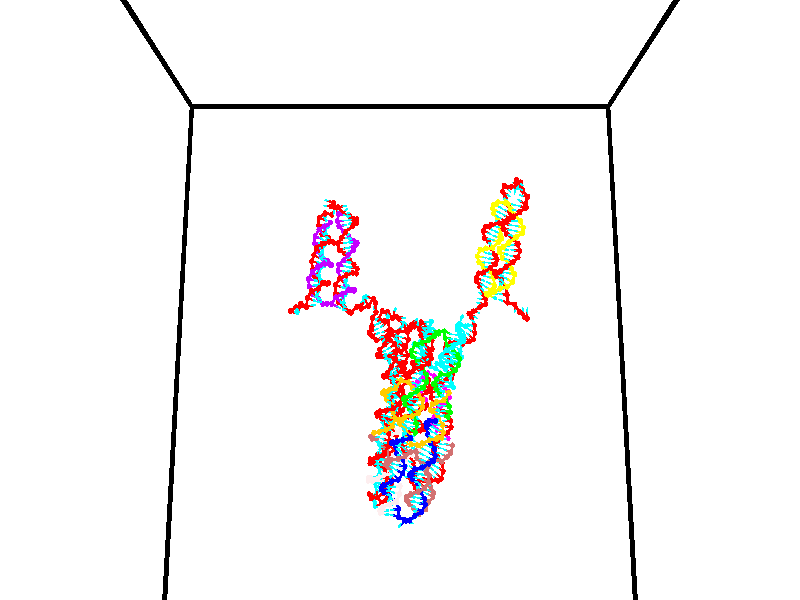 // switches for output
#declare DRAW_BASES = 1; // possible values are 0, 1; only relevant for DNA ribbons
#declare DRAW_BASES_TYPE = 3; // possible values are 1, 2, 3; only relevant for DNA ribbons
#declare DRAW_FOG = 0; // set to 1 to enable fog

#include "colors.inc"

#include "transforms.inc"
background { rgb <1, 1, 1>}

#default {
   normal{
       ripples 0.25
       frequency 0.20
       turbulence 0.2
       lambda 5
   }
	finish {
		phong 0.1
		phong_size 40.
	}
}

// original window dimensions: 1024x640


// camera settings

camera {
	sky <0, 0.179814, -0.983701>
	up <0, 0.179814, -0.983701>
	right 1.6 * <1, 0, 0>
	location <35, 94.9851, 44.8844>
	look_at <35, 29.7336, 32.9568>
	direction <0, -65.2515, -11.9276>
	angle 67.0682
}


# declare cpy_camera_pos = <35, 94.9851, 44.8844>;
# if (DRAW_FOG = 1)
fog {
	fog_type 2
	up vnormalize(cpy_camera_pos)
	color rgbt<1,1,1,0.3>
	distance 1e-5
	fog_alt 3e-3
	fog_offset 56
}
# end


// LIGHTS

# declare lum = 6;
global_settings {
	ambient_light rgb lum * <0.05, 0.05, 0.05>
	max_trace_level 15
}# declare cpy_direct_light_amount = 0.25;
light_source
{	1000 * <-1, -1.16352, -0.803886>,
	rgb lum * cpy_direct_light_amount
	parallel
}

light_source
{	1000 * <1, 1.16352, 0.803886>,
	rgb lum * cpy_direct_light_amount
	parallel
}

// strand 0

// nucleotide -1

// particle -1
sphere {
	<23.970646, 35.175774, 34.907242> 0.250000
	pigment { color rgbt <1,0,0,0> }
	no_shadow
}
cylinder {
	<24.244982, 34.891106, 34.968094>,  <24.409584, 34.720303, 35.004604>, 0.100000
	pigment { color rgbt <1,0,0,0> }
	no_shadow
}
cylinder {
	<24.244982, 34.891106, 34.968094>,  <23.970646, 35.175774, 34.907242>, 0.100000
	pigment { color rgbt <1,0,0,0> }
	no_shadow
}

// particle -1
sphere {
	<24.244982, 34.891106, 34.968094> 0.100000
	pigment { color rgbt <1,0,0,0> }
	no_shadow
}
sphere {
	0, 1
	scale<0.080000,0.200000,0.300000>
	matrix <0.166182, -0.050372, -0.984808,
		0.708524, 0.700703, 0.083720,
		0.685841, -0.711672, 0.152134,
		24.450733, 34.677605, 35.013733>
	pigment { color rgbt <0,1,1,0> }
	no_shadow
}
cylinder {
	<24.552275, 35.320118, 34.579609>,  <23.970646, 35.175774, 34.907242>, 0.130000
	pigment { color rgbt <1,0,0,0> }
	no_shadow
}

// nucleotide -1

// particle -1
sphere {
	<24.552275, 35.320118, 34.579609> 0.250000
	pigment { color rgbt <1,0,0,0> }
	no_shadow
}
cylinder {
	<24.588764, 34.921795, 34.577003>,  <24.610657, 34.682800, 34.575439>, 0.100000
	pigment { color rgbt <1,0,0,0> }
	no_shadow
}
cylinder {
	<24.588764, 34.921795, 34.577003>,  <24.552275, 35.320118, 34.579609>, 0.100000
	pigment { color rgbt <1,0,0,0> }
	no_shadow
}

// particle -1
sphere {
	<24.588764, 34.921795, 34.577003> 0.100000
	pigment { color rgbt <1,0,0,0> }
	no_shadow
}
sphere {
	0, 1
	scale<0.080000,0.200000,0.300000>
	matrix <0.146671, 0.019908, -0.988985,
		0.984970, 0.089262, 0.147873,
		0.091222, -0.995809, -0.006516,
		24.616131, 34.623051, 34.575050>
	pigment { color rgbt <0,1,1,0> }
	no_shadow
}
cylinder {
	<25.233421, 35.625771, 34.494545>,  <24.552275, 35.320118, 34.579609>, 0.130000
	pigment { color rgbt <1,0,0,0> }
	no_shadow
}

// nucleotide -1

// particle -1
sphere {
	<25.233421, 35.625771, 34.494545> 0.250000
	pigment { color rgbt <1,0,0,0> }
	no_shadow
}
cylinder {
	<24.961746, 35.766148, 34.752396>,  <24.798740, 35.850376, 34.907104>, 0.100000
	pigment { color rgbt <1,0,0,0> }
	no_shadow
}
cylinder {
	<24.961746, 35.766148, 34.752396>,  <25.233421, 35.625771, 34.494545>, 0.100000
	pigment { color rgbt <1,0,0,0> }
	no_shadow
}

// particle -1
sphere {
	<24.961746, 35.766148, 34.752396> 0.100000
	pigment { color rgbt <1,0,0,0> }
	no_shadow
}
sphere {
	0, 1
	scale<0.080000,0.200000,0.300000>
	matrix <0.690265, 0.603943, 0.398480,
		-0.249470, 0.715604, -0.652438,
		-0.679190, 0.350947, 0.644622,
		24.757990, 35.871433, 34.945782>
	pigment { color rgbt <0,1,1,0> }
	no_shadow
}
cylinder {
	<25.212149, 36.394756, 34.482151>,  <25.233421, 35.625771, 34.494545>, 0.130000
	pigment { color rgbt <1,0,0,0> }
	no_shadow
}

// nucleotide -1

// particle -1
sphere {
	<25.212149, 36.394756, 34.482151> 0.250000
	pigment { color rgbt <1,0,0,0> }
	no_shadow
}
cylinder {
	<25.069363, 36.274349, 34.835865>,  <24.983692, 36.202106, 35.048096>, 0.100000
	pigment { color rgbt <1,0,0,0> }
	no_shadow
}
cylinder {
	<25.069363, 36.274349, 34.835865>,  <25.212149, 36.394756, 34.482151>, 0.100000
	pigment { color rgbt <1,0,0,0> }
	no_shadow
}

// particle -1
sphere {
	<25.069363, 36.274349, 34.835865> 0.100000
	pigment { color rgbt <1,0,0,0> }
	no_shadow
}
sphere {
	0, 1
	scale<0.080000,0.200000,0.300000>
	matrix <0.657399, 0.591580, 0.466754,
		-0.663629, 0.747944, -0.013283,
		-0.356964, -0.301019, 0.884288,
		24.962273, 36.184044, 35.101151>
	pigment { color rgbt <0,1,1,0> }
	no_shadow
}
cylinder {
	<25.811787, 36.600830, 34.784279>,  <25.212149, 36.394756, 34.482151>, 0.130000
	pigment { color rgbt <1,0,0,0> }
	no_shadow
}

// nucleotide -1

// particle -1
sphere {
	<25.811787, 36.600830, 34.784279> 0.250000
	pigment { color rgbt <1,0,0,0> }
	no_shadow
}
cylinder {
	<26.200476, 36.673508, 34.723961>,  <26.433689, 36.717113, 34.687771>, 0.100000
	pigment { color rgbt <1,0,0,0> }
	no_shadow
}
cylinder {
	<26.200476, 36.673508, 34.723961>,  <25.811787, 36.600830, 34.784279>, 0.100000
	pigment { color rgbt <1,0,0,0> }
	no_shadow
}

// particle -1
sphere {
	<26.200476, 36.673508, 34.723961> 0.100000
	pigment { color rgbt <1,0,0,0> }
	no_shadow
}
sphere {
	0, 1
	scale<0.080000,0.200000,0.300000>
	matrix <-0.099643, -0.263459, -0.959511,
		-0.214063, 0.947406, -0.237905,
		0.971724, 0.181690, -0.150800,
		26.491993, 36.728016, 34.678722>
	pigment { color rgbt <0,1,1,0> }
	no_shadow
}
cylinder {
	<25.994072, 37.159275, 34.143406>,  <25.811787, 36.600830, 34.784279>, 0.130000
	pigment { color rgbt <1,0,0,0> }
	no_shadow
}

// nucleotide -1

// particle -1
sphere {
	<25.994072, 37.159275, 34.143406> 0.250000
	pigment { color rgbt <1,0,0,0> }
	no_shadow
}
cylinder {
	<26.311821, 36.929630, 34.222778>,  <26.502470, 36.791843, 34.270401>, 0.100000
	pigment { color rgbt <1,0,0,0> }
	no_shadow
}
cylinder {
	<26.311821, 36.929630, 34.222778>,  <25.994072, 37.159275, 34.143406>, 0.100000
	pigment { color rgbt <1,0,0,0> }
	no_shadow
}

// particle -1
sphere {
	<26.311821, 36.929630, 34.222778> 0.100000
	pigment { color rgbt <1,0,0,0> }
	no_shadow
}
sphere {
	0, 1
	scale<0.080000,0.200000,0.300000>
	matrix <0.035853, -0.281784, -0.958808,
		0.606373, 0.768764, -0.203258,
		0.794372, -0.574108, 0.198428,
		26.550133, 36.757397, 34.282307>
	pigment { color rgbt <0,1,1,0> }
	no_shadow
}
cylinder {
	<26.354143, 37.195732, 33.596870>,  <25.994072, 37.159275, 34.143406>, 0.130000
	pigment { color rgbt <1,0,0,0> }
	no_shadow
}

// nucleotide -1

// particle -1
sphere {
	<26.354143, 37.195732, 33.596870> 0.250000
	pigment { color rgbt <1,0,0,0> }
	no_shadow
}
cylinder {
	<26.535250, 36.873001, 33.748676>,  <26.643913, 36.679363, 33.839760>, 0.100000
	pigment { color rgbt <1,0,0,0> }
	no_shadow
}
cylinder {
	<26.535250, 36.873001, 33.748676>,  <26.354143, 37.195732, 33.596870>, 0.100000
	pigment { color rgbt <1,0,0,0> }
	no_shadow
}

// particle -1
sphere {
	<26.535250, 36.873001, 33.748676> 0.100000
	pigment { color rgbt <1,0,0,0> }
	no_shadow
}
sphere {
	0, 1
	scale<0.080000,0.200000,0.300000>
	matrix <0.142972, -0.354439, -0.924084,
		0.880092, 0.472653, -0.045124,
		0.452765, -0.806828, 0.379515,
		26.671080, 36.630951, 33.862530>
	pigment { color rgbt <0,1,1,0> }
	no_shadow
}
cylinder {
	<27.067135, 37.222206, 33.377304>,  <26.354143, 37.195732, 33.596870>, 0.130000
	pigment { color rgbt <1,0,0,0> }
	no_shadow
}

// nucleotide -1

// particle -1
sphere {
	<27.067135, 37.222206, 33.377304> 0.250000
	pigment { color rgbt <1,0,0,0> }
	no_shadow
}
cylinder {
	<26.970705, 36.844978, 33.468960>,  <26.912848, 36.618641, 33.523952>, 0.100000
	pigment { color rgbt <1,0,0,0> }
	no_shadow
}
cylinder {
	<26.970705, 36.844978, 33.468960>,  <27.067135, 37.222206, 33.377304>, 0.100000
	pigment { color rgbt <1,0,0,0> }
	no_shadow
}

// particle -1
sphere {
	<26.970705, 36.844978, 33.468960> 0.100000
	pigment { color rgbt <1,0,0,0> }
	no_shadow
}
sphere {
	0, 1
	scale<0.080000,0.200000,0.300000>
	matrix <0.216703, -0.282448, -0.934485,
		0.946004, -0.175624, 0.272457,
		-0.241073, -0.943069, 0.229139,
		26.898382, 36.562057, 33.537701>
	pigment { color rgbt <0,1,1,0> }
	no_shadow
}
cylinder {
	<27.370415, 36.917152, 32.864166>,  <27.067135, 37.222206, 33.377304>, 0.130000
	pigment { color rgbt <1,0,0,0> }
	no_shadow
}

// nucleotide -1

// particle -1
sphere {
	<27.370415, 36.917152, 32.864166> 0.250000
	pigment { color rgbt <1,0,0,0> }
	no_shadow
}
cylinder {
	<27.130308, 36.639839, 33.023685>,  <26.986244, 36.473450, 33.119396>, 0.100000
	pigment { color rgbt <1,0,0,0> }
	no_shadow
}
cylinder {
	<27.130308, 36.639839, 33.023685>,  <27.370415, 36.917152, 32.864166>, 0.100000
	pigment { color rgbt <1,0,0,0> }
	no_shadow
}

// particle -1
sphere {
	<27.130308, 36.639839, 33.023685> 0.100000
	pigment { color rgbt <1,0,0,0> }
	no_shadow
}
sphere {
	0, 1
	scale<0.080000,0.200000,0.300000>
	matrix <-0.126650, -0.409932, -0.903281,
		0.789708, -0.592718, 0.158264,
		-0.600268, -0.693284, 0.398794,
		26.950228, 36.431854, 33.143322>
	pigment { color rgbt <0,1,1,0> }
	no_shadow
}
cylinder {
	<27.745777, 36.325485, 32.794258>,  <27.370415, 36.917152, 32.864166>, 0.130000
	pigment { color rgbt <1,0,0,0> }
	no_shadow
}

// nucleotide -1

// particle -1
sphere {
	<27.745777, 36.325485, 32.794258> 0.250000
	pigment { color rgbt <1,0,0,0> }
	no_shadow
}
cylinder {
	<27.357233, 36.230785, 32.802372>,  <27.124107, 36.173965, 32.807240>, 0.100000
	pigment { color rgbt <1,0,0,0> }
	no_shadow
}
cylinder {
	<27.357233, 36.230785, 32.802372>,  <27.745777, 36.325485, 32.794258>, 0.100000
	pigment { color rgbt <1,0,0,0> }
	no_shadow
}

// particle -1
sphere {
	<27.357233, 36.230785, 32.802372> 0.100000
	pigment { color rgbt <1,0,0,0> }
	no_shadow
}
sphere {
	0, 1
	scale<0.080000,0.200000,0.300000>
	matrix <0.093180, -0.458028, -0.884041,
		0.218589, -0.856830, 0.466970,
		-0.971358, -0.236754, 0.020281,
		27.065826, 36.159760, 32.808456>
	pigment { color rgbt <0,1,1,0> }
	no_shadow
}
cylinder {
	<27.803648, 35.537079, 32.580486>,  <27.745777, 36.325485, 32.794258>, 0.130000
	pigment { color rgbt <1,0,0,0> }
	no_shadow
}

// nucleotide -1

// particle -1
sphere {
	<27.803648, 35.537079, 32.580486> 0.250000
	pigment { color rgbt <1,0,0,0> }
	no_shadow
}
cylinder {
	<27.432468, 35.679558, 32.536606>,  <27.209761, 35.765045, 32.510277>, 0.100000
	pigment { color rgbt <1,0,0,0> }
	no_shadow
}
cylinder {
	<27.432468, 35.679558, 32.536606>,  <27.803648, 35.537079, 32.580486>, 0.100000
	pigment { color rgbt <1,0,0,0> }
	no_shadow
}

// particle -1
sphere {
	<27.432468, 35.679558, 32.536606> 0.100000
	pigment { color rgbt <1,0,0,0> }
	no_shadow
}
sphere {
	0, 1
	scale<0.080000,0.200000,0.300000>
	matrix <-0.081563, -0.481275, -0.872767,
		-0.363670, -0.800937, 0.475652,
		-0.927950, 0.356194, -0.109699,
		27.154083, 35.786415, 32.503696>
	pigment { color rgbt <0,1,1,0> }
	no_shadow
}
cylinder {
	<27.378815, 34.968163, 32.479748>,  <27.803648, 35.537079, 32.580486>, 0.130000
	pigment { color rgbt <1,0,0,0> }
	no_shadow
}

// nucleotide -1

// particle -1
sphere {
	<27.378815, 34.968163, 32.479748> 0.250000
	pigment { color rgbt <1,0,0,0> }
	no_shadow
}
cylinder {
	<27.148727, 35.266304, 32.344944>,  <27.010675, 35.445187, 32.264061>, 0.100000
	pigment { color rgbt <1,0,0,0> }
	no_shadow
}
cylinder {
	<27.148727, 35.266304, 32.344944>,  <27.378815, 34.968163, 32.479748>, 0.100000
	pigment { color rgbt <1,0,0,0> }
	no_shadow
}

// particle -1
sphere {
	<27.148727, 35.266304, 32.344944> 0.100000
	pigment { color rgbt <1,0,0,0> }
	no_shadow
}
sphere {
	0, 1
	scale<0.080000,0.200000,0.300000>
	matrix <0.062050, -0.371046, -0.926539,
		-0.815644, -0.553873, 0.167183,
		-0.575218, 0.745352, -0.337009,
		26.976162, 35.489910, 32.243843>
	pigment { color rgbt <0,1,1,0> }
	no_shadow
}
cylinder {
	<26.802864, 34.699860, 32.213879>,  <27.378815, 34.968163, 32.479748>, 0.130000
	pigment { color rgbt <1,0,0,0> }
	no_shadow
}

// nucleotide -1

// particle -1
sphere {
	<26.802864, 34.699860, 32.213879> 0.250000
	pigment { color rgbt <1,0,0,0> }
	no_shadow
}
cylinder {
	<26.818932, 35.058922, 32.038334>,  <26.828573, 35.274361, 31.933008>, 0.100000
	pigment { color rgbt <1,0,0,0> }
	no_shadow
}
cylinder {
	<26.818932, 35.058922, 32.038334>,  <26.802864, 34.699860, 32.213879>, 0.100000
	pigment { color rgbt <1,0,0,0> }
	no_shadow
}

// particle -1
sphere {
	<26.818932, 35.058922, 32.038334> 0.100000
	pigment { color rgbt <1,0,0,0> }
	no_shadow
}
sphere {
	0, 1
	scale<0.080000,0.200000,0.300000>
	matrix <-0.089257, -0.434234, -0.896367,
		-0.995198, 0.075179, 0.062679,
		0.040170, 0.897658, -0.438859,
		26.830982, 35.328220, 31.906675>
	pigment { color rgbt <0,1,1,0> }
	no_shadow
}
cylinder {
	<26.267555, 34.797356, 31.820570>,  <26.802864, 34.699860, 32.213879>, 0.130000
	pigment { color rgbt <1,0,0,0> }
	no_shadow
}

// nucleotide -1

// particle -1
sphere {
	<26.267555, 34.797356, 31.820570> 0.250000
	pigment { color rgbt <1,0,0,0> }
	no_shadow
}
cylinder {
	<26.532488, 35.042519, 31.648218>,  <26.691448, 35.189617, 31.544807>, 0.100000
	pigment { color rgbt <1,0,0,0> }
	no_shadow
}
cylinder {
	<26.532488, 35.042519, 31.648218>,  <26.267555, 34.797356, 31.820570>, 0.100000
	pigment { color rgbt <1,0,0,0> }
	no_shadow
}

// particle -1
sphere {
	<26.532488, 35.042519, 31.648218> 0.100000
	pigment { color rgbt <1,0,0,0> }
	no_shadow
}
sphere {
	0, 1
	scale<0.080000,0.200000,0.300000>
	matrix <-0.151312, -0.453828, -0.878149,
		-0.733770, 0.646824, -0.207845,
		0.662334, 0.612910, -0.430878,
		26.731188, 35.226391, 31.518955>
	pigment { color rgbt <0,1,1,0> }
	no_shadow
}
cylinder {
	<26.081350, 34.708233, 31.152208>,  <26.267555, 34.797356, 31.820570>, 0.130000
	pigment { color rgbt <1,0,0,0> }
	no_shadow
}

// nucleotide -1

// particle -1
sphere {
	<26.081350, 34.708233, 31.152208> 0.250000
	pigment { color rgbt <1,0,0,0> }
	no_shadow
}
cylinder {
	<26.423079, 34.915760, 31.139786>,  <26.628115, 35.040276, 31.132332>, 0.100000
	pigment { color rgbt <1,0,0,0> }
	no_shadow
}
cylinder {
	<26.423079, 34.915760, 31.139786>,  <26.081350, 34.708233, 31.152208>, 0.100000
	pigment { color rgbt <1,0,0,0> }
	no_shadow
}

// particle -1
sphere {
	<26.423079, 34.915760, 31.139786> 0.100000
	pigment { color rgbt <1,0,0,0> }
	no_shadow
}
sphere {
	0, 1
	scale<0.080000,0.200000,0.300000>
	matrix <0.165005, -0.327395, -0.930369,
		-0.492860, 0.789708, -0.365308,
		0.854320, 0.518819, -0.031055,
		26.679375, 35.071407, 31.130470>
	pigment { color rgbt <0,1,1,0> }
	no_shadow
}
cylinder {
	<26.003935, 35.134411, 30.627008>,  <26.081350, 34.708233, 31.152208>, 0.130000
	pigment { color rgbt <1,0,0,0> }
	no_shadow
}

// nucleotide -1

// particle -1
sphere {
	<26.003935, 35.134411, 30.627008> 0.250000
	pigment { color rgbt <1,0,0,0> }
	no_shadow
}
cylinder {
	<26.398842, 35.095016, 30.676975>,  <26.635786, 35.071381, 30.706955>, 0.100000
	pigment { color rgbt <1,0,0,0> }
	no_shadow
}
cylinder {
	<26.398842, 35.095016, 30.676975>,  <26.003935, 35.134411, 30.627008>, 0.100000
	pigment { color rgbt <1,0,0,0> }
	no_shadow
}

// particle -1
sphere {
	<26.398842, 35.095016, 30.676975> 0.100000
	pigment { color rgbt <1,0,0,0> }
	no_shadow
}
sphere {
	0, 1
	scale<0.080000,0.200000,0.300000>
	matrix <0.093890, -0.273139, -0.957382,
		0.128410, 0.956920, -0.260414,
		0.987267, -0.098487, 0.124919,
		26.695023, 35.065472, 30.714451>
	pigment { color rgbt <0,1,1,0> }
	no_shadow
}
cylinder {
	<26.269869, 35.466866, 30.138840>,  <26.003935, 35.134411, 30.627008>, 0.130000
	pigment { color rgbt <1,0,0,0> }
	no_shadow
}

// nucleotide -1

// particle -1
sphere {
	<26.269869, 35.466866, 30.138840> 0.250000
	pigment { color rgbt <1,0,0,0> }
	no_shadow
}
cylinder {
	<26.581411, 35.233582, 30.231148>,  <26.768337, 35.093613, 30.286531>, 0.100000
	pigment { color rgbt <1,0,0,0> }
	no_shadow
}
cylinder {
	<26.581411, 35.233582, 30.231148>,  <26.269869, 35.466866, 30.138840>, 0.100000
	pigment { color rgbt <1,0,0,0> }
	no_shadow
}

// particle -1
sphere {
	<26.581411, 35.233582, 30.231148> 0.100000
	pigment { color rgbt <1,0,0,0> }
	no_shadow
}
sphere {
	0, 1
	scale<0.080000,0.200000,0.300000>
	matrix <0.153665, -0.179285, -0.971722,
		0.608089, 0.792292, -0.050018,
		0.778855, -0.583207, 0.230768,
		26.815067, 35.058620, 30.300379>
	pigment { color rgbt <0,1,1,0> }
	no_shadow
}
cylinder {
	<26.537973, 35.529732, 29.502728>,  <26.269869, 35.466866, 30.138840>, 0.130000
	pigment { color rgbt <1,0,0,0> }
	no_shadow
}

// nucleotide -1

// particle -1
sphere {
	<26.537973, 35.529732, 29.502728> 0.250000
	pigment { color rgbt <1,0,0,0> }
	no_shadow
}
cylinder {
	<26.687023, 35.217068, 29.702791>,  <26.776453, 35.029469, 29.822828>, 0.100000
	pigment { color rgbt <1,0,0,0> }
	no_shadow
}
cylinder {
	<26.687023, 35.217068, 29.702791>,  <26.537973, 35.529732, 29.502728>, 0.100000
	pigment { color rgbt <1,0,0,0> }
	no_shadow
}

// particle -1
sphere {
	<26.687023, 35.217068, 29.702791> 0.100000
	pigment { color rgbt <1,0,0,0> }
	no_shadow
}
sphere {
	0, 1
	scale<0.080000,0.200000,0.300000>
	matrix <0.080951, -0.509539, -0.856631,
		0.924444, 0.359691, -0.126591,
		0.372626, -0.781660, 0.500158,
		26.798811, 34.982571, 29.852839>
	pigment { color rgbt <0,1,1,0> }
	no_shadow
}
cylinder {
	<27.097527, 35.528046, 29.149923>,  <26.537973, 35.529732, 29.502728>, 0.130000
	pigment { color rgbt <1,0,0,0> }
	no_shadow
}

// nucleotide -1

// particle -1
sphere {
	<27.097527, 35.528046, 29.149923> 0.250000
	pigment { color rgbt <1,0,0,0> }
	no_shadow
}
cylinder {
	<27.063129, 35.168884, 29.322609>,  <27.042492, 34.953388, 29.426220>, 0.100000
	pigment { color rgbt <1,0,0,0> }
	no_shadow
}
cylinder {
	<27.063129, 35.168884, 29.322609>,  <27.097527, 35.528046, 29.149923>, 0.100000
	pigment { color rgbt <1,0,0,0> }
	no_shadow
}

// particle -1
sphere {
	<27.063129, 35.168884, 29.322609> 0.100000
	pigment { color rgbt <1,0,0,0> }
	no_shadow
}
sphere {
	0, 1
	scale<0.080000,0.200000,0.300000>
	matrix <0.244055, -0.439101, -0.864655,
		0.965941, 0.031008, 0.256897,
		-0.085993, -0.897902, 0.431714,
		27.037333, 34.899513, 29.452124>
	pigment { color rgbt <0,1,1,0> }
	no_shadow
}
cylinder {
	<27.715740, 35.151966, 28.913858>,  <27.097527, 35.528046, 29.149923>, 0.130000
	pigment { color rgbt <1,0,0,0> }
	no_shadow
}

// nucleotide -1

// particle -1
sphere {
	<27.715740, 35.151966, 28.913858> 0.250000
	pigment { color rgbt <1,0,0,0> }
	no_shadow
}
cylinder {
	<27.433510, 34.891613, 29.025946>,  <27.264172, 34.735401, 29.093199>, 0.100000
	pigment { color rgbt <1,0,0,0> }
	no_shadow
}
cylinder {
	<27.433510, 34.891613, 29.025946>,  <27.715740, 35.151966, 28.913858>, 0.100000
	pigment { color rgbt <1,0,0,0> }
	no_shadow
}

// particle -1
sphere {
	<27.433510, 34.891613, 29.025946> 0.100000
	pigment { color rgbt <1,0,0,0> }
	no_shadow
}
sphere {
	0, 1
	scale<0.080000,0.200000,0.300000>
	matrix <0.170439, -0.539697, -0.824426,
		0.687835, -0.533933, 0.491731,
		-0.705574, -0.650879, 0.280219,
		27.221838, 34.696350, 29.110012>
	pigment { color rgbt <0,1,1,0> }
	no_shadow
}
cylinder {
	<28.040289, 34.635216, 28.747997>,  <27.715740, 35.151966, 28.913858>, 0.130000
	pigment { color rgbt <1,0,0,0> }
	no_shadow
}

// nucleotide -1

// particle -1
sphere {
	<28.040289, 34.635216, 28.747997> 0.250000
	pigment { color rgbt <1,0,0,0> }
	no_shadow
}
cylinder {
	<27.655134, 34.531803, 28.779007>,  <27.424042, 34.469757, 28.797613>, 0.100000
	pigment { color rgbt <1,0,0,0> }
	no_shadow
}
cylinder {
	<27.655134, 34.531803, 28.779007>,  <28.040289, 34.635216, 28.747997>, 0.100000
	pigment { color rgbt <1,0,0,0> }
	no_shadow
}

// particle -1
sphere {
	<27.655134, 34.531803, 28.779007> 0.100000
	pigment { color rgbt <1,0,0,0> }
	no_shadow
}
sphere {
	0, 1
	scale<0.080000,0.200000,0.300000>
	matrix <0.077985, -0.541466, -0.837098,
		0.258394, -0.799985, 0.541532,
		-0.962886, -0.258532, 0.077525,
		27.366268, 34.454243, 28.802265>
	pigment { color rgbt <0,1,1,0> }
	no_shadow
}
cylinder {
	<28.097876, 33.897511, 28.685041>,  <28.040289, 34.635216, 28.747997>, 0.130000
	pigment { color rgbt <1,0,0,0> }
	no_shadow
}

// nucleotide -1

// particle -1
sphere {
	<28.097876, 33.897511, 28.685041> 0.250000
	pigment { color rgbt <1,0,0,0> }
	no_shadow
}
cylinder {
	<27.717955, 34.001137, 28.614882>,  <27.490002, 34.063313, 28.572786>, 0.100000
	pigment { color rgbt <1,0,0,0> }
	no_shadow
}
cylinder {
	<27.717955, 34.001137, 28.614882>,  <28.097876, 33.897511, 28.685041>, 0.100000
	pigment { color rgbt <1,0,0,0> }
	no_shadow
}

// particle -1
sphere {
	<27.717955, 34.001137, 28.614882> 0.100000
	pigment { color rgbt <1,0,0,0> }
	no_shadow
}
sphere {
	0, 1
	scale<0.080000,0.200000,0.300000>
	matrix <0.035298, -0.468321, -0.882853,
		-0.310857, -0.844726, 0.435667,
		-0.949801, 0.259063, -0.175398,
		27.433014, 34.078857, 28.562262>
	pigment { color rgbt <0,1,1,0> }
	no_shadow
}
cylinder {
	<27.875933, 33.332500, 28.388174>,  <28.097876, 33.897511, 28.685041>, 0.130000
	pigment { color rgbt <1,0,0,0> }
	no_shadow
}

// nucleotide -1

// particle -1
sphere {
	<27.875933, 33.332500, 28.388174> 0.250000
	pigment { color rgbt <1,0,0,0> }
	no_shadow
}
cylinder {
	<27.596437, 33.593811, 28.271559>,  <27.428740, 33.750599, 28.201590>, 0.100000
	pigment { color rgbt <1,0,0,0> }
	no_shadow
}
cylinder {
	<27.596437, 33.593811, 28.271559>,  <27.875933, 33.332500, 28.388174>, 0.100000
	pigment { color rgbt <1,0,0,0> }
	no_shadow
}

// particle -1
sphere {
	<27.596437, 33.593811, 28.271559> 0.100000
	pigment { color rgbt <1,0,0,0> }
	no_shadow
}
sphere {
	0, 1
	scale<0.080000,0.200000,0.300000>
	matrix <0.090962, -0.323086, -0.941988,
		-0.709571, -0.684722, 0.166329,
		-0.698738, 0.653277, -0.291536,
		27.386816, 33.789795, 28.184097>
	pigment { color rgbt <0,1,1,0> }
	no_shadow
}
cylinder {
	<27.398390, 32.929134, 27.927317>,  <27.875933, 33.332500, 28.388174>, 0.130000
	pigment { color rgbt <1,0,0,0> }
	no_shadow
}

// nucleotide -1

// particle -1
sphere {
	<27.398390, 32.929134, 27.927317> 0.250000
	pigment { color rgbt <1,0,0,0> }
	no_shadow
}
cylinder {
	<27.305798, 33.306561, 27.832579>,  <27.250242, 33.533016, 27.775736>, 0.100000
	pigment { color rgbt <1,0,0,0> }
	no_shadow
}
cylinder {
	<27.305798, 33.306561, 27.832579>,  <27.398390, 32.929134, 27.927317>, 0.100000
	pigment { color rgbt <1,0,0,0> }
	no_shadow
}

// particle -1
sphere {
	<27.305798, 33.306561, 27.832579> 0.100000
	pigment { color rgbt <1,0,0,0> }
	no_shadow
}
sphere {
	0, 1
	scale<0.080000,0.200000,0.300000>
	matrix <-0.071608, -0.259322, -0.963133,
		-0.970201, -0.205985, 0.127595,
		-0.231479, 0.943569, -0.236844,
		27.236353, 33.589630, 27.761526>
	pigment { color rgbt <0,1,1,0> }
	no_shadow
}
cylinder {
	<26.682634, 33.088722, 27.644758>,  <27.398390, 32.929134, 27.927317>, 0.130000
	pigment { color rgbt <1,0,0,0> }
	no_shadow
}

// nucleotide -1

// particle -1
sphere {
	<26.682634, 33.088722, 27.644758> 0.250000
	pigment { color rgbt <1,0,0,0> }
	no_shadow
}
cylinder {
	<26.925360, 33.368370, 27.493490>,  <27.070995, 33.536160, 27.402729>, 0.100000
	pigment { color rgbt <1,0,0,0> }
	no_shadow
}
cylinder {
	<26.925360, 33.368370, 27.493490>,  <26.682634, 33.088722, 27.644758>, 0.100000
	pigment { color rgbt <1,0,0,0> }
	no_shadow
}

// particle -1
sphere {
	<26.925360, 33.368370, 27.493490> 0.100000
	pigment { color rgbt <1,0,0,0> }
	no_shadow
}
sphere {
	0, 1
	scale<0.080000,0.200000,0.300000>
	matrix <-0.116979, -0.392048, -0.912477,
		-0.786188, 0.597943, -0.156119,
		0.606815, 0.699116, -0.378171,
		27.107405, 33.578106, 27.380039>
	pigment { color rgbt <0,1,1,0> }
	no_shadow
}
cylinder {
	<26.367924, 33.383064, 26.952303>,  <26.682634, 33.088722, 27.644758>, 0.130000
	pigment { color rgbt <1,0,0,0> }
	no_shadow
}

// nucleotide -1

// particle -1
sphere {
	<26.367924, 33.383064, 26.952303> 0.250000
	pigment { color rgbt <1,0,0,0> }
	no_shadow
}
cylinder {
	<26.762337, 33.444027, 26.925423>,  <26.998983, 33.480606, 26.909294>, 0.100000
	pigment { color rgbt <1,0,0,0> }
	no_shadow
}
cylinder {
	<26.762337, 33.444027, 26.925423>,  <26.367924, 33.383064, 26.952303>, 0.100000
	pigment { color rgbt <1,0,0,0> }
	no_shadow
}

// particle -1
sphere {
	<26.762337, 33.444027, 26.925423> 0.100000
	pigment { color rgbt <1,0,0,0> }
	no_shadow
}
sphere {
	0, 1
	scale<0.080000,0.200000,0.300000>
	matrix <-0.048077, -0.125857, -0.990883,
		-0.159476, 0.980271, -0.116772,
		0.986030, 0.152408, -0.067200,
		27.058146, 33.489750, 26.905262>
	pigment { color rgbt <0,1,1,0> }
	no_shadow
}
cylinder {
	<26.471083, 33.853165, 26.395649>,  <26.367924, 33.383064, 26.952303>, 0.130000
	pigment { color rgbt <1,0,0,0> }
	no_shadow
}

// nucleotide -1

// particle -1
sphere {
	<26.471083, 33.853165, 26.395649> 0.250000
	pigment { color rgbt <1,0,0,0> }
	no_shadow
}
cylinder {
	<26.813757, 33.654480, 26.451324>,  <27.019361, 33.535271, 26.484730>, 0.100000
	pigment { color rgbt <1,0,0,0> }
	no_shadow
}
cylinder {
	<26.813757, 33.654480, 26.451324>,  <26.471083, 33.853165, 26.395649>, 0.100000
	pigment { color rgbt <1,0,0,0> }
	no_shadow
}

// particle -1
sphere {
	<26.813757, 33.654480, 26.451324> 0.100000
	pigment { color rgbt <1,0,0,0> }
	no_shadow
}
sphere {
	0, 1
	scale<0.080000,0.200000,0.300000>
	matrix <-0.008248, -0.282981, -0.959090,
		0.515776, 0.820489, -0.246522,
		0.856684, -0.496709, 0.139188,
		27.070763, 33.505466, 26.493080>
	pigment { color rgbt <0,1,1,0> }
	no_shadow
}
cylinder {
	<27.168903, 34.027237, 26.009859>,  <26.471083, 33.853165, 26.395649>, 0.130000
	pigment { color rgbt <1,0,0,0> }
	no_shadow
}

// nucleotide -1

// particle -1
sphere {
	<27.168903, 34.027237, 26.009859> 0.250000
	pigment { color rgbt <1,0,0,0> }
	no_shadow
}
cylinder {
	<27.106071, 33.640610, 26.090933>,  <27.068373, 33.408634, 26.139578>, 0.100000
	pigment { color rgbt <1,0,0,0> }
	no_shadow
}
cylinder {
	<27.106071, 33.640610, 26.090933>,  <27.168903, 34.027237, 26.009859>, 0.100000
	pigment { color rgbt <1,0,0,0> }
	no_shadow
}

// particle -1
sphere {
	<27.106071, 33.640610, 26.090933> 0.100000
	pigment { color rgbt <1,0,0,0> }
	no_shadow
}
sphere {
	0, 1
	scale<0.080000,0.200000,0.300000>
	matrix <-0.057178, -0.195987, -0.978938,
		0.985929, -0.165361, -0.024481,
		-0.157080, -0.966563, 0.202685,
		27.058947, 33.350639, 26.151739>
	pigment { color rgbt <0,1,1,0> }
	no_shadow
}
cylinder {
	<27.797407, 33.484573, 25.994780>,  <27.168903, 34.027237, 26.009859>, 0.130000
	pigment { color rgbt <1,0,0,0> }
	no_shadow
}

// nucleotide -1

// particle -1
sphere {
	<27.797407, 33.484573, 25.994780> 0.250000
	pigment { color rgbt <1,0,0,0> }
	no_shadow
}
cylinder {
	<27.950363, 33.853771, 25.977497>,  <28.042137, 34.075291, 25.967129>, 0.100000
	pigment { color rgbt <1,0,0,0> }
	no_shadow
}
cylinder {
	<27.950363, 33.853771, 25.977497>,  <27.797407, 33.484573, 25.994780>, 0.100000
	pigment { color rgbt <1,0,0,0> }
	no_shadow
}

// particle -1
sphere {
	<27.950363, 33.853771, 25.977497> 0.100000
	pigment { color rgbt <1,0,0,0> }
	no_shadow
}
sphere {
	0, 1
	scale<0.080000,0.200000,0.300000>
	matrix <0.897428, -0.382118, -0.220473,
		-0.220004, 0.045533, -0.974436,
		0.382388, 0.922991, -0.043205,
		28.065079, 34.130669, 25.964535>
	pigment { color rgbt <0,1,1,0> }
	no_shadow
}
cylinder {
	<28.163836, 33.619923, 25.370945>,  <27.797407, 33.484573, 25.994780>, 0.130000
	pigment { color rgbt <1,0,0,0> }
	no_shadow
}

// nucleotide -1

// particle -1
sphere {
	<28.163836, 33.619923, 25.370945> 0.250000
	pigment { color rgbt <1,0,0,0> }
	no_shadow
}
cylinder {
	<28.316328, 33.835697, 25.671257>,  <28.407824, 33.965160, 25.851444>, 0.100000
	pigment { color rgbt <1,0,0,0> }
	no_shadow
}
cylinder {
	<28.316328, 33.835697, 25.671257>,  <28.163836, 33.619923, 25.370945>, 0.100000
	pigment { color rgbt <1,0,0,0> }
	no_shadow
}

// particle -1
sphere {
	<28.316328, 33.835697, 25.671257> 0.100000
	pigment { color rgbt <1,0,0,0> }
	no_shadow
}
sphere {
	0, 1
	scale<0.080000,0.200000,0.300000>
	matrix <0.892140, -0.427586, -0.145793,
		0.242377, 0.725382, -0.644262,
		0.381233, 0.539436, 0.750780,
		28.430698, 33.997528, 25.896490>
	pigment { color rgbt <0,1,1,0> }
	no_shadow
}
cylinder {
	<28.026621, 34.343578, 25.150839>,  <28.163836, 33.619923, 25.370945>, 0.130000
	pigment { color rgbt <1,0,0,0> }
	no_shadow
}

// nucleotide -1

// particle -1
sphere {
	<28.026621, 34.343578, 25.150839> 0.250000
	pigment { color rgbt <1,0,0,0> }
	no_shadow
}
cylinder {
	<27.654522, 34.481434, 25.100466>,  <27.431263, 34.564148, 25.070242>, 0.100000
	pigment { color rgbt <1,0,0,0> }
	no_shadow
}
cylinder {
	<27.654522, 34.481434, 25.100466>,  <28.026621, 34.343578, 25.150839>, 0.100000
	pigment { color rgbt <1,0,0,0> }
	no_shadow
}

// particle -1
sphere {
	<27.654522, 34.481434, 25.100466> 0.100000
	pigment { color rgbt <1,0,0,0> }
	no_shadow
}
sphere {
	0, 1
	scale<0.080000,0.200000,0.300000>
	matrix <-0.130590, 0.009767, 0.991388,
		0.342904, 0.938683, 0.035921,
		-0.930249, 0.344642, -0.125932,
		27.375446, 34.584827, 25.062687>
	pigment { color rgbt <0,1,1,0> }
	no_shadow
}
cylinder {
	<27.853720, 34.928478, 25.694845>,  <28.026621, 34.343578, 25.150839>, 0.130000
	pigment { color rgbt <1,0,0,0> }
	no_shadow
}

// nucleotide -1

// particle -1
sphere {
	<27.853720, 34.928478, 25.694845> 0.250000
	pigment { color rgbt <1,0,0,0> }
	no_shadow
}
cylinder {
	<27.511930, 34.741993, 25.603178>,  <27.306856, 34.630100, 25.548178>, 0.100000
	pigment { color rgbt <1,0,0,0> }
	no_shadow
}
cylinder {
	<27.511930, 34.741993, 25.603178>,  <27.853720, 34.928478, 25.694845>, 0.100000
	pigment { color rgbt <1,0,0,0> }
	no_shadow
}

// particle -1
sphere {
	<27.511930, 34.741993, 25.603178> 0.100000
	pigment { color rgbt <1,0,0,0> }
	no_shadow
}
sphere {
	0, 1
	scale<0.080000,0.200000,0.300000>
	matrix <-0.006327, -0.431760, 0.901966,
		-0.519456, 0.772157, 0.365978,
		-0.854474, -0.466216, -0.229166,
		27.255589, 34.602127, 25.534428>
	pigment { color rgbt <0,1,1,0> }
	no_shadow
}
cylinder {
	<28.626049, 35.002426, 25.789589>,  <27.853720, 34.928478, 25.694845>, 0.130000
	pigment { color rgbt <1,0,0,0> }
	no_shadow
}

// nucleotide -1

// particle -1
sphere {
	<28.626049, 35.002426, 25.789589> 0.250000
	pigment { color rgbt <1,0,0,0> }
	no_shadow
}
cylinder {
	<29.007915, 35.118160, 25.761599>,  <29.237036, 35.187599, 25.744804>, 0.100000
	pigment { color rgbt <1,0,0,0> }
	no_shadow
}
cylinder {
	<29.007915, 35.118160, 25.761599>,  <28.626049, 35.002426, 25.789589>, 0.100000
	pigment { color rgbt <1,0,0,0> }
	no_shadow
}

// particle -1
sphere {
	<29.007915, 35.118160, 25.761599> 0.100000
	pigment { color rgbt <1,0,0,0> }
	no_shadow
}
sphere {
	0, 1
	scale<0.080000,0.200000,0.300000>
	matrix <0.084049, -0.036489, 0.995793,
		0.285562, -0.956533, -0.059153,
		0.954668, 0.289332, -0.069975,
		29.294315, 35.204960, 25.740606>
	pigment { color rgbt <0,1,1,0> }
	no_shadow
}
cylinder {
	<29.039753, 34.703285, 26.249132>,  <28.626049, 35.002426, 25.789589>, 0.130000
	pigment { color rgbt <1,0,0,0> }
	no_shadow
}

// nucleotide -1

// particle -1
sphere {
	<29.039753, 34.703285, 26.249132> 0.250000
	pigment { color rgbt <1,0,0,0> }
	no_shadow
}
cylinder {
	<29.274963, 35.013214, 26.156292>,  <29.416090, 35.199173, 26.100588>, 0.100000
	pigment { color rgbt <1,0,0,0> }
	no_shadow
}
cylinder {
	<29.274963, 35.013214, 26.156292>,  <29.039753, 34.703285, 26.249132>, 0.100000
	pigment { color rgbt <1,0,0,0> }
	no_shadow
}

// particle -1
sphere {
	<29.274963, 35.013214, 26.156292> 0.100000
	pigment { color rgbt <1,0,0,0> }
	no_shadow
}
sphere {
	0, 1
	scale<0.080000,0.200000,0.300000>
	matrix <0.372935, -0.005089, 0.927843,
		0.717736, -0.632154, -0.291953,
		0.588026, 0.774826, -0.232100,
		29.451370, 35.245663, 26.086662>
	pigment { color rgbt <0,1,1,0> }
	no_shadow
}
cylinder {
	<29.759985, 34.591949, 26.453262>,  <29.039753, 34.703285, 26.249132>, 0.130000
	pigment { color rgbt <1,0,0,0> }
	no_shadow
}

// nucleotide -1

// particle -1
sphere {
	<29.759985, 34.591949, 26.453262> 0.250000
	pigment { color rgbt <1,0,0,0> }
	no_shadow
}
cylinder {
	<29.712671, 34.988892, 26.439142>,  <29.684282, 35.227055, 26.430670>, 0.100000
	pigment { color rgbt <1,0,0,0> }
	no_shadow
}
cylinder {
	<29.712671, 34.988892, 26.439142>,  <29.759985, 34.591949, 26.453262>, 0.100000
	pigment { color rgbt <1,0,0,0> }
	no_shadow
}

// particle -1
sphere {
	<29.712671, 34.988892, 26.439142> 0.100000
	pigment { color rgbt <1,0,0,0> }
	no_shadow
}
sphere {
	0, 1
	scale<0.080000,0.200000,0.300000>
	matrix <0.336905, 0.073547, 0.938662,
		0.934079, 0.099137, -0.343028,
		-0.118285, 0.992352, -0.035299,
		29.677185, 35.286598, 26.428553>
	pigment { color rgbt <0,1,1,0> }
	no_shadow
}
cylinder {
	<30.235407, 35.007812, 26.860268>,  <29.759985, 34.591949, 26.453262>, 0.130000
	pigment { color rgbt <1,0,0,0> }
	no_shadow
}

// nucleotide -1

// particle -1
sphere {
	<30.235407, 35.007812, 26.860268> 0.250000
	pigment { color rgbt <1,0,0,0> }
	no_shadow
}
cylinder {
	<29.973305, 35.306866, 26.817034>,  <29.816044, 35.486298, 26.791094>, 0.100000
	pigment { color rgbt <1,0,0,0> }
	no_shadow
}
cylinder {
	<29.973305, 35.306866, 26.817034>,  <30.235407, 35.007812, 26.860268>, 0.100000
	pigment { color rgbt <1,0,0,0> }
	no_shadow
}

// particle -1
sphere {
	<29.973305, 35.306866, 26.817034> 0.100000
	pigment { color rgbt <1,0,0,0> }
	no_shadow
}
sphere {
	0, 1
	scale<0.080000,0.200000,0.300000>
	matrix <0.215721, 0.322315, 0.921725,
		0.723952, 0.580648, -0.372479,
		-0.655254, 0.747637, -0.108083,
		29.776730, 35.531158, 26.784609>
	pigment { color rgbt <0,1,1,0> }
	no_shadow
}
cylinder {
	<30.579359, 35.542755, 27.027878>,  <30.235407, 35.007812, 26.860268>, 0.130000
	pigment { color rgbt <1,0,0,0> }
	no_shadow
}

// nucleotide -1

// particle -1
sphere {
	<30.579359, 35.542755, 27.027878> 0.250000
	pigment { color rgbt <1,0,0,0> }
	no_shadow
}
cylinder {
	<30.187897, 35.602890, 27.083925>,  <29.953020, 35.638973, 27.117554>, 0.100000
	pigment { color rgbt <1,0,0,0> }
	no_shadow
}
cylinder {
	<30.187897, 35.602890, 27.083925>,  <30.579359, 35.542755, 27.027878>, 0.100000
	pigment { color rgbt <1,0,0,0> }
	no_shadow
}

// particle -1
sphere {
	<30.187897, 35.602890, 27.083925> 0.100000
	pigment { color rgbt <1,0,0,0> }
	no_shadow
}
sphere {
	0, 1
	scale<0.080000,0.200000,0.300000>
	matrix <0.160922, 0.136528, 0.977479,
		0.127823, 0.979162, -0.157807,
		-0.978655, 0.150339, 0.140117,
		29.894300, 35.647991, 27.125961>
	pigment { color rgbt <0,1,1,0> }
	no_shadow
}
cylinder {
	<30.605824, 35.997696, 27.476969>,  <30.579359, 35.542755, 27.027878>, 0.130000
	pigment { color rgbt <1,0,0,0> }
	no_shadow
}

// nucleotide -1

// particle -1
sphere {
	<30.605824, 35.997696, 27.476969> 0.250000
	pigment { color rgbt <1,0,0,0> }
	no_shadow
}
cylinder {
	<30.225071, 35.876698, 27.496620>,  <29.996618, 35.804096, 27.508411>, 0.100000
	pigment { color rgbt <1,0,0,0> }
	no_shadow
}
cylinder {
	<30.225071, 35.876698, 27.496620>,  <30.605824, 35.997696, 27.476969>, 0.100000
	pigment { color rgbt <1,0,0,0> }
	no_shadow
}

// particle -1
sphere {
	<30.225071, 35.876698, 27.496620> 0.100000
	pigment { color rgbt <1,0,0,0> }
	no_shadow
}
sphere {
	0, 1
	scale<0.080000,0.200000,0.300000>
	matrix <-0.033929, 0.263344, 0.964105,
		-0.304578, 0.916048, -0.260937,
		-0.951883, -0.302498, 0.049128,
		29.939507, 35.785950, 27.511358>
	pigment { color rgbt <0,1,1,0> }
	no_shadow
}
cylinder {
	<30.254683, 36.431400, 27.884130>,  <30.605824, 35.997696, 27.476969>, 0.130000
	pigment { color rgbt <1,0,0,0> }
	no_shadow
}

// nucleotide -1

// particle -1
sphere {
	<30.254683, 36.431400, 27.884130> 0.250000
	pigment { color rgbt <1,0,0,0> }
	no_shadow
}
cylinder {
	<30.031324, 36.099571, 27.884890>,  <29.897310, 35.900475, 27.885345>, 0.100000
	pigment { color rgbt <1,0,0,0> }
	no_shadow
}
cylinder {
	<30.031324, 36.099571, 27.884890>,  <30.254683, 36.431400, 27.884130>, 0.100000
	pigment { color rgbt <1,0,0,0> }
	no_shadow
}

// particle -1
sphere {
	<30.031324, 36.099571, 27.884890> 0.100000
	pigment { color rgbt <1,0,0,0> }
	no_shadow
}
sphere {
	0, 1
	scale<0.080000,0.200000,0.300000>
	matrix <-0.177261, 0.121553, 0.976629,
		-0.810415, 0.545009, -0.214925,
		-0.558396, -0.829572, 0.001900,
		29.863806, 35.850700, 27.885460>
	pigment { color rgbt <0,1,1,0> }
	no_shadow
}
cylinder {
	<29.580330, 36.550446, 28.408508>,  <30.254683, 36.431400, 27.884130>, 0.130000
	pigment { color rgbt <1,0,0,0> }
	no_shadow
}

// nucleotide -1

// particle -1
sphere {
	<29.580330, 36.550446, 28.408508> 0.250000
	pigment { color rgbt <1,0,0,0> }
	no_shadow
}
cylinder {
	<29.606682, 36.153522, 28.366600>,  <29.622494, 35.915367, 28.341455>, 0.100000
	pigment { color rgbt <1,0,0,0> }
	no_shadow
}
cylinder {
	<29.606682, 36.153522, 28.366600>,  <29.580330, 36.550446, 28.408508>, 0.100000
	pigment { color rgbt <1,0,0,0> }
	no_shadow
}

// particle -1
sphere {
	<29.606682, 36.153522, 28.366600> 0.100000
	pigment { color rgbt <1,0,0,0> }
	no_shadow
}
sphere {
	0, 1
	scale<0.080000,0.200000,0.300000>
	matrix <-0.126646, -0.112465, 0.985552,
		-0.989758, -0.051658, -0.133082,
		0.065879, -0.992312, -0.104771,
		29.626446, 35.855827, 28.335169>
	pigment { color rgbt <0,1,1,0> }
	no_shadow
}
cylinder {
	<29.070593, 36.269226, 28.885778>,  <29.580330, 36.550446, 28.408508>, 0.130000
	pigment { color rgbt <1,0,0,0> }
	no_shadow
}

// nucleotide -1

// particle -1
sphere {
	<29.070593, 36.269226, 28.885778> 0.250000
	pigment { color rgbt <1,0,0,0> }
	no_shadow
}
cylinder {
	<29.287546, 35.943867, 28.801678>,  <29.417717, 35.748650, 28.751217>, 0.100000
	pigment { color rgbt <1,0,0,0> }
	no_shadow
}
cylinder {
	<29.287546, 35.943867, 28.801678>,  <29.070593, 36.269226, 28.885778>, 0.100000
	pigment { color rgbt <1,0,0,0> }
	no_shadow
}

// particle -1
sphere {
	<29.287546, 35.943867, 28.801678> 0.100000
	pigment { color rgbt <1,0,0,0> }
	no_shadow
}
sphere {
	0, 1
	scale<0.080000,0.200000,0.300000>
	matrix <0.047464, -0.220195, 0.974300,
		-0.838790, -0.538423, -0.080823,
		0.542382, -0.813397, -0.210254,
		29.450260, 35.699848, 28.738602>
	pigment { color rgbt <0,1,1,0> }
	no_shadow
}
cylinder {
	<28.714113, 35.701096, 29.185076>,  <29.070593, 36.269226, 28.885778>, 0.130000
	pigment { color rgbt <1,0,0,0> }
	no_shadow
}

// nucleotide -1

// particle -1
sphere {
	<28.714113, 35.701096, 29.185076> 0.250000
	pigment { color rgbt <1,0,0,0> }
	no_shadow
}
cylinder {
	<29.103752, 35.618027, 29.149288>,  <29.337536, 35.568184, 29.127815>, 0.100000
	pigment { color rgbt <1,0,0,0> }
	no_shadow
}
cylinder {
	<29.103752, 35.618027, 29.149288>,  <28.714113, 35.701096, 29.185076>, 0.100000
	pigment { color rgbt <1,0,0,0> }
	no_shadow
}

// particle -1
sphere {
	<29.103752, 35.618027, 29.149288> 0.100000
	pigment { color rgbt <1,0,0,0> }
	no_shadow
}
sphere {
	0, 1
	scale<0.080000,0.200000,0.300000>
	matrix <0.098833, 0.035138, 0.994483,
		-0.203384, -0.977567, 0.054753,
		0.974098, -0.207674, -0.089469,
		29.395981, 35.555725, 29.122448>
	pigment { color rgbt <0,1,1,0> }
	no_shadow
}
cylinder {
	<28.793518, 35.077679, 29.631239>,  <28.714113, 35.701096, 29.185076>, 0.130000
	pigment { color rgbt <1,0,0,0> }
	no_shadow
}

// nucleotide -1

// particle -1
sphere {
	<28.793518, 35.077679, 29.631239> 0.250000
	pigment { color rgbt <1,0,0,0> }
	no_shadow
}
cylinder {
	<29.157856, 35.234520, 29.579681>,  <29.376459, 35.328625, 29.548746>, 0.100000
	pigment { color rgbt <1,0,0,0> }
	no_shadow
}
cylinder {
	<29.157856, 35.234520, 29.579681>,  <28.793518, 35.077679, 29.631239>, 0.100000
	pigment { color rgbt <1,0,0,0> }
	no_shadow
}

// particle -1
sphere {
	<29.157856, 35.234520, 29.579681> 0.100000
	pigment { color rgbt <1,0,0,0> }
	no_shadow
}
sphere {
	0, 1
	scale<0.080000,0.200000,0.300000>
	matrix <0.193861, -0.130720, 0.972281,
		0.364384, -0.910587, -0.195079,
		0.910847, 0.392101, -0.128895,
		29.431110, 35.352150, 29.541012>
	pigment { color rgbt <0,1,1,0> }
	no_shadow
}
cylinder {
	<29.266460, 34.604908, 29.787750>,  <28.793518, 35.077679, 29.631239>, 0.130000
	pigment { color rgbt <1,0,0,0> }
	no_shadow
}

// nucleotide -1

// particle -1
sphere {
	<29.266460, 34.604908, 29.787750> 0.250000
	pigment { color rgbt <1,0,0,0> }
	no_shadow
}
cylinder {
	<29.459696, 34.950550, 29.844234>,  <29.575638, 35.157936, 29.878124>, 0.100000
	pigment { color rgbt <1,0,0,0> }
	no_shadow
}
cylinder {
	<29.459696, 34.950550, 29.844234>,  <29.266460, 34.604908, 29.787750>, 0.100000
	pigment { color rgbt <1,0,0,0> }
	no_shadow
}

// particle -1
sphere {
	<29.459696, 34.950550, 29.844234> 0.100000
	pigment { color rgbt <1,0,0,0> }
	no_shadow
}
sphere {
	0, 1
	scale<0.080000,0.200000,0.300000>
	matrix <0.247878, -0.289655, 0.924476,
		0.839750, -0.411602, -0.354123,
		0.483090, 0.864108, 0.141211,
		29.604624, 35.209782, 29.886599>
	pigment { color rgbt <0,1,1,0> }
	no_shadow
}
cylinder {
	<29.760857, 34.352520, 30.236147>,  <29.266460, 34.604908, 29.787750>, 0.130000
	pigment { color rgbt <1,0,0,0> }
	no_shadow
}

// nucleotide -1

// particle -1
sphere {
	<29.760857, 34.352520, 30.236147> 0.250000
	pigment { color rgbt <1,0,0,0> }
	no_shadow
}
cylinder {
	<29.773600, 34.751709, 30.258192>,  <29.781244, 34.991222, 30.271420>, 0.100000
	pigment { color rgbt <1,0,0,0> }
	no_shadow
}
cylinder {
	<29.773600, 34.751709, 30.258192>,  <29.760857, 34.352520, 30.236147>, 0.100000
	pigment { color rgbt <1,0,0,0> }
	no_shadow
}

// particle -1
sphere {
	<29.773600, 34.751709, 30.258192> 0.100000
	pigment { color rgbt <1,0,0,0> }
	no_shadow
}
sphere {
	0, 1
	scale<0.080000,0.200000,0.300000>
	matrix <0.079917, -0.057508, 0.995141,
		0.996292, -0.027297, -0.081586,
		0.031856, 0.997972, 0.055113,
		29.783157, 35.051102, 30.274727>
	pigment { color rgbt <0,1,1,0> }
	no_shadow
}
cylinder {
	<30.285028, 34.524082, 30.764732>,  <29.760857, 34.352520, 30.236147>, 0.130000
	pigment { color rgbt <1,0,0,0> }
	no_shadow
}

// nucleotide -1

// particle -1
sphere {
	<30.285028, 34.524082, 30.764732> 0.250000
	pigment { color rgbt <1,0,0,0> }
	no_shadow
}
cylinder {
	<30.069443, 34.859692, 30.734898>,  <29.940092, 35.061058, 30.716997>, 0.100000
	pigment { color rgbt <1,0,0,0> }
	no_shadow
}
cylinder {
	<30.069443, 34.859692, 30.734898>,  <30.285028, 34.524082, 30.764732>, 0.100000
	pigment { color rgbt <1,0,0,0> }
	no_shadow
}

// particle -1
sphere {
	<30.069443, 34.859692, 30.734898> 0.100000
	pigment { color rgbt <1,0,0,0> }
	no_shadow
}
sphere {
	0, 1
	scale<0.080000,0.200000,0.300000>
	matrix <0.116057, 0.161669, 0.979997,
		0.834294, 0.519528, -0.184508,
		-0.538965, 0.839019, -0.074585,
		29.907753, 35.111397, 30.712523>
	pigment { color rgbt <0,1,1,0> }
	no_shadow
}
cylinder {
	<30.640038, 35.009186, 31.218977>,  <30.285028, 34.524082, 30.764732>, 0.130000
	pigment { color rgbt <1,0,0,0> }
	no_shadow
}

// nucleotide -1

// particle -1
sphere {
	<30.640038, 35.009186, 31.218977> 0.250000
	pigment { color rgbt <1,0,0,0> }
	no_shadow
}
cylinder {
	<30.276638, 35.175137, 31.198973>,  <30.058598, 35.274708, 31.186970>, 0.100000
	pigment { color rgbt <1,0,0,0> }
	no_shadow
}
cylinder {
	<30.276638, 35.175137, 31.198973>,  <30.640038, 35.009186, 31.218977>, 0.100000
	pigment { color rgbt <1,0,0,0> }
	no_shadow
}

// particle -1
sphere {
	<30.276638, 35.175137, 31.198973> 0.100000
	pigment { color rgbt <1,0,0,0> }
	no_shadow
}
sphere {
	0, 1
	scale<0.080000,0.200000,0.300000>
	matrix <0.015839, 0.153777, 0.987979,
		0.417583, 0.896787, -0.146278,
		-0.908501, 0.414880, -0.050010,
		30.004087, 35.299603, 31.183969>
	pigment { color rgbt <0,1,1,0> }
	no_shadow
}
cylinder {
	<30.603880, 35.546898, 31.759573>,  <30.640038, 35.009186, 31.218977>, 0.130000
	pigment { color rgbt <1,0,0,0> }
	no_shadow
}

// nucleotide -1

// particle -1
sphere {
	<30.603880, 35.546898, 31.759573> 0.250000
	pigment { color rgbt <1,0,0,0> }
	no_shadow
}
cylinder {
	<30.215052, 35.517784, 31.670330>,  <29.981754, 35.500317, 31.616785>, 0.100000
	pigment { color rgbt <1,0,0,0> }
	no_shadow
}
cylinder {
	<30.215052, 35.517784, 31.670330>,  <30.603880, 35.546898, 31.759573>, 0.100000
	pigment { color rgbt <1,0,0,0> }
	no_shadow
}

// particle -1
sphere {
	<30.215052, 35.517784, 31.670330> 0.100000
	pigment { color rgbt <1,0,0,0> }
	no_shadow
}
sphere {
	0, 1
	scale<0.080000,0.200000,0.300000>
	matrix <-0.233985, 0.373694, 0.897554,
		0.018047, 0.924692, -0.380288,
		-0.972073, -0.072783, -0.223108,
		29.923429, 35.495949, 31.603397>
	pigment { color rgbt <0,1,1,0> }
	no_shadow
}
cylinder {
	<30.306866, 36.244297, 31.857512>,  <30.603880, 35.546898, 31.759573>, 0.130000
	pigment { color rgbt <1,0,0,0> }
	no_shadow
}

// nucleotide -1

// particle -1
sphere {
	<30.306866, 36.244297, 31.857512> 0.250000
	pigment { color rgbt <1,0,0,0> }
	no_shadow
}
cylinder {
	<30.042427, 35.946106, 31.891466>,  <29.883764, 35.767189, 31.911839>, 0.100000
	pigment { color rgbt <1,0,0,0> }
	no_shadow
}
cylinder {
	<30.042427, 35.946106, 31.891466>,  <30.306866, 36.244297, 31.857512>, 0.100000
	pigment { color rgbt <1,0,0,0> }
	no_shadow
}

// particle -1
sphere {
	<30.042427, 35.946106, 31.891466> 0.100000
	pigment { color rgbt <1,0,0,0> }
	no_shadow
}
sphere {
	0, 1
	scale<0.080000,0.200000,0.300000>
	matrix <-0.115718, 0.213091, 0.970155,
		-0.741322, 0.631545, -0.227140,
		-0.661099, -0.745481, 0.084888,
		29.844097, 35.722462, 31.916933>
	pigment { color rgbt <0,1,1,0> }
	no_shadow
}
cylinder {
	<29.679529, 36.575684, 32.099689>,  <30.306866, 36.244297, 31.857512>, 0.130000
	pigment { color rgbt <1,0,0,0> }
	no_shadow
}

// nucleotide -1

// particle -1
sphere {
	<29.679529, 36.575684, 32.099689> 0.250000
	pigment { color rgbt <1,0,0,0> }
	no_shadow
}
cylinder {
	<29.655981, 36.182583, 32.169819>,  <29.641851, 35.946724, 32.211899>, 0.100000
	pigment { color rgbt <1,0,0,0> }
	no_shadow
}
cylinder {
	<29.655981, 36.182583, 32.169819>,  <29.679529, 36.575684, 32.099689>, 0.100000
	pigment { color rgbt <1,0,0,0> }
	no_shadow
}

// particle -1
sphere {
	<29.655981, 36.182583, 32.169819> 0.100000
	pigment { color rgbt <1,0,0,0> }
	no_shadow
}
sphere {
	0, 1
	scale<0.080000,0.200000,0.300000>
	matrix <-0.382922, 0.184427, 0.905184,
		-0.921903, -0.013845, -0.387173,
		-0.058873, -0.982749, 0.175325,
		29.638319, 35.887756, 32.222416>
	pigment { color rgbt <0,1,1,0> }
	no_shadow
}
cylinder {
	<29.028465, 36.544228, 32.398079>,  <29.679529, 36.575684, 32.099689>, 0.130000
	pigment { color rgbt <1,0,0,0> }
	no_shadow
}

// nucleotide -1

// particle -1
sphere {
	<29.028465, 36.544228, 32.398079> 0.250000
	pigment { color rgbt <1,0,0,0> }
	no_shadow
}
cylinder {
	<29.239397, 36.226761, 32.519417>,  <29.365955, 36.036282, 32.592220>, 0.100000
	pigment { color rgbt <1,0,0,0> }
	no_shadow
}
cylinder {
	<29.239397, 36.226761, 32.519417>,  <29.028465, 36.544228, 32.398079>, 0.100000
	pigment { color rgbt <1,0,0,0> }
	no_shadow
}

// particle -1
sphere {
	<29.239397, 36.226761, 32.519417> 0.100000
	pigment { color rgbt <1,0,0,0> }
	no_shadow
}
sphere {
	0, 1
	scale<0.080000,0.200000,0.300000>
	matrix <-0.175436, 0.247616, 0.952842,
		-0.831353, -0.555677, -0.008663,
		0.527327, -0.793668, 0.303342,
		29.397594, 35.988659, 32.610420>
	pigment { color rgbt <0,1,1,0> }
	no_shadow
}
cylinder {
	<28.557777, 36.075516, 32.862034>,  <29.028465, 36.544228, 32.398079>, 0.130000
	pigment { color rgbt <1,0,0,0> }
	no_shadow
}

// nucleotide -1

// particle -1
sphere {
	<28.557777, 36.075516, 32.862034> 0.250000
	pigment { color rgbt <1,0,0,0> }
	no_shadow
}
cylinder {
	<28.941236, 35.997520, 32.944954>,  <29.171312, 35.950722, 32.994705>, 0.100000
	pigment { color rgbt <1,0,0,0> }
	no_shadow
}
cylinder {
	<28.941236, 35.997520, 32.944954>,  <28.557777, 36.075516, 32.862034>, 0.100000
	pigment { color rgbt <1,0,0,0> }
	no_shadow
}

// particle -1
sphere {
	<28.941236, 35.997520, 32.944954> 0.100000
	pigment { color rgbt <1,0,0,0> }
	no_shadow
}
sphere {
	0, 1
	scale<0.080000,0.200000,0.300000>
	matrix <-0.165306, 0.211420, 0.963315,
		-0.231666, -0.957747, 0.170444,
		0.958647, -0.194992, 0.207300,
		29.228830, 35.939022, 33.007145>
	pigment { color rgbt <0,1,1,0> }
	no_shadow
}
cylinder {
	<28.540546, 35.717422, 33.513992>,  <28.557777, 36.075516, 32.862034>, 0.130000
	pigment { color rgbt <1,0,0,0> }
	no_shadow
}

// nucleotide -1

// particle -1
sphere {
	<28.540546, 35.717422, 33.513992> 0.250000
	pigment { color rgbt <1,0,0,0> }
	no_shadow
}
cylinder {
	<28.927551, 35.815136, 33.487934>,  <29.159754, 35.873764, 33.472298>, 0.100000
	pigment { color rgbt <1,0,0,0> }
	no_shadow
}
cylinder {
	<28.927551, 35.815136, 33.487934>,  <28.540546, 35.717422, 33.513992>, 0.100000
	pigment { color rgbt <1,0,0,0> }
	no_shadow
}

// particle -1
sphere {
	<28.927551, 35.815136, 33.487934> 0.100000
	pigment { color rgbt <1,0,0,0> }
	no_shadow
}
sphere {
	0, 1
	scale<0.080000,0.200000,0.300000>
	matrix <0.026700, 0.157519, 0.987155,
		0.251410, -0.956824, 0.145880,
		0.967512, 0.244285, -0.065149,
		29.217806, 35.888420, 33.468388>
	pigment { color rgbt <0,1,1,0> }
	no_shadow
}
cylinder {
	<28.811714, 35.299961, 34.130909>,  <28.540546, 35.717422, 33.513992>, 0.130000
	pigment { color rgbt <1,0,0,0> }
	no_shadow
}

// nucleotide -1

// particle -1
sphere {
	<28.811714, 35.299961, 34.130909> 0.250000
	pigment { color rgbt <1,0,0,0> }
	no_shadow
}
cylinder {
	<29.074032, 35.571529, 33.998852>,  <29.231422, 35.734470, 33.919617>, 0.100000
	pigment { color rgbt <1,0,0,0> }
	no_shadow
}
cylinder {
	<29.074032, 35.571529, 33.998852>,  <28.811714, 35.299961, 34.130909>, 0.100000
	pigment { color rgbt <1,0,0,0> }
	no_shadow
}

// particle -1
sphere {
	<29.074032, 35.571529, 33.998852> 0.100000
	pigment { color rgbt <1,0,0,0> }
	no_shadow
}
sphere {
	0, 1
	scale<0.080000,0.200000,0.300000>
	matrix <0.172531, 0.290959, 0.941050,
		0.734960, -0.674097, 0.073674,
		0.655795, 0.678923, -0.330146,
		29.270771, 35.775208, 33.899807>
	pigment { color rgbt <0,1,1,0> }
	no_shadow
}
cylinder {
	<29.420858, 35.288872, 34.620358>,  <28.811714, 35.299961, 34.130909>, 0.130000
	pigment { color rgbt <1,0,0,0> }
	no_shadow
}

// nucleotide -1

// particle -1
sphere {
	<29.420858, 35.288872, 34.620358> 0.250000
	pigment { color rgbt <1,0,0,0> }
	no_shadow
}
cylinder {
	<29.414009, 35.655251, 34.459984>,  <29.409901, 35.875076, 34.363762>, 0.100000
	pigment { color rgbt <1,0,0,0> }
	no_shadow
}
cylinder {
	<29.414009, 35.655251, 34.459984>,  <29.420858, 35.288872, 34.620358>, 0.100000
	pigment { color rgbt <1,0,0,0> }
	no_shadow
}

// particle -1
sphere {
	<29.414009, 35.655251, 34.459984> 0.100000
	pigment { color rgbt <1,0,0,0> }
	no_shadow
}
sphere {
	0, 1
	scale<0.080000,0.200000,0.300000>
	matrix <0.149337, 0.398835, 0.904782,
		0.988638, -0.044383, -0.143613,
		-0.017121, 0.915948, -0.400931,
		29.408873, 35.930035, 34.339703>
	pigment { color rgbt <0,1,1,0> }
	no_shadow
}
cylinder {
	<29.886309, 35.662495, 35.013111>,  <29.420858, 35.288872, 34.620358>, 0.130000
	pigment { color rgbt <1,0,0,0> }
	no_shadow
}

// nucleotide -1

// particle -1
sphere {
	<29.886309, 35.662495, 35.013111> 0.250000
	pigment { color rgbt <1,0,0,0> }
	no_shadow
}
cylinder {
	<29.668945, 35.939877, 34.823868>,  <29.538528, 36.106304, 34.710323>, 0.100000
	pigment { color rgbt <1,0,0,0> }
	no_shadow
}
cylinder {
	<29.668945, 35.939877, 34.823868>,  <29.886309, 35.662495, 35.013111>, 0.100000
	pigment { color rgbt <1,0,0,0> }
	no_shadow
}

// particle -1
sphere {
	<29.668945, 35.939877, 34.823868> 0.100000
	pigment { color rgbt <1,0,0,0> }
	no_shadow
}
sphere {
	0, 1
	scale<0.080000,0.200000,0.300000>
	matrix <-0.317088, 0.352272, 0.880545,
		0.777280, 0.628510, 0.028459,
		-0.543407, 0.693455, -0.473107,
		29.505924, 36.147911, 34.681934>
	pigment { color rgbt <0,1,1,0> }
	no_shadow
}
cylinder {
	<30.182323, 36.359119, 35.235401>,  <29.886309, 35.662495, 35.013111>, 0.130000
	pigment { color rgbt <1,0,0,0> }
	no_shadow
}

// nucleotide -1

// particle -1
sphere {
	<30.182323, 36.359119, 35.235401> 0.250000
	pigment { color rgbt <1,0,0,0> }
	no_shadow
}
cylinder {
	<29.808294, 36.433697, 35.114819>,  <29.583876, 36.478443, 35.042469>, 0.100000
	pigment { color rgbt <1,0,0,0> }
	no_shadow
}
cylinder {
	<29.808294, 36.433697, 35.114819>,  <30.182323, 36.359119, 35.235401>, 0.100000
	pigment { color rgbt <1,0,0,0> }
	no_shadow
}

// particle -1
sphere {
	<29.808294, 36.433697, 35.114819> 0.100000
	pigment { color rgbt <1,0,0,0> }
	no_shadow
}
sphere {
	0, 1
	scale<0.080000,0.200000,0.300000>
	matrix <-0.235973, 0.307166, 0.921936,
		0.264485, 0.933214, -0.243227,
		-0.935075, 0.186443, -0.301454,
		29.527771, 36.489628, 35.024384>
	pigment { color rgbt <0,1,1,0> }
	no_shadow
}
cylinder {
	<30.735861, 36.049057, 34.687641>,  <30.182323, 36.359119, 35.235401>, 0.130000
	pigment { color rgbt <1,0,0,0> }
	no_shadow
}

// nucleotide -1

// particle -1
sphere {
	<30.735861, 36.049057, 34.687641> 0.250000
	pigment { color rgbt <1,0,0,0> }
	no_shadow
}
cylinder {
	<31.068411, 35.994164, 34.472240>,  <31.267941, 35.961227, 34.343002>, 0.100000
	pigment { color rgbt <1,0,0,0> }
	no_shadow
}
cylinder {
	<31.068411, 35.994164, 34.472240>,  <30.735861, 36.049057, 34.687641>, 0.100000
	pigment { color rgbt <1,0,0,0> }
	no_shadow
}

// particle -1
sphere {
	<31.068411, 35.994164, 34.472240> 0.100000
	pigment { color rgbt <1,0,0,0> }
	no_shadow
}
sphere {
	0, 1
	scale<0.080000,0.200000,0.300000>
	matrix <0.051172, 0.983818, -0.171709,
		0.553348, 0.115198, 0.824945,
		0.831377, -0.137229, -0.538499,
		31.317823, 35.952995, 34.310692>
	pigment { color rgbt <0,1,1,0> }
	no_shadow
}
cylinder {
	<31.204931, 36.665524, 34.941589>,  <30.735861, 36.049057, 34.687641>, 0.130000
	pigment { color rgbt <1,0,0,0> }
	no_shadow
}

// nucleotide -1

// particle -1
sphere {
	<31.204931, 36.665524, 34.941589> 0.250000
	pigment { color rgbt <1,0,0,0> }
	no_shadow
}
cylinder {
	<31.319439, 36.535488, 34.581062>,  <31.388144, 36.457466, 34.364746>, 0.100000
	pigment { color rgbt <1,0,0,0> }
	no_shadow
}
cylinder {
	<31.319439, 36.535488, 34.581062>,  <31.204931, 36.665524, 34.941589>, 0.100000
	pigment { color rgbt <1,0,0,0> }
	no_shadow
}

// particle -1
sphere {
	<31.319439, 36.535488, 34.581062> 0.100000
	pigment { color rgbt <1,0,0,0> }
	no_shadow
}
sphere {
	0, 1
	scale<0.080000,0.200000,0.300000>
	matrix <0.319288, 0.919283, -0.230162,
		0.903386, -0.221890, 0.366959,
		0.286268, -0.325091, -0.901314,
		31.405319, 36.437962, 34.310669>
	pigment { color rgbt <0,1,1,0> }
	no_shadow
}
cylinder {
	<31.919233, 36.915783, 34.747658>,  <31.204931, 36.665524, 34.941589>, 0.130000
	pigment { color rgbt <1,0,0,0> }
	no_shadow
}

// nucleotide -1

// particle -1
sphere {
	<31.919233, 36.915783, 34.747658> 0.250000
	pigment { color rgbt <1,0,0,0> }
	no_shadow
}
cylinder {
	<31.691010, 36.868870, 34.422523>,  <31.554075, 36.840721, 34.227444>, 0.100000
	pigment { color rgbt <1,0,0,0> }
	no_shadow
}
cylinder {
	<31.691010, 36.868870, 34.422523>,  <31.919233, 36.915783, 34.747658>, 0.100000
	pigment { color rgbt <1,0,0,0> }
	no_shadow
}

// particle -1
sphere {
	<31.691010, 36.868870, 34.422523> 0.100000
	pigment { color rgbt <1,0,0,0> }
	no_shadow
}
sphere {
	0, 1
	scale<0.080000,0.200000,0.300000>
	matrix <0.261642, 0.912218, -0.315280,
		0.778463, -0.392558, -0.489789,
		-0.570560, -0.117284, -0.812838,
		31.519842, 36.833683, 34.178673>
	pigment { color rgbt <0,1,1,0> }
	no_shadow
}
cylinder {
	<32.399429, 37.073135, 34.193897>,  <31.919233, 36.915783, 34.747658>, 0.130000
	pigment { color rgbt <1,0,0,0> }
	no_shadow
}

// nucleotide -1

// particle -1
sphere {
	<32.399429, 37.073135, 34.193897> 0.250000
	pigment { color rgbt <1,0,0,0> }
	no_shadow
}
cylinder {
	<32.013062, 37.123619, 34.103500>,  <31.781240, 37.153912, 34.049263>, 0.100000
	pigment { color rgbt <1,0,0,0> }
	no_shadow
}
cylinder {
	<32.013062, 37.123619, 34.103500>,  <32.399429, 37.073135, 34.193897>, 0.100000
	pigment { color rgbt <1,0,0,0> }
	no_shadow
}

// particle -1
sphere {
	<32.013062, 37.123619, 34.103500> 0.100000
	pigment { color rgbt <1,0,0,0> }
	no_shadow
}
sphere {
	0, 1
	scale<0.080000,0.200000,0.300000>
	matrix <0.198530, 0.921457, -0.333920,
		0.166098, -0.367406, -0.915109,
		-0.965918, 0.126213, -0.225993,
		31.723286, 37.161484, 34.035702>
	pigment { color rgbt <0,1,1,0> }
	no_shadow
}
cylinder {
	<32.633175, 37.513702, 34.646286>,  <32.399429, 37.073135, 34.193897>, 0.130000
	pigment { color rgbt <1,0,0,0> }
	no_shadow
}

// nucleotide -1

// particle -1
sphere {
	<32.633175, 37.513702, 34.646286> 0.250000
	pigment { color rgbt <1,0,0,0> }
	no_shadow
}
cylinder {
	<32.583298, 37.147190, 34.798538>,  <32.553371, 36.927284, 34.889889>, 0.100000
	pigment { color rgbt <1,0,0,0> }
	no_shadow
}
cylinder {
	<32.583298, 37.147190, 34.798538>,  <32.633175, 37.513702, 34.646286>, 0.100000
	pigment { color rgbt <1,0,0,0> }
	no_shadow
}

// particle -1
sphere {
	<32.583298, 37.147190, 34.798538> 0.100000
	pigment { color rgbt <1,0,0,0> }
	no_shadow
}
sphere {
	0, 1
	scale<0.080000,0.200000,0.300000>
	matrix <0.057660, 0.376284, 0.924708,
		-0.990518, 0.137256, 0.005912,
		-0.124697, -0.916281, 0.380630,
		32.545887, 36.872307, 34.912727>
	pigment { color rgbt <0,1,1,0> }
	no_shadow
}
cylinder {
	<32.687634, 37.580112, 35.375706>,  <32.633175, 37.513702, 34.646286>, 0.130000
	pigment { color rgbt <1,0,0,0> }
	no_shadow
}

// nucleotide -1

// particle -1
sphere {
	<32.687634, 37.580112, 35.375706> 0.250000
	pigment { color rgbt <1,0,0,0> }
	no_shadow
}
cylinder {
	<32.581829, 37.198406, 35.431438>,  <32.518345, 36.969383, 35.464878>, 0.100000
	pigment { color rgbt <1,0,0,0> }
	no_shadow
}
cylinder {
	<32.581829, 37.198406, 35.431438>,  <32.687634, 37.580112, 35.375706>, 0.100000
	pigment { color rgbt <1,0,0,0> }
	no_shadow
}

// particle -1
sphere {
	<32.581829, 37.198406, 35.431438> 0.100000
	pigment { color rgbt <1,0,0,0> }
	no_shadow
}
sphere {
	0, 1
	scale<0.080000,0.200000,0.300000>
	matrix <0.199434, 0.087226, 0.976022,
		-0.943536, 0.285956, 0.167241,
		-0.264511, -0.954265, 0.139330,
		32.502476, 36.912128, 35.473236>
	pigment { color rgbt <0,1,1,0> }
	no_shadow
}
cylinder {
	<32.341972, 37.586983, 35.879341>,  <32.687634, 37.580112, 35.375706>, 0.130000
	pigment { color rgbt <1,0,0,0> }
	no_shadow
}

// nucleotide -1

// particle -1
sphere {
	<32.341972, 37.586983, 35.879341> 0.250000
	pigment { color rgbt <1,0,0,0> }
	no_shadow
}
cylinder {
	<32.441204, 37.199863, 35.862286>,  <32.500744, 36.967590, 35.852051>, 0.100000
	pigment { color rgbt <1,0,0,0> }
	no_shadow
}
cylinder {
	<32.441204, 37.199863, 35.862286>,  <32.341972, 37.586983, 35.879341>, 0.100000
	pigment { color rgbt <1,0,0,0> }
	no_shadow
}

// particle -1
sphere {
	<32.441204, 37.199863, 35.862286> 0.100000
	pigment { color rgbt <1,0,0,0> }
	no_shadow
}
sphere {
	0, 1
	scale<0.080000,0.200000,0.300000>
	matrix <0.194543, 0.006652, 0.980871,
		-0.949006, -0.251625, 0.189929,
		0.248075, -0.967802, -0.042639,
		32.515625, 36.909523, 35.849495>
	pigment { color rgbt <0,1,1,0> }
	no_shadow
}
cylinder {
	<32.237591, 37.378510, 36.564621>,  <32.341972, 37.586983, 35.879341>, 0.130000
	pigment { color rgbt <1,0,0,0> }
	no_shadow
}

// nucleotide -1

// particle -1
sphere {
	<32.237591, 37.378510, 36.564621> 0.250000
	pigment { color rgbt <1,0,0,0> }
	no_shadow
}
cylinder {
	<32.419872, 37.053928, 36.418266>,  <32.529243, 36.859180, 36.330452>, 0.100000
	pigment { color rgbt <1,0,0,0> }
	no_shadow
}
cylinder {
	<32.419872, 37.053928, 36.418266>,  <32.237591, 37.378510, 36.564621>, 0.100000
	pigment { color rgbt <1,0,0,0> }
	no_shadow
}

// particle -1
sphere {
	<32.419872, 37.053928, 36.418266> 0.100000
	pigment { color rgbt <1,0,0,0> }
	no_shadow
}
sphere {
	0, 1
	scale<0.080000,0.200000,0.300000>
	matrix <0.407949, -0.174949, 0.896086,
		-0.791144, -0.557616, 0.251306,
		0.455706, -0.811454, -0.365888,
		32.556583, 36.810493, 36.308498>
	pigment { color rgbt <0,1,1,0> }
	no_shadow
}
cylinder {
	<32.010765, 36.760323, 36.933506>,  <32.237591, 37.378510, 36.564621>, 0.130000
	pigment { color rgbt <1,0,0,0> }
	no_shadow
}

// nucleotide -1

// particle -1
sphere {
	<32.010765, 36.760323, 36.933506> 0.250000
	pigment { color rgbt <1,0,0,0> }
	no_shadow
}
cylinder {
	<32.366734, 36.669968, 36.775002>,  <32.580315, 36.615753, 36.679897>, 0.100000
	pigment { color rgbt <1,0,0,0> }
	no_shadow
}
cylinder {
	<32.366734, 36.669968, 36.775002>,  <32.010765, 36.760323, 36.933506>, 0.100000
	pigment { color rgbt <1,0,0,0> }
	no_shadow
}

// particle -1
sphere {
	<32.366734, 36.669968, 36.775002> 0.100000
	pigment { color rgbt <1,0,0,0> }
	no_shadow
}
sphere {
	0, 1
	scale<0.080000,0.200000,0.300000>
	matrix <0.352349, -0.211241, 0.911717,
		-0.289654, -0.950974, -0.108394,
		0.889916, -0.225890, -0.396262,
		32.633709, 36.602203, 36.656124>
	pigment { color rgbt <0,1,1,0> }
	no_shadow
}
cylinder {
	<32.191833, 36.065044, 37.068520>,  <32.010765, 36.760323, 36.933506>, 0.130000
	pigment { color rgbt <1,0,0,0> }
	no_shadow
}

// nucleotide -1

// particle -1
sphere {
	<32.191833, 36.065044, 37.068520> 0.250000
	pigment { color rgbt <1,0,0,0> }
	no_shadow
}
cylinder {
	<32.548645, 36.229633, 36.993706>,  <32.762730, 36.328384, 36.948818>, 0.100000
	pigment { color rgbt <1,0,0,0> }
	no_shadow
}
cylinder {
	<32.548645, 36.229633, 36.993706>,  <32.191833, 36.065044, 37.068520>, 0.100000
	pigment { color rgbt <1,0,0,0> }
	no_shadow
}

// particle -1
sphere {
	<32.548645, 36.229633, 36.993706> 0.100000
	pigment { color rgbt <1,0,0,0> }
	no_shadow
}
sphere {
	0, 1
	scale<0.080000,0.200000,0.300000>
	matrix <0.385221, -0.475677, 0.790782,
		0.236417, -0.777447, -0.582824,
		0.892027, 0.411471, -0.187031,
		32.816254, 36.353073, 36.937595>
	pigment { color rgbt <0,1,1,0> }
	no_shadow
}
cylinder {
	<32.659050, 35.662212, 37.423840>,  <32.191833, 36.065044, 37.068520>, 0.130000
	pigment { color rgbt <1,0,0,0> }
	no_shadow
}

// nucleotide -1

// particle -1
sphere {
	<32.659050, 35.662212, 37.423840> 0.250000
	pigment { color rgbt <1,0,0,0> }
	no_shadow
}
cylinder {
	<32.913013, 35.956242, 37.328709>,  <33.065392, 36.132660, 37.271629>, 0.100000
	pigment { color rgbt <1,0,0,0> }
	no_shadow
}
cylinder {
	<32.913013, 35.956242, 37.328709>,  <32.659050, 35.662212, 37.423840>, 0.100000
	pigment { color rgbt <1,0,0,0> }
	no_shadow
}

// particle -1
sphere {
	<32.913013, 35.956242, 37.328709> 0.100000
	pigment { color rgbt <1,0,0,0> }
	no_shadow
}
sphere {
	0, 1
	scale<0.080000,0.200000,0.300000>
	matrix <0.610447, -0.288622, 0.737598,
		0.473544, -0.613490, -0.631970,
		0.634910, 0.735070, -0.237828,
		33.103485, 36.176762, 37.257359>
	pigment { color rgbt <0,1,1,0> }
	no_shadow
}
cylinder {
	<33.265076, 35.365948, 37.188641>,  <32.659050, 35.662212, 37.423840>, 0.130000
	pigment { color rgbt <1,0,0,0> }
	no_shadow
}

// nucleotide -1

// particle -1
sphere {
	<33.265076, 35.365948, 37.188641> 0.250000
	pigment { color rgbt <1,0,0,0> }
	no_shadow
}
cylinder {
	<33.336731, 35.731968, 37.333187>,  <33.379726, 35.951580, 37.419914>, 0.100000
	pigment { color rgbt <1,0,0,0> }
	no_shadow
}
cylinder {
	<33.336731, 35.731968, 37.333187>,  <33.265076, 35.365948, 37.188641>, 0.100000
	pigment { color rgbt <1,0,0,0> }
	no_shadow
}

// particle -1
sphere {
	<33.336731, 35.731968, 37.333187> 0.100000
	pigment { color rgbt <1,0,0,0> }
	no_shadow
}
sphere {
	0, 1
	scale<0.080000,0.200000,0.300000>
	matrix <0.553245, -0.397427, 0.732101,
		0.813529, 0.068777, -0.577443,
		0.179140, 0.915053, 0.361369,
		33.390472, 36.006485, 37.441597>
	pigment { color rgbt <0,1,1,0> }
	no_shadow
}
cylinder {
	<34.031303, 35.389366, 37.372063>,  <33.265076, 35.365948, 37.188641>, 0.130000
	pigment { color rgbt <1,0,0,0> }
	no_shadow
}

// nucleotide -1

// particle -1
sphere {
	<34.031303, 35.389366, 37.372063> 0.250000
	pigment { color rgbt <1,0,0,0> }
	no_shadow
}
cylinder {
	<33.836926, 35.672985, 37.576454>,  <33.720299, 35.843159, 37.699089>, 0.100000
	pigment { color rgbt <1,0,0,0> }
	no_shadow
}
cylinder {
	<33.836926, 35.672985, 37.576454>,  <34.031303, 35.389366, 37.372063>, 0.100000
	pigment { color rgbt <1,0,0,0> }
	no_shadow
}

// particle -1
sphere {
	<33.836926, 35.672985, 37.576454> 0.100000
	pigment { color rgbt <1,0,0,0> }
	no_shadow
}
sphere {
	0, 1
	scale<0.080000,0.200000,0.300000>
	matrix <0.424419, -0.319644, 0.847170,
		0.764019, 0.628550, -0.145605,
		-0.485947, 0.709051, 0.510982,
		33.691143, 35.885700, 37.729748>
	pigment { color rgbt <0,1,1,0> }
	no_shadow
}
cylinder {
	<34.495884, 35.737354, 37.745705>,  <34.031303, 35.389366, 37.372063>, 0.130000
	pigment { color rgbt <1,0,0,0> }
	no_shadow
}

// nucleotide -1

// particle -1
sphere {
	<34.495884, 35.737354, 37.745705> 0.250000
	pigment { color rgbt <1,0,0,0> }
	no_shadow
}
cylinder {
	<34.161491, 35.808983, 37.953190>,  <33.960857, 35.851959, 38.077682>, 0.100000
	pigment { color rgbt <1,0,0,0> }
	no_shadow
}
cylinder {
	<34.161491, 35.808983, 37.953190>,  <34.495884, 35.737354, 37.745705>, 0.100000
	pigment { color rgbt <1,0,0,0> }
	no_shadow
}

// particle -1
sphere {
	<34.161491, 35.808983, 37.953190> 0.100000
	pigment { color rgbt <1,0,0,0> }
	no_shadow
}
sphere {
	0, 1
	scale<0.080000,0.200000,0.300000>
	matrix <0.426514, -0.382735, 0.819512,
		0.345283, 0.906337, 0.243583,
		-0.835982, 0.179072, 0.518717,
		33.910698, 35.862705, 38.108807>
	pigment { color rgbt <0,1,1,0> }
	no_shadow
}
cylinder {
	<34.695953, 36.134712, 38.312531>,  <34.495884, 35.737354, 37.745705>, 0.130000
	pigment { color rgbt <1,0,0,0> }
	no_shadow
}

// nucleotide -1

// particle -1
sphere {
	<34.695953, 36.134712, 38.312531> 0.250000
	pigment { color rgbt <1,0,0,0> }
	no_shadow
}
cylinder {
	<34.333492, 35.999908, 38.414753>,  <34.116016, 35.919025, 38.476086>, 0.100000
	pigment { color rgbt <1,0,0,0> }
	no_shadow
}
cylinder {
	<34.333492, 35.999908, 38.414753>,  <34.695953, 36.134712, 38.312531>, 0.100000
	pigment { color rgbt <1,0,0,0> }
	no_shadow
}

// particle -1
sphere {
	<34.333492, 35.999908, 38.414753> 0.100000
	pigment { color rgbt <1,0,0,0> }
	no_shadow
}
sphere {
	0, 1
	scale<0.080000,0.200000,0.300000>
	matrix <0.346017, -0.243226, 0.906153,
		-0.243226, 0.909541, 0.337012,
		-0.906153, -0.337012, 0.255558,
		34.061646, 35.898804, 38.491421>
	pigment { color rgbt <0,1,1,0> }
	no_shadow
}
cylinder {
	<34.570019, 36.305931, 39.038754>,  <34.695953, 36.134712, 38.312531>, 0.130000
	pigment { color rgbt <1,0,0,0> }
	no_shadow
}

// nucleotide -1

// particle -1
sphere {
	<34.570019, 36.305931, 39.038754> 0.250000
	pigment { color rgbt <1,0,0,0> }
	no_shadow
}
cylinder {
	<34.282509, 36.031460, 38.993992>,  <34.110004, 35.866776, 38.967136>, 0.100000
	pigment { color rgbt <1,0,0,0> }
	no_shadow
}
cylinder {
	<34.282509, 36.031460, 38.993992>,  <34.570019, 36.305931, 39.038754>, 0.100000
	pigment { color rgbt <1,0,0,0> }
	no_shadow
}

// particle -1
sphere {
	<34.282509, 36.031460, 38.993992> 0.100000
	pigment { color rgbt <1,0,0,0> }
	no_shadow
}
sphere {
	0, 1
	scale<0.080000,0.200000,0.300000>
	matrix <0.144845, -0.305219, 0.941202,
		-0.679987, 0.660304, 0.318773,
		-0.718775, -0.686178, -0.111903,
		34.066875, 35.825607, 38.960423>
	pigment { color rgbt <0,1,1,0> }
	no_shadow
}
cylinder {
	<34.132740, 36.288727, 39.681381>,  <34.570019, 36.305931, 39.038754>, 0.130000
	pigment { color rgbt <1,0,0,0> }
	no_shadow
}

// nucleotide -1

// particle -1
sphere {
	<34.132740, 36.288727, 39.681381> 0.250000
	pigment { color rgbt <1,0,0,0> }
	no_shadow
}
cylinder {
	<34.091469, 35.936310, 39.496723>,  <34.066708, 35.724861, 39.385929>, 0.100000
	pigment { color rgbt <1,0,0,0> }
	no_shadow
}
cylinder {
	<34.091469, 35.936310, 39.496723>,  <34.132740, 36.288727, 39.681381>, 0.100000
	pigment { color rgbt <1,0,0,0> }
	no_shadow
}

// particle -1
sphere {
	<34.091469, 35.936310, 39.496723> 0.100000
	pigment { color rgbt <1,0,0,0> }
	no_shadow
}
sphere {
	0, 1
	scale<0.080000,0.200000,0.300000>
	matrix <-0.139712, -0.446683, 0.883716,
		-0.984802, 0.155677, -0.077005,
		-0.103178, -0.881044, -0.461645,
		34.060516, 35.671997, 39.358231>
	pigment { color rgbt <0,1,1,0> }
	no_shadow
}
cylinder {
	<33.754681, 35.889721, 40.127415>,  <34.132740, 36.288727, 39.681381>, 0.130000
	pigment { color rgbt <1,0,0,0> }
	no_shadow
}

// nucleotide -1

// particle -1
sphere {
	<33.754681, 35.889721, 40.127415> 0.250000
	pigment { color rgbt <1,0,0,0> }
	no_shadow
}
cylinder {
	<33.898224, 35.610954, 39.879051>,  <33.984348, 35.443695, 39.730034>, 0.100000
	pigment { color rgbt <1,0,0,0> }
	no_shadow
}
cylinder {
	<33.898224, 35.610954, 39.879051>,  <33.754681, 35.889721, 40.127415>, 0.100000
	pigment { color rgbt <1,0,0,0> }
	no_shadow
}

// particle -1
sphere {
	<33.898224, 35.610954, 39.879051> 0.100000
	pigment { color rgbt <1,0,0,0> }
	no_shadow
}
sphere {
	0, 1
	scale<0.080000,0.200000,0.300000>
	matrix <0.044149, -0.651800, 0.757104,
		-0.932348, -0.299104, -0.203135,
		0.358856, -0.696917, -0.620910,
		34.005882, 35.401878, 39.692780>
	pigment { color rgbt <0,1,1,0> }
	no_shadow
}
cylinder {
	<33.393108, 35.223133, 40.372078>,  <33.754681, 35.889721, 40.127415>, 0.130000
	pigment { color rgbt <1,0,0,0> }
	no_shadow
}

// nucleotide -1

// particle -1
sphere {
	<33.393108, 35.223133, 40.372078> 0.250000
	pigment { color rgbt <1,0,0,0> }
	no_shadow
}
cylinder {
	<33.717342, 35.126057, 40.158894>,  <33.911884, 35.067810, 40.030983>, 0.100000
	pigment { color rgbt <1,0,0,0> }
	no_shadow
}
cylinder {
	<33.717342, 35.126057, 40.158894>,  <33.393108, 35.223133, 40.372078>, 0.100000
	pigment { color rgbt <1,0,0,0> }
	no_shadow
}

// particle -1
sphere {
	<33.717342, 35.126057, 40.158894> 0.100000
	pigment { color rgbt <1,0,0,0> }
	no_shadow
}
sphere {
	0, 1
	scale<0.080000,0.200000,0.300000>
	matrix <0.263543, -0.661544, 0.702071,
		-0.522963, -0.709549, -0.472281,
		0.810589, -0.242691, -0.532960,
		33.960518, 35.053249, 39.999004>
	pigment { color rgbt <0,1,1,0> }
	no_shadow
}
cylinder {
	<33.379688, 34.542534, 40.234711>,  <33.393108, 35.223133, 40.372078>, 0.130000
	pigment { color rgbt <1,0,0,0> }
	no_shadow
}

// nucleotide -1

// particle -1
sphere {
	<33.379688, 34.542534, 40.234711> 0.250000
	pigment { color rgbt <1,0,0,0> }
	no_shadow
}
cylinder {
	<33.763664, 34.644489, 40.188156>,  <33.994049, 34.705662, 40.160225>, 0.100000
	pigment { color rgbt <1,0,0,0> }
	no_shadow
}
cylinder {
	<33.763664, 34.644489, 40.188156>,  <33.379688, 34.542534, 40.234711>, 0.100000
	pigment { color rgbt <1,0,0,0> }
	no_shadow
}

// particle -1
sphere {
	<33.763664, 34.644489, 40.188156> 0.100000
	pigment { color rgbt <1,0,0,0> }
	no_shadow
}
sphere {
	0, 1
	scale<0.080000,0.200000,0.300000>
	matrix <0.266879, -0.705138, 0.656929,
		0.085373, -0.661675, -0.744915,
		0.959942, 0.254885, -0.116387,
		34.051647, 34.720955, 40.153240>
	pigment { color rgbt <0,1,1,0> }
	no_shadow
}
cylinder {
	<33.733471, 33.930412, 40.138939>,  <33.379688, 34.542534, 40.234711>, 0.130000
	pigment { color rgbt <1,0,0,0> }
	no_shadow
}

// nucleotide -1

// particle -1
sphere {
	<33.733471, 33.930412, 40.138939> 0.250000
	pigment { color rgbt <1,0,0,0> }
	no_shadow
}
cylinder {
	<33.973961, 34.208694, 40.296173>,  <34.118256, 34.375664, 40.390514>, 0.100000
	pigment { color rgbt <1,0,0,0> }
	no_shadow
}
cylinder {
	<33.973961, 34.208694, 40.296173>,  <33.733471, 33.930412, 40.138939>, 0.100000
	pigment { color rgbt <1,0,0,0> }
	no_shadow
}

// particle -1
sphere {
	<33.973961, 34.208694, 40.296173> 0.100000
	pigment { color rgbt <1,0,0,0> }
	no_shadow
}
sphere {
	0, 1
	scale<0.080000,0.200000,0.300000>
	matrix <0.196166, -0.605373, 0.771390,
		0.774628, -0.386668, -0.500439,
		0.601224, 0.695710, 0.393088,
		34.154327, 34.417408, 40.414101>
	pigment { color rgbt <0,1,1,0> }
	no_shadow
}
cylinder {
	<34.357063, 33.638733, 40.239086>,  <33.733471, 33.930412, 40.138939>, 0.130000
	pigment { color rgbt <1,0,0,0> }
	no_shadow
}

// nucleotide -1

// particle -1
sphere {
	<34.357063, 33.638733, 40.239086> 0.250000
	pigment { color rgbt <1,0,0,0> }
	no_shadow
}
cylinder {
	<34.348320, 33.957249, 40.480896>,  <34.343075, 34.148357, 40.625980>, 0.100000
	pigment { color rgbt <1,0,0,0> }
	no_shadow
}
cylinder {
	<34.348320, 33.957249, 40.480896>,  <34.357063, 33.638733, 40.239086>, 0.100000
	pigment { color rgbt <1,0,0,0> }
	no_shadow
}

// particle -1
sphere {
	<34.348320, 33.957249, 40.480896> 0.100000
	pigment { color rgbt <1,0,0,0> }
	no_shadow
}
sphere {
	0, 1
	scale<0.080000,0.200000,0.300000>
	matrix <0.095265, -0.600258, 0.794113,
		0.995212, 0.074948, -0.062738,
		-0.021858, 0.796287, 0.604524,
		34.341763, 34.196136, 40.662254>
	pigment { color rgbt <0,1,1,0> }
	no_shadow
}
cylinder {
	<34.857021, 33.382519, 40.687553>,  <34.357063, 33.638733, 40.239086>, 0.130000
	pigment { color rgbt <1,0,0,0> }
	no_shadow
}

// nucleotide -1

// particle -1
sphere {
	<34.857021, 33.382519, 40.687553> 0.250000
	pigment { color rgbt <1,0,0,0> }
	no_shadow
}
cylinder {
	<34.663219, 33.687336, 40.859386>,  <34.546940, 33.870228, 40.962486>, 0.100000
	pigment { color rgbt <1,0,0,0> }
	no_shadow
}
cylinder {
	<34.663219, 33.687336, 40.859386>,  <34.857021, 33.382519, 40.687553>, 0.100000
	pigment { color rgbt <1,0,0,0> }
	no_shadow
}

// particle -1
sphere {
	<34.663219, 33.687336, 40.859386> 0.100000
	pigment { color rgbt <1,0,0,0> }
	no_shadow
}
sphere {
	0, 1
	scale<0.080000,0.200000,0.300000>
	matrix <0.121174, -0.427871, 0.895680,
		0.866356, 0.486015, 0.114965,
		-0.484504, 0.762047, 0.429581,
		34.517868, 33.915951, 40.988262>
	pigment { color rgbt <0,1,1,0> }
	no_shadow
}
cylinder {
	<35.160328, 33.467068, 41.268330>,  <34.857021, 33.382519, 40.687553>, 0.130000
	pigment { color rgbt <1,0,0,0> }
	no_shadow
}

// nucleotide -1

// particle -1
sphere {
	<35.160328, 33.467068, 41.268330> 0.250000
	pigment { color rgbt <1,0,0,0> }
	no_shadow
}
cylinder {
	<34.811462, 33.643368, 41.353241>,  <34.602142, 33.749149, 41.404190>, 0.100000
	pigment { color rgbt <1,0,0,0> }
	no_shadow
}
cylinder {
	<34.811462, 33.643368, 41.353241>,  <35.160328, 33.467068, 41.268330>, 0.100000
	pigment { color rgbt <1,0,0,0> }
	no_shadow
}

// particle -1
sphere {
	<34.811462, 33.643368, 41.353241> 0.100000
	pigment { color rgbt <1,0,0,0> }
	no_shadow
}
sphere {
	0, 1
	scale<0.080000,0.200000,0.300000>
	matrix <-0.005692, -0.443044, 0.896482,
		0.489176, 0.780673, 0.388917,
		-0.872167, 0.440751, 0.212283,
		34.549812, 33.775593, 41.416927>
	pigment { color rgbt <0,1,1,0> }
	no_shadow
}
cylinder {
	<35.199970, 33.719536, 41.959282>,  <35.160328, 33.467068, 41.268330>, 0.130000
	pigment { color rgbt <1,0,0,0> }
	no_shadow
}

// nucleotide -1

// particle -1
sphere {
	<35.199970, 33.719536, 41.959282> 0.250000
	pigment { color rgbt <1,0,0,0> }
	no_shadow
}
cylinder {
	<34.807404, 33.706631, 41.883625>,  <34.571861, 33.698887, 41.838230>, 0.100000
	pigment { color rgbt <1,0,0,0> }
	no_shadow
}
cylinder {
	<34.807404, 33.706631, 41.883625>,  <35.199970, 33.719536, 41.959282>, 0.100000
	pigment { color rgbt <1,0,0,0> }
	no_shadow
}

// particle -1
sphere {
	<34.807404, 33.706631, 41.883625> 0.100000
	pigment { color rgbt <1,0,0,0> }
	no_shadow
}
sphere {
	0, 1
	scale<0.080000,0.200000,0.300000>
	matrix <-0.157282, -0.429329, 0.889347,
		-0.109898, 0.902572, 0.416278,
		-0.981420, -0.032265, -0.189141,
		34.512978, 33.696953, 41.826881>
	pigment { color rgbt <0,1,1,0> }
	no_shadow
}
cylinder {
	<34.950962, 33.960663, 42.552929>,  <35.199970, 33.719536, 41.959282>, 0.130000
	pigment { color rgbt <1,0,0,0> }
	no_shadow
}

// nucleotide -1

// particle -1
sphere {
	<34.950962, 33.960663, 42.552929> 0.250000
	pigment { color rgbt <1,0,0,0> }
	no_shadow
}
cylinder {
	<34.618076, 33.810642, 42.389587>,  <34.418343, 33.720631, 42.291584>, 0.100000
	pigment { color rgbt <1,0,0,0> }
	no_shadow
}
cylinder {
	<34.618076, 33.810642, 42.389587>,  <34.950962, 33.960663, 42.552929>, 0.100000
	pigment { color rgbt <1,0,0,0> }
	no_shadow
}

// particle -1
sphere {
	<34.618076, 33.810642, 42.389587> 0.100000
	pigment { color rgbt <1,0,0,0> }
	no_shadow
}
sphere {
	0, 1
	scale<0.080000,0.200000,0.300000>
	matrix <-0.342791, -0.230838, 0.910609,
		-0.435787, 0.897804, 0.063543,
		-0.832216, -0.375050, -0.408355,
		34.368412, 33.698128, 42.267082>
	pigment { color rgbt <0,1,1,0> }
	no_shadow
}
cylinder {
	<34.349319, 34.242050, 42.919121>,  <34.950962, 33.960663, 42.552929>, 0.130000
	pigment { color rgbt <1,0,0,0> }
	no_shadow
}

// nucleotide -1

// particle -1
sphere {
	<34.349319, 34.242050, 42.919121> 0.250000
	pigment { color rgbt <1,0,0,0> }
	no_shadow
}
cylinder {
	<34.196648, 33.920765, 42.736183>,  <34.105045, 33.727993, 42.626419>, 0.100000
	pigment { color rgbt <1,0,0,0> }
	no_shadow
}
cylinder {
	<34.196648, 33.920765, 42.736183>,  <34.349319, 34.242050, 42.919121>, 0.100000
	pigment { color rgbt <1,0,0,0> }
	no_shadow
}

// particle -1
sphere {
	<34.196648, 33.920765, 42.736183> 0.100000
	pigment { color rgbt <1,0,0,0> }
	no_shadow
}
sphere {
	0, 1
	scale<0.080000,0.200000,0.300000>
	matrix <-0.404766, -0.299585, 0.863952,
		-0.830954, 0.514870, -0.210770,
		-0.381679, -0.803217, -0.457344,
		34.082146, 33.679798, 42.598980>
	pigment { color rgbt <0,1,1,0> }
	no_shadow
}
cylinder {
	<33.609509, 34.238270, 43.115585>,  <34.349319, 34.242050, 42.919121>, 0.130000
	pigment { color rgbt <1,0,0,0> }
	no_shadow
}

// nucleotide -1

// particle -1
sphere {
	<33.609509, 34.238270, 43.115585> 0.250000
	pigment { color rgbt <1,0,0,0> }
	no_shadow
}
cylinder {
	<33.684326, 33.866695, 42.987782>,  <33.729218, 33.643749, 42.911098>, 0.100000
	pigment { color rgbt <1,0,0,0> }
	no_shadow
}
cylinder {
	<33.684326, 33.866695, 42.987782>,  <33.609509, 34.238270, 43.115585>, 0.100000
	pigment { color rgbt <1,0,0,0> }
	no_shadow
}

// particle -1
sphere {
	<33.684326, 33.866695, 42.987782> 0.100000
	pigment { color rgbt <1,0,0,0> }
	no_shadow
}
sphere {
	0, 1
	scale<0.080000,0.200000,0.300000>
	matrix <-0.501788, -0.369964, 0.781879,
		-0.844524, 0.014076, -0.535332,
		0.187047, -0.928939, -0.319507,
		33.740440, 33.588013, 42.891930>
	pigment { color rgbt <0,1,1,0> }
	no_shadow
}
cylinder {
	<32.961800, 33.827732, 43.152336>,  <33.609509, 34.238270, 43.115585>, 0.130000
	pigment { color rgbt <1,0,0,0> }
	no_shadow
}

// nucleotide -1

// particle -1
sphere {
	<32.961800, 33.827732, 43.152336> 0.250000
	pigment { color rgbt <1,0,0,0> }
	no_shadow
}
cylinder {
	<33.269974, 33.573013, 43.164459>,  <33.454880, 33.420181, 43.171734>, 0.100000
	pigment { color rgbt <1,0,0,0> }
	no_shadow
}
cylinder {
	<33.269974, 33.573013, 43.164459>,  <32.961800, 33.827732, 43.152336>, 0.100000
	pigment { color rgbt <1,0,0,0> }
	no_shadow
}

// particle -1
sphere {
	<33.269974, 33.573013, 43.164459> 0.100000
	pigment { color rgbt <1,0,0,0> }
	no_shadow
}
sphere {
	0, 1
	scale<0.080000,0.200000,0.300000>
	matrix <-0.415538, -0.465547, 0.781405,
		-0.483491, -0.614613, -0.623288,
		0.770431, -0.636803, 0.030307,
		33.501102, 33.381973, 43.173553>
	pigment { color rgbt <0,1,1,0> }
	no_shadow
}
cylinder {
	<32.628315, 33.152126, 43.292145>,  <32.961800, 33.827732, 43.152336>, 0.130000
	pigment { color rgbt <1,0,0,0> }
	no_shadow
}

// nucleotide -1

// particle -1
sphere {
	<32.628315, 33.152126, 43.292145> 0.250000
	pigment { color rgbt <1,0,0,0> }
	no_shadow
}
cylinder {
	<33.010799, 33.079597, 43.384037>,  <33.240292, 33.036079, 43.439175>, 0.100000
	pigment { color rgbt <1,0,0,0> }
	no_shadow
}
cylinder {
	<33.010799, 33.079597, 43.384037>,  <32.628315, 33.152126, 43.292145>, 0.100000
	pigment { color rgbt <1,0,0,0> }
	no_shadow
}

// particle -1
sphere {
	<33.010799, 33.079597, 43.384037> 0.100000
	pigment { color rgbt <1,0,0,0> }
	no_shadow
}
sphere {
	0, 1
	scale<0.080000,0.200000,0.300000>
	matrix <-0.289483, -0.470421, 0.833609,
		-0.043082, -0.863612, -0.502313,
		0.956213, -0.181325, 0.229734,
		33.297665, 33.025200, 43.452957>
	pigment { color rgbt <0,1,1,0> }
	no_shadow
}
cylinder {
	<32.674809, 32.364403, 43.491333>,  <32.628315, 33.152126, 43.292145>, 0.130000
	pigment { color rgbt <1,0,0,0> }
	no_shadow
}

// nucleotide -1

// particle -1
sphere {
	<32.674809, 32.364403, 43.491333> 0.250000
	pigment { color rgbt <1,0,0,0> }
	no_shadow
}
cylinder {
	<33.010052, 32.534904, 43.627502>,  <33.211197, 32.637203, 43.709206>, 0.100000
	pigment { color rgbt <1,0,0,0> }
	no_shadow
}
cylinder {
	<33.010052, 32.534904, 43.627502>,  <32.674809, 32.364403, 43.491333>, 0.100000
	pigment { color rgbt <1,0,0,0> }
	no_shadow
}

// particle -1
sphere {
	<33.010052, 32.534904, 43.627502> 0.100000
	pigment { color rgbt <1,0,0,0> }
	no_shadow
}
sphere {
	0, 1
	scale<0.080000,0.200000,0.300000>
	matrix <-0.182510, -0.368984, 0.911340,
		0.514073, -0.825930, -0.231451,
		0.838105, 0.426253, 0.340425,
		33.261482, 32.662781, 43.729630>
	pigment { color rgbt <0,1,1,0> }
	no_shadow
}
cylinder {
	<33.102848, 31.839489, 43.727497>,  <32.674809, 32.364403, 43.491333>, 0.130000
	pigment { color rgbt <1,0,0,0> }
	no_shadow
}

// nucleotide -1

// particle -1
sphere {
	<33.102848, 31.839489, 43.727497> 0.250000
	pigment { color rgbt <1,0,0,0> }
	no_shadow
}
cylinder {
	<33.155098, 32.184845, 43.922432>,  <33.186447, 32.392059, 44.039394>, 0.100000
	pigment { color rgbt <1,0,0,0> }
	no_shadow
}
cylinder {
	<33.155098, 32.184845, 43.922432>,  <33.102848, 31.839489, 43.727497>, 0.100000
	pigment { color rgbt <1,0,0,0> }
	no_shadow
}

// particle -1
sphere {
	<33.155098, 32.184845, 43.922432> 0.100000
	pigment { color rgbt <1,0,0,0> }
	no_shadow
}
sphere {
	0, 1
	scale<0.080000,0.200000,0.300000>
	matrix <-0.112774, -0.475417, 0.872502,
		0.984997, -0.168931, 0.035265,
		0.130627, 0.863389, 0.487336,
		33.194286, 32.443863, 44.068634>
	pigment { color rgbt <0,1,1,0> }
	no_shadow
}
cylinder {
	<33.557301, 31.675493, 44.361813>,  <33.102848, 31.839489, 43.727497>, 0.130000
	pigment { color rgbt <1,0,0,0> }
	no_shadow
}

// nucleotide -1

// particle -1
sphere {
	<33.557301, 31.675493, 44.361813> 0.250000
	pigment { color rgbt <1,0,0,0> }
	no_shadow
}
cylinder {
	<33.411579, 32.037838, 44.448250>,  <33.324146, 32.255245, 44.500111>, 0.100000
	pigment { color rgbt <1,0,0,0> }
	no_shadow
}
cylinder {
	<33.411579, 32.037838, 44.448250>,  <33.557301, 31.675493, 44.361813>, 0.100000
	pigment { color rgbt <1,0,0,0> }
	no_shadow
}

// particle -1
sphere {
	<33.411579, 32.037838, 44.448250> 0.100000
	pigment { color rgbt <1,0,0,0> }
	no_shadow
}
sphere {
	0, 1
	scale<0.080000,0.200000,0.300000>
	matrix <-0.224980, -0.310770, 0.923475,
		0.903696, 0.287810, 0.317016,
		-0.364305, 0.905863, 0.216090,
		33.302288, 32.309597, 44.513077>
	pigment { color rgbt <0,1,1,0> }
	no_shadow
}
cylinder {
	<33.870747, 31.790855, 44.993397>,  <33.557301, 31.675493, 44.361813>, 0.130000
	pigment { color rgbt <1,0,0,0> }
	no_shadow
}

// nucleotide -1

// particle -1
sphere {
	<33.870747, 31.790855, 44.993397> 0.250000
	pigment { color rgbt <1,0,0,0> }
	no_shadow
}
cylinder {
	<33.563187, 32.046551, 44.988190>,  <33.378651, 32.199970, 44.985065>, 0.100000
	pigment { color rgbt <1,0,0,0> }
	no_shadow
}
cylinder {
	<33.563187, 32.046551, 44.988190>,  <33.870747, 31.790855, 44.993397>, 0.100000
	pigment { color rgbt <1,0,0,0> }
	no_shadow
}

// particle -1
sphere {
	<33.563187, 32.046551, 44.988190> 0.100000
	pigment { color rgbt <1,0,0,0> }
	no_shadow
}
sphere {
	0, 1
	scale<0.080000,0.200000,0.300000>
	matrix <-0.200333, -0.221526, 0.954355,
		0.607178, 0.736409, 0.298392,
		-0.768897, 0.639241, -0.013021,
		33.332520, 32.238323, 44.984283>
	pigment { color rgbt <0,1,1,0> }
	no_shadow
}
cylinder {
	<33.912830, 32.147377, 45.578758>,  <33.870747, 31.790855, 44.993397>, 0.130000
	pigment { color rgbt <1,0,0,0> }
	no_shadow
}

// nucleotide -1

// particle -1
sphere {
	<33.912830, 32.147377, 45.578758> 0.250000
	pigment { color rgbt <1,0,0,0> }
	no_shadow
}
cylinder {
	<33.535698, 32.246666, 45.489807>,  <33.309418, 32.306240, 45.436436>, 0.100000
	pigment { color rgbt <1,0,0,0> }
	no_shadow
}
cylinder {
	<33.535698, 32.246666, 45.489807>,  <33.912830, 32.147377, 45.578758>, 0.100000
	pigment { color rgbt <1,0,0,0> }
	no_shadow
}

// particle -1
sphere {
	<33.535698, 32.246666, 45.489807> 0.100000
	pigment { color rgbt <1,0,0,0> }
	no_shadow
}
sphere {
	0, 1
	scale<0.080000,0.200000,0.300000>
	matrix <-0.266834, -0.162475, 0.949948,
		0.199667, 0.954981, 0.219421,
		-0.942832, 0.248222, -0.222380,
		33.252850, 32.321133, 45.423092>
	pigment { color rgbt <0,1,1,0> }
	no_shadow
}
cylinder {
	<33.781170, 32.628704, 46.058483>,  <33.912830, 32.147377, 45.578758>, 0.130000
	pigment { color rgbt <1,0,0,0> }
	no_shadow
}

// nucleotide -1

// particle -1
sphere {
	<33.781170, 32.628704, 46.058483> 0.250000
	pigment { color rgbt <1,0,0,0> }
	no_shadow
}
cylinder {
	<33.443459, 32.450184, 45.939819>,  <33.240829, 32.343071, 45.868622>, 0.100000
	pigment { color rgbt <1,0,0,0> }
	no_shadow
}
cylinder {
	<33.443459, 32.450184, 45.939819>,  <33.781170, 32.628704, 46.058483>, 0.100000
	pigment { color rgbt <1,0,0,0> }
	no_shadow
}

// particle -1
sphere {
	<33.443459, 32.450184, 45.939819> 0.100000
	pigment { color rgbt <1,0,0,0> }
	no_shadow
}
sphere {
	0, 1
	scale<0.080000,0.200000,0.300000>
	matrix <-0.210459, -0.232966, 0.949439,
		-0.492844, 0.864028, 0.102761,
		-0.844281, -0.446298, -0.296659,
		33.190174, 32.316296, 45.850822>
	pigment { color rgbt <0,1,1,0> }
	no_shadow
}
cylinder {
	<33.439003, 32.757805, 46.591877>,  <33.781170, 32.628704, 46.058483>, 0.130000
	pigment { color rgbt <1,0,0,0> }
	no_shadow
}

// nucleotide -1

// particle -1
sphere {
	<33.439003, 32.757805, 46.591877> 0.250000
	pigment { color rgbt <1,0,0,0> }
	no_shadow
}
cylinder {
	<33.250790, 32.474373, 46.381535>,  <33.137863, 32.304314, 46.255329>, 0.100000
	pigment { color rgbt <1,0,0,0> }
	no_shadow
}
cylinder {
	<33.250790, 32.474373, 46.381535>,  <33.439003, 32.757805, 46.591877>, 0.100000
	pigment { color rgbt <1,0,0,0> }
	no_shadow
}

// particle -1
sphere {
	<33.250790, 32.474373, 46.381535> 0.100000
	pigment { color rgbt <1,0,0,0> }
	no_shadow
}
sphere {
	0, 1
	scale<0.080000,0.200000,0.300000>
	matrix <-0.278799, -0.446034, 0.850485,
		-0.837182, 0.546786, 0.012322,
		-0.470529, -0.708575, -0.525854,
		33.109631, 32.261799, 46.223778>
	pigment { color rgbt <0,1,1,0> }
	no_shadow
}
cylinder {
	<32.743900, 32.718513, 46.916683>,  <33.439003, 32.757805, 46.591877>, 0.130000
	pigment { color rgbt <1,0,0,0> }
	no_shadow
}

// nucleotide -1

// particle -1
sphere {
	<32.743900, 32.718513, 46.916683> 0.250000
	pigment { color rgbt <1,0,0,0> }
	no_shadow
}
cylinder {
	<32.797440, 32.366695, 46.734043>,  <32.829563, 32.155605, 46.624458>, 0.100000
	pigment { color rgbt <1,0,0,0> }
	no_shadow
}
cylinder {
	<32.797440, 32.366695, 46.734043>,  <32.743900, 32.718513, 46.916683>, 0.100000
	pigment { color rgbt <1,0,0,0> }
	no_shadow
}

// particle -1
sphere {
	<32.797440, 32.366695, 46.734043> 0.100000
	pigment { color rgbt <1,0,0,0> }
	no_shadow
}
sphere {
	0, 1
	scale<0.080000,0.200000,0.300000>
	matrix <-0.185177, -0.474825, 0.860378,
		-0.973547, -0.030608, -0.226426,
		0.133847, -0.879548, -0.456597,
		32.837593, 32.102833, 46.597065>
	pigment { color rgbt <0,1,1,0> }
	no_shadow
}
cylinder {
	<32.217598, 32.264603, 47.221195>,  <32.743900, 32.718513, 46.916683>, 0.130000
	pigment { color rgbt <1,0,0,0> }
	no_shadow
}

// nucleotide -1

// particle -1
sphere {
	<32.217598, 32.264603, 47.221195> 0.250000
	pigment { color rgbt <1,0,0,0> }
	no_shadow
}
cylinder {
	<32.485821, 32.026287, 47.044384>,  <32.646755, 31.883297, 46.938297>, 0.100000
	pigment { color rgbt <1,0,0,0> }
	no_shadow
}
cylinder {
	<32.485821, 32.026287, 47.044384>,  <32.217598, 32.264603, 47.221195>, 0.100000
	pigment { color rgbt <1,0,0,0> }
	no_shadow
}

// particle -1
sphere {
	<32.485821, 32.026287, 47.044384> 0.100000
	pigment { color rgbt <1,0,0,0> }
	no_shadow
}
sphere {
	0, 1
	scale<0.080000,0.200000,0.300000>
	matrix <-0.126561, -0.678977, 0.723168,
		-0.730988, -0.428976, -0.530693,
		0.670551, -0.595793, -0.442033,
		32.686989, 31.847549, 46.911774>
	pigment { color rgbt <0,1,1,0> }
	no_shadow
}
cylinder {
	<31.923298, 31.540201, 47.121407>,  <32.217598, 32.264603, 47.221195>, 0.130000
	pigment { color rgbt <1,0,0,0> }
	no_shadow
}

// nucleotide -1

// particle -1
sphere {
	<31.923298, 31.540201, 47.121407> 0.250000
	pigment { color rgbt <1,0,0,0> }
	no_shadow
}
cylinder {
	<32.319386, 31.494555, 47.153522>,  <32.557037, 31.467167, 47.172791>, 0.100000
	pigment { color rgbt <1,0,0,0> }
	no_shadow
}
cylinder {
	<32.319386, 31.494555, 47.153522>,  <31.923298, 31.540201, 47.121407>, 0.100000
	pigment { color rgbt <1,0,0,0> }
	no_shadow
}

// particle -1
sphere {
	<32.319386, 31.494555, 47.153522> 0.100000
	pigment { color rgbt <1,0,0,0> }
	no_shadow
}
sphere {
	0, 1
	scale<0.080000,0.200000,0.300000>
	matrix <-0.139199, -0.768238, 0.624847,
		-0.009627, -0.629911, -0.776608,
		0.990217, -0.114118, 0.080287,
		32.616451, 31.460320, 47.177608>
	pigment { color rgbt <0,1,1,0> }
	no_shadow
}
cylinder {
	<31.883558, 31.013874, 47.526367>,  <31.923298, 31.540201, 47.121407>, 0.130000
	pigment { color rgbt <1,0,0,0> }
	no_shadow
}

// nucleotide -1

// particle -1
sphere {
	<31.883558, 31.013874, 47.526367> 0.250000
	pigment { color rgbt <1,0,0,0> }
	no_shadow
}
cylinder {
	<32.278908, 31.074198, 47.518669>,  <32.516117, 31.110392, 47.514050>, 0.100000
	pigment { color rgbt <1,0,0,0> }
	no_shadow
}
cylinder {
	<32.278908, 31.074198, 47.518669>,  <31.883558, 31.013874, 47.526367>, 0.100000
	pigment { color rgbt <1,0,0,0> }
	no_shadow
}

// particle -1
sphere {
	<32.278908, 31.074198, 47.518669> 0.100000
	pigment { color rgbt <1,0,0,0> }
	no_shadow
}
sphere {
	0, 1
	scale<0.080000,0.200000,0.300000>
	matrix <0.111324, -0.631730, 0.767153,
		0.103538, -0.760377, -0.641175,
		0.988376, 0.150808, -0.019240,
		32.575420, 31.119440, 47.512897>
	pigment { color rgbt <0,1,1,0> }
	no_shadow
}
cylinder {
	<32.320522, 30.323805, 47.431896>,  <31.883558, 31.013874, 47.526367>, 0.130000
	pigment { color rgbt <1,0,0,0> }
	no_shadow
}

// nucleotide -1

// particle -1
sphere {
	<32.320522, 30.323805, 47.431896> 0.250000
	pigment { color rgbt <1,0,0,0> }
	no_shadow
}
cylinder {
	<32.532181, 30.597664, 47.632401>,  <32.659176, 30.761980, 47.752705>, 0.100000
	pigment { color rgbt <1,0,0,0> }
	no_shadow
}
cylinder {
	<32.532181, 30.597664, 47.632401>,  <32.320522, 30.323805, 47.431896>, 0.100000
	pigment { color rgbt <1,0,0,0> }
	no_shadow
}

// particle -1
sphere {
	<32.532181, 30.597664, 47.632401> 0.100000
	pigment { color rgbt <1,0,0,0> }
	no_shadow
}
sphere {
	0, 1
	scale<0.080000,0.200000,0.300000>
	matrix <0.098653, -0.636374, 0.765046,
		0.842778, -0.355368, -0.404275,
		0.529143, 0.684647, 0.501264,
		32.690926, 30.803059, 47.782780>
	pigment { color rgbt <0,1,1,0> }
	no_shadow
}
cylinder {
	<32.924026, 29.998541, 47.606815>,  <32.320522, 30.323805, 47.431896>, 0.130000
	pigment { color rgbt <1,0,0,0> }
	no_shadow
}

// nucleotide -1

// particle -1
sphere {
	<32.924026, 29.998541, 47.606815> 0.250000
	pigment { color rgbt <1,0,0,0> }
	no_shadow
}
cylinder {
	<32.887745, 30.284849, 47.883781>,  <32.865978, 30.456635, 48.049961>, 0.100000
	pigment { color rgbt <1,0,0,0> }
	no_shadow
}
cylinder {
	<32.887745, 30.284849, 47.883781>,  <32.924026, 29.998541, 47.606815>, 0.100000
	pigment { color rgbt <1,0,0,0> }
	no_shadow
}

// particle -1
sphere {
	<32.887745, 30.284849, 47.883781> 0.100000
	pigment { color rgbt <1,0,0,0> }
	no_shadow
}
sphere {
	0, 1
	scale<0.080000,0.200000,0.300000>
	matrix <0.019485, -0.693875, 0.719831,
		0.995687, 0.078780, 0.048987,
		-0.090699, 0.715773, 0.692418,
		32.860535, 30.499580, 48.091507>
	pigment { color rgbt <0,1,1,0> }
	no_shadow
}
cylinder {
	<33.433392, 29.878542, 48.111679>,  <32.924026, 29.998541, 47.606815>, 0.130000
	pigment { color rgbt <1,0,0,0> }
	no_shadow
}

// nucleotide -1

// particle -1
sphere {
	<33.433392, 29.878542, 48.111679> 0.250000
	pigment { color rgbt <1,0,0,0> }
	no_shadow
}
cylinder {
	<33.163242, 30.112347, 48.291553>,  <33.001152, 30.252628, 48.399479>, 0.100000
	pigment { color rgbt <1,0,0,0> }
	no_shadow
}
cylinder {
	<33.163242, 30.112347, 48.291553>,  <33.433392, 29.878542, 48.111679>, 0.100000
	pigment { color rgbt <1,0,0,0> }
	no_shadow
}

// particle -1
sphere {
	<33.163242, 30.112347, 48.291553> 0.100000
	pigment { color rgbt <1,0,0,0> }
	no_shadow
}
sphere {
	0, 1
	scale<0.080000,0.200000,0.300000>
	matrix <-0.014014, -0.619828, 0.784612,
		0.737343, 0.523604, 0.426807,
		-0.675373, 0.584510, 0.449689,
		32.960632, 30.287699, 48.426460>
	pigment { color rgbt <0,1,1,0> }
	no_shadow
}
cylinder {
	<33.618431, 29.950197, 48.770088>,  <33.433392, 29.878542, 48.111679>, 0.130000
	pigment { color rgbt <1,0,0,0> }
	no_shadow
}

// nucleotide -1

// particle -1
sphere {
	<33.618431, 29.950197, 48.770088> 0.250000
	pigment { color rgbt <1,0,0,0> }
	no_shadow
}
cylinder {
	<33.235313, 30.062727, 48.793686>,  <33.005444, 30.130245, 48.807846>, 0.100000
	pigment { color rgbt <1,0,0,0> }
	no_shadow
}
cylinder {
	<33.235313, 30.062727, 48.793686>,  <33.618431, 29.950197, 48.770088>, 0.100000
	pigment { color rgbt <1,0,0,0> }
	no_shadow
}

// particle -1
sphere {
	<33.235313, 30.062727, 48.793686> 0.100000
	pigment { color rgbt <1,0,0,0> }
	no_shadow
}
sphere {
	0, 1
	scale<0.080000,0.200000,0.300000>
	matrix <-0.099947, -0.518375, 0.849293,
		0.269509, 0.807554, 0.524615,
		-0.957797, 0.281326, 0.058995,
		32.947975, 30.147125, 48.811386>
	pigment { color rgbt <0,1,1,0> }
	no_shadow
}
cylinder {
	<33.587662, 29.951153, 49.448715>,  <33.618431, 29.950197, 48.770088>, 0.130000
	pigment { color rgbt <1,0,0,0> }
	no_shadow
}

// nucleotide -1

// particle -1
sphere {
	<33.587662, 29.951153, 49.448715> 0.250000
	pigment { color rgbt <1,0,0,0> }
	no_shadow
}
cylinder {
	<33.203400, 30.006569, 49.352421>,  <32.972843, 30.039820, 49.294643>, 0.100000
	pigment { color rgbt <1,0,0,0> }
	no_shadow
}
cylinder {
	<33.203400, 30.006569, 49.352421>,  <33.587662, 29.951153, 49.448715>, 0.100000
	pigment { color rgbt <1,0,0,0> }
	no_shadow
}

// particle -1
sphere {
	<33.203400, 30.006569, 49.352421> 0.100000
	pigment { color rgbt <1,0,0,0> }
	no_shadow
}
sphere {
	0, 1
	scale<0.080000,0.200000,0.300000>
	matrix <-0.277702, -0.462291, 0.842121,
		0.005379, 0.875838, 0.482574,
		-0.960652, 0.138541, -0.240735,
		32.915203, 30.048132, 49.280201>
	pigment { color rgbt <0,1,1,0> }
	no_shadow
}
cylinder {
	<33.270702, 30.175941, 50.044914>,  <33.587662, 29.951153, 49.448715>, 0.130000
	pigment { color rgbt <1,0,0,0> }
	no_shadow
}

// nucleotide -1

// particle -1
sphere {
	<33.270702, 30.175941, 50.044914> 0.250000
	pigment { color rgbt <1,0,0,0> }
	no_shadow
}
cylinder {
	<33.002110, 30.007299, 49.801155>,  <32.840954, 29.906115, 49.654900>, 0.100000
	pigment { color rgbt <1,0,0,0> }
	no_shadow
}
cylinder {
	<33.002110, 30.007299, 49.801155>,  <33.270702, 30.175941, 50.044914>, 0.100000
	pigment { color rgbt <1,0,0,0> }
	no_shadow
}

// particle -1
sphere {
	<33.002110, 30.007299, 49.801155> 0.100000
	pigment { color rgbt <1,0,0,0> }
	no_shadow
}
sphere {
	0, 1
	scale<0.080000,0.200000,0.300000>
	matrix <-0.285911, -0.611296, 0.737952,
		-0.683645, 0.669753, 0.289932,
		-0.671479, -0.421603, -0.609399,
		32.800667, 29.880819, 49.618336>
	pigment { color rgbt <0,1,1,0> }
	no_shadow
}
cylinder {
	<32.656010, 30.158709, 50.427326>,  <33.270702, 30.175941, 50.044914>, 0.130000
	pigment { color rgbt <1,0,0,0> }
	no_shadow
}

// nucleotide -1

// particle -1
sphere {
	<32.656010, 30.158709, 50.427326> 0.250000
	pigment { color rgbt <1,0,0,0> }
	no_shadow
}
cylinder {
	<32.604534, 29.883200, 50.141941>,  <32.573647, 29.717894, 49.970711>, 0.100000
	pigment { color rgbt <1,0,0,0> }
	no_shadow
}
cylinder {
	<32.604534, 29.883200, 50.141941>,  <32.656010, 30.158709, 50.427326>, 0.100000
	pigment { color rgbt <1,0,0,0> }
	no_shadow
}

// particle -1
sphere {
	<32.604534, 29.883200, 50.141941> 0.100000
	pigment { color rgbt <1,0,0,0> }
	no_shadow
}
sphere {
	0, 1
	scale<0.080000,0.200000,0.300000>
	matrix <-0.227021, -0.679878, 0.697300,
		-0.965350, 0.251708, -0.068871,
		-0.128692, -0.688774, -0.713463,
		32.565926, 29.676567, 49.927902>
	pigment { color rgbt <0,1,1,0> }
	no_shadow
}
cylinder {
	<31.966829, 29.822508, 50.546501>,  <32.656010, 30.158709, 50.427326>, 0.130000
	pigment { color rgbt <1,0,0,0> }
	no_shadow
}

// nucleotide -1

// particle -1
sphere {
	<31.966829, 29.822508, 50.546501> 0.250000
	pigment { color rgbt <1,0,0,0> }
	no_shadow
}
cylinder {
	<32.237976, 29.591301, 50.364777>,  <32.400665, 29.452578, 50.255741>, 0.100000
	pigment { color rgbt <1,0,0,0> }
	no_shadow
}
cylinder {
	<32.237976, 29.591301, 50.364777>,  <31.966829, 29.822508, 50.546501>, 0.100000
	pigment { color rgbt <1,0,0,0> }
	no_shadow
}

// particle -1
sphere {
	<32.237976, 29.591301, 50.364777> 0.100000
	pigment { color rgbt <1,0,0,0> }
	no_shadow
}
sphere {
	0, 1
	scale<0.080000,0.200000,0.300000>
	matrix <-0.157945, -0.718019, 0.677865,
		-0.718019, -0.387746, -0.578015,
		-0.677865, 0.578015, 0.454309,
		32.441338, 29.417896, 50.228485>
	pigment { color rgbt <0,1,1,0> }
	no_shadow
}
cylinder {
	<31.722284, 29.137403, 50.226906>,  <31.966829, 29.822508, 50.546501>, 0.130000
	pigment { color rgbt <1,0,0,0> }
	no_shadow
}

// nucleotide -1

// particle -1
sphere {
	<31.722284, 29.137403, 50.226906> 0.250000
	pigment { color rgbt <1,0,0,0> }
	no_shadow
}
cylinder {
	<32.091206, 29.123320, 50.380848>,  <32.312557, 29.114870, 50.473213>, 0.100000
	pigment { color rgbt <1,0,0,0> }
	no_shadow
}
cylinder {
	<32.091206, 29.123320, 50.380848>,  <31.722284, 29.137403, 50.226906>, 0.100000
	pigment { color rgbt <1,0,0,0> }
	no_shadow
}

// particle -1
sphere {
	<32.091206, 29.123320, 50.380848> 0.100000
	pigment { color rgbt <1,0,0,0> }
	no_shadow
}
sphere {
	0, 1
	scale<0.080000,0.200000,0.300000>
	matrix <-0.295054, -0.707311, 0.642382,
		0.249598, -0.706025, -0.662744,
		0.922304, -0.035208, 0.384859,
		32.367897, 29.112757, 50.496307>
	pigment { color rgbt <0,1,1,0> }
	no_shadow
}
cylinder {
	<31.881271, 28.444590, 50.396023>,  <31.722284, 29.137403, 50.226906>, 0.130000
	pigment { color rgbt <1,0,0,0> }
	no_shadow
}

// nucleotide -1

// particle -1
sphere {
	<31.881271, 28.444590, 50.396023> 0.250000
	pigment { color rgbt <1,0,0,0> }
	no_shadow
}
cylinder {
	<32.095676, 28.669691, 50.647736>,  <32.224319, 28.804752, 50.798763>, 0.100000
	pigment { color rgbt <1,0,0,0> }
	no_shadow
}
cylinder {
	<32.095676, 28.669691, 50.647736>,  <31.881271, 28.444590, 50.396023>, 0.100000
	pigment { color rgbt <1,0,0,0> }
	no_shadow
}

// particle -1
sphere {
	<32.095676, 28.669691, 50.647736> 0.100000
	pigment { color rgbt <1,0,0,0> }
	no_shadow
}
sphere {
	0, 1
	scale<0.080000,0.200000,0.300000>
	matrix <-0.041522, -0.726935, 0.685450,
		0.843189, -0.393538, -0.366280,
		0.536012, 0.562755, 0.629283,
		32.256481, 28.838518, 50.836521>
	pigment { color rgbt <0,1,1,0> }
	no_shadow
}
cylinder {
	<32.468254, 28.084652, 50.518475>,  <31.881271, 28.444590, 50.396023>, 0.130000
	pigment { color rgbt <1,0,0,0> }
	no_shadow
}

// nucleotide -1

// particle -1
sphere {
	<32.468254, 28.084652, 50.518475> 0.250000
	pigment { color rgbt <1,0,0,0> }
	no_shadow
}
cylinder {
	<32.380253, 28.316206, 50.832542>,  <32.327454, 28.455139, 51.020985>, 0.100000
	pigment { color rgbt <1,0,0,0> }
	no_shadow
}
cylinder {
	<32.380253, 28.316206, 50.832542>,  <32.468254, 28.084652, 50.518475>, 0.100000
	pigment { color rgbt <1,0,0,0> }
	no_shadow
}

// particle -1
sphere {
	<32.380253, 28.316206, 50.832542> 0.100000
	pigment { color rgbt <1,0,0,0> }
	no_shadow
}
sphere {
	0, 1
	scale<0.080000,0.200000,0.300000>
	matrix <0.047563, -0.797568, 0.601352,
		0.974339, 0.169643, 0.147932,
		-0.220001, 0.578885, 0.785170,
		32.314251, 28.489872, 51.068092>
	pigment { color rgbt <0,1,1,0> }
	no_shadow
}
cylinder {
	<33.038429, 28.127306, 51.072998>,  <32.468254, 28.084652, 50.518475>, 0.130000
	pigment { color rgbt <1,0,0,0> }
	no_shadow
}

// nucleotide -1

// particle -1
sphere {
	<33.038429, 28.127306, 51.072998> 0.250000
	pigment { color rgbt <1,0,0,0> }
	no_shadow
}
cylinder {
	<32.680973, 28.164999, 51.248512>,  <32.466499, 28.187614, 51.353821>, 0.100000
	pigment { color rgbt <1,0,0,0> }
	no_shadow
}
cylinder {
	<32.680973, 28.164999, 51.248512>,  <33.038429, 28.127306, 51.072998>, 0.100000
	pigment { color rgbt <1,0,0,0> }
	no_shadow
}

// particle -1
sphere {
	<32.680973, 28.164999, 51.248512> 0.100000
	pigment { color rgbt <1,0,0,0> }
	no_shadow
}
sphere {
	0, 1
	scale<0.080000,0.200000,0.300000>
	matrix <0.196774, -0.796446, 0.571799,
		0.403348, 0.597323, 0.693192,
		-0.893639, 0.094232, 0.438783,
		32.412880, 28.193268, 51.380146>
	pigment { color rgbt <0,1,1,0> }
	no_shadow
}
cylinder {
	<33.420551, 27.491524, 50.897789>,  <33.038429, 28.127306, 51.072998>, 0.130000
	pigment { color rgbt <1,0,0,0> }
	no_shadow
}

// nucleotide -1

// particle -1
sphere {
	<33.420551, 27.491524, 50.897789> 0.250000
	pigment { color rgbt <1,0,0,0> }
	no_shadow
}
cylinder {
	<33.595482, 27.191267, 50.699684>,  <33.700439, 27.011114, 50.580822>, 0.100000
	pigment { color rgbt <1,0,0,0> }
	no_shadow
}
cylinder {
	<33.595482, 27.191267, 50.699684>,  <33.420551, 27.491524, 50.897789>, 0.100000
	pigment { color rgbt <1,0,0,0> }
	no_shadow
}

// particle -1
sphere {
	<33.595482, 27.191267, 50.699684> 0.100000
	pigment { color rgbt <1,0,0,0> }
	no_shadow
}
sphere {
	0, 1
	scale<0.080000,0.200000,0.300000>
	matrix <-0.384457, 0.341803, -0.857533,
		0.812981, 0.565430, -0.139109,
		0.437327, -0.750639, -0.495263,
		33.726681, 26.966076, 50.551105>
	pigment { color rgbt <0,1,1,0> }
	no_shadow
}
cylinder {
	<33.709515, 27.793686, 50.209820>,  <33.420551, 27.491524, 50.897789>, 0.130000
	pigment { color rgbt <1,0,0,0> }
	no_shadow
}

// nucleotide -1

// particle -1
sphere {
	<33.709515, 27.793686, 50.209820> 0.250000
	pigment { color rgbt <1,0,0,0> }
	no_shadow
}
cylinder {
	<33.654640, 27.403309, 50.142036>,  <33.621716, 27.169083, 50.101368>, 0.100000
	pigment { color rgbt <1,0,0,0> }
	no_shadow
}
cylinder {
	<33.654640, 27.403309, 50.142036>,  <33.709515, 27.793686, 50.209820>, 0.100000
	pigment { color rgbt <1,0,0,0> }
	no_shadow
}

// particle -1
sphere {
	<33.654640, 27.403309, 50.142036> 0.100000
	pigment { color rgbt <1,0,0,0> }
	no_shadow
}
sphere {
	0, 1
	scale<0.080000,0.200000,0.300000>
	matrix <-0.199720, 0.194815, -0.960291,
		0.970202, -0.097897, -0.221642,
		-0.137189, -0.975942, -0.169458,
		33.613483, 27.110527, 50.091198>
	pigment { color rgbt <0,1,1,0> }
	no_shadow
}
cylinder {
	<34.104988, 27.638056, 49.585529>,  <33.709515, 27.793686, 50.209820>, 0.130000
	pigment { color rgbt <1,0,0,0> }
	no_shadow
}

// nucleotide -1

// particle -1
sphere {
	<34.104988, 27.638056, 49.585529> 0.250000
	pigment { color rgbt <1,0,0,0> }
	no_shadow
}
cylinder {
	<33.817081, 27.362165, 49.617065>,  <33.644337, 27.196630, 49.635986>, 0.100000
	pigment { color rgbt <1,0,0,0> }
	no_shadow
}
cylinder {
	<33.817081, 27.362165, 49.617065>,  <34.104988, 27.638056, 49.585529>, 0.100000
	pigment { color rgbt <1,0,0,0> }
	no_shadow
}

// particle -1
sphere {
	<33.817081, 27.362165, 49.617065> 0.100000
	pigment { color rgbt <1,0,0,0> }
	no_shadow
}
sphere {
	0, 1
	scale<0.080000,0.200000,0.300000>
	matrix <-0.163758, 0.058325, -0.984775,
		0.674627, -0.721717, -0.154928,
		-0.719765, -0.689727, 0.078839,
		33.601151, 27.155247, 49.640717>
	pigment { color rgbt <0,1,1,0> }
	no_shadow
}
cylinder {
	<34.078598, 27.427910, 48.924843>,  <34.104988, 27.638056, 49.585529>, 0.130000
	pigment { color rgbt <1,0,0,0> }
	no_shadow
}

// nucleotide -1

// particle -1
sphere {
	<34.078598, 27.427910, 48.924843> 0.250000
	pigment { color rgbt <1,0,0,0> }
	no_shadow
}
cylinder {
	<33.740177, 27.274378, 49.072830>,  <33.537125, 27.182259, 49.161625>, 0.100000
	pigment { color rgbt <1,0,0,0> }
	no_shadow
}
cylinder {
	<33.740177, 27.274378, 49.072830>,  <34.078598, 27.427910, 48.924843>, 0.100000
	pigment { color rgbt <1,0,0,0> }
	no_shadow
}

// particle -1
sphere {
	<33.740177, 27.274378, 49.072830> 0.100000
	pigment { color rgbt <1,0,0,0> }
	no_shadow
}
sphere {
	0, 1
	scale<0.080000,0.200000,0.300000>
	matrix <-0.435780, 0.098178, -0.894683,
		0.307081, -0.918171, -0.250327,
		-0.846048, -0.383827, 0.369972,
		33.486362, 27.159229, 49.183823>
	pigment { color rgbt <0,1,1,0> }
	no_shadow
}
cylinder {
	<33.876286, 26.782787, 48.613270>,  <34.078598, 27.427910, 48.924843>, 0.130000
	pigment { color rgbt <1,0,0,0> }
	no_shadow
}

// nucleotide -1

// particle -1
sphere {
	<33.876286, 26.782787, 48.613270> 0.250000
	pigment { color rgbt <1,0,0,0> }
	no_shadow
}
cylinder {
	<33.568611, 27.006798, 48.736378>,  <33.384007, 27.141205, 48.810242>, 0.100000
	pigment { color rgbt <1,0,0,0> }
	no_shadow
}
cylinder {
	<33.568611, 27.006798, 48.736378>,  <33.876286, 26.782787, 48.613270>, 0.100000
	pigment { color rgbt <1,0,0,0> }
	no_shadow
}

// particle -1
sphere {
	<33.568611, 27.006798, 48.736378> 0.100000
	pigment { color rgbt <1,0,0,0> }
	no_shadow
}
sphere {
	0, 1
	scale<0.080000,0.200000,0.300000>
	matrix <-0.338410, 0.051555, -0.939585,
		-0.542061, -0.826868, 0.149863,
		-0.769187, 0.560028, 0.307766,
		33.337856, 27.174807, 48.828709>
	pigment { color rgbt <0,1,1,0> }
	no_shadow
}
cylinder {
	<33.191399, 26.602869, 48.257229>,  <33.876286, 26.782787, 48.613270>, 0.130000
	pigment { color rgbt <1,0,0,0> }
	no_shadow
}

// nucleotide -1

// particle -1
sphere {
	<33.191399, 26.602869, 48.257229> 0.250000
	pigment { color rgbt <1,0,0,0> }
	no_shadow
}
cylinder {
	<33.176273, 26.989029, 48.360435>,  <33.167198, 27.220724, 48.422359>, 0.100000
	pigment { color rgbt <1,0,0,0> }
	no_shadow
}
cylinder {
	<33.176273, 26.989029, 48.360435>,  <33.191399, 26.602869, 48.257229>, 0.100000
	pigment { color rgbt <1,0,0,0> }
	no_shadow
}

// particle -1
sphere {
	<33.176273, 26.989029, 48.360435> 0.100000
	pigment { color rgbt <1,0,0,0> }
	no_shadow
}
sphere {
	0, 1
	scale<0.080000,0.200000,0.300000>
	matrix <-0.146923, 0.250027, -0.957027,
		-0.988425, -0.074096, 0.132385,
		-0.037812, 0.965400, 0.258019,
		33.164928, 27.278648, 48.437840>
	pigment { color rgbt <0,1,1,0> }
	no_shadow
}
cylinder {
	<32.773232, 26.877769, 47.792683>,  <33.191399, 26.602869, 48.257229>, 0.130000
	pigment { color rgbt <1,0,0,0> }
	no_shadow
}

// nucleotide -1

// particle -1
sphere {
	<32.773232, 26.877769, 47.792683> 0.250000
	pigment { color rgbt <1,0,0,0> }
	no_shadow
}
cylinder {
	<32.932022, 27.219650, 47.926487>,  <33.027298, 27.424778, 48.006767>, 0.100000
	pigment { color rgbt <1,0,0,0> }
	no_shadow
}
cylinder {
	<32.932022, 27.219650, 47.926487>,  <32.773232, 26.877769, 47.792683>, 0.100000
	pigment { color rgbt <1,0,0,0> }
	no_shadow
}

// particle -1
sphere {
	<32.932022, 27.219650, 47.926487> 0.100000
	pigment { color rgbt <1,0,0,0> }
	no_shadow
}
sphere {
	0, 1
	scale<0.080000,0.200000,0.300000>
	matrix <-0.088704, 0.398478, -0.912878,
		-0.913531, 0.332722, 0.234003,
		0.396980, 0.854700, 0.334508,
		33.051117, 27.476061, 48.026840>
	pigment { color rgbt <0,1,1,0> }
	no_shadow
}
cylinder {
	<32.281910, 27.468378, 47.743591>,  <32.773232, 26.877769, 47.792683>, 0.130000
	pigment { color rgbt <1,0,0,0> }
	no_shadow
}

// nucleotide -1

// particle -1
sphere {
	<32.281910, 27.468378, 47.743591> 0.250000
	pigment { color rgbt <1,0,0,0> }
	no_shadow
}
cylinder {
	<32.658638, 27.602711, 47.749222>,  <32.884674, 27.683310, 47.752598>, 0.100000
	pigment { color rgbt <1,0,0,0> }
	no_shadow
}
cylinder {
	<32.658638, 27.602711, 47.749222>,  <32.281910, 27.468378, 47.743591>, 0.100000
	pigment { color rgbt <1,0,0,0> }
	no_shadow
}

// particle -1
sphere {
	<32.658638, 27.602711, 47.749222> 0.100000
	pigment { color rgbt <1,0,0,0> }
	no_shadow
}
sphere {
	0, 1
	scale<0.080000,0.200000,0.300000>
	matrix <-0.178606, 0.535481, -0.825445,
		-0.284745, 0.774905, 0.564307,
		0.941817, 0.335830, 0.014073,
		32.941185, 27.703459, 47.753445>
	pigment { color rgbt <0,1,1,0> }
	no_shadow
}
cylinder {
	<32.284744, 28.036774, 47.201447>,  <32.281910, 27.468378, 47.743591>, 0.130000
	pigment { color rgbt <1,0,0,0> }
	no_shadow
}

// nucleotide -1

// particle -1
sphere {
	<32.284744, 28.036774, 47.201447> 0.250000
	pigment { color rgbt <1,0,0,0> }
	no_shadow
}
cylinder {
	<32.680367, 28.029181, 47.259979>,  <32.917740, 28.024624, 47.295101>, 0.100000
	pigment { color rgbt <1,0,0,0> }
	no_shadow
}
cylinder {
	<32.680367, 28.029181, 47.259979>,  <32.284744, 28.036774, 47.201447>, 0.100000
	pigment { color rgbt <1,0,0,0> }
	no_shadow
}

// particle -1
sphere {
	<32.680367, 28.029181, 47.259979> 0.100000
	pigment { color rgbt <1,0,0,0> }
	no_shadow
}
sphere {
	0, 1
	scale<0.080000,0.200000,0.300000>
	matrix <0.121247, 0.669759, -0.732613,
		-0.084101, 0.742336, 0.664729,
		0.989053, -0.018983, 0.146334,
		32.977081, 28.023485, 47.303879>
	pigment { color rgbt <0,1,1,0> }
	no_shadow
}
cylinder {
	<32.537857, 28.643490, 46.898411>,  <32.284744, 28.036774, 47.201447>, 0.130000
	pigment { color rgbt <1,0,0,0> }
	no_shadow
}

// nucleotide -1

// particle -1
sphere {
	<32.537857, 28.643490, 46.898411> 0.250000
	pigment { color rgbt <1,0,0,0> }
	no_shadow
}
cylinder {
	<32.861282, 28.411398, 46.937519>,  <33.055336, 28.272142, 46.960983>, 0.100000
	pigment { color rgbt <1,0,0,0> }
	no_shadow
}
cylinder {
	<32.861282, 28.411398, 46.937519>,  <32.537857, 28.643490, 46.898411>, 0.100000
	pigment { color rgbt <1,0,0,0> }
	no_shadow
}

// particle -1
sphere {
	<32.861282, 28.411398, 46.937519> 0.100000
	pigment { color rgbt <1,0,0,0> }
	no_shadow
}
sphere {
	0, 1
	scale<0.080000,0.200000,0.300000>
	matrix <0.439921, 0.485756, -0.755322,
		0.390767, 0.653737, 0.648019,
		0.808561, -0.580232, 0.097775,
		33.103851, 28.237328, 46.966850>
	pigment { color rgbt <0,1,1,0> }
	no_shadow
}
cylinder {
	<33.125252, 29.073650, 47.025562>,  <32.537857, 28.643490, 46.898411>, 0.130000
	pigment { color rgbt <1,0,0,0> }
	no_shadow
}

// nucleotide -1

// particle -1
sphere {
	<33.125252, 29.073650, 47.025562> 0.250000
	pigment { color rgbt <1,0,0,0> }
	no_shadow
}
cylinder {
	<33.243816, 28.722208, 46.875797>,  <33.314957, 28.511343, 46.785938>, 0.100000
	pigment { color rgbt <1,0,0,0> }
	no_shadow
}
cylinder {
	<33.243816, 28.722208, 46.875797>,  <33.125252, 29.073650, 47.025562>, 0.100000
	pigment { color rgbt <1,0,0,0> }
	no_shadow
}

// particle -1
sphere {
	<33.243816, 28.722208, 46.875797> 0.100000
	pigment { color rgbt <1,0,0,0> }
	no_shadow
}
sphere {
	0, 1
	scale<0.080000,0.200000,0.300000>
	matrix <0.293195, 0.456815, -0.839855,
		0.908942, 0.139170, 0.393010,
		0.296415, -0.878608, -0.374414,
		33.332741, 28.458626, 46.763474>
	pigment { color rgbt <0,1,1,0> }
	no_shadow
}
cylinder {
	<33.811462, 29.221445, 46.749504>,  <33.125252, 29.073650, 47.025562>, 0.130000
	pigment { color rgbt <1,0,0,0> }
	no_shadow
}

// nucleotide -1

// particle -1
sphere {
	<33.811462, 29.221445, 46.749504> 0.250000
	pigment { color rgbt <1,0,0,0> }
	no_shadow
}
cylinder {
	<33.692795, 28.889599, 46.560307>,  <33.621593, 28.690491, 46.446789>, 0.100000
	pigment { color rgbt <1,0,0,0> }
	no_shadow
}
cylinder {
	<33.692795, 28.889599, 46.560307>,  <33.811462, 29.221445, 46.749504>, 0.100000
	pigment { color rgbt <1,0,0,0> }
	no_shadow
}

// particle -1
sphere {
	<33.692795, 28.889599, 46.560307> 0.100000
	pigment { color rgbt <1,0,0,0> }
	no_shadow
}
sphere {
	0, 1
	scale<0.080000,0.200000,0.300000>
	matrix <0.397902, 0.342870, -0.850949,
		0.868137, -0.440657, 0.228386,
		-0.296670, -0.829615, -0.472996,
		33.603794, 28.640715, 46.418407>
	pigment { color rgbt <0,1,1,0> }
	no_shadow
}
cylinder {
	<34.350574, 29.018492, 46.388355>,  <33.811462, 29.221445, 46.749504>, 0.130000
	pigment { color rgbt <1,0,0,0> }
	no_shadow
}

// nucleotide -1

// particle -1
sphere {
	<34.350574, 29.018492, 46.388355> 0.250000
	pigment { color rgbt <1,0,0,0> }
	no_shadow
}
cylinder {
	<34.069397, 28.799799, 46.206387>,  <33.900692, 28.668583, 46.097206>, 0.100000
	pigment { color rgbt <1,0,0,0> }
	no_shadow
}
cylinder {
	<34.069397, 28.799799, 46.206387>,  <34.350574, 29.018492, 46.388355>, 0.100000
	pigment { color rgbt <1,0,0,0> }
	no_shadow
}

// particle -1
sphere {
	<34.069397, 28.799799, 46.206387> 0.100000
	pigment { color rgbt <1,0,0,0> }
	no_shadow
}
sphere {
	0, 1
	scale<0.080000,0.200000,0.300000>
	matrix <0.422524, 0.193521, -0.885451,
		0.572143, -0.814637, 0.094975,
		-0.702941, -0.546733, -0.454925,
		33.858513, 28.635778, 46.069908>
	pigment { color rgbt <0,1,1,0> }
	no_shadow
}
cylinder {
	<34.641975, 28.613634, 45.846508>,  <34.350574, 29.018492, 46.388355>, 0.130000
	pigment { color rgbt <1,0,0,0> }
	no_shadow
}

// nucleotide -1

// particle -1
sphere {
	<34.641975, 28.613634, 45.846508> 0.250000
	pigment { color rgbt <1,0,0,0> }
	no_shadow
}
cylinder {
	<34.255905, 28.638035, 45.744751>,  <34.024265, 28.652676, 45.683697>, 0.100000
	pigment { color rgbt <1,0,0,0> }
	no_shadow
}
cylinder {
	<34.255905, 28.638035, 45.744751>,  <34.641975, 28.613634, 45.846508>, 0.100000
	pigment { color rgbt <1,0,0,0> }
	no_shadow
}

// particle -1
sphere {
	<34.255905, 28.638035, 45.744751> 0.100000
	pigment { color rgbt <1,0,0,0> }
	no_shadow
}
sphere {
	0, 1
	scale<0.080000,0.200000,0.300000>
	matrix <0.261607, 0.221405, -0.939437,
		-0.000984, -0.973272, -0.229653,
		-0.965174, 0.061003, -0.254397,
		33.966354, 28.656336, 45.668430>
	pigment { color rgbt <0,1,1,0> }
	no_shadow
}
cylinder {
	<34.628342, 28.298815, 45.160530>,  <34.641975, 28.613634, 45.846508>, 0.130000
	pigment { color rgbt <1,0,0,0> }
	no_shadow
}

// nucleotide -1

// particle -1
sphere {
	<34.628342, 28.298815, 45.160530> 0.250000
	pigment { color rgbt <1,0,0,0> }
	no_shadow
}
cylinder {
	<34.276714, 28.487389, 45.188782>,  <34.065739, 28.600533, 45.205730>, 0.100000
	pigment { color rgbt <1,0,0,0> }
	no_shadow
}
cylinder {
	<34.276714, 28.487389, 45.188782>,  <34.628342, 28.298815, 45.160530>, 0.100000
	pigment { color rgbt <1,0,0,0> }
	no_shadow
}

// particle -1
sphere {
	<34.276714, 28.487389, 45.188782> 0.100000
	pigment { color rgbt <1,0,0,0> }
	no_shadow
}
sphere {
	0, 1
	scale<0.080000,0.200000,0.300000>
	matrix <0.028657, 0.200154, -0.979345,
		-0.475832, -0.858888, -0.189459,
		-0.879069, 0.471433, 0.070627,
		34.012993, 28.628819, 45.209969>
	pigment { color rgbt <0,1,1,0> }
	no_shadow
}
cylinder {
	<34.260727, 28.239902, 44.565075>,  <34.628342, 28.298815, 45.160530>, 0.130000
	pigment { color rgbt <1,0,0,0> }
	no_shadow
}

// nucleotide -1

// particle -1
sphere {
	<34.260727, 28.239902, 44.565075> 0.250000
	pigment { color rgbt <1,0,0,0> }
	no_shadow
}
cylinder {
	<34.093414, 28.569469, 44.718018>,  <33.993027, 28.767210, 44.809784>, 0.100000
	pigment { color rgbt <1,0,0,0> }
	no_shadow
}
cylinder {
	<34.093414, 28.569469, 44.718018>,  <34.260727, 28.239902, 44.565075>, 0.100000
	pigment { color rgbt <1,0,0,0> }
	no_shadow
}

// particle -1
sphere {
	<34.093414, 28.569469, 44.718018> 0.100000
	pigment { color rgbt <1,0,0,0> }
	no_shadow
}
sphere {
	0, 1
	scale<0.080000,0.200000,0.300000>
	matrix <0.089071, 0.456133, -0.885443,
		-0.903939, -0.336308, -0.264180,
		-0.418283, 0.823917, 0.382361,
		33.967930, 28.816645, 44.832726>
	pigment { color rgbt <0,1,1,0> }
	no_shadow
}
cylinder {
	<33.769173, 28.429230, 44.040421>,  <34.260727, 28.239902, 44.565075>, 0.130000
	pigment { color rgbt <1,0,0,0> }
	no_shadow
}

// nucleotide -1

// particle -1
sphere {
	<33.769173, 28.429230, 44.040421> 0.250000
	pigment { color rgbt <1,0,0,0> }
	no_shadow
}
cylinder {
	<33.861847, 28.736578, 44.279060>,  <33.917450, 28.920988, 44.422245>, 0.100000
	pigment { color rgbt <1,0,0,0> }
	no_shadow
}
cylinder {
	<33.861847, 28.736578, 44.279060>,  <33.769173, 28.429230, 44.040421>, 0.100000
	pigment { color rgbt <1,0,0,0> }
	no_shadow
}

// particle -1
sphere {
	<33.861847, 28.736578, 44.279060> 0.100000
	pigment { color rgbt <1,0,0,0> }
	no_shadow
}
sphere {
	0, 1
	scale<0.080000,0.200000,0.300000>
	matrix <0.192526, 0.564935, -0.802360,
		-0.953549, 0.300754, -0.017045,
		0.231684, 0.768372, 0.596596,
		33.931351, 28.967089, 44.458038>
	pigment { color rgbt <0,1,1,0> }
	no_shadow
}
cylinder {
	<33.474133, 28.952196, 43.656185>,  <33.769173, 28.429230, 44.040421>, 0.130000
	pigment { color rgbt <1,0,0,0> }
	no_shadow
}

// nucleotide -1

// particle -1
sphere {
	<33.474133, 28.952196, 43.656185> 0.250000
	pigment { color rgbt <1,0,0,0> }
	no_shadow
}
cylinder {
	<33.712639, 29.160641, 43.900452>,  <33.855743, 29.285707, 44.047012>, 0.100000
	pigment { color rgbt <1,0,0,0> }
	no_shadow
}
cylinder {
	<33.712639, 29.160641, 43.900452>,  <33.474133, 28.952196, 43.656185>, 0.100000
	pigment { color rgbt <1,0,0,0> }
	no_shadow
}

// particle -1
sphere {
	<33.712639, 29.160641, 43.900452> 0.100000
	pigment { color rgbt <1,0,0,0> }
	no_shadow
}
sphere {
	0, 1
	scale<0.080000,0.200000,0.300000>
	matrix <0.144012, 0.678907, -0.719962,
		-0.789764, 0.517232, 0.329763,
		0.596266, 0.521110, 0.610665,
		33.891518, 29.316975, 44.083652>
	pigment { color rgbt <0,1,1,0> }
	no_shadow
}
cylinder {
	<33.382385, 29.637573, 43.505161>,  <33.474133, 28.952196, 43.656185>, 0.130000
	pigment { color rgbt <1,0,0,0> }
	no_shadow
}

// nucleotide -1

// particle -1
sphere {
	<33.382385, 29.637573, 43.505161> 0.250000
	pigment { color rgbt <1,0,0,0> }
	no_shadow
}
cylinder {
	<33.726398, 29.661674, 43.707832>,  <33.932804, 29.676136, 43.829433>, 0.100000
	pigment { color rgbt <1,0,0,0> }
	no_shadow
}
cylinder {
	<33.726398, 29.661674, 43.707832>,  <33.382385, 29.637573, 43.505161>, 0.100000
	pigment { color rgbt <1,0,0,0> }
	no_shadow
}

// particle -1
sphere {
	<33.726398, 29.661674, 43.707832> 0.100000
	pigment { color rgbt <1,0,0,0> }
	no_shadow
}
sphere {
	0, 1
	scale<0.080000,0.200000,0.300000>
	matrix <0.280627, 0.773477, -0.568315,
		-0.426145, 0.630954, 0.648303,
		0.860028, 0.060254, 0.506676,
		33.984406, 29.679750, 43.859837>
	pigment { color rgbt <0,1,1,0> }
	no_shadow
}
cylinder {
	<33.508266, 30.337095, 43.651474>,  <33.382385, 29.637573, 43.505161>, 0.130000
	pigment { color rgbt <1,0,0,0> }
	no_shadow
}

// nucleotide -1

// particle -1
sphere {
	<33.508266, 30.337095, 43.651474> 0.250000
	pigment { color rgbt <1,0,0,0> }
	no_shadow
}
cylinder {
	<33.860004, 30.147470, 43.669464>,  <34.071045, 30.033695, 43.680256>, 0.100000
	pigment { color rgbt <1,0,0,0> }
	no_shadow
}
cylinder {
	<33.860004, 30.147470, 43.669464>,  <33.508266, 30.337095, 43.651474>, 0.100000
	pigment { color rgbt <1,0,0,0> }
	no_shadow
}

// particle -1
sphere {
	<33.860004, 30.147470, 43.669464> 0.100000
	pigment { color rgbt <1,0,0,0> }
	no_shadow
}
sphere {
	0, 1
	scale<0.080000,0.200000,0.300000>
	matrix <0.371925, 0.624761, -0.686546,
		0.297369, 0.620435, 0.725694,
		0.879343, -0.474061, 0.044971,
		34.123806, 30.005253, 43.682957>
	pigment { color rgbt <0,1,1,0> }
	no_shadow
}
cylinder {
	<34.024780, 30.841618, 43.687412>,  <33.508266, 30.337095, 43.651474>, 0.130000
	pigment { color rgbt <1,0,0,0> }
	no_shadow
}

// nucleotide -1

// particle -1
sphere {
	<34.024780, 30.841618, 43.687412> 0.250000
	pigment { color rgbt <1,0,0,0> }
	no_shadow
}
cylinder {
	<34.219967, 30.525265, 43.539684>,  <34.337078, 30.335453, 43.451050>, 0.100000
	pigment { color rgbt <1,0,0,0> }
	no_shadow
}
cylinder {
	<34.219967, 30.525265, 43.539684>,  <34.024780, 30.841618, 43.687412>, 0.100000
	pigment { color rgbt <1,0,0,0> }
	no_shadow
}

// particle -1
sphere {
	<34.219967, 30.525265, 43.539684> 0.100000
	pigment { color rgbt <1,0,0,0> }
	no_shadow
}
sphere {
	0, 1
	scale<0.080000,0.200000,0.300000>
	matrix <0.511146, 0.601889, -0.613562,
		0.707543, 0.110623, 0.697958,
		0.487968, -0.790880, -0.369318,
		34.366356, 30.288000, 43.428890>
	pigment { color rgbt <0,1,1,0> }
	no_shadow
}
cylinder {
	<34.686340, 31.103960, 43.477154>,  <34.024780, 30.841618, 43.687412>, 0.130000
	pigment { color rgbt <1,0,0,0> }
	no_shadow
}

// nucleotide -1

// particle -1
sphere {
	<34.686340, 31.103960, 43.477154> 0.250000
	pigment { color rgbt <1,0,0,0> }
	no_shadow
}
cylinder {
	<34.667244, 30.761135, 43.271954>,  <34.655785, 30.555441, 43.148834>, 0.100000
	pigment { color rgbt <1,0,0,0> }
	no_shadow
}
cylinder {
	<34.667244, 30.761135, 43.271954>,  <34.686340, 31.103960, 43.477154>, 0.100000
	pigment { color rgbt <1,0,0,0> }
	no_shadow
}

// particle -1
sphere {
	<34.667244, 30.761135, 43.271954> 0.100000
	pigment { color rgbt <1,0,0,0> }
	no_shadow
}
sphere {
	0, 1
	scale<0.080000,0.200000,0.300000>
	matrix <0.370556, 0.461739, -0.805906,
		0.927582, -0.228571, 0.295544,
		-0.047743, -0.857060, -0.512999,
		34.652920, 30.504017, 43.118053>
	pigment { color rgbt <0,1,1,0> }
	no_shadow
}
cylinder {
	<35.300030, 31.141603, 42.959713>,  <34.686340, 31.103960, 43.477154>, 0.130000
	pigment { color rgbt <1,0,0,0> }
	no_shadow
}

// nucleotide -1

// particle -1
sphere {
	<35.300030, 31.141603, 42.959713> 0.250000
	pigment { color rgbt <1,0,0,0> }
	no_shadow
}
cylinder {
	<35.048626, 30.860300, 42.826805>,  <34.897781, 30.691519, 42.747059>, 0.100000
	pigment { color rgbt <1,0,0,0> }
	no_shadow
}
cylinder {
	<35.048626, 30.860300, 42.826805>,  <35.300030, 31.141603, 42.959713>, 0.100000
	pigment { color rgbt <1,0,0,0> }
	no_shadow
}

// particle -1
sphere {
	<35.048626, 30.860300, 42.826805> 0.100000
	pigment { color rgbt <1,0,0,0> }
	no_shadow
}
sphere {
	0, 1
	scale<0.080000,0.200000,0.300000>
	matrix <0.252889, 0.219214, -0.942333,
		0.735540, -0.676295, 0.040068,
		-0.628512, -0.703257, -0.332268,
		34.860073, 30.649323, 42.727123>
	pigment { color rgbt <0,1,1,0> }
	no_shadow
}
cylinder {
	<35.670570, 30.639677, 42.498013>,  <35.300030, 31.141603, 42.959713>, 0.130000
	pigment { color rgbt <1,0,0,0> }
	no_shadow
}

// nucleotide -1

// particle -1
sphere {
	<35.670570, 30.639677, 42.498013> 0.250000
	pigment { color rgbt <1,0,0,0> }
	no_shadow
}
cylinder {
	<35.281044, 30.641342, 42.407089>,  <35.047329, 30.642342, 42.352535>, 0.100000
	pigment { color rgbt <1,0,0,0> }
	no_shadow
}
cylinder {
	<35.281044, 30.641342, 42.407089>,  <35.670570, 30.639677, 42.498013>, 0.100000
	pigment { color rgbt <1,0,0,0> }
	no_shadow
}

// particle -1
sphere {
	<35.281044, 30.641342, 42.407089> 0.100000
	pigment { color rgbt <1,0,0,0> }
	no_shadow
}
sphere {
	0, 1
	scale<0.080000,0.200000,0.300000>
	matrix <0.225693, 0.137958, -0.964381,
		0.027341, -0.990429, -0.135286,
		-0.973814, 0.004166, -0.227305,
		34.988899, 30.642591, 42.338898>
	pigment { color rgbt <0,1,1,0> }
	no_shadow
}
cylinder {
	<35.658443, 30.381842, 41.876015>,  <35.670570, 30.639677, 42.498013>, 0.130000
	pigment { color rgbt <1,0,0,0> }
	no_shadow
}

// nucleotide -1

// particle -1
sphere {
	<35.658443, 30.381842, 41.876015> 0.250000
	pigment { color rgbt <1,0,0,0> }
	no_shadow
}
cylinder {
	<35.284344, 30.523428, 41.874702>,  <35.059883, 30.608379, 41.873917>, 0.100000
	pigment { color rgbt <1,0,0,0> }
	no_shadow
}
cylinder {
	<35.284344, 30.523428, 41.874702>,  <35.658443, 30.381842, 41.876015>, 0.100000
	pigment { color rgbt <1,0,0,0> }
	no_shadow
}

// particle -1
sphere {
	<35.284344, 30.523428, 41.874702> 0.100000
	pigment { color rgbt <1,0,0,0> }
	no_shadow
}
sphere {
	0, 1
	scale<0.080000,0.200000,0.300000>
	matrix <0.030470, 0.071270, -0.996992,
		-0.352666, -0.932539, -0.077440,
		-0.935253, 0.353964, -0.003280,
		35.003769, 30.629618, 41.873718>
	pigment { color rgbt <0,1,1,0> }
	no_shadow
}
cylinder {
	<35.283363, 30.105923, 41.239117>,  <35.658443, 30.381842, 41.876015>, 0.130000
	pigment { color rgbt <1,0,0,0> }
	no_shadow
}

// nucleotide -1

// particle -1
sphere {
	<35.283363, 30.105923, 41.239117> 0.250000
	pigment { color rgbt <1,0,0,0> }
	no_shadow
}
cylinder {
	<35.038155, 30.403605, 41.345226>,  <34.891029, 30.582212, 41.408894>, 0.100000
	pigment { color rgbt <1,0,0,0> }
	no_shadow
}
cylinder {
	<35.038155, 30.403605, 41.345226>,  <35.283363, 30.105923, 41.239117>, 0.100000
	pigment { color rgbt <1,0,0,0> }
	no_shadow
}

// particle -1
sphere {
	<35.038155, 30.403605, 41.345226> 0.100000
	pigment { color rgbt <1,0,0,0> }
	no_shadow
}
sphere {
	0, 1
	scale<0.080000,0.200000,0.300000>
	matrix <-0.142345, 0.226233, -0.963616,
		-0.777140, -0.628475, -0.032751,
		-0.613018, 0.744203, 0.265275,
		34.854248, 30.626865, 41.424809>
	pigment { color rgbt <0,1,1,0> }
	no_shadow
}
cylinder {
	<34.721649, 30.019701, 40.823772>,  <35.283363, 30.105923, 41.239117>, 0.130000
	pigment { color rgbt <1,0,0,0> }
	no_shadow
}

// nucleotide -1

// particle -1
sphere {
	<34.721649, 30.019701, 40.823772> 0.250000
	pigment { color rgbt <1,0,0,0> }
	no_shadow
}
cylinder {
	<34.727547, 30.402624, 40.939251>,  <34.731083, 30.632378, 41.008537>, 0.100000
	pigment { color rgbt <1,0,0,0> }
	no_shadow
}
cylinder {
	<34.727547, 30.402624, 40.939251>,  <34.721649, 30.019701, 40.823772>, 0.100000
	pigment { color rgbt <1,0,0,0> }
	no_shadow
}

// particle -1
sphere {
	<34.727547, 30.402624, 40.939251> 0.100000
	pigment { color rgbt <1,0,0,0> }
	no_shadow
}
sphere {
	0, 1
	scale<0.080000,0.200000,0.300000>
	matrix <-0.240824, 0.283626, -0.928203,
		-0.970457, -0.055842, 0.234724,
		0.014741, 0.957308, 0.288695,
		34.731968, 30.689816, 41.025860>
	pigment { color rgbt <0,1,1,0> }
	no_shadow
}
cylinder {
	<34.183636, 30.373011, 40.460827>,  <34.721649, 30.019701, 40.823772>, 0.130000
	pigment { color rgbt <1,0,0,0> }
	no_shadow
}

// nucleotide -1

// particle -1
sphere {
	<34.183636, 30.373011, 40.460827> 0.250000
	pigment { color rgbt <1,0,0,0> }
	no_shadow
}
cylinder {
	<34.382030, 30.697412, 40.584934>,  <34.501068, 30.892054, 40.659401>, 0.100000
	pigment { color rgbt <1,0,0,0> }
	no_shadow
}
cylinder {
	<34.382030, 30.697412, 40.584934>,  <34.183636, 30.373011, 40.460827>, 0.100000
	pigment { color rgbt <1,0,0,0> }
	no_shadow
}

// particle -1
sphere {
	<34.382030, 30.697412, 40.584934> 0.100000
	pigment { color rgbt <1,0,0,0> }
	no_shadow
}
sphere {
	0, 1
	scale<0.080000,0.200000,0.300000>
	matrix <-0.138857, 0.426802, -0.893621,
		-0.857154, 0.400143, 0.324303,
		0.495989, 0.811003, 0.310272,
		34.530827, 30.940714, 40.678017>
	pigment { color rgbt <0,1,1,0> }
	no_shadow
}
cylinder {
	<33.868187, 30.861927, 40.068344>,  <34.183636, 30.373011, 40.460827>, 0.130000
	pigment { color rgbt <1,0,0,0> }
	no_shadow
}

// nucleotide -1

// particle -1
sphere {
	<33.868187, 30.861927, 40.068344> 0.250000
	pigment { color rgbt <1,0,0,0> }
	no_shadow
}
cylinder {
	<34.187302, 31.055910, 40.211651>,  <34.378769, 31.172300, 40.297634>, 0.100000
	pigment { color rgbt <1,0,0,0> }
	no_shadow
}
cylinder {
	<34.187302, 31.055910, 40.211651>,  <33.868187, 30.861927, 40.068344>, 0.100000
	pigment { color rgbt <1,0,0,0> }
	no_shadow
}

// particle -1
sphere {
	<34.187302, 31.055910, 40.211651> 0.100000
	pigment { color rgbt <1,0,0,0> }
	no_shadow
}
sphere {
	0, 1
	scale<0.080000,0.200000,0.300000>
	matrix <0.031508, 0.559851, -0.827994,
		-0.602117, 0.671850, 0.431361,
		0.797786, 0.484958, 0.358265,
		34.426636, 31.201397, 40.319130>
	pigment { color rgbt <0,1,1,0> }
	no_shadow
}
cylinder {
	<33.693687, 31.603449, 40.090603>,  <33.868187, 30.861927, 40.068344>, 0.130000
	pigment { color rgbt <1,0,0,0> }
	no_shadow
}

// nucleotide -1

// particle -1
sphere {
	<33.693687, 31.603449, 40.090603> 0.250000
	pigment { color rgbt <1,0,0,0> }
	no_shadow
}
cylinder {
	<34.082794, 31.523184, 40.044205>,  <34.316257, 31.475025, 40.016365>, 0.100000
	pigment { color rgbt <1,0,0,0> }
	no_shadow
}
cylinder {
	<34.082794, 31.523184, 40.044205>,  <33.693687, 31.603449, 40.090603>, 0.100000
	pigment { color rgbt <1,0,0,0> }
	no_shadow
}

// particle -1
sphere {
	<34.082794, 31.523184, 40.044205> 0.100000
	pigment { color rgbt <1,0,0,0> }
	no_shadow
}
sphere {
	0, 1
	scale<0.080000,0.200000,0.300000>
	matrix <0.010068, 0.536582, -0.843788,
		0.231560, 0.819643, 0.523990,
		0.972768, -0.200663, -0.115999,
		34.374626, 31.462984, 40.009403>
	pigment { color rgbt <0,1,1,0> }
	no_shadow
}
cylinder {
	<34.082878, 32.303040, 40.063553>,  <33.693687, 31.603449, 40.090603>, 0.130000
	pigment { color rgbt <1,0,0,0> }
	no_shadow
}

// nucleotide -1

// particle -1
sphere {
	<34.082878, 32.303040, 40.063553> 0.250000
	pigment { color rgbt <1,0,0,0> }
	no_shadow
}
cylinder {
	<34.326767, 32.042118, 39.883446>,  <34.473103, 31.885567, 39.775383>, 0.100000
	pigment { color rgbt <1,0,0,0> }
	no_shadow
}
cylinder {
	<34.326767, 32.042118, 39.883446>,  <34.082878, 32.303040, 40.063553>, 0.100000
	pigment { color rgbt <1,0,0,0> }
	no_shadow
}

// particle -1
sphere {
	<34.326767, 32.042118, 39.883446> 0.100000
	pigment { color rgbt <1,0,0,0> }
	no_shadow
}
sphere {
	0, 1
	scale<0.080000,0.200000,0.300000>
	matrix <0.211823, 0.681516, -0.700477,
		0.763783, 0.331723, 0.553711,
		0.609727, -0.652301, -0.450263,
		34.509686, 31.846428, 39.748367>
	pigment { color rgbt <0,1,1,0> }
	no_shadow
}
cylinder {
	<34.695866, 32.705116, 39.969028>,  <34.082878, 32.303040, 40.063553>, 0.130000
	pigment { color rgbt <1,0,0,0> }
	no_shadow
}

// nucleotide -1

// particle -1
sphere {
	<34.695866, 32.705116, 39.969028> 0.250000
	pigment { color rgbt <1,0,0,0> }
	no_shadow
}
cylinder {
	<34.710907, 32.410683, 39.698689>,  <34.719933, 32.234024, 39.536484>, 0.100000
	pigment { color rgbt <1,0,0,0> }
	no_shadow
}
cylinder {
	<34.710907, 32.410683, 39.698689>,  <34.695866, 32.705116, 39.969028>, 0.100000
	pigment { color rgbt <1,0,0,0> }
	no_shadow
}

// particle -1
sphere {
	<34.710907, 32.410683, 39.698689> 0.100000
	pigment { color rgbt <1,0,0,0> }
	no_shadow
}
sphere {
	0, 1
	scale<0.080000,0.200000,0.300000>
	matrix <0.383199, 0.635247, -0.670537,
		0.922900, -0.233771, 0.305952,
		0.037603, -0.736079, -0.675850,
		34.722187, 32.189857, 39.495934>
	pigment { color rgbt <0,1,1,0> }
	no_shadow
}
cylinder {
	<35.283215, 32.877148, 39.576378>,  <34.695866, 32.705116, 39.969028>, 0.130000
	pigment { color rgbt <1,0,0,0> }
	no_shadow
}

// nucleotide -1

// particle -1
sphere {
	<35.283215, 32.877148, 39.576378> 0.250000
	pigment { color rgbt <1,0,0,0> }
	no_shadow
}
cylinder {
	<35.058094, 32.615734, 39.373932>,  <34.923023, 32.458885, 39.252464>, 0.100000
	pigment { color rgbt <1,0,0,0> }
	no_shadow
}
cylinder {
	<35.058094, 32.615734, 39.373932>,  <35.283215, 32.877148, 39.576378>, 0.100000
	pigment { color rgbt <1,0,0,0> }
	no_shadow
}

// particle -1
sphere {
	<35.058094, 32.615734, 39.373932> 0.100000
	pigment { color rgbt <1,0,0,0> }
	no_shadow
}
sphere {
	0, 1
	scale<0.080000,0.200000,0.300000>
	matrix <0.094577, 0.557360, -0.824866,
		0.821165, -0.512102, -0.251874,
		-0.562800, -0.653530, -0.506117,
		34.889256, 32.419674, 39.222095>
	pigment { color rgbt <0,1,1,0> }
	no_shadow
}
cylinder {
	<35.574604, 32.923874, 38.979271>,  <35.283215, 32.877148, 39.576378>, 0.130000
	pigment { color rgbt <1,0,0,0> }
	no_shadow
}

// nucleotide -1

// particle -1
sphere {
	<35.574604, 32.923874, 38.979271> 0.250000
	pigment { color rgbt <1,0,0,0> }
	no_shadow
}
cylinder {
	<35.256462, 32.716751, 38.853237>,  <35.065578, 32.592476, 38.777615>, 0.100000
	pigment { color rgbt <1,0,0,0> }
	no_shadow
}
cylinder {
	<35.256462, 32.716751, 38.853237>,  <35.574604, 32.923874, 38.979271>, 0.100000
	pigment { color rgbt <1,0,0,0> }
	no_shadow
}

// particle -1
sphere {
	<35.256462, 32.716751, 38.853237> 0.100000
	pigment { color rgbt <1,0,0,0> }
	no_shadow
}
sphere {
	0, 1
	scale<0.080000,0.200000,0.300000>
	matrix <0.068975, 0.439133, -0.895770,
		0.602206, -0.734189, -0.313551,
		-0.795355, -0.517811, -0.315089,
		35.017857, 32.561409, 38.758709>
	pigment { color rgbt <0,1,1,0> }
	no_shadow
}
cylinder {
	<35.789410, 32.677620, 38.337536>,  <35.574604, 32.923874, 38.979271>, 0.130000
	pigment { color rgbt <1,0,0,0> }
	no_shadow
}

// nucleotide -1

// particle -1
sphere {
	<35.789410, 32.677620, 38.337536> 0.250000
	pigment { color rgbt <1,0,0,0> }
	no_shadow
}
cylinder {
	<35.389954, 32.661186, 38.350391>,  <35.150280, 32.651325, 38.358105>, 0.100000
	pigment { color rgbt <1,0,0,0> }
	no_shadow
}
cylinder {
	<35.389954, 32.661186, 38.350391>,  <35.789410, 32.677620, 38.337536>, 0.100000
	pigment { color rgbt <1,0,0,0> }
	no_shadow
}

// particle -1
sphere {
	<35.389954, 32.661186, 38.350391> 0.100000
	pigment { color rgbt <1,0,0,0> }
	no_shadow
}
sphere {
	0, 1
	scale<0.080000,0.200000,0.300000>
	matrix <-0.041680, 0.257960, -0.965256,
		0.031368, -0.965281, -0.259321,
		-0.998639, -0.041087, 0.032142,
		35.090363, 32.648861, 38.360035>
	pigment { color rgbt <0,1,1,0> }
	no_shadow
}
cylinder {
	<35.537304, 32.365314, 37.727859>,  <35.789410, 32.677620, 38.337536>, 0.130000
	pigment { color rgbt <1,0,0,0> }
	no_shadow
}

// nucleotide -1

// particle -1
sphere {
	<35.537304, 32.365314, 37.727859> 0.250000
	pigment { color rgbt <1,0,0,0> }
	no_shadow
}
cylinder {
	<35.205372, 32.551365, 37.851177>,  <35.006214, 32.662994, 37.925167>, 0.100000
	pigment { color rgbt <1,0,0,0> }
	no_shadow
}
cylinder {
	<35.205372, 32.551365, 37.851177>,  <35.537304, 32.365314, 37.727859>, 0.100000
	pigment { color rgbt <1,0,0,0> }
	no_shadow
}

// particle -1
sphere {
	<35.205372, 32.551365, 37.851177> 0.100000
	pigment { color rgbt <1,0,0,0> }
	no_shadow
}
sphere {
	0, 1
	scale<0.080000,0.200000,0.300000>
	matrix <-0.126183, 0.381754, -0.915610,
		-0.543567, -0.798699, -0.258098,
		-0.829827, 0.465128, 0.308291,
		34.956425, 32.690903, 37.943665>
	pigment { color rgbt <0,1,1,0> }
	no_shadow
}
cylinder {
	<34.962650, 32.252396, 37.251369>,  <35.537304, 32.365314, 37.727859>, 0.130000
	pigment { color rgbt <1,0,0,0> }
	no_shadow
}

// nucleotide -1

// particle -1
sphere {
	<34.962650, 32.252396, 37.251369> 0.250000
	pigment { color rgbt <1,0,0,0> }
	no_shadow
}
cylinder {
	<34.874249, 32.588707, 37.449059>,  <34.821209, 32.790493, 37.567673>, 0.100000
	pigment { color rgbt <1,0,0,0> }
	no_shadow
}
cylinder {
	<34.874249, 32.588707, 37.449059>,  <34.962650, 32.252396, 37.251369>, 0.100000
	pigment { color rgbt <1,0,0,0> }
	no_shadow
}

// particle -1
sphere {
	<34.874249, 32.588707, 37.449059> 0.100000
	pigment { color rgbt <1,0,0,0> }
	no_shadow
}
sphere {
	0, 1
	scale<0.080000,0.200000,0.300000>
	matrix <-0.159465, 0.468778, -0.868803,
		-0.962148, -0.270820, 0.030472,
		-0.221004, 0.840776, 0.494220,
		34.807945, 32.840939, 37.597324>
	pigment { color rgbt <0,1,1,0> }
	no_shadow
}
cylinder {
	<34.667080, 32.730614, 36.692425>,  <34.962650, 32.252396, 37.251369>, 0.130000
	pigment { color rgbt <1,0,0,0> }
	no_shadow
}

// nucleotide -1

// particle -1
sphere {
	<34.667080, 32.730614, 36.692425> 0.250000
	pigment { color rgbt <1,0,0,0> }
	no_shadow
}
cylinder {
	<34.678329, 32.970009, 37.012680>,  <34.685081, 33.113644, 37.204834>, 0.100000
	pigment { color rgbt <1,0,0,0> }
	no_shadow
}
cylinder {
	<34.678329, 32.970009, 37.012680>,  <34.667080, 32.730614, 36.692425>, 0.100000
	pigment { color rgbt <1,0,0,0> }
	no_shadow
}

// particle -1
sphere {
	<34.678329, 32.970009, 37.012680> 0.100000
	pigment { color rgbt <1,0,0,0> }
	no_shadow
}
sphere {
	0, 1
	scale<0.080000,0.200000,0.300000>
	matrix <-0.035551, 0.801050, -0.597541,
		-0.998972, -0.011656, 0.043808,
		0.028127, 0.598484, 0.800641,
		34.686768, 33.149555, 37.252872>
	pigment { color rgbt <0,1,1,0> }
	no_shadow
}
cylinder {
	<34.155655, 33.245087, 36.567627>,  <34.667080, 32.730614, 36.692425>, 0.130000
	pigment { color rgbt <1,0,0,0> }
	no_shadow
}

// nucleotide -1

// particle -1
sphere {
	<34.155655, 33.245087, 36.567627> 0.250000
	pigment { color rgbt <1,0,0,0> }
	no_shadow
}
cylinder {
	<34.410450, 33.407967, 36.829449>,  <34.563328, 33.505695, 36.986542>, 0.100000
	pigment { color rgbt <1,0,0,0> }
	no_shadow
}
cylinder {
	<34.410450, 33.407967, 36.829449>,  <34.155655, 33.245087, 36.567627>, 0.100000
	pigment { color rgbt <1,0,0,0> }
	no_shadow
}

// particle -1
sphere {
	<34.410450, 33.407967, 36.829449> 0.100000
	pigment { color rgbt <1,0,0,0> }
	no_shadow
}
sphere {
	0, 1
	scale<0.080000,0.200000,0.300000>
	matrix <0.203228, 0.730358, -0.652131,
		-0.743605, 0.548421, 0.382474,
		0.636985, 0.407198, 0.654553,
		34.601547, 33.530125, 37.025814>
	pigment { color rgbt <0,1,1,0> }
	no_shadow
}
cylinder {
	<33.984428, 34.048916, 36.716152>,  <34.155655, 33.245087, 36.567627>, 0.130000
	pigment { color rgbt <1,0,0,0> }
	no_shadow
}

// nucleotide -1

// particle -1
sphere {
	<33.984428, 34.048916, 36.716152> 0.250000
	pigment { color rgbt <1,0,0,0> }
	no_shadow
}
cylinder {
	<34.359638, 33.912743, 36.742142>,  <34.584763, 33.831039, 36.757736>, 0.100000
	pigment { color rgbt <1,0,0,0> }
	no_shadow
}
cylinder {
	<34.359638, 33.912743, 36.742142>,  <33.984428, 34.048916, 36.716152>, 0.100000
	pigment { color rgbt <1,0,0,0> }
	no_shadow
}

// particle -1
sphere {
	<34.359638, 33.912743, 36.742142> 0.100000
	pigment { color rgbt <1,0,0,0> }
	no_shadow
}
sphere {
	0, 1
	scale<0.080000,0.200000,0.300000>
	matrix <0.318057, 0.771099, -0.551585,
		0.137675, 0.538064, 0.831584,
		0.938022, -0.340430, 0.064974,
		34.641045, 33.810612, 36.761635>
	pigment { color rgbt <0,1,1,0> }
	no_shadow
}
cylinder {
	<34.211159, 34.639378, 36.535740>,  <33.984428, 34.048916, 36.716152>, 0.130000
	pigment { color rgbt <1,0,0,0> }
	no_shadow
}

// nucleotide -1

// particle -1
sphere {
	<34.211159, 34.639378, 36.535740> 0.250000
	pigment { color rgbt <1,0,0,0> }
	no_shadow
}
cylinder {
	<34.518944, 34.387314, 36.494110>,  <34.703613, 34.236076, 36.469131>, 0.100000
	pigment { color rgbt <1,0,0,0> }
	no_shadow
}
cylinder {
	<34.518944, 34.387314, 36.494110>,  <34.211159, 34.639378, 36.535740>, 0.100000
	pigment { color rgbt <1,0,0,0> }
	no_shadow
}

// particle -1
sphere {
	<34.518944, 34.387314, 36.494110> 0.100000
	pigment { color rgbt <1,0,0,0> }
	no_shadow
}
sphere {
	0, 1
	scale<0.080000,0.200000,0.300000>
	matrix <0.411900, 0.614137, -0.673182,
		0.488128, 0.475118, 0.732116,
		0.769461, -0.630158, -0.104076,
		34.749783, 34.198265, 36.462887>
	pigment { color rgbt <0,1,1,0> }
	no_shadow
}
cylinder {
	<34.827831, 34.994068, 36.620872>,  <34.211159, 34.639378, 36.535740>, 0.130000
	pigment { color rgbt <1,0,0,0> }
	no_shadow
}

// nucleotide -1

// particle -1
sphere {
	<34.827831, 34.994068, 36.620872> 0.250000
	pigment { color rgbt <1,0,0,0> }
	no_shadow
}
cylinder {
	<34.942711, 34.667118, 36.421104>,  <35.011639, 34.470947, 36.301243>, 0.100000
	pigment { color rgbt <1,0,0,0> }
	no_shadow
}
cylinder {
	<34.942711, 34.667118, 36.421104>,  <34.827831, 34.994068, 36.620872>, 0.100000
	pigment { color rgbt <1,0,0,0> }
	no_shadow
}

// particle -1
sphere {
	<34.942711, 34.667118, 36.421104> 0.100000
	pigment { color rgbt <1,0,0,0> }
	no_shadow
}
sphere {
	0, 1
	scale<0.080000,0.200000,0.300000>
	matrix <0.334159, 0.574120, -0.747479,
		0.897695, 0.047788, 0.438018,
		0.287195, -0.817376, -0.499415,
		35.028870, 34.421906, 36.271278>
	pigment { color rgbt <0,1,1,0> }
	no_shadow
}
cylinder {
	<35.612038, 35.038895, 36.543949>,  <34.827831, 34.994068, 36.620872>, 0.130000
	pigment { color rgbt <1,0,0,0> }
	no_shadow
}

// nucleotide -1

// particle -1
sphere {
	<35.612038, 35.038895, 36.543949> 0.250000
	pigment { color rgbt <1,0,0,0> }
	no_shadow
}
cylinder {
	<35.457703, 34.792416, 36.269306>,  <35.365101, 34.644527, 36.104523>, 0.100000
	pigment { color rgbt <1,0,0,0> }
	no_shadow
}
cylinder {
	<35.457703, 34.792416, 36.269306>,  <35.612038, 35.038895, 36.543949>, 0.100000
	pigment { color rgbt <1,0,0,0> }
	no_shadow
}

// particle -1
sphere {
	<35.457703, 34.792416, 36.269306> 0.100000
	pigment { color rgbt <1,0,0,0> }
	no_shadow
}
sphere {
	0, 1
	scale<0.080000,0.200000,0.300000>
	matrix <0.626354, 0.371456, -0.685348,
		0.677355, -0.694491, 0.242637,
		-0.385839, -0.616200, -0.686604,
		35.341949, 34.607555, 36.063324>
	pigment { color rgbt <0,1,1,0> }
	no_shadow
}
cylinder {
	<36.028217, 34.568573, 36.349586>,  <35.612038, 35.038895, 36.543949>, 0.130000
	pigment { color rgbt <1,0,0,0> }
	no_shadow
}

// nucleotide -1

// particle -1
sphere {
	<36.028217, 34.568573, 36.349586> 0.250000
	pigment { color rgbt <1,0,0,0> }
	no_shadow
}
cylinder {
	<35.768272, 34.718582, 36.085152>,  <35.612305, 34.808590, 35.926491>, 0.100000
	pigment { color rgbt <1,0,0,0> }
	no_shadow
}
cylinder {
	<35.768272, 34.718582, 36.085152>,  <36.028217, 34.568573, 36.349586>, 0.100000
	pigment { color rgbt <1,0,0,0> }
	no_shadow
}

// particle -1
sphere {
	<35.768272, 34.718582, 36.085152> 0.100000
	pigment { color rgbt <1,0,0,0> }
	no_shadow
}
sphere {
	0, 1
	scale<0.080000,0.200000,0.300000>
	matrix <0.759736, 0.345564, -0.550805,
		0.021882, -0.860198, -0.509490,
		-0.649863, 0.375025, -0.661085,
		35.573315, 34.831089, 35.886826>
	pigment { color rgbt <0,1,1,0> }
	no_shadow
}
cylinder {
	<36.450329, 34.087524, 36.055370>,  <36.028217, 34.568573, 36.349586>, 0.130000
	pigment { color rgbt <1,0,0,0> }
	no_shadow
}

// nucleotide -1

// particle -1
sphere {
	<36.450329, 34.087524, 36.055370> 0.250000
	pigment { color rgbt <1,0,0,0> }
	no_shadow
}
cylinder {
	<36.586746, 33.892498, 35.733883>,  <36.668594, 33.775482, 35.540989>, 0.100000
	pigment { color rgbt <1,0,0,0> }
	no_shadow
}
cylinder {
	<36.586746, 33.892498, 35.733883>,  <36.450329, 34.087524, 36.055370>, 0.100000
	pigment { color rgbt <1,0,0,0> }
	no_shadow
}

// particle -1
sphere {
	<36.586746, 33.892498, 35.733883> 0.100000
	pigment { color rgbt <1,0,0,0> }
	no_shadow
}
sphere {
	0, 1
	scale<0.080000,0.200000,0.300000>
	matrix <0.170693, -0.808648, 0.562986,
		-0.924422, -0.329190, -0.192556,
		0.341039, -0.487568, -0.803722,
		36.689056, 33.746227, 35.492767>
	pigment { color rgbt <0,1,1,0> }
	no_shadow
}
cylinder {
	<36.178894, 33.378166, 35.777550>,  <36.450329, 34.087524, 36.055370>, 0.130000
	pigment { color rgbt <1,0,0,0> }
	no_shadow
}

// nucleotide -1

// particle -1
sphere {
	<36.178894, 33.378166, 35.777550> 0.250000
	pigment { color rgbt <1,0,0,0> }
	no_shadow
}
cylinder {
	<36.573124, 33.427105, 35.730782>,  <36.809662, 33.456467, 35.702721>, 0.100000
	pigment { color rgbt <1,0,0,0> }
	no_shadow
}
cylinder {
	<36.573124, 33.427105, 35.730782>,  <36.178894, 33.378166, 35.777550>, 0.100000
	pigment { color rgbt <1,0,0,0> }
	no_shadow
}

// particle -1
sphere {
	<36.573124, 33.427105, 35.730782> 0.100000
	pigment { color rgbt <1,0,0,0> }
	no_shadow
}
sphere {
	0, 1
	scale<0.080000,0.200000,0.300000>
	matrix <0.164753, -0.851541, 0.497730,
		-0.038669, -0.509814, -0.859415,
		0.985576, 0.122345, -0.116921,
		36.868797, 33.463810, 35.695705>
	pigment { color rgbt <0,1,1,0> }
	no_shadow
}
cylinder {
	<36.490612, 32.713024, 35.525730>,  <36.178894, 33.378166, 35.777550>, 0.130000
	pigment { color rgbt <1,0,0,0> }
	no_shadow
}

// nucleotide -1

// particle -1
sphere {
	<36.490612, 32.713024, 35.525730> 0.250000
	pigment { color rgbt <1,0,0,0> }
	no_shadow
}
cylinder {
	<36.772156, 32.925644, 35.714214>,  <36.941082, 33.053215, 35.827305>, 0.100000
	pigment { color rgbt <1,0,0,0> }
	no_shadow
}
cylinder {
	<36.772156, 32.925644, 35.714214>,  <36.490612, 32.713024, 35.525730>, 0.100000
	pigment { color rgbt <1,0,0,0> }
	no_shadow
}

// particle -1
sphere {
	<36.772156, 32.925644, 35.714214> 0.100000
	pigment { color rgbt <1,0,0,0> }
	no_shadow
}
sphere {
	0, 1
	scale<0.080000,0.200000,0.300000>
	matrix <0.143311, -0.755977, 0.638718,
		0.695735, -0.382037, -0.608277,
		0.703857, 0.531551, 0.471209,
		36.983315, 33.085110, 35.855576>
	pigment { color rgbt <0,1,1,0> }
	no_shadow
}
cylinder {
	<36.950825, 32.243835, 35.781490>,  <36.490612, 32.713024, 35.525730>, 0.130000
	pigment { color rgbt <1,0,0,0> }
	no_shadow
}

// nucleotide -1

// particle -1
sphere {
	<36.950825, 32.243835, 35.781490> 0.250000
	pigment { color rgbt <1,0,0,0> }
	no_shadow
}
cylinder {
	<37.108231, 32.544243, 35.993572>,  <37.202675, 32.724487, 36.120823>, 0.100000
	pigment { color rgbt <1,0,0,0> }
	no_shadow
}
cylinder {
	<37.108231, 32.544243, 35.993572>,  <36.950825, 32.243835, 35.781490>, 0.100000
	pigment { color rgbt <1,0,0,0> }
	no_shadow
}

// particle -1
sphere {
	<37.108231, 32.544243, 35.993572> 0.100000
	pigment { color rgbt <1,0,0,0> }
	no_shadow
}
sphere {
	0, 1
	scale<0.080000,0.200000,0.300000>
	matrix <0.442615, -0.660273, 0.606738,
		0.805751, -0.004085, -0.592240,
		0.393519, 0.751015, 0.530208,
		37.226288, 32.769547, 36.152634>
	pigment { color rgbt <0,1,1,0> }
	no_shadow
}
cylinder {
	<37.558277, 32.006584, 35.887798>,  <36.950825, 32.243835, 35.781490>, 0.130000
	pigment { color rgbt <1,0,0,0> }
	no_shadow
}

// nucleotide -1

// particle -1
sphere {
	<37.558277, 32.006584, 35.887798> 0.250000
	pigment { color rgbt <1,0,0,0> }
	no_shadow
}
cylinder {
	<37.517998, 32.286530, 36.170658>,  <37.493832, 32.454494, 36.340374>, 0.100000
	pigment { color rgbt <1,0,0,0> }
	no_shadow
}
cylinder {
	<37.517998, 32.286530, 36.170658>,  <37.558277, 32.006584, 35.887798>, 0.100000
	pigment { color rgbt <1,0,0,0> }
	no_shadow
}

// particle -1
sphere {
	<37.517998, 32.286530, 36.170658> 0.100000
	pigment { color rgbt <1,0,0,0> }
	no_shadow
}
sphere {
	0, 1
	scale<0.080000,0.200000,0.300000>
	matrix <0.159465, -0.690215, 0.705814,
		0.982055, 0.183838, -0.042101,
		-0.100697, 0.699862, 0.707145,
		37.487789, 32.496487, 36.382801>
	pigment { color rgbt <0,1,1,0> }
	no_shadow
}
cylinder {
	<38.089565, 31.997059, 36.358101>,  <37.558277, 32.006584, 35.887798>, 0.130000
	pigment { color rgbt <1,0,0,0> }
	no_shadow
}

// nucleotide -1

// particle -1
sphere {
	<38.089565, 31.997059, 36.358101> 0.250000
	pigment { color rgbt <1,0,0,0> }
	no_shadow
}
cylinder {
	<37.801834, 32.170246, 36.575394>,  <37.629196, 32.274158, 36.705769>, 0.100000
	pigment { color rgbt <1,0,0,0> }
	no_shadow
}
cylinder {
	<37.801834, 32.170246, 36.575394>,  <38.089565, 31.997059, 36.358101>, 0.100000
	pigment { color rgbt <1,0,0,0> }
	no_shadow
}

// particle -1
sphere {
	<37.801834, 32.170246, 36.575394> 0.100000
	pigment { color rgbt <1,0,0,0> }
	no_shadow
}
sphere {
	0, 1
	scale<0.080000,0.200000,0.300000>
	matrix <0.213903, -0.605958, 0.766199,
		0.660918, 0.667348, 0.343269,
		-0.719328, 0.432969, 0.543237,
		37.586037, 32.300137, 36.738365>
	pigment { color rgbt <0,1,1,0> }
	no_shadow
}
cylinder {
	<38.371185, 32.112686, 36.969318>,  <38.089565, 31.997059, 36.358101>, 0.130000
	pigment { color rgbt <1,0,0,0> }
	no_shadow
}

// nucleotide -1

// particle -1
sphere {
	<38.371185, 32.112686, 36.969318> 0.250000
	pigment { color rgbt <1,0,0,0> }
	no_shadow
}
cylinder {
	<37.975800, 32.093277, 37.026714>,  <37.738567, 32.081631, 37.061150>, 0.100000
	pigment { color rgbt <1,0,0,0> }
	no_shadow
}
cylinder {
	<37.975800, 32.093277, 37.026714>,  <38.371185, 32.112686, 36.969318>, 0.100000
	pigment { color rgbt <1,0,0,0> }
	no_shadow
}

// particle -1
sphere {
	<37.975800, 32.093277, 37.026714> 0.100000
	pigment { color rgbt <1,0,0,0> }
	no_shadow
}
sphere {
	0, 1
	scale<0.080000,0.200000,0.300000>
	matrix <0.144287, -0.589875, 0.794499,
		0.046087, 0.806036, 0.590070,
		-0.988462, -0.048523, 0.143486,
		37.679260, 32.078720, 37.069759>
	pigment { color rgbt <0,1,1,0> }
	no_shadow
}
cylinder {
	<38.381969, 32.072723, 37.731888>,  <38.371185, 32.112686, 36.969318>, 0.130000
	pigment { color rgbt <1,0,0,0> }
	no_shadow
}

// nucleotide -1

// particle -1
sphere {
	<38.381969, 32.072723, 37.731888> 0.250000
	pigment { color rgbt <1,0,0,0> }
	no_shadow
}
cylinder {
	<38.020195, 31.977736, 37.590122>,  <37.803131, 31.920744, 37.505062>, 0.100000
	pigment { color rgbt <1,0,0,0> }
	no_shadow
}
cylinder {
	<38.020195, 31.977736, 37.590122>,  <38.381969, 32.072723, 37.731888>, 0.100000
	pigment { color rgbt <1,0,0,0> }
	no_shadow
}

// particle -1
sphere {
	<38.020195, 31.977736, 37.590122> 0.100000
	pigment { color rgbt <1,0,0,0> }
	no_shadow
}
sphere {
	0, 1
	scale<0.080000,0.200000,0.300000>
	matrix <-0.118587, -0.658080, 0.743551,
		-0.409803, 0.714521, 0.567029,
		-0.904433, -0.237467, -0.354416,
		37.748863, 31.906496, 37.483799>
	pigment { color rgbt <0,1,1,0> }
	no_shadow
}
cylinder {
	<37.933533, 32.287563, 38.277603>,  <38.381969, 32.072723, 37.731888>, 0.130000
	pigment { color rgbt <1,0,0,0> }
	no_shadow
}

// nucleotide -1

// particle -1
sphere {
	<37.933533, 32.287563, 38.277603> 0.250000
	pigment { color rgbt <1,0,0,0> }
	no_shadow
}
cylinder {
	<37.710842, 32.024036, 38.075214>,  <37.577229, 31.865921, 37.953781>, 0.100000
	pigment { color rgbt <1,0,0,0> }
	no_shadow
}
cylinder {
	<37.710842, 32.024036, 38.075214>,  <37.933533, 32.287563, 38.277603>, 0.100000
	pigment { color rgbt <1,0,0,0> }
	no_shadow
}

// particle -1
sphere {
	<37.710842, 32.024036, 38.075214> 0.100000
	pigment { color rgbt <1,0,0,0> }
	no_shadow
}
sphere {
	0, 1
	scale<0.080000,0.200000,0.300000>
	matrix <0.182984, -0.691400, 0.698915,
		-0.810289, 0.296521, 0.505477,
		-0.556730, -0.658817, -0.505975,
		37.543823, 31.826391, 37.923420>
	pigment { color rgbt <0,1,1,0> }
	no_shadow
}
cylinder {
	<37.445946, 32.112839, 38.703217>,  <37.933533, 32.287563, 38.277603>, 0.130000
	pigment { color rgbt <1,0,0,0> }
	no_shadow
}

// nucleotide -1

// particle -1
sphere {
	<37.445946, 32.112839, 38.703217> 0.250000
	pigment { color rgbt <1,0,0,0> }
	no_shadow
}
cylinder {
	<37.388847, 31.807848, 38.450787>,  <37.354588, 31.624855, 38.299328>, 0.100000
	pigment { color rgbt <1,0,0,0> }
	no_shadow
}
cylinder {
	<37.388847, 31.807848, 38.450787>,  <37.445946, 32.112839, 38.703217>, 0.100000
	pigment { color rgbt <1,0,0,0> }
	no_shadow
}

// particle -1
sphere {
	<37.388847, 31.807848, 38.450787> 0.100000
	pigment { color rgbt <1,0,0,0> }
	no_shadow
}
sphere {
	0, 1
	scale<0.080000,0.200000,0.300000>
	matrix <-0.196134, -0.603169, 0.773123,
		-0.970131, 0.234137, -0.063446,
		-0.142748, -0.762474, -0.631075,
		37.346024, 31.579105, 38.261463>
	pigment { color rgbt <0,1,1,0> }
	no_shadow
}
cylinder {
	<36.685425, 31.803648, 38.791088>,  <37.445946, 32.112839, 38.703217>, 0.130000
	pigment { color rgbt <1,0,0,0> }
	no_shadow
}

// nucleotide -1

// particle -1
sphere {
	<36.685425, 31.803648, 38.791088> 0.250000
	pigment { color rgbt <1,0,0,0> }
	no_shadow
}
cylinder {
	<36.898903, 31.513708, 38.616840>,  <37.026989, 31.339745, 38.512291>, 0.100000
	pigment { color rgbt <1,0,0,0> }
	no_shadow
}
cylinder {
	<36.898903, 31.513708, 38.616840>,  <36.685425, 31.803648, 38.791088>, 0.100000
	pigment { color rgbt <1,0,0,0> }
	no_shadow
}

// particle -1
sphere {
	<36.898903, 31.513708, 38.616840> 0.100000
	pigment { color rgbt <1,0,0,0> }
	no_shadow
}
sphere {
	0, 1
	scale<0.080000,0.200000,0.300000>
	matrix <-0.261053, -0.631164, 0.730399,
		-0.804375, -0.276092, -0.526074,
		0.533697, -0.724848, -0.435618,
		37.059013, 31.296253, 38.486156>
	pigment { color rgbt <0,1,1,0> }
	no_shadow
}
cylinder {
	<36.282700, 31.177980, 38.830303>,  <36.685425, 31.803648, 38.791088>, 0.130000
	pigment { color rgbt <1,0,0,0> }
	no_shadow
}

// nucleotide -1

// particle -1
sphere {
	<36.282700, 31.177980, 38.830303> 0.250000
	pigment { color rgbt <1,0,0,0> }
	no_shadow
}
cylinder {
	<36.663559, 31.063000, 38.788769>,  <36.892075, 30.994011, 38.763847>, 0.100000
	pigment { color rgbt <1,0,0,0> }
	no_shadow
}
cylinder {
	<36.663559, 31.063000, 38.788769>,  <36.282700, 31.177980, 38.830303>, 0.100000
	pigment { color rgbt <1,0,0,0> }
	no_shadow
}

// particle -1
sphere {
	<36.663559, 31.063000, 38.788769> 0.100000
	pigment { color rgbt <1,0,0,0> }
	no_shadow
}
sphere {
	0, 1
	scale<0.080000,0.200000,0.300000>
	matrix <-0.127617, -0.682634, 0.719531,
		-0.277715, -0.671849, -0.686654,
		0.952149, -0.287453, -0.103838,
		36.949203, 30.976763, 38.757618>
	pigment { color rgbt <0,1,1,0> }
	no_shadow
}
cylinder {
	<36.319183, 30.398035, 38.837749>,  <36.282700, 31.177980, 38.830303>, 0.130000
	pigment { color rgbt <1,0,0,0> }
	no_shadow
}

// nucleotide -1

// particle -1
sphere {
	<36.319183, 30.398035, 38.837749> 0.250000
	pigment { color rgbt <1,0,0,0> }
	no_shadow
}
cylinder {
	<36.696022, 30.495726, 38.929661>,  <36.922127, 30.554340, 38.984810>, 0.100000
	pigment { color rgbt <1,0,0,0> }
	no_shadow
}
cylinder {
	<36.696022, 30.495726, 38.929661>,  <36.319183, 30.398035, 38.837749>, 0.100000
	pigment { color rgbt <1,0,0,0> }
	no_shadow
}

// particle -1
sphere {
	<36.696022, 30.495726, 38.929661> 0.100000
	pigment { color rgbt <1,0,0,0> }
	no_shadow
}
sphere {
	0, 1
	scale<0.080000,0.200000,0.300000>
	matrix <-0.011141, -0.662069, 0.749360,
		0.335143, -0.708533, -0.621015,
		0.942101, 0.244224, 0.229782,
		36.978653, 30.568993, 38.998596>
	pigment { color rgbt <0,1,1,0> }
	no_shadow
}
cylinder {
	<36.674854, 29.755379, 38.860397>,  <36.319183, 30.398035, 38.837749>, 0.130000
	pigment { color rgbt <1,0,0,0> }
	no_shadow
}

// nucleotide -1

// particle -1
sphere {
	<36.674854, 29.755379, 38.860397> 0.250000
	pigment { color rgbt <1,0,0,0> }
	no_shadow
}
cylinder {
	<36.901165, 30.004278, 39.076805>,  <37.036953, 30.153618, 39.206650>, 0.100000
	pigment { color rgbt <1,0,0,0> }
	no_shadow
}
cylinder {
	<36.901165, 30.004278, 39.076805>,  <36.674854, 29.755379, 38.860397>, 0.100000
	pigment { color rgbt <1,0,0,0> }
	no_shadow
}

// particle -1
sphere {
	<36.901165, 30.004278, 39.076805> 0.100000
	pigment { color rgbt <1,0,0,0> }
	no_shadow
}
sphere {
	0, 1
	scale<0.080000,0.200000,0.300000>
	matrix <0.039867, -0.676013, 0.735810,
		0.823595, -0.394735, -0.407279,
		0.565776, 0.622246, 0.541024,
		37.070896, 30.190952, 39.239113>
	pigment { color rgbt <0,1,1,0> }
	no_shadow
}
cylinder {
	<37.093994, 29.322985, 39.234135>,  <36.674854, 29.755379, 38.860397>, 0.130000
	pigment { color rgbt <1,0,0,0> }
	no_shadow
}

// nucleotide -1

// particle -1
sphere {
	<37.093994, 29.322985, 39.234135> 0.250000
	pigment { color rgbt <1,0,0,0> }
	no_shadow
}
cylinder {
	<37.191174, 29.654713, 39.435413>,  <37.249481, 29.853748, 39.556179>, 0.100000
	pigment { color rgbt <1,0,0,0> }
	no_shadow
}
cylinder {
	<37.191174, 29.654713, 39.435413>,  <37.093994, 29.322985, 39.234135>, 0.100000
	pigment { color rgbt <1,0,0,0> }
	no_shadow
}

// particle -1
sphere {
	<37.191174, 29.654713, 39.435413> 0.100000
	pigment { color rgbt <1,0,0,0> }
	no_shadow
}
sphere {
	0, 1
	scale<0.080000,0.200000,0.300000>
	matrix <0.065478, -0.531577, 0.844475,
		0.967827, -0.172215, -0.183448,
		0.242948, 0.829318, 0.503198,
		37.264057, 29.903507, 39.586372>
	pigment { color rgbt <0,1,1,0> }
	no_shadow
}
cylinder {
	<37.729015, 29.238918, 39.600533>,  <37.093994, 29.322985, 39.234135>, 0.130000
	pigment { color rgbt <1,0,0,0> }
	no_shadow
}

// nucleotide -1

// particle -1
sphere {
	<37.729015, 29.238918, 39.600533> 0.250000
	pigment { color rgbt <1,0,0,0> }
	no_shadow
}
cylinder {
	<37.515518, 29.521072, 39.787102>,  <37.387421, 29.690365, 39.899044>, 0.100000
	pigment { color rgbt <1,0,0,0> }
	no_shadow
}
cylinder {
	<37.515518, 29.521072, 39.787102>,  <37.729015, 29.238918, 39.600533>, 0.100000
	pigment { color rgbt <1,0,0,0> }
	no_shadow
}

// particle -1
sphere {
	<37.515518, 29.521072, 39.787102> 0.100000
	pigment { color rgbt <1,0,0,0> }
	no_shadow
}
sphere {
	0, 1
	scale<0.080000,0.200000,0.300000>
	matrix <0.165773, -0.453579, 0.875663,
		0.829238, 0.544701, 0.125163,
		-0.533745, 0.705384, 0.466421,
		37.355396, 29.732687, 39.927029>
	pigment { color rgbt <0,1,1,0> }
	no_shadow
}
cylinder {
	<38.103603, 29.254105, 40.219334>,  <37.729015, 29.238918, 39.600533>, 0.130000
	pigment { color rgbt <1,0,0,0> }
	no_shadow
}

// nucleotide -1

// particle -1
sphere {
	<38.103603, 29.254105, 40.219334> 0.250000
	pigment { color rgbt <1,0,0,0> }
	no_shadow
}
cylinder {
	<37.743999, 29.416685, 40.284538>,  <37.528236, 29.514235, 40.323662>, 0.100000
	pigment { color rgbt <1,0,0,0> }
	no_shadow
}
cylinder {
	<37.743999, 29.416685, 40.284538>,  <38.103603, 29.254105, 40.219334>, 0.100000
	pigment { color rgbt <1,0,0,0> }
	no_shadow
}

// particle -1
sphere {
	<37.743999, 29.416685, 40.284538> 0.100000
	pigment { color rgbt <1,0,0,0> }
	no_shadow
}
sphere {
	0, 1
	scale<0.080000,0.200000,0.300000>
	matrix <-0.017842, -0.405920, 0.913734,
		0.437559, 0.818550, 0.372180,
		-0.899013, 0.406453, 0.163009,
		37.474297, 29.538622, 40.333443>
	pigment { color rgbt <0,1,1,0> }
	no_shadow
}
cylinder {
	<38.212933, 29.340395, 40.877987>,  <38.103603, 29.254105, 40.219334>, 0.130000
	pigment { color rgbt <1,0,0,0> }
	no_shadow
}

// nucleotide -1

// particle -1
sphere {
	<38.212933, 29.340395, 40.877987> 0.250000
	pigment { color rgbt <1,0,0,0> }
	no_shadow
}
cylinder {
	<37.820866, 29.391321, 40.817234>,  <37.585625, 29.421877, 40.780785>, 0.100000
	pigment { color rgbt <1,0,0,0> }
	no_shadow
}
cylinder {
	<37.820866, 29.391321, 40.817234>,  <38.212933, 29.340395, 40.877987>, 0.100000
	pigment { color rgbt <1,0,0,0> }
	no_shadow
}

// particle -1
sphere {
	<37.820866, 29.391321, 40.817234> 0.100000
	pigment { color rgbt <1,0,0,0> }
	no_shadow
}
sphere {
	0, 1
	scale<0.080000,0.200000,0.300000>
	matrix <-0.189862, -0.383478, 0.903824,
		0.056829, 0.914732, 0.400044,
		-0.980165, 0.127317, -0.151880,
		37.526817, 29.429516, 40.771671>
	pigment { color rgbt <0,1,1,0> }
	no_shadow
}
cylinder {
	<37.873405, 29.801003, 41.331436>,  <38.212933, 29.340395, 40.877987>, 0.130000
	pigment { color rgbt <1,0,0,0> }
	no_shadow
}

// nucleotide -1

// particle -1
sphere {
	<37.873405, 29.801003, 41.331436> 0.250000
	pigment { color rgbt <1,0,0,0> }
	no_shadow
}
cylinder {
	<37.564194, 29.580564, 41.205753>,  <37.378666, 29.448301, 41.130344>, 0.100000
	pigment { color rgbt <1,0,0,0> }
	no_shadow
}
cylinder {
	<37.564194, 29.580564, 41.205753>,  <37.873405, 29.801003, 41.331436>, 0.100000
	pigment { color rgbt <1,0,0,0> }
	no_shadow
}

// particle -1
sphere {
	<37.564194, 29.580564, 41.205753> 0.100000
	pigment { color rgbt <1,0,0,0> }
	no_shadow
}
sphere {
	0, 1
	scale<0.080000,0.200000,0.300000>
	matrix <-0.322223, -0.085543, 0.942791,
		-0.546444, 0.830047, -0.111448,
		-0.773027, -0.551093, -0.314205,
		37.332287, 29.415236, 41.111492>
	pigment { color rgbt <0,1,1,0> }
	no_shadow
}
cylinder {
	<37.229233, 30.083771, 41.741016>,  <37.873405, 29.801003, 41.331436>, 0.130000
	pigment { color rgbt <1,0,0,0> }
	no_shadow
}

// nucleotide -1

// particle -1
sphere {
	<37.229233, 30.083771, 41.741016> 0.250000
	pigment { color rgbt <1,0,0,0> }
	no_shadow
}
cylinder {
	<37.154030, 29.715939, 41.603016>,  <37.108910, 29.495239, 41.520218>, 0.100000
	pigment { color rgbt <1,0,0,0> }
	no_shadow
}
cylinder {
	<37.154030, 29.715939, 41.603016>,  <37.229233, 30.083771, 41.741016>, 0.100000
	pigment { color rgbt <1,0,0,0> }
	no_shadow
}

// particle -1
sphere {
	<37.154030, 29.715939, 41.603016> 0.100000
	pigment { color rgbt <1,0,0,0> }
	no_shadow
}
sphere {
	0, 1
	scale<0.080000,0.200000,0.300000>
	matrix <-0.269933, -0.289356, 0.918373,
		-0.944346, 0.265786, -0.193824,
		-0.188006, -0.919582, -0.344997,
		37.097630, 29.440063, 41.499516>
	pigment { color rgbt <0,1,1,0> }
	no_shadow
}
cylinder {
	<36.571888, 29.872959, 41.945412>,  <37.229233, 30.083771, 41.741016>, 0.130000
	pigment { color rgbt <1,0,0,0> }
	no_shadow
}

// nucleotide -1

// particle -1
sphere {
	<36.571888, 29.872959, 41.945412> 0.250000
	pigment { color rgbt <1,0,0,0> }
	no_shadow
}
cylinder {
	<36.727859, 29.513039, 41.867123>,  <36.821442, 29.297087, 41.820148>, 0.100000
	pigment { color rgbt <1,0,0,0> }
	no_shadow
}
cylinder {
	<36.727859, 29.513039, 41.867123>,  <36.571888, 29.872959, 41.945412>, 0.100000
	pigment { color rgbt <1,0,0,0> }
	no_shadow
}

// particle -1
sphere {
	<36.727859, 29.513039, 41.867123> 0.100000
	pigment { color rgbt <1,0,0,0> }
	no_shadow
}
sphere {
	0, 1
	scale<0.080000,0.200000,0.300000>
	matrix <-0.129831, -0.264145, 0.955705,
		-0.911645, -0.347250, -0.219821,
		0.389933, -0.899803, -0.195723,
		36.844841, 29.243097, 41.808407>
	pigment { color rgbt <0,1,1,0> }
	no_shadow
}
cylinder {
	<36.164135, 29.410513, 42.279388>,  <36.571888, 29.872959, 41.945412>, 0.130000
	pigment { color rgbt <1,0,0,0> }
	no_shadow
}

// nucleotide -1

// particle -1
sphere {
	<36.164135, 29.410513, 42.279388> 0.250000
	pigment { color rgbt <1,0,0,0> }
	no_shadow
}
cylinder {
	<36.503071, 29.215162, 42.195950>,  <36.706432, 29.097952, 42.145885>, 0.100000
	pigment { color rgbt <1,0,0,0> }
	no_shadow
}
cylinder {
	<36.503071, 29.215162, 42.195950>,  <36.164135, 29.410513, 42.279388>, 0.100000
	pigment { color rgbt <1,0,0,0> }
	no_shadow
}

// particle -1
sphere {
	<36.503071, 29.215162, 42.195950> 0.100000
	pigment { color rgbt <1,0,0,0> }
	no_shadow
}
sphere {
	0, 1
	scale<0.080000,0.200000,0.300000>
	matrix <0.116760, -0.211859, 0.970300,
		-0.518064, -0.846526, -0.122492,
		0.847336, -0.488375, -0.208597,
		36.757271, 29.068649, 42.133369>
	pigment { color rgbt <0,1,1,0> }
	no_shadow
}
cylinder {
	<36.051476, 28.659019, 42.342838>,  <36.164135, 29.410513, 42.279388>, 0.130000
	pigment { color rgbt <1,0,0,0> }
	no_shadow
}

// nucleotide -1

// particle -1
sphere {
	<36.051476, 28.659019, 42.342838> 0.250000
	pigment { color rgbt <1,0,0,0> }
	no_shadow
}
cylinder {
	<36.439472, 28.730391, 42.408913>,  <36.672268, 28.773212, 42.448555>, 0.100000
	pigment { color rgbt <1,0,0,0> }
	no_shadow
}
cylinder {
	<36.439472, 28.730391, 42.408913>,  <36.051476, 28.659019, 42.342838>, 0.100000
	pigment { color rgbt <1,0,0,0> }
	no_shadow
}

// particle -1
sphere {
	<36.439472, 28.730391, 42.408913> 0.100000
	pigment { color rgbt <1,0,0,0> }
	no_shadow
}
sphere {
	0, 1
	scale<0.080000,0.200000,0.300000>
	matrix <-0.101173, -0.321579, 0.941463,
		0.221103, -0.929920, -0.293875,
		0.969988, 0.178428, 0.165184,
		36.730469, 28.783918, 42.458469>
	pigment { color rgbt <0,1,1,0> }
	no_shadow
}
cylinder {
	<36.235413, 28.224321, 42.982803>,  <36.051476, 28.659019, 42.342838>, 0.130000
	pigment { color rgbt <1,0,0,0> }
	no_shadow
}

// nucleotide -1

// particle -1
sphere {
	<36.235413, 28.224321, 42.982803> 0.250000
	pigment { color rgbt <1,0,0,0> }
	no_shadow
}
cylinder {
	<36.550270, 28.468016, 42.944366>,  <36.739185, 28.614233, 42.921307>, 0.100000
	pigment { color rgbt <1,0,0,0> }
	no_shadow
}
cylinder {
	<36.550270, 28.468016, 42.944366>,  <36.235413, 28.224321, 42.982803>, 0.100000
	pigment { color rgbt <1,0,0,0> }
	no_shadow
}

// particle -1
sphere {
	<36.550270, 28.468016, 42.944366> 0.100000
	pigment { color rgbt <1,0,0,0> }
	no_shadow
}
sphere {
	0, 1
	scale<0.080000,0.200000,0.300000>
	matrix <0.096453, 0.032285, 0.994814,
		0.609179, -0.792331, -0.033349,
		0.787146, 0.609236, -0.096090,
		36.786415, 28.650787, 42.915539>
	pigment { color rgbt <0,1,1,0> }
	no_shadow
}
cylinder {
	<36.730473, 28.042053, 43.393600>,  <36.235413, 28.224321, 42.982803>, 0.130000
	pigment { color rgbt <1,0,0,0> }
	no_shadow
}

// nucleotide -1

// particle -1
sphere {
	<36.730473, 28.042053, 43.393600> 0.250000
	pigment { color rgbt <1,0,0,0> }
	no_shadow
}
cylinder {
	<36.818817, 28.424847, 43.318340>,  <36.871826, 28.654522, 43.273186>, 0.100000
	pigment { color rgbt <1,0,0,0> }
	no_shadow
}
cylinder {
	<36.818817, 28.424847, 43.318340>,  <36.730473, 28.042053, 43.393600>, 0.100000
	pigment { color rgbt <1,0,0,0> }
	no_shadow
}

// particle -1
sphere {
	<36.818817, 28.424847, 43.318340> 0.100000
	pigment { color rgbt <1,0,0,0> }
	no_shadow
}
sphere {
	0, 1
	scale<0.080000,0.200000,0.300000>
	matrix <-0.009163, 0.194942, 0.980772,
		0.975261, -0.214894, 0.051825,
		0.220865, 0.956984, -0.188150,
		36.885078, 28.711943, 43.261894>
	pigment { color rgbt <0,1,1,0> }
	no_shadow
}
cylinder {
	<37.151035, 28.315569, 44.001984>,  <36.730473, 28.042053, 43.393600>, 0.130000
	pigment { color rgbt <1,0,0,0> }
	no_shadow
}

// nucleotide -1

// particle -1
sphere {
	<37.151035, 28.315569, 44.001984> 0.250000
	pigment { color rgbt <1,0,0,0> }
	no_shadow
}
cylinder {
	<37.012417, 28.655907, 43.844013>,  <36.929245, 28.860109, 43.749233>, 0.100000
	pigment { color rgbt <1,0,0,0> }
	no_shadow
}
cylinder {
	<37.012417, 28.655907, 43.844013>,  <37.151035, 28.315569, 44.001984>, 0.100000
	pigment { color rgbt <1,0,0,0> }
	no_shadow
}

// particle -1
sphere {
	<37.012417, 28.655907, 43.844013> 0.100000
	pigment { color rgbt <1,0,0,0> }
	no_shadow
}
sphere {
	0, 1
	scale<0.080000,0.200000,0.300000>
	matrix <-0.069138, 0.396700, 0.915341,
		0.935480, 0.344516, -0.078650,
		-0.346550, 0.850845, -0.394924,
		36.908451, 28.911160, 43.725536>
	pigment { color rgbt <0,1,1,0> }
	no_shadow
}
cylinder {
	<37.545650, 28.865765, 44.297497>,  <37.151035, 28.315569, 44.001984>, 0.130000
	pigment { color rgbt <1,0,0,0> }
	no_shadow
}

// nucleotide -1

// particle -1
sphere {
	<37.545650, 28.865765, 44.297497> 0.250000
	pigment { color rgbt <1,0,0,0> }
	no_shadow
}
cylinder {
	<37.218918, 29.060225, 44.173275>,  <37.022877, 29.176901, 44.098743>, 0.100000
	pigment { color rgbt <1,0,0,0> }
	no_shadow
}
cylinder {
	<37.218918, 29.060225, 44.173275>,  <37.545650, 28.865765, 44.297497>, 0.100000
	pigment { color rgbt <1,0,0,0> }
	no_shadow
}

// particle -1
sphere {
	<37.218918, 29.060225, 44.173275> 0.100000
	pigment { color rgbt <1,0,0,0> }
	no_shadow
}
sphere {
	0, 1
	scale<0.080000,0.200000,0.300000>
	matrix <-0.026829, 0.505735, 0.862271,
		0.576250, 0.712664, -0.400058,
		-0.816833, 0.486150, -0.310550,
		36.973869, 29.206070, 44.080109>
	pigment { color rgbt <0,1,1,0> }
	no_shadow
}
cylinder {
	<37.592064, 29.586632, 44.591148>,  <37.545650, 28.865765, 44.297497>, 0.130000
	pigment { color rgbt <1,0,0,0> }
	no_shadow
}

// nucleotide -1

// particle -1
sphere {
	<37.592064, 29.586632, 44.591148> 0.250000
	pigment { color rgbt <1,0,0,0> }
	no_shadow
}
cylinder {
	<37.210205, 29.495337, 44.514675>,  <36.981091, 29.440559, 44.468792>, 0.100000
	pigment { color rgbt <1,0,0,0> }
	no_shadow
}
cylinder {
	<37.210205, 29.495337, 44.514675>,  <37.592064, 29.586632, 44.591148>, 0.100000
	pigment { color rgbt <1,0,0,0> }
	no_shadow
}

// particle -1
sphere {
	<37.210205, 29.495337, 44.514675> 0.100000
	pigment { color rgbt <1,0,0,0> }
	no_shadow
}
sphere {
	0, 1
	scale<0.080000,0.200000,0.300000>
	matrix <-0.264201, 0.353366, 0.897402,
		-0.137266, 0.907215, -0.397642,
		-0.954650, -0.228240, -0.191182,
		36.923809, 29.426865, 44.457321>
	pigment { color rgbt <0,1,1,0> }
	no_shadow
}
cylinder {
	<37.143551, 30.243675, 44.738144>,  <37.592064, 29.586632, 44.591148>, 0.130000
	pigment { color rgbt <1,0,0,0> }
	no_shadow
}

// nucleotide -1

// particle -1
sphere {
	<37.143551, 30.243675, 44.738144> 0.250000
	pigment { color rgbt <1,0,0,0> }
	no_shadow
}
cylinder {
	<36.913689, 29.917185, 44.761955>,  <36.775772, 29.721291, 44.776241>, 0.100000
	pigment { color rgbt <1,0,0,0> }
	no_shadow
}
cylinder {
	<36.913689, 29.917185, 44.761955>,  <37.143551, 30.243675, 44.738144>, 0.100000
	pigment { color rgbt <1,0,0,0> }
	no_shadow
}

// particle -1
sphere {
	<36.913689, 29.917185, 44.761955> 0.100000
	pigment { color rgbt <1,0,0,0> }
	no_shadow
}
sphere {
	0, 1
	scale<0.080000,0.200000,0.300000>
	matrix <-0.293304, 0.273314, 0.916118,
		-0.764029, 0.508995, -0.396464,
		-0.574659, -0.816225, 0.059530,
		36.741291, 29.672318, 44.779816>
	pigment { color rgbt <0,1,1,0> }
	no_shadow
}
cylinder {
	<36.550735, 30.622675, 44.754612>,  <37.143551, 30.243675, 44.738144>, 0.130000
	pigment { color rgbt <1,0,0,0> }
	no_shadow
}

// nucleotide -1

// particle -1
sphere {
	<36.550735, 30.622675, 44.754612> 0.250000
	pigment { color rgbt <1,0,0,0> }
	no_shadow
}
cylinder {
	<36.551411, 30.250723, 44.901752>,  <36.551815, 30.027552, 44.990036>, 0.100000
	pigment { color rgbt <1,0,0,0> }
	no_shadow
}
cylinder {
	<36.551411, 30.250723, 44.901752>,  <36.550735, 30.622675, 44.754612>, 0.100000
	pigment { color rgbt <1,0,0,0> }
	no_shadow
}

// particle -1
sphere {
	<36.551411, 30.250723, 44.901752> 0.100000
	pigment { color rgbt <1,0,0,0> }
	no_shadow
}
sphere {
	0, 1
	scale<0.080000,0.200000,0.300000>
	matrix <-0.415190, 0.334000, 0.846204,
		-0.909733, -0.154156, -0.385515,
		0.001685, -0.929881, 0.367855,
		36.551918, 29.971758, 45.012108>
	pigment { color rgbt <0,1,1,0> }
	no_shadow
}
cylinder {
	<35.838161, 30.532616, 44.911419>,  <36.550735, 30.622675, 44.754612>, 0.130000
	pigment { color rgbt <1,0,0,0> }
	no_shadow
}

// nucleotide -1

// particle -1
sphere {
	<35.838161, 30.532616, 44.911419> 0.250000
	pigment { color rgbt <1,0,0,0> }
	no_shadow
}
cylinder {
	<36.054424, 30.277952, 45.131367>,  <36.184181, 30.125154, 45.263336>, 0.100000
	pigment { color rgbt <1,0,0,0> }
	no_shadow
}
cylinder {
	<36.054424, 30.277952, 45.131367>,  <35.838161, 30.532616, 44.911419>, 0.100000
	pigment { color rgbt <1,0,0,0> }
	no_shadow
}

// particle -1
sphere {
	<36.054424, 30.277952, 45.131367> 0.100000
	pigment { color rgbt <1,0,0,0> }
	no_shadow
}
sphere {
	0, 1
	scale<0.080000,0.200000,0.300000>
	matrix <-0.477321, 0.306077, 0.823700,
		-0.692719, -0.707802, -0.138408,
		0.540653, -0.636658, 0.549874,
		36.216621, 30.086954, 45.296329>
	pigment { color rgbt <0,1,1,0> }
	no_shadow
}
cylinder {
	<35.442276, 30.389996, 45.415951>,  <35.838161, 30.532616, 44.911419>, 0.130000
	pigment { color rgbt <1,0,0,0> }
	no_shadow
}

// nucleotide -1

// particle -1
sphere {
	<35.442276, 30.389996, 45.415951> 0.250000
	pigment { color rgbt <1,0,0,0> }
	no_shadow
}
cylinder {
	<35.777683, 30.249441, 45.582527>,  <35.978928, 30.165108, 45.682472>, 0.100000
	pigment { color rgbt <1,0,0,0> }
	no_shadow
}
cylinder {
	<35.777683, 30.249441, 45.582527>,  <35.442276, 30.389996, 45.415951>, 0.100000
	pigment { color rgbt <1,0,0,0> }
	no_shadow
}

// particle -1
sphere {
	<35.777683, 30.249441, 45.582527> 0.100000
	pigment { color rgbt <1,0,0,0> }
	no_shadow
}
sphere {
	0, 1
	scale<0.080000,0.200000,0.300000>
	matrix <-0.405450, 0.108206, 0.907690,
		-0.364011, -0.929956, -0.051737,
		0.838514, -0.351387, 0.416439,
		36.029236, 30.144026, 45.707458>
	pigment { color rgbt <0,1,1,0> }
	no_shadow
}
cylinder {
	<35.141457, 29.986454, 46.015678>,  <35.442276, 30.389996, 45.415951>, 0.130000
	pigment { color rgbt <1,0,0,0> }
	no_shadow
}

// nucleotide -1

// particle -1
sphere {
	<35.141457, 29.986454, 46.015678> 0.250000
	pigment { color rgbt <1,0,0,0> }
	no_shadow
}
cylinder {
	<35.531036, 30.056679, 46.073090>,  <35.764786, 30.098814, 46.107536>, 0.100000
	pigment { color rgbt <1,0,0,0> }
	no_shadow
}
cylinder {
	<35.531036, 30.056679, 46.073090>,  <35.141457, 29.986454, 46.015678>, 0.100000
	pigment { color rgbt <1,0,0,0> }
	no_shadow
}

// particle -1
sphere {
	<35.531036, 30.056679, 46.073090> 0.100000
	pigment { color rgbt <1,0,0,0> }
	no_shadow
}
sphere {
	0, 1
	scale<0.080000,0.200000,0.300000>
	matrix <-0.142556, -0.018209, 0.989619,
		0.176352, -0.984300, 0.007293,
		0.973949, 0.175561, 0.143529,
		35.823219, 30.109348, 46.116150>
	pigment { color rgbt <0,1,1,0> }
	no_shadow
}
cylinder {
	<35.360760, 29.541241, 46.550106>,  <35.141457, 29.986454, 46.015678>, 0.130000
	pigment { color rgbt <1,0,0,0> }
	no_shadow
}

// nucleotide -1

// particle -1
sphere {
	<35.360760, 29.541241, 46.550106> 0.250000
	pigment { color rgbt <1,0,0,0> }
	no_shadow
}
cylinder {
	<35.605923, 29.857176, 46.541092>,  <35.753021, 30.046736, 46.535683>, 0.100000
	pigment { color rgbt <1,0,0,0> }
	no_shadow
}
cylinder {
	<35.605923, 29.857176, 46.541092>,  <35.360760, 29.541241, 46.550106>, 0.100000
	pigment { color rgbt <1,0,0,0> }
	no_shadow
}

// particle -1
sphere {
	<35.605923, 29.857176, 46.541092> 0.100000
	pigment { color rgbt <1,0,0,0> }
	no_shadow
}
sphere {
	0, 1
	scale<0.080000,0.200000,0.300000>
	matrix <0.040515, -0.002933, 0.999175,
		0.789119, -0.613310, -0.033798,
		0.612903, 0.789837, -0.022534,
		35.789795, 30.094128, 46.534332>
	pigment { color rgbt <0,1,1,0> }
	no_shadow
}
cylinder {
	<36.081894, 29.408522, 46.920750>,  <35.360760, 29.541241, 46.550106>, 0.130000
	pigment { color rgbt <1,0,0,0> }
	no_shadow
}

// nucleotide -1

// particle -1
sphere {
	<36.081894, 29.408522, 46.920750> 0.250000
	pigment { color rgbt <1,0,0,0> }
	no_shadow
}
cylinder {
	<36.002522, 29.800547, 46.916687>,  <35.954899, 30.035761, 46.914249>, 0.100000
	pigment { color rgbt <1,0,0,0> }
	no_shadow
}
cylinder {
	<36.002522, 29.800547, 46.916687>,  <36.081894, 29.408522, 46.920750>, 0.100000
	pigment { color rgbt <1,0,0,0> }
	no_shadow
}

// particle -1
sphere {
	<36.002522, 29.800547, 46.916687> 0.100000
	pigment { color rgbt <1,0,0,0> }
	no_shadow
}
sphere {
	0, 1
	scale<0.080000,0.200000,0.300000>
	matrix <0.105796, 0.031715, 0.993882,
		0.974389, 0.196140, -0.109980,
		-0.198428, 0.980063, -0.010152,
		35.942993, 30.094566, 46.913643>
	pigment { color rgbt <0,1,1,0> }
	no_shadow
}
cylinder {
	<36.408085, 29.534985, 47.523121>,  <36.081894, 29.408522, 46.920750>, 0.130000
	pigment { color rgbt <1,0,0,0> }
	no_shadow
}

// nucleotide -1

// particle -1
sphere {
	<36.408085, 29.534985, 47.523121> 0.250000
	pigment { color rgbt <1,0,0,0> }
	no_shadow
}
cylinder {
	<36.239685, 29.894716, 47.475838>,  <36.138645, 30.110556, 47.447468>, 0.100000
	pigment { color rgbt <1,0,0,0> }
	no_shadow
}
cylinder {
	<36.239685, 29.894716, 47.475838>,  <36.408085, 29.534985, 47.523121>, 0.100000
	pigment { color rgbt <1,0,0,0> }
	no_shadow
}

// particle -1
sphere {
	<36.239685, 29.894716, 47.475838> 0.100000
	pigment { color rgbt <1,0,0,0> }
	no_shadow
}
sphere {
	0, 1
	scale<0.080000,0.200000,0.300000>
	matrix <-0.060324, 0.102269, 0.992926,
		0.905054, 0.425148, 0.011197,
		-0.420996, 0.899328, -0.118205,
		36.113388, 30.164515, 47.440376>
	pigment { color rgbt <0,1,1,0> }
	no_shadow
}
cylinder {
	<36.712196, 29.985447, 48.106750>,  <36.408085, 29.534985, 47.523121>, 0.130000
	pigment { color rgbt <1,0,0,0> }
	no_shadow
}

// nucleotide -1

// particle -1
sphere {
	<36.712196, 29.985447, 48.106750> 0.250000
	pigment { color rgbt <1,0,0,0> }
	no_shadow
}
cylinder {
	<36.388340, 30.167841, 47.958931>,  <36.194027, 30.277277, 47.870239>, 0.100000
	pigment { color rgbt <1,0,0,0> }
	no_shadow
}
cylinder {
	<36.388340, 30.167841, 47.958931>,  <36.712196, 29.985447, 48.106750>, 0.100000
	pigment { color rgbt <1,0,0,0> }
	no_shadow
}

// particle -1
sphere {
	<36.388340, 30.167841, 47.958931> 0.100000
	pigment { color rgbt <1,0,0,0> }
	no_shadow
}
sphere {
	0, 1
	scale<0.080000,0.200000,0.300000>
	matrix <-0.320848, 0.183372, 0.929210,
		0.491472, 0.870891, -0.002163,
		-0.809637, 0.455987, -0.369546,
		36.145451, 30.304638, 47.848068>
	pigment { color rgbt <0,1,1,0> }
	no_shadow
}
cylinder {
	<36.516987, 30.439468, 48.652439>,  <36.712196, 29.985447, 48.106750>, 0.130000
	pigment { color rgbt <1,0,0,0> }
	no_shadow
}

// nucleotide -1

// particle -1
sphere {
	<36.516987, 30.439468, 48.652439> 0.250000
	pigment { color rgbt <1,0,0,0> }
	no_shadow
}
cylinder {
	<36.175335, 30.473898, 48.447281>,  <35.970345, 30.494556, 48.324184>, 0.100000
	pigment { color rgbt <1,0,0,0> }
	no_shadow
}
cylinder {
	<36.175335, 30.473898, 48.447281>,  <36.516987, 30.439468, 48.652439>, 0.100000
	pigment { color rgbt <1,0,0,0> }
	no_shadow
}

// particle -1
sphere {
	<36.175335, 30.473898, 48.447281> 0.100000
	pigment { color rgbt <1,0,0,0> }
	no_shadow
}
sphere {
	0, 1
	scale<0.080000,0.200000,0.300000>
	matrix <-0.510808, 0.046420, 0.858441,
		0.097699, 0.995206, 0.004319,
		-0.854125, 0.086076, -0.512895,
		35.919098, 30.499722, 48.293411>
	pigment { color rgbt <0,1,1,0> }
	no_shadow
}
cylinder {
	<36.171120, 30.966637, 48.987640>,  <36.516987, 30.439468, 48.652439>, 0.130000
	pigment { color rgbt <1,0,0,0> }
	no_shadow
}

// nucleotide -1

// particle -1
sphere {
	<36.171120, 30.966637, 48.987640> 0.250000
	pigment { color rgbt <1,0,0,0> }
	no_shadow
}
cylinder {
	<35.875622, 30.758314, 48.816517>,  <35.698322, 30.633320, 48.713844>, 0.100000
	pigment { color rgbt <1,0,0,0> }
	no_shadow
}
cylinder {
	<35.875622, 30.758314, 48.816517>,  <36.171120, 30.966637, 48.987640>, 0.100000
	pigment { color rgbt <1,0,0,0> }
	no_shadow
}

// particle -1
sphere {
	<35.875622, 30.758314, 48.816517> 0.100000
	pigment { color rgbt <1,0,0,0> }
	no_shadow
}
sphere {
	0, 1
	scale<0.080000,0.200000,0.300000>
	matrix <-0.497422, -0.006998, 0.867480,
		-0.454782, 0.853647, -0.253891,
		-0.738745, -0.520806, -0.427806,
		35.653999, 30.602072, 48.688175>
	pigment { color rgbt <0,1,1,0> }
	no_shadow
}
cylinder {
	<36.565598, 31.066202, 49.536861>,  <36.171120, 30.966637, 48.987640>, 0.130000
	pigment { color rgbt <1,0,0,0> }
	no_shadow
}

// nucleotide -1

// particle -1
sphere {
	<36.565598, 31.066202, 49.536861> 0.250000
	pigment { color rgbt <1,0,0,0> }
	no_shadow
}
cylinder {
	<36.931660, 31.129301, 49.685246>,  <37.151295, 31.167160, 49.774277>, 0.100000
	pigment { color rgbt <1,0,0,0> }
	no_shadow
}
cylinder {
	<36.931660, 31.129301, 49.685246>,  <36.565598, 31.066202, 49.536861>, 0.100000
	pigment { color rgbt <1,0,0,0> }
	no_shadow
}

// particle -1
sphere {
	<36.931660, 31.129301, 49.685246> 0.100000
	pigment { color rgbt <1,0,0,0> }
	no_shadow
}
sphere {
	0, 1
	scale<0.080000,0.200000,0.300000>
	matrix <0.349461, 0.148249, -0.925148,
		-0.200934, 0.976288, 0.080544,
		0.915152, 0.157747, 0.370963,
		37.206203, 31.176624, 49.796535>
	pigment { color rgbt <0,1,1,0> }
	no_shadow
}
cylinder {
	<36.873432, 31.563423, 49.033810>,  <36.565598, 31.066202, 49.536861>, 0.130000
	pigment { color rgbt <1,0,0,0> }
	no_shadow
}

// nucleotide -1

// particle -1
sphere {
	<36.873432, 31.563423, 49.033810> 0.250000
	pigment { color rgbt <1,0,0,0> }
	no_shadow
}
cylinder {
	<37.191563, 31.472145, 49.258446>,  <37.382439, 31.417377, 49.393227>, 0.100000
	pigment { color rgbt <1,0,0,0> }
	no_shadow
}
cylinder {
	<37.191563, 31.472145, 49.258446>,  <36.873432, 31.563423, 49.033810>, 0.100000
	pigment { color rgbt <1,0,0,0> }
	no_shadow
}

// particle -1
sphere {
	<37.191563, 31.472145, 49.258446> 0.100000
	pigment { color rgbt <1,0,0,0> }
	no_shadow
}
sphere {
	0, 1
	scale<0.080000,0.200000,0.300000>
	matrix <0.597282, 0.136810, -0.790277,
		0.103505, 0.963956, 0.245105,
		0.795324, -0.228195, 0.561593,
		37.430161, 31.403687, 49.426922>
	pigment { color rgbt <0,1,1,0> }
	no_shadow
}
cylinder {
	<37.394951, 31.992903, 48.838219>,  <36.873432, 31.563423, 49.033810>, 0.130000
	pigment { color rgbt <1,0,0,0> }
	no_shadow
}

// nucleotide -1

// particle -1
sphere {
	<37.394951, 31.992903, 48.838219> 0.250000
	pigment { color rgbt <1,0,0,0> }
	no_shadow
}
cylinder {
	<37.598385, 31.687984, 48.998341>,  <37.720448, 31.505033, 49.094414>, 0.100000
	pigment { color rgbt <1,0,0,0> }
	no_shadow
}
cylinder {
	<37.598385, 31.687984, 48.998341>,  <37.394951, 31.992903, 48.838219>, 0.100000
	pigment { color rgbt <1,0,0,0> }
	no_shadow
}

// particle -1
sphere {
	<37.598385, 31.687984, 48.998341> 0.100000
	pigment { color rgbt <1,0,0,0> }
	no_shadow
}
sphere {
	0, 1
	scale<0.080000,0.200000,0.300000>
	matrix <0.675922, 0.065486, -0.734058,
		0.533355, 0.643906, 0.548559,
		0.508587, -0.762297, 0.400303,
		37.750961, 31.459295, 49.118431>
	pigment { color rgbt <0,1,1,0> }
	no_shadow
}
cylinder {
	<38.177204, 32.194851, 48.853882>,  <37.394951, 31.992903, 48.838219>, 0.130000
	pigment { color rgbt <1,0,0,0> }
	no_shadow
}

// nucleotide -1

// particle -1
sphere {
	<38.177204, 32.194851, 48.853882> 0.250000
	pigment { color rgbt <1,0,0,0> }
	no_shadow
}
cylinder {
	<38.187801, 31.795328, 48.870335>,  <38.194160, 31.555616, 48.880207>, 0.100000
	pigment { color rgbt <1,0,0,0> }
	no_shadow
}
cylinder {
	<38.187801, 31.795328, 48.870335>,  <38.177204, 32.194851, 48.853882>, 0.100000
	pigment { color rgbt <1,0,0,0> }
	no_shadow
}

// particle -1
sphere {
	<38.187801, 31.795328, 48.870335> 0.100000
	pigment { color rgbt <1,0,0,0> }
	no_shadow
}
sphere {
	0, 1
	scale<0.080000,0.200000,0.300000>
	matrix <0.773405, -0.005587, -0.633888,
		0.633358, 0.048604, 0.772331,
		0.026495, -0.998802, 0.041129,
		38.195751, 31.495687, 48.882671>
	pigment { color rgbt <0,1,1,0> }
	no_shadow
}
cylinder {
	<38.883911, 31.998001, 48.911747>,  <38.177204, 32.194851, 48.853882>, 0.130000
	pigment { color rgbt <1,0,0,0> }
	no_shadow
}

// nucleotide -1

// particle -1
sphere {
	<38.883911, 31.998001, 48.911747> 0.250000
	pigment { color rgbt <1,0,0,0> }
	no_shadow
}
cylinder {
	<38.676540, 31.687845, 48.767525>,  <38.552116, 31.501751, 48.680992>, 0.100000
	pigment { color rgbt <1,0,0,0> }
	no_shadow
}
cylinder {
	<38.676540, 31.687845, 48.767525>,  <38.883911, 31.998001, 48.911747>, 0.100000
	pigment { color rgbt <1,0,0,0> }
	no_shadow
}

// particle -1
sphere {
	<38.676540, 31.687845, 48.767525> 0.100000
	pigment { color rgbt <1,0,0,0> }
	no_shadow
}
sphere {
	0, 1
	scale<0.080000,0.200000,0.300000>
	matrix <0.629912, -0.061136, -0.774257,
		0.578310, -0.628514, 0.520123,
		-0.518429, -0.775392, -0.360553,
		38.521011, 31.455227, 48.659359>
	pigment { color rgbt <0,1,1,0> }
	no_shadow
}
cylinder {
	<39.232349, 31.301428, 48.765556>,  <38.883911, 31.998001, 48.911747>, 0.130000
	pigment { color rgbt <1,0,0,0> }
	no_shadow
}

// nucleotide -1

// particle -1
sphere {
	<39.232349, 31.301428, 48.765556> 0.250000
	pigment { color rgbt <1,0,0,0> }
	no_shadow
}
cylinder {
	<38.927094, 31.250439, 48.512142>,  <38.743938, 31.219845, 48.360092>, 0.100000
	pigment { color rgbt <1,0,0,0> }
	no_shadow
}
cylinder {
	<38.927094, 31.250439, 48.512142>,  <39.232349, 31.301428, 48.765556>, 0.100000
	pigment { color rgbt <1,0,0,0> }
	no_shadow
}

// particle -1
sphere {
	<38.927094, 31.250439, 48.512142> 0.100000
	pigment { color rgbt <1,0,0,0> }
	no_shadow
}
sphere {
	0, 1
	scale<0.080000,0.200000,0.300000>
	matrix <0.644858, -0.214150, -0.733688,
		-0.042147, -0.968448, 0.245627,
		-0.763139, -0.127472, -0.633537,
		38.698151, 31.212196, 48.322083>
	pigment { color rgbt <0,1,1,0> }
	no_shadow
}
cylinder {
	<39.482582, 30.673248, 48.184357>,  <39.232349, 31.301428, 48.765556>, 0.130000
	pigment { color rgbt <1,0,0,0> }
	no_shadow
}

// nucleotide -1

// particle -1
sphere {
	<39.482582, 30.673248, 48.184357> 0.250000
	pigment { color rgbt <1,0,0,0> }
	no_shadow
}
cylinder {
	<39.168835, 30.852192, 48.012482>,  <38.980587, 30.959558, 47.909355>, 0.100000
	pigment { color rgbt <1,0,0,0> }
	no_shadow
}
cylinder {
	<39.168835, 30.852192, 48.012482>,  <39.482582, 30.673248, 48.184357>, 0.100000
	pigment { color rgbt <1,0,0,0> }
	no_shadow
}

// particle -1
sphere {
	<39.168835, 30.852192, 48.012482> 0.100000
	pigment { color rgbt <1,0,0,0> }
	no_shadow
}
sphere {
	0, 1
	scale<0.080000,0.200000,0.300000>
	matrix <0.408430, -0.148878, -0.900567,
		-0.466846, -0.881877, -0.065938,
		-0.784372, 0.447357, -0.429688,
		38.933521, 30.986399, 47.883575>
	pigment { color rgbt <0,1,1,0> }
	no_shadow
}
cylinder {
	<39.417751, 30.270336, 47.527084>,  <39.482582, 30.673248, 48.184357>, 0.130000
	pigment { color rgbt <1,0,0,0> }
	no_shadow
}

// nucleotide -1

// particle -1
sphere {
	<39.417751, 30.270336, 47.527084> 0.250000
	pigment { color rgbt <1,0,0,0> }
	no_shadow
}
cylinder {
	<39.207825, 30.606155, 47.470909>,  <39.081867, 30.807648, 47.437202>, 0.100000
	pigment { color rgbt <1,0,0,0> }
	no_shadow
}
cylinder {
	<39.207825, 30.606155, 47.470909>,  <39.417751, 30.270336, 47.527084>, 0.100000
	pigment { color rgbt <1,0,0,0> }
	no_shadow
}

// particle -1
sphere {
	<39.207825, 30.606155, 47.470909> 0.100000
	pigment { color rgbt <1,0,0,0> }
	no_shadow
}
sphere {
	0, 1
	scale<0.080000,0.200000,0.300000>
	matrix <0.181077, -0.051099, -0.982141,
		-0.831732, -0.540874, -0.125205,
		-0.524817, 0.839550, -0.140440,
		39.050381, 30.858021, 47.428776>
	pigment { color rgbt <0,1,1,0> }
	no_shadow
}
cylinder {
	<38.975933, 30.154490, 46.972687>,  <39.417751, 30.270336, 47.527084>, 0.130000
	pigment { color rgbt <1,0,0,0> }
	no_shadow
}

// nucleotide -1

// particle -1
sphere {
	<38.975933, 30.154490, 46.972687> 0.250000
	pigment { color rgbt <1,0,0,0> }
	no_shadow
}
cylinder {
	<38.985092, 30.553722, 46.995693>,  <38.990589, 30.793262, 47.009495>, 0.100000
	pigment { color rgbt <1,0,0,0> }
	no_shadow
}
cylinder {
	<38.985092, 30.553722, 46.995693>,  <38.975933, 30.154490, 46.972687>, 0.100000
	pigment { color rgbt <1,0,0,0> }
	no_shadow
}

// particle -1
sphere {
	<38.985092, 30.553722, 46.995693> 0.100000
	pigment { color rgbt <1,0,0,0> }
	no_shadow
}
sphere {
	0, 1
	scale<0.080000,0.200000,0.300000>
	matrix <0.087824, 0.055298, -0.994600,
		-0.995873, 0.027824, -0.086389,
		0.022897, 0.998082, 0.057513,
		38.991962, 30.853148, 47.012947>
	pigment { color rgbt <0,1,1,0> }
	no_shadow
}
cylinder {
	<38.462982, 30.474670, 46.500435>,  <38.975933, 30.154490, 46.972687>, 0.130000
	pigment { color rgbt <1,0,0,0> }
	no_shadow
}

// nucleotide -1

// particle -1
sphere {
	<38.462982, 30.474670, 46.500435> 0.250000
	pigment { color rgbt <1,0,0,0> }
	no_shadow
}
cylinder {
	<38.755756, 30.735376, 46.579910>,  <38.931419, 30.891800, 46.627594>, 0.100000
	pigment { color rgbt <1,0,0,0> }
	no_shadow
}
cylinder {
	<38.755756, 30.735376, 46.579910>,  <38.462982, 30.474670, 46.500435>, 0.100000
	pigment { color rgbt <1,0,0,0> }
	no_shadow
}

// particle -1
sphere {
	<38.755756, 30.735376, 46.579910> 0.100000
	pigment { color rgbt <1,0,0,0> }
	no_shadow
}
sphere {
	0, 1
	scale<0.080000,0.200000,0.300000>
	matrix <0.116414, 0.167691, -0.978942,
		-0.671357, 0.739651, 0.046864,
		0.731934, 0.651764, 0.198686,
		38.975338, 30.930906, 46.639515>
	pigment { color rgbt <0,1,1,0> }
	no_shadow
}
cylinder {
	<38.528797, 30.620827, 45.954243>,  <38.462982, 30.474670, 46.500435>, 0.130000
	pigment { color rgbt <1,0,0,0> }
	no_shadow
}

// nucleotide -1

// particle -1
sphere {
	<38.528797, 30.620827, 45.954243> 0.250000
	pigment { color rgbt <1,0,0,0> }
	no_shadow
}
cylinder {
	<38.852814, 30.812923, 46.088825>,  <39.047222, 30.928181, 46.169575>, 0.100000
	pigment { color rgbt <1,0,0,0> }
	no_shadow
}
cylinder {
	<38.852814, 30.812923, 46.088825>,  <38.528797, 30.620827, 45.954243>, 0.100000
	pigment { color rgbt <1,0,0,0> }
	no_shadow
}

// particle -1
sphere {
	<38.852814, 30.812923, 46.088825> 0.100000
	pigment { color rgbt <1,0,0,0> }
	no_shadow
}
sphere {
	0, 1
	scale<0.080000,0.200000,0.300000>
	matrix <0.309005, 0.138048, -0.940988,
		-0.498349, 0.866204, -0.036573,
		0.810039, 0.480242, 0.336458,
		39.095825, 30.956997, 46.189762>
	pigment { color rgbt <0,1,1,0> }
	no_shadow
}
cylinder {
	<38.448471, 31.282099, 45.716202>,  <38.528797, 30.620827, 45.954243>, 0.130000
	pigment { color rgbt <1,0,0,0> }
	no_shadow
}

// nucleotide -1

// particle -1
sphere {
	<38.448471, 31.282099, 45.716202> 0.250000
	pigment { color rgbt <1,0,0,0> }
	no_shadow
}
cylinder {
	<38.840168, 31.235794, 45.782757>,  <39.075188, 31.208012, 45.822689>, 0.100000
	pigment { color rgbt <1,0,0,0> }
	no_shadow
}
cylinder {
	<38.840168, 31.235794, 45.782757>,  <38.448471, 31.282099, 45.716202>, 0.100000
	pigment { color rgbt <1,0,0,0> }
	no_shadow
}

// particle -1
sphere {
	<38.840168, 31.235794, 45.782757> 0.100000
	pigment { color rgbt <1,0,0,0> }
	no_shadow
}
sphere {
	0, 1
	scale<0.080000,0.200000,0.300000>
	matrix <0.194525, 0.305983, -0.931952,
		0.056971, 0.944973, 0.322150,
		0.979242, -0.115761, 0.166389,
		39.133942, 31.201065, 45.832672>
	pigment { color rgbt <0,1,1,0> }
	no_shadow
}
cylinder {
	<38.649616, 31.862818, 45.667061>,  <38.448471, 31.282099, 45.716202>, 0.130000
	pigment { color rgbt <1,0,0,0> }
	no_shadow
}

// nucleotide -1

// particle -1
sphere {
	<38.649616, 31.862818, 45.667061> 0.250000
	pigment { color rgbt <1,0,0,0> }
	no_shadow
}
cylinder {
	<38.966877, 31.628231, 45.601376>,  <39.157234, 31.487478, 45.561966>, 0.100000
	pigment { color rgbt <1,0,0,0> }
	no_shadow
}
cylinder {
	<38.966877, 31.628231, 45.601376>,  <38.649616, 31.862818, 45.667061>, 0.100000
	pigment { color rgbt <1,0,0,0> }
	no_shadow
}

// particle -1
sphere {
	<38.966877, 31.628231, 45.601376> 0.100000
	pigment { color rgbt <1,0,0,0> }
	no_shadow
}
sphere {
	0, 1
	scale<0.080000,0.200000,0.300000>
	matrix <0.028290, 0.304823, -0.951989,
		0.608367, 0.750426, 0.258361,
		0.793152, -0.586468, -0.164214,
		39.204823, 31.452291, 45.552113>
	pigment { color rgbt <0,1,1,0> }
	no_shadow
}
cylinder {
	<39.168324, 32.285954, 45.253857>,  <38.649616, 31.862818, 45.667061>, 0.130000
	pigment { color rgbt <1,0,0,0> }
	no_shadow
}

// nucleotide -1

// particle -1
sphere {
	<39.168324, 32.285954, 45.253857> 0.250000
	pigment { color rgbt <1,0,0,0> }
	no_shadow
}
cylinder {
	<39.253838, 31.896967, 45.216759>,  <39.305145, 31.663574, 45.194500>, 0.100000
	pigment { color rgbt <1,0,0,0> }
	no_shadow
}
cylinder {
	<39.253838, 31.896967, 45.216759>,  <39.168324, 32.285954, 45.253857>, 0.100000
	pigment { color rgbt <1,0,0,0> }
	no_shadow
}

// particle -1
sphere {
	<39.253838, 31.896967, 45.216759> 0.100000
	pigment { color rgbt <1,0,0,0> }
	no_shadow
}
sphere {
	0, 1
	scale<0.080000,0.200000,0.300000>
	matrix <0.275864, 0.151171, -0.949234,
		0.937120, 0.177351, 0.300588,
		0.213788, -0.972468, -0.092741,
		39.317974, 31.605227, 45.188938>
	pigment { color rgbt <0,1,1,0> }
	no_shadow
}
cylinder {
	<39.853870, 32.280304, 44.913498>,  <39.168324, 32.285954, 45.253857>, 0.130000
	pigment { color rgbt <1,0,0,0> }
	no_shadow
}

// nucleotide -1

// particle -1
sphere {
	<39.853870, 32.280304, 44.913498> 0.250000
	pigment { color rgbt <1,0,0,0> }
	no_shadow
}
cylinder {
	<39.646851, 31.943966, 44.850090>,  <39.522640, 31.742163, 44.812046>, 0.100000
	pigment { color rgbt <1,0,0,0> }
	no_shadow
}
cylinder {
	<39.646851, 31.943966, 44.850090>,  <39.853870, 32.280304, 44.913498>, 0.100000
	pigment { color rgbt <1,0,0,0> }
	no_shadow
}

// particle -1
sphere {
	<39.646851, 31.943966, 44.850090> 0.100000
	pigment { color rgbt <1,0,0,0> }
	no_shadow
}
sphere {
	0, 1
	scale<0.080000,0.200000,0.300000>
	matrix <0.138222, 0.100669, -0.985272,
		0.844417, -0.531835, 0.064122,
		-0.517547, -0.840843, -0.158518,
		39.491585, 31.691713, 44.802536>
	pigment { color rgbt <0,1,1,0> }
	no_shadow
}
cylinder {
	<40.273895, 31.831139, 44.441040>,  <39.853870, 32.280304, 44.913498>, 0.130000
	pigment { color rgbt <1,0,0,0> }
	no_shadow
}

// nucleotide -1

// particle -1
sphere {
	<40.273895, 31.831139, 44.441040> 0.250000
	pigment { color rgbt <1,0,0,0> }
	no_shadow
}
cylinder {
	<39.889370, 31.729305, 44.398956>,  <39.658657, 31.668205, 44.373707>, 0.100000
	pigment { color rgbt <1,0,0,0> }
	no_shadow
}
cylinder {
	<39.889370, 31.729305, 44.398956>,  <40.273895, 31.831139, 44.441040>, 0.100000
	pigment { color rgbt <1,0,0,0> }
	no_shadow
}

// particle -1
sphere {
	<39.889370, 31.729305, 44.398956> 0.100000
	pigment { color rgbt <1,0,0,0> }
	no_shadow
}
sphere {
	0, 1
	scale<0.080000,0.200000,0.300000>
	matrix <0.118258, -0.036447, -0.992314,
		0.248791, -0.966364, 0.065143,
		-0.961311, -0.254582, -0.105212,
		39.600975, 31.652931, 44.367393>
	pigment { color rgbt <0,1,1,0> }
	no_shadow
}
cylinder {
	<40.296898, 31.406263, 43.899525>,  <40.273895, 31.831139, 44.441040>, 0.130000
	pigment { color rgbt <1,0,0,0> }
	no_shadow
}

// nucleotide -1

// particle -1
sphere {
	<40.296898, 31.406263, 43.899525> 0.250000
	pigment { color rgbt <1,0,0,0> }
	no_shadow
}
cylinder {
	<39.900253, 31.457685, 43.894108>,  <39.662266, 31.488539, 43.890858>, 0.100000
	pigment { color rgbt <1,0,0,0> }
	no_shadow
}
cylinder {
	<39.900253, 31.457685, 43.894108>,  <40.296898, 31.406263, 43.899525>, 0.100000
	pigment { color rgbt <1,0,0,0> }
	no_shadow
}

// particle -1
sphere {
	<39.900253, 31.457685, 43.894108> 0.100000
	pigment { color rgbt <1,0,0,0> }
	no_shadow
}
sphere {
	0, 1
	scale<0.080000,0.200000,0.300000>
	matrix <-0.000508, -0.108660, -0.994079,
		-0.129281, -0.985730, 0.107813,
		-0.991608, 0.128570, -0.013546,
		39.602772, 31.496252, 43.890045>
	pigment { color rgbt <0,1,1,0> }
	no_shadow
}
cylinder {
	<40.057529, 31.015198, 43.323917>,  <40.296898, 31.406263, 43.899525>, 0.130000
	pigment { color rgbt <1,0,0,0> }
	no_shadow
}

// nucleotide -1

// particle -1
sphere {
	<40.057529, 31.015198, 43.323917> 0.250000
	pigment { color rgbt <1,0,0,0> }
	no_shadow
}
cylinder {
	<39.695995, 31.168797, 43.399426>,  <39.479076, 31.260956, 43.444729>, 0.100000
	pigment { color rgbt <1,0,0,0> }
	no_shadow
}
cylinder {
	<39.695995, 31.168797, 43.399426>,  <40.057529, 31.015198, 43.323917>, 0.100000
	pigment { color rgbt <1,0,0,0> }
	no_shadow
}

// particle -1
sphere {
	<39.695995, 31.168797, 43.399426> 0.100000
	pigment { color rgbt <1,0,0,0> }
	no_shadow
}
sphere {
	0, 1
	scale<0.080000,0.200000,0.300000>
	matrix <-0.280744, -0.199258, -0.938871,
		-0.322909, -0.901578, 0.287901,
		-0.903832, 0.383996, 0.188771,
		39.424847, 31.283995, 43.456059>
	pigment { color rgbt <0,1,1,0> }
	no_shadow
}
cylinder {
	<39.633648, 30.642277, 43.095863>,  <40.057529, 31.015198, 43.323917>, 0.130000
	pigment { color rgbt <1,0,0,0> }
	no_shadow
}

// nucleotide -1

// particle -1
sphere {
	<39.633648, 30.642277, 43.095863> 0.250000
	pigment { color rgbt <1,0,0,0> }
	no_shadow
}
cylinder {
	<39.382504, 30.953604, 43.097305>,  <39.231815, 31.140400, 43.098171>, 0.100000
	pigment { color rgbt <1,0,0,0> }
	no_shadow
}
cylinder {
	<39.382504, 30.953604, 43.097305>,  <39.633648, 30.642277, 43.095863>, 0.100000
	pigment { color rgbt <1,0,0,0> }
	no_shadow
}

// particle -1
sphere {
	<39.382504, 30.953604, 43.097305> 0.100000
	pigment { color rgbt <1,0,0,0> }
	no_shadow
}
sphere {
	0, 1
	scale<0.080000,0.200000,0.300000>
	matrix <-0.138907, -0.107491, -0.984455,
		-0.765829, -0.618602, 0.175603,
		-0.627862, 0.778317, 0.003609,
		39.194145, 31.187099, 43.098389>
	pigment { color rgbt <0,1,1,0> }
	no_shadow
}
cylinder {
	<39.082436, 30.454065, 42.673599>,  <39.633648, 30.642277, 43.095863>, 0.130000
	pigment { color rgbt <1,0,0,0> }
	no_shadow
}

// nucleotide -1

// particle -1
sphere {
	<39.082436, 30.454065, 42.673599> 0.250000
	pigment { color rgbt <1,0,0,0> }
	no_shadow
}
cylinder {
	<39.104607, 30.853420, 42.678524>,  <39.117908, 31.093033, 42.681477>, 0.100000
	pigment { color rgbt <1,0,0,0> }
	no_shadow
}
cylinder {
	<39.104607, 30.853420, 42.678524>,  <39.082436, 30.454065, 42.673599>, 0.100000
	pigment { color rgbt <1,0,0,0> }
	no_shadow
}

// particle -1
sphere {
	<39.104607, 30.853420, 42.678524> 0.100000
	pigment { color rgbt <1,0,0,0> }
	no_shadow
}
sphere {
	0, 1
	scale<0.080000,0.200000,0.300000>
	matrix <-0.139565, 0.019955, -0.990012,
		-0.988660, 0.053158, 0.140446,
		0.055430, 0.998387, 0.012310,
		39.121235, 31.152937, 42.682217>
	pigment { color rgbt <0,1,1,0> }
	no_shadow
}
cylinder {
	<38.538719, 30.682495, 42.304787>,  <39.082436, 30.454065, 42.673599>, 0.130000
	pigment { color rgbt <1,0,0,0> }
	no_shadow
}

// nucleotide -1

// particle -1
sphere {
	<38.538719, 30.682495, 42.304787> 0.250000
	pigment { color rgbt <1,0,0,0> }
	no_shadow
}
cylinder {
	<38.803623, 30.981766, 42.288532>,  <38.962566, 31.161327, 42.278782>, 0.100000
	pigment { color rgbt <1,0,0,0> }
	no_shadow
}
cylinder {
	<38.803623, 30.981766, 42.288532>,  <38.538719, 30.682495, 42.304787>, 0.100000
	pigment { color rgbt <1,0,0,0> }
	no_shadow
}

// particle -1
sphere {
	<38.803623, 30.981766, 42.288532> 0.100000
	pigment { color rgbt <1,0,0,0> }
	no_shadow
}
sphere {
	0, 1
	scale<0.080000,0.200000,0.300000>
	matrix <-0.120381, 0.052719, -0.991327,
		-0.739544, 0.661404, 0.124980,
		0.662256, 0.748175, -0.040633,
		39.002300, 31.206219, 42.276344>
	pigment { color rgbt <0,1,1,0> }
	no_shadow
}
cylinder {
	<38.241909, 31.135723, 41.862011>,  <38.538719, 30.682495, 42.304787>, 0.130000
	pigment { color rgbt <1,0,0,0> }
	no_shadow
}

// nucleotide -1

// particle -1
sphere {
	<38.241909, 31.135723, 41.862011> 0.250000
	pigment { color rgbt <1,0,0,0> }
	no_shadow
}
cylinder {
	<38.598782, 31.316372, 41.859470>,  <38.812904, 31.424761, 41.857944>, 0.100000
	pigment { color rgbt <1,0,0,0> }
	no_shadow
}
cylinder {
	<38.598782, 31.316372, 41.859470>,  <38.241909, 31.135723, 41.862011>, 0.100000
	pigment { color rgbt <1,0,0,0> }
	no_shadow
}

// particle -1
sphere {
	<38.598782, 31.316372, 41.859470> 0.100000
	pigment { color rgbt <1,0,0,0> }
	no_shadow
}
sphere {
	0, 1
	scale<0.080000,0.200000,0.300000>
	matrix <-0.004057, -0.006050, -0.999974,
		-0.451650, 0.892188, -0.003566,
		0.892186, 0.451623, -0.006352,
		38.866436, 31.451859, 41.857563>
	pigment { color rgbt <0,1,1,0> }
	no_shadow
}
cylinder {
	<38.241566, 31.889462, 41.460686>,  <38.241909, 31.135723, 41.862011>, 0.130000
	pigment { color rgbt <1,0,0,0> }
	no_shadow
}

// nucleotide -1

// particle -1
sphere {
	<38.241566, 31.889462, 41.460686> 0.250000
	pigment { color rgbt <1,0,0,0> }
	no_shadow
}
cylinder {
	<38.611031, 31.736490, 41.450924>,  <38.832710, 31.644707, 41.445065>, 0.100000
	pigment { color rgbt <1,0,0,0> }
	no_shadow
}
cylinder {
	<38.611031, 31.736490, 41.450924>,  <38.241566, 31.889462, 41.460686>, 0.100000
	pigment { color rgbt <1,0,0,0> }
	no_shadow
}

// particle -1
sphere {
	<38.611031, 31.736490, 41.450924> 0.100000
	pigment { color rgbt <1,0,0,0> }
	no_shadow
}
sphere {
	0, 1
	scale<0.080000,0.200000,0.300000>
	matrix <0.107994, 0.320884, -0.940941,
		0.367675, 0.866476, 0.337689,
		0.923662, -0.382430, -0.024407,
		38.888130, 31.621761, 41.443604>
	pigment { color rgbt <0,1,1,0> }
	no_shadow
}
cylinder {
	<38.495430, 32.261902, 40.869068>,  <38.241566, 31.889462, 41.460686>, 0.130000
	pigment { color rgbt <1,0,0,0> }
	no_shadow
}

// nucleotide -1

// particle -1
sphere {
	<38.495430, 32.261902, 40.869068> 0.250000
	pigment { color rgbt <1,0,0,0> }
	no_shadow
}
cylinder {
	<38.793663, 32.012405, 40.962925>,  <38.972603, 31.862707, 41.019238>, 0.100000
	pigment { color rgbt <1,0,0,0> }
	no_shadow
}
cylinder {
	<38.793663, 32.012405, 40.962925>,  <38.495430, 32.261902, 40.869068>, 0.100000
	pigment { color rgbt <1,0,0,0> }
	no_shadow
}

// particle -1
sphere {
	<38.793663, 32.012405, 40.962925> 0.100000
	pigment { color rgbt <1,0,0,0> }
	no_shadow
}
sphere {
	0, 1
	scale<0.080000,0.200000,0.300000>
	matrix <0.417657, 0.162981, -0.893868,
		0.519301, 0.764450, 0.382026,
		0.745580, -0.623742, 0.234642,
		39.017338, 31.825283, 41.033318>
	pigment { color rgbt <0,1,1,0> }
	no_shadow
}
cylinder {
	<39.212730, 32.583904, 40.782166>,  <38.495430, 32.261902, 40.869068>, 0.130000
	pigment { color rgbt <1,0,0,0> }
	no_shadow
}

// nucleotide -1

// particle -1
sphere {
	<39.212730, 32.583904, 40.782166> 0.250000
	pigment { color rgbt <1,0,0,0> }
	no_shadow
}
cylinder {
	<39.200100, 32.191765, 40.704269>,  <39.192524, 31.956482, 40.657532>, 0.100000
	pigment { color rgbt <1,0,0,0> }
	no_shadow
}
cylinder {
	<39.200100, 32.191765, 40.704269>,  <39.212730, 32.583904, 40.782166>, 0.100000
	pigment { color rgbt <1,0,0,0> }
	no_shadow
}

// particle -1
sphere {
	<39.200100, 32.191765, 40.704269> 0.100000
	pigment { color rgbt <1,0,0,0> }
	no_shadow
}
sphere {
	0, 1
	scale<0.080000,0.200000,0.300000>
	matrix <0.491285, 0.154456, -0.857195,
		0.870427, -0.122736, 0.476753,
		-0.031571, -0.980347, -0.194741,
		39.190628, 31.897661, 40.645847>
	pigment { color rgbt <0,1,1,0> }
	no_shadow
}
cylinder {
	<39.870010, 32.477623, 40.405483>,  <39.212730, 32.583904, 40.782166>, 0.130000
	pigment { color rgbt <1,0,0,0> }
	no_shadow
}

// nucleotide -1

// particle -1
sphere {
	<39.870010, 32.477623, 40.405483> 0.250000
	pigment { color rgbt <1,0,0,0> }
	no_shadow
}
cylinder {
	<39.660645, 32.143337, 40.339008>,  <39.535027, 31.942766, 40.299122>, 0.100000
	pigment { color rgbt <1,0,0,0> }
	no_shadow
}
cylinder {
	<39.660645, 32.143337, 40.339008>,  <39.870010, 32.477623, 40.405483>, 0.100000
	pigment { color rgbt <1,0,0,0> }
	no_shadow
}

// particle -1
sphere {
	<39.660645, 32.143337, 40.339008> 0.100000
	pigment { color rgbt <1,0,0,0> }
	no_shadow
}
sphere {
	0, 1
	scale<0.080000,0.200000,0.300000>
	matrix <0.447242, -0.103445, -0.888411,
		0.725266, -0.539334, 0.427911,
		-0.523415, -0.835714, -0.166188,
		39.503620, 31.892624, 40.289150>
	pigment { color rgbt <0,1,1,0> }
	no_shadow
}
cylinder {
	<40.389206, 31.986340, 40.227554>,  <39.870010, 32.477623, 40.405483>, 0.130000
	pigment { color rgbt <1,0,0,0> }
	no_shadow
}

// nucleotide -1

// particle -1
sphere {
	<40.389206, 31.986340, 40.227554> 0.250000
	pigment { color rgbt <1,0,0,0> }
	no_shadow
}
cylinder {
	<40.036465, 31.866007, 40.082314>,  <39.824821, 31.793808, 39.995171>, 0.100000
	pigment { color rgbt <1,0,0,0> }
	no_shadow
}
cylinder {
	<40.036465, 31.866007, 40.082314>,  <40.389206, 31.986340, 40.227554>, 0.100000
	pigment { color rgbt <1,0,0,0> }
	no_shadow
}

// particle -1
sphere {
	<40.036465, 31.866007, 40.082314> 0.100000
	pigment { color rgbt <1,0,0,0> }
	no_shadow
}
sphere {
	0, 1
	scale<0.080000,0.200000,0.300000>
	matrix <0.425485, -0.175766, -0.887732,
		0.203236, -0.937340, 0.282999,
		-0.881849, -0.300831, -0.363102,
		39.771912, 31.775757, 39.973381>
	pigment { color rgbt <0,1,1,0> }
	no_shadow
}
cylinder {
	<40.580254, 31.438337, 39.808285>,  <40.389206, 31.986340, 40.227554>, 0.130000
	pigment { color rgbt <1,0,0,0> }
	no_shadow
}

// nucleotide -1

// particle -1
sphere {
	<40.580254, 31.438337, 39.808285> 0.250000
	pigment { color rgbt <1,0,0,0> }
	no_shadow
}
cylinder {
	<40.215611, 31.552174, 39.689644>,  <39.996822, 31.620476, 39.618458>, 0.100000
	pigment { color rgbt <1,0,0,0> }
	no_shadow
}
cylinder {
	<40.215611, 31.552174, 39.689644>,  <40.580254, 31.438337, 39.808285>, 0.100000
	pigment { color rgbt <1,0,0,0> }
	no_shadow
}

// particle -1
sphere {
	<40.215611, 31.552174, 39.689644> 0.100000
	pigment { color rgbt <1,0,0,0> }
	no_shadow
}
sphere {
	0, 1
	scale<0.080000,0.200000,0.300000>
	matrix <0.306629, -0.009754, -0.951779,
		-0.273761, -0.958599, -0.078372,
		-0.911611, 0.284591, -0.296604,
		39.942127, 31.637550, 39.600662>
	pigment { color rgbt <0,1,1,0> }
	no_shadow
}
cylinder {
	<40.501144, 30.999739, 39.274284>,  <40.580254, 31.438337, 39.808285>, 0.130000
	pigment { color rgbt <1,0,0,0> }
	no_shadow
}

// nucleotide -1

// particle -1
sphere {
	<40.501144, 30.999739, 39.274284> 0.250000
	pigment { color rgbt <1,0,0,0> }
	no_shadow
}
cylinder {
	<40.240261, 31.293362, 39.198620>,  <40.083729, 31.469536, 39.153221>, 0.100000
	pigment { color rgbt <1,0,0,0> }
	no_shadow
}
cylinder {
	<40.240261, 31.293362, 39.198620>,  <40.501144, 30.999739, 39.274284>, 0.100000
	pigment { color rgbt <1,0,0,0> }
	no_shadow
}

// particle -1
sphere {
	<40.240261, 31.293362, 39.198620> 0.100000
	pigment { color rgbt <1,0,0,0> }
	no_shadow
}
sphere {
	0, 1
	scale<0.080000,0.200000,0.300000>
	matrix <0.262992, -0.014926, -0.964683,
		-0.710955, -0.678924, -0.183316,
		-0.652210, 0.734057, -0.189163,
		40.044598, 31.513578, 39.141872>
	pigment { color rgbt <0,1,1,0> }
	no_shadow
}
cylinder {
	<40.167217, 30.912125, 38.616909>,  <40.501144, 30.999739, 39.274284>, 0.130000
	pigment { color rgbt <1,0,0,0> }
	no_shadow
}

// nucleotide -1

// particle -1
sphere {
	<40.167217, 30.912125, 38.616909> 0.250000
	pigment { color rgbt <1,0,0,0> }
	no_shadow
}
cylinder {
	<40.109970, 31.301865, 38.686375>,  <40.075623, 31.535709, 38.728054>, 0.100000
	pigment { color rgbt <1,0,0,0> }
	no_shadow
}
cylinder {
	<40.109970, 31.301865, 38.686375>,  <40.167217, 30.912125, 38.616909>, 0.100000
	pigment { color rgbt <1,0,0,0> }
	no_shadow
}

// particle -1
sphere {
	<40.109970, 31.301865, 38.686375> 0.100000
	pigment { color rgbt <1,0,0,0> }
	no_shadow
}
sphere {
	0, 1
	scale<0.080000,0.200000,0.300000>
	matrix <0.364495, 0.215031, -0.906038,
		-0.920142, -0.066371, -0.385920,
		-0.143120, 0.974349, 0.173668,
		40.067036, 31.594170, 38.738476>
	pigment { color rgbt <0,1,1,0> }
	no_shadow
}
cylinder {
	<39.913029, 31.144041, 37.997894>,  <40.167217, 30.912125, 38.616909>, 0.130000
	pigment { color rgbt <1,0,0,0> }
	no_shadow
}

// nucleotide -1

// particle -1
sphere {
	<39.913029, 31.144041, 37.997894> 0.250000
	pigment { color rgbt <1,0,0,0> }
	no_shadow
}
cylinder {
	<40.054810, 31.457878, 38.201374>,  <40.139877, 31.646181, 38.323463>, 0.100000
	pigment { color rgbt <1,0,0,0> }
	no_shadow
}
cylinder {
	<40.054810, 31.457878, 38.201374>,  <39.913029, 31.144041, 37.997894>, 0.100000
	pigment { color rgbt <1,0,0,0> }
	no_shadow
}

// particle -1
sphere {
	<40.054810, 31.457878, 38.201374> 0.100000
	pigment { color rgbt <1,0,0,0> }
	no_shadow
}
sphere {
	0, 1
	scale<0.080000,0.200000,0.300000>
	matrix <0.389779, 0.370530, -0.843078,
		-0.849962, 0.497113, -0.174482,
		0.354454, 0.784593, 0.508700,
		40.161144, 31.693256, 38.353985>
	pigment { color rgbt <0,1,1,0> }
	no_shadow
}
cylinder {
	<39.747440, 31.641340, 37.633472>,  <39.913029, 31.144041, 37.997894>, 0.130000
	pigment { color rgbt <1,0,0,0> }
	no_shadow
}

// nucleotide -1

// particle -1
sphere {
	<39.747440, 31.641340, 37.633472> 0.250000
	pigment { color rgbt <1,0,0,0> }
	no_shadow
}
cylinder {
	<40.036274, 31.796741, 37.862438>,  <40.209576, 31.889982, 37.999817>, 0.100000
	pigment { color rgbt <1,0,0,0> }
	no_shadow
}
cylinder {
	<40.036274, 31.796741, 37.862438>,  <39.747440, 31.641340, 37.633472>, 0.100000
	pigment { color rgbt <1,0,0,0> }
	no_shadow
}

// particle -1
sphere {
	<40.036274, 31.796741, 37.862438> 0.100000
	pigment { color rgbt <1,0,0,0> }
	no_shadow
}
sphere {
	0, 1
	scale<0.080000,0.200000,0.300000>
	matrix <0.432184, 0.392759, -0.811762,
		-0.540194, 0.833549, 0.115700,
		0.722085, 0.388505, 0.572413,
		40.252899, 31.913294, 38.034161>
	pigment { color rgbt <0,1,1,0> }
	no_shadow
}
cylinder {
	<39.810078, 32.260056, 37.339993>,  <39.747440, 31.641340, 37.633472>, 0.130000
	pigment { color rgbt <1,0,0,0> }
	no_shadow
}

// nucleotide -1

// particle -1
sphere {
	<39.810078, 32.260056, 37.339993> 0.250000
	pigment { color rgbt <1,0,0,0> }
	no_shadow
}
cylinder {
	<40.148026, 32.197964, 37.544777>,  <40.350792, 32.160709, 37.667648>, 0.100000
	pigment { color rgbt <1,0,0,0> }
	no_shadow
}
cylinder {
	<40.148026, 32.197964, 37.544777>,  <39.810078, 32.260056, 37.339993>, 0.100000
	pigment { color rgbt <1,0,0,0> }
	no_shadow
}

// particle -1
sphere {
	<40.148026, 32.197964, 37.544777> 0.100000
	pigment { color rgbt <1,0,0,0> }
	no_shadow
}
sphere {
	0, 1
	scale<0.080000,0.200000,0.300000>
	matrix <0.530782, 0.362859, -0.765900,
		-0.066878, 0.918823, 0.388962,
		0.844866, -0.155232, 0.511962,
		40.401485, 32.151394, 37.698364>
	pigment { color rgbt <0,1,1,0> }
	no_shadow
}
cylinder {
	<40.197208, 32.853462, 37.310181>,  <39.810078, 32.260056, 37.339993>, 0.130000
	pigment { color rgbt <1,0,0,0> }
	no_shadow
}

// nucleotide -1

// particle -1
sphere {
	<40.197208, 32.853462, 37.310181> 0.250000
	pigment { color rgbt <1,0,0,0> }
	no_shadow
}
cylinder {
	<40.464230, 32.568272, 37.395996>,  <40.624443, 32.397156, 37.447487>, 0.100000
	pigment { color rgbt <1,0,0,0> }
	no_shadow
}
cylinder {
	<40.464230, 32.568272, 37.395996>,  <40.197208, 32.853462, 37.310181>, 0.100000
	pigment { color rgbt <1,0,0,0> }
	no_shadow
}

// particle -1
sphere {
	<40.464230, 32.568272, 37.395996> 0.100000
	pigment { color rgbt <1,0,0,0> }
	no_shadow
}
sphere {
	0, 1
	scale<0.080000,0.200000,0.300000>
	matrix <0.622951, 0.377014, -0.685414,
		0.407801, 0.591201, 0.695830,
		0.667555, -0.712981, 0.214542,
		40.664497, 32.354378, 37.460358>
	pigment { color rgbt <0,1,1,0> }
	no_shadow
}
cylinder {
	<40.699940, 33.253708, 37.259293>,  <40.197208, 32.853462, 37.310181>, 0.130000
	pigment { color rgbt <1,0,0,0> }
	no_shadow
}

// nucleotide -1

// particle -1
sphere {
	<40.699940, 33.253708, 37.259293> 0.250000
	pigment { color rgbt <1,0,0,0> }
	no_shadow
}
cylinder {
	<40.834175, 32.876904, 37.258621>,  <40.914715, 32.650822, 37.258217>, 0.100000
	pigment { color rgbt <1,0,0,0> }
	no_shadow
}
cylinder {
	<40.834175, 32.876904, 37.258621>,  <40.699940, 33.253708, 37.259293>, 0.100000
	pigment { color rgbt <1,0,0,0> }
	no_shadow
}

// particle -1
sphere {
	<40.834175, 32.876904, 37.258621> 0.100000
	pigment { color rgbt <1,0,0,0> }
	no_shadow
}
sphere {
	0, 1
	scale<0.080000,0.200000,0.300000>
	matrix <0.761422, 0.272301, -0.588293,
		0.554634, 0.196146, 0.808646,
		0.335586, -0.942008, -0.001677,
		40.934853, 32.594299, 37.258118>
	pigment { color rgbt <0,1,1,0> }
	no_shadow
}
cylinder {
	<41.457745, 33.416756, 37.423805>,  <40.699940, 33.253708, 37.259293>, 0.130000
	pigment { color rgbt <1,0,0,0> }
	no_shadow
}

// nucleotide -1

// particle -1
sphere {
	<41.457745, 33.416756, 37.423805> 0.250000
	pigment { color rgbt <1,0,0,0> }
	no_shadow
}
cylinder {
	<41.402317, 33.064339, 37.242889>,  <41.369061, 32.852890, 37.134338>, 0.100000
	pigment { color rgbt <1,0,0,0> }
	no_shadow
}
cylinder {
	<41.402317, 33.064339, 37.242889>,  <41.457745, 33.416756, 37.423805>, 0.100000
	pigment { color rgbt <1,0,0,0> }
	no_shadow
}

// particle -1
sphere {
	<41.402317, 33.064339, 37.242889> 0.100000
	pigment { color rgbt <1,0,0,0> }
	no_shadow
}
sphere {
	0, 1
	scale<0.080000,0.200000,0.300000>
	matrix <0.652909, 0.262126, -0.710633,
		0.744654, -0.393773, 0.538918,
		-0.138564, -0.881041, -0.452291,
		41.360748, 32.800026, 37.107201>
	pigment { color rgbt <0,1,1,0> }
	no_shadow
}
cylinder {
	<42.165741, 33.315857, 37.207600>,  <41.457745, 33.416756, 37.423805>, 0.130000
	pigment { color rgbt <1,0,0,0> }
	no_shadow
}

// nucleotide -1

// particle -1
sphere {
	<42.165741, 33.315857, 37.207600> 0.250000
	pigment { color rgbt <1,0,0,0> }
	no_shadow
}
cylinder {
	<41.962414, 33.034317, 37.009121>,  <41.840416, 32.865395, 36.890034>, 0.100000
	pigment { color rgbt <1,0,0,0> }
	no_shadow
}
cylinder {
	<41.962414, 33.034317, 37.009121>,  <42.165741, 33.315857, 37.207600>, 0.100000
	pigment { color rgbt <1,0,0,0> }
	no_shadow
}

// particle -1
sphere {
	<41.962414, 33.034317, 37.009121> 0.100000
	pigment { color rgbt <1,0,0,0> }
	no_shadow
}
sphere {
	0, 1
	scale<0.080000,0.200000,0.300000>
	matrix <0.655912, 0.056923, -0.752688,
		0.558025, -0.708064, 0.432729,
		-0.508319, -0.703850, -0.496192,
		41.809917, 32.823162, 36.860264>
	pigment { color rgbt <0,1,1,0> }
	no_shadow
}
cylinder {
	<42.616165, 32.815022, 36.976967>,  <42.165741, 33.315857, 37.207600>, 0.130000
	pigment { color rgbt <1,0,0,0> }
	no_shadow
}

// nucleotide -1

// particle -1
sphere {
	<42.616165, 32.815022, 36.976967> 0.250000
	pigment { color rgbt <1,0,0,0> }
	no_shadow
}
cylinder {
	<42.311928, 32.783203, 36.719234>,  <42.129387, 32.764111, 36.564594>, 0.100000
	pigment { color rgbt <1,0,0,0> }
	no_shadow
}
cylinder {
	<42.311928, 32.783203, 36.719234>,  <42.616165, 32.815022, 36.976967>, 0.100000
	pigment { color rgbt <1,0,0,0> }
	no_shadow
}

// particle -1
sphere {
	<42.311928, 32.783203, 36.719234> 0.100000
	pigment { color rgbt <1,0,0,0> }
	no_shadow
}
sphere {
	0, 1
	scale<0.080000,0.200000,0.300000>
	matrix <0.600334, 0.291681, -0.744662,
		0.247172, -0.953203, -0.174099,
		-0.760595, -0.079542, -0.644335,
		42.083748, 32.759338, 36.525932>
	pigment { color rgbt <0,1,1,0> }
	no_shadow
}
cylinder {
	<42.834549, 32.451401, 36.367523>,  <42.616165, 32.815022, 36.976967>, 0.130000
	pigment { color rgbt <1,0,0,0> }
	no_shadow
}

// nucleotide -1

// particle -1
sphere {
	<42.834549, 32.451401, 36.367523> 0.250000
	pigment { color rgbt <1,0,0,0> }
	no_shadow
}
cylinder {
	<42.496853, 32.626598, 36.243961>,  <42.294235, 32.731716, 36.169823>, 0.100000
	pigment { color rgbt <1,0,0,0> }
	no_shadow
}
cylinder {
	<42.496853, 32.626598, 36.243961>,  <42.834549, 32.451401, 36.367523>, 0.100000
	pigment { color rgbt <1,0,0,0> }
	no_shadow
}

// particle -1
sphere {
	<42.496853, 32.626598, 36.243961> 0.100000
	pigment { color rgbt <1,0,0,0> }
	no_shadow
}
sphere {
	0, 1
	scale<0.080000,0.200000,0.300000>
	matrix <0.435299, 0.224075, -0.871955,
		-0.312694, -0.870604, -0.379831,
		-0.844238, 0.437995, -0.308906,
		42.243580, 32.757996, 36.151291>
	pigment { color rgbt <0,1,1,0> }
	no_shadow
}
cylinder {
	<42.801960, 32.288452, 35.687721>,  <42.834549, 32.451401, 36.367523>, 0.130000
	pigment { color rgbt <1,0,0,0> }
	no_shadow
}

// nucleotide -1

// particle -1
sphere {
	<42.801960, 32.288452, 35.687721> 0.250000
	pigment { color rgbt <1,0,0,0> }
	no_shadow
}
cylinder {
	<42.593681, 32.626564, 35.735683>,  <42.468712, 32.829430, 35.764462>, 0.100000
	pigment { color rgbt <1,0,0,0> }
	no_shadow
}
cylinder {
	<42.593681, 32.626564, 35.735683>,  <42.801960, 32.288452, 35.687721>, 0.100000
	pigment { color rgbt <1,0,0,0> }
	no_shadow
}

// particle -1
sphere {
	<42.593681, 32.626564, 35.735683> 0.100000
	pigment { color rgbt <1,0,0,0> }
	no_shadow
}
sphere {
	0, 1
	scale<0.080000,0.200000,0.300000>
	matrix <0.403355, 0.367351, -0.838068,
		-0.752448, -0.388016, -0.532226,
		-0.520698, 0.845279, 0.119905,
		42.437473, 32.880146, 35.771656>
	pigment { color rgbt <0,1,1,0> }
	no_shadow
}
cylinder {
	<42.507698, 32.438332, 35.006294>,  <42.801960, 32.288452, 35.687721>, 0.130000
	pigment { color rgbt <1,0,0,0> }
	no_shadow
}

// nucleotide -1

// particle -1
sphere {
	<42.507698, 32.438332, 35.006294> 0.250000
	pigment { color rgbt <1,0,0,0> }
	no_shadow
}
cylinder {
	<42.549183, 32.766918, 35.230591>,  <42.574074, 32.964069, 35.365170>, 0.100000
	pigment { color rgbt <1,0,0,0> }
	no_shadow
}
cylinder {
	<42.549183, 32.766918, 35.230591>,  <42.507698, 32.438332, 35.006294>, 0.100000
	pigment { color rgbt <1,0,0,0> }
	no_shadow
}

// particle -1
sphere {
	<42.549183, 32.766918, 35.230591> 0.100000
	pigment { color rgbt <1,0,0,0> }
	no_shadow
}
sphere {
	0, 1
	scale<0.080000,0.200000,0.300000>
	matrix <0.362425, 0.493809, -0.790444,
		-0.926224, 0.285209, -0.246505,
		0.103716, 0.821468, 0.560744,
		42.580299, 33.013359, 35.398815>
	pigment { color rgbt <0,1,1,0> }
	no_shadow
}
cylinder {
	<42.152142, 33.117050, 34.772202>,  <42.507698, 32.438332, 35.006294>, 0.130000
	pigment { color rgbt <1,0,0,0> }
	no_shadow
}

// nucleotide -1

// particle -1
sphere {
	<42.152142, 33.117050, 34.772202> 0.250000
	pigment { color rgbt <1,0,0,0> }
	no_shadow
}
cylinder {
	<42.507435, 33.171631, 34.947670>,  <42.720612, 33.204380, 35.052952>, 0.100000
	pigment { color rgbt <1,0,0,0> }
	no_shadow
}
cylinder {
	<42.507435, 33.171631, 34.947670>,  <42.152142, 33.117050, 34.772202>, 0.100000
	pigment { color rgbt <1,0,0,0> }
	no_shadow
}

// particle -1
sphere {
	<42.507435, 33.171631, 34.947670> 0.100000
	pigment { color rgbt <1,0,0,0> }
	no_shadow
}
sphere {
	0, 1
	scale<0.080000,0.200000,0.300000>
	matrix <0.319587, 0.502423, -0.803390,
		-0.330021, 0.853787, 0.402659,
		0.888229, 0.136451, 0.438670,
		42.773903, 33.212566, 35.079269>
	pigment { color rgbt <0,1,1,0> }
	no_shadow
}
cylinder {
	<42.534122, 33.860302, 34.699539>,  <42.152142, 33.117050, 34.772202>, 0.130000
	pigment { color rgbt <1,0,0,0> }
	no_shadow
}

// nucleotide -1

// particle -1
sphere {
	<42.534122, 33.860302, 34.699539> 0.250000
	pigment { color rgbt <1,0,0,0> }
	no_shadow
}
cylinder {
	<42.821072, 33.581650, 34.703316>,  <42.993240, 33.414459, 34.705582>, 0.100000
	pigment { color rgbt <1,0,0,0> }
	no_shadow
}
cylinder {
	<42.821072, 33.581650, 34.703316>,  <42.534122, 33.860302, 34.699539>, 0.100000
	pigment { color rgbt <1,0,0,0> }
	no_shadow
}

// particle -1
sphere {
	<42.821072, 33.581650, 34.703316> 0.100000
	pigment { color rgbt <1,0,0,0> }
	no_shadow
}
sphere {
	0, 1
	scale<0.080000,0.200000,0.300000>
	matrix <0.378288, 0.378101, -0.844949,
		0.585044, 0.609713, 0.534764,
		0.717371, -0.696627, 0.009442,
		43.036282, 33.372662, 34.706150>
	pigment { color rgbt <0,1,1,0> }
	no_shadow
}
cylinder {
	<43.167095, 34.148678, 34.390587>,  <42.534122, 33.860302, 34.699539>, 0.130000
	pigment { color rgbt <1,0,0,0> }
	no_shadow
}

// nucleotide -1

// particle -1
sphere {
	<43.167095, 34.148678, 34.390587> 0.250000
	pigment { color rgbt <1,0,0,0> }
	no_shadow
}
cylinder {
	<43.114391, 33.754166, 34.350796>,  <43.082767, 33.517460, 34.326920>, 0.100000
	pigment { color rgbt <1,0,0,0> }
	no_shadow
}
cylinder {
	<43.114391, 33.754166, 34.350796>,  <43.167095, 34.148678, 34.390587>, 0.100000
	pigment { color rgbt <1,0,0,0> }
	no_shadow
}

// particle -1
sphere {
	<43.114391, 33.754166, 34.350796> 0.100000
	pigment { color rgbt <1,0,0,0> }
	no_shadow
}
sphere {
	0, 1
	scale<0.080000,0.200000,0.300000>
	matrix <0.066921, 0.091277, -0.993574,
		0.989020, -0.137571, 0.053976,
		-0.131760, -0.986277, -0.099482,
		43.074863, 33.458282, 34.320950>
	pigment { color rgbt <0,1,1,0> }
	no_shadow
}
cylinder {
	<43.824841, 33.754116, 34.057137>,  <43.167095, 34.148678, 34.390587>, 0.130000
	pigment { color rgbt <1,0,0,0> }
	no_shadow
}

// nucleotide -1

// particle -1
sphere {
	<43.824841, 33.754116, 34.057137> 0.250000
	pigment { color rgbt <1,0,0,0> }
	no_shadow
}
cylinder {
	<43.465187, 33.597797, 33.978302>,  <43.249397, 33.504005, 33.931000>, 0.100000
	pigment { color rgbt <1,0,0,0> }
	no_shadow
}
cylinder {
	<43.465187, 33.597797, 33.978302>,  <43.824841, 33.754116, 34.057137>, 0.100000
	pigment { color rgbt <1,0,0,0> }
	no_shadow
}

// particle -1
sphere {
	<43.465187, 33.597797, 33.978302> 0.100000
	pigment { color rgbt <1,0,0,0> }
	no_shadow
}
sphere {
	0, 1
	scale<0.080000,0.200000,0.300000>
	matrix <0.180569, 0.078980, -0.980386,
		0.398693, -0.917084, -0.000449,
		-0.899132, -0.390792, -0.197086,
		43.195446, 33.480560, 33.919178>
	pigment { color rgbt <0,1,1,0> }
	no_shadow
}
cylinder {
	<43.913921, 33.282887, 33.550808>,  <43.824841, 33.754116, 34.057137>, 0.130000
	pigment { color rgbt <1,0,0,0> }
	no_shadow
}

// nucleotide -1

// particle -1
sphere {
	<43.913921, 33.282887, 33.550808> 0.250000
	pigment { color rgbt <1,0,0,0> }
	no_shadow
}
cylinder {
	<43.529819, 33.393139, 33.533207>,  <43.299358, 33.459290, 33.522648>, 0.100000
	pigment { color rgbt <1,0,0,0> }
	no_shadow
}
cylinder {
	<43.529819, 33.393139, 33.533207>,  <43.913921, 33.282887, 33.550808>, 0.100000
	pigment { color rgbt <1,0,0,0> }
	no_shadow
}

// particle -1
sphere {
	<43.529819, 33.393139, 33.533207> 0.100000
	pigment { color rgbt <1,0,0,0> }
	no_shadow
}
sphere {
	0, 1
	scale<0.080000,0.200000,0.300000>
	matrix <0.103940, 0.206814, -0.972843,
		-0.259051, -0.938751, -0.227244,
		-0.960255, 0.275636, -0.043999,
		43.241741, 33.475830, 33.520008>
	pigment { color rgbt <0,1,1,0> }
	no_shadow
}
cylinder {
	<43.678417, 32.986317, 33.006699>,  <43.913921, 33.282887, 33.550808>, 0.130000
	pigment { color rgbt <1,0,0,0> }
	no_shadow
}

// nucleotide -1

// particle -1
sphere {
	<43.678417, 32.986317, 33.006699> 0.250000
	pigment { color rgbt <1,0,0,0> }
	no_shadow
}
cylinder {
	<43.467793, 33.323997, 33.046803>,  <43.341419, 33.526608, 33.070866>, 0.100000
	pigment { color rgbt <1,0,0,0> }
	no_shadow
}
cylinder {
	<43.467793, 33.323997, 33.046803>,  <43.678417, 32.986317, 33.006699>, 0.100000
	pigment { color rgbt <1,0,0,0> }
	no_shadow
}

// particle -1
sphere {
	<43.467793, 33.323997, 33.046803> 0.100000
	pigment { color rgbt <1,0,0,0> }
	no_shadow
}
sphere {
	0, 1
	scale<0.080000,0.200000,0.300000>
	matrix <0.434436, 0.368578, -0.821837,
		-0.730751, -0.389192, -0.560832,
		-0.526563, 0.844204, 0.100260,
		43.309822, 33.577259, 33.076881>
	pigment { color rgbt <0,1,1,0> }
	no_shadow
}
cylinder {
	<43.331966, 33.185757, 32.400055>,  <43.678417, 32.986317, 33.006699>, 0.130000
	pigment { color rgbt <1,0,0,0> }
	no_shadow
}

// nucleotide -1

// particle -1
sphere {
	<43.331966, 33.185757, 32.400055> 0.250000
	pigment { color rgbt <1,0,0,0> }
	no_shadow
}
cylinder {
	<43.406204, 33.531471, 32.587059>,  <43.450748, 33.738899, 32.699261>, 0.100000
	pigment { color rgbt <1,0,0,0> }
	no_shadow
}
cylinder {
	<43.406204, 33.531471, 32.587059>,  <43.331966, 33.185757, 32.400055>, 0.100000
	pigment { color rgbt <1,0,0,0> }
	no_shadow
}

// particle -1
sphere {
	<43.406204, 33.531471, 32.587059> 0.100000
	pigment { color rgbt <1,0,0,0> }
	no_shadow
}
sphere {
	0, 1
	scale<0.080000,0.200000,0.300000>
	matrix <0.329203, 0.393589, -0.858320,
		-0.925839, 0.313209, -0.211475,
		0.185599, 0.864285, 0.467509,
		43.461884, 33.790756, 32.727310>
	pigment { color rgbt <0,1,1,0> }
	no_shadow
}
cylinder {
	<42.957043, 33.720554, 32.064846>,  <43.331966, 33.185757, 32.400055>, 0.130000
	pigment { color rgbt <1,0,0,0> }
	no_shadow
}

// nucleotide -1

// particle -1
sphere {
	<42.957043, 33.720554, 32.064846> 0.250000
	pigment { color rgbt <1,0,0,0> }
	no_shadow
}
cylinder {
	<43.252350, 33.908939, 32.257992>,  <43.429535, 34.021969, 32.373878>, 0.100000
	pigment { color rgbt <1,0,0,0> }
	no_shadow
}
cylinder {
	<43.252350, 33.908939, 32.257992>,  <42.957043, 33.720554, 32.064846>, 0.100000
	pigment { color rgbt <1,0,0,0> }
	no_shadow
}

// particle -1
sphere {
	<43.252350, 33.908939, 32.257992> 0.100000
	pigment { color rgbt <1,0,0,0> }
	no_shadow
}
sphere {
	0, 1
	scale<0.080000,0.200000,0.300000>
	matrix <0.216747, 0.512259, -0.831030,
		-0.638735, 0.718181, 0.276104,
		0.738267, 0.470964, 0.482861,
		43.473831, 34.050228, 32.402851>
	pigment { color rgbt <0,1,1,0> }
	no_shadow
}
cylinder {
	<42.815731, 34.417793, 31.902334>,  <42.957043, 33.720554, 32.064846>, 0.130000
	pigment { color rgbt <1,0,0,0> }
	no_shadow
}

// nucleotide -1

// particle -1
sphere {
	<42.815731, 34.417793, 31.902334> 0.250000
	pigment { color rgbt <1,0,0,0> }
	no_shadow
}
cylinder {
	<43.200436, 34.396694, 32.009834>,  <43.431259, 34.384037, 32.074333>, 0.100000
	pigment { color rgbt <1,0,0,0> }
	no_shadow
}
cylinder {
	<43.200436, 34.396694, 32.009834>,  <42.815731, 34.417793, 31.902334>, 0.100000
	pigment { color rgbt <1,0,0,0> }
	no_shadow
}

// particle -1
sphere {
	<43.200436, 34.396694, 32.009834> 0.100000
	pigment { color rgbt <1,0,0,0> }
	no_shadow
}
sphere {
	0, 1
	scale<0.080000,0.200000,0.300000>
	matrix <0.257990, 0.503847, -0.824366,
		-0.091928, 0.862181, 0.498190,
		0.961764, -0.052746, 0.268751,
		43.488964, 34.380871, 32.090458>
	pigment { color rgbt <0,1,1,0> }
	no_shadow
}
cylinder {
	<43.016602, 34.948933, 31.616943>,  <42.815731, 34.417793, 31.902334>, 0.130000
	pigment { color rgbt <1,0,0,0> }
	no_shadow
}

// nucleotide -1

// particle -1
sphere {
	<43.016602, 34.948933, 31.616943> 0.250000
	pigment { color rgbt <1,0,0,0> }
	no_shadow
}
cylinder {
	<43.361828, 34.763252, 31.696569>,  <43.568966, 34.651844, 31.744345>, 0.100000
	pigment { color rgbt <1,0,0,0> }
	no_shadow
}
cylinder {
	<43.361828, 34.763252, 31.696569>,  <43.016602, 34.948933, 31.616943>, 0.100000
	pigment { color rgbt <1,0,0,0> }
	no_shadow
}

// particle -1
sphere {
	<43.361828, 34.763252, 31.696569> 0.100000
	pigment { color rgbt <1,0,0,0> }
	no_shadow
}
sphere {
	0, 1
	scale<0.080000,0.200000,0.300000>
	matrix <0.409338, 0.411953, -0.814087,
		0.295898, 0.784097, 0.545560,
		0.863068, -0.464206, 0.199065,
		43.620747, 34.623989, 31.756289>
	pigment { color rgbt <0,1,1,0> }
	no_shadow
}
cylinder {
	<43.446770, 35.562557, 31.667181>,  <43.016602, 34.948933, 31.616943>, 0.130000
	pigment { color rgbt <1,0,0,0> }
	no_shadow
}

// nucleotide -1

// particle -1
sphere {
	<43.446770, 35.562557, 31.667181> 0.250000
	pigment { color rgbt <1,0,0,0> }
	no_shadow
}
cylinder {
	<43.630840, 35.219280, 31.576191>,  <43.741283, 35.013313, 31.521597>, 0.100000
	pigment { color rgbt <1,0,0,0> }
	no_shadow
}
cylinder {
	<43.630840, 35.219280, 31.576191>,  <43.446770, 35.562557, 31.667181>, 0.100000
	pigment { color rgbt <1,0,0,0> }
	no_shadow
}

// particle -1
sphere {
	<43.630840, 35.219280, 31.576191> 0.100000
	pigment { color rgbt <1,0,0,0> }
	no_shadow
}
sphere {
	0, 1
	scale<0.080000,0.200000,0.300000>
	matrix <0.282319, 0.384362, -0.878955,
		0.841746, 0.340251, 0.419157,
		0.460173, -0.858193, -0.227476,
		43.768890, 34.961823, 31.507948>
	pigment { color rgbt <0,1,1,0> }
	no_shadow
}
cylinder {
	<44.120640, 35.694118, 31.297970>,  <43.446770, 35.562557, 31.667181>, 0.130000
	pigment { color rgbt <1,0,0,0> }
	no_shadow
}

// nucleotide -1

// particle -1
sphere {
	<44.120640, 35.694118, 31.297970> 0.250000
	pigment { color rgbt <1,0,0,0> }
	no_shadow
}
cylinder {
	<44.015793, 35.324448, 31.186838>,  <43.952885, 35.102646, 31.120159>, 0.100000
	pigment { color rgbt <1,0,0,0> }
	no_shadow
}
cylinder {
	<44.015793, 35.324448, 31.186838>,  <44.120640, 35.694118, 31.297970>, 0.100000
	pigment { color rgbt <1,0,0,0> }
	no_shadow
}

// particle -1
sphere {
	<44.015793, 35.324448, 31.186838> 0.100000
	pigment { color rgbt <1,0,0,0> }
	no_shadow
}
sphere {
	0, 1
	scale<0.080000,0.200000,0.300000>
	matrix <0.134572, 0.250076, -0.958828,
		0.955608, -0.288711, 0.058820,
		-0.262115, -0.924179, -0.277828,
		43.937157, 35.047195, 31.103489>
	pigment { color rgbt <0,1,1,0> }
	no_shadow
}
cylinder {
	<44.685143, 35.400921, 30.883980>,  <44.120640, 35.694118, 31.297970>, 0.130000
	pigment { color rgbt <1,0,0,0> }
	no_shadow
}

// nucleotide -1

// particle -1
sphere {
	<44.685143, 35.400921, 30.883980> 0.250000
	pigment { color rgbt <1,0,0,0> }
	no_shadow
}
cylinder {
	<44.367676, 35.174953, 30.793676>,  <44.177197, 35.039375, 30.739494>, 0.100000
	pigment { color rgbt <1,0,0,0> }
	no_shadow
}
cylinder {
	<44.367676, 35.174953, 30.793676>,  <44.685143, 35.400921, 30.883980>, 0.100000
	pigment { color rgbt <1,0,0,0> }
	no_shadow
}

// particle -1
sphere {
	<44.367676, 35.174953, 30.793676> 0.100000
	pigment { color rgbt <1,0,0,0> }
	no_shadow
}
sphere {
	0, 1
	scale<0.080000,0.200000,0.300000>
	matrix <0.171102, 0.148833, -0.973947,
		0.583798, -0.811615, -0.021465,
		-0.793665, -0.564915, -0.225758,
		44.129578, 35.005478, 30.725948>
	pigment { color rgbt <0,1,1,0> }
	no_shadow
}
cylinder {
	<44.911621, 34.950573, 30.410549>,  <44.685143, 35.400921, 30.883980>, 0.130000
	pigment { color rgbt <1,0,0,0> }
	no_shadow
}

// nucleotide -1

// particle -1
sphere {
	<44.911621, 34.950573, 30.410549> 0.250000
	pigment { color rgbt <1,0,0,0> }
	no_shadow
}
cylinder {
	<44.517483, 34.904945, 30.359837>,  <44.280998, 34.877571, 30.329409>, 0.100000
	pigment { color rgbt <1,0,0,0> }
	no_shadow
}
cylinder {
	<44.517483, 34.904945, 30.359837>,  <44.911621, 34.950573, 30.410549>, 0.100000
	pigment { color rgbt <1,0,0,0> }
	no_shadow
}

// particle -1
sphere {
	<44.517483, 34.904945, 30.359837> 0.100000
	pigment { color rgbt <1,0,0,0> }
	no_shadow
}
sphere {
	0, 1
	scale<0.080000,0.200000,0.300000>
	matrix <0.146445, -0.184968, -0.971772,
		0.087398, -0.976102, 0.198963,
		-0.985350, -0.114068, -0.126780,
		44.221878, 34.870724, 30.321802>
	pigment { color rgbt <0,1,1,0> }
	no_shadow
}
cylinder {
	<44.843567, 34.392761, 29.925768>,  <44.911621, 34.950573, 30.410549>, 0.130000
	pigment { color rgbt <1,0,0,0> }
	no_shadow
}

// nucleotide -1

// particle -1
sphere {
	<44.843567, 34.392761, 29.925768> 0.250000
	pigment { color rgbt <1,0,0,0> }
	no_shadow
}
cylinder {
	<44.500931, 34.594616, 29.882717>,  <44.295349, 34.715729, 29.856888>, 0.100000
	pigment { color rgbt <1,0,0,0> }
	no_shadow
}
cylinder {
	<44.500931, 34.594616, 29.882717>,  <44.843567, 34.392761, 29.925768>, 0.100000
	pigment { color rgbt <1,0,0,0> }
	no_shadow
}

// particle -1
sphere {
	<44.500931, 34.594616, 29.882717> 0.100000
	pigment { color rgbt <1,0,0,0> }
	no_shadow
}
sphere {
	0, 1
	scale<0.080000,0.200000,0.300000>
	matrix <0.041928, -0.139817, -0.989289,
		-0.514283, -0.851932, 0.098608,
		-0.856595, 0.504641, -0.107625,
		44.243954, 34.746010, 29.850430>
	pigment { color rgbt <0,1,1,0> }
	no_shadow
}
cylinder {
	<44.522301, 34.204193, 29.249945>,  <44.843567, 34.392761, 29.925768>, 0.130000
	pigment { color rgbt <1,0,0,0> }
	no_shadow
}

// nucleotide -1

// particle -1
sphere {
	<44.522301, 34.204193, 29.249945> 0.250000
	pigment { color rgbt <1,0,0,0> }
	no_shadow
}
cylinder {
	<44.325027, 34.539967, 29.341259>,  <44.206661, 34.741432, 29.396048>, 0.100000
	pigment { color rgbt <1,0,0,0> }
	no_shadow
}
cylinder {
	<44.325027, 34.539967, 29.341259>,  <44.522301, 34.204193, 29.249945>, 0.100000
	pigment { color rgbt <1,0,0,0> }
	no_shadow
}

// particle -1
sphere {
	<44.325027, 34.539967, 29.341259> 0.100000
	pigment { color rgbt <1,0,0,0> }
	no_shadow
}
sphere {
	0, 1
	scale<0.080000,0.200000,0.300000>
	matrix <0.100988, 0.315894, -0.943404,
		-0.864043, -0.442219, -0.240568,
		-0.493185, 0.839436, 0.228287,
		44.177071, 34.791798, 29.409744>
	pigment { color rgbt <0,1,1,0> }
	no_shadow
}
cylinder {
	<44.194557, 34.321312, 28.641161>,  <44.522301, 34.204193, 29.249945>, 0.130000
	pigment { color rgbt <1,0,0,0> }
	no_shadow
}

// nucleotide -1

// particle -1
sphere {
	<44.194557, 34.321312, 28.641161> 0.250000
	pigment { color rgbt <1,0,0,0> }
	no_shadow
}
cylinder {
	<44.212898, 34.667355, 28.840954>,  <44.223904, 34.874981, 28.960831>, 0.100000
	pigment { color rgbt <1,0,0,0> }
	no_shadow
}
cylinder {
	<44.212898, 34.667355, 28.840954>,  <44.194557, 34.321312, 28.641161>, 0.100000
	pigment { color rgbt <1,0,0,0> }
	no_shadow
}

// particle -1
sphere {
	<44.212898, 34.667355, 28.840954> 0.100000
	pigment { color rgbt <1,0,0,0> }
	no_shadow
}
sphere {
	0, 1
	scale<0.080000,0.200000,0.300000>
	matrix <0.089268, 0.494461, -0.864604,
		-0.994952, 0.084229, -0.054556,
		0.045849, 0.865109, 0.499484,
		44.226654, 34.926888, 28.990799>
	pigment { color rgbt <0,1,1,0> }
	no_shadow
}
cylinder {
	<43.689297, 34.724514, 28.434244>,  <44.194557, 34.321312, 28.641161>, 0.130000
	pigment { color rgbt <1,0,0,0> }
	no_shadow
}

// nucleotide -1

// particle -1
sphere {
	<43.689297, 34.724514, 28.434244> 0.250000
	pigment { color rgbt <1,0,0,0> }
	no_shadow
}
cylinder {
	<43.928116, 35.014557, 28.571503>,  <44.071407, 35.188583, 28.653858>, 0.100000
	pigment { color rgbt <1,0,0,0> }
	no_shadow
}
cylinder {
	<43.928116, 35.014557, 28.571503>,  <43.689297, 34.724514, 28.434244>, 0.100000
	pigment { color rgbt <1,0,0,0> }
	no_shadow
}

// particle -1
sphere {
	<43.928116, 35.014557, 28.571503> 0.100000
	pigment { color rgbt <1,0,0,0> }
	no_shadow
}
sphere {
	0, 1
	scale<0.080000,0.200000,0.300000>
	matrix <0.028614, 0.408231, -0.912430,
		-0.801692, 0.554587, 0.222987,
		0.597052, 0.725107, 0.343144,
		44.107231, 35.232090, 28.674446>
	pigment { color rgbt <0,1,1,0> }
	no_shadow
}
cylinder {
	<43.504559, 35.371799, 27.980694>,  <43.689297, 34.724514, 28.434244>, 0.130000
	pigment { color rgbt <1,0,0,0> }
	no_shadow
}

// nucleotide -1

// particle -1
sphere {
	<43.504559, 35.371799, 27.980694> 0.250000
	pigment { color rgbt <1,0,0,0> }
	no_shadow
}
cylinder {
	<43.855717, 35.448887, 28.156038>,  <44.066410, 35.495140, 28.261246>, 0.100000
	pigment { color rgbt <1,0,0,0> }
	no_shadow
}
cylinder {
	<43.855717, 35.448887, 28.156038>,  <43.504559, 35.371799, 27.980694>, 0.100000
	pigment { color rgbt <1,0,0,0> }
	no_shadow
}

// particle -1
sphere {
	<43.855717, 35.448887, 28.156038> 0.100000
	pigment { color rgbt <1,0,0,0> }
	no_shadow
}
sphere {
	0, 1
	scale<0.080000,0.200000,0.300000>
	matrix <0.278121, 0.540003, -0.794384,
		-0.389809, 0.819303, 0.420466,
		0.877894, 0.192718, 0.438363,
		44.119083, 35.506702, 28.287548>
	pigment { color rgbt <0,1,1,0> }
	no_shadow
}
cylinder {
	<43.650951, 36.052139, 27.820963>,  <43.504559, 35.371799, 27.980694>, 0.130000
	pigment { color rgbt <1,0,0,0> }
	no_shadow
}

// nucleotide -1

// particle -1
sphere {
	<43.650951, 36.052139, 27.820963> 0.250000
	pigment { color rgbt <1,0,0,0> }
	no_shadow
}
cylinder {
	<44.009251, 35.911133, 27.929310>,  <44.224232, 35.826530, 27.994318>, 0.100000
	pigment { color rgbt <1,0,0,0> }
	no_shadow
}
cylinder {
	<44.009251, 35.911133, 27.929310>,  <43.650951, 36.052139, 27.820963>, 0.100000
	pigment { color rgbt <1,0,0,0> }
	no_shadow
}

// particle -1
sphere {
	<44.009251, 35.911133, 27.929310> 0.100000
	pigment { color rgbt <1,0,0,0> }
	no_shadow
}
sphere {
	0, 1
	scale<0.080000,0.200000,0.300000>
	matrix <0.422484, 0.485364, -0.765460,
		0.138367, 0.800096, 0.583696,
		0.895747, -0.352517, 0.270869,
		44.277973, 35.805378, 28.010571>
	pigment { color rgbt <0,1,1,0> }
	no_shadow
}
cylinder {
	<44.146832, 36.578987, 27.803638>,  <43.650951, 36.052139, 27.820963>, 0.130000
	pigment { color rgbt <1,0,0,0> }
	no_shadow
}

// nucleotide -1

// particle -1
sphere {
	<44.146832, 36.578987, 27.803638> 0.250000
	pigment { color rgbt <1,0,0,0> }
	no_shadow
}
cylinder {
	<44.415321, 36.282745, 27.791290>,  <44.576416, 36.105000, 27.783880>, 0.100000
	pigment { color rgbt <1,0,0,0> }
	no_shadow
}
cylinder {
	<44.415321, 36.282745, 27.791290>,  <44.146832, 36.578987, 27.803638>, 0.100000
	pigment { color rgbt <1,0,0,0> }
	no_shadow
}

// particle -1
sphere {
	<44.415321, 36.282745, 27.791290> 0.100000
	pigment { color rgbt <1,0,0,0> }
	no_shadow
}
sphere {
	0, 1
	scale<0.080000,0.200000,0.300000>
	matrix <0.485128, 0.470407, -0.737135,
		0.560450, 0.479808, 0.675040,
		0.671227, -0.740608, -0.030871,
		44.616688, 36.060562, 27.782028>
	pigment { color rgbt <0,1,1,0> }
	no_shadow
}
cylinder {
	<44.895702, 36.904217, 27.773539>,  <44.146832, 36.578987, 27.803638>, 0.130000
	pigment { color rgbt <1,0,0,0> }
	no_shadow
}

// nucleotide -1

// particle -1
sphere {
	<44.895702, 36.904217, 27.773539> 0.250000
	pigment { color rgbt <1,0,0,0> }
	no_shadow
}
cylinder {
	<44.880867, 36.535782, 27.618504>,  <44.871967, 36.314720, 27.525482>, 0.100000
	pigment { color rgbt <1,0,0,0> }
	no_shadow
}
cylinder {
	<44.880867, 36.535782, 27.618504>,  <44.895702, 36.904217, 27.773539>, 0.100000
	pigment { color rgbt <1,0,0,0> }
	no_shadow
}

// particle -1
sphere {
	<44.880867, 36.535782, 27.618504> 0.100000
	pigment { color rgbt <1,0,0,0> }
	no_shadow
}
sphere {
	0, 1
	scale<0.080000,0.200000,0.300000>
	matrix <0.490368, 0.321175, -0.810177,
		0.870726, -0.220106, 0.439760,
		-0.037084, -0.921086, -0.387589,
		44.869743, 36.259457, 27.502228>
	pigment { color rgbt <0,1,1,0> }
	no_shadow
}
cylinder {
	<45.565399, 36.802681, 27.612204>,  <44.895702, 36.904217, 27.773539>, 0.130000
	pigment { color rgbt <1,0,0,0> }
	no_shadow
}

// nucleotide -1

// particle -1
sphere {
	<45.565399, 36.802681, 27.612204> 0.250000
	pigment { color rgbt <1,0,0,0> }
	no_shadow
}
cylinder {
	<45.369953, 36.533531, 27.390036>,  <45.252686, 36.372040, 27.256735>, 0.100000
	pigment { color rgbt <1,0,0,0> }
	no_shadow
}
cylinder {
	<45.369953, 36.533531, 27.390036>,  <45.565399, 36.802681, 27.612204>, 0.100000
	pigment { color rgbt <1,0,0,0> }
	no_shadow
}

// particle -1
sphere {
	<45.369953, 36.533531, 27.390036> 0.100000
	pigment { color rgbt <1,0,0,0> }
	no_shadow
}
sphere {
	0, 1
	scale<0.080000,0.200000,0.300000>
	matrix <0.613488, 0.187685, -0.767077,
		0.620392, -0.715551, 0.321095,
		-0.488618, -0.672876, -0.555420,
		45.223370, 36.331669, 27.223410>
	pigment { color rgbt <0,1,1,0> }
	no_shadow
}
cylinder {
	<46.065712, 36.472725, 27.267490>,  <45.565399, 36.802681, 27.612204>, 0.130000
	pigment { color rgbt <1,0,0,0> }
	no_shadow
}

// nucleotide -1

// particle -1
sphere {
	<46.065712, 36.472725, 27.267490> 0.250000
	pigment { color rgbt <1,0,0,0> }
	no_shadow
}
cylinder {
	<45.722294, 36.442200, 27.064680>,  <45.516243, 36.423885, 26.942993>, 0.100000
	pigment { color rgbt <1,0,0,0> }
	no_shadow
}
cylinder {
	<45.722294, 36.442200, 27.064680>,  <46.065712, 36.472725, 27.267490>, 0.100000
	pigment { color rgbt <1,0,0,0> }
	no_shadow
}

// particle -1
sphere {
	<45.722294, 36.442200, 27.064680> 0.100000
	pigment { color rgbt <1,0,0,0> }
	no_shadow
}
sphere {
	0, 1
	scale<0.080000,0.200000,0.300000>
	matrix <0.462151, 0.313114, -0.829684,
		0.222069, -0.946645, -0.233557,
		-0.858546, -0.076308, -0.507026,
		45.464729, 36.419308, 26.912573>
	pigment { color rgbt <0,1,1,0> }
	no_shadow
}
cylinder {
	<46.196632, 36.138821, 26.652613>,  <46.065712, 36.472725, 27.267490>, 0.130000
	pigment { color rgbt <1,0,0,0> }
	no_shadow
}

// nucleotide -1

// particle -1
sphere {
	<46.196632, 36.138821, 26.652613> 0.250000
	pigment { color rgbt <1,0,0,0> }
	no_shadow
}
cylinder {
	<45.844551, 36.308258, 26.566988>,  <45.633305, 36.409920, 26.515614>, 0.100000
	pigment { color rgbt <1,0,0,0> }
	no_shadow
}
cylinder {
	<45.844551, 36.308258, 26.566988>,  <46.196632, 36.138821, 26.652613>, 0.100000
	pigment { color rgbt <1,0,0,0> }
	no_shadow
}

// particle -1
sphere {
	<45.844551, 36.308258, 26.566988> 0.100000
	pigment { color rgbt <1,0,0,0> }
	no_shadow
}
sphere {
	0, 1
	scale<0.080000,0.200000,0.300000>
	matrix <0.357436, 0.294923, -0.886149,
		-0.312232, -0.856500, -0.410997,
		-0.880199, 0.423589, -0.214060,
		45.580490, 36.435333, 26.502769>
	pigment { color rgbt <0,1,1,0> }
	no_shadow
}
cylinder {
	<46.036568, 35.925133, 25.905127>,  <46.196632, 36.138821, 26.652613>, 0.130000
	pigment { color rgbt <1,0,0,0> }
	no_shadow
}

// nucleotide -1

// particle -1
sphere {
	<46.036568, 35.925133, 25.905127> 0.250000
	pigment { color rgbt <1,0,0,0> }
	no_shadow
}
cylinder {
	<45.806599, 36.248409, 25.956192>,  <45.668617, 36.442375, 25.986832>, 0.100000
	pigment { color rgbt <1,0,0,0> }
	no_shadow
}
cylinder {
	<45.806599, 36.248409, 25.956192>,  <46.036568, 35.925133, 25.905127>, 0.100000
	pigment { color rgbt <1,0,0,0> }
	no_shadow
}

// particle -1
sphere {
	<45.806599, 36.248409, 25.956192> 0.100000
	pigment { color rgbt <1,0,0,0> }
	no_shadow
}
sphere {
	0, 1
	scale<0.080000,0.200000,0.300000>
	matrix <0.289458, 0.346839, -0.892141,
		-0.765296, -0.475958, -0.433342,
		-0.574922, 0.808187, 0.127665,
		45.634121, 36.490864, 25.994492>
	pigment { color rgbt <0,1,1,0> }
	no_shadow
}
cylinder {
	<45.721115, 35.998493, 25.275209>,  <46.036568, 35.925133, 25.905127>, 0.130000
	pigment { color rgbt <1,0,0,0> }
	no_shadow
}

// nucleotide -1

// particle -1
sphere {
	<45.721115, 35.998493, 25.275209> 0.250000
	pigment { color rgbt <1,0,0,0> }
	no_shadow
}
cylinder {
	<45.724827, 36.344013, 25.476706>,  <45.727055, 36.551327, 25.597603>, 0.100000
	pigment { color rgbt <1,0,0,0> }
	no_shadow
}
cylinder {
	<45.724827, 36.344013, 25.476706>,  <45.721115, 35.998493, 25.275209>, 0.100000
	pigment { color rgbt <1,0,0,0> }
	no_shadow
}

// particle -1
sphere {
	<45.724827, 36.344013, 25.476706> 0.100000
	pigment { color rgbt <1,0,0,0> }
	no_shadow
}
sphere {
	0, 1
	scale<0.080000,0.200000,0.300000>
	matrix <0.442715, 0.448151, -0.776637,
		-0.896615, 0.230222, -0.378260,
		0.009281, 0.863805, 0.503741,
		45.727612, 36.603153, 25.627829>
	pigment { color rgbt <0,1,1,0> }
	no_shadow
}
cylinder {
	<45.363789, 36.613567, 24.926430>,  <45.721115, 35.998493, 25.275209>, 0.130000
	pigment { color rgbt <1,0,0,0> }
	no_shadow
}

// nucleotide -1

// particle -1
sphere {
	<45.363789, 36.613567, 24.926430> 0.250000
	pigment { color rgbt <1,0,0,0> }
	no_shadow
}
cylinder {
	<45.643692, 36.771606, 25.164499>,  <45.811634, 36.866428, 25.307341>, 0.100000
	pigment { color rgbt <1,0,0,0> }
	no_shadow
}
cylinder {
	<45.643692, 36.771606, 25.164499>,  <45.363789, 36.613567, 24.926430>, 0.100000
	pigment { color rgbt <1,0,0,0> }
	no_shadow
}

// particle -1
sphere {
	<45.643692, 36.771606, 25.164499> 0.100000
	pigment { color rgbt <1,0,0,0> }
	no_shadow
}
sphere {
	0, 1
	scale<0.080000,0.200000,0.300000>
	matrix <0.375604, 0.505203, -0.776976,
		-0.607664, 0.767248, 0.205121,
		0.699761, 0.395096, 0.595175,
		45.853619, 36.890137, 25.343052>
	pigment { color rgbt <0,1,1,0> }
	no_shadow
}
cylinder {
	<45.415184, 37.320816, 24.656450>,  <45.363789, 36.613567, 24.926430>, 0.130000
	pigment { color rgbt <1,0,0,0> }
	no_shadow
}

// nucleotide -1

// particle -1
sphere {
	<45.415184, 37.320816, 24.656450> 0.250000
	pigment { color rgbt <1,0,0,0> }
	no_shadow
}
cylinder {
	<45.726864, 37.144344, 24.834534>,  <45.913872, 37.038460, 24.941383>, 0.100000
	pigment { color rgbt <1,0,0,0> }
	no_shadow
}
cylinder {
	<45.726864, 37.144344, 24.834534>,  <45.415184, 37.320816, 24.656450>, 0.100000
	pigment { color rgbt <1,0,0,0> }
	no_shadow
}

// particle -1
sphere {
	<45.726864, 37.144344, 24.834534> 0.100000
	pigment { color rgbt <1,0,0,0> }
	no_shadow
}
sphere {
	0, 1
	scale<0.080000,0.200000,0.300000>
	matrix <0.610409, 0.372861, -0.698839,
		0.142314, 0.816293, 0.559833,
		0.779197, -0.441182, 0.445209,
		45.960625, 37.011990, 24.968096>
	pigment { color rgbt <0,1,1,0> }
	no_shadow
}
cylinder {
	<46.043446, 37.739941, 24.896467>,  <45.415184, 37.320816, 24.656450>, 0.130000
	pigment { color rgbt <1,0,0,0> }
	no_shadow
}

// nucleotide -1

// particle -1
sphere {
	<46.043446, 37.739941, 24.896467> 0.250000
	pigment { color rgbt <1,0,0,0> }
	no_shadow
}
cylinder {
	<46.215832, 37.391403, 24.802641>,  <46.319263, 37.182281, 24.746346>, 0.100000
	pigment { color rgbt <1,0,0,0> }
	no_shadow
}
cylinder {
	<46.215832, 37.391403, 24.802641>,  <46.043446, 37.739941, 24.896467>, 0.100000
	pigment { color rgbt <1,0,0,0> }
	no_shadow
}

// particle -1
sphere {
	<46.215832, 37.391403, 24.802641> 0.100000
	pigment { color rgbt <1,0,0,0> }
	no_shadow
}
sphere {
	0, 1
	scale<0.080000,0.200000,0.300000>
	matrix <0.485898, 0.443128, -0.753353,
		0.760374, 0.210698, 0.614360,
		0.430970, -0.871346, -0.234566,
		46.345123, 37.130001, 24.732271>
	pigment { color rgbt <0,1,1,0> }
	no_shadow
}
cylinder {
	<46.803356, 37.649712, 24.883949>,  <46.043446, 37.739941, 24.896467>, 0.130000
	pigment { color rgbt <1,0,0,0> }
	no_shadow
}

// nucleotide -1

// particle -1
sphere {
	<46.803356, 37.649712, 24.883949> 0.250000
	pigment { color rgbt <1,0,0,0> }
	no_shadow
}
cylinder {
	<46.615997, 37.410595, 24.623718>,  <46.503582, 37.267124, 24.467579>, 0.100000
	pigment { color rgbt <1,0,0,0> }
	no_shadow
}
cylinder {
	<46.615997, 37.410595, 24.623718>,  <46.803356, 37.649712, 24.883949>, 0.100000
	pigment { color rgbt <1,0,0,0> }
	no_shadow
}

// particle -1
sphere {
	<46.615997, 37.410595, 24.623718> 0.100000
	pigment { color rgbt <1,0,0,0> }
	no_shadow
}
sphere {
	0, 1
	scale<0.080000,0.200000,0.300000>
	matrix <0.431687, 0.487627, -0.758859,
		0.770878, -0.636293, 0.029656,
		-0.468396, -0.597789, -0.650580,
		46.475479, 37.231258, 24.428545>
	pigment { color rgbt <0,1,1,0> }
	no_shadow
}
cylinder {
	<46.460190, 38.252186, 24.473955>,  <46.803356, 37.649712, 24.883949>, 0.130000
	pigment { color rgbt <1,0,0,0> }
	no_shadow
}

// nucleotide -1

// particle -1
sphere {
	<46.460190, 38.252186, 24.473955> 0.250000
	pigment { color rgbt <1,0,0,0> }
	no_shadow
}
cylinder {
	<46.482239, 38.338181, 24.863979>,  <46.495468, 38.389778, 25.097994>, 0.100000
	pigment { color rgbt <1,0,0,0> }
	no_shadow
}
cylinder {
	<46.482239, 38.338181, 24.863979>,  <46.460190, 38.252186, 24.473955>, 0.100000
	pigment { color rgbt <1,0,0,0> }
	no_shadow
}

// particle -1
sphere {
	<46.482239, 38.338181, 24.863979> 0.100000
	pigment { color rgbt <1,0,0,0> }
	no_shadow
}
sphere {
	0, 1
	scale<0.080000,0.200000,0.300000>
	matrix <-0.258616, 0.946293, -0.194029,
		-0.964406, -0.241471, 0.107762,
		0.055122, 0.214991, 0.975059,
		46.498775, 38.402679, 25.156498>
	pigment { color rgbt <0,1,1,0> }
	no_shadow
}
cylinder {
	<46.300457, 38.868465, 24.978500>,  <46.460190, 38.252186, 24.473955>, 0.130000
	pigment { color rgbt <1,0,0,0> }
	no_shadow
}

// nucleotide -1

// particle -1
sphere {
	<46.300457, 38.868465, 24.978500> 0.250000
	pigment { color rgbt <1,0,0,0> }
	no_shadow
}
cylinder {
	<46.252464, 38.710861, 25.342997>,  <46.223667, 38.616299, 25.561695>, 0.100000
	pigment { color rgbt <1,0,0,0> }
	no_shadow
}
cylinder {
	<46.252464, 38.710861, 25.342997>,  <46.300457, 38.868465, 24.978500>, 0.100000
	pigment { color rgbt <1,0,0,0> }
	no_shadow
}

// particle -1
sphere {
	<46.252464, 38.710861, 25.342997> 0.100000
	pigment { color rgbt <1,0,0,0> }
	no_shadow
}
sphere {
	0, 1
	scale<0.080000,0.200000,0.300000>
	matrix <-0.917947, -0.305566, -0.252988,
		0.378125, -0.866823, -0.325021,
		-0.119980, -0.394014, 0.911240,
		46.216469, 38.592659, 25.616369>
	pigment { color rgbt <0,1,1,0> }
	no_shadow
}
cylinder {
	<46.577007, 39.591988, 25.186224>,  <46.300457, 38.868465, 24.978500>, 0.130000
	pigment { color rgbt <1,0,0,0> }
	no_shadow
}

// nucleotide -1

// particle -1
sphere {
	<46.577007, 39.591988, 25.186224> 0.250000
	pigment { color rgbt <1,0,0,0> }
	no_shadow
}
cylinder {
	<46.578854, 39.925964, 25.406349>,  <46.579960, 40.126350, 25.538425>, 0.100000
	pigment { color rgbt <1,0,0,0> }
	no_shadow
}
cylinder {
	<46.578854, 39.925964, 25.406349>,  <46.577007, 39.591988, 25.186224>, 0.100000
	pigment { color rgbt <1,0,0,0> }
	no_shadow
}

// particle -1
sphere {
	<46.578854, 39.925964, 25.406349> 0.100000
	pigment { color rgbt <1,0,0,0> }
	no_shadow
}
sphere {
	0, 1
	scale<0.080000,0.200000,0.300000>
	matrix <-0.390971, -0.505009, 0.769485,
		0.920391, -0.218707, 0.324109,
		0.004614, 0.834945, 0.550314,
		46.580238, 40.176449, 25.571444>
	pigment { color rgbt <0,1,1,0> }
	no_shadow
}
cylinder {
	<46.806747, 39.440247, 25.801495>,  <46.577007, 39.591988, 25.186224>, 0.130000
	pigment { color rgbt <1,0,0,0> }
	no_shadow
}

// nucleotide -1

// particle -1
sphere {
	<46.806747, 39.440247, 25.801495> 0.250000
	pigment { color rgbt <1,0,0,0> }
	no_shadow
}
cylinder {
	<46.640903, 39.796333, 25.876978>,  <46.541397, 40.009987, 25.922268>, 0.100000
	pigment { color rgbt <1,0,0,0> }
	no_shadow
}
cylinder {
	<46.640903, 39.796333, 25.876978>,  <46.806747, 39.440247, 25.801495>, 0.100000
	pigment { color rgbt <1,0,0,0> }
	no_shadow
}

// particle -1
sphere {
	<46.640903, 39.796333, 25.876978> 0.100000
	pigment { color rgbt <1,0,0,0> }
	no_shadow
}
sphere {
	0, 1
	scale<0.080000,0.200000,0.300000>
	matrix <-0.252361, -0.311719, 0.916049,
		0.874306, 0.332183, 0.353898,
		-0.414613, 0.890217, 0.188708,
		46.516521, 40.063396, 25.933590>
	pigment { color rgbt <0,1,1,0> }
	no_shadow
}
cylinder {
	<47.190636, 39.795139, 26.444517>,  <46.806747, 39.440247, 25.801495>, 0.130000
	pigment { color rgbt <1,0,0,0> }
	no_shadow
}

// nucleotide -1

// particle -1
sphere {
	<47.190636, 39.795139, 26.444517> 0.250000
	pigment { color rgbt <1,0,0,0> }
	no_shadow
}
cylinder {
	<46.811821, 39.922733, 26.429716>,  <46.584534, 39.999290, 26.420835>, 0.100000
	pigment { color rgbt <1,0,0,0> }
	no_shadow
}
cylinder {
	<46.811821, 39.922733, 26.429716>,  <47.190636, 39.795139, 26.444517>, 0.100000
	pigment { color rgbt <1,0,0,0> }
	no_shadow
}

// particle -1
sphere {
	<46.811821, 39.922733, 26.429716> 0.100000
	pigment { color rgbt <1,0,0,0> }
	no_shadow
}
sphere {
	0, 1
	scale<0.080000,0.200000,0.300000>
	matrix <-0.145308, -0.322921, 0.935205,
		0.286370, 0.891049, 0.352169,
		-0.947036, 0.318987, -0.037001,
		46.527710, 40.018429, 26.418615>
	pigment { color rgbt <0,1,1,0> }
	no_shadow
}
cylinder {
	<46.994377, 39.635696, 27.021114>,  <47.190636, 39.795139, 26.444517>, 0.130000
	pigment { color rgbt <1,0,0,0> }
	no_shadow
}

// nucleotide -1

// particle -1
sphere {
	<46.994377, 39.635696, 27.021114> 0.250000
	pigment { color rgbt <1,0,0,0> }
	no_shadow
}
cylinder {
	<46.643505, 39.777824, 26.891933>,  <46.432980, 39.863102, 26.814425>, 0.100000
	pigment { color rgbt <1,0,0,0> }
	no_shadow
}
cylinder {
	<46.643505, 39.777824, 26.891933>,  <46.994377, 39.635696, 27.021114>, 0.100000
	pigment { color rgbt <1,0,0,0> }
	no_shadow
}

// particle -1
sphere {
	<46.643505, 39.777824, 26.891933> 0.100000
	pigment { color rgbt <1,0,0,0> }
	no_shadow
}
sphere {
	0, 1
	scale<0.080000,0.200000,0.300000>
	matrix <-0.413376, -0.216665, 0.884407,
		0.244276, 0.909287, 0.336936,
		-0.877183, 0.355321, -0.322951,
		46.380352, 39.884422, 26.795048>
	pigment { color rgbt <0,1,1,0> }
	no_shadow
}
cylinder {
	<46.907951, 40.169785, 27.473053>,  <46.994377, 39.635696, 27.021114>, 0.130000
	pigment { color rgbt <1,0,0,0> }
	no_shadow
}

// nucleotide -1

// particle -1
sphere {
	<46.907951, 40.169785, 27.473053> 0.250000
	pigment { color rgbt <1,0,0,0> }
	no_shadow
}
cylinder {
	<46.593098, 39.969086, 27.329573>,  <46.404186, 39.848667, 27.243484>, 0.100000
	pigment { color rgbt <1,0,0,0> }
	no_shadow
}
cylinder {
	<46.593098, 39.969086, 27.329573>,  <46.907951, 40.169785, 27.473053>, 0.100000
	pigment { color rgbt <1,0,0,0> }
	no_shadow
}

// particle -1
sphere {
	<46.593098, 39.969086, 27.329573> 0.100000
	pigment { color rgbt <1,0,0,0> }
	no_shadow
}
sphere {
	0, 1
	scale<0.080000,0.200000,0.300000>
	matrix <-0.314599, -0.173613, 0.933213,
		-0.530510, 0.847414, -0.021191,
		-0.787139, -0.501745, -0.358699,
		46.356956, 39.818562, 27.221964>
	pigment { color rgbt <0,1,1,0> }
	no_shadow
}
cylinder {
	<46.262054, 40.333382, 27.897987>,  <46.907951, 40.169785, 27.473053>, 0.130000
	pigment { color rgbt <1,0,0,0> }
	no_shadow
}

// nucleotide -1

// particle -1
sphere {
	<46.262054, 40.333382, 27.897987> 0.250000
	pigment { color rgbt <1,0,0,0> }
	no_shadow
}
cylinder {
	<46.139240, 39.998798, 27.716412>,  <46.065552, 39.798046, 27.607466>, 0.100000
	pigment { color rgbt <1,0,0,0> }
	no_shadow
}
cylinder {
	<46.139240, 39.998798, 27.716412>,  <46.262054, 40.333382, 27.897987>, 0.100000
	pigment { color rgbt <1,0,0,0> }
	no_shadow
}

// particle -1
sphere {
	<46.139240, 39.998798, 27.716412> 0.100000
	pigment { color rgbt <1,0,0,0> }
	no_shadow
}
sphere {
	0, 1
	scale<0.080000,0.200000,0.300000>
	matrix <-0.355615, -0.341591, 0.869973,
		-0.882761, 0.428541, -0.192577,
		-0.307036, -0.836461, -0.453939,
		46.047131, 39.747860, 27.580231>
	pigment { color rgbt <0,1,1,0> }
	no_shadow
}
cylinder {
	<45.703407, 40.221447, 28.213800>,  <46.262054, 40.333382, 27.897987>, 0.130000
	pigment { color rgbt <1,0,0,0> }
	no_shadow
}

// nucleotide -1

// particle -1
sphere {
	<45.703407, 40.221447, 28.213800> 0.250000
	pigment { color rgbt <1,0,0,0> }
	no_shadow
}
cylinder {
	<45.797352, 39.856518, 28.079630>,  <45.853718, 39.637562, 27.999128>, 0.100000
	pigment { color rgbt <1,0,0,0> }
	no_shadow
}
cylinder {
	<45.797352, 39.856518, 28.079630>,  <45.703407, 40.221447, 28.213800>, 0.100000
	pigment { color rgbt <1,0,0,0> }
	no_shadow
}

// particle -1
sphere {
	<45.797352, 39.856518, 28.079630> 0.100000
	pigment { color rgbt <1,0,0,0> }
	no_shadow
}
sphere {
	0, 1
	scale<0.080000,0.200000,0.300000>
	matrix <-0.317973, -0.398200, 0.860424,
		-0.918550, -0.095423, -0.383615,
		0.234860, -0.912322, -0.335424,
		45.867809, 39.582821, 27.979002>
	pigment { color rgbt <0,1,1,0> }
	no_shadow
}
cylinder {
	<45.108475, 39.817677, 28.414627>,  <45.703407, 40.221447, 28.213800>, 0.130000
	pigment { color rgbt <1,0,0,0> }
	no_shadow
}

// nucleotide -1

// particle -1
sphere {
	<45.108475, 39.817677, 28.414627> 0.250000
	pigment { color rgbt <1,0,0,0> }
	no_shadow
}
cylinder {
	<45.430580, 39.588188, 28.354776>,  <45.623844, 39.450497, 28.318865>, 0.100000
	pigment { color rgbt <1,0,0,0> }
	no_shadow
}
cylinder {
	<45.430580, 39.588188, 28.354776>,  <45.108475, 39.817677, 28.414627>, 0.100000
	pigment { color rgbt <1,0,0,0> }
	no_shadow
}

// particle -1
sphere {
	<45.430580, 39.588188, 28.354776> 0.100000
	pigment { color rgbt <1,0,0,0> }
	no_shadow
}
sphere {
	0, 1
	scale<0.080000,0.200000,0.300000>
	matrix <-0.244107, -0.550788, 0.798151,
		-0.540320, -0.606206, -0.583583,
		0.805274, -0.573713, -0.149622,
		45.672161, 39.416073, 28.309887>
	pigment { color rgbt <0,1,1,0> }
	no_shadow
}
cylinder {
	<44.910172, 39.198631, 28.479773>,  <45.108475, 39.817677, 28.414627>, 0.130000
	pigment { color rgbt <1,0,0,0> }
	no_shadow
}

// nucleotide -1

// particle -1
sphere {
	<44.910172, 39.198631, 28.479773> 0.250000
	pigment { color rgbt <1,0,0,0> }
	no_shadow
}
cylinder {
	<45.304485, 39.177967, 28.543728>,  <45.541073, 39.165569, 28.582100>, 0.100000
	pigment { color rgbt <1,0,0,0> }
	no_shadow
}
cylinder {
	<45.304485, 39.177967, 28.543728>,  <44.910172, 39.198631, 28.479773>, 0.100000
	pigment { color rgbt <1,0,0,0> }
	no_shadow
}

// particle -1
sphere {
	<45.304485, 39.177967, 28.543728> 0.100000
	pigment { color rgbt <1,0,0,0> }
	no_shadow
}
sphere {
	0, 1
	scale<0.080000,0.200000,0.300000>
	matrix <-0.164949, -0.478799, 0.862289,
		0.032006, -0.876403, -0.480514,
		0.985783, -0.051662, 0.159887,
		45.600220, 39.162468, 28.591694>
	pigment { color rgbt <0,1,1,0> }
	no_shadow
}
cylinder {
	<44.991356, 38.467625, 28.685350>,  <44.910172, 39.198631, 28.479773>, 0.130000
	pigment { color rgbt <1,0,0,0> }
	no_shadow
}

// nucleotide -1

// particle -1
sphere {
	<44.991356, 38.467625, 28.685350> 0.250000
	pigment { color rgbt <1,0,0,0> }
	no_shadow
}
cylinder {
	<45.328449, 38.649555, 28.800537>,  <45.530704, 38.758713, 28.869650>, 0.100000
	pigment { color rgbt <1,0,0,0> }
	no_shadow
}
cylinder {
	<45.328449, 38.649555, 28.800537>,  <44.991356, 38.467625, 28.685350>, 0.100000
	pigment { color rgbt <1,0,0,0> }
	no_shadow
}

// particle -1
sphere {
	<45.328449, 38.649555, 28.800537> 0.100000
	pigment { color rgbt <1,0,0,0> }
	no_shadow
}
sphere {
	0, 1
	scale<0.080000,0.200000,0.300000>
	matrix <-0.023078, -0.503920, 0.863442,
		0.537830, -0.734301, -0.414176,
		0.842737, 0.454826, 0.287969,
		45.581272, 38.786003, 28.886929>
	pigment { color rgbt <0,1,1,0> }
	no_shadow
}
cylinder {
	<45.396355, 37.867966, 28.952795>,  <44.991356, 38.467625, 28.685350>, 0.130000
	pigment { color rgbt <1,0,0,0> }
	no_shadow
}

// nucleotide -1

// particle -1
sphere {
	<45.396355, 37.867966, 28.952795> 0.250000
	pigment { color rgbt <1,0,0,0> }
	no_shadow
}
cylinder {
	<45.537155, 38.211815, 29.100924>,  <45.621635, 38.418125, 29.189800>, 0.100000
	pigment { color rgbt <1,0,0,0> }
	no_shadow
}
cylinder {
	<45.537155, 38.211815, 29.100924>,  <45.396355, 37.867966, 28.952795>, 0.100000
	pigment { color rgbt <1,0,0,0> }
	no_shadow
}

// particle -1
sphere {
	<45.537155, 38.211815, 29.100924> 0.100000
	pigment { color rgbt <1,0,0,0> }
	no_shadow
}
sphere {
	0, 1
	scale<0.080000,0.200000,0.300000>
	matrix <0.157101, -0.444289, 0.882001,
		0.922722, -0.252287, -0.291438,
		0.352000, 0.859627, 0.370320,
		45.642754, 38.469704, 29.212019>
	pigment { color rgbt <0,1,1,0> }
	no_shadow
}
cylinder {
	<46.116261, 37.715275, 29.330467>,  <45.396355, 37.867966, 28.952795>, 0.130000
	pigment { color rgbt <1,0,0,0> }
	no_shadow
}

// nucleotide -1

// particle -1
sphere {
	<46.116261, 37.715275, 29.330467> 0.250000
	pigment { color rgbt <1,0,0,0> }
	no_shadow
}
cylinder {
	<45.943962, 38.044666, 29.478165>,  <45.840584, 38.242302, 29.566782>, 0.100000
	pigment { color rgbt <1,0,0,0> }
	no_shadow
}
cylinder {
	<45.943962, 38.044666, 29.478165>,  <46.116261, 37.715275, 29.330467>, 0.100000
	pigment { color rgbt <1,0,0,0> }
	no_shadow
}

// particle -1
sphere {
	<45.943962, 38.044666, 29.478165> 0.100000
	pigment { color rgbt <1,0,0,0> }
	no_shadow
}
sphere {
	0, 1
	scale<0.080000,0.200000,0.300000>
	matrix <0.051821, -0.385900, 0.921084,
		0.900986, 0.415884, 0.123550,
		-0.430742, 0.823482, 0.369242,
		45.814739, 38.291710, 29.588938>
	pigment { color rgbt <0,1,1,0> }
	no_shadow
}
cylinder {
	<46.502609, 37.900711, 29.823298>,  <46.116261, 37.715275, 29.330467>, 0.130000
	pigment { color rgbt <1,0,0,0> }
	no_shadow
}

// nucleotide -1

// particle -1
sphere {
	<46.502609, 37.900711, 29.823298> 0.250000
	pigment { color rgbt <1,0,0,0> }
	no_shadow
}
cylinder {
	<46.152790, 38.071255, 29.915718>,  <45.942898, 38.173580, 29.971170>, 0.100000
	pigment { color rgbt <1,0,0,0> }
	no_shadow
}
cylinder {
	<46.152790, 38.071255, 29.915718>,  <46.502609, 37.900711, 29.823298>, 0.100000
	pigment { color rgbt <1,0,0,0> }
	no_shadow
}

// particle -1
sphere {
	<46.152790, 38.071255, 29.915718> 0.100000
	pigment { color rgbt <1,0,0,0> }
	no_shadow
}
sphere {
	0, 1
	scale<0.080000,0.200000,0.300000>
	matrix <0.049241, -0.395914, 0.916966,
		0.482435, 0.813307, 0.325251,
		-0.874547, 0.426361, 0.231051,
		45.890427, 38.199162, 29.985033>
	pigment { color rgbt <0,1,1,0> }
	no_shadow
}
cylinder {
	<46.626507, 38.112747, 30.466700>,  <46.502609, 37.900711, 29.823298>, 0.130000
	pigment { color rgbt <1,0,0,0> }
	no_shadow
}

// nucleotide -1

// particle -1
sphere {
	<46.626507, 38.112747, 30.466700> 0.250000
	pigment { color rgbt <1,0,0,0> }
	no_shadow
}
cylinder {
	<46.229298, 38.129383, 30.422556>,  <45.990974, 38.139366, 30.396070>, 0.100000
	pigment { color rgbt <1,0,0,0> }
	no_shadow
}
cylinder {
	<46.229298, 38.129383, 30.422556>,  <46.626507, 38.112747, 30.466700>, 0.100000
	pigment { color rgbt <1,0,0,0> }
	no_shadow
}

// particle -1
sphere {
	<46.229298, 38.129383, 30.422556> 0.100000
	pigment { color rgbt <1,0,0,0> }
	no_shadow
}
sphere {
	0, 1
	scale<0.080000,0.200000,0.300000>
	matrix <-0.117744, -0.403006, 0.907592,
		-0.006727, 0.914252, 0.405090,
		-0.993021, 0.041591, -0.110359,
		45.931393, 38.141861, 30.389448>
	pigment { color rgbt <0,1,1,0> }
	no_shadow
}
cylinder {
	<46.335987, 38.513119, 31.076899>,  <46.626507, 38.112747, 30.466700>, 0.130000
	pigment { color rgbt <1,0,0,0> }
	no_shadow
}

// nucleotide -1

// particle -1
sphere {
	<46.335987, 38.513119, 31.076899> 0.250000
	pigment { color rgbt <1,0,0,0> }
	no_shadow
}
cylinder {
	<46.014938, 38.307728, 30.955484>,  <45.822308, 38.184494, 30.882637>, 0.100000
	pigment { color rgbt <1,0,0,0> }
	no_shadow
}
cylinder {
	<46.014938, 38.307728, 30.955484>,  <46.335987, 38.513119, 31.076899>, 0.100000
	pigment { color rgbt <1,0,0,0> }
	no_shadow
}

// particle -1
sphere {
	<46.014938, 38.307728, 30.955484> 0.100000
	pigment { color rgbt <1,0,0,0> }
	no_shadow
}
sphere {
	0, 1
	scale<0.080000,0.200000,0.300000>
	matrix <-0.210602, -0.232149, 0.949607,
		-0.558071, 0.826102, 0.078188,
		-0.802623, -0.513481, -0.303534,
		45.774151, 38.153683, 30.864424>
	pigment { color rgbt <0,1,1,0> }
	no_shadow
}
cylinder {
	<45.816452, 38.688469, 31.528017>,  <46.335987, 38.513119, 31.076899>, 0.130000
	pigment { color rgbt <1,0,0,0> }
	no_shadow
}

// nucleotide -1

// particle -1
sphere {
	<45.816452, 38.688469, 31.528017> 0.250000
	pigment { color rgbt <1,0,0,0> }
	no_shadow
}
cylinder {
	<45.660000, 38.363342, 31.355345>,  <45.566128, 38.168266, 31.251741>, 0.100000
	pigment { color rgbt <1,0,0,0> }
	no_shadow
}
cylinder {
	<45.660000, 38.363342, 31.355345>,  <45.816452, 38.688469, 31.528017>, 0.100000
	pigment { color rgbt <1,0,0,0> }
	no_shadow
}

// particle -1
sphere {
	<45.660000, 38.363342, 31.355345> 0.100000
	pigment { color rgbt <1,0,0,0> }
	no_shadow
}
sphere {
	0, 1
	scale<0.080000,0.200000,0.300000>
	matrix <-0.330533, -0.313694, 0.890137,
		-0.858934, 0.490841, -0.145969,
		-0.391126, -0.812817, -0.431682,
		45.542664, 38.119495, 31.225840>
	pigment { color rgbt <0,1,1,0> }
	no_shadow
}
cylinder {
	<45.169170, 38.540451, 31.883114>,  <45.816452, 38.688469, 31.528017>, 0.130000
	pigment { color rgbt <1,0,0,0> }
	no_shadow
}

// nucleotide -1

// particle -1
sphere {
	<45.169170, 38.540451, 31.883114> 0.250000
	pigment { color rgbt <1,0,0,0> }
	no_shadow
}
cylinder {
	<45.264698, 38.192875, 31.709719>,  <45.322014, 37.984329, 31.605680>, 0.100000
	pigment { color rgbt <1,0,0,0> }
	no_shadow
}
cylinder {
	<45.264698, 38.192875, 31.709719>,  <45.169170, 38.540451, 31.883114>, 0.100000
	pigment { color rgbt <1,0,0,0> }
	no_shadow
}

// particle -1
sphere {
	<45.264698, 38.192875, 31.709719> 0.100000
	pigment { color rgbt <1,0,0,0> }
	no_shadow
}
sphere {
	0, 1
	scale<0.080000,0.200000,0.300000>
	matrix <-0.567581, -0.487122, 0.663749,
		-0.787919, 0.087524, -0.609527,
		0.238820, -0.868937, -0.433490,
		45.336346, 37.932194, 31.579672>
	pigment { color rgbt <0,1,1,0> }
	no_shadow
}
cylinder {
	<44.669628, 38.158291, 32.139328>,  <45.169170, 38.540451, 31.883114>, 0.130000
	pigment { color rgbt <1,0,0,0> }
	no_shadow
}

// nucleotide -1

// particle -1
sphere {
	<44.669628, 38.158291, 32.139328> 0.250000
	pigment { color rgbt <1,0,0,0> }
	no_shadow
}
cylinder {
	<44.890430, 37.866539, 31.977694>,  <45.022911, 37.691486, 31.880713>, 0.100000
	pigment { color rgbt <1,0,0,0> }
	no_shadow
}
cylinder {
	<44.890430, 37.866539, 31.977694>,  <44.669628, 38.158291, 32.139328>, 0.100000
	pigment { color rgbt <1,0,0,0> }
	no_shadow
}

// particle -1
sphere {
	<44.890430, 37.866539, 31.977694> 0.100000
	pigment { color rgbt <1,0,0,0> }
	no_shadow
}
sphere {
	0, 1
	scale<0.080000,0.200000,0.300000>
	matrix <-0.397738, -0.656251, 0.641202,
		-0.732864, -0.193228, -0.652360,
		0.552010, -0.729382, -0.404088,
		45.056034, 37.647724, 31.856466>
	pigment { color rgbt <0,1,1,0> }
	no_shadow
}
cylinder {
	<44.291321, 37.459347, 32.023956>,  <44.669628, 38.158291, 32.139328>, 0.130000
	pigment { color rgbt <1,0,0,0> }
	no_shadow
}

// nucleotide -1

// particle -1
sphere {
	<44.291321, 37.459347, 32.023956> 0.250000
	pigment { color rgbt <1,0,0,0> }
	no_shadow
}
cylinder {
	<44.678131, 37.357563, 32.019711>,  <44.910217, 37.296494, 32.017162>, 0.100000
	pigment { color rgbt <1,0,0,0> }
	no_shadow
}
cylinder {
	<44.678131, 37.357563, 32.019711>,  <44.291321, 37.459347, 32.023956>, 0.100000
	pigment { color rgbt <1,0,0,0> }
	no_shadow
}

// particle -1
sphere {
	<44.678131, 37.357563, 32.019711> 0.100000
	pigment { color rgbt <1,0,0,0> }
	no_shadow
}
sphere {
	0, 1
	scale<0.080000,0.200000,0.300000>
	matrix <-0.178563, -0.707140, 0.684155,
		-0.181595, -0.659700, -0.729259,
		0.967026, -0.254458, -0.010615,
		44.968239, 37.281227, 32.016525>
	pigment { color rgbt <0,1,1,0> }
	no_shadow
}
cylinder {
	<44.295902, 36.709774, 31.951900>,  <44.291321, 37.459347, 32.023956>, 0.130000
	pigment { color rgbt <1,0,0,0> }
	no_shadow
}

// nucleotide -1

// particle -1
sphere {
	<44.295902, 36.709774, 31.951900> 0.250000
	pigment { color rgbt <1,0,0,0> }
	no_shadow
}
cylinder {
	<44.653084, 36.815620, 32.097561>,  <44.867393, 36.879128, 32.184959>, 0.100000
	pigment { color rgbt <1,0,0,0> }
	no_shadow
}
cylinder {
	<44.653084, 36.815620, 32.097561>,  <44.295902, 36.709774, 31.951900>, 0.100000
	pigment { color rgbt <1,0,0,0> }
	no_shadow
}

// particle -1
sphere {
	<44.653084, 36.815620, 32.097561> 0.100000
	pigment { color rgbt <1,0,0,0> }
	no_shadow
}
sphere {
	0, 1
	scale<0.080000,0.200000,0.300000>
	matrix <-0.094147, -0.681291, 0.725934,
		0.440190, -0.682510, -0.583449,
		0.892955, 0.264619, 0.364154,
		44.920971, 36.895004, 32.206806>
	pigment { color rgbt <0,1,1,0> }
	no_shadow
}
cylinder {
	<44.625607, 36.065304, 32.111771>,  <44.295902, 36.709774, 31.951900>, 0.130000
	pigment { color rgbt <1,0,0,0> }
	no_shadow
}

// nucleotide -1

// particle -1
sphere {
	<44.625607, 36.065304, 32.111771> 0.250000
	pigment { color rgbt <1,0,0,0> }
	no_shadow
}
cylinder {
	<44.819939, 36.335049, 32.334194>,  <44.936539, 36.496895, 32.467648>, 0.100000
	pigment { color rgbt <1,0,0,0> }
	no_shadow
}
cylinder {
	<44.819939, 36.335049, 32.334194>,  <44.625607, 36.065304, 32.111771>, 0.100000
	pigment { color rgbt <1,0,0,0> }
	no_shadow
}

// particle -1
sphere {
	<44.819939, 36.335049, 32.334194> 0.100000
	pigment { color rgbt <1,0,0,0> }
	no_shadow
}
sphere {
	0, 1
	scale<0.080000,0.200000,0.300000>
	matrix <-0.051123, -0.613173, 0.788292,
		0.872556, -0.411404, -0.263423,
		0.485831, 0.674363, 0.556060,
		44.965687, 36.537357, 32.501011>
	pigment { color rgbt <0,1,1,0> }
	no_shadow
}
cylinder {
	<45.179371, 35.704983, 32.349091>,  <44.625607, 36.065304, 32.111771>, 0.130000
	pigment { color rgbt <1,0,0,0> }
	no_shadow
}

// nucleotide -1

// particle -1
sphere {
	<45.179371, 35.704983, 32.349091> 0.250000
	pigment { color rgbt <1,0,0,0> }
	no_shadow
}
cylinder {
	<45.097866, 36.011948, 32.592255>,  <45.048962, 36.196129, 32.738152>, 0.100000
	pigment { color rgbt <1,0,0,0> }
	no_shadow
}
cylinder {
	<45.097866, 36.011948, 32.592255>,  <45.179371, 35.704983, 32.349091>, 0.100000
	pigment { color rgbt <1,0,0,0> }
	no_shadow
}

// particle -1
sphere {
	<45.097866, 36.011948, 32.592255> 0.100000
	pigment { color rgbt <1,0,0,0> }
	no_shadow
}
sphere {
	0, 1
	scale<0.080000,0.200000,0.300000>
	matrix <-0.032580, -0.625909, 0.779216,
		0.978478, 0.138969, 0.152539,
		-0.203763, 0.767415, 0.607910,
		45.036736, 36.242172, 32.774628>
	pigment { color rgbt <0,1,1,0> }
	no_shadow
}
cylinder {
	<45.592781, 35.601585, 32.876270>,  <45.179371, 35.704983, 32.349091>, 0.130000
	pigment { color rgbt <1,0,0,0> }
	no_shadow
}

// nucleotide -1

// particle -1
sphere {
	<45.592781, 35.601585, 32.876270> 0.250000
	pigment { color rgbt <1,0,0,0> }
	no_shadow
}
cylinder {
	<45.329906, 35.851814, 33.044449>,  <45.172180, 36.001949, 33.145355>, 0.100000
	pigment { color rgbt <1,0,0,0> }
	no_shadow
}
cylinder {
	<45.329906, 35.851814, 33.044449>,  <45.592781, 35.601585, 32.876270>, 0.100000
	pigment { color rgbt <1,0,0,0> }
	no_shadow
}

// particle -1
sphere {
	<45.329906, 35.851814, 33.044449> 0.100000
	pigment { color rgbt <1,0,0,0> }
	no_shadow
}
sphere {
	0, 1
	scale<0.080000,0.200000,0.300000>
	matrix <-0.075526, -0.609664, 0.789054,
		0.749935, 0.486801, 0.447909,
		-0.657186, 0.625568, 0.420442,
		45.132751, 36.039486, 33.170582>
	pigment { color rgbt <0,1,1,0> }
	no_shadow
}
cylinder {
	<45.717392, 35.651764, 33.603264>,  <45.592781, 35.601585, 32.876270>, 0.130000
	pigment { color rgbt <1,0,0,0> }
	no_shadow
}

// nucleotide -1

// particle -1
sphere {
	<45.717392, 35.651764, 33.603264> 0.250000
	pigment { color rgbt <1,0,0,0> }
	no_shadow
}
cylinder {
	<45.336250, 35.772129, 33.587666>,  <45.107567, 35.844349, 33.578308>, 0.100000
	pigment { color rgbt <1,0,0,0> }
	no_shadow
}
cylinder {
	<45.336250, 35.772129, 33.587666>,  <45.717392, 35.651764, 33.603264>, 0.100000
	pigment { color rgbt <1,0,0,0> }
	no_shadow
}

// particle -1
sphere {
	<45.336250, 35.772129, 33.587666> 0.100000
	pigment { color rgbt <1,0,0,0> }
	no_shadow
}
sphere {
	0, 1
	scale<0.080000,0.200000,0.300000>
	matrix <-0.177677, -0.449160, 0.875606,
		0.245965, 0.841254, 0.481449,
		-0.952855, 0.300911, -0.038994,
		45.050392, 35.862404, 33.575966>
	pigment { color rgbt <0,1,1,0> }
	no_shadow
}
cylinder {
	<45.709618, 35.803288, 34.283913>,  <45.717392, 35.651764, 33.603264>, 0.130000
	pigment { color rgbt <1,0,0,0> }
	no_shadow
}

// nucleotide -1

// particle -1
sphere {
	<45.709618, 35.803288, 34.283913> 0.250000
	pigment { color rgbt <1,0,0,0> }
	no_shadow
}
cylinder {
	<45.325027, 35.823868, 34.175900>,  <45.094273, 35.836216, 34.111092>, 0.100000
	pigment { color rgbt <1,0,0,0> }
	no_shadow
}
cylinder {
	<45.325027, 35.823868, 34.175900>,  <45.709618, 35.803288, 34.283913>, 0.100000
	pigment { color rgbt <1,0,0,0> }
	no_shadow
}

// particle -1
sphere {
	<45.325027, 35.823868, 34.175900> 0.100000
	pigment { color rgbt <1,0,0,0> }
	no_shadow
}
sphere {
	0, 1
	scale<0.080000,0.200000,0.300000>
	matrix <-0.270001, -0.361290, 0.892507,
		-0.051640, 0.931033, 0.361263,
		-0.961474, 0.051453, -0.270037,
		45.036587, 35.839302, 34.094887>
	pigment { color rgbt <0,1,1,0> }
	no_shadow
}
cylinder {
	<46.452419, 35.755630, 34.454594>,  <45.709618, 35.803288, 34.283913>, 0.130000
	pigment { color rgbt <1,0,0,0> }
	no_shadow
}

// nucleotide -1

// particle -1
sphere {
	<46.452419, 35.755630, 34.454594> 0.250000
	pigment { color rgbt <1,0,0,0> }
	no_shadow
}
cylinder {
	<46.501911, 35.413830, 34.656395>,  <46.531605, 35.208752, 34.777477>, 0.100000
	pigment { color rgbt <1,0,0,0> }
	no_shadow
}
cylinder {
	<46.501911, 35.413830, 34.656395>,  <46.452419, 35.755630, 34.454594>, 0.100000
	pigment { color rgbt <1,0,0,0> }
	no_shadow
}

// particle -1
sphere {
	<46.501911, 35.413830, 34.656395> 0.100000
	pigment { color rgbt <1,0,0,0> }
	no_shadow
}
sphere {
	0, 1
	scale<0.080000,0.200000,0.300000>
	matrix <0.989233, 0.066167, -0.130533,
		0.078159, 0.515222, 0.853485,
		0.123726, -0.854499, 0.504504,
		46.539028, 35.157478, 34.807747>
	pigment { color rgbt <0,1,1,0> }
	no_shadow
}
cylinder {
	<46.888741, 35.787758, 35.099361>,  <46.452419, 35.755630, 34.454594>, 0.130000
	pigment { color rgbt <1,0,0,0> }
	no_shadow
}

// nucleotide -1

// particle -1
sphere {
	<46.888741, 35.787758, 35.099361> 0.250000
	pigment { color rgbt <1,0,0,0> }
	no_shadow
}
cylinder {
	<46.922783, 35.411221, 34.968742>,  <46.943207, 35.185299, 34.890369>, 0.100000
	pigment { color rgbt <1,0,0,0> }
	no_shadow
}
cylinder {
	<46.922783, 35.411221, 34.968742>,  <46.888741, 35.787758, 35.099361>, 0.100000
	pigment { color rgbt <1,0,0,0> }
	no_shadow
}

// particle -1
sphere {
	<46.922783, 35.411221, 34.968742> 0.100000
	pigment { color rgbt <1,0,0,0> }
	no_shadow
}
sphere {
	0, 1
	scale<0.080000,0.200000,0.300000>
	matrix <0.982171, 0.134394, -0.131449,
		0.167624, -0.309538, 0.935996,
		0.085104, -0.941342, -0.326547,
		46.948315, 35.128819, 34.870777>
	pigment { color rgbt <0,1,1,0> }
	no_shadow
}
cylinder {
	<47.379833, 35.474731, 35.450504>,  <46.888741, 35.787758, 35.099361>, 0.130000
	pigment { color rgbt <1,0,0,0> }
	no_shadow
}

// nucleotide -1

// particle -1
sphere {
	<47.379833, 35.474731, 35.450504> 0.250000
	pigment { color rgbt <1,0,0,0> }
	no_shadow
}
cylinder {
	<47.377289, 35.302887, 35.089310>,  <47.375763, 35.199780, 34.872593>, 0.100000
	pigment { color rgbt <1,0,0,0> }
	no_shadow
}
cylinder {
	<47.377289, 35.302887, 35.089310>,  <47.379833, 35.474731, 35.450504>, 0.100000
	pigment { color rgbt <1,0,0,0> }
	no_shadow
}

// particle -1
sphere {
	<47.377289, 35.302887, 35.089310> 0.100000
	pigment { color rgbt <1,0,0,0> }
	no_shadow
}
sphere {
	0, 1
	scale<0.080000,0.200000,0.300000>
	matrix <0.978788, 0.182242, -0.093604,
		0.204776, -0.884432, 0.419341,
		-0.006364, -0.429614, -0.902990,
		47.375378, 35.174004, 34.818413>
	pigment { color rgbt <0,1,1,0> }
	no_shadow
}
cylinder {
	<47.817692, 34.932266, 35.512939>,  <47.379833, 35.474731, 35.450504>, 0.130000
	pigment { color rgbt <1,0,0,0> }
	no_shadow
}

// nucleotide -1

// particle -1
sphere {
	<47.817692, 34.932266, 35.512939> 0.250000
	pigment { color rgbt <1,0,0,0> }
	no_shadow
}
cylinder {
	<47.792835, 35.101273, 35.151249>,  <47.777920, 35.202675, 34.934235>, 0.100000
	pigment { color rgbt <1,0,0,0> }
	no_shadow
}
cylinder {
	<47.792835, 35.101273, 35.151249>,  <47.817692, 34.932266, 35.512939>, 0.100000
	pigment { color rgbt <1,0,0,0> }
	no_shadow
}

// particle -1
sphere {
	<47.792835, 35.101273, 35.151249> 0.100000
	pigment { color rgbt <1,0,0,0> }
	no_shadow
}
sphere {
	0, 1
	scale<0.080000,0.200000,0.300000>
	matrix <0.988497, 0.151217, 0.002726,
		0.137886, -0.893652, -0.427052,
		-0.062142, 0.422515, -0.904223,
		47.774193, 35.228027, 34.879982>
	pigment { color rgbt <0,1,1,0> }
	no_shadow
}
// strand 1

// nucleotide -1

// particle -1
sphere {
	<36.513912, 34.734619, 44.902649> 0.250000
	pigment { color rgbt <0,1,0,0> }
	no_shadow
}
cylinder {
	<36.159328, 34.732639, 44.717533>,  <35.946579, 34.731453, 44.606464>, 0.100000
	pigment { color rgbt <0,1,0,0> }
	no_shadow
}
cylinder {
	<36.159328, 34.732639, 44.717533>,  <36.513912, 34.734619, 44.902649>, 0.100000
	pigment { color rgbt <0,1,0,0> }
	no_shadow
}

// particle -1
sphere {
	<36.159328, 34.732639, 44.717533> 0.100000
	pigment { color rgbt <0,1,0,0> }
	no_shadow
}
sphere {
	0, 1
	scale<0.080000,0.200000,0.300000>
	matrix <0.434024, 0.338278, -0.834979,
		0.160680, -0.941033, -0.297722,
		-0.886456, -0.004946, -0.462786,
		35.893391, 34.731155, 44.578697>
	pigment { color rgbt <0,1,1,0> }
	no_shadow
}
cylinder {
	<36.654453, 34.301182, 44.198177>,  <36.513912, 34.734619, 44.902649>, 0.130000
	pigment { color rgbt <0,1,0,0> }
	no_shadow
}

// nucleotide -1

// particle -1
sphere {
	<36.654453, 34.301182, 44.198177> 0.250000
	pigment { color rgbt <0,1,0,0> }
	no_shadow
}
cylinder {
	<36.303047, 34.482769, 44.138687>,  <36.092201, 34.591721, 44.102993>, 0.100000
	pigment { color rgbt <0,1,0,0> }
	no_shadow
}
cylinder {
	<36.303047, 34.482769, 44.138687>,  <36.654453, 34.301182, 44.198177>, 0.100000
	pigment { color rgbt <0,1,0,0> }
	no_shadow
}

// particle -1
sphere {
	<36.303047, 34.482769, 44.138687> 0.100000
	pigment { color rgbt <0,1,0,0> }
	no_shadow
}
sphere {
	0, 1
	scale<0.080000,0.200000,0.300000>
	matrix <0.246901, 0.164957, -0.954898,
		-0.408960, -0.875615, -0.257003,
		-0.878517, 0.453969, -0.148729,
		36.039494, 34.618961, 44.094067>
	pigment { color rgbt <0,1,1,0> }
	no_shadow
}
cylinder {
	<36.387051, 33.994484, 43.558910>,  <36.654453, 34.301182, 44.198177>, 0.130000
	pigment { color rgbt <0,1,0,0> }
	no_shadow
}

// nucleotide -1

// particle -1
sphere {
	<36.387051, 33.994484, 43.558910> 0.250000
	pigment { color rgbt <0,1,0,0> }
	no_shadow
}
cylinder {
	<36.201664, 34.347004, 43.595821>,  <36.090431, 34.558514, 43.617966>, 0.100000
	pigment { color rgbt <0,1,0,0> }
	no_shadow
}
cylinder {
	<36.201664, 34.347004, 43.595821>,  <36.387051, 33.994484, 43.558910>, 0.100000
	pigment { color rgbt <0,1,0,0> }
	no_shadow
}

// particle -1
sphere {
	<36.201664, 34.347004, 43.595821> 0.100000
	pigment { color rgbt <0,1,0,0> }
	no_shadow
}
sphere {
	0, 1
	scale<0.080000,0.200000,0.300000>
	matrix <0.285710, 0.247196, -0.925885,
		-0.838789, -0.402755, -0.366363,
		-0.463468, 0.881296, 0.092274,
		36.062622, 34.611393, 43.623505>
	pigment { color rgbt <0,1,1,0> }
	no_shadow
}
cylinder {
	<35.960896, 34.044815, 42.973484>,  <36.387051, 33.994484, 43.558910>, 0.130000
	pigment { color rgbt <0,1,0,0> }
	no_shadow
}

// nucleotide -1

// particle -1
sphere {
	<35.960896, 34.044815, 42.973484> 0.250000
	pigment { color rgbt <0,1,0,0> }
	no_shadow
}
cylinder {
	<35.997017, 34.421303, 43.103687>,  <36.018688, 34.647194, 43.181808>, 0.100000
	pigment { color rgbt <0,1,0,0> }
	no_shadow
}
cylinder {
	<35.997017, 34.421303, 43.103687>,  <35.960896, 34.044815, 42.973484>, 0.100000
	pigment { color rgbt <0,1,0,0> }
	no_shadow
}

// particle -1
sphere {
	<35.997017, 34.421303, 43.103687> 0.100000
	pigment { color rgbt <0,1,0,0> }
	no_shadow
}
sphere {
	0, 1
	scale<0.080000,0.200000,0.300000>
	matrix <0.073306, 0.319671, -0.944689,
		-0.993213, 0.109168, -0.040130,
		0.090302, 0.941219, 0.325504,
		36.024109, 34.703667, 43.201340>
	pigment { color rgbt <0,1,1,0> }
	no_shadow
}
cylinder {
	<35.492817, 34.490311, 42.583500>,  <35.960896, 34.044815, 42.973484>, 0.130000
	pigment { color rgbt <0,1,0,0> }
	no_shadow
}

// nucleotide -1

// particle -1
sphere {
	<35.492817, 34.490311, 42.583500> 0.250000
	pigment { color rgbt <0,1,0,0> }
	no_shadow
}
cylinder {
	<35.771927, 34.738903, 42.725971>,  <35.939392, 34.888058, 42.811455>, 0.100000
	pigment { color rgbt <0,1,0,0> }
	no_shadow
}
cylinder {
	<35.771927, 34.738903, 42.725971>,  <35.492817, 34.490311, 42.583500>, 0.100000
	pigment { color rgbt <0,1,0,0> }
	no_shadow
}

// particle -1
sphere {
	<35.771927, 34.738903, 42.725971> 0.100000
	pigment { color rgbt <0,1,0,0> }
	no_shadow
}
sphere {
	0, 1
	scale<0.080000,0.200000,0.300000>
	matrix <0.096941, 0.410737, -0.906586,
		-0.709725, 0.667123, 0.226356,
		0.697777, 0.621484, 0.356182,
		35.981258, 34.925346, 42.832825>
	pigment { color rgbt <0,1,1,0> }
	no_shadow
}
cylinder {
	<35.336933, 35.151817, 42.194729>,  <35.492817, 34.490311, 42.583500>, 0.130000
	pigment { color rgbt <0,1,0,0> }
	no_shadow
}

// nucleotide -1

// particle -1
sphere {
	<35.336933, 35.151817, 42.194729> 0.250000
	pigment { color rgbt <0,1,0,0> }
	no_shadow
}
cylinder {
	<35.702774, 35.202175, 42.348434>,  <35.922279, 35.232388, 42.440659>, 0.100000
	pigment { color rgbt <0,1,0,0> }
	no_shadow
}
cylinder {
	<35.702774, 35.202175, 42.348434>,  <35.336933, 35.151817, 42.194729>, 0.100000
	pigment { color rgbt <0,1,0,0> }
	no_shadow
}

// particle -1
sphere {
	<35.702774, 35.202175, 42.348434> 0.100000
	pigment { color rgbt <0,1,0,0> }
	no_shadow
}
sphere {
	0, 1
	scale<0.080000,0.200000,0.300000>
	matrix <0.248214, 0.575412, -0.779289,
		-0.319217, 0.808117, 0.495023,
		0.914598, 0.125890, 0.384267,
		35.977154, 35.239941, 42.463715>
	pigment { color rgbt <0,1,1,0> }
	no_shadow
}
cylinder {
	<35.459579, 35.862587, 42.118889>,  <35.336933, 35.151817, 42.194729>, 0.130000
	pigment { color rgbt <0,1,0,0> }
	no_shadow
}

// nucleotide -1

// particle -1
sphere {
	<35.459579, 35.862587, 42.118889> 0.250000
	pigment { color rgbt <0,1,0,0> }
	no_shadow
}
cylinder {
	<35.806767, 35.666634, 42.151489>,  <36.015079, 35.549061, 42.171051>, 0.100000
	pigment { color rgbt <0,1,0,0> }
	no_shadow
}
cylinder {
	<35.806767, 35.666634, 42.151489>,  <35.459579, 35.862587, 42.118889>, 0.100000
	pigment { color rgbt <0,1,0,0> }
	no_shadow
}

// particle -1
sphere {
	<35.806767, 35.666634, 42.151489> 0.100000
	pigment { color rgbt <0,1,0,0> }
	no_shadow
}
sphere {
	0, 1
	scale<0.080000,0.200000,0.300000>
	matrix <0.331926, 0.450188, -0.828949,
		0.369400, 0.746553, 0.553355,
		0.867968, -0.489887, 0.081501,
		36.067158, 35.519669, 42.175941>
	pigment { color rgbt <0,1,1,0> }
	no_shadow
}
cylinder {
	<36.019691, 36.352444, 41.947487>,  <35.459579, 35.862587, 42.118889>, 0.130000
	pigment { color rgbt <0,1,0,0> }
	no_shadow
}

// nucleotide -1

// particle -1
sphere {
	<36.019691, 36.352444, 41.947487> 0.250000
	pigment { color rgbt <0,1,0,0> }
	no_shadow
}
cylinder {
	<36.160172, 35.985600, 41.872047>,  <36.244461, 35.765491, 41.826786>, 0.100000
	pigment { color rgbt <0,1,0,0> }
	no_shadow
}
cylinder {
	<36.160172, 35.985600, 41.872047>,  <36.019691, 36.352444, 41.947487>, 0.100000
	pigment { color rgbt <0,1,0,0> }
	no_shadow
}

// particle -1
sphere {
	<36.160172, 35.985600, 41.872047> 0.100000
	pigment { color rgbt <0,1,0,0> }
	no_shadow
}
sphere {
	0, 1
	scale<0.080000,0.200000,0.300000>
	matrix <0.417377, 0.333651, -0.845265,
		0.838126, 0.218142, 0.499959,
		0.351200, -0.917110, -0.188594,
		36.265530, 35.710468, 41.815468>
	pigment { color rgbt <0,1,1,0> }
	no_shadow
}
cylinder {
	<36.670937, 36.485504, 41.582424>,  <36.019691, 36.352444, 41.947487>, 0.130000
	pigment { color rgbt <0,1,0,0> }
	no_shadow
}

// nucleotide -1

// particle -1
sphere {
	<36.670937, 36.485504, 41.582424> 0.250000
	pigment { color rgbt <0,1,0,0> }
	no_shadow
}
cylinder {
	<36.644688, 36.092461, 41.512947>,  <36.628937, 35.856632, 41.471260>, 0.100000
	pigment { color rgbt <0,1,0,0> }
	no_shadow
}
cylinder {
	<36.644688, 36.092461, 41.512947>,  <36.670937, 36.485504, 41.582424>, 0.100000
	pigment { color rgbt <0,1,0,0> }
	no_shadow
}

// particle -1
sphere {
	<36.644688, 36.092461, 41.512947> 0.100000
	pigment { color rgbt <0,1,0,0> }
	no_shadow
}
sphere {
	0, 1
	scale<0.080000,0.200000,0.300000>
	matrix <0.339880, 0.141645, -0.929741,
		0.938176, -0.120049, 0.324675,
		-0.065626, -0.982611, -0.173690,
		36.625000, 35.797676, 41.460838>
	pigment { color rgbt <0,1,1,0> }
	no_shadow
}
cylinder {
	<37.299164, 36.079716, 41.312695>,  <36.670937, 36.485504, 41.582424>, 0.130000
	pigment { color rgbt <0,1,0,0> }
	no_shadow
}

// nucleotide -1

// particle -1
sphere {
	<37.299164, 36.079716, 41.312695> 0.250000
	pigment { color rgbt <0,1,0,0> }
	no_shadow
}
cylinder {
	<37.020390, 35.813812, 41.205082>,  <36.853127, 35.654270, 41.140514>, 0.100000
	pigment { color rgbt <0,1,0,0> }
	no_shadow
}
cylinder {
	<37.020390, 35.813812, 41.205082>,  <37.299164, 36.079716, 41.312695>, 0.100000
	pigment { color rgbt <0,1,0,0> }
	no_shadow
}

// particle -1
sphere {
	<37.020390, 35.813812, 41.205082> 0.100000
	pigment { color rgbt <0,1,0,0> }
	no_shadow
}
sphere {
	0, 1
	scale<0.080000,0.200000,0.300000>
	matrix <0.275791, 0.097848, -0.956225,
		0.661982, -0.740623, 0.115140,
		-0.696936, -0.664758, -0.269030,
		36.811310, 35.614384, 41.124374>
	pigment { color rgbt <0,1,1,0> }
	no_shadow
}
cylinder {
	<37.628437, 35.618431, 40.801235>,  <37.299164, 36.079716, 41.312695>, 0.130000
	pigment { color rgbt <0,1,0,0> }
	no_shadow
}

// nucleotide -1

// particle -1
sphere {
	<37.628437, 35.618431, 40.801235> 0.250000
	pigment { color rgbt <0,1,0,0> }
	no_shadow
}
cylinder {
	<37.236835, 35.616798, 40.719711>,  <37.001877, 35.615818, 40.670795>, 0.100000
	pigment { color rgbt <0,1,0,0> }
	no_shadow
}
cylinder {
	<37.236835, 35.616798, 40.719711>,  <37.628437, 35.618431, 40.801235>, 0.100000
	pigment { color rgbt <0,1,0,0> }
	no_shadow
}

// particle -1
sphere {
	<37.236835, 35.616798, 40.719711> 0.100000
	pigment { color rgbt <0,1,0,0> }
	no_shadow
}
sphere {
	0, 1
	scale<0.080000,0.200000,0.300000>
	matrix <0.203695, -0.058821, -0.977266,
		-0.007993, -0.998260, 0.058418,
		-0.979002, -0.004088, -0.203810,
		36.943134, 35.615574, 40.658569>
	pigment { color rgbt <0,1,1,0> }
	no_shadow
}
cylinder {
	<37.631191, 35.213173, 40.203926>,  <37.628437, 35.618431, 40.801235>, 0.130000
	pigment { color rgbt <0,1,0,0> }
	no_shadow
}

// nucleotide -1

// particle -1
sphere {
	<37.631191, 35.213173, 40.203926> 0.250000
	pigment { color rgbt <0,1,0,0> }
	no_shadow
}
cylinder {
	<37.278992, 35.401276, 40.179962>,  <37.067673, 35.514137, 40.165585>, 0.100000
	pigment { color rgbt <0,1,0,0> }
	no_shadow
}
cylinder {
	<37.278992, 35.401276, 40.179962>,  <37.631191, 35.213173, 40.203926>, 0.100000
	pigment { color rgbt <0,1,0,0> }
	no_shadow
}

// particle -1
sphere {
	<37.278992, 35.401276, 40.179962> 0.100000
	pigment { color rgbt <0,1,0,0> }
	no_shadow
}
sphere {
	0, 1
	scale<0.080000,0.200000,0.300000>
	matrix <0.151336, 0.159070, -0.975599,
		-0.449250, -0.868077, -0.211226,
		-0.880495, 0.470254, -0.059909,
		37.014843, 35.542351, 40.161991>
	pigment { color rgbt <0,1,1,0> }
	no_shadow
}
cylinder {
	<37.200264, 34.848850, 39.596619>,  <37.631191, 35.213173, 40.203926>, 0.130000
	pigment { color rgbt <0,1,0,0> }
	no_shadow
}

// nucleotide -1

// particle -1
sphere {
	<37.200264, 34.848850, 39.596619> 0.250000
	pigment { color rgbt <0,1,0,0> }
	no_shadow
}
cylinder {
	<37.075844, 35.223518, 39.660984>,  <37.001190, 35.448318, 39.699604>, 0.100000
	pigment { color rgbt <0,1,0,0> }
	no_shadow
}
cylinder {
	<37.075844, 35.223518, 39.660984>,  <37.200264, 34.848850, 39.596619>, 0.100000
	pigment { color rgbt <0,1,0,0> }
	no_shadow
}

// particle -1
sphere {
	<37.075844, 35.223518, 39.660984> 0.100000
	pigment { color rgbt <0,1,0,0> }
	no_shadow
}
sphere {
	0, 1
	scale<0.080000,0.200000,0.300000>
	matrix <0.221840, 0.236196, -0.946044,
		-0.924139, -0.258574, -0.281261,
		-0.311055, 0.936670, 0.160916,
		36.982529, 35.504520, 39.709259>
	pigment { color rgbt <0,1,1,0> }
	no_shadow
}
cylinder {
	<36.721382, 34.985405, 39.017506>,  <37.200264, 34.848850, 39.596619>, 0.130000
	pigment { color rgbt <0,1,0,0> }
	no_shadow
}

// nucleotide -1

// particle -1
sphere {
	<36.721382, 34.985405, 39.017506> 0.250000
	pigment { color rgbt <0,1,0,0> }
	no_shadow
}
cylinder {
	<36.819241, 35.344322, 39.164478>,  <36.877956, 35.559673, 39.252663>, 0.100000
	pigment { color rgbt <0,1,0,0> }
	no_shadow
}
cylinder {
	<36.819241, 35.344322, 39.164478>,  <36.721382, 34.985405, 39.017506>, 0.100000
	pigment { color rgbt <0,1,0,0> }
	no_shadow
}

// particle -1
sphere {
	<36.819241, 35.344322, 39.164478> 0.100000
	pigment { color rgbt <0,1,0,0> }
	no_shadow
}
sphere {
	0, 1
	scale<0.080000,0.200000,0.300000>
	matrix <0.107176, 0.351599, -0.929995,
		-0.963670, 0.266902, -0.010150,
		0.244648, 0.897297, 0.367431,
		36.892635, 35.613510, 39.274708>
	pigment { color rgbt <0,1,1,0> }
	no_shadow
}
cylinder {
	<36.214859, 35.517612, 38.727871>,  <36.721382, 34.985405, 39.017506>, 0.130000
	pigment { color rgbt <0,1,0,0> }
	no_shadow
}

// nucleotide -1

// particle -1
sphere {
	<36.214859, 35.517612, 38.727871> 0.250000
	pigment { color rgbt <0,1,0,0> }
	no_shadow
}
cylinder {
	<36.548512, 35.713844, 38.828712>,  <36.748703, 35.831585, 38.889217>, 0.100000
	pigment { color rgbt <0,1,0,0> }
	no_shadow
}
cylinder {
	<36.548512, 35.713844, 38.828712>,  <36.214859, 35.517612, 38.727871>, 0.100000
	pigment { color rgbt <0,1,0,0> }
	no_shadow
}

// particle -1
sphere {
	<36.548512, 35.713844, 38.828712> 0.100000
	pigment { color rgbt <0,1,0,0> }
	no_shadow
}
sphere {
	0, 1
	scale<0.080000,0.200000,0.300000>
	matrix <0.106925, 0.304582, -0.946466,
		-0.541107, 0.816431, 0.201605,
		0.834129, 0.490582, 0.252108,
		36.798752, 35.861019, 38.904346>
	pigment { color rgbt <0,1,1,0> }
	no_shadow
}
cylinder {
	<36.146114, 36.106190, 38.355534>,  <36.214859, 35.517612, 38.727871>, 0.130000
	pigment { color rgbt <0,1,0,0> }
	no_shadow
}

// nucleotide -1

// particle -1
sphere {
	<36.146114, 36.106190, 38.355534> 0.250000
	pigment { color rgbt <0,1,0,0> }
	no_shadow
}
cylinder {
	<36.529812, 36.073833, 38.463833>,  <36.760029, 36.054420, 38.528812>, 0.100000
	pigment { color rgbt <0,1,0,0> }
	no_shadow
}
cylinder {
	<36.529812, 36.073833, 38.463833>,  <36.146114, 36.106190, 38.355534>, 0.100000
	pigment { color rgbt <0,1,0,0> }
	no_shadow
}

// particle -1
sphere {
	<36.529812, 36.073833, 38.463833> 0.100000
	pigment { color rgbt <0,1,0,0> }
	no_shadow
}
sphere {
	0, 1
	scale<0.080000,0.200000,0.300000>
	matrix <0.280148, 0.146840, -0.948660,
		0.036985, 0.985847, 0.163518,
		0.959244, -0.080895, 0.270752,
		36.817585, 36.049564, 38.545059>
	pigment { color rgbt <0,1,1,0> }
	no_shadow
}
cylinder {
	<36.467655, 36.501369, 37.849243>,  <36.146114, 36.106190, 38.355534>, 0.130000
	pigment { color rgbt <0,1,0,0> }
	no_shadow
}

// nucleotide -1

// particle -1
sphere {
	<36.467655, 36.501369, 37.849243> 0.250000
	pigment { color rgbt <0,1,0,0> }
	no_shadow
}
cylinder {
	<36.780781, 36.311188, 38.009815>,  <36.968655, 36.197079, 38.106159>, 0.100000
	pigment { color rgbt <0,1,0,0> }
	no_shadow
}
cylinder {
	<36.780781, 36.311188, 38.009815>,  <36.467655, 36.501369, 37.849243>, 0.100000
	pigment { color rgbt <0,1,0,0> }
	no_shadow
}

// particle -1
sphere {
	<36.780781, 36.311188, 38.009815> 0.100000
	pigment { color rgbt <0,1,0,0> }
	no_shadow
}
sphere {
	0, 1
	scale<0.080000,0.200000,0.300000>
	matrix <0.533058, 0.179575, -0.826802,
		0.321017, 0.861219, 0.394017,
		0.782814, -0.475451, 0.401433,
		37.015625, 36.168552, 38.130245>
	pigment { color rgbt <0,1,1,0> }
	no_shadow
}
cylinder {
	<37.126259, 36.828293, 37.774212>,  <36.467655, 36.501369, 37.849243>, 0.130000
	pigment { color rgbt <0,1,0,0> }
	no_shadow
}

// nucleotide -1

// particle -1
sphere {
	<37.126259, 36.828293, 37.774212> 0.250000
	pigment { color rgbt <0,1,0,0> }
	no_shadow
}
cylinder {
	<37.230370, 36.443893, 37.811596>,  <37.292835, 36.213253, 37.834026>, 0.100000
	pigment { color rgbt <0,1,0,0> }
	no_shadow
}
cylinder {
	<37.230370, 36.443893, 37.811596>,  <37.126259, 36.828293, 37.774212>, 0.100000
	pigment { color rgbt <0,1,0,0> }
	no_shadow
}

// particle -1
sphere {
	<37.230370, 36.443893, 37.811596> 0.100000
	pigment { color rgbt <0,1,0,0> }
	no_shadow
}
sphere {
	0, 1
	scale<0.080000,0.200000,0.300000>
	matrix <0.543404, 0.065781, -0.836890,
		0.798104, 0.268608, 0.539333,
		0.260274, -0.961001, 0.093463,
		37.308453, 36.155594, 37.839634>
	pigment { color rgbt <0,1,1,0> }
	no_shadow
}
cylinder {
	<37.774132, 36.830875, 37.527332>,  <37.126259, 36.828293, 37.774212>, 0.130000
	pigment { color rgbt <0,1,0,0> }
	no_shadow
}

// nucleotide -1

// particle -1
sphere {
	<37.774132, 36.830875, 37.527332> 0.250000
	pigment { color rgbt <0,1,0,0> }
	no_shadow
}
cylinder {
	<37.708256, 36.436337, 37.526768>,  <37.668732, 36.199615, 37.526428>, 0.100000
	pigment { color rgbt <0,1,0,0> }
	no_shadow
}
cylinder {
	<37.708256, 36.436337, 37.526768>,  <37.774132, 36.830875, 37.527332>, 0.100000
	pigment { color rgbt <0,1,0,0> }
	no_shadow
}

// particle -1
sphere {
	<37.708256, 36.436337, 37.526768> 0.100000
	pigment { color rgbt <0,1,0,0> }
	no_shadow
}
sphere {
	0, 1
	scale<0.080000,0.200000,0.300000>
	matrix <0.400625, -0.065583, -0.913892,
		0.901319, -0.151076, 0.405955,
		-0.164691, -0.986344, -0.001413,
		37.658848, 36.140434, 37.526344>
	pigment { color rgbt <0,1,1,0> }
	no_shadow
}
cylinder {
	<38.363449, 36.615715, 37.175274>,  <37.774132, 36.830875, 37.527332>, 0.130000
	pigment { color rgbt <0,1,0,0> }
	no_shadow
}

// nucleotide -1

// particle -1
sphere {
	<38.363449, 36.615715, 37.175274> 0.250000
	pigment { color rgbt <0,1,0,0> }
	no_shadow
}
cylinder {
	<38.091858, 36.323257, 37.148705>,  <37.928902, 36.147781, 37.132763>, 0.100000
	pigment { color rgbt <0,1,0,0> }
	no_shadow
}
cylinder {
	<38.091858, 36.323257, 37.148705>,  <38.363449, 36.615715, 37.175274>, 0.100000
	pigment { color rgbt <0,1,0,0> }
	no_shadow
}

// particle -1
sphere {
	<38.091858, 36.323257, 37.148705> 0.100000
	pigment { color rgbt <0,1,0,0> }
	no_shadow
}
sphere {
	0, 1
	scale<0.080000,0.200000,0.300000>
	matrix <0.292690, -0.186603, -0.937823,
		0.673288, -0.656208, 0.340698,
		-0.678982, -0.731143, -0.066427,
		37.888165, 36.103916, 37.128777>
	pigment { color rgbt <0,1,1,0> }
	no_shadow
}
cylinder {
	<38.793396, 36.085331, 36.914833>,  <38.363449, 36.615715, 37.175274>, 0.130000
	pigment { color rgbt <0,1,0,0> }
	no_shadow
}

// nucleotide -1

// particle -1
sphere {
	<38.793396, 36.085331, 36.914833> 0.250000
	pigment { color rgbt <0,1,0,0> }
	no_shadow
}
cylinder {
	<38.408871, 36.009533, 36.834862>,  <38.178154, 35.964054, 36.786877>, 0.100000
	pigment { color rgbt <0,1,0,0> }
	no_shadow
}
cylinder {
	<38.408871, 36.009533, 36.834862>,  <38.793396, 36.085331, 36.914833>, 0.100000
	pigment { color rgbt <0,1,0,0> }
	no_shadow
}

// particle -1
sphere {
	<38.408871, 36.009533, 36.834862> 0.100000
	pigment { color rgbt <0,1,0,0> }
	no_shadow
}
sphere {
	0, 1
	scale<0.080000,0.200000,0.300000>
	matrix <0.240097, -0.220612, -0.945348,
		0.135030, -0.956777, 0.257573,
		-0.961311, -0.189493, -0.199930,
		38.120476, 35.952686, 36.774883>
	pigment { color rgbt <0,1,1,0> }
	no_shadow
}
cylinder {
	<38.873177, 35.329803, 36.699787>,  <38.793396, 36.085331, 36.914833>, 0.130000
	pigment { color rgbt <0,1,0,0> }
	no_shadow
}

// nucleotide -1

// particle -1
sphere {
	<38.873177, 35.329803, 36.699787> 0.250000
	pigment { color rgbt <0,1,0,0> }
	no_shadow
}
cylinder {
	<38.528751, 35.478401, 36.560898>,  <38.322098, 35.567562, 36.477566>, 0.100000
	pigment { color rgbt <0,1,0,0> }
	no_shadow
}
cylinder {
	<38.528751, 35.478401, 36.560898>,  <38.873177, 35.329803, 36.699787>, 0.100000
	pigment { color rgbt <0,1,0,0> }
	no_shadow
}

// particle -1
sphere {
	<38.528751, 35.478401, 36.560898> 0.100000
	pigment { color rgbt <0,1,0,0> }
	no_shadow
}
sphere {
	0, 1
	scale<0.080000,0.200000,0.300000>
	matrix <0.191835, -0.395065, -0.898400,
		-0.470930, -0.840186, 0.268909,
		-0.861060, 0.371498, -0.347225,
		38.270432, 35.589851, 36.456730>
	pigment { color rgbt <0,1,1,0> }
	no_shadow
}
cylinder {
	<39.447254, 34.945072, 36.577431>,  <38.873177, 35.329803, 36.699787>, 0.130000
	pigment { color rgbt <0,1,0,0> }
	no_shadow
}

// nucleotide -1

// particle -1
sphere {
	<39.447254, 34.945072, 36.577431> 0.250000
	pigment { color rgbt <0,1,0,0> }
	no_shadow
}
cylinder {
	<39.826019, 34.886673, 36.692009>,  <40.053276, 34.851635, 36.760754>, 0.100000
	pigment { color rgbt <0,1,0,0> }
	no_shadow
}
cylinder {
	<39.826019, 34.886673, 36.692009>,  <39.447254, 34.945072, 36.577431>, 0.100000
	pigment { color rgbt <0,1,0,0> }
	no_shadow
}

// particle -1
sphere {
	<39.826019, 34.886673, 36.692009> 0.100000
	pigment { color rgbt <0,1,0,0> }
	no_shadow
}
sphere {
	0, 1
	scale<0.080000,0.200000,0.300000>
	matrix <-0.301078, -0.090181, 0.949326,
		-0.112775, -0.985165, -0.129352,
		0.946908, -0.146006, 0.286441,
		40.110092, 34.842873, 36.777943>
	pigment { color rgbt <0,1,1,0> }
	no_shadow
}
cylinder {
	<39.545357, 34.377308, 37.059502>,  <39.447254, 34.945072, 36.577431>, 0.130000
	pigment { color rgbt <0,1,0,0> }
	no_shadow
}

// nucleotide -1

// particle -1
sphere {
	<39.545357, 34.377308, 37.059502> 0.250000
	pigment { color rgbt <0,1,0,0> }
	no_shadow
}
cylinder {
	<39.874218, 34.596397, 37.121559>,  <40.071533, 34.727852, 37.158794>, 0.100000
	pigment { color rgbt <0,1,0,0> }
	no_shadow
}
cylinder {
	<39.874218, 34.596397, 37.121559>,  <39.545357, 34.377308, 37.059502>, 0.100000
	pigment { color rgbt <0,1,0,0> }
	no_shadow
}

// particle -1
sphere {
	<39.874218, 34.596397, 37.121559> 0.100000
	pigment { color rgbt <0,1,0,0> }
	no_shadow
}
sphere {
	0, 1
	scale<0.080000,0.200000,0.300000>
	matrix <-0.100803, -0.128150, 0.986619,
		0.560277, -0.826786, -0.050146,
		0.822149, 0.547725, 0.155142,
		40.120861, 34.760715, 37.168102>
	pigment { color rgbt <0,1,1,0> }
	no_shadow
}
cylinder {
	<39.787758, 34.107613, 37.716198>,  <39.545357, 34.377308, 37.059502>, 0.130000
	pigment { color rgbt <0,1,0,0> }
	no_shadow
}

// nucleotide -1

// particle -1
sphere {
	<39.787758, 34.107613, 37.716198> 0.250000
	pigment { color rgbt <0,1,0,0> }
	no_shadow
}
cylinder {
	<39.992970, 34.448483, 37.675026>,  <40.116096, 34.653004, 37.650322>, 0.100000
	pigment { color rgbt <0,1,0,0> }
	no_shadow
}
cylinder {
	<39.992970, 34.448483, 37.675026>,  <39.787758, 34.107613, 37.716198>, 0.100000
	pigment { color rgbt <0,1,0,0> }
	no_shadow
}

// particle -1
sphere {
	<39.992970, 34.448483, 37.675026> 0.100000
	pigment { color rgbt <0,1,0,0> }
	no_shadow
}
sphere {
	0, 1
	scale<0.080000,0.200000,0.300000>
	matrix <0.064047, 0.081578, 0.994607,
		0.855980, -0.516853, -0.012728,
		0.513027, 0.852179, -0.102932,
		40.146877, 34.704136, 37.644146>
	pigment { color rgbt <0,1,1,0> }
	no_shadow
}
cylinder {
	<40.393494, 33.933098, 38.075897>,  <39.787758, 34.107613, 37.716198>, 0.130000
	pigment { color rgbt <0,1,0,0> }
	no_shadow
}

// nucleotide -1

// particle -1
sphere {
	<40.393494, 33.933098, 38.075897> 0.250000
	pigment { color rgbt <0,1,0,0> }
	no_shadow
}
cylinder {
	<40.326427, 34.326992, 38.057236>,  <40.286190, 34.563328, 38.046040>, 0.100000
	pigment { color rgbt <0,1,0,0> }
	no_shadow
}
cylinder {
	<40.326427, 34.326992, 38.057236>,  <40.393494, 33.933098, 38.075897>, 0.100000
	pigment { color rgbt <0,1,0,0> }
	no_shadow
}

// particle -1
sphere {
	<40.326427, 34.326992, 38.057236> 0.100000
	pigment { color rgbt <0,1,0,0> }
	no_shadow
}
sphere {
	0, 1
	scale<0.080000,0.200000,0.300000>
	matrix <0.131897, 0.069309, 0.988837,
		0.976982, 0.159636, -0.141505,
		-0.167662, 0.984740, -0.046658,
		40.276131, 34.622414, 38.043240>
	pigment { color rgbt <0,1,1,0> }
	no_shadow
}
cylinder {
	<40.799248, 34.230225, 38.484016>,  <40.393494, 33.933098, 38.075897>, 0.130000
	pigment { color rgbt <0,1,0,0> }
	no_shadow
}

// nucleotide -1

// particle -1
sphere {
	<40.799248, 34.230225, 38.484016> 0.250000
	pigment { color rgbt <0,1,0,0> }
	no_shadow
}
cylinder {
	<40.537140, 34.527565, 38.430279>,  <40.379875, 34.705971, 38.398037>, 0.100000
	pigment { color rgbt <0,1,0,0> }
	no_shadow
}
cylinder {
	<40.537140, 34.527565, 38.430279>,  <40.799248, 34.230225, 38.484016>, 0.100000
	pigment { color rgbt <0,1,0,0> }
	no_shadow
}

// particle -1
sphere {
	<40.537140, 34.527565, 38.430279> 0.100000
	pigment { color rgbt <0,1,0,0> }
	no_shadow
}
sphere {
	0, 1
	scale<0.080000,0.200000,0.300000>
	matrix <-0.022398, 0.158648, 0.987081,
		0.755064, 0.649812, -0.087308,
		-0.655269, 0.743353, -0.134344,
		40.340561, 34.750572, 38.389977>
	pigment { color rgbt <0,1,1,0> }
	no_shadow
}
cylinder {
	<40.969887, 34.887367, 38.869305>,  <40.799248, 34.230225, 38.484016>, 0.130000
	pigment { color rgbt <0,1,0,0> }
	no_shadow
}

// nucleotide -1

// particle -1
sphere {
	<40.969887, 34.887367, 38.869305> 0.250000
	pigment { color rgbt <0,1,0,0> }
	no_shadow
}
cylinder {
	<40.575958, 34.875690, 38.800854>,  <40.339603, 34.868687, 38.759785>, 0.100000
	pigment { color rgbt <0,1,0,0> }
	no_shadow
}
cylinder {
	<40.575958, 34.875690, 38.800854>,  <40.969887, 34.887367, 38.869305>, 0.100000
	pigment { color rgbt <0,1,0,0> }
	no_shadow
}

// particle -1
sphere {
	<40.575958, 34.875690, 38.800854> 0.100000
	pigment { color rgbt <0,1,0,0> }
	no_shadow
}
sphere {
	0, 1
	scale<0.080000,0.200000,0.300000>
	matrix <-0.173391, 0.117549, 0.977813,
		-0.008426, 0.992638, -0.120825,
		-0.984817, -0.029189, -0.171124,
		40.280514, 34.866932, 38.749516>
	pigment { color rgbt <0,1,1,0> }
	no_shadow
}
cylinder {
	<40.791889, 35.243099, 39.422253>,  <40.969887, 34.887367, 38.869305>, 0.130000
	pigment { color rgbt <0,1,0,0> }
	no_shadow
}

// nucleotide -1

// particle -1
sphere {
	<40.791889, 35.243099, 39.422253> 0.250000
	pigment { color rgbt <0,1,0,0> }
	no_shadow
}
cylinder {
	<40.431534, 35.119396, 39.300430>,  <40.215321, 35.045174, 39.227337>, 0.100000
	pigment { color rgbt <0,1,0,0> }
	no_shadow
}
cylinder {
	<40.431534, 35.119396, 39.300430>,  <40.791889, 35.243099, 39.422253>, 0.100000
	pigment { color rgbt <0,1,0,0> }
	no_shadow
}

// particle -1
sphere {
	<40.431534, 35.119396, 39.300430> 0.100000
	pigment { color rgbt <0,1,0,0> }
	no_shadow
}
sphere {
	0, 1
	scale<0.080000,0.200000,0.300000>
	matrix <-0.362505, 0.150193, 0.919800,
		-0.238712, 0.939043, -0.247415,
		-0.900892, -0.309256, -0.304555,
		40.161266, 35.026619, 39.209064>
	pigment { color rgbt <0,1,1,0> }
	no_shadow
}
cylinder {
	<40.427036, 35.660152, 39.863605>,  <40.791889, 35.243099, 39.422253>, 0.130000
	pigment { color rgbt <0,1,0,0> }
	no_shadow
}

// nucleotide -1

// particle -1
sphere {
	<40.427036, 35.660152, 39.863605> 0.250000
	pigment { color rgbt <0,1,0,0> }
	no_shadow
}
cylinder {
	<40.167961, 35.387615, 39.727215>,  <40.012516, 35.224091, 39.645382>, 0.100000
	pigment { color rgbt <0,1,0,0> }
	no_shadow
}
cylinder {
	<40.167961, 35.387615, 39.727215>,  <40.427036, 35.660152, 39.863605>, 0.100000
	pigment { color rgbt <0,1,0,0> }
	no_shadow
}

// particle -1
sphere {
	<40.167961, 35.387615, 39.727215> 0.100000
	pigment { color rgbt <0,1,0,0> }
	no_shadow
}
sphere {
	0, 1
	scale<0.080000,0.200000,0.300000>
	matrix <-0.521114, 0.069675, 0.850638,
		-0.555821, 0.728638, -0.400187,
		-0.647691, -0.681345, -0.340977,
		39.973656, 35.183212, 39.624920>
	pigment { color rgbt <0,1,1,0> }
	no_shadow
}
cylinder {
	<39.736164, 35.804890, 40.249557>,  <40.427036, 35.660152, 39.863605>, 0.130000
	pigment { color rgbt <0,1,0,0> }
	no_shadow
}

// nucleotide -1

// particle -1
sphere {
	<39.736164, 35.804890, 40.249557> 0.250000
	pigment { color rgbt <0,1,0,0> }
	no_shadow
}
cylinder {
	<39.711002, 35.429787, 40.112942>,  <39.695904, 35.204723, 40.030972>, 0.100000
	pigment { color rgbt <0,1,0,0> }
	no_shadow
}
cylinder {
	<39.711002, 35.429787, 40.112942>,  <39.736164, 35.804890, 40.249557>, 0.100000
	pigment { color rgbt <0,1,0,0> }
	no_shadow
}

// particle -1
sphere {
	<39.711002, 35.429787, 40.112942> 0.100000
	pigment { color rgbt <0,1,0,0> }
	no_shadow
}
sphere {
	0, 1
	scale<0.080000,0.200000,0.300000>
	matrix <-0.660498, -0.217435, 0.718654,
		-0.748188, 0.270793, -0.605711,
		-0.062904, -0.937759, -0.341540,
		39.692131, 35.148460, 40.010479>
	pigment { color rgbt <0,1,1,0> }
	no_shadow
}
cylinder {
	<39.003757, 35.593384, 40.194042>,  <39.736164, 35.804890, 40.249557>, 0.130000
	pigment { color rgbt <0,1,0,0> }
	no_shadow
}

// nucleotide -1

// particle -1
sphere {
	<39.003757, 35.593384, 40.194042> 0.250000
	pigment { color rgbt <0,1,0,0> }
	no_shadow
}
cylinder {
	<39.203781, 35.249756, 40.237732>,  <39.323795, 35.043579, 40.263947>, 0.100000
	pigment { color rgbt <0,1,0,0> }
	no_shadow
}
cylinder {
	<39.203781, 35.249756, 40.237732>,  <39.003757, 35.593384, 40.194042>, 0.100000
	pigment { color rgbt <0,1,0,0> }
	no_shadow
}

// particle -1
sphere {
	<39.203781, 35.249756, 40.237732> 0.100000
	pigment { color rgbt <0,1,0,0> }
	no_shadow
}
sphere {
	0, 1
	scale<0.080000,0.200000,0.300000>
	matrix <-0.593019, -0.247792, 0.766112,
		-0.631083, -0.447874, -0.633359,
		0.500063, -0.859074, 0.109221,
		39.353802, 34.992035, 40.270496>
	pigment { color rgbt <0,1,1,0> }
	no_shadow
}
cylinder {
	<38.592876, 35.203239, 40.601097>,  <39.003757, 35.593384, 40.194042>, 0.130000
	pigment { color rgbt <0,1,0,0> }
	no_shadow
}

// nucleotide -1

// particle -1
sphere {
	<38.592876, 35.203239, 40.601097> 0.250000
	pigment { color rgbt <0,1,0,0> }
	no_shadow
}
cylinder {
	<38.912994, 34.965187, 40.630371>,  <39.105064, 34.822357, 40.647934>, 0.100000
	pigment { color rgbt <0,1,0,0> }
	no_shadow
}
cylinder {
	<38.912994, 34.965187, 40.630371>,  <38.592876, 35.203239, 40.601097>, 0.100000
	pigment { color rgbt <0,1,0,0> }
	no_shadow
}

// particle -1
sphere {
	<38.912994, 34.965187, 40.630371> 0.100000
	pigment { color rgbt <0,1,0,0> }
	no_shadow
}
sphere {
	0, 1
	scale<0.080000,0.200000,0.300000>
	matrix <-0.286545, -0.272379, 0.918532,
		-0.526713, -0.756062, -0.388514,
		0.800290, -0.595131, 0.073180,
		39.153080, 34.786648, 40.652325>
	pigment { color rgbt <0,1,1,0> }
	no_shadow
}
cylinder {
	<38.331814, 34.636822, 40.939030>,  <38.592876, 35.203239, 40.601097>, 0.130000
	pigment { color rgbt <0,1,0,0> }
	no_shadow
}

// nucleotide -1

// particle -1
sphere {
	<38.331814, 34.636822, 40.939030> 0.250000
	pigment { color rgbt <0,1,0,0> }
	no_shadow
}
cylinder {
	<38.727940, 34.632088, 40.994366>,  <38.965614, 34.629246, 41.027565>, 0.100000
	pigment { color rgbt <0,1,0,0> }
	no_shadow
}
cylinder {
	<38.727940, 34.632088, 40.994366>,  <38.331814, 34.636822, 40.939030>, 0.100000
	pigment { color rgbt <0,1,0,0> }
	no_shadow
}

// particle -1
sphere {
	<38.727940, 34.632088, 40.994366> 0.100000
	pigment { color rgbt <0,1,0,0> }
	no_shadow
}
sphere {
	0, 1
	scale<0.080000,0.200000,0.300000>
	matrix <-0.138524, -0.151706, 0.978671,
		0.009404, -0.988355, -0.151876,
		0.990315, -0.011835, 0.138337,
		39.025032, 34.628536, 41.035866>
	pigment { color rgbt <0,1,1,0> }
	no_shadow
}
cylinder {
	<38.612385, 33.892719, 41.290573>,  <38.331814, 34.636822, 40.939030>, 0.130000
	pigment { color rgbt <0,1,0,0> }
	no_shadow
}

// nucleotide -1

// particle -1
sphere {
	<38.612385, 33.892719, 41.290573> 0.250000
	pigment { color rgbt <0,1,0,0> }
	no_shadow
}
cylinder {
	<38.882610, 34.171886, 41.385670>,  <39.044746, 34.339386, 41.442726>, 0.100000
	pigment { color rgbt <0,1,0,0> }
	no_shadow
}
cylinder {
	<38.882610, 34.171886, 41.385670>,  <38.612385, 33.892719, 41.290573>, 0.100000
	pigment { color rgbt <0,1,0,0> }
	no_shadow
}

// particle -1
sphere {
	<38.882610, 34.171886, 41.385670> 0.100000
	pigment { color rgbt <0,1,0,0> }
	no_shadow
}
sphere {
	0, 1
	scale<0.080000,0.200000,0.300000>
	matrix <-0.042280, -0.285244, 0.957522,
		0.736086, -0.656921, -0.163193,
		0.675567, 0.697919, 0.237738,
		39.085281, 34.381264, 41.456993>
	pigment { color rgbt <0,1,1,0> }
	no_shadow
}
cylinder {
	<39.012489, 33.492493, 41.705078>,  <38.612385, 33.892719, 41.290573>, 0.130000
	pigment { color rgbt <0,1,0,0> }
	no_shadow
}

// nucleotide -1

// particle -1
sphere {
	<39.012489, 33.492493, 41.705078> 0.250000
	pigment { color rgbt <0,1,0,0> }
	no_shadow
}
cylinder {
	<39.117123, 33.871349, 41.779366>,  <39.179901, 34.098663, 41.823940>, 0.100000
	pigment { color rgbt <0,1,0,0> }
	no_shadow
}
cylinder {
	<39.117123, 33.871349, 41.779366>,  <39.012489, 33.492493, 41.705078>, 0.100000
	pigment { color rgbt <0,1,0,0> }
	no_shadow
}

// particle -1
sphere {
	<39.117123, 33.871349, 41.779366> 0.100000
	pigment { color rgbt <0,1,0,0> }
	no_shadow
}
sphere {
	0, 1
	scale<0.080000,0.200000,0.300000>
	matrix <0.085407, -0.214382, 0.973009,
		0.961396, -0.238656, -0.136970,
		0.261579, 0.947145, 0.185723,
		39.195595, 34.155495, 41.835083>
	pigment { color rgbt <0,1,1,0> }
	no_shadow
}
cylinder {
	<39.648876, 33.489910, 42.200317>,  <39.012489, 33.492493, 41.705078>, 0.130000
	pigment { color rgbt <0,1,0,0> }
	no_shadow
}

// nucleotide -1

// particle -1
sphere {
	<39.648876, 33.489910, 42.200317> 0.250000
	pigment { color rgbt <0,1,0,0> }
	no_shadow
}
cylinder {
	<39.476486, 33.849571, 42.230732>,  <39.373055, 34.065369, 42.248981>, 0.100000
	pigment { color rgbt <0,1,0,0> }
	no_shadow
}
cylinder {
	<39.476486, 33.849571, 42.230732>,  <39.648876, 33.489910, 42.200317>, 0.100000
	pigment { color rgbt <0,1,0,0> }
	no_shadow
}

// particle -1
sphere {
	<39.476486, 33.849571, 42.230732> 0.100000
	pigment { color rgbt <0,1,0,0> }
	no_shadow
}
sphere {
	0, 1
	scale<0.080000,0.200000,0.300000>
	matrix <0.105811, -0.033325, 0.993828,
		0.896140, 0.436359, -0.080778,
		-0.430973, 0.899156, 0.076035,
		39.347195, 34.119316, 42.253544>
	pigment { color rgbt <0,1,1,0> }
	no_shadow
}
cylinder {
	<39.946049, 33.749588, 42.742870>,  <39.648876, 33.489910, 42.200317>, 0.130000
	pigment { color rgbt <0,1,0,0> }
	no_shadow
}

// nucleotide -1

// particle -1
sphere {
	<39.946049, 33.749588, 42.742870> 0.250000
	pigment { color rgbt <0,1,0,0> }
	no_shadow
}
cylinder {
	<39.599834, 33.947830, 42.713936>,  <39.392105, 34.066776, 42.696575>, 0.100000
	pigment { color rgbt <0,1,0,0> }
	no_shadow
}
cylinder {
	<39.599834, 33.947830, 42.713936>,  <39.946049, 33.749588, 42.742870>, 0.100000
	pigment { color rgbt <0,1,0,0> }
	no_shadow
}

// particle -1
sphere {
	<39.599834, 33.947830, 42.713936> 0.100000
	pigment { color rgbt <0,1,0,0> }
	no_shadow
}
sphere {
	0, 1
	scale<0.080000,0.200000,0.300000>
	matrix <-0.092503, -0.016233, 0.995580,
		0.492237, 0.868398, 0.059895,
		-0.865532, 0.495602, -0.072339,
		39.340176, 34.096512, 42.692234>
	pigment { color rgbt <0,1,1,0> }
	no_shadow
}
cylinder {
	<40.011650, 34.280460, 43.242329>,  <39.946049, 33.749588, 42.742870>, 0.130000
	pigment { color rgbt <0,1,0,0> }
	no_shadow
}

// nucleotide -1

// particle -1
sphere {
	<40.011650, 34.280460, 43.242329> 0.250000
	pigment { color rgbt <0,1,0,0> }
	no_shadow
}
cylinder {
	<39.622883, 34.214737, 43.174942>,  <39.389622, 34.175304, 43.134510>, 0.100000
	pigment { color rgbt <0,1,0,0> }
	no_shadow
}
cylinder {
	<39.622883, 34.214737, 43.174942>,  <40.011650, 34.280460, 43.242329>, 0.100000
	pigment { color rgbt <0,1,0,0> }
	no_shadow
}

// particle -1
sphere {
	<39.622883, 34.214737, 43.174942> 0.100000
	pigment { color rgbt <0,1,0,0> }
	no_shadow
}
sphere {
	0, 1
	scale<0.080000,0.200000,0.300000>
	matrix <-0.136001, -0.192046, 0.971917,
		-0.192046, 0.967534, 0.164306,
		-0.971917, -0.164306, -0.168467,
		39.331306, 34.165443, 43.124401>
	pigment { color rgbt <0,1,1,0> }
	no_shadow
}
cylinder {
	<39.729137, 34.747658, 43.640766>,  <40.011650, 34.280460, 43.242329>, 0.130000
	pigment { color rgbt <0,1,0,0> }
	no_shadow
}

// nucleotide -1

// particle -1
sphere {
	<39.729137, 34.747658, 43.640766> 0.250000
	pigment { color rgbt <0,1,0,0> }
	no_shadow
}
cylinder {
	<39.445557, 34.471317, 43.584042>,  <39.275410, 34.305511, 43.550007>, 0.100000
	pigment { color rgbt <0,1,0,0> }
	no_shadow
}
cylinder {
	<39.445557, 34.471317, 43.584042>,  <39.729137, 34.747658, 43.640766>, 0.100000
	pigment { color rgbt <0,1,0,0> }
	no_shadow
}

// particle -1
sphere {
	<39.445557, 34.471317, 43.584042> 0.100000
	pigment { color rgbt <0,1,0,0> }
	no_shadow
}
sphere {
	0, 1
	scale<0.080000,0.200000,0.300000>
	matrix <-0.118625, -0.081399, 0.989597,
		-0.695208, 0.718399, -0.024244,
		-0.708952, -0.690852, -0.141809,
		39.232872, 34.264061, 43.541500>
	pigment { color rgbt <0,1,1,0> }
	no_shadow
}
// strand 2

// nucleotide -1

// particle -1
sphere {
	<38.470245, 35.007202, 43.963043> 0.250000
	pigment { color rgbt <0,0,1,0> }
	no_shadow
}
cylinder {
	<38.596706, 34.629612, 43.925194>,  <38.672585, 34.403057, 43.902485>, 0.100000
	pigment { color rgbt <0,0,1,0> }
	no_shadow
}
cylinder {
	<38.596706, 34.629612, 43.925194>,  <38.470245, 35.007202, 43.963043>, 0.100000
	pigment { color rgbt <0,0,1,0> }
	no_shadow
}

// particle -1
sphere {
	<38.596706, 34.629612, 43.925194> 0.100000
	pigment { color rgbt <0,0,1,0> }
	no_shadow
}
sphere {
	0, 1
	scale<0.080000,0.200000,0.300000>
	matrix <-0.535220, -0.259822, 0.803761,
		-0.783317, -0.203469, -0.587379,
		0.316155, -0.943977, -0.094622,
		38.691551, 34.346420, 43.896809>
	pigment { color rgbt <0,1,1,0> }
	no_shadow
}
cylinder {
	<37.862572, 34.604469, 43.949184>,  <38.470245, 35.007202, 43.963043>, 0.130000
	pigment { color rgbt <0,0,1,0> }
	no_shadow
}

// nucleotide -1

// particle -1
sphere {
	<37.862572, 34.604469, 43.949184> 0.250000
	pigment { color rgbt <0,0,1,0> }
	no_shadow
}
cylinder {
	<38.142956, 34.337585, 44.049969>,  <38.311184, 34.177456, 44.110439>, 0.100000
	pigment { color rgbt <0,0,1,0> }
	no_shadow
}
cylinder {
	<38.142956, 34.337585, 44.049969>,  <37.862572, 34.604469, 43.949184>, 0.100000
	pigment { color rgbt <0,0,1,0> }
	no_shadow
}

// particle -1
sphere {
	<38.142956, 34.337585, 44.049969> 0.100000
	pigment { color rgbt <0,0,1,0> }
	no_shadow
}
sphere {
	0, 1
	scale<0.080000,0.200000,0.300000>
	matrix <-0.538388, -0.263325, 0.800499,
		-0.467757, -0.696768, -0.543800,
		0.700958, -0.667214, 0.251959,
		38.353245, 34.137421, 44.125557>
	pigment { color rgbt <0,1,1,0> }
	no_shadow
}
cylinder {
	<37.589527, 33.952538, 44.136036>,  <37.862572, 34.604469, 43.949184>, 0.130000
	pigment { color rgbt <0,0,1,0> }
	no_shadow
}

// nucleotide -1

// particle -1
sphere {
	<37.589527, 33.952538, 44.136036> 0.250000
	pigment { color rgbt <0,0,1,0> }
	no_shadow
}
cylinder {
	<37.950687, 33.907372, 44.301937>,  <38.167385, 33.880272, 44.401478>, 0.100000
	pigment { color rgbt <0,0,1,0> }
	no_shadow
}
cylinder {
	<37.950687, 33.907372, 44.301937>,  <37.589527, 33.952538, 44.136036>, 0.100000
	pigment { color rgbt <0,0,1,0> }
	no_shadow
}

// particle -1
sphere {
	<37.950687, 33.907372, 44.301937> 0.100000
	pigment { color rgbt <0,0,1,0> }
	no_shadow
}
sphere {
	0, 1
	scale<0.080000,0.200000,0.300000>
	matrix <-0.412346, -0.500039, 0.761532,
		0.121405, -0.858610, -0.498046,
		0.902902, -0.112914, 0.414752,
		38.221558, 33.873497, 44.426361>
	pigment { color rgbt <0,1,1,0> }
	no_shadow
}
cylinder {
	<37.646908, 33.208778, 44.447338>,  <37.589527, 33.952538, 44.136036>, 0.130000
	pigment { color rgbt <0,0,1,0> }
	no_shadow
}

// nucleotide -1

// particle -1
sphere {
	<37.646908, 33.208778, 44.447338> 0.250000
	pigment { color rgbt <0,0,1,0> }
	no_shadow
}
cylinder {
	<37.906494, 33.447842, 44.635662>,  <38.062244, 33.591278, 44.748657>, 0.100000
	pigment { color rgbt <0,0,1,0> }
	no_shadow
}
cylinder {
	<37.906494, 33.447842, 44.635662>,  <37.646908, 33.208778, 44.447338>, 0.100000
	pigment { color rgbt <0,0,1,0> }
	no_shadow
}

// particle -1
sphere {
	<37.906494, 33.447842, 44.635662> 0.100000
	pigment { color rgbt <0,0,1,0> }
	no_shadow
}
sphere {
	0, 1
	scale<0.080000,0.200000,0.300000>
	matrix <-0.358947, -0.305105, 0.882082,
		0.670825, -0.741432, 0.016525,
		0.648961, 0.597654, 0.470806,
		38.101181, 33.627136, 44.776905>
	pigment { color rgbt <0,1,1,0> }
	no_shadow
}
cylinder {
	<37.807064, 32.826347, 45.038143>,  <37.646908, 33.208778, 44.447338>, 0.130000
	pigment { color rgbt <0,0,1,0> }
	no_shadow
}

// nucleotide -1

// particle -1
sphere {
	<37.807064, 32.826347, 45.038143> 0.250000
	pigment { color rgbt <0,0,1,0> }
	no_shadow
}
cylinder {
	<37.934666, 33.191662, 45.139458>,  <38.011227, 33.410851, 45.200245>, 0.100000
	pigment { color rgbt <0,0,1,0> }
	no_shadow
}
cylinder {
	<37.934666, 33.191662, 45.139458>,  <37.807064, 32.826347, 45.038143>, 0.100000
	pigment { color rgbt <0,0,1,0> }
	no_shadow
}

// particle -1
sphere {
	<37.934666, 33.191662, 45.139458> 0.100000
	pigment { color rgbt <0,0,1,0> }
	no_shadow
}
sphere {
	0, 1
	scale<0.080000,0.200000,0.300000>
	matrix <-0.313694, -0.150442, 0.937530,
		0.894335, -0.378527, 0.238500,
		0.319000, 0.913283, 0.253288,
		38.030365, 33.465645, 45.215443>
	pigment { color rgbt <0,1,1,0> }
	no_shadow
}
cylinder {
	<38.071613, 32.770184, 45.739899>,  <37.807064, 32.826347, 45.038143>, 0.130000
	pigment { color rgbt <0,0,1,0> }
	no_shadow
}

// nucleotide -1

// particle -1
sphere {
	<38.071613, 32.770184, 45.739899> 0.250000
	pigment { color rgbt <0,0,1,0> }
	no_shadow
}
cylinder {
	<38.038597, 33.166908, 45.700912>,  <38.018787, 33.404942, 45.677521>, 0.100000
	pigment { color rgbt <0,0,1,0> }
	no_shadow
}
cylinder {
	<38.038597, 33.166908, 45.700912>,  <38.071613, 32.770184, 45.739899>, 0.100000
	pigment { color rgbt <0,0,1,0> }
	no_shadow
}

// particle -1
sphere {
	<38.038597, 33.166908, 45.700912> 0.100000
	pigment { color rgbt <0,0,1,0> }
	no_shadow
}
sphere {
	0, 1
	scale<0.080000,0.200000,0.300000>
	matrix <-0.331888, 0.064861, 0.941086,
		0.939701, 0.110024, 0.323816,
		-0.082539, 0.991811, -0.097465,
		38.013836, 33.464451, 45.671673>
	pigment { color rgbt <0,1,1,0> }
	no_shadow
}
cylinder {
	<38.474468, 33.099174, 46.256153>,  <38.071613, 32.770184, 45.739899>, 0.130000
	pigment { color rgbt <0,0,1,0> }
	no_shadow
}

// nucleotide -1

// particle -1
sphere {
	<38.474468, 33.099174, 46.256153> 0.250000
	pigment { color rgbt <0,0,1,0> }
	no_shadow
}
cylinder {
	<38.200619, 33.370617, 46.149734>,  <38.036308, 33.533482, 46.085884>, 0.100000
	pigment { color rgbt <0,0,1,0> }
	no_shadow
}
cylinder {
	<38.200619, 33.370617, 46.149734>,  <38.474468, 33.099174, 46.256153>, 0.100000
	pigment { color rgbt <0,0,1,0> }
	no_shadow
}

// particle -1
sphere {
	<38.200619, 33.370617, 46.149734> 0.100000
	pigment { color rgbt <0,0,1,0> }
	no_shadow
}
sphere {
	0, 1
	scale<0.080000,0.200000,0.300000>
	matrix <-0.204529, 0.171477, 0.963724,
		0.699610, 0.714205, 0.021397,
		-0.684627, 0.678607, -0.266043,
		37.995232, 33.574200, 46.069923>
	pigment { color rgbt <0,1,1,0> }
	no_shadow
}
cylinder {
	<38.487873, 33.629398, 46.806168>,  <38.474468, 33.099174, 46.256153>, 0.130000
	pigment { color rgbt <0,0,1,0> }
	no_shadow
}

// nucleotide -1

// particle -1
sphere {
	<38.487873, 33.629398, 46.806168> 0.250000
	pigment { color rgbt <0,0,1,0> }
	no_shadow
}
cylinder {
	<38.136147, 33.705624, 46.631584>,  <37.925110, 33.751358, 46.526833>, 0.100000
	pigment { color rgbt <0,0,1,0> }
	no_shadow
}
cylinder {
	<38.136147, 33.705624, 46.631584>,  <38.487873, 33.629398, 46.806168>, 0.100000
	pigment { color rgbt <0,0,1,0> }
	no_shadow
}

// particle -1
sphere {
	<38.136147, 33.705624, 46.631584> 0.100000
	pigment { color rgbt <0,0,1,0> }
	no_shadow
}
sphere {
	0, 1
	scale<0.080000,0.200000,0.300000>
	matrix <-0.412246, 0.154314, 0.897909,
		0.238461, 0.969470, -0.057130,
		-0.879312, 0.190565, -0.436458,
		37.872353, 33.762794, 46.500648>
	pigment { color rgbt <0,1,1,0> }
	no_shadow
}
cylinder {
	<38.304359, 34.183270, 47.217804>,  <38.487873, 33.629398, 46.806168>, 0.130000
	pigment { color rgbt <0,0,1,0> }
	no_shadow
}

// nucleotide -1

// particle -1
sphere {
	<38.304359, 34.183270, 47.217804> 0.250000
	pigment { color rgbt <0,0,1,0> }
	no_shadow
}
cylinder {
	<37.984909, 34.020451, 47.040489>,  <37.793240, 33.922760, 46.934101>, 0.100000
	pigment { color rgbt <0,0,1,0> }
	no_shadow
}
cylinder {
	<37.984909, 34.020451, 47.040489>,  <38.304359, 34.183270, 47.217804>, 0.100000
	pigment { color rgbt <0,0,1,0> }
	no_shadow
}

// particle -1
sphere {
	<37.984909, 34.020451, 47.040489> 0.100000
	pigment { color rgbt <0,0,1,0> }
	no_shadow
}
sphere {
	0, 1
	scale<0.080000,0.200000,0.300000>
	matrix <-0.529492, 0.125115, 0.839037,
		-0.286068, 0.904796, -0.315450,
		-0.798625, -0.407051, -0.443291,
		37.745323, 33.898335, 46.907501>
	pigment { color rgbt <0,1,1,0> }
	no_shadow
}
cylinder {
	<37.822750, 34.659492, 47.384472>,  <38.304359, 34.183270, 47.217804>, 0.130000
	pigment { color rgbt <0,0,1,0> }
	no_shadow
}

// nucleotide -1

// particle -1
sphere {
	<37.822750, 34.659492, 47.384472> 0.250000
	pigment { color rgbt <0,0,1,0> }
	no_shadow
}
cylinder {
	<37.629547, 34.321033, 47.294376>,  <37.513626, 34.117958, 47.240318>, 0.100000
	pigment { color rgbt <0,0,1,0> }
	no_shadow
}
cylinder {
	<37.629547, 34.321033, 47.294376>,  <37.822750, 34.659492, 47.384472>, 0.100000
	pigment { color rgbt <0,0,1,0> }
	no_shadow
}

// particle -1
sphere {
	<37.629547, 34.321033, 47.294376> 0.100000
	pigment { color rgbt <0,0,1,0> }
	no_shadow
}
sphere {
	0, 1
	scale<0.080000,0.200000,0.300000>
	matrix <-0.547723, 0.091277, 0.831666,
		-0.683156, 0.525069, -0.507543,
		-0.483009, -0.846151, -0.225236,
		37.484646, 34.067188, 47.226807>
	pigment { color rgbt <0,1,1,0> }
	no_shadow
}
cylinder {
	<37.181744, 34.820004, 47.682266>,  <37.822750, 34.659492, 47.384472>, 0.130000
	pigment { color rgbt <0,0,1,0> }
	no_shadow
}

// nucleotide -1

// particle -1
sphere {
	<37.181744, 34.820004, 47.682266> 0.250000
	pigment { color rgbt <0,0,1,0> }
	no_shadow
}
cylinder {
	<37.196495, 34.421318, 47.653431>,  <37.205345, 34.182106, 47.636127>, 0.100000
	pigment { color rgbt <0,0,1,0> }
	no_shadow
}
cylinder {
	<37.196495, 34.421318, 47.653431>,  <37.181744, 34.820004, 47.682266>, 0.100000
	pigment { color rgbt <0,0,1,0> }
	no_shadow
}

// particle -1
sphere {
	<37.196495, 34.421318, 47.653431> 0.100000
	pigment { color rgbt <0,0,1,0> }
	no_shadow
}
sphere {
	0, 1
	scale<0.080000,0.200000,0.300000>
	matrix <-0.500221, -0.080862, 0.862113,
		-0.865112, 0.004273, -0.501560,
		0.036874, -0.996716, -0.072092,
		37.207558, 34.122303, 47.631802>
	pigment { color rgbt <0,1,1,0> }
	no_shadow
}
cylinder {
	<36.442417, 34.514515, 47.821117>,  <37.181744, 34.820004, 47.682266>, 0.130000
	pigment { color rgbt <0,0,1,0> }
	no_shadow
}

// nucleotide -1

// particle -1
sphere {
	<36.442417, 34.514515, 47.821117> 0.250000
	pigment { color rgbt <0,0,1,0> }
	no_shadow
}
cylinder {
	<36.671127, 34.190029, 47.870117>,  <36.808353, 33.995338, 47.899517>, 0.100000
	pigment { color rgbt <0,0,1,0> }
	no_shadow
}
cylinder {
	<36.671127, 34.190029, 47.870117>,  <36.442417, 34.514515, 47.821117>, 0.100000
	pigment { color rgbt <0,0,1,0> }
	no_shadow
}

// particle -1
sphere {
	<36.671127, 34.190029, 47.870117> 0.100000
	pigment { color rgbt <0,0,1,0> }
	no_shadow
}
sphere {
	0, 1
	scale<0.080000,0.200000,0.300000>
	matrix <-0.526320, -0.248161, 0.813267,
		-0.629336, -0.529476, -0.568851,
		0.571772, -0.811216, 0.122497,
		36.842659, 33.946663, 47.906868>
	pigment { color rgbt <0,1,1,0> }
	no_shadow
}
cylinder {
	<36.044739, 33.880825, 48.203362>,  <36.442417, 34.514515, 47.821117>, 0.130000
	pigment { color rgbt <0,0,1,0> }
	no_shadow
}

// nucleotide -1

// particle -1
sphere {
	<36.044739, 33.880825, 48.203362> 0.250000
	pigment { color rgbt <0,0,1,0> }
	no_shadow
}
cylinder {
	<36.421227, 33.749157, 48.233711>,  <36.647118, 33.670158, 48.251919>, 0.100000
	pigment { color rgbt <0,0,1,0> }
	no_shadow
}
cylinder {
	<36.421227, 33.749157, 48.233711>,  <36.044739, 33.880825, 48.203362>, 0.100000
	pigment { color rgbt <0,0,1,0> }
	no_shadow
}

// particle -1
sphere {
	<36.421227, 33.749157, 48.233711> 0.100000
	pigment { color rgbt <0,0,1,0> }
	no_shadow
}
sphere {
	0, 1
	scale<0.080000,0.200000,0.300000>
	matrix <-0.233845, -0.472833, 0.849556,
		-0.243772, -0.817361, -0.522013,
		0.941219, -0.329168, 0.075872,
		36.703590, 33.650406, 48.256474>
	pigment { color rgbt <0,1,1,0> }
	no_shadow
}
cylinder {
	<35.928585, 33.211639, 48.365421>,  <36.044739, 33.880825, 48.203362>, 0.130000
	pigment { color rgbt <0,0,1,0> }
	no_shadow
}

// nucleotide -1

// particle -1
sphere {
	<35.928585, 33.211639, 48.365421> 0.250000
	pigment { color rgbt <0,0,1,0> }
	no_shadow
}
cylinder {
	<36.296345, 33.319019, 48.480408>,  <36.517002, 33.383446, 48.549400>, 0.100000
	pigment { color rgbt <0,0,1,0> }
	no_shadow
}
cylinder {
	<36.296345, 33.319019, 48.480408>,  <35.928585, 33.211639, 48.365421>, 0.100000
	pigment { color rgbt <0,0,1,0> }
	no_shadow
}

// particle -1
sphere {
	<36.296345, 33.319019, 48.480408> 0.100000
	pigment { color rgbt <0,0,1,0> }
	no_shadow
}
sphere {
	0, 1
	scale<0.080000,0.200000,0.300000>
	matrix <-0.206284, -0.293189, 0.933535,
		0.334890, -0.917592, -0.214181,
		0.919400, 0.268449, 0.287470,
		36.572166, 33.399555, 48.566650>
	pigment { color rgbt <0,1,1,0> }
	no_shadow
}
cylinder {
	<36.233913, 32.652027, 48.726311>,  <35.928585, 33.211639, 48.365421>, 0.130000
	pigment { color rgbt <0,0,1,0> }
	no_shadow
}

// nucleotide -1

// particle -1
sphere {
	<36.233913, 32.652027, 48.726311> 0.250000
	pigment { color rgbt <0,0,1,0> }
	no_shadow
}
cylinder {
	<36.469692, 32.954777, 48.839233>,  <36.611160, 33.136425, 48.906986>, 0.100000
	pigment { color rgbt <0,0,1,0> }
	no_shadow
}
cylinder {
	<36.469692, 32.954777, 48.839233>,  <36.233913, 32.652027, 48.726311>, 0.100000
	pigment { color rgbt <0,0,1,0> }
	no_shadow
}

// particle -1
sphere {
	<36.469692, 32.954777, 48.839233> 0.100000
	pigment { color rgbt <0,0,1,0> }
	no_shadow
}
sphere {
	0, 1
	scale<0.080000,0.200000,0.300000>
	matrix <-0.110902, -0.270339, 0.956356,
		0.800155, -0.595034, -0.075414,
		0.589452, 0.756870, 0.282303,
		36.646526, 33.181839, 48.923923>
	pigment { color rgbt <0,1,1,0> }
	no_shadow
}
cylinder {
	<36.794952, 32.416569, 49.177254>,  <36.233913, 32.652027, 48.726311>, 0.130000
	pigment { color rgbt <0,0,1,0> }
	no_shadow
}

// nucleotide -1

// particle -1
sphere {
	<36.794952, 32.416569, 49.177254> 0.250000
	pigment { color rgbt <0,0,1,0> }
	no_shadow
}
cylinder {
	<36.792568, 32.802895, 49.280922>,  <36.791138, 33.034691, 49.343124>, 0.100000
	pigment { color rgbt <0,0,1,0> }
	no_shadow
}
cylinder {
	<36.792568, 32.802895, 49.280922>,  <36.794952, 32.416569, 49.177254>, 0.100000
	pigment { color rgbt <0,0,1,0> }
	no_shadow
}

// particle -1
sphere {
	<36.792568, 32.802895, 49.280922> 0.100000
	pigment { color rgbt <0,0,1,0> }
	no_shadow
}
sphere {
	0, 1
	scale<0.080000,0.200000,0.300000>
	matrix <-0.098752, -0.258478, 0.960956,
		0.995094, -0.019869, 0.096916,
		-0.005958, 0.965813, 0.259172,
		36.790779, 33.092640, 49.358673>
	pigment { color rgbt <0,1,1,0> }
	no_shadow
}
cylinder {
	<37.074516, 32.344326, 49.819607>,  <36.794952, 32.416569, 49.177254>, 0.130000
	pigment { color rgbt <0,0,1,0> }
	no_shadow
}

// nucleotide -1

// particle -1
sphere {
	<37.074516, 32.344326, 49.819607> 0.250000
	pigment { color rgbt <0,0,1,0> }
	no_shadow
}
cylinder {
	<36.928303, 32.716625, 49.815826>,  <36.840576, 32.940006, 49.813557>, 0.100000
	pigment { color rgbt <0,0,1,0> }
	no_shadow
}
cylinder {
	<36.928303, 32.716625, 49.815826>,  <37.074516, 32.344326, 49.819607>, 0.100000
	pigment { color rgbt <0,0,1,0> }
	no_shadow
}

// particle -1
sphere {
	<36.928303, 32.716625, 49.815826> 0.100000
	pigment { color rgbt <0,0,1,0> }
	no_shadow
}
sphere {
	0, 1
	scale<0.080000,0.200000,0.300000>
	matrix <-0.355290, -0.130130, 0.925654,
		0.860323, 0.341716, 0.378253,
		-0.365533, 0.930751, -0.009454,
		36.818642, 32.995850, 49.812988>
	pigment { color rgbt <0,1,1,0> }
	no_shadow
}
cylinder {
	<37.474110, 32.671383, 50.345715>,  <37.074516, 32.344326, 49.819607>, 0.130000
	pigment { color rgbt <0,0,1,0> }
	no_shadow
}

// nucleotide -1

// particle -1
sphere {
	<37.474110, 32.671383, 50.345715> 0.250000
	pigment { color rgbt <0,0,1,0> }
	no_shadow
}
cylinder {
	<37.140755, 32.882099, 50.278828>,  <36.940742, 33.008530, 50.238693>, 0.100000
	pigment { color rgbt <0,0,1,0> }
	no_shadow
}
cylinder {
	<37.140755, 32.882099, 50.278828>,  <37.474110, 32.671383, 50.345715>, 0.100000
	pigment { color rgbt <0,0,1,0> }
	no_shadow
}

// particle -1
sphere {
	<37.140755, 32.882099, 50.278828> 0.100000
	pigment { color rgbt <0,0,1,0> }
	no_shadow
}
sphere {
	0, 1
	scale<0.080000,0.200000,0.300000>
	matrix <-0.190933, 0.009521, 0.981557,
		0.518667, 0.849942, 0.092647,
		-0.833384, 0.526791, -0.167220,
		36.890739, 33.040138, 50.228661>
	pigment { color rgbt <0,1,1,0> }
	no_shadow
}
cylinder {
	<37.496780, 33.363415, 50.727280>,  <37.474110, 32.671383, 50.345715>, 0.130000
	pigment { color rgbt <0,0,1,0> }
	no_shadow
}

// nucleotide -1

// particle -1
sphere {
	<37.496780, 33.363415, 50.727280> 0.250000
	pigment { color rgbt <0,0,1,0> }
	no_shadow
}
cylinder {
	<37.126488, 33.223778, 50.669109>,  <36.904312, 33.139996, 50.634205>, 0.100000
	pigment { color rgbt <0,0,1,0> }
	no_shadow
}
cylinder {
	<37.126488, 33.223778, 50.669109>,  <37.496780, 33.363415, 50.727280>, 0.100000
	pigment { color rgbt <0,0,1,0> }
	no_shadow
}

// particle -1
sphere {
	<37.126488, 33.223778, 50.669109> 0.100000
	pigment { color rgbt <0,0,1,0> }
	no_shadow
}
sphere {
	0, 1
	scale<0.080000,0.200000,0.300000>
	matrix <-0.191015, 0.099734, 0.976507,
		-0.326390, 0.931765, -0.159010,
		-0.925734, -0.349095, -0.145429,
		36.848766, 33.119049, 50.625481>
	pigment { color rgbt <0,1,1,0> }
	no_shadow
}
cylinder {
	<37.107586, 33.748993, 51.256809>,  <37.496780, 33.363415, 50.727280>, 0.130000
	pigment { color rgbt <0,0,1,0> }
	no_shadow
}

// nucleotide -1

// particle -1
sphere {
	<37.107586, 33.748993, 51.256809> 0.250000
	pigment { color rgbt <0,0,1,0> }
	no_shadow
}
cylinder {
	<36.888588, 33.427040, 51.165234>,  <36.757187, 33.233868, 51.110291>, 0.100000
	pigment { color rgbt <0,0,1,0> }
	no_shadow
}
cylinder {
	<36.888588, 33.427040, 51.165234>,  <37.107586, 33.748993, 51.256809>, 0.100000
	pigment { color rgbt <0,0,1,0> }
	no_shadow
}

// particle -1
sphere {
	<36.888588, 33.427040, 51.165234> 0.100000
	pigment { color rgbt <0,0,1,0> }
	no_shadow
}
sphere {
	0, 1
	scale<0.080000,0.200000,0.300000>
	matrix <-0.257491, -0.098267, 0.961271,
		-0.796206, 0.585243, -0.153448,
		-0.547498, -0.804881, -0.228936,
		36.724339, 33.185577, 51.096554>
	pigment { color rgbt <0,1,1,0> }
	no_shadow
}
cylinder {
	<36.453461, 33.847137, 51.569817>,  <37.107586, 33.748993, 51.256809>, 0.130000
	pigment { color rgbt <0,0,1,0> }
	no_shadow
}

// nucleotide -1

// particle -1
sphere {
	<36.453461, 33.847137, 51.569817> 0.250000
	pigment { color rgbt <0,0,1,0> }
	no_shadow
}
cylinder {
	<36.484776, 33.452152, 51.515003>,  <36.503567, 33.215160, 51.482113>, 0.100000
	pigment { color rgbt <0,0,1,0> }
	no_shadow
}
cylinder {
	<36.484776, 33.452152, 51.515003>,  <36.453461, 33.847137, 51.569817>, 0.100000
	pigment { color rgbt <0,0,1,0> }
	no_shadow
}

// particle -1
sphere {
	<36.484776, 33.452152, 51.515003> 0.100000
	pigment { color rgbt <0,0,1,0> }
	no_shadow
}
sphere {
	0, 1
	scale<0.080000,0.200000,0.300000>
	matrix <-0.340940, -0.155691, 0.927103,
		-0.936819, -0.025863, -0.348857,
		0.078292, -0.987467, -0.137037,
		36.508263, 33.155910, 51.473892>
	pigment { color rgbt <0,1,1,0> }
	no_shadow
}
cylinder {
	<35.946835, 33.586235, 51.955173>,  <36.453461, 33.847137, 51.569817>, 0.130000
	pigment { color rgbt <0,0,1,0> }
	no_shadow
}

// nucleotide -1

// particle -1
sphere {
	<35.946835, 33.586235, 51.955173> 0.250000
	pigment { color rgbt <0,0,1,0> }
	no_shadow
}
cylinder {
	<36.128414, 33.235977, 51.889225>,  <36.237362, 33.025822, 51.849655>, 0.100000
	pigment { color rgbt <0,0,1,0> }
	no_shadow
}
cylinder {
	<36.128414, 33.235977, 51.889225>,  <35.946835, 33.586235, 51.955173>, 0.100000
	pigment { color rgbt <0,0,1,0> }
	no_shadow
}

// particle -1
sphere {
	<36.128414, 33.235977, 51.889225> 0.100000
	pigment { color rgbt <0,0,1,0> }
	no_shadow
}
sphere {
	0, 1
	scale<0.080000,0.200000,0.300000>
	matrix <-0.260407, -0.307328, 0.915280,
		-0.852128, -0.372555, -0.367534,
		0.453946, -0.875644, -0.164867,
		36.264599, 32.973286, 51.839764>
	pigment { color rgbt <0,1,1,0> }
	no_shadow
}
cylinder {
	<35.448311, 32.966301, 52.016949>,  <35.946835, 33.586235, 51.955173>, 0.130000
	pigment { color rgbt <0,0,1,0> }
	no_shadow
}

// nucleotide -1

// particle -1
sphere {
	<35.448311, 32.966301, 52.016949> 0.250000
	pigment { color rgbt <0,0,1,0> }
	no_shadow
}
cylinder {
	<35.825974, 32.903839, 52.133007>,  <36.052570, 32.866364, 52.202641>, 0.100000
	pigment { color rgbt <0,0,1,0> }
	no_shadow
}
cylinder {
	<35.825974, 32.903839, 52.133007>,  <35.448311, 32.966301, 52.016949>, 0.100000
	pigment { color rgbt <0,0,1,0> }
	no_shadow
}

// particle -1
sphere {
	<35.825974, 32.903839, 52.133007> 0.100000
	pigment { color rgbt <0,0,1,0> }
	no_shadow
}
sphere {
	0, 1
	scale<0.080000,0.200000,0.300000>
	matrix <-0.318063, -0.201949, 0.926311,
		-0.086048, -0.966868, -0.240337,
		0.944157, -0.156150, 0.290147,
		36.109222, 32.856995, 52.220051>
	pigment { color rgbt <0,1,1,0> }
	no_shadow
}
cylinder {
	<35.584614, 32.207588, 52.136253>,  <35.448311, 32.966301, 52.016949>, 0.130000
	pigment { color rgbt <0,0,1,0> }
	no_shadow
}

// nucleotide -1

// particle -1
sphere {
	<35.584614, 32.207588, 52.136253> 0.250000
	pigment { color rgbt <0,0,1,0> }
	no_shadow
}
cylinder {
	<35.268833, 32.111496, 52.362194>,  <35.079365, 32.053841, 52.497761>, 0.100000
	pigment { color rgbt <0,0,1,0> }
	no_shadow
}
cylinder {
	<35.268833, 32.111496, 52.362194>,  <35.584614, 32.207588, 52.136253>, 0.100000
	pigment { color rgbt <0,0,1,0> }
	no_shadow
}

// particle -1
sphere {
	<35.268833, 32.111496, 52.362194> 0.100000
	pigment { color rgbt <0,0,1,0> }
	no_shadow
}
sphere {
	0, 1
	scale<0.080000,0.200000,0.300000>
	matrix <0.309923, 0.638320, 0.704624,
		-0.529827, 0.731327, -0.429470,
		-0.789450, -0.240227, 0.564854,
		35.031998, 32.039429, 52.531651>
	pigment { color rgbt <0,1,1,0> }
	no_shadow
}
cylinder {
	<34.857239, 32.140938, 51.838551>,  <35.584614, 32.207588, 52.136253>, 0.130000
	pigment { color rgbt <0,0,1,0> }
	no_shadow
}

// nucleotide -1

// particle -1
sphere {
	<34.857239, 32.140938, 51.838551> 0.250000
	pigment { color rgbt <0,0,1,0> }
	no_shadow
}
cylinder {
	<34.490101, 31.999493, 51.766426>,  <34.269817, 31.914625, 51.723152>, 0.100000
	pigment { color rgbt <0,0,1,0> }
	no_shadow
}
cylinder {
	<34.490101, 31.999493, 51.766426>,  <34.857239, 32.140938, 51.838551>, 0.100000
	pigment { color rgbt <0,0,1,0> }
	no_shadow
}

// particle -1
sphere {
	<34.490101, 31.999493, 51.766426> 0.100000
	pigment { color rgbt <0,0,1,0> }
	no_shadow
}
sphere {
	0, 1
	scale<0.080000,0.200000,0.300000>
	matrix <0.119900, 0.186059, -0.975196,
		0.378393, -0.916700, -0.128375,
		-0.917847, -0.353615, -0.180315,
		34.214748, 31.893408, 51.712330>
	pigment { color rgbt <0,1,1,0> }
	no_shadow
}
cylinder {
	<34.875450, 31.697706, 51.262882>,  <34.857239, 32.140938, 51.838551>, 0.130000
	pigment { color rgbt <0,0,1,0> }
	no_shadow
}

// nucleotide -1

// particle -1
sphere {
	<34.875450, 31.697706, 51.262882> 0.250000
	pigment { color rgbt <0,0,1,0> }
	no_shadow
}
cylinder {
	<34.495407, 31.821793, 51.275909>,  <34.267380, 31.896244, 51.283726>, 0.100000
	pigment { color rgbt <0,0,1,0> }
	no_shadow
}
cylinder {
	<34.495407, 31.821793, 51.275909>,  <34.875450, 31.697706, 51.262882>, 0.100000
	pigment { color rgbt <0,0,1,0> }
	no_shadow
}

// particle -1
sphere {
	<34.495407, 31.821793, 51.275909> 0.100000
	pigment { color rgbt <0,0,1,0> }
	no_shadow
}
sphere {
	0, 1
	scale<0.080000,0.200000,0.300000>
	matrix <-0.016069, 0.055587, -0.998324,
		-0.311504, -0.949040, -0.047829,
		-0.950109, 0.310214, 0.032566,
		34.210373, 31.914856, 51.285679>
	pigment { color rgbt <0,1,1,0> }
	no_shadow
}
cylinder {
	<34.575584, 31.339525, 50.689903>,  <34.875450, 31.697706, 51.262882>, 0.130000
	pigment { color rgbt <0,0,1,0> }
	no_shadow
}

// nucleotide -1

// particle -1
sphere {
	<34.575584, 31.339525, 50.689903> 0.250000
	pigment { color rgbt <0,0,1,0> }
	no_shadow
}
cylinder {
	<34.339378, 31.646269, 50.790478>,  <34.197655, 31.830315, 50.850822>, 0.100000
	pigment { color rgbt <0,0,1,0> }
	no_shadow
}
cylinder {
	<34.339378, 31.646269, 50.790478>,  <34.575584, 31.339525, 50.689903>, 0.100000
	pigment { color rgbt <0,0,1,0> }
	no_shadow
}

// particle -1
sphere {
	<34.339378, 31.646269, 50.790478> 0.100000
	pigment { color rgbt <0,0,1,0> }
	no_shadow
}
sphere {
	0, 1
	scale<0.080000,0.200000,0.300000>
	matrix <-0.061984, 0.267538, -0.961552,
		-0.804643, -0.583395, -0.110452,
		-0.590515, 0.766860, 0.251433,
		34.162224, 31.876328, 50.865910>
	pigment { color rgbt <0,1,1,0> }
	no_shadow
}
cylinder {
	<33.971134, 31.287451, 50.220013>,  <34.575584, 31.339525, 50.689903>, 0.130000
	pigment { color rgbt <0,0,1,0> }
	no_shadow
}

// nucleotide -1

// particle -1
sphere {
	<33.971134, 31.287451, 50.220013> 0.250000
	pigment { color rgbt <0,0,1,0> }
	no_shadow
}
cylinder {
	<33.987213, 31.673819, 50.322292>,  <33.996861, 31.905640, 50.383659>, 0.100000
	pigment { color rgbt <0,0,1,0> }
	no_shadow
}
cylinder {
	<33.987213, 31.673819, 50.322292>,  <33.971134, 31.287451, 50.220013>, 0.100000
	pigment { color rgbt <0,0,1,0> }
	no_shadow
}

// particle -1
sphere {
	<33.987213, 31.673819, 50.322292> 0.100000
	pigment { color rgbt <0,0,1,0> }
	no_shadow
}
sphere {
	0, 1
	scale<0.080000,0.200000,0.300000>
	matrix <-0.145246, 0.258832, -0.954939,
		-0.988579, 0.001248, 0.150701,
		0.040198, 0.965921, 0.255695,
		33.999271, 31.963594, 50.399002>
	pigment { color rgbt <0,1,1,0> }
	no_shadow
}
cylinder {
	<33.353069, 31.623161, 49.866665>,  <33.971134, 31.287451, 50.220013>, 0.130000
	pigment { color rgbt <0,0,1,0> }
	no_shadow
}

// nucleotide -1

// particle -1
sphere {
	<33.353069, 31.623161, 49.866665> 0.250000
	pigment { color rgbt <0,0,1,0> }
	no_shadow
}
cylinder {
	<33.623024, 31.900589, 49.967453>,  <33.784996, 32.067047, 50.027927>, 0.100000
	pigment { color rgbt <0,0,1,0> }
	no_shadow
}
cylinder {
	<33.623024, 31.900589, 49.967453>,  <33.353069, 31.623161, 49.866665>, 0.100000
	pigment { color rgbt <0,0,1,0> }
	no_shadow
}

// particle -1
sphere {
	<33.623024, 31.900589, 49.967453> 0.100000
	pigment { color rgbt <0,0,1,0> }
	no_shadow
}
sphere {
	0, 1
	scale<0.080000,0.200000,0.300000>
	matrix <-0.002965, 0.344006, -0.938963,
		-0.737916, 0.632945, 0.234221,
		0.674886, 0.693571, 0.251971,
		33.825489, 32.108662, 50.043045>
	pigment { color rgbt <0,1,1,0> }
	no_shadow
}
cylinder {
	<33.115463, 32.263500, 49.605747>,  <33.353069, 31.623161, 49.866665>, 0.130000
	pigment { color rgbt <0,0,1,0> }
	no_shadow
}

// nucleotide -1

// particle -1
sphere {
	<33.115463, 32.263500, 49.605747> 0.250000
	pigment { color rgbt <0,0,1,0> }
	no_shadow
}
cylinder {
	<33.504871, 32.341232, 49.653900>,  <33.738518, 32.387871, 49.682793>, 0.100000
	pigment { color rgbt <0,0,1,0> }
	no_shadow
}
cylinder {
	<33.504871, 32.341232, 49.653900>,  <33.115463, 32.263500, 49.605747>, 0.100000
	pigment { color rgbt <0,0,1,0> }
	no_shadow
}

// particle -1
sphere {
	<33.504871, 32.341232, 49.653900> 0.100000
	pigment { color rgbt <0,0,1,0> }
	no_shadow
}
sphere {
	0, 1
	scale<0.080000,0.200000,0.300000>
	matrix <0.005224, 0.507560, -0.861601,
		-0.228532, 0.839417, 0.493106,
		0.973522, 0.194327, 0.120379,
		33.796928, 32.399532, 49.690014>
	pigment { color rgbt <0,1,1,0> }
	no_shadow
}
cylinder {
	<33.183399, 32.976444, 49.345463>,  <33.115463, 32.263500, 49.605747>, 0.130000
	pigment { color rgbt <0,0,1,0> }
	no_shadow
}

// nucleotide -1

// particle -1
sphere {
	<33.183399, 32.976444, 49.345463> 0.250000
	pigment { color rgbt <0,0,1,0> }
	no_shadow
}
cylinder {
	<33.572010, 32.882519, 49.358109>,  <33.805176, 32.826164, 49.365696>, 0.100000
	pigment { color rgbt <0,0,1,0> }
	no_shadow
}
cylinder {
	<33.572010, 32.882519, 49.358109>,  <33.183399, 32.976444, 49.345463>, 0.100000
	pigment { color rgbt <0,0,1,0> }
	no_shadow
}

// particle -1
sphere {
	<33.572010, 32.882519, 49.358109> 0.100000
	pigment { color rgbt <0,0,1,0> }
	no_shadow
}
sphere {
	0, 1
	scale<0.080000,0.200000,0.300000>
	matrix <0.151720, 0.514053, -0.844234,
		0.181988, 0.824991, 0.535042,
		0.971525, -0.234817, 0.031616,
		33.863468, 32.812073, 49.367592>
	pigment { color rgbt <0,1,1,0> }
	no_shadow
}
cylinder {
	<33.403858, 33.626282, 49.154331>,  <33.183399, 32.976444, 49.345463>, 0.130000
	pigment { color rgbt <0,0,1,0> }
	no_shadow
}

// nucleotide -1

// particle -1
sphere {
	<33.403858, 33.626282, 49.154331> 0.250000
	pigment { color rgbt <0,0,1,0> }
	no_shadow
}
cylinder {
	<33.688255, 33.354122, 49.083279>,  <33.858894, 33.190826, 49.040649>, 0.100000
	pigment { color rgbt <0,0,1,0> }
	no_shadow
}
cylinder {
	<33.688255, 33.354122, 49.083279>,  <33.403858, 33.626282, 49.154331>, 0.100000
	pigment { color rgbt <0,0,1,0> }
	no_shadow
}

// particle -1
sphere {
	<33.688255, 33.354122, 49.083279> 0.100000
	pigment { color rgbt <0,0,1,0> }
	no_shadow
}
sphere {
	0, 1
	scale<0.080000,0.200000,0.300000>
	matrix <0.136205, 0.381065, -0.914460,
		0.689882, 0.625981, 0.363608,
		0.710993, -0.680395, -0.177628,
		33.901554, 33.150005, 49.029991>
	pigment { color rgbt <0,1,1,0> }
	no_shadow
}
cylinder {
	<34.115936, 33.977970, 48.852692>,  <33.403858, 33.626282, 49.154331>, 0.130000
	pigment { color rgbt <0,0,1,0> }
	no_shadow
}

// nucleotide -1

// particle -1
sphere {
	<34.115936, 33.977970, 48.852692> 0.250000
	pigment { color rgbt <0,0,1,0> }
	no_shadow
}
cylinder {
	<34.117218, 33.590530, 48.753246>,  <34.117989, 33.358067, 48.693581>, 0.100000
	pigment { color rgbt <0,0,1,0> }
	no_shadow
}
cylinder {
	<34.117218, 33.590530, 48.753246>,  <34.115936, 33.977970, 48.852692>, 0.100000
	pigment { color rgbt <0,0,1,0> }
	no_shadow
}

// particle -1
sphere {
	<34.117218, 33.590530, 48.753246> 0.100000
	pigment { color rgbt <0,0,1,0> }
	no_shadow
}
sphere {
	0, 1
	scale<0.080000,0.200000,0.300000>
	matrix <0.567674, 0.206431, -0.796952,
		0.823247, -0.138575, 0.550510,
		0.003205, -0.968599, -0.248609,
		34.118179, 33.299950, 48.678665>
	pigment { color rgbt <0,1,1,0> }
	no_shadow
}
cylinder {
	<34.828144, 33.702446, 48.719109>,  <34.115936, 33.977970, 48.852692>, 0.130000
	pigment { color rgbt <0,0,1,0> }
	no_shadow
}

// nucleotide -1

// particle -1
sphere {
	<34.828144, 33.702446, 48.719109> 0.250000
	pigment { color rgbt <0,0,1,0> }
	no_shadow
}
cylinder {
	<34.576515, 33.480457, 48.501385>,  <34.425537, 33.347263, 48.370750>, 0.100000
	pigment { color rgbt <0,0,1,0> }
	no_shadow
}
cylinder {
	<34.576515, 33.480457, 48.501385>,  <34.828144, 33.702446, 48.719109>, 0.100000
	pigment { color rgbt <0,0,1,0> }
	no_shadow
}

// particle -1
sphere {
	<34.576515, 33.480457, 48.501385> 0.100000
	pigment { color rgbt <0,0,1,0> }
	no_shadow
}
sphere {
	0, 1
	scale<0.080000,0.200000,0.300000>
	matrix <0.629282, 0.047516, -0.775723,
		0.456369, -0.830510, 0.319343,
		-0.629072, -0.554973, -0.544310,
		34.387794, 33.313965, 48.338093>
	pigment { color rgbt <0,1,1,0> }
	no_shadow
}
cylinder {
	<35.271679, 33.573730, 48.212654>,  <34.828144, 33.702446, 48.719109>, 0.130000
	pigment { color rgbt <0,0,1,0> }
	no_shadow
}

// nucleotide -1

// particle -1
sphere {
	<35.271679, 33.573730, 48.212654> 0.250000
	pigment { color rgbt <0,0,1,0> }
	no_shadow
}
cylinder {
	<34.926888, 33.423454, 48.076508>,  <34.720013, 33.333290, 47.994820>, 0.100000
	pigment { color rgbt <0,0,1,0> }
	no_shadow
}
cylinder {
	<34.926888, 33.423454, 48.076508>,  <35.271679, 33.573730, 48.212654>, 0.100000
	pigment { color rgbt <0,0,1,0> }
	no_shadow
}

// particle -1
sphere {
	<34.926888, 33.423454, 48.076508> 0.100000
	pigment { color rgbt <0,0,1,0> }
	no_shadow
}
sphere {
	0, 1
	scale<0.080000,0.200000,0.300000>
	matrix <0.388924, -0.059428, -0.919351,
		0.325163, -0.924838, 0.197340,
		-0.861978, -0.375689, -0.340368,
		34.668293, 33.310749, 47.974396>
	pigment { color rgbt <0,1,1,0> }
	no_shadow
}
cylinder {
	<35.498791, 33.091988, 47.682598>,  <35.271679, 33.573730, 48.212654>, 0.130000
	pigment { color rgbt <0,0,1,0> }
	no_shadow
}

// nucleotide -1

// particle -1
sphere {
	<35.498791, 33.091988, 47.682598> 0.250000
	pigment { color rgbt <0,0,1,0> }
	no_shadow
}
cylinder {
	<35.111355, 33.166763, 47.616997>,  <34.878895, 33.211628, 47.577637>, 0.100000
	pigment { color rgbt <0,0,1,0> }
	no_shadow
}
cylinder {
	<35.111355, 33.166763, 47.616997>,  <35.498791, 33.091988, 47.682598>, 0.100000
	pigment { color rgbt <0,0,1,0> }
	no_shadow
}

// particle -1
sphere {
	<35.111355, 33.166763, 47.616997> 0.100000
	pigment { color rgbt <0,0,1,0> }
	no_shadow
}
sphere {
	0, 1
	scale<0.080000,0.200000,0.300000>
	matrix <0.149103, -0.091254, -0.984602,
		-0.199024, -0.978124, 0.060515,
		-0.968586, 0.186937, -0.164003,
		34.820778, 33.222843, 47.567795>
	pigment { color rgbt <0,1,1,0> }
	no_shadow
}
cylinder {
	<35.278721, 32.576996, 47.152134>,  <35.498791, 33.091988, 47.682598>, 0.130000
	pigment { color rgbt <0,0,1,0> }
	no_shadow
}

// nucleotide -1

// particle -1
sphere {
	<35.278721, 32.576996, 47.152134> 0.250000
	pigment { color rgbt <0,0,1,0> }
	no_shadow
}
cylinder {
	<35.069569, 32.917858, 47.143761>,  <34.944077, 33.122375, 47.138737>, 0.100000
	pigment { color rgbt <0,0,1,0> }
	no_shadow
}
cylinder {
	<35.069569, 32.917858, 47.143761>,  <35.278721, 32.576996, 47.152134>, 0.100000
	pigment { color rgbt <0,0,1,0> }
	no_shadow
}

// particle -1
sphere {
	<35.069569, 32.917858, 47.143761> 0.100000
	pigment { color rgbt <0,0,1,0> }
	no_shadow
}
sphere {
	0, 1
	scale<0.080000,0.200000,0.300000>
	matrix <0.154383, 0.070524, -0.985491,
		-0.838311, -0.518521, -0.168433,
		-0.522877, 0.852152, -0.020930,
		34.912704, 33.173504, 47.137482>
	pigment { color rgbt <0,1,1,0> }
	no_shadow
}
cylinder {
	<34.654221, 32.512280, 46.635517>,  <35.278721, 32.576996, 47.152134>, 0.130000
	pigment { color rgbt <0,0,1,0> }
	no_shadow
}

// nucleotide -1

// particle -1
sphere {
	<34.654221, 32.512280, 46.635517> 0.250000
	pigment { color rgbt <0,0,1,0> }
	no_shadow
}
cylinder {
	<34.766613, 32.892239, 46.690273>,  <34.834049, 33.120216, 46.723125>, 0.100000
	pigment { color rgbt <0,0,1,0> }
	no_shadow
}
cylinder {
	<34.766613, 32.892239, 46.690273>,  <34.654221, 32.512280, 46.635517>, 0.100000
	pigment { color rgbt <0,0,1,0> }
	no_shadow
}

// particle -1
sphere {
	<34.766613, 32.892239, 46.690273> 0.100000
	pigment { color rgbt <0,0,1,0> }
	no_shadow
}
sphere {
	0, 1
	scale<0.080000,0.200000,0.300000>
	matrix <-0.109476, 0.173429, -0.978743,
		-0.953449, 0.260022, 0.152721,
		0.280981, 0.949901, 0.136890,
		34.850906, 33.177208, 46.731339>
	pigment { color rgbt <0,1,1,0> }
	no_shadow
}
cylinder {
	<34.484818, 32.881413, 45.980301>,  <34.654221, 32.512280, 46.635517>, 0.130000
	pigment { color rgbt <0,0,1,0> }
	no_shadow
}

// nucleotide -1

// particle -1
sphere {
	<34.484818, 32.881413, 45.980301> 0.250000
	pigment { color rgbt <0,0,1,0> }
	no_shadow
}
cylinder {
	<34.694344, 33.170589, 46.160507>,  <34.820061, 33.344097, 46.268631>, 0.100000
	pigment { color rgbt <0,0,1,0> }
	no_shadow
}
cylinder {
	<34.694344, 33.170589, 46.160507>,  <34.484818, 32.881413, 45.980301>, 0.100000
	pigment { color rgbt <0,0,1,0> }
	no_shadow
}

// particle -1
sphere {
	<34.694344, 33.170589, 46.160507> 0.100000
	pigment { color rgbt <0,0,1,0> }
	no_shadow
}
sphere {
	0, 1
	scale<0.080000,0.200000,0.300000>
	matrix <0.158219, 0.437109, -0.885383,
		-0.837007, 0.535061, 0.114582,
		0.523819, 0.722943, 0.450520,
		34.851490, 33.387474, 46.295662>
	pigment { color rgbt <0,1,1,0> }
	no_shadow
}
cylinder {
	<34.140358, 33.550343, 45.764126>,  <34.484818, 32.881413, 45.980301>, 0.130000
	pigment { color rgbt <0,0,1,0> }
	no_shadow
}

// nucleotide -1

// particle -1
sphere {
	<34.140358, 33.550343, 45.764126> 0.250000
	pigment { color rgbt <0,0,1,0> }
	no_shadow
}
cylinder {
	<34.519844, 33.619160, 45.870209>,  <34.747536, 33.660450, 45.933857>, 0.100000
	pigment { color rgbt <0,0,1,0> }
	no_shadow
}
cylinder {
	<34.519844, 33.619160, 45.870209>,  <34.140358, 33.550343, 45.764126>, 0.100000
	pigment { color rgbt <0,0,1,0> }
	no_shadow
}

// particle -1
sphere {
	<34.519844, 33.619160, 45.870209> 0.100000
	pigment { color rgbt <0,0,1,0> }
	no_shadow
}
sphere {
	0, 1
	scale<0.080000,0.200000,0.300000>
	matrix <0.164746, 0.446919, -0.879274,
		-0.269798, 0.877875, 0.395657,
		0.948719, 0.172043, 0.265204,
		34.804459, 33.670773, 45.949772>
	pigment { color rgbt <0,1,1,0> }
	no_shadow
}
cylinder {
	<34.288548, 34.288651, 45.699429>,  <34.140358, 33.550343, 45.764126>, 0.130000
	pigment { color rgbt <0,0,1,0> }
	no_shadow
}

// nucleotide -1

// particle -1
sphere {
	<34.288548, 34.288651, 45.699429> 0.250000
	pigment { color rgbt <0,0,1,0> }
	no_shadow
}
cylinder {
	<34.648655, 34.116127, 45.723053>,  <34.864719, 34.012611, 45.737228>, 0.100000
	pigment { color rgbt <0,0,1,0> }
	no_shadow
}
cylinder {
	<34.648655, 34.116127, 45.723053>,  <34.288548, 34.288651, 45.699429>, 0.100000
	pigment { color rgbt <0,0,1,0> }
	no_shadow
}

// particle -1
sphere {
	<34.648655, 34.116127, 45.723053> 0.100000
	pigment { color rgbt <0,0,1,0> }
	no_shadow
}
sphere {
	0, 1
	scale<0.080000,0.200000,0.300000>
	matrix <0.335696, 0.601419, -0.724985,
		0.277177, 0.672506, 0.686228,
		0.900267, -0.431313, 0.059059,
		34.918736, 33.986732, 45.740772>
	pigment { color rgbt <0,1,1,0> }
	no_shadow
}
cylinder {
	<34.686249, 34.859741, 45.614315>,  <34.288548, 34.288651, 45.699429>, 0.130000
	pigment { color rgbt <0,0,1,0> }
	no_shadow
}

// nucleotide -1

// particle -1
sphere {
	<34.686249, 34.859741, 45.614315> 0.250000
	pigment { color rgbt <0,0,1,0> }
	no_shadow
}
cylinder {
	<34.919689, 34.546608, 45.527992>,  <35.059753, 34.358727, 45.476196>, 0.100000
	pigment { color rgbt <0,0,1,0> }
	no_shadow
}
cylinder {
	<34.919689, 34.546608, 45.527992>,  <34.686249, 34.859741, 45.614315>, 0.100000
	pigment { color rgbt <0,0,1,0> }
	no_shadow
}

// particle -1
sphere {
	<34.919689, 34.546608, 45.527992> 0.100000
	pigment { color rgbt <0,0,1,0> }
	no_shadow
}
sphere {
	0, 1
	scale<0.080000,0.200000,0.300000>
	matrix <0.420908, 0.518900, -0.744029,
		0.694437, 0.343383, 0.632334,
		0.583605, -0.782835, -0.215811,
		35.094772, 34.311756, 45.463249>
	pigment { color rgbt <0,1,1,0> }
	no_shadow
}
cylinder {
	<35.274532, 35.234161, 45.494133>,  <34.686249, 34.859741, 45.614315>, 0.130000
	pigment { color rgbt <0,0,1,0> }
	no_shadow
}

// nucleotide -1

// particle -1
sphere {
	<35.274532, 35.234161, 45.494133> 0.250000
	pigment { color rgbt <0,0,1,0> }
	no_shadow
}
cylinder {
	<35.320152, 34.867638, 45.340580>,  <35.347523, 34.647724, 45.248447>, 0.100000
	pigment { color rgbt <0,0,1,0> }
	no_shadow
}
cylinder {
	<35.320152, 34.867638, 45.340580>,  <35.274532, 35.234161, 45.494133>, 0.100000
	pigment { color rgbt <0,0,1,0> }
	no_shadow
}

// particle -1
sphere {
	<35.320152, 34.867638, 45.340580> 0.100000
	pigment { color rgbt <0,0,1,0> }
	no_shadow
}
sphere {
	0, 1
	scale<0.080000,0.200000,0.300000>
	matrix <0.528774, 0.383110, -0.757380,
		0.841066, -0.116610, 0.528215,
		0.114046, -0.916313, -0.383881,
		35.354366, 34.592743, 45.225414>
	pigment { color rgbt <0,1,1,0> }
	no_shadow
}
cylinder {
	<36.056931, 35.100021, 45.344353>,  <35.274532, 35.234161, 45.494133>, 0.130000
	pigment { color rgbt <0,0,1,0> }
	no_shadow
}

// nucleotide -1

// particle -1
sphere {
	<36.056931, 35.100021, 45.344353> 0.250000
	pigment { color rgbt <0,0,1,0> }
	no_shadow
}
cylinder {
	<35.811569, 34.880360, 45.117313>,  <35.664352, 34.748562, 44.981091>, 0.100000
	pigment { color rgbt <0,0,1,0> }
	no_shadow
}
cylinder {
	<35.811569, 34.880360, 45.117313>,  <36.056931, 35.100021, 45.344353>, 0.100000
	pigment { color rgbt <0,0,1,0> }
	no_shadow
}

// particle -1
sphere {
	<35.811569, 34.880360, 45.117313> 0.100000
	pigment { color rgbt <0,0,1,0> }
	no_shadow
}
sphere {
	0, 1
	scale<0.080000,0.200000,0.300000>
	matrix <0.509080, 0.274524, -0.815766,
		0.603803, -0.789344, 0.111172,
		-0.613401, -0.549157, -0.567597,
		35.627548, 34.715614, 44.947033>
	pigment { color rgbt <0,1,1,0> }
	no_shadow
}
// strand 3

// nucleotide -1

// particle -1
sphere {
	<45.394703, 37.738480, 26.299946> 0.250000
	pigment { color rgbt <1,1,0,0> }
	no_shadow
}
cylinder {
	<45.435810, 37.449879, 26.026049>,  <45.460476, 37.276718, 25.861712>, 0.100000
	pigment { color rgbt <1,1,0,0> }
	no_shadow
}
cylinder {
	<45.435810, 37.449879, 26.026049>,  <45.394703, 37.738480, 26.299946>, 0.100000
	pigment { color rgbt <1,1,0,0> }
	no_shadow
}

// particle -1
sphere {
	<45.435810, 37.449879, 26.026049> 0.100000
	pigment { color rgbt <1,1,0,0> }
	no_shadow
}
sphere {
	0, 1
	scale<0.080000,0.200000,0.300000>
	matrix <-0.419578, -0.655591, 0.627818,
		-0.901883, 0.222783, -0.370100,
		0.102767, -0.721504, -0.684741,
		45.466640, 37.233429, 25.820627>
	pigment { color rgbt <0,1,1,0> }
	no_shadow
}
cylinder {
	<44.720993, 37.456253, 26.134283>,  <45.394703, 37.738480, 26.299946>, 0.130000
	pigment { color rgbt <1,1,0,0> }
	no_shadow
}

// nucleotide -1

// particle -1
sphere {
	<44.720993, 37.456253, 26.134283> 0.250000
	pigment { color rgbt <1,1,0,0> }
	no_shadow
}
cylinder {
	<44.996670, 37.168377, 26.100649>,  <45.162075, 36.995651, 26.080467>, 0.100000
	pigment { color rgbt <1,1,0,0> }
	no_shadow
}
cylinder {
	<44.996670, 37.168377, 26.100649>,  <44.720993, 37.456253, 26.134283>, 0.100000
	pigment { color rgbt <1,1,0,0> }
	no_shadow
}

// particle -1
sphere {
	<44.996670, 37.168377, 26.100649> 0.100000
	pigment { color rgbt <1,1,0,0> }
	no_shadow
}
sphere {
	0, 1
	scale<0.080000,0.200000,0.300000>
	matrix <-0.464671, -0.528027, 0.710823,
		-0.555974, -0.450814, -0.698327,
		0.689183, -0.719691, -0.084089,
		45.203426, 36.952469, 26.075422>
	pigment { color rgbt <0,1,1,0> }
	no_shadow
}
cylinder {
	<44.410553, 36.836025, 26.135324>,  <44.720993, 37.456253, 26.134283>, 0.130000
	pigment { color rgbt <1,1,0,0> }
	no_shadow
}

// nucleotide -1

// particle -1
sphere {
	<44.410553, 36.836025, 26.135324> 0.250000
	pigment { color rgbt <1,1,0,0> }
	no_shadow
}
cylinder {
	<44.781086, 36.729210, 26.241600>,  <45.003407, 36.665119, 26.305367>, 0.100000
	pigment { color rgbt <1,1,0,0> }
	no_shadow
}
cylinder {
	<44.781086, 36.729210, 26.241600>,  <44.410553, 36.836025, 26.135324>, 0.100000
	pigment { color rgbt <1,1,0,0> }
	no_shadow
}

// particle -1
sphere {
	<44.781086, 36.729210, 26.241600> 0.100000
	pigment { color rgbt <1,1,0,0> }
	no_shadow
}
sphere {
	0, 1
	scale<0.080000,0.200000,0.300000>
	matrix <-0.361676, -0.433284, 0.825503,
		-0.105324, -0.860786, -0.497949,
		0.926336, -0.267042, 0.265690,
		45.058987, 36.649097, 26.321306>
	pigment { color rgbt <0,1,1,0> }
	no_shadow
}
cylinder {
	<44.391838, 36.186802, 26.255947>,  <44.410553, 36.836025, 26.135324>, 0.130000
	pigment { color rgbt <1,1,0,0> }
	no_shadow
}

// nucleotide -1

// particle -1
sphere {
	<44.391838, 36.186802, 26.255947> 0.250000
	pigment { color rgbt <1,1,0,0> }
	no_shadow
}
cylinder {
	<44.726643, 36.247433, 26.466259>,  <44.927525, 36.283810, 26.592445>, 0.100000
	pigment { color rgbt <1,1,0,0> }
	no_shadow
}
cylinder {
	<44.726643, 36.247433, 26.466259>,  <44.391838, 36.186802, 26.255947>, 0.100000
	pigment { color rgbt <1,1,0,0> }
	no_shadow
}

// particle -1
sphere {
	<44.726643, 36.247433, 26.466259> 0.100000
	pigment { color rgbt <1,1,0,0> }
	no_shadow
}
sphere {
	0, 1
	scale<0.080000,0.200000,0.300000>
	matrix <-0.305797, -0.667245, 0.679170,
		0.453770, -0.729252, -0.512138,
		0.837007, 0.151576, 0.525779,
		44.977745, 36.292904, 26.623993>
	pigment { color rgbt <0,1,1,0> }
	no_shadow
}
cylinder {
	<44.588158, 35.495037, 26.488609>,  <44.391838, 36.186802, 26.255947>, 0.130000
	pigment { color rgbt <1,1,0,0> }
	no_shadow
}

// nucleotide -1

// particle -1
sphere {
	<44.588158, 35.495037, 26.488609> 0.250000
	pigment { color rgbt <1,1,0,0> }
	no_shadow
}
cylinder {
	<44.777287, 35.755138, 26.726469>,  <44.890762, 35.911201, 26.869184>, 0.100000
	pigment { color rgbt <1,1,0,0> }
	no_shadow
}
cylinder {
	<44.777287, 35.755138, 26.726469>,  <44.588158, 35.495037, 26.488609>, 0.100000
	pigment { color rgbt <1,1,0,0> }
	no_shadow
}

// particle -1
sphere {
	<44.777287, 35.755138, 26.726469> 0.100000
	pigment { color rgbt <1,1,0,0> }
	no_shadow
}
sphere {
	0, 1
	scale<0.080000,0.200000,0.300000>
	matrix <-0.281996, -0.527691, 0.801262,
		0.834815, -0.546544, -0.066135,
		0.472823, 0.650255, 0.594648,
		44.919132, 35.950214, 26.904863>
	pigment { color rgbt <0,1,1,0> }
	no_shadow
}
cylinder {
	<45.053268, 35.067532, 26.924856>,  <44.588158, 35.495037, 26.488609>, 0.130000
	pigment { color rgbt <1,1,0,0> }
	no_shadow
}

// nucleotide -1

// particle -1
sphere {
	<45.053268, 35.067532, 26.924856> 0.250000
	pigment { color rgbt <1,1,0,0> }
	no_shadow
}
cylinder {
	<44.965218, 35.410397, 27.111113>,  <44.912388, 35.616116, 27.222866>, 0.100000
	pigment { color rgbt <1,1,0,0> }
	no_shadow
}
cylinder {
	<44.965218, 35.410397, 27.111113>,  <45.053268, 35.067532, 26.924856>, 0.100000
	pigment { color rgbt <1,1,0,0> }
	no_shadow
}

// particle -1
sphere {
	<44.965218, 35.410397, 27.111113> 0.100000
	pigment { color rgbt <1,1,0,0> }
	no_shadow
}
sphere {
	0, 1
	scale<0.080000,0.200000,0.300000>
	matrix <-0.184103, -0.505277, 0.843090,
		0.957941, 0.099858, 0.269029,
		-0.220123, 0.857160, 0.465642,
		44.899181, 35.667545, 27.250805>
	pigment { color rgbt <0,1,1,0> }
	no_shadow
}
cylinder {
	<45.284813, 34.983917, 27.627575>,  <45.053268, 35.067532, 26.924856>, 0.130000
	pigment { color rgbt <1,1,0,0> }
	no_shadow
}

// nucleotide -1

// particle -1
sphere {
	<45.284813, 34.983917, 27.627575> 0.250000
	pigment { color rgbt <1,1,0,0> }
	no_shadow
}
cylinder {
	<45.081451, 35.324268, 27.680529>,  <44.959435, 35.528481, 27.712301>, 0.100000
	pigment { color rgbt <1,1,0,0> }
	no_shadow
}
cylinder {
	<45.081451, 35.324268, 27.680529>,  <45.284813, 34.983917, 27.627575>, 0.100000
	pigment { color rgbt <1,1,0,0> }
	no_shadow
}

// particle -1
sphere {
	<45.081451, 35.324268, 27.680529> 0.100000
	pigment { color rgbt <1,1,0,0> }
	no_shadow
}
sphere {
	0, 1
	scale<0.080000,0.200000,0.300000>
	matrix <-0.207476, -0.270243, 0.940172,
		0.835749, 0.450525, 0.313931,
		-0.508408, 0.850880, 0.132382,
		44.928928, 35.579533, 27.720243>
	pigment { color rgbt <0,1,1,0> }
	no_shadow
}
cylinder {
	<45.322716, 35.138275, 28.333456>,  <45.284813, 34.983917, 27.627575>, 0.130000
	pigment { color rgbt <1,1,0,0> }
	no_shadow
}

// nucleotide -1

// particle -1
sphere {
	<45.322716, 35.138275, 28.333456> 0.250000
	pigment { color rgbt <1,1,0,0> }
	no_shadow
}
cylinder {
	<45.032497, 35.394608, 28.233118>,  <44.858368, 35.548405, 28.172915>, 0.100000
	pigment { color rgbt <1,1,0,0> }
	no_shadow
}
cylinder {
	<45.032497, 35.394608, 28.233118>,  <45.322716, 35.138275, 28.333456>, 0.100000
	pigment { color rgbt <1,1,0,0> }
	no_shadow
}

// particle -1
sphere {
	<45.032497, 35.394608, 28.233118> 0.100000
	pigment { color rgbt <1,1,0,0> }
	no_shadow
}
sphere {
	0, 1
	scale<0.080000,0.200000,0.300000>
	matrix <-0.354807, -0.036011, 0.934246,
		0.589657, 0.766840, 0.253498,
		-0.725546, 0.640827, -0.250846,
		44.814835, 35.586857, 28.157864>
	pigment { color rgbt <0,1,1,0> }
	no_shadow
}
cylinder {
	<45.310848, 35.756618, 28.790998>,  <45.322716, 35.138275, 28.333456>, 0.130000
	pigment { color rgbt <1,1,0,0> }
	no_shadow
}

// nucleotide -1

// particle -1
sphere {
	<45.310848, 35.756618, 28.790998> 0.250000
	pigment { color rgbt <1,1,0,0> }
	no_shadow
}
cylinder {
	<44.938332, 35.695866, 28.658562>,  <44.714821, 35.659416, 28.579100>, 0.100000
	pigment { color rgbt <1,1,0,0> }
	no_shadow
}
cylinder {
	<44.938332, 35.695866, 28.658562>,  <45.310848, 35.756618, 28.790998>, 0.100000
	pigment { color rgbt <1,1,0,0> }
	no_shadow
}

// particle -1
sphere {
	<44.938332, 35.695866, 28.658562> 0.100000
	pigment { color rgbt <1,1,0,0> }
	no_shadow
}
sphere {
	0, 1
	scale<0.080000,0.200000,0.300000>
	matrix <-0.272057, -0.314407, 0.909469,
		-0.242226, 0.937060, 0.251486,
		-0.931296, -0.151878, -0.331091,
		44.658943, 35.650303, 28.559235>
	pigment { color rgbt <0,1,1,0> }
	no_shadow
}
cylinder {
	<44.919128, 36.061939, 29.180433>,  <45.310848, 35.756618, 28.790998>, 0.130000
	pigment { color rgbt <1,1,0,0> }
	no_shadow
}

// nucleotide -1

// particle -1
sphere {
	<44.919128, 36.061939, 29.180433> 0.250000
	pigment { color rgbt <1,1,0,0> }
	no_shadow
}
cylinder {
	<44.658115, 35.807369, 29.015917>,  <44.501507, 35.654625, 28.917206>, 0.100000
	pigment { color rgbt <1,1,0,0> }
	no_shadow
}
cylinder {
	<44.658115, 35.807369, 29.015917>,  <44.919128, 36.061939, 29.180433>, 0.100000
	pigment { color rgbt <1,1,0,0> }
	no_shadow
}

// particle -1
sphere {
	<44.658115, 35.807369, 29.015917> 0.100000
	pigment { color rgbt <1,1,0,0> }
	no_shadow
}
sphere {
	0, 1
	scale<0.080000,0.200000,0.300000>
	matrix <-0.367010, -0.209424, 0.906336,
		-0.662951, 0.742363, -0.096919,
		-0.652533, -0.636427, -0.411293,
		44.462357, 35.616440, 28.892529>
	pigment { color rgbt <0,1,1,0> }
	no_shadow
}
cylinder {
	<44.349068, 36.056091, 29.656313>,  <44.919128, 36.061939, 29.180433>, 0.130000
	pigment { color rgbt <1,1,0,0> }
	no_shadow
}

// nucleotide -1

// particle -1
sphere {
	<44.349068, 36.056091, 29.656313> 0.250000
	pigment { color rgbt <1,1,0,0> }
	no_shadow
}
cylinder {
	<44.274059, 35.733551, 29.431944>,  <44.229053, 35.540028, 29.297323>, 0.100000
	pigment { color rgbt <1,1,0,0> }
	no_shadow
}
cylinder {
	<44.274059, 35.733551, 29.431944>,  <44.349068, 36.056091, 29.656313>, 0.100000
	pigment { color rgbt <1,1,0,0> }
	no_shadow
}

// particle -1
sphere {
	<44.274059, 35.733551, 29.431944> 0.100000
	pigment { color rgbt <1,1,0,0> }
	no_shadow
}
sphere {
	0, 1
	scale<0.080000,0.200000,0.300000>
	matrix <-0.497644, -0.414350, 0.762014,
		-0.846870, 0.422029, -0.323579,
		-0.187517, -0.806353, -0.560921,
		44.217804, 35.491646, 29.263668>
	pigment { color rgbt <0,1,1,0> }
	no_shadow
}
cylinder {
	<43.644951, 35.927998, 29.688339>,  <44.349068, 36.056091, 29.656313>, 0.130000
	pigment { color rgbt <1,1,0,0> }
	no_shadow
}

// nucleotide -1

// particle -1
sphere {
	<43.644951, 35.927998, 29.688339> 0.250000
	pigment { color rgbt <1,1,0,0> }
	no_shadow
}
cylinder {
	<43.819210, 35.582409, 29.587326>,  <43.923763, 35.375057, 29.526718>, 0.100000
	pigment { color rgbt <1,1,0,0> }
	no_shadow
}
cylinder {
	<43.819210, 35.582409, 29.587326>,  <43.644951, 35.927998, 29.688339>, 0.100000
	pigment { color rgbt <1,1,0,0> }
	no_shadow
}

// particle -1
sphere {
	<43.819210, 35.582409, 29.587326> 0.100000
	pigment { color rgbt <1,1,0,0> }
	no_shadow
}
sphere {
	0, 1
	scale<0.080000,0.200000,0.300000>
	matrix <-0.414981, -0.441738, 0.795398,
		-0.798753, -0.241713, -0.550971,
		0.435643, -0.863969, -0.252533,
		43.949902, 35.323219, 29.511566>
	pigment { color rgbt <0,1,1,0> }
	no_shadow
}
cylinder {
	<43.124107, 35.390789, 29.664030>,  <43.644951, 35.927998, 29.688339>, 0.130000
	pigment { color rgbt <1,1,0,0> }
	no_shadow
}

// nucleotide -1

// particle -1
sphere {
	<43.124107, 35.390789, 29.664030> 0.250000
	pigment { color rgbt <1,1,0,0> }
	no_shadow
}
cylinder {
	<43.463444, 35.200291, 29.756557>,  <43.667046, 35.085991, 29.812075>, 0.100000
	pigment { color rgbt <1,1,0,0> }
	no_shadow
}
cylinder {
	<43.463444, 35.200291, 29.756557>,  <43.124107, 35.390789, 29.664030>, 0.100000
	pigment { color rgbt <1,1,0,0> }
	no_shadow
}

// particle -1
sphere {
	<43.463444, 35.200291, 29.756557> 0.100000
	pigment { color rgbt <1,1,0,0> }
	no_shadow
}
sphere {
	0, 1
	scale<0.080000,0.200000,0.300000>
	matrix <-0.387280, -0.260272, 0.884462,
		-0.361017, -0.839909, -0.405240,
		0.848340, -0.476247, 0.231318,
		43.717945, 35.057419, 29.825953>
	pigment { color rgbt <0,1,1,0> }
	no_shadow
}
cylinder {
	<42.919827, 34.804798, 30.102146>,  <43.124107, 35.390789, 29.664030>, 0.130000
	pigment { color rgbt <1,1,0,0> }
	no_shadow
}

// nucleotide -1

// particle -1
sphere {
	<42.919827, 34.804798, 30.102146> 0.250000
	pigment { color rgbt <1,1,0,0> }
	no_shadow
}
cylinder {
	<43.315174, 34.826500, 30.158978>,  <43.552383, 34.839520, 30.193077>, 0.100000
	pigment { color rgbt <1,1,0,0> }
	no_shadow
}
cylinder {
	<43.315174, 34.826500, 30.158978>,  <42.919827, 34.804798, 30.102146>, 0.100000
	pigment { color rgbt <1,1,0,0> }
	no_shadow
}

// particle -1
sphere {
	<43.315174, 34.826500, 30.158978> 0.100000
	pigment { color rgbt <1,1,0,0> }
	no_shadow
}
sphere {
	0, 1
	scale<0.080000,0.200000,0.300000>
	matrix <-0.117433, -0.321398, 0.939635,
		0.096644, -0.945389, -0.311288,
		0.988367, 0.054255, 0.142081,
		43.611683, 34.842777, 30.201601>
	pigment { color rgbt <0,1,1,0> }
	no_shadow
}
cylinder {
	<43.133457, 34.211693, 30.462160>,  <42.919827, 34.804798, 30.102146>, 0.130000
	pigment { color rgbt <1,1,0,0> }
	no_shadow
}

// nucleotide -1

// particle -1
sphere {
	<43.133457, 34.211693, 30.462160> 0.250000
	pigment { color rgbt <1,1,0,0> }
	no_shadow
}
cylinder {
	<43.439518, 34.457836, 30.537930>,  <43.623154, 34.605522, 30.583391>, 0.100000
	pigment { color rgbt <1,1,0,0> }
	no_shadow
}
cylinder {
	<43.439518, 34.457836, 30.537930>,  <43.133457, 34.211693, 30.462160>, 0.100000
	pigment { color rgbt <1,1,0,0> }
	no_shadow
}

// particle -1
sphere {
	<43.439518, 34.457836, 30.537930> 0.100000
	pigment { color rgbt <1,1,0,0> }
	no_shadow
}
sphere {
	0, 1
	scale<0.080000,0.200000,0.300000>
	matrix <0.078157, -0.380798, 0.921349,
		0.639093, -0.690164, -0.339462,
		0.765148, 0.615359, 0.189424,
		43.669064, 34.642445, 30.594757>
	pigment { color rgbt <0,1,1,0> }
	no_shadow
}
cylinder {
	<43.644855, 33.871578, 30.800280>,  <43.133457, 34.211693, 30.462160>, 0.130000
	pigment { color rgbt <1,1,0,0> }
	no_shadow
}

// nucleotide -1

// particle -1
sphere {
	<43.644855, 33.871578, 30.800280> 0.250000
	pigment { color rgbt <1,1,0,0> }
	no_shadow
}
cylinder {
	<43.758133, 34.245678, 30.885231>,  <43.826099, 34.470139, 30.936201>, 0.100000
	pigment { color rgbt <1,1,0,0> }
	no_shadow
}
cylinder {
	<43.758133, 34.245678, 30.885231>,  <43.644855, 33.871578, 30.800280>, 0.100000
	pigment { color rgbt <1,1,0,0> }
	no_shadow
}

// particle -1
sphere {
	<43.758133, 34.245678, 30.885231> 0.100000
	pigment { color rgbt <1,1,0,0> }
	no_shadow
}
sphere {
	0, 1
	scale<0.080000,0.200000,0.300000>
	matrix <-0.017444, -0.216384, 0.976152,
		0.958903, -0.280149, -0.044965,
		0.283198, 0.935251, 0.212379,
		43.843094, 34.526253, 30.948944>
	pigment { color rgbt <0,1,1,0> }
	no_shadow
}
cylinder {
	<44.296776, 33.861526, 31.206818>,  <43.644855, 33.871578, 30.800280>, 0.130000
	pigment { color rgbt <1,1,0,0> }
	no_shadow
}

// nucleotide -1

// particle -1
sphere {
	<44.296776, 33.861526, 31.206818> 0.250000
	pigment { color rgbt <1,1,0,0> }
	no_shadow
}
cylinder {
	<44.110447, 34.201664, 31.304737>,  <43.998650, 34.405746, 31.363489>, 0.100000
	pigment { color rgbt <1,1,0,0> }
	no_shadow
}
cylinder {
	<44.110447, 34.201664, 31.304737>,  <44.296776, 33.861526, 31.206818>, 0.100000
	pigment { color rgbt <1,1,0,0> }
	no_shadow
}

// particle -1
sphere {
	<44.110447, 34.201664, 31.304737> 0.100000
	pigment { color rgbt <1,1,0,0> }
	no_shadow
}
sphere {
	0, 1
	scale<0.080000,0.200000,0.300000>
	matrix <-0.016612, -0.284999, 0.958384,
		0.884722, 0.442371, 0.146885,
		-0.465823, 0.850343, 0.244797,
		43.970699, 34.456768, 31.378176>
	pigment { color rgbt <0,1,1,0> }
	no_shadow
}
cylinder {
	<44.664436, 34.068619, 31.830742>,  <44.296776, 33.861526, 31.206818>, 0.130000
	pigment { color rgbt <1,1,0,0> }
	no_shadow
}

// nucleotide -1

// particle -1
sphere {
	<44.664436, 34.068619, 31.830742> 0.250000
	pigment { color rgbt <1,1,0,0> }
	no_shadow
}
cylinder {
	<44.353619, 34.319218, 31.855062>,  <44.167126, 34.469578, 31.869656>, 0.100000
	pigment { color rgbt <1,1,0,0> }
	no_shadow
}
cylinder {
	<44.353619, 34.319218, 31.855062>,  <44.664436, 34.068619, 31.830742>, 0.100000
	pigment { color rgbt <1,1,0,0> }
	no_shadow
}

// particle -1
sphere {
	<44.353619, 34.319218, 31.855062> 0.100000
	pigment { color rgbt <1,1,0,0> }
	no_shadow
}
sphere {
	0, 1
	scale<0.080000,0.200000,0.300000>
	matrix <-0.173656, -0.306227, 0.935986,
		0.605011, 0.716748, 0.346748,
		-0.777049, 0.626497, 0.060803,
		44.120502, 34.507168, 31.873304>
	pigment { color rgbt <0,1,1,0> }
	no_shadow
}
cylinder {
	<44.715103, 34.337967, 32.558254>,  <44.664436, 34.068619, 31.830742>, 0.130000
	pigment { color rgbt <1,1,0,0> }
	no_shadow
}

// nucleotide -1

// particle -1
sphere {
	<44.715103, 34.337967, 32.558254> 0.250000
	pigment { color rgbt <1,1,0,0> }
	no_shadow
}
cylinder {
	<44.341999, 34.381954, 32.420929>,  <44.118137, 34.408348, 32.338535>, 0.100000
	pigment { color rgbt <1,1,0,0> }
	no_shadow
}
cylinder {
	<44.341999, 34.381954, 32.420929>,  <44.715103, 34.337967, 32.558254>, 0.100000
	pigment { color rgbt <1,1,0,0> }
	no_shadow
}

// particle -1
sphere {
	<44.341999, 34.381954, 32.420929> 0.100000
	pigment { color rgbt <1,1,0,0> }
	no_shadow
}
sphere {
	0, 1
	scale<0.080000,0.200000,0.300000>
	matrix <-0.359610, -0.350530, 0.864760,
		-0.025244, 0.930072, 0.366507,
		-0.932761, 0.109970, -0.343312,
		44.062172, 34.414944, 32.317936>
	pigment { color rgbt <0,1,1,0> }
	no_shadow
}
cylinder {
	<44.334625, 34.829777, 33.046360>,  <44.715103, 34.337967, 32.558254>, 0.130000
	pigment { color rgbt <1,1,0,0> }
	no_shadow
}

// nucleotide -1

// particle -1
sphere {
	<44.334625, 34.829777, 33.046360> 0.250000
	pigment { color rgbt <1,1,0,0> }
	no_shadow
}
cylinder {
	<44.063759, 34.601822, 32.860165>,  <43.901237, 34.465050, 32.748447>, 0.100000
	pigment { color rgbt <1,1,0,0> }
	no_shadow
}
cylinder {
	<44.063759, 34.601822, 32.860165>,  <44.334625, 34.829777, 33.046360>, 0.100000
	pigment { color rgbt <1,1,0,0> }
	no_shadow
}

// particle -1
sphere {
	<44.063759, 34.601822, 32.860165> 0.100000
	pigment { color rgbt <1,1,0,0> }
	no_shadow
}
sphere {
	0, 1
	scale<0.080000,0.200000,0.300000>
	matrix <-0.472378, -0.148352, 0.868821,
		-0.564183, 0.808223, -0.168742,
		-0.677168, -0.569884, -0.465485,
		43.860607, 34.430855, 32.720520>
	pigment { color rgbt <0,1,1,0> }
	no_shadow
}
cylinder {
	<43.753109, 34.914043, 33.366272>,  <44.334625, 34.829777, 33.046360>, 0.130000
	pigment { color rgbt <1,1,0,0> }
	no_shadow
}

// nucleotide -1

// particle -1
sphere {
	<43.753109, 34.914043, 33.366272> 0.250000
	pigment { color rgbt <1,1,0,0> }
	no_shadow
}
cylinder {
	<43.639675, 34.578144, 33.181057>,  <43.571613, 34.376606, 33.069927>, 0.100000
	pigment { color rgbt <1,1,0,0> }
	no_shadow
}
cylinder {
	<43.639675, 34.578144, 33.181057>,  <43.753109, 34.914043, 33.366272>, 0.100000
	pigment { color rgbt <1,1,0,0> }
	no_shadow
}

// particle -1
sphere {
	<43.639675, 34.578144, 33.181057> 0.100000
	pigment { color rgbt <1,1,0,0> }
	no_shadow
}
sphere {
	0, 1
	scale<0.080000,0.200000,0.300000>
	matrix <-0.686554, -0.159316, 0.709409,
		-0.669494, 0.519079, -0.531352,
		-0.283587, -0.839747, -0.463037,
		43.554600, 34.326221, 33.042145>
	pigment { color rgbt <0,1,1,0> }
	no_shadow
}
cylinder {
	<43.815159, 35.611252, 33.579674>,  <43.753109, 34.914043, 33.366272>, 0.130000
	pigment { color rgbt <1,1,0,0> }
	no_shadow
}

// nucleotide -1

// particle -1
sphere {
	<43.815159, 35.611252, 33.579674> 0.250000
	pigment { color rgbt <1,1,0,0> }
	no_shadow
}
cylinder {
	<44.167484, 35.700706, 33.746601>,  <44.378880, 35.754379, 33.846760>, 0.100000
	pigment { color rgbt <1,1,0,0> }
	no_shadow
}
cylinder {
	<44.167484, 35.700706, 33.746601>,  <43.815159, 35.611252, 33.579674>, 0.100000
	pigment { color rgbt <1,1,0,0> }
	no_shadow
}

// particle -1
sphere {
	<44.167484, 35.700706, 33.746601> 0.100000
	pigment { color rgbt <1,1,0,0> }
	no_shadow
}
sphere {
	0, 1
	scale<0.080000,0.200000,0.300000>
	matrix <0.093390, 0.782039, -0.616193,
		-0.464166, 0.581723, 0.667943,
		0.880811, 0.223636, 0.417323,
		44.431728, 35.767796, 33.871799>
	pigment { color rgbt <0,1,1,0> }
	no_shadow
}
cylinder {
	<43.851284, 36.363846, 33.577221>,  <43.815159, 35.611252, 33.579674>, 0.130000
	pigment { color rgbt <1,1,0,0> }
	no_shadow
}

// nucleotide -1

// particle -1
sphere {
	<43.851284, 36.363846, 33.577221> 0.250000
	pigment { color rgbt <1,1,0,0> }
	no_shadow
}
cylinder {
	<44.214966, 36.197311, 33.578964>,  <44.433174, 36.097389, 33.580009>, 0.100000
	pigment { color rgbt <1,1,0,0> }
	no_shadow
}
cylinder {
	<44.214966, 36.197311, 33.578964>,  <43.851284, 36.363846, 33.577221>, 0.100000
	pigment { color rgbt <1,1,0,0> }
	no_shadow
}

// particle -1
sphere {
	<44.214966, 36.197311, 33.578964> 0.100000
	pigment { color rgbt <1,1,0,0> }
	no_shadow
}
sphere {
	0, 1
	scale<0.080000,0.200000,0.300000>
	matrix <0.298151, 0.643729, -0.704782,
		0.290621, 0.642088, 0.709410,
		0.909200, -0.416336, 0.004358,
		44.487724, 36.072411, 33.580273>
	pigment { color rgbt <0,1,1,0> }
	no_shadow
}
cylinder {
	<44.278320, 36.929752, 33.567989>,  <43.851284, 36.363846, 33.577221>, 0.130000
	pigment { color rgbt <1,1,0,0> }
	no_shadow
}

// nucleotide -1

// particle -1
sphere {
	<44.278320, 36.929752, 33.567989> 0.250000
	pigment { color rgbt <1,1,0,0> }
	no_shadow
}
cylinder {
	<44.550060, 36.652420, 33.471836>,  <44.713104, 36.486023, 33.414143>, 0.100000
	pigment { color rgbt <1,1,0,0> }
	no_shadow
}
cylinder {
	<44.550060, 36.652420, 33.471836>,  <44.278320, 36.929752, 33.567989>, 0.100000
	pigment { color rgbt <1,1,0,0> }
	no_shadow
}

// particle -1
sphere {
	<44.550060, 36.652420, 33.471836> 0.100000
	pigment { color rgbt <1,1,0,0> }
	no_shadow
}
sphere {
	0, 1
	scale<0.080000,0.200000,0.300000>
	matrix <0.410611, 0.630652, -0.658541,
		0.608182, 0.348675, 0.713120,
		0.679348, -0.693328, -0.240382,
		44.753864, 36.444420, 33.399723>
	pigment { color rgbt <0,1,1,0> }
	no_shadow
}
cylinder {
	<44.732655, 37.328735, 33.402966>,  <44.278320, 36.929752, 33.567989>, 0.130000
	pigment { color rgbt <1,1,0,0> }
	no_shadow
}

// nucleotide -1

// particle -1
sphere {
	<44.732655, 37.328735, 33.402966> 0.250000
	pigment { color rgbt <1,1,0,0> }
	no_shadow
}
cylinder {
	<44.839539, 36.986984, 33.224693>,  <44.903667, 36.781933, 33.117729>, 0.100000
	pigment { color rgbt <1,1,0,0> }
	no_shadow
}
cylinder {
	<44.839539, 36.986984, 33.224693>,  <44.732655, 37.328735, 33.402966>, 0.100000
	pigment { color rgbt <1,1,0,0> }
	no_shadow
}

// particle -1
sphere {
	<44.839539, 36.986984, 33.224693> 0.100000
	pigment { color rgbt <1,1,0,0> }
	no_shadow
}
sphere {
	0, 1
	scale<0.080000,0.200000,0.300000>
	matrix <0.491014, 0.518672, -0.699917,
		0.829158, -0.031810, 0.558108,
		0.267211, -0.854381, -0.445680,
		44.919701, 36.730671, 33.090988>
	pigment { color rgbt <0,1,1,0> }
	no_shadow
}
cylinder {
	<45.438637, 37.416424, 33.257507>,  <44.732655, 37.328735, 33.402966>, 0.130000
	pigment { color rgbt <1,1,0,0> }
	no_shadow
}

// nucleotide -1

// particle -1
sphere {
	<45.438637, 37.416424, 33.257507> 0.250000
	pigment { color rgbt <1,1,0,0> }
	no_shadow
}
cylinder {
	<45.293568, 37.131786, 33.016808>,  <45.206528, 36.961006, 32.872387>, 0.100000
	pigment { color rgbt <1,1,0,0> }
	no_shadow
}
cylinder {
	<45.293568, 37.131786, 33.016808>,  <45.438637, 37.416424, 33.257507>, 0.100000
	pigment { color rgbt <1,1,0,0> }
	no_shadow
}

// particle -1
sphere {
	<45.293568, 37.131786, 33.016808> 0.100000
	pigment { color rgbt <1,1,0,0> }
	no_shadow
}
sphere {
	0, 1
	scale<0.080000,0.200000,0.300000>
	matrix <0.389043, 0.471150, -0.791620,
		0.846827, -0.521205, 0.105968,
		-0.362670, -0.711592, -0.601754,
		45.184765, 36.918308, 32.836281>
	pigment { color rgbt <0,1,1,0> }
	no_shadow
}
cylinder {
	<46.006187, 37.167778, 32.830193>,  <45.438637, 37.416424, 33.257507>, 0.130000
	pigment { color rgbt <1,1,0,0> }
	no_shadow
}

// nucleotide -1

// particle -1
sphere {
	<46.006187, 37.167778, 32.830193> 0.250000
	pigment { color rgbt <1,1,0,0> }
	no_shadow
}
cylinder {
	<45.657913, 37.109371, 32.642330>,  <45.448948, 37.074326, 32.529613>, 0.100000
	pigment { color rgbt <1,1,0,0> }
	no_shadow
}
cylinder {
	<45.657913, 37.109371, 32.642330>,  <46.006187, 37.167778, 32.830193>, 0.100000
	pigment { color rgbt <1,1,0,0> }
	no_shadow
}

// particle -1
sphere {
	<45.657913, 37.109371, 32.642330> 0.100000
	pigment { color rgbt <1,1,0,0> }
	no_shadow
}
sphere {
	0, 1
	scale<0.080000,0.200000,0.300000>
	matrix <0.361838, 0.456609, -0.812761,
		0.333131, -0.877602, -0.344729,
		-0.870688, -0.146020, -0.469660,
		45.396706, 37.065567, 32.501431>
	pigment { color rgbt <0,1,1,0> }
	no_shadow
}
cylinder {
	<46.273342, 37.070984, 32.158653>,  <46.006187, 37.167778, 32.830193>, 0.130000
	pigment { color rgbt <1,1,0,0> }
	no_shadow
}

// nucleotide -1

// particle -1
sphere {
	<46.273342, 37.070984, 32.158653> 0.250000
	pigment { color rgbt <1,1,0,0> }
	no_shadow
}
cylinder {
	<45.878872, 37.117481, 32.111427>,  <45.642189, 37.145378, 32.083092>, 0.100000
	pigment { color rgbt <1,1,0,0> }
	no_shadow
}
cylinder {
	<45.878872, 37.117481, 32.111427>,  <46.273342, 37.070984, 32.158653>, 0.100000
	pigment { color rgbt <1,1,0,0> }
	no_shadow
}

// particle -1
sphere {
	<45.878872, 37.117481, 32.111427> 0.100000
	pigment { color rgbt <1,1,0,0> }
	no_shadow
}
sphere {
	0, 1
	scale<0.080000,0.200000,0.300000>
	matrix <0.153368, 0.370885, -0.915927,
		-0.062684, -0.921375, -0.383587,
		-0.986179, 0.116244, -0.118061,
		45.583019, 37.152355, 32.076008>
	pigment { color rgbt <0,1,1,0> }
	no_shadow
}
cylinder {
	<46.018440, 36.753849, 31.613668>,  <46.273342, 37.070984, 32.158653>, 0.130000
	pigment { color rgbt <1,1,0,0> }
	no_shadow
}

// nucleotide -1

// particle -1
sphere {
	<46.018440, 36.753849, 31.613668> 0.250000
	pigment { color rgbt <1,1,0,0> }
	no_shadow
}
cylinder {
	<45.743649, 37.038437, 31.672834>,  <45.578773, 37.209190, 31.708334>, 0.100000
	pigment { color rgbt <1,1,0,0> }
	no_shadow
}
cylinder {
	<45.743649, 37.038437, 31.672834>,  <46.018440, 36.753849, 31.613668>, 0.100000
	pigment { color rgbt <1,1,0,0> }
	no_shadow
}

// particle -1
sphere {
	<45.743649, 37.038437, 31.672834> 0.100000
	pigment { color rgbt <1,1,0,0> }
	no_shadow
}
sphere {
	0, 1
	scale<0.080000,0.200000,0.300000>
	matrix <0.136103, 0.325916, -0.935550,
		-0.713821, -0.622569, -0.320729,
		-0.686975, 0.711468, 0.147913,
		45.537556, 37.251877, 31.717209>
	pigment { color rgbt <0,1,1,0> }
	no_shadow
}
cylinder {
	<45.726879, 36.777271, 31.039133>,  <46.018440, 36.753849, 31.613668>, 0.130000
	pigment { color rgbt <1,1,0,0> }
	no_shadow
}

// nucleotide -1

// particle -1
sphere {
	<45.726879, 36.777271, 31.039133> 0.250000
	pigment { color rgbt <1,1,0,0> }
	no_shadow
}
cylinder {
	<45.593704, 37.114914, 31.207247>,  <45.513798, 37.317501, 31.308115>, 0.100000
	pigment { color rgbt <1,1,0,0> }
	no_shadow
}
cylinder {
	<45.593704, 37.114914, 31.207247>,  <45.726879, 36.777271, 31.039133>, 0.100000
	pigment { color rgbt <1,1,0,0> }
	no_shadow
}

// particle -1
sphere {
	<45.593704, 37.114914, 31.207247> 0.100000
	pigment { color rgbt <1,1,0,0> }
	no_shadow
}
sphere {
	0, 1
	scale<0.080000,0.200000,0.300000>
	matrix <0.060935, 0.464039, -0.883717,
		-0.940978, -0.268611, -0.205931,
		-0.332936, 0.844107, 0.420283,
		45.493824, 37.368145, 31.333332>
	pigment { color rgbt <0,1,1,0> }
	no_shadow
}
cylinder {
	<45.131786, 36.932442, 30.746655>,  <45.726879, 36.777271, 31.039133>, 0.130000
	pigment { color rgbt <1,1,0,0> }
	no_shadow
}

// nucleotide -1

// particle -1
sphere {
	<45.131786, 36.932442, 30.746655> 0.250000
	pigment { color rgbt <1,1,0,0> }
	no_shadow
}
cylinder {
	<45.254074, 37.282661, 30.896297>,  <45.327446, 37.492794, 30.986084>, 0.100000
	pigment { color rgbt <1,1,0,0> }
	no_shadow
}
cylinder {
	<45.254074, 37.282661, 30.896297>,  <45.131786, 36.932442, 30.746655>, 0.100000
	pigment { color rgbt <1,1,0,0> }
	no_shadow
}

// particle -1
sphere {
	<45.254074, 37.282661, 30.896297> 0.100000
	pigment { color rgbt <1,1,0,0> }
	no_shadow
}
sphere {
	0, 1
	scale<0.080000,0.200000,0.300000>
	matrix <0.064468, 0.372982, -0.925596,
		-0.949938, 0.307087, 0.057582,
		0.305716, 0.875546, 0.374107,
		45.345787, 37.545326, 31.008530>
	pigment { color rgbt <0,1,1,0> }
	no_shadow
}
cylinder {
	<44.764912, 37.518559, 30.429256>,  <45.131786, 36.932442, 30.746655>, 0.130000
	pigment { color rgbt <1,1,0,0> }
	no_shadow
}

// nucleotide -1

// particle -1
sphere {
	<44.764912, 37.518559, 30.429256> 0.250000
	pigment { color rgbt <1,1,0,0> }
	no_shadow
}
cylinder {
	<45.090164, 37.708160, 30.564398>,  <45.285316, 37.821922, 30.645483>, 0.100000
	pigment { color rgbt <1,1,0,0> }
	no_shadow
}
cylinder {
	<45.090164, 37.708160, 30.564398>,  <44.764912, 37.518559, 30.429256>, 0.100000
	pigment { color rgbt <1,1,0,0> }
	no_shadow
}

// particle -1
sphere {
	<45.090164, 37.708160, 30.564398> 0.100000
	pigment { color rgbt <1,1,0,0> }
	no_shadow
}
sphere {
	0, 1
	scale<0.080000,0.200000,0.300000>
	matrix <-0.010815, 0.592619, -0.805410,
		-0.581986, 0.651247, 0.487001,
		0.813127, 0.474004, 0.337852,
		45.334103, 37.850361, 30.665754>
	pigment { color rgbt <0,1,1,0> }
	no_shadow
}
cylinder {
	<44.608780, 38.242527, 30.311991>,  <44.764912, 37.518559, 30.429256>, 0.130000
	pigment { color rgbt <1,1,0,0> }
	no_shadow
}

// nucleotide -1

// particle -1
sphere {
	<44.608780, 38.242527, 30.311991> 0.250000
	pigment { color rgbt <1,1,0,0> }
	no_shadow
}
cylinder {
	<45.006855, 38.216343, 30.341131>,  <45.245701, 38.200630, 30.358616>, 0.100000
	pigment { color rgbt <1,1,0,0> }
	no_shadow
}
cylinder {
	<45.006855, 38.216343, 30.341131>,  <44.608780, 38.242527, 30.311991>, 0.100000
	pigment { color rgbt <1,1,0,0> }
	no_shadow
}

// particle -1
sphere {
	<45.006855, 38.216343, 30.341131> 0.100000
	pigment { color rgbt <1,1,0,0> }
	no_shadow
}
sphere {
	0, 1
	scale<0.080000,0.200000,0.300000>
	matrix <0.096008, 0.504996, -0.857765,
		0.019364, 0.860636, 0.508853,
		0.995192, -0.065464, 0.072849,
		45.305412, 38.196705, 30.362986>
	pigment { color rgbt <0,1,1,0> }
	no_shadow
}
cylinder {
	<44.894924, 38.930927, 30.313707>,  <44.608780, 38.242527, 30.311991>, 0.130000
	pigment { color rgbt <1,1,0,0> }
	no_shadow
}

// nucleotide -1

// particle -1
sphere {
	<44.894924, 38.930927, 30.313707> 0.250000
	pigment { color rgbt <1,1,0,0> }
	no_shadow
}
cylinder {
	<45.189095, 38.684418, 30.201027>,  <45.365597, 38.536510, 30.133419>, 0.100000
	pigment { color rgbt <1,1,0,0> }
	no_shadow
}
cylinder {
	<45.189095, 38.684418, 30.201027>,  <44.894924, 38.930927, 30.313707>, 0.100000
	pigment { color rgbt <1,1,0,0> }
	no_shadow
}

// particle -1
sphere {
	<45.189095, 38.684418, 30.201027> 0.100000
	pigment { color rgbt <1,1,0,0> }
	no_shadow
}
sphere {
	0, 1
	scale<0.080000,0.200000,0.300000>
	matrix <0.187923, 0.584919, -0.789022,
		0.651028, 0.527327, 0.545975,
		0.735423, -0.616277, -0.281702,
		45.409721, 38.499535, 30.116516>
	pigment { color rgbt <0,1,1,0> }
	no_shadow
}
cylinder {
	<45.345360, 39.396812, 30.102070>,  <44.894924, 38.930927, 30.313707>, 0.130000
	pigment { color rgbt <1,1,0,0> }
	no_shadow
}

// nucleotide -1

// particle -1
sphere {
	<45.345360, 39.396812, 30.102070> 0.250000
	pigment { color rgbt <1,1,0,0> }
	no_shadow
}
cylinder {
	<45.473812, 39.054077, 29.940720>,  <45.550884, 38.848438, 29.843908>, 0.100000
	pigment { color rgbt <1,1,0,0> }
	no_shadow
}
cylinder {
	<45.473812, 39.054077, 29.940720>,  <45.345360, 39.396812, 30.102070>, 0.100000
	pigment { color rgbt <1,1,0,0> }
	no_shadow
}

// particle -1
sphere {
	<45.473812, 39.054077, 29.940720> 0.100000
	pigment { color rgbt <1,1,0,0> }
	no_shadow
}
sphere {
	0, 1
	scale<0.080000,0.200000,0.300000>
	matrix <0.241932, 0.486025, -0.839791,
		0.915612, 0.172091, 0.363372,
		0.321128, -0.856834, -0.403377,
		45.570152, 38.797028, 29.819706>
	pigment { color rgbt <0,1,1,0> }
	no_shadow
}
cylinder {
	<46.019863, 39.610725, 29.733143>,  <45.345360, 39.396812, 30.102070>, 0.130000
	pigment { color rgbt <1,1,0,0> }
	no_shadow
}

// nucleotide -1

// particle -1
sphere {
	<46.019863, 39.610725, 29.733143> 0.250000
	pigment { color rgbt <1,1,0,0> }
	no_shadow
}
cylinder {
	<45.906609, 39.255764, 29.587626>,  <45.838657, 39.042786, 29.500315>, 0.100000
	pigment { color rgbt <1,1,0,0> }
	no_shadow
}
cylinder {
	<45.906609, 39.255764, 29.587626>,  <46.019863, 39.610725, 29.733143>, 0.100000
	pigment { color rgbt <1,1,0,0> }
	no_shadow
}

// particle -1
sphere {
	<45.906609, 39.255764, 29.587626> 0.100000
	pigment { color rgbt <1,1,0,0> }
	no_shadow
}
sphere {
	0, 1
	scale<0.080000,0.200000,0.300000>
	matrix <0.281426, 0.285747, -0.916050,
		0.916862, -0.361745, 0.168834,
		-0.283132, -0.887406, -0.363795,
		45.821671, 38.989544, 29.478487>
	pigment { color rgbt <0,1,1,0> }
	no_shadow
}
cylinder {
	<46.650581, 39.342072, 29.302788>,  <46.019863, 39.610725, 29.733143>, 0.130000
	pigment { color rgbt <1,1,0,0> }
	no_shadow
}

// nucleotide -1

// particle -1
sphere {
	<46.650581, 39.342072, 29.302788> 0.250000
	pigment { color rgbt <1,1,0,0> }
	no_shadow
}
cylinder {
	<46.320683, 39.168736, 29.157454>,  <46.122746, 39.064735, 29.070253>, 0.100000
	pigment { color rgbt <1,1,0,0> }
	no_shadow
}
cylinder {
	<46.320683, 39.168736, 29.157454>,  <46.650581, 39.342072, 29.302788>, 0.100000
	pigment { color rgbt <1,1,0,0> }
	no_shadow
}

// particle -1
sphere {
	<46.320683, 39.168736, 29.157454> 0.100000
	pigment { color rgbt <1,1,0,0> }
	no_shadow
}
sphere {
	0, 1
	scale<0.080000,0.200000,0.300000>
	matrix <0.291021, 0.225649, -0.929725,
		0.484875, -0.872524, -0.059991,
		-0.824744, -0.433342, -0.363334,
		46.073257, 39.038734, 29.048454>
	pigment { color rgbt <0,1,1,0> }
	no_shadow
}
cylinder {
	<46.857220, 38.878483, 28.753099>,  <46.650581, 39.342072, 29.302788>, 0.130000
	pigment { color rgbt <1,1,0,0> }
	no_shadow
}

// nucleotide -1

// particle -1
sphere {
	<46.857220, 38.878483, 28.753099> 0.250000
	pigment { color rgbt <1,1,0,0> }
	no_shadow
}
cylinder {
	<46.479687, 38.994347, 28.689503>,  <46.253166, 39.063866, 28.651344>, 0.100000
	pigment { color rgbt <1,1,0,0> }
	no_shadow
}
cylinder {
	<46.479687, 38.994347, 28.689503>,  <46.857220, 38.878483, 28.753099>, 0.100000
	pigment { color rgbt <1,1,0,0> }
	no_shadow
}

// particle -1
sphere {
	<46.479687, 38.994347, 28.689503> 0.100000
	pigment { color rgbt <1,1,0,0> }
	no_shadow
}
sphere {
	0, 1
	scale<0.080000,0.200000,0.300000>
	matrix <0.256204, 0.337681, -0.905721,
		-0.208659, -0.895584, -0.392926,
		-0.943833, 0.289656, -0.158992,
		46.196537, 39.081245, 28.641806>
	pigment { color rgbt <0,1,1,0> }
	no_shadow
}
cylinder {
	<46.691483, 38.574352, 28.100029>,  <46.857220, 38.878483, 28.753099>, 0.130000
	pigment { color rgbt <1,1,0,0> }
	no_shadow
}

// nucleotide -1

// particle -1
sphere {
	<46.691483, 38.574352, 28.100029> 0.250000
	pigment { color rgbt <1,1,0,0> }
	no_shadow
}
cylinder {
	<46.372391, 38.807011, 28.163671>,  <46.180935, 38.946606, 28.201857>, 0.100000
	pigment { color rgbt <1,1,0,0> }
	no_shadow
}
cylinder {
	<46.372391, 38.807011, 28.163671>,  <46.691483, 38.574352, 28.100029>, 0.100000
	pigment { color rgbt <1,1,0,0> }
	no_shadow
}

// particle -1
sphere {
	<46.372391, 38.807011, 28.163671> 0.100000
	pigment { color rgbt <1,1,0,0> }
	no_shadow
}
sphere {
	0, 1
	scale<0.080000,0.200000,0.300000>
	matrix <-0.034472, 0.219434, -0.975018,
		-0.602031, -0.783284, -0.154998,
		-0.797728, 0.581648, 0.159108,
		46.133072, 38.981506, 28.211403>
	pigment { color rgbt <0,1,1,0> }
	no_shadow
}
cylinder {
	<46.208874, 38.430878, 27.559530>,  <46.691483, 38.574352, 28.100029>, 0.130000
	pigment { color rgbt <1,1,0,0> }
	no_shadow
}

// nucleotide -1

// particle -1
sphere {
	<46.208874, 38.430878, 27.559530> 0.250000
	pigment { color rgbt <1,1,0,0> }
	no_shadow
}
cylinder {
	<46.097534, 38.794720, 27.682913>,  <46.030731, 39.013023, 27.756943>, 0.100000
	pigment { color rgbt <1,1,0,0> }
	no_shadow
}
cylinder {
	<46.097534, 38.794720, 27.682913>,  <46.208874, 38.430878, 27.559530>, 0.100000
	pigment { color rgbt <1,1,0,0> }
	no_shadow
}

// particle -1
sphere {
	<46.097534, 38.794720, 27.682913> 0.100000
	pigment { color rgbt <1,1,0,0> }
	no_shadow
}
sphere {
	0, 1
	scale<0.080000,0.200000,0.300000>
	matrix <0.030949, 0.329475, -0.943657,
		-0.959981, -0.253119, -0.119860,
		-0.278348, 0.909603, 0.308456,
		46.014030, 39.067600, 27.775450>
	pigment { color rgbt <0,1,1,0> }
	no_shadow
}
cylinder {
	<45.749043, 38.621693, 27.075792>,  <46.208874, 38.430878, 27.559530>, 0.130000
	pigment { color rgbt <1,1,0,0> }
	no_shadow
}

// nucleotide -1

// particle -1
sphere {
	<45.749043, 38.621693, 27.075792> 0.250000
	pigment { color rgbt <1,1,0,0> }
	no_shadow
}
cylinder {
	<45.859192, 38.970776, 27.237066>,  <45.925282, 39.180225, 27.333830>, 0.100000
	pigment { color rgbt <1,1,0,0> }
	no_shadow
}
cylinder {
	<45.859192, 38.970776, 27.237066>,  <45.749043, 38.621693, 27.075792>, 0.100000
	pigment { color rgbt <1,1,0,0> }
	no_shadow
}

// particle -1
sphere {
	<45.859192, 38.970776, 27.237066> 0.100000
	pigment { color rgbt <1,1,0,0> }
	no_shadow
}
sphere {
	0, 1
	scale<0.080000,0.200000,0.300000>
	matrix <0.097834, 0.391780, -0.914843,
		-0.956347, 0.291367, 0.022506,
		0.275372, 0.872705, 0.403183,
		45.941803, 39.232586, 27.358021>
	pigment { color rgbt <0,1,1,0> }
	no_shadow
}
cylinder {
	<45.286812, 39.126976, 26.739714>,  <45.749043, 38.621693, 27.075792>, 0.130000
	pigment { color rgbt <1,1,0,0> }
	no_shadow
}

// nucleotide -1

// particle -1
sphere {
	<45.286812, 39.126976, 26.739714> 0.250000
	pigment { color rgbt <1,1,0,0> }
	no_shadow
}
cylinder {
	<45.609135, 39.318233, 26.879457>,  <45.802528, 39.432987, 26.963303>, 0.100000
	pigment { color rgbt <1,1,0,0> }
	no_shadow
}
cylinder {
	<45.609135, 39.318233, 26.879457>,  <45.286812, 39.126976, 26.739714>, 0.100000
	pigment { color rgbt <1,1,0,0> }
	no_shadow
}

// particle -1
sphere {
	<45.609135, 39.318233, 26.879457> 0.100000
	pigment { color rgbt <1,1,0,0> }
	no_shadow
}
sphere {
	0, 1
	scale<0.080000,0.200000,0.300000>
	matrix <0.134320, 0.426997, -0.894221,
		-0.576742, 0.767497, 0.279853,
		0.805808, 0.478145, 0.349358,
		45.850876, 39.461678, 26.984264>
	pigment { color rgbt <0,1,1,0> }
	no_shadow
}
// strand 4

// nucleotide -1

// particle -1
sphere {
	<40.303268, 34.773327, 41.218346> 0.250000
	pigment { color rgbt <0,1,1,0> }
	no_shadow
}
cylinder {
	<39.914433, 34.694283, 41.167763>,  <39.681129, 34.646854, 41.137413>, 0.100000
	pigment { color rgbt <0,1,1,0> }
	no_shadow
}
cylinder {
	<39.914433, 34.694283, 41.167763>,  <40.303268, 34.773327, 41.218346>, 0.100000
	pigment { color rgbt <0,1,1,0> }
	no_shadow
}

// particle -1
sphere {
	<39.914433, 34.694283, 41.167763> 0.100000
	pigment { color rgbt <0,1,1,0> }
	no_shadow
}
sphere {
	0, 1
	scale<0.080000,0.200000,0.300000>
	matrix <0.145535, -0.085146, -0.985682,
		0.184015, -0.976576, 0.111529,
		-0.972090, -0.197612, -0.126458,
		39.622807, 34.634998, 41.129826>
	pigment { color rgbt <0,1,1,0> }
	no_shadow
}
cylinder {
	<40.172653, 34.077847, 40.883614>,  <40.303268, 34.773327, 41.218346>, 0.130000
	pigment { color rgbt <0,1,1,0> }
	no_shadow
}

// nucleotide -1

// particle -1
sphere {
	<40.172653, 34.077847, 40.883614> 0.250000
	pigment { color rgbt <0,1,1,0> }
	no_shadow
}
cylinder {
	<39.864418, 34.320087, 40.804184>,  <39.679478, 34.465431, 40.756527>, 0.100000
	pigment { color rgbt <0,1,1,0> }
	no_shadow
}
cylinder {
	<39.864418, 34.320087, 40.804184>,  <40.172653, 34.077847, 40.883614>, 0.100000
	pigment { color rgbt <0,1,1,0> }
	no_shadow
}

// particle -1
sphere {
	<39.864418, 34.320087, 40.804184> 0.100000
	pigment { color rgbt <0,1,1,0> }
	no_shadow
}
sphere {
	0, 1
	scale<0.080000,0.200000,0.300000>
	matrix <0.173132, -0.100938, -0.979713,
		-0.613363, -0.789337, -0.027068,
		-0.770591, 0.605606, -0.198572,
		39.633240, 34.501770, 40.744614>
	pigment { color rgbt <0,1,1,0> }
	no_shadow
}
cylinder {
	<40.064457, 33.839569, 40.237373>,  <40.172653, 34.077847, 40.883614>, 0.130000
	pigment { color rgbt <0,1,1,0> }
	no_shadow
}

// nucleotide -1

// particle -1
sphere {
	<40.064457, 33.839569, 40.237373> 0.250000
	pigment { color rgbt <0,1,1,0> }
	no_shadow
}
cylinder {
	<39.856998, 34.181324, 40.250206>,  <39.732525, 34.386375, 40.257908>, 0.100000
	pigment { color rgbt <0,1,1,0> }
	no_shadow
}
cylinder {
	<39.856998, 34.181324, 40.250206>,  <40.064457, 33.839569, 40.237373>, 0.100000
	pigment { color rgbt <0,1,1,0> }
	no_shadow
}

// particle -1
sphere {
	<39.856998, 34.181324, 40.250206> 0.100000
	pigment { color rgbt <0,1,1,0> }
	no_shadow
}
sphere {
	0, 1
	scale<0.080000,0.200000,0.300000>
	matrix <0.229236, 0.175112, -0.957489,
		-0.823686, -0.489242, -0.286678,
		-0.518645, 0.854387, 0.032086,
		39.701405, 34.437641, 40.259830>
	pigment { color rgbt <0,1,1,0> }
	no_shadow
}
cylinder {
	<39.618271, 33.900814, 39.653515>,  <40.064457, 33.839569, 40.237373>, 0.130000
	pigment { color rgbt <0,1,1,0> }
	no_shadow
}

// nucleotide -1

// particle -1
sphere {
	<39.618271, 33.900814, 39.653515> 0.250000
	pigment { color rgbt <0,1,1,0> }
	no_shadow
}
cylinder {
	<39.634239, 34.287102, 39.756111>,  <39.643818, 34.518875, 39.817669>, 0.100000
	pigment { color rgbt <0,1,1,0> }
	no_shadow
}
cylinder {
	<39.634239, 34.287102, 39.756111>,  <39.618271, 33.900814, 39.653515>, 0.100000
	pigment { color rgbt <0,1,1,0> }
	no_shadow
}

// particle -1
sphere {
	<39.634239, 34.287102, 39.756111> 0.100000
	pigment { color rgbt <0,1,1,0> }
	no_shadow
}
sphere {
	0, 1
	scale<0.080000,0.200000,0.300000>
	matrix <0.101221, 0.251466, -0.962559,
		-0.994063, 0.064384, -0.087714,
		0.039917, 0.965722, 0.256490,
		39.646214, 34.576817, 39.833057>
	pigment { color rgbt <0,1,1,0> }
	no_shadow
}
cylinder {
	<39.134327, 34.262321, 39.341587>,  <39.618271, 33.900814, 39.653515>, 0.130000
	pigment { color rgbt <0,1,1,0> }
	no_shadow
}

// nucleotide -1

// particle -1
sphere {
	<39.134327, 34.262321, 39.341587> 0.250000
	pigment { color rgbt <0,1,1,0> }
	no_shadow
}
cylinder {
	<39.399708, 34.552536, 39.414719>,  <39.558937, 34.726665, 39.458599>, 0.100000
	pigment { color rgbt <0,1,1,0> }
	no_shadow
}
cylinder {
	<39.399708, 34.552536, 39.414719>,  <39.134327, 34.262321, 39.341587>, 0.100000
	pigment { color rgbt <0,1,1,0> }
	no_shadow
}

// particle -1
sphere {
	<39.399708, 34.552536, 39.414719> 0.100000
	pigment { color rgbt <0,1,1,0> }
	no_shadow
}
sphere {
	0, 1
	scale<0.080000,0.200000,0.300000>
	matrix <0.045051, 0.205171, -0.977689,
		-0.746863, 0.656884, 0.103434,
		0.663450, 0.725540, 0.182828,
		39.598743, 34.770199, 39.469566>
	pigment { color rgbt <0,1,1,0> }
	no_shadow
}
cylinder {
	<39.052010, 34.607098, 38.687057>,  <39.134327, 34.262321, 39.341587>, 0.130000
	pigment { color rgbt <0,1,1,0> }
	no_shadow
}

// nucleotide -1

// particle -1
sphere {
	<39.052010, 34.607098, 38.687057> 0.250000
	pigment { color rgbt <0,1,1,0> }
	no_shadow
}
cylinder {
	<39.389912, 34.738079, 38.856373>,  <39.592651, 34.816666, 38.957962>, 0.100000
	pigment { color rgbt <0,1,1,0> }
	no_shadow
}
cylinder {
	<39.389912, 34.738079, 38.856373>,  <39.052010, 34.607098, 38.687057>, 0.100000
	pigment { color rgbt <0,1,1,0> }
	no_shadow
}

// particle -1
sphere {
	<39.389912, 34.738079, 38.856373> 0.100000
	pigment { color rgbt <0,1,1,0> }
	no_shadow
}
sphere {
	0, 1
	scale<0.080000,0.200000,0.300000>
	matrix <0.314067, 0.337076, -0.887548,
		-0.433306, 0.882698, 0.181904,
		0.844753, 0.327450, 0.423284,
		39.643337, 34.836315, 38.983356>
	pigment { color rgbt <0,1,1,0> }
	no_shadow
}
cylinder {
	<39.128632, 35.326145, 38.624065>,  <39.052010, 34.607098, 38.687057>, 0.130000
	pigment { color rgbt <0,1,1,0> }
	no_shadow
}

// nucleotide -1

// particle -1
sphere {
	<39.128632, 35.326145, 38.624065> 0.250000
	pigment { color rgbt <0,1,1,0> }
	no_shadow
}
cylinder {
	<39.495186, 35.174011, 38.674007>,  <39.715118, 35.082729, 38.703972>, 0.100000
	pigment { color rgbt <0,1,1,0> }
	no_shadow
}
cylinder {
	<39.495186, 35.174011, 38.674007>,  <39.128632, 35.326145, 38.624065>, 0.100000
	pigment { color rgbt <0,1,1,0> }
	no_shadow
}

// particle -1
sphere {
	<39.495186, 35.174011, 38.674007> 0.100000
	pigment { color rgbt <0,1,1,0> }
	no_shadow
}
sphere {
	0, 1
	scale<0.080000,0.200000,0.300000>
	matrix <0.263769, 0.339087, -0.903021,
		0.301115, 0.860444, 0.411054,
		0.916382, -0.380336, 0.124854,
		39.770100, 35.059910, 38.711464>
	pigment { color rgbt <0,1,1,0> }
	no_shadow
}
cylinder {
	<39.528690, 35.776657, 38.258038>,  <39.128632, 35.326145, 38.624065>, 0.130000
	pigment { color rgbt <0,1,1,0> }
	no_shadow
}

// nucleotide -1

// particle -1
sphere {
	<39.528690, 35.776657, 38.258038> 0.250000
	pigment { color rgbt <0,1,1,0> }
	no_shadow
}
cylinder {
	<39.766174, 35.457134, 38.296844>,  <39.908665, 35.265419, 38.320129>, 0.100000
	pigment { color rgbt <0,1,1,0> }
	no_shadow
}
cylinder {
	<39.766174, 35.457134, 38.296844>,  <39.528690, 35.776657, 38.258038>, 0.100000
	pigment { color rgbt <0,1,1,0> }
	no_shadow
}

// particle -1
sphere {
	<39.766174, 35.457134, 38.296844> 0.100000
	pigment { color rgbt <0,1,1,0> }
	no_shadow
}
sphere {
	0, 1
	scale<0.080000,0.200000,0.300000>
	matrix <0.339484, 0.139338, -0.930234,
		0.729564, 0.585222, 0.353910,
		0.593706, -0.798812, 0.097018,
		39.944286, 35.217491, 38.325951>
	pigment { color rgbt <0,1,1,0> }
	no_shadow
}
cylinder {
	<40.229763, 35.931316, 37.989109>,  <39.528690, 35.776657, 38.258038>, 0.130000
	pigment { color rgbt <0,1,1,0> }
	no_shadow
}

// nucleotide -1

// particle -1
sphere {
	<40.229763, 35.931316, 37.989109> 0.250000
	pigment { color rgbt <0,1,1,0> }
	no_shadow
}
cylinder {
	<40.217739, 35.531513, 37.992901>,  <40.210526, 35.291634, 37.995178>, 0.100000
	pigment { color rgbt <0,1,1,0> }
	no_shadow
}
cylinder {
	<40.217739, 35.531513, 37.992901>,  <40.229763, 35.931316, 37.989109>, 0.100000
	pigment { color rgbt <0,1,1,0> }
	no_shadow
}

// particle -1
sphere {
	<40.217739, 35.531513, 37.992901> 0.100000
	pigment { color rgbt <0,1,1,0> }
	no_shadow
}
sphere {
	0, 1
	scale<0.080000,0.200000,0.300000>
	matrix <0.476532, -0.022668, -0.878865,
		0.878643, -0.021895, 0.476977,
		-0.030055, -0.999503, 0.009484,
		40.208721, 35.231663, 37.995747>
	pigment { color rgbt <0,1,1,0> }
	no_shadow
}
cylinder {
	<40.897022, 35.804253, 37.602089>,  <40.229763, 35.931316, 37.989109>, 0.130000
	pigment { color rgbt <0,1,1,0> }
	no_shadow
}

// nucleotide -1

// particle -1
sphere {
	<40.897022, 35.804253, 37.602089> 0.250000
	pigment { color rgbt <0,1,1,0> }
	no_shadow
}
cylinder {
	<40.677532, 35.470566, 37.623962>,  <40.545837, 35.270355, 37.637085>, 0.100000
	pigment { color rgbt <0,1,1,0> }
	no_shadow
}
cylinder {
	<40.677532, 35.470566, 37.623962>,  <40.897022, 35.804253, 37.602089>, 0.100000
	pigment { color rgbt <0,1,1,0> }
	no_shadow
}

// particle -1
sphere {
	<40.677532, 35.470566, 37.623962> 0.100000
	pigment { color rgbt <0,1,1,0> }
	no_shadow
}
sphere {
	0, 1
	scale<0.080000,0.200000,0.300000>
	matrix <0.367835, -0.299653, -0.880287,
		0.750734, -0.462919, 0.471280,
		-0.548722, -0.834215, 0.054682,
		40.512917, 35.220303, 37.640366>
	pigment { color rgbt <0,1,1,0> }
	no_shadow
}
cylinder {
	<41.327702, 35.183220, 37.425190>,  <40.897022, 35.804253, 37.602089>, 0.130000
	pigment { color rgbt <0,1,1,0> }
	no_shadow
}

// nucleotide -1

// particle -1
sphere {
	<41.327702, 35.183220, 37.425190> 0.250000
	pigment { color rgbt <0,1,1,0> }
	no_shadow
}
cylinder {
	<40.957874, 35.054089, 37.344250>,  <40.735977, 34.976608, 37.295685>, 0.100000
	pigment { color rgbt <0,1,1,0> }
	no_shadow
}
cylinder {
	<40.957874, 35.054089, 37.344250>,  <41.327702, 35.183220, 37.425190>, 0.100000
	pigment { color rgbt <0,1,1,0> }
	no_shadow
}

// particle -1
sphere {
	<40.957874, 35.054089, 37.344250> 0.100000
	pigment { color rgbt <0,1,1,0> }
	no_shadow
}
sphere {
	0, 1
	scale<0.080000,0.200000,0.300000>
	matrix <0.313338, -0.342103, -0.885881,
		0.216763, -0.882466, 0.417454,
		-0.924572, -0.322830, -0.202355,
		40.680504, 34.957241, 37.283543>
	pigment { color rgbt <0,1,1,0> }
	no_shadow
}
cylinder {
	<41.418583, 34.619568, 36.921211>,  <41.327702, 35.183220, 37.425190>, 0.130000
	pigment { color rgbt <0,1,1,0> }
	no_shadow
}

// nucleotide -1

// particle -1
sphere {
	<41.418583, 34.619568, 36.921211> 0.250000
	pigment { color rgbt <0,1,1,0> }
	no_shadow
}
cylinder {
	<41.029209, 34.705967, 36.890842>,  <40.795586, 34.757809, 36.872623>, 0.100000
	pigment { color rgbt <0,1,1,0> }
	no_shadow
}
cylinder {
	<41.029209, 34.705967, 36.890842>,  <41.418583, 34.619568, 36.921211>, 0.100000
	pigment { color rgbt <0,1,1,0> }
	no_shadow
}

// particle -1
sphere {
	<41.029209, 34.705967, 36.890842> 0.100000
	pigment { color rgbt <0,1,1,0> }
	no_shadow
}
sphere {
	0, 1
	scale<0.080000,0.200000,0.300000>
	matrix <0.036361, -0.181530, -0.982713,
		-0.226047, -0.959370, 0.168855,
		-0.973437, 0.216000, -0.075918,
		40.737179, 34.770767, 36.868069>
	pigment { color rgbt <0,1,1,0> }
	no_shadow
}
cylinder {
	<41.014122, 34.097298, 36.469082>,  <41.418583, 34.619568, 36.921211>, 0.130000
	pigment { color rgbt <0,1,1,0> }
	no_shadow
}

// nucleotide -1

// particle -1
sphere {
	<41.014122, 34.097298, 36.469082> 0.250000
	pigment { color rgbt <0,1,1,0> }
	no_shadow
}
cylinder {
	<40.844524, 34.459450, 36.459923>,  <40.742767, 34.676739, 36.454426>, 0.100000
	pigment { color rgbt <0,1,1,0> }
	no_shadow
}
cylinder {
	<40.844524, 34.459450, 36.459923>,  <41.014122, 34.097298, 36.469082>, 0.100000
	pigment { color rgbt <0,1,1,0> }
	no_shadow
}

// particle -1
sphere {
	<40.844524, 34.459450, 36.459923> 0.100000
	pigment { color rgbt <0,1,1,0> }
	no_shadow
}
sphere {
	0, 1
	scale<0.080000,0.200000,0.300000>
	matrix <-0.089040, -0.066831, -0.993783,
		-0.901279, -0.419316, 0.108951,
		-0.423990, 0.905377, -0.022898,
		40.717327, 34.731064, 36.453053>
	pigment { color rgbt <0,1,1,0> }
	no_shadow
}
cylinder {
	<41.073837, 34.082886, 35.785423>,  <41.014122, 34.097298, 36.469082>, 0.130000
	pigment { color rgbt <0,1,1,0> }
	no_shadow
}

// nucleotide -1

// particle -1
sphere {
	<41.073837, 34.082886, 35.785423> 0.250000
	pigment { color rgbt <0,1,1,0> }
	no_shadow
}
cylinder {
	<41.234367, 33.942219, 35.447128>,  <41.330685, 33.857819, 35.244152>, 0.100000
	pigment { color rgbt <0,1,1,0> }
	no_shadow
}
cylinder {
	<41.234367, 33.942219, 35.447128>,  <41.073837, 34.082886, 35.785423>, 0.100000
	pigment { color rgbt <0,1,1,0> }
	no_shadow
}

// particle -1
sphere {
	<41.234367, 33.942219, 35.447128> 0.100000
	pigment { color rgbt <0,1,1,0> }
	no_shadow
}
sphere {
	0, 1
	scale<0.080000,0.200000,0.300000>
	matrix <0.450030, -0.728512, 0.516472,
		-0.797753, -0.587880, -0.134112,
		0.401326, -0.351663, -0.845737,
		41.354767, 33.836720, 35.193409>
	pigment { color rgbt <0,1,1,0> }
	no_shadow
}
cylinder {
	<41.710941, 33.870522, 35.990631>,  <41.073837, 34.082886, 35.785423>, 0.130000
	pigment { color rgbt <0,1,1,0> }
	no_shadow
}

// nucleotide -1

// particle -1
sphere {
	<41.710941, 33.870522, 35.990631> 0.250000
	pigment { color rgbt <0,1,1,0> }
	no_shadow
}
cylinder {
	<41.921898, 33.548359, 35.882427>,  <42.048473, 33.355061, 35.817505>, 0.100000
	pigment { color rgbt <0,1,1,0> }
	no_shadow
}
cylinder {
	<41.921898, 33.548359, 35.882427>,  <41.710941, 33.870522, 35.990631>, 0.100000
	pigment { color rgbt <0,1,1,0> }
	no_shadow
}

// particle -1
sphere {
	<41.921898, 33.548359, 35.882427> 0.100000
	pigment { color rgbt <0,1,1,0> }
	no_shadow
}
sphere {
	0, 1
	scale<0.080000,0.200000,0.300000>
	matrix <-0.561589, -0.569379, 0.600355,
		-0.637554, -0.164706, -0.752593,
		0.527392, -0.805406, -0.270513,
		42.080116, 33.306736, 35.801273>
	pigment { color rgbt <0,1,1,0> }
	no_shadow
}
cylinder {
	<41.178368, 33.385197, 35.768288>,  <41.710941, 33.870522, 35.990631>, 0.130000
	pigment { color rgbt <0,1,1,0> }
	no_shadow
}

// nucleotide -1

// particle -1
sphere {
	<41.178368, 33.385197, 35.768288> 0.250000
	pigment { color rgbt <0,1,1,0> }
	no_shadow
}
cylinder {
	<41.502022, 33.173103, 35.869602>,  <41.696213, 33.045845, 35.930389>, 0.100000
	pigment { color rgbt <0,1,1,0> }
	no_shadow
}
cylinder {
	<41.502022, 33.173103, 35.869602>,  <41.178368, 33.385197, 35.768288>, 0.100000
	pigment { color rgbt <0,1,1,0> }
	no_shadow
}

// particle -1
sphere {
	<41.502022, 33.173103, 35.869602> 0.100000
	pigment { color rgbt <0,1,1,0> }
	no_shadow
}
sphere {
	0, 1
	scale<0.080000,0.200000,0.300000>
	matrix <-0.560138, -0.565664, 0.605202,
		-0.177626, -0.631563, -0.754703,
		0.809132, -0.530238, 0.253286,
		41.744762, 33.014030, 35.945587>
	pigment { color rgbt <0,1,1,0> }
	no_shadow
}
cylinder {
	<40.985962, 32.723400, 35.808174>,  <41.178368, 33.385197, 35.768288>, 0.130000
	pigment { color rgbt <0,1,1,0> }
	no_shadow
}

// nucleotide -1

// particle -1
sphere {
	<40.985962, 32.723400, 35.808174> 0.250000
	pigment { color rgbt <0,1,1,0> }
	no_shadow
}
cylinder {
	<41.311924, 32.704670, 36.039257>,  <41.507500, 32.693432, 36.177906>, 0.100000
	pigment { color rgbt <0,1,1,0> }
	no_shadow
}
cylinder {
	<41.311924, 32.704670, 36.039257>,  <40.985962, 32.723400, 35.808174>, 0.100000
	pigment { color rgbt <0,1,1,0> }
	no_shadow
}

// particle -1
sphere {
	<41.311924, 32.704670, 36.039257> 0.100000
	pigment { color rgbt <0,1,1,0> }
	no_shadow
}
sphere {
	0, 1
	scale<0.080000,0.200000,0.300000>
	matrix <-0.490902, -0.585671, 0.644984,
		0.308142, -0.809195, -0.500252,
		0.814901, -0.046828, 0.577705,
		41.556393, 32.690620, 36.212570>
	pigment { color rgbt <0,1,1,0> }
	no_shadow
}
cylinder {
	<41.037827, 32.042465, 36.033669>,  <40.985962, 32.723400, 35.808174>, 0.130000
	pigment { color rgbt <0,1,1,0> }
	no_shadow
}

// nucleotide -1

// particle -1
sphere {
	<41.037827, 32.042465, 36.033669> 0.250000
	pigment { color rgbt <0,1,1,0> }
	no_shadow
}
cylinder {
	<41.250961, 32.239834, 36.308659>,  <41.378841, 32.358257, 36.473652>, 0.100000
	pigment { color rgbt <0,1,1,0> }
	no_shadow
}
cylinder {
	<41.250961, 32.239834, 36.308659>,  <41.037827, 32.042465, 36.033669>, 0.100000
	pigment { color rgbt <0,1,1,0> }
	no_shadow
}

// particle -1
sphere {
	<41.250961, 32.239834, 36.308659> 0.100000
	pigment { color rgbt <0,1,1,0> }
	no_shadow
}
sphere {
	0, 1
	scale<0.080000,0.200000,0.300000>
	matrix <-0.553095, -0.411782, 0.724238,
		0.640446, -0.766137, 0.053499,
		0.532836, 0.493426, 0.687472,
		41.410812, 32.387863, 36.514900>
	pigment { color rgbt <0,1,1,0> }
	no_shadow
}
cylinder {
	<41.367935, 31.593052, 36.534046>,  <41.037827, 32.042465, 36.033669>, 0.130000
	pigment { color rgbt <0,1,1,0> }
	no_shadow
}

// nucleotide -1

// particle -1
sphere {
	<41.367935, 31.593052, 36.534046> 0.250000
	pigment { color rgbt <0,1,1,0> }
	no_shadow
}
cylinder {
	<41.337418, 31.948250, 36.715439>,  <41.319107, 32.161369, 36.824272>, 0.100000
	pigment { color rgbt <0,1,1,0> }
	no_shadow
}
cylinder {
	<41.337418, 31.948250, 36.715439>,  <41.367935, 31.593052, 36.534046>, 0.100000
	pigment { color rgbt <0,1,1,0> }
	no_shadow
}

// particle -1
sphere {
	<41.337418, 31.948250, 36.715439> 0.100000
	pigment { color rgbt <0,1,1,0> }
	no_shadow
}
sphere {
	0, 1
	scale<0.080000,0.200000,0.300000>
	matrix <-0.424035, -0.440521, 0.791287,
		0.902427, -0.131922, 0.410150,
		-0.076292, 0.887997, 0.453478,
		41.314529, 32.214649, 36.851482>
	pigment { color rgbt <0,1,1,0> }
	no_shadow
}
cylinder {
	<41.589149, 31.535124, 37.217274>,  <41.367935, 31.593052, 36.534046>, 0.130000
	pigment { color rgbt <0,1,1,0> }
	no_shadow
}

// nucleotide -1

// particle -1
sphere {
	<41.589149, 31.535124, 37.217274> 0.250000
	pigment { color rgbt <0,1,1,0> }
	no_shadow
}
cylinder {
	<41.350246, 31.855942, 37.217728>,  <41.206905, 32.048431, 37.217999>, 0.100000
	pigment { color rgbt <0,1,1,0> }
	no_shadow
}
cylinder {
	<41.350246, 31.855942, 37.217728>,  <41.589149, 31.535124, 37.217274>, 0.100000
	pigment { color rgbt <0,1,1,0> }
	no_shadow
}

// particle -1
sphere {
	<41.350246, 31.855942, 37.217728> 0.100000
	pigment { color rgbt <0,1,1,0> }
	no_shadow
}
sphere {
	0, 1
	scale<0.080000,0.200000,0.300000>
	matrix <-0.344651, -0.257924, 0.902602,
		0.724220, 0.538699, 0.430474,
		-0.597260, 0.802046, 0.001130,
		41.171070, 32.096558, 37.218067>
	pigment { color rgbt <0,1,1,0> }
	no_shadow
}
cylinder {
	<41.369923, 31.317085, 37.836948>,  <41.589149, 31.535124, 37.217274>, 0.130000
	pigment { color rgbt <0,1,1,0> }
	no_shadow
}

// nucleotide -1

// particle -1
sphere {
	<41.369923, 31.317085, 37.836948> 0.250000
	pigment { color rgbt <0,1,1,0> }
	no_shadow
}
cylinder {
	<41.196766, 31.662613, 37.733856>,  <41.092873, 31.869930, 37.672001>, 0.100000
	pigment { color rgbt <0,1,1,0> }
	no_shadow
}
cylinder {
	<41.196766, 31.662613, 37.733856>,  <41.369923, 31.317085, 37.836948>, 0.100000
	pigment { color rgbt <0,1,1,0> }
	no_shadow
}

// particle -1
sphere {
	<41.196766, 31.662613, 37.733856> 0.100000
	pigment { color rgbt <0,1,1,0> }
	no_shadow
}
sphere {
	0, 1
	scale<0.080000,0.200000,0.300000>
	matrix <-0.446006, 0.043219, 0.893986,
		0.783382, 0.501944, 0.366560,
		-0.432888, 0.863820, -0.257727,
		41.066898, 31.921759, 37.656540>
	pigment { color rgbt <0,1,1,0> }
	no_shadow
}
cylinder {
	<41.479366, 31.821985, 38.424301>,  <41.369923, 31.317085, 37.836948>, 0.130000
	pigment { color rgbt <0,1,1,0> }
	no_shadow
}

// nucleotide -1

// particle -1
sphere {
	<41.479366, 31.821985, 38.424301> 0.250000
	pigment { color rgbt <0,1,1,0> }
	no_shadow
}
cylinder {
	<41.165142, 31.923052, 38.198364>,  <40.976608, 31.983692, 38.062801>, 0.100000
	pigment { color rgbt <0,1,1,0> }
	no_shadow
}
cylinder {
	<41.165142, 31.923052, 38.198364>,  <41.479366, 31.821985, 38.424301>, 0.100000
	pigment { color rgbt <0,1,1,0> }
	no_shadow
}

// particle -1
sphere {
	<41.165142, 31.923052, 38.198364> 0.100000
	pigment { color rgbt <0,1,1,0> }
	no_shadow
}
sphere {
	0, 1
	scale<0.080000,0.200000,0.300000>
	matrix <-0.592161, -0.042104, 0.804719,
		0.179544, 0.966637, 0.182695,
		-0.785563, 0.252668, -0.564845,
		40.929474, 31.998852, 38.028912>
	pigment { color rgbt <0,1,1,0> }
	no_shadow
}
cylinder {
	<41.141266, 32.301098, 38.834976>,  <41.479366, 31.821985, 38.424301>, 0.130000
	pigment { color rgbt <0,1,1,0> }
	no_shadow
}

// nucleotide -1

// particle -1
sphere {
	<41.141266, 32.301098, 38.834976> 0.250000
	pigment { color rgbt <0,1,1,0> }
	no_shadow
}
cylinder {
	<40.862724, 32.191124, 38.569798>,  <40.695599, 32.125141, 38.410690>, 0.100000
	pigment { color rgbt <0,1,1,0> }
	no_shadow
}
cylinder {
	<40.862724, 32.191124, 38.569798>,  <41.141266, 32.301098, 38.834976>, 0.100000
	pigment { color rgbt <0,1,1,0> }
	no_shadow
}

// particle -1
sphere {
	<40.862724, 32.191124, 38.569798> 0.100000
	pigment { color rgbt <0,1,1,0> }
	no_shadow
}
sphere {
	0, 1
	scale<0.080000,0.200000,0.300000>
	matrix <-0.699298, 0.052087, 0.712930,
		-0.161476, 0.960052, -0.228531,
		-0.696353, -0.274932, -0.662951,
		40.653820, 32.108643, 38.370911>
	pigment { color rgbt <0,1,1,0> }
	no_shadow
}
cylinder {
	<40.588310, 32.731377, 38.986382>,  <41.141266, 32.301098, 38.834976>, 0.130000
	pigment { color rgbt <0,1,1,0> }
	no_shadow
}

// nucleotide -1

// particle -1
sphere {
	<40.588310, 32.731377, 38.986382> 0.250000
	pigment { color rgbt <0,1,1,0> }
	no_shadow
}
cylinder {
	<40.429630, 32.424740, 38.784401>,  <40.334423, 32.240757, 38.663212>, 0.100000
	pigment { color rgbt <0,1,1,0> }
	no_shadow
}
cylinder {
	<40.429630, 32.424740, 38.784401>,  <40.588310, 32.731377, 38.986382>, 0.100000
	pigment { color rgbt <0,1,1,0> }
	no_shadow
}

// particle -1
sphere {
	<40.429630, 32.424740, 38.784401> 0.100000
	pigment { color rgbt <0,1,1,0> }
	no_shadow
}
sphere {
	0, 1
	scale<0.080000,0.200000,0.300000>
	matrix <-0.726388, -0.074173, 0.683271,
		-0.561241, 0.637840, -0.527417,
		-0.396697, -0.766589, -0.504948,
		40.310619, 32.194763, 38.632915>
	pigment { color rgbt <0,1,1,0> }
	no_shadow
}
cylinder {
	<39.909935, 32.907352, 38.898811>,  <40.588310, 32.731377, 38.986382>, 0.130000
	pigment { color rgbt <0,1,1,0> }
	no_shadow
}

// nucleotide -1

// particle -1
sphere {
	<39.909935, 32.907352, 38.898811> 0.250000
	pigment { color rgbt <0,1,1,0> }
	no_shadow
}
cylinder {
	<39.948475, 32.512016, 38.851654>,  <39.971600, 32.274815, 38.823360>, 0.100000
	pigment { color rgbt <0,1,1,0> }
	no_shadow
}
cylinder {
	<39.948475, 32.512016, 38.851654>,  <39.909935, 32.907352, 38.898811>, 0.100000
	pigment { color rgbt <0,1,1,0> }
	no_shadow
}

// particle -1
sphere {
	<39.948475, 32.512016, 38.851654> 0.100000
	pigment { color rgbt <0,1,1,0> }
	no_shadow
}
sphere {
	0, 1
	scale<0.080000,0.200000,0.300000>
	matrix <-0.728187, -0.150739, 0.668597,
		-0.678572, 0.021429, -0.734221,
		0.096348, -0.988342, -0.117892,
		39.977379, 32.215515, 38.816288>
	pigment { color rgbt <0,1,1,0> }
	no_shadow
}
cylinder {
	<39.250031, 32.630527, 38.992271>,  <39.909935, 32.907352, 38.898811>, 0.130000
	pigment { color rgbt <0,1,1,0> }
	no_shadow
}

// nucleotide -1

// particle -1
sphere {
	<39.250031, 32.630527, 38.992271> 0.250000
	pigment { color rgbt <0,1,1,0> }
	no_shadow
}
cylinder {
	<39.456703, 32.291718, 39.042233>,  <39.580708, 32.088432, 39.072208>, 0.100000
	pigment { color rgbt <0,1,1,0> }
	no_shadow
}
cylinder {
	<39.456703, 32.291718, 39.042233>,  <39.250031, 32.630527, 38.992271>, 0.100000
	pigment { color rgbt <0,1,1,0> }
	no_shadow
}

// particle -1
sphere {
	<39.456703, 32.291718, 39.042233> 0.100000
	pigment { color rgbt <0,1,1,0> }
	no_shadow
}
sphere {
	0, 1
	scale<0.080000,0.200000,0.300000>
	matrix <-0.597794, -0.252456, 0.760860,
		-0.612933, -0.467783, -0.636782,
		0.516677, -0.847021, 0.124900,
		39.611706, 32.037613, 39.079704>
	pigment { color rgbt <0,1,1,0> }
	no_shadow
}
cylinder {
	<38.851562, 31.951818, 38.992966>,  <39.250031, 32.630527, 38.992271>, 0.130000
	pigment { color rgbt <0,1,1,0> }
	no_shadow
}

// nucleotide -1

// particle -1
sphere {
	<38.851562, 31.951818, 38.992966> 0.250000
	pigment { color rgbt <0,1,1,0> }
	no_shadow
}
cylinder {
	<39.186466, 31.875414, 39.197910>,  <39.387409, 31.829571, 39.320877>, 0.100000
	pigment { color rgbt <0,1,1,0> }
	no_shadow
}
cylinder {
	<39.186466, 31.875414, 39.197910>,  <38.851562, 31.951818, 38.992966>, 0.100000
	pigment { color rgbt <0,1,1,0> }
	no_shadow
}

// particle -1
sphere {
	<39.186466, 31.875414, 39.197910> 0.100000
	pigment { color rgbt <0,1,1,0> }
	no_shadow
}
sphere {
	0, 1
	scale<0.080000,0.200000,0.300000>
	matrix <-0.546194, -0.247675, 0.800206,
		-0.025947, -0.949828, -0.311695,
		0.837257, -0.191008, 0.512364,
		39.437645, 31.818111, 39.351620>
	pigment { color rgbt <0,1,1,0> }
	no_shadow
}
cylinder {
	<38.743210, 31.373920, 39.351883>,  <38.851562, 31.951818, 38.992966>, 0.130000
	pigment { color rgbt <0,1,1,0> }
	no_shadow
}

// nucleotide -1

// particle -1
sphere {
	<38.743210, 31.373920, 39.351883> 0.250000
	pigment { color rgbt <0,1,1,0> }
	no_shadow
}
cylinder {
	<39.062878, 31.504086, 39.554047>,  <39.254677, 31.582184, 39.675343>, 0.100000
	pigment { color rgbt <0,1,1,0> }
	no_shadow
}
cylinder {
	<39.062878, 31.504086, 39.554047>,  <38.743210, 31.373920, 39.351883>, 0.100000
	pigment { color rgbt <0,1,1,0> }
	no_shadow
}

// particle -1
sphere {
	<39.062878, 31.504086, 39.554047> 0.100000
	pigment { color rgbt <0,1,1,0> }
	no_shadow
}
sphere {
	0, 1
	scale<0.080000,0.200000,0.300000>
	matrix <-0.442296, -0.251044, 0.861018,
		0.407063, -0.911639, -0.056700,
		0.799171, 0.325411, 0.505405,
		39.302628, 31.601709, 39.705669>
	pigment { color rgbt <0,1,1,0> }
	no_shadow
}
cylinder {
	<38.245823, 30.828514, 39.135548>,  <38.743210, 31.373920, 39.351883>, 0.130000
	pigment { color rgbt <0,1,1,0> }
	no_shadow
}

// nucleotide -1

// particle -1
sphere {
	<38.245823, 30.828514, 39.135548> 0.250000
	pigment { color rgbt <0,1,1,0> }
	no_shadow
}
cylinder {
	<37.861481, 30.726175, 39.093037>,  <37.630875, 30.664772, 39.067532>, 0.100000
	pigment { color rgbt <0,1,1,0> }
	no_shadow
}
cylinder {
	<37.861481, 30.726175, 39.093037>,  <38.245823, 30.828514, 39.135548>, 0.100000
	pigment { color rgbt <0,1,1,0> }
	no_shadow
}

// particle -1
sphere {
	<37.861481, 30.726175, 39.093037> 0.100000
	pigment { color rgbt <0,1,1,0> }
	no_shadow
}
sphere {
	0, 1
	scale<0.080000,0.200000,0.300000>
	matrix <-0.015641, 0.433098, -0.901211,
		0.276599, -0.864274, -0.420148,
		-0.960858, -0.255846, -0.106277,
		37.573223, 30.649422, 39.061153>
	pigment { color rgbt <0,1,1,0> }
	no_shadow
}
cylinder {
	<38.226624, 30.596062, 38.503006>,  <38.245823, 30.828514, 39.135548>, 0.130000
	pigment { color rgbt <0,1,1,0> }
	no_shadow
}

// nucleotide -1

// particle -1
sphere {
	<38.226624, 30.596062, 38.503006> 0.250000
	pigment { color rgbt <0,1,1,0> }
	no_shadow
}
cylinder {
	<37.851257, 30.704844, 38.588253>,  <37.626038, 30.770113, 38.639400>, 0.100000
	pigment { color rgbt <0,1,1,0> }
	no_shadow
}
cylinder {
	<37.851257, 30.704844, 38.588253>,  <38.226624, 30.596062, 38.503006>, 0.100000
	pigment { color rgbt <0,1,1,0> }
	no_shadow
}

// particle -1
sphere {
	<37.851257, 30.704844, 38.588253> 0.100000
	pigment { color rgbt <0,1,1,0> }
	no_shadow
}
sphere {
	0, 1
	scale<0.080000,0.200000,0.300000>
	matrix <-0.066075, 0.464169, -0.883278,
		-0.339131, -0.842964, -0.417614,
		-0.938416, 0.271953, 0.213113,
		37.569733, 30.786430, 38.652187>
	pigment { color rgbt <0,1,1,0> }
	no_shadow
}
cylinder {
	<37.839939, 30.408195, 37.946022>,  <38.226624, 30.596062, 38.503006>, 0.130000
	pigment { color rgbt <0,1,1,0> }
	no_shadow
}

// nucleotide -1

// particle -1
sphere {
	<37.839939, 30.408195, 37.946022> 0.250000
	pigment { color rgbt <0,1,1,0> }
	no_shadow
}
cylinder {
	<37.627563, 30.693634, 38.128841>,  <37.500137, 30.864897, 38.238533>, 0.100000
	pigment { color rgbt <0,1,1,0> }
	no_shadow
}
cylinder {
	<37.627563, 30.693634, 38.128841>,  <37.839939, 30.408195, 37.946022>, 0.100000
	pigment { color rgbt <0,1,1,0> }
	no_shadow
}

// particle -1
sphere {
	<37.627563, 30.693634, 38.128841> 0.100000
	pigment { color rgbt <0,1,1,0> }
	no_shadow
}
sphere {
	0, 1
	scale<0.080000,0.200000,0.300000>
	matrix <0.038328, 0.559011, -0.828274,
		-0.846545, -0.422243, -0.324150,
		-0.530936, 0.713595, 0.457044,
		37.468281, 30.907713, 38.265953>
	pigment { color rgbt <0,1,1,0> }
	no_shadow
}
cylinder {
	<37.220318, 30.584976, 37.446404>,  <37.839939, 30.408195, 37.946022>, 0.130000
	pigment { color rgbt <0,1,1,0> }
	no_shadow
}

// nucleotide -1

// particle -1
sphere {
	<37.220318, 30.584976, 37.446404> 0.250000
	pigment { color rgbt <0,1,1,0> }
	no_shadow
}
cylinder {
	<37.287476, 30.883558, 37.703964>,  <37.327770, 31.062708, 37.858501>, 0.100000
	pigment { color rgbt <0,1,1,0> }
	no_shadow
}
cylinder {
	<37.287476, 30.883558, 37.703964>,  <37.220318, 30.584976, 37.446404>, 0.100000
	pigment { color rgbt <0,1,1,0> }
	no_shadow
}

// particle -1
sphere {
	<37.287476, 30.883558, 37.703964> 0.100000
	pigment { color rgbt <0,1,1,0> }
	no_shadow
}
sphere {
	0, 1
	scale<0.080000,0.200000,0.300000>
	matrix <-0.110784, 0.663326, -0.740085,
		-0.979560, 0.052923, 0.194065,
		0.167896, 0.746457, 0.643904,
		37.337845, 31.107496, 37.897137>
	pigment { color rgbt <0,1,1,0> }
	no_shadow
}
cylinder {
	<36.791119, 31.034946, 37.208748>,  <37.220318, 30.584976, 37.446404>, 0.130000
	pigment { color rgbt <0,1,1,0> }
	no_shadow
}

// nucleotide -1

// particle -1
sphere {
	<36.791119, 31.034946, 37.208748> 0.250000
	pigment { color rgbt <0,1,1,0> }
	no_shadow
}
cylinder {
	<37.040096, 31.265203, 37.420856>,  <37.189484, 31.403358, 37.548122>, 0.100000
	pigment { color rgbt <0,1,1,0> }
	no_shadow
}
cylinder {
	<37.040096, 31.265203, 37.420856>,  <36.791119, 31.034946, 37.208748>, 0.100000
	pigment { color rgbt <0,1,1,0> }
	no_shadow
}

// particle -1
sphere {
	<37.040096, 31.265203, 37.420856> 0.100000
	pigment { color rgbt <0,1,1,0> }
	no_shadow
}
sphere {
	0, 1
	scale<0.080000,0.200000,0.300000>
	matrix <-0.136936, 0.747177, -0.650365,
		-0.770589, 0.332204, 0.543905,
		0.622447, 0.575645, 0.530276,
		37.226830, 31.437897, 37.579941>
	pigment { color rgbt <0,1,1,0> }
	no_shadow
}
cylinder {
	<36.457325, 31.726238, 37.253937>,  <36.791119, 31.034946, 37.208748>, 0.130000
	pigment { color rgbt <0,1,1,0> }
	no_shadow
}

// nucleotide -1

// particle -1
sphere {
	<36.457325, 31.726238, 37.253937> 0.250000
	pigment { color rgbt <0,1,1,0> }
	no_shadow
}
cylinder {
	<36.851353, 31.771032, 37.306244>,  <37.087769, 31.797909, 37.337627>, 0.100000
	pigment { color rgbt <0,1,1,0> }
	no_shadow
}
cylinder {
	<36.851353, 31.771032, 37.306244>,  <36.457325, 31.726238, 37.253937>, 0.100000
	pigment { color rgbt <0,1,1,0> }
	no_shadow
}

// particle -1
sphere {
	<36.851353, 31.771032, 37.306244> 0.100000
	pigment { color rgbt <0,1,1,0> }
	no_shadow
}
sphere {
	0, 1
	scale<0.080000,0.200000,0.300000>
	matrix <-0.037013, 0.879536, -0.474391,
		-0.168143, 0.462467, 0.870547,
		0.985067, 0.111987, 0.130771,
		37.146873, 31.804628, 37.345474>
	pigment { color rgbt <0,1,1,0> }
	no_shadow
}
cylinder {
	<36.498325, 32.326046, 37.341652>,  <36.457325, 31.726238, 37.253937>, 0.130000
	pigment { color rgbt <0,1,1,0> }
	no_shadow
}

// nucleotide -1

// particle -1
sphere {
	<36.498325, 32.326046, 37.341652> 0.250000
	pigment { color rgbt <0,1,1,0> }
	no_shadow
}
cylinder {
	<36.886494, 32.269138, 37.263634>,  <37.119396, 32.234993, 37.216824>, 0.100000
	pigment { color rgbt <0,1,1,0> }
	no_shadow
}
cylinder {
	<36.886494, 32.269138, 37.263634>,  <36.498325, 32.326046, 37.341652>, 0.100000
	pigment { color rgbt <0,1,1,0> }
	no_shadow
}

// particle -1
sphere {
	<36.886494, 32.269138, 37.263634> 0.100000
	pigment { color rgbt <0,1,1,0> }
	no_shadow
}
sphere {
	0, 1
	scale<0.080000,0.200000,0.300000>
	matrix <0.014055, 0.839824, -0.542678,
		0.241008, 0.523885, 0.816982,
		0.970421, -0.142272, -0.195041,
		37.177620, 32.226456, 37.205120>
	pigment { color rgbt <0,1,1,0> }
	no_shadow
}
cylinder {
	<36.799625, 32.956295, 37.509373>,  <36.498325, 32.326046, 37.341652>, 0.130000
	pigment { color rgbt <0,1,1,0> }
	no_shadow
}

// nucleotide -1

// particle -1
sphere {
	<36.799625, 32.956295, 37.509373> 0.250000
	pigment { color rgbt <0,1,1,0> }
	no_shadow
}
cylinder {
	<37.029278, 32.738728, 37.264576>,  <37.167068, 32.608189, 37.117699>, 0.100000
	pigment { color rgbt <0,1,1,0> }
	no_shadow
}
cylinder {
	<37.029278, 32.738728, 37.264576>,  <36.799625, 32.956295, 37.509373>, 0.100000
	pigment { color rgbt <0,1,1,0> }
	no_shadow
}

// particle -1
sphere {
	<37.029278, 32.738728, 37.264576> 0.100000
	pigment { color rgbt <0,1,1,0> }
	no_shadow
}
sphere {
	0, 1
	scale<0.080000,0.200000,0.300000>
	matrix <0.068447, 0.776721, -0.626114,
		0.815898, 0.317583, 0.483169,
		0.574131, -0.543916, -0.611988,
		37.201515, 32.575554, 37.080978>
	pigment { color rgbt <0,1,1,0> }
	no_shadow
}
cylinder {
	<37.139477, 33.407234, 37.208950>,  <36.799625, 32.956295, 37.509373>, 0.130000
	pigment { color rgbt <0,1,1,0> }
	no_shadow
}

// nucleotide -1

// particle -1
sphere {
	<37.139477, 33.407234, 37.208950> 0.250000
	pigment { color rgbt <0,1,1,0> }
	no_shadow
}
cylinder {
	<37.245419, 33.121655, 36.949680>,  <37.308983, 32.950306, 36.794117>, 0.100000
	pigment { color rgbt <0,1,1,0> }
	no_shadow
}
cylinder {
	<37.245419, 33.121655, 36.949680>,  <37.139477, 33.407234, 37.208950>, 0.100000
	pigment { color rgbt <0,1,1,0> }
	no_shadow
}

// particle -1
sphere {
	<37.245419, 33.121655, 36.949680> 0.100000
	pigment { color rgbt <0,1,1,0> }
	no_shadow
}
sphere {
	0, 1
	scale<0.080000,0.200000,0.300000>
	matrix <0.137778, 0.693302, -0.707354,
		0.954394, 0.098044, 0.281993,
		0.264858, -0.713946, -0.648175,
		37.324875, 32.907471, 36.755226>
	pigment { color rgbt <0,1,1,0> }
	no_shadow
}
cylinder {
	<37.559559, 33.853142, 36.754509>,  <37.139477, 33.407234, 37.208950>, 0.130000
	pigment { color rgbt <0,1,1,0> }
	no_shadow
}

// nucleotide -1

// particle -1
sphere {
	<37.559559, 33.853142, 36.754509> 0.250000
	pigment { color rgbt <0,1,1,0> }
	no_shadow
}
cylinder {
	<37.464909, 33.508739, 36.574429>,  <37.408119, 33.302097, 36.466381>, 0.100000
	pigment { color rgbt <0,1,1,0> }
	no_shadow
}
cylinder {
	<37.464909, 33.508739, 36.574429>,  <37.559559, 33.853142, 36.754509>, 0.100000
	pigment { color rgbt <0,1,1,0> }
	no_shadow
}

// particle -1
sphere {
	<37.464909, 33.508739, 36.574429> 0.100000
	pigment { color rgbt <0,1,1,0> }
	no_shadow
}
sphere {
	0, 1
	scale<0.080000,0.200000,0.300000>
	matrix <0.027011, 0.457352, -0.888876,
		0.971227, -0.222487, -0.084963,
		-0.236621, -0.861005, -0.450202,
		37.393921, 33.250439, 36.439369>
	pigment { color rgbt <0,1,1,0> }
	no_shadow
}
cylinder {
	<38.030453, 33.770538, 36.200718>,  <37.559559, 33.853142, 36.754509>, 0.130000
	pigment { color rgbt <0,1,1,0> }
	no_shadow
}

// nucleotide -1

// particle -1
sphere {
	<38.030453, 33.770538, 36.200718> 0.250000
	pigment { color rgbt <0,1,1,0> }
	no_shadow
}
cylinder {
	<37.717445, 33.537296, 36.113400>,  <37.529640, 33.397350, 36.061008>, 0.100000
	pigment { color rgbt <0,1,1,0> }
	no_shadow
}
cylinder {
	<37.717445, 33.537296, 36.113400>,  <38.030453, 33.770538, 36.200718>, 0.100000
	pigment { color rgbt <0,1,1,0> }
	no_shadow
}

// particle -1
sphere {
	<37.717445, 33.537296, 36.113400> 0.100000
	pigment { color rgbt <0,1,1,0> }
	no_shadow
}
sphere {
	0, 1
	scale<0.080000,0.200000,0.300000>
	matrix <-0.097597, 0.461145, -0.881941,
		0.614932, -0.668829, -0.417764,
		-0.782517, -0.583106, -0.218297,
		37.482689, 33.362366, 36.047909>
	pigment { color rgbt <0,1,1,0> }
	no_shadow
}
cylinder {
	<38.209854, 33.631744, 35.537197>,  <38.030453, 33.770538, 36.200718>, 0.130000
	pigment { color rgbt <0,1,1,0> }
	no_shadow
}

// nucleotide -1

// particle -1
sphere {
	<38.209854, 33.631744, 35.537197> 0.250000
	pigment { color rgbt <0,1,1,0> }
	no_shadow
}
cylinder {
	<37.816917, 33.578754, 35.590057>,  <37.581158, 33.546963, 35.621773>, 0.100000
	pigment { color rgbt <0,1,1,0> }
	no_shadow
}
cylinder {
	<37.816917, 33.578754, 35.590057>,  <38.209854, 33.631744, 35.537197>, 0.100000
	pigment { color rgbt <0,1,1,0> }
	no_shadow
}

// particle -1
sphere {
	<37.816917, 33.578754, 35.590057> 0.100000
	pigment { color rgbt <0,1,1,0> }
	no_shadow
}
sphere {
	0, 1
	scale<0.080000,0.200000,0.300000>
	matrix <-0.186918, 0.727028, -0.660675,
		-0.008554, -0.673707, -0.738949,
		-0.982338, -0.132471, 0.132147,
		37.522217, 33.539013, 35.629700>
	pigment { color rgbt <0,1,1,0> }
	no_shadow
}
// strand 5

// nucleotide -1

// particle -1
sphere {
	<37.810673, 28.347580, 41.964085> 0.250000
	pigment { color rgbt <1,0,1,0> }
	no_shadow
}
cylinder {
	<37.474277, 28.560699, 42.001751>,  <37.272442, 28.688572, 42.024349>, 0.100000
	pigment { color rgbt <1,0,1,0> }
	no_shadow
}
cylinder {
	<37.474277, 28.560699, 42.001751>,  <37.810673, 28.347580, 41.964085>, 0.100000
	pigment { color rgbt <1,0,1,0> }
	no_shadow
}

// particle -1
sphere {
	<37.474277, 28.560699, 42.001751> 0.100000
	pigment { color rgbt <1,0,1,0> }
	no_shadow
}
sphere {
	0, 1
	scale<0.080000,0.200000,0.300000>
	matrix <-0.165546, -0.087694, -0.982295,
		-0.515110, -0.841685, 0.161953,
		-0.840985, 0.532801, 0.094165,
		37.221981, 28.720539, 42.029999>
	pigment { color rgbt <0,1,1,0> }
	no_shadow
}
cylinder {
	<37.300720, 28.146980, 41.319183>,  <37.810673, 28.347580, 41.964085>, 0.130000
	pigment { color rgbt <1,0,1,0> }
	no_shadow
}

// nucleotide -1

// particle -1
sphere {
	<37.300720, 28.146980, 41.319183> 0.250000
	pigment { color rgbt <1,0,1,0> }
	no_shadow
}
cylinder {
	<37.177773, 28.493021, 41.477737>,  <37.104004, 28.700645, 41.572868>, 0.100000
	pigment { color rgbt <1,0,1,0> }
	no_shadow
}
cylinder {
	<37.177773, 28.493021, 41.477737>,  <37.300720, 28.146980, 41.319183>, 0.100000
	pigment { color rgbt <1,0,1,0> }
	no_shadow
}

// particle -1
sphere {
	<37.177773, 28.493021, 41.477737> 0.100000
	pigment { color rgbt <1,0,1,0> }
	no_shadow
}
sphere {
	0, 1
	scale<0.080000,0.200000,0.300000>
	matrix <-0.007721, 0.414268, -0.910122,
		-0.951559, -0.282803, -0.120653,
		-0.307368, 0.865104, 0.396384,
		37.085564, 28.752552, 41.596653>
	pigment { color rgbt <0,1,1,0> }
	no_shadow
}
cylinder {
	<36.650906, 28.361179, 40.959373>,  <37.300720, 28.146980, 41.319183>, 0.130000
	pigment { color rgbt <1,0,1,0> }
	no_shadow
}

// nucleotide -1

// particle -1
sphere {
	<36.650906, 28.361179, 40.959373> 0.250000
	pigment { color rgbt <1,0,1,0> }
	no_shadow
}
cylinder {
	<36.802101, 28.692247, 41.125305>,  <36.892818, 28.890888, 41.224865>, 0.100000
	pigment { color rgbt <1,0,1,0> }
	no_shadow
}
cylinder {
	<36.802101, 28.692247, 41.125305>,  <36.650906, 28.361179, 40.959373>, 0.100000
	pigment { color rgbt <1,0,1,0> }
	no_shadow
}

// particle -1
sphere {
	<36.802101, 28.692247, 41.125305> 0.100000
	pigment { color rgbt <1,0,1,0> }
	no_shadow
}
sphere {
	0, 1
	scale<0.080000,0.200000,0.300000>
	matrix <-0.151564, 0.497345, -0.854211,
		-0.913318, 0.260014, 0.313439,
		0.377994, 0.827672, 0.414825,
		36.915501, 28.940550, 41.249752>
	pigment { color rgbt <0,1,1,0> }
	no_shadow
}
cylinder {
	<36.332718, 28.793703, 40.568096>,  <36.650906, 28.361179, 40.959373>, 0.130000
	pigment { color rgbt <1,0,1,0> }
	no_shadow
}

// nucleotide -1

// particle -1
sphere {
	<36.332718, 28.793703, 40.568096> 0.250000
	pigment { color rgbt <1,0,1,0> }
	no_shadow
}
cylinder {
	<36.628242, 28.984238, 40.758785>,  <36.805557, 29.098558, 40.873199>, 0.100000
	pigment { color rgbt <1,0,1,0> }
	no_shadow
}
cylinder {
	<36.628242, 28.984238, 40.758785>,  <36.332718, 28.793703, 40.568096>, 0.100000
	pigment { color rgbt <1,0,1,0> }
	no_shadow
}

// particle -1
sphere {
	<36.628242, 28.984238, 40.758785> 0.100000
	pigment { color rgbt <1,0,1,0> }
	no_shadow
}
sphere {
	0, 1
	scale<0.080000,0.200000,0.300000>
	matrix <0.010996, 0.698778, -0.715254,
		-0.673826, 0.533678, 0.511025,
		0.738809, 0.476337, 0.476723,
		36.849884, 29.127138, 40.901802>
	pigment { color rgbt <0,1,1,0> }
	no_shadow
}
cylinder {
	<36.216869, 29.524570, 40.576542>,  <36.332718, 28.793703, 40.568096>, 0.130000
	pigment { color rgbt <1,0,1,0> }
	no_shadow
}

// nucleotide -1

// particle -1
sphere {
	<36.216869, 29.524570, 40.576542> 0.250000
	pigment { color rgbt <1,0,1,0> }
	no_shadow
}
cylinder {
	<36.611458, 29.508991, 40.640247>,  <36.848209, 29.499643, 40.678471>, 0.100000
	pigment { color rgbt <1,0,1,0> }
	no_shadow
}
cylinder {
	<36.611458, 29.508991, 40.640247>,  <36.216869, 29.524570, 40.576542>, 0.100000
	pigment { color rgbt <1,0,1,0> }
	no_shadow
}

// particle -1
sphere {
	<36.611458, 29.508991, 40.640247> 0.100000
	pigment { color rgbt <1,0,1,0> }
	no_shadow
}
sphere {
	0, 1
	scale<0.080000,0.200000,0.300000>
	matrix <0.152941, 0.568669, -0.808223,
		-0.059088, 0.821644, 0.566931,
		0.986467, -0.038950, 0.159264,
		36.907398, 29.497307, 40.688026>
	pigment { color rgbt <0,1,1,0> }
	no_shadow
}
cylinder {
	<36.366119, 30.112780, 40.644321>,  <36.216869, 29.524570, 40.576542>, 0.130000
	pigment { color rgbt <1,0,1,0> }
	no_shadow
}

// nucleotide -1

// particle -1
sphere {
	<36.366119, 30.112780, 40.644321> 0.250000
	pigment { color rgbt <1,0,1,0> }
	no_shadow
}
cylinder {
	<36.728764, 29.964127, 40.564365>,  <36.946350, 29.874935, 40.516392>, 0.100000
	pigment { color rgbt <1,0,1,0> }
	no_shadow
}
cylinder {
	<36.728764, 29.964127, 40.564365>,  <36.366119, 30.112780, 40.644321>, 0.100000
	pigment { color rgbt <1,0,1,0> }
	no_shadow
}

// particle -1
sphere {
	<36.728764, 29.964127, 40.564365> 0.100000
	pigment { color rgbt <1,0,1,0> }
	no_shadow
}
sphere {
	0, 1
	scale<0.080000,0.200000,0.300000>
	matrix <0.067157, 0.594726, -0.801118,
		0.416599, 0.712875, 0.564140,
		0.906606, -0.371631, -0.199887,
		37.000744, 29.852636, 40.504398>
	pigment { color rgbt <0,1,1,0> }
	no_shadow
}
cylinder {
	<36.854843, 30.743458, 40.481842>,  <36.366119, 30.112780, 40.644321>, 0.130000
	pigment { color rgbt <1,0,1,0> }
	no_shadow
}

// nucleotide -1

// particle -1
sphere {
	<36.854843, 30.743458, 40.481842> 0.250000
	pigment { color rgbt <1,0,1,0> }
	no_shadow
}
cylinder {
	<37.014191, 30.415638, 40.317093>,  <37.109798, 30.218946, 40.218243>, 0.100000
	pigment { color rgbt <1,0,1,0> }
	no_shadow
}
cylinder {
	<37.014191, 30.415638, 40.317093>,  <36.854843, 30.743458, 40.481842>, 0.100000
	pigment { color rgbt <1,0,1,0> }
	no_shadow
}

// particle -1
sphere {
	<37.014191, 30.415638, 40.317093> 0.100000
	pigment { color rgbt <1,0,1,0> }
	no_shadow
}
sphere {
	0, 1
	scale<0.080000,0.200000,0.300000>
	matrix <0.225426, 0.522751, -0.822140,
		0.889093, 0.234667, 0.392995,
		0.398368, -0.819550, -0.411874,
		37.133701, 30.169773, 40.193531>
	pigment { color rgbt <0,1,1,0> }
	no_shadow
}
cylinder {
	<37.443077, 31.016657, 40.233501>,  <36.854843, 30.743458, 40.481842>, 0.130000
	pigment { color rgbt <1,0,1,0> }
	no_shadow
}

// nucleotide -1

// particle -1
sphere {
	<37.443077, 31.016657, 40.233501> 0.250000
	pigment { color rgbt <1,0,1,0> }
	no_shadow
}
cylinder {
	<37.379681, 30.685743, 40.017914>,  <37.341640, 30.487196, 39.888561>, 0.100000
	pigment { color rgbt <1,0,1,0> }
	no_shadow
}
cylinder {
	<37.379681, 30.685743, 40.017914>,  <37.443077, 31.016657, 40.233501>, 0.100000
	pigment { color rgbt <1,0,1,0> }
	no_shadow
}

// particle -1
sphere {
	<37.379681, 30.685743, 40.017914> 0.100000
	pigment { color rgbt <1,0,1,0> }
	no_shadow
}
sphere {
	0, 1
	scale<0.080000,0.200000,0.300000>
	matrix <0.301568, 0.479220, -0.824260,
		0.940179, -0.293174, 0.173528,
		-0.158494, -0.827283, -0.538965,
		37.332134, 30.437559, 39.856224>
	pigment { color rgbt <0,1,1,0> }
	no_shadow
}
cylinder {
	<37.952061, 31.044977, 39.743584>,  <37.443077, 31.016657, 40.233501>, 0.130000
	pigment { color rgbt <1,0,1,0> }
	no_shadow
}

// nucleotide -1

// particle -1
sphere {
	<37.952061, 31.044977, 39.743584> 0.250000
	pigment { color rgbt <1,0,1,0> }
	no_shadow
}
cylinder {
	<37.687222, 30.786118, 39.592419>,  <37.528316, 30.630802, 39.501720>, 0.100000
	pigment { color rgbt <1,0,1,0> }
	no_shadow
}
cylinder {
	<37.687222, 30.786118, 39.592419>,  <37.952061, 31.044977, 39.743584>, 0.100000
	pigment { color rgbt <1,0,1,0> }
	no_shadow
}

// particle -1
sphere {
	<37.687222, 30.786118, 39.592419> 0.100000
	pigment { color rgbt <1,0,1,0> }
	no_shadow
}
sphere {
	0, 1
	scale<0.080000,0.200000,0.300000>
	matrix <0.197053, 0.336200, -0.920945,
		0.723047, -0.684226, -0.095074,
		-0.662098, -0.647152, -0.377917,
		37.488590, 30.591972, 39.479042>
	pigment { color rgbt <0,1,1,0> }
	no_shadow
}
cylinder {
	<38.628613, 30.970026, 39.992512>,  <37.952061, 31.044977, 39.743584>, 0.130000
	pigment { color rgbt <1,0,1,0> }
	no_shadow
}

// nucleotide -1

// particle -1
sphere {
	<38.628613, 30.970026, 39.992512> 0.250000
	pigment { color rgbt <1,0,1,0> }
	no_shadow
}
cylinder {
	<38.920250, 31.231678, 40.073040>,  <39.095234, 31.388670, 40.121357>, 0.100000
	pigment { color rgbt <1,0,1,0> }
	no_shadow
}
cylinder {
	<38.920250, 31.231678, 40.073040>,  <38.628613, 30.970026, 39.992512>, 0.100000
	pigment { color rgbt <1,0,1,0> }
	no_shadow
}

// particle -1
sphere {
	<38.920250, 31.231678, 40.073040> 0.100000
	pigment { color rgbt <1,0,1,0> }
	no_shadow
}
sphere {
	0, 1
	scale<0.080000,0.200000,0.300000>
	matrix <-0.183138, -0.096956, 0.978294,
		0.659452, -0.750141, 0.049106,
		0.729098, 0.654131, 0.201317,
		39.138981, 31.427917, 40.133434>
	pigment { color rgbt <0,1,1,0> }
	no_shadow
}
cylinder {
	<39.140755, 30.678740, 40.412460>,  <38.628613, 30.970026, 39.992512>, 0.130000
	pigment { color rgbt <1,0,1,0> }
	no_shadow
}

// nucleotide -1

// particle -1
sphere {
	<39.140755, 30.678740, 40.412460> 0.250000
	pigment { color rgbt <1,0,1,0> }
	no_shadow
}
cylinder {
	<39.151939, 31.071384, 40.487988>,  <39.158649, 31.306973, 40.533302>, 0.100000
	pigment { color rgbt <1,0,1,0> }
	no_shadow
}
cylinder {
	<39.151939, 31.071384, 40.487988>,  <39.140755, 30.678740, 40.412460>, 0.100000
	pigment { color rgbt <1,0,1,0> }
	no_shadow
}

// particle -1
sphere {
	<39.151939, 31.071384, 40.487988> 0.100000
	pigment { color rgbt <1,0,1,0> }
	no_shadow
}
sphere {
	0, 1
	scale<0.080000,0.200000,0.300000>
	matrix <-0.185159, -0.180534, 0.965983,
		0.982311, -0.061973, 0.176706,
		0.027964, 0.981614, 0.188815,
		39.160328, 31.365870, 40.544632>
	pigment { color rgbt <0,1,1,0> }
	no_shadow
}
cylinder {
	<39.697628, 30.739775, 40.953701>,  <39.140755, 30.678740, 40.412460>, 0.130000
	pigment { color rgbt <1,0,1,0> }
	no_shadow
}

// nucleotide -1

// particle -1
sphere {
	<39.697628, 30.739775, 40.953701> 0.250000
	pigment { color rgbt <1,0,1,0> }
	no_shadow
}
cylinder {
	<39.530094, 31.101143, 40.990372>,  <39.429573, 31.317965, 41.012375>, 0.100000
	pigment { color rgbt <1,0,1,0> }
	no_shadow
}
cylinder {
	<39.530094, 31.101143, 40.990372>,  <39.697628, 30.739775, 40.953701>, 0.100000
	pigment { color rgbt <1,0,1,0> }
	no_shadow
}

// particle -1
sphere {
	<39.530094, 31.101143, 40.990372> 0.100000
	pigment { color rgbt <1,0,1,0> }
	no_shadow
}
sphere {
	0, 1
	scale<0.080000,0.200000,0.300000>
	matrix <-0.042069, -0.120158, 0.991863,
		0.907086, 0.411572, 0.088333,
		-0.418837, 0.903422, 0.091679,
		39.404442, 31.372169, 41.017876>
	pigment { color rgbt <0,1,1,0> }
	no_shadow
}
cylinder {
	<40.092430, 31.164612, 41.398186>,  <39.697628, 30.739775, 40.953701>, 0.130000
	pigment { color rgbt <1,0,1,0> }
	no_shadow
}

// nucleotide -1

// particle -1
sphere {
	<40.092430, 31.164612, 41.398186> 0.250000
	pigment { color rgbt <1,0,1,0> }
	no_shadow
}
cylinder {
	<39.721668, 31.310896, 41.431900>,  <39.499210, 31.398666, 41.452129>, 0.100000
	pigment { color rgbt <1,0,1,0> }
	no_shadow
}
cylinder {
	<39.721668, 31.310896, 41.431900>,  <40.092430, 31.164612, 41.398186>, 0.100000
	pigment { color rgbt <1,0,1,0> }
	no_shadow
}

// particle -1
sphere {
	<39.721668, 31.310896, 41.431900> 0.100000
	pigment { color rgbt <1,0,1,0> }
	no_shadow
}
sphere {
	0, 1
	scale<0.080000,0.200000,0.300000>
	matrix <0.106370, 0.040631, 0.993496,
		0.359908, 0.929841, -0.076562,
		-0.926904, 0.365711, 0.084284,
		39.443596, 31.420609, 41.457184>
	pigment { color rgbt <0,1,1,0> }
	no_shadow
}
cylinder {
	<40.132706, 31.753401, 41.912445>,  <40.092430, 31.164612, 41.398186>, 0.130000
	pigment { color rgbt <1,0,1,0> }
	no_shadow
}

// nucleotide -1

// particle -1
sphere {
	<40.132706, 31.753401, 41.912445> 0.250000
	pigment { color rgbt <1,0,1,0> }
	no_shadow
}
cylinder {
	<39.742905, 31.665516, 41.894234>,  <39.509026, 31.612785, 41.883305>, 0.100000
	pigment { color rgbt <1,0,1,0> }
	no_shadow
}
cylinder {
	<39.742905, 31.665516, 41.894234>,  <40.132706, 31.753401, 41.912445>, 0.100000
	pigment { color rgbt <1,0,1,0> }
	no_shadow
}

// particle -1
sphere {
	<39.742905, 31.665516, 41.894234> 0.100000
	pigment { color rgbt <1,0,1,0> }
	no_shadow
}
sphere {
	0, 1
	scale<0.080000,0.200000,0.300000>
	matrix <-0.091788, 0.205175, 0.974412,
		-0.204748, 0.953745, -0.220110,
		-0.974502, -0.219712, -0.045533,
		39.450554, 31.599602, 41.880573>
	pigment { color rgbt <0,1,1,0> }
	no_shadow
}
cylinder {
	<39.767231, 32.221642, 42.363262>,  <40.132706, 31.753401, 41.912445>, 0.130000
	pigment { color rgbt <1,0,1,0> }
	no_shadow
}

// nucleotide -1

// particle -1
sphere {
	<39.767231, 32.221642, 42.363262> 0.250000
	pigment { color rgbt <1,0,1,0> }
	no_shadow
}
cylinder {
	<39.505707, 31.921988, 42.320694>,  <39.348793, 31.742195, 42.295155>, 0.100000
	pigment { color rgbt <1,0,1,0> }
	no_shadow
}
cylinder {
	<39.505707, 31.921988, 42.320694>,  <39.767231, 32.221642, 42.363262>, 0.100000
	pigment { color rgbt <1,0,1,0> }
	no_shadow
}

// particle -1
sphere {
	<39.505707, 31.921988, 42.320694> 0.100000
	pigment { color rgbt <1,0,1,0> }
	no_shadow
}
sphere {
	0, 1
	scale<0.080000,0.200000,0.300000>
	matrix <-0.271074, 0.100597, 0.957287,
		-0.706431, 0.654735, -0.268842,
		-0.653815, -0.749134, -0.106417,
		39.309563, 31.697247, 42.288769>
	pigment { color rgbt <0,1,1,0> }
	no_shadow
}
cylinder {
	<39.160847, 32.497021, 42.651989>,  <39.767231, 32.221642, 42.363262>, 0.130000
	pigment { color rgbt <1,0,1,0> }
	no_shadow
}

// nucleotide -1

// particle -1
sphere {
	<39.160847, 32.497021, 42.651989> 0.250000
	pigment { color rgbt <1,0,1,0> }
	no_shadow
}
cylinder {
	<39.141956, 32.097523, 42.658703>,  <39.130623, 31.857824, 42.662731>, 0.100000
	pigment { color rgbt <1,0,1,0> }
	no_shadow
}
cylinder {
	<39.141956, 32.097523, 42.658703>,  <39.160847, 32.497021, 42.651989>, 0.100000
	pigment { color rgbt <1,0,1,0> }
	no_shadow
}

// particle -1
sphere {
	<39.141956, 32.097523, 42.658703> 0.100000
	pigment { color rgbt <1,0,1,0> }
	no_shadow
}
sphere {
	0, 1
	scale<0.080000,0.200000,0.300000>
	matrix <-0.383235, 0.033634, 0.923038,
		-0.922442, 0.037163, -0.384342,
		-0.047230, -0.998743, 0.016783,
		39.127789, 31.797899, 42.663738>
	pigment { color rgbt <0,1,1,0> }
	no_shadow
}
cylinder {
	<38.508442, 32.313896, 43.027176>,  <39.160847, 32.497021, 42.651989>, 0.130000
	pigment { color rgbt <1,0,1,0> }
	no_shadow
}

// nucleotide -1

// particle -1
sphere {
	<38.508442, 32.313896, 43.027176> 0.250000
	pigment { color rgbt <1,0,1,0> }
	no_shadow
}
cylinder {
	<38.739216, 31.988209, 43.053093>,  <38.877682, 31.792797, 43.068645>, 0.100000
	pigment { color rgbt <1,0,1,0> }
	no_shadow
}
cylinder {
	<38.739216, 31.988209, 43.053093>,  <38.508442, 32.313896, 43.027176>, 0.100000
	pigment { color rgbt <1,0,1,0> }
	no_shadow
}

// particle -1
sphere {
	<38.739216, 31.988209, 43.053093> 0.100000
	pigment { color rgbt <1,0,1,0> }
	no_shadow
}
sphere {
	0, 1
	scale<0.080000,0.200000,0.300000>
	matrix <-0.149191, -0.027053, 0.988438,
		-0.803048, -0.579933, -0.137082,
		0.576936, -0.814215, 0.064796,
		38.912296, 31.743944, 43.072533>
	pigment { color rgbt <0,1,1,0> }
	no_shadow
}
cylinder {
	<38.463440, 32.125084, 43.667572>,  <38.508442, 32.313896, 43.027176>, 0.130000
	pigment { color rgbt <1,0,1,0> }
	no_shadow
}

// nucleotide -1

// particle -1
sphere {
	<38.463440, 32.125084, 43.667572> 0.250000
	pigment { color rgbt <1,0,1,0> }
	no_shadow
}
cylinder {
	<38.755936, 31.866053, 43.581856>,  <38.931435, 31.710632, 43.530426>, 0.100000
	pigment { color rgbt <1,0,1,0> }
	no_shadow
}
cylinder {
	<38.755936, 31.866053, 43.581856>,  <38.463440, 32.125084, 43.667572>, 0.100000
	pigment { color rgbt <1,0,1,0> }
	no_shadow
}

// particle -1
sphere {
	<38.755936, 31.866053, 43.581856> 0.100000
	pigment { color rgbt <1,0,1,0> }
	no_shadow
}
sphere {
	0, 1
	scale<0.080000,0.200000,0.300000>
	matrix <0.290077, 0.010890, 0.956941,
		-0.617365, -0.761917, 0.195812,
		0.731243, -0.647583, -0.214291,
		38.975307, 31.671778, 43.517567>
	pigment { color rgbt <0,1,1,0> }
	no_shadow
}
cylinder {
	<38.263386, 31.524870, 43.901569>,  <38.463440, 32.125084, 43.667572>, 0.130000
	pigment { color rgbt <1,0,1,0> }
	no_shadow
}

// nucleotide -1

// particle -1
sphere {
	<38.263386, 31.524870, 43.901569> 0.250000
	pigment { color rgbt <1,0,1,0> }
	no_shadow
}
cylinder {
	<38.662083, 31.556725, 43.906700>,  <38.901302, 31.575836, 43.909779>, 0.100000
	pigment { color rgbt <1,0,1,0> }
	no_shadow
}
cylinder {
	<38.662083, 31.556725, 43.906700>,  <38.263386, 31.524870, 43.901569>, 0.100000
	pigment { color rgbt <1,0,1,0> }
	no_shadow
}

// particle -1
sphere {
	<38.662083, 31.556725, 43.906700> 0.100000
	pigment { color rgbt <1,0,1,0> }
	no_shadow
}
sphere {
	0, 1
	scale<0.080000,0.200000,0.300000>
	matrix <-0.001836, -0.136573, 0.990628,
		0.080640, -0.987424, -0.135982,
		0.996742, 0.079635, 0.012826,
		38.961105, 31.580616, 43.910549>
	pigment { color rgbt <0,1,1,0> }
	no_shadow
}
cylinder {
	<38.518421, 30.976402, 44.277355>,  <38.263386, 31.524870, 43.901569>, 0.130000
	pigment { color rgbt <1,0,1,0> }
	no_shadow
}

// nucleotide -1

// particle -1
sphere {
	<38.518421, 30.976402, 44.277355> 0.250000
	pigment { color rgbt <1,0,1,0> }
	no_shadow
}
cylinder {
	<38.853958, 31.193974, 44.268600>,  <39.055283, 31.324516, 44.263348>, 0.100000
	pigment { color rgbt <1,0,1,0> }
	no_shadow
}
cylinder {
	<38.853958, 31.193974, 44.268600>,  <38.518421, 30.976402, 44.277355>, 0.100000
	pigment { color rgbt <1,0,1,0> }
	no_shadow
}

// particle -1
sphere {
	<38.853958, 31.193974, 44.268600> 0.100000
	pigment { color rgbt <1,0,1,0> }
	no_shadow
}
sphere {
	0, 1
	scale<0.080000,0.200000,0.300000>
	matrix <0.158371, -0.205380, 0.965783,
		0.520821, -0.813610, -0.258425,
		0.838847, 0.543927, -0.021886,
		39.105614, 31.357151, 44.262035>
	pigment { color rgbt <0,1,1,0> }
	no_shadow
}
cylinder {
	<38.884571, 30.556883, 44.676880>,  <38.518421, 30.976402, 44.277355>, 0.130000
	pigment { color rgbt <1,0,1,0> }
	no_shadow
}

// nucleotide -1

// particle -1
sphere {
	<38.884571, 30.556883, 44.676880> 0.250000
	pigment { color rgbt <1,0,1,0> }
	no_shadow
}
cylinder {
	<39.060623, 30.915003, 44.704361>,  <39.166256, 31.129875, 44.720852>, 0.100000
	pigment { color rgbt <1,0,1,0> }
	no_shadow
}
cylinder {
	<39.060623, 30.915003, 44.704361>,  <38.884571, 30.556883, 44.676880>, 0.100000
	pigment { color rgbt <1,0,1,0> }
	no_shadow
}

// particle -1
sphere {
	<39.060623, 30.915003, 44.704361> 0.100000
	pigment { color rgbt <1,0,1,0> }
	no_shadow
}
sphere {
	0, 1
	scale<0.080000,0.200000,0.300000>
	matrix <0.336931, -0.235591, 0.911578,
		0.832322, -0.378066, -0.405346,
		0.440132, 0.895301, 0.068705,
		39.192661, 31.183594, 44.724972>
	pigment { color rgbt <0,1,1,0> }
	no_shadow
}
cylinder {
	<39.540054, 30.361620, 44.884773>,  <38.884571, 30.556883, 44.676880>, 0.130000
	pigment { color rgbt <1,0,1,0> }
	no_shadow
}

// nucleotide -1

// particle -1
sphere {
	<39.540054, 30.361620, 44.884773> 0.250000
	pigment { color rgbt <1,0,1,0> }
	no_shadow
}
cylinder {
	<39.493717, 30.744699, 44.990143>,  <39.465916, 30.974546, 45.053364>, 0.100000
	pigment { color rgbt <1,0,1,0> }
	no_shadow
}
cylinder {
	<39.493717, 30.744699, 44.990143>,  <39.540054, 30.361620, 44.884773>, 0.100000
	pigment { color rgbt <1,0,1,0> }
	no_shadow
}

// particle -1
sphere {
	<39.493717, 30.744699, 44.990143> 0.100000
	pigment { color rgbt <1,0,1,0> }
	no_shadow
}
sphere {
	0, 1
	scale<0.080000,0.200000,0.300000>
	matrix <0.333422, -0.212332, 0.918556,
		0.935634, 0.194238, -0.294721,
		-0.115840, 0.957699, 0.263428,
		39.458965, 31.032009, 45.069172>
	pigment { color rgbt <0,1,1,0> }
	no_shadow
}
cylinder {
	<40.062794, 30.455770, 45.400070>,  <39.540054, 30.361620, 44.884773>, 0.130000
	pigment { color rgbt <1,0,1,0> }
	no_shadow
}

// nucleotide -1

// particle -1
sphere {
	<40.062794, 30.455770, 45.400070> 0.250000
	pigment { color rgbt <1,0,1,0> }
	no_shadow
}
cylinder {
	<39.818546, 30.770403, 45.436790>,  <39.671997, 30.959183, 45.458824>, 0.100000
	pigment { color rgbt <1,0,1,0> }
	no_shadow
}
cylinder {
	<39.818546, 30.770403, 45.436790>,  <40.062794, 30.455770, 45.400070>, 0.100000
	pigment { color rgbt <1,0,1,0> }
	no_shadow
}

// particle -1
sphere {
	<39.818546, 30.770403, 45.436790> 0.100000
	pigment { color rgbt <1,0,1,0> }
	no_shadow
}
sphere {
	0, 1
	scale<0.080000,0.200000,0.300000>
	matrix <0.251940, 0.083055, 0.964172,
		0.750777, 0.611874, -0.248887,
		-0.610623, 0.786583, 0.091800,
		39.635361, 31.006378, 45.464329>
	pigment { color rgbt <0,1,1,0> }
	no_shadow
}
// strand 6

// nucleotide -1

// particle -1
sphere {
	<32.360619, 33.100365, 44.902836> 0.250000
	pigment { color rgbt <1,0.6,0,0> }
	no_shadow
}
cylinder {
	<32.675861, 32.857208, 44.941521>,  <32.865009, 32.711315, 44.964733>, 0.100000
	pigment { color rgbt <1,0.6,0,0> }
	no_shadow
}
cylinder {
	<32.675861, 32.857208, 44.941521>,  <32.360619, 33.100365, 44.902836>, 0.100000
	pigment { color rgbt <1,0.6,0,0> }
	no_shadow
}

// particle -1
sphere {
	<32.675861, 32.857208, 44.941521> 0.100000
	pigment { color rgbt <1,0.6,0,0> }
	no_shadow
}
sphere {
	0, 1
	scale<0.080000,0.200000,0.300000>
	matrix <0.390399, 0.372166, -0.842069,
		0.475890, 0.701401, 0.530627,
		0.788110, -0.607889, 0.096716,
		32.912296, 32.674843, 44.970535>
	pigment { color rgbt <0,1,1,0> }
	no_shadow
}
cylinder {
	<32.914608, 33.496716, 44.836819>,  <32.360619, 33.100365, 44.902836>, 0.130000
	pigment { color rgbt <1,0.6,0,0> }
	no_shadow
}

// nucleotide -1

// particle -1
sphere {
	<32.914608, 33.496716, 44.836819> 0.250000
	pigment { color rgbt <1,0.6,0,0> }
	no_shadow
}
cylinder {
	<33.044239, 33.132080, 44.735638>,  <33.122017, 32.913300, 44.674931>, 0.100000
	pigment { color rgbt <1,0.6,0,0> }
	no_shadow
}
cylinder {
	<33.044239, 33.132080, 44.735638>,  <32.914608, 33.496716, 44.836819>, 0.100000
	pigment { color rgbt <1,0.6,0,0> }
	no_shadow
}

// particle -1
sphere {
	<33.044239, 33.132080, 44.735638> 0.100000
	pigment { color rgbt <1,0.6,0,0> }
	no_shadow
}
sphere {
	0, 1
	scale<0.080000,0.200000,0.300000>
	matrix <0.424954, 0.379162, -0.821980,
		0.845215, 0.158891, 0.510260,
		0.324076, -0.911587, -0.252952,
		33.141460, 32.858604, 44.659752>
	pigment { color rgbt <0,1,1,0> }
	no_shadow
}
cylinder {
	<33.627686, 33.513996, 44.664536>,  <32.914608, 33.496716, 44.836819>, 0.130000
	pigment { color rgbt <1,0.6,0,0> }
	no_shadow
}

// nucleotide -1

// particle -1
sphere {
	<33.627686, 33.513996, 44.664536> 0.250000
	pigment { color rgbt <1,0.6,0,0> }
	no_shadow
}
cylinder {
	<33.476547, 33.191422, 44.482590>,  <33.385864, 32.997879, 44.373425>, 0.100000
	pigment { color rgbt <1,0.6,0,0> }
	no_shadow
}
cylinder {
	<33.476547, 33.191422, 44.482590>,  <33.627686, 33.513996, 44.664536>, 0.100000
	pigment { color rgbt <1,0.6,0,0> }
	no_shadow
}

// particle -1
sphere {
	<33.476547, 33.191422, 44.482590> 0.100000
	pigment { color rgbt <1,0.6,0,0> }
	no_shadow
}
sphere {
	0, 1
	scale<0.080000,0.200000,0.300000>
	matrix <0.537287, 0.209118, -0.817063,
		0.754026, -0.553115, 0.354272,
		-0.377845, -0.806432, -0.454862,
		33.363194, 32.949493, 44.346130>
	pigment { color rgbt <0,1,1,0> }
	no_shadow
}
cylinder {
	<34.227985, 33.300896, 44.361496>,  <33.627686, 33.513996, 44.664536>, 0.130000
	pigment { color rgbt <1,0.6,0,0> }
	no_shadow
}

// nucleotide -1

// particle -1
sphere {
	<34.227985, 33.300896, 44.361496> 0.250000
	pigment { color rgbt <1,0.6,0,0> }
	no_shadow
}
cylinder {
	<33.919239, 33.134899, 44.168827>,  <33.733994, 33.035301, 44.053223>, 0.100000
	pigment { color rgbt <1,0.6,0,0> }
	no_shadow
}
cylinder {
	<33.919239, 33.134899, 44.168827>,  <34.227985, 33.300896, 44.361496>, 0.100000
	pigment { color rgbt <1,0.6,0,0> }
	no_shadow
}

// particle -1
sphere {
	<33.919239, 33.134899, 44.168827> 0.100000
	pigment { color rgbt <1,0.6,0,0> }
	no_shadow
}
sphere {
	0, 1
	scale<0.080000,0.200000,0.300000>
	matrix <0.386683, 0.294967, -0.873768,
		0.504682, -0.860685, -0.067205,
		-0.771863, -0.414988, -0.481677,
		33.687679, 33.010403, 44.024323>
	pigment { color rgbt <0,1,1,0> }
	no_shadow
}
cylinder {
	<34.535431, 32.899033, 43.772141>,  <34.227985, 33.300896, 44.361496>, 0.130000
	pigment { color rgbt <1,0.6,0,0> }
	no_shadow
}

// nucleotide -1

// particle -1
sphere {
	<34.535431, 32.899033, 43.772141> 0.250000
	pigment { color rgbt <1,0.6,0,0> }
	no_shadow
}
cylinder {
	<34.151627, 32.927742, 43.663197>,  <33.921345, 32.944965, 43.597828>, 0.100000
	pigment { color rgbt <1,0.6,0,0> }
	no_shadow
}
cylinder {
	<34.151627, 32.927742, 43.663197>,  <34.535431, 32.899033, 43.772141>, 0.100000
	pigment { color rgbt <1,0.6,0,0> }
	no_shadow
}

// particle -1
sphere {
	<34.151627, 32.927742, 43.663197> 0.100000
	pigment { color rgbt <1,0.6,0,0> }
	no_shadow
}
sphere {
	0, 1
	scale<0.080000,0.200000,0.300000>
	matrix <0.281655, 0.250603, -0.926212,
		0.001779, -0.965426, -0.260672,
		-0.959514, 0.071772, -0.272363,
		33.863773, 32.949272, 43.581486>
	pigment { color rgbt <0,1,1,0> }
	no_shadow
}
cylinder {
	<34.291134, 32.394753, 43.219646>,  <34.535431, 32.899033, 43.772141>, 0.130000
	pigment { color rgbt <1,0.6,0,0> }
	no_shadow
}

// nucleotide -1

// particle -1
sphere {
	<34.291134, 32.394753, 43.219646> 0.250000
	pigment { color rgbt <1,0.6,0,0> }
	no_shadow
}
cylinder {
	<34.069912, 32.727501, 43.201187>,  <33.937180, 32.927151, 43.190113>, 0.100000
	pigment { color rgbt <1,0.6,0,0> }
	no_shadow
}
cylinder {
	<34.069912, 32.727501, 43.201187>,  <34.291134, 32.394753, 43.219646>, 0.100000
	pigment { color rgbt <1,0.6,0,0> }
	no_shadow
}

// particle -1
sphere {
	<34.069912, 32.727501, 43.201187> 0.100000
	pigment { color rgbt <1,0.6,0,0> }
	no_shadow
}
sphere {
	0, 1
	scale<0.080000,0.200000,0.300000>
	matrix <0.281021, 0.134118, -0.950284,
		-0.784323, -0.538522, -0.307947,
		-0.553050, 0.831869, -0.046144,
		33.903996, 32.977062, 43.187344>
	pigment { color rgbt <0,1,1,0> }
	no_shadow
}
cylinder {
	<34.172817, 32.402714, 42.602627>,  <34.291134, 32.394753, 43.219646>, 0.130000
	pigment { color rgbt <1,0.6,0,0> }
	no_shadow
}

// nucleotide -1

// particle -1
sphere {
	<34.172817, 32.402714, 42.602627> 0.250000
	pigment { color rgbt <1,0.6,0,0> }
	no_shadow
}
cylinder {
	<34.042645, 32.769073, 42.696625>,  <33.964542, 32.988888, 42.753025>, 0.100000
	pigment { color rgbt <1,0.6,0,0> }
	no_shadow
}
cylinder {
	<34.042645, 32.769073, 42.696625>,  <34.172817, 32.402714, 42.602627>, 0.100000
	pigment { color rgbt <1,0.6,0,0> }
	no_shadow
}

// particle -1
sphere {
	<34.042645, 32.769073, 42.696625> 0.100000
	pigment { color rgbt <1,0.6,0,0> }
	no_shadow
}
sphere {
	0, 1
	scale<0.080000,0.200000,0.300000>
	matrix <0.054256, 0.266204, -0.962388,
		-0.944007, -0.300443, -0.136325,
		-0.325433, 0.915898, 0.234998,
		33.945015, 33.043842, 42.767124>
	pigment { color rgbt <0,1,1,0> }
	no_shadow
}
cylinder {
	<33.628330, 32.544098, 42.140717>,  <34.172817, 32.402714, 42.602627>, 0.130000
	pigment { color rgbt <1,0.6,0,0> }
	no_shadow
}

// nucleotide -1

// particle -1
sphere {
	<33.628330, 32.544098, 42.140717> 0.250000
	pigment { color rgbt <1,0.6,0,0> }
	no_shadow
}
cylinder {
	<33.779034, 32.893314, 42.264553>,  <33.869457, 33.102844, 42.338856>, 0.100000
	pigment { color rgbt <1,0.6,0,0> }
	no_shadow
}
cylinder {
	<33.779034, 32.893314, 42.264553>,  <33.628330, 32.544098, 42.140717>, 0.100000
	pigment { color rgbt <1,0.6,0,0> }
	no_shadow
}

// particle -1
sphere {
	<33.779034, 32.893314, 42.264553> 0.100000
	pigment { color rgbt <1,0.6,0,0> }
	no_shadow
}
sphere {
	0, 1
	scale<0.080000,0.200000,0.300000>
	matrix <0.014735, 0.328525, -0.944380,
		-0.926193, 0.360369, 0.110911,
		0.376762, 0.873044, 0.309588,
		33.892063, 33.155228, 42.357430>
	pigment { color rgbt <0,1,1,0> }
	no_shadow
}
cylinder {
	<33.409458, 33.006954, 41.704254>,  <33.628330, 32.544098, 42.140717>, 0.130000
	pigment { color rgbt <1,0.6,0,0> }
	no_shadow
}

// nucleotide -1

// particle -1
sphere {
	<33.409458, 33.006954, 41.704254> 0.250000
	pigment { color rgbt <1,0.6,0,0> }
	no_shadow
}
cylinder {
	<33.681484, 33.244797, 41.875816>,  <33.844700, 33.387501, 41.978756>, 0.100000
	pigment { color rgbt <1,0.6,0,0> }
	no_shadow
}
cylinder {
	<33.681484, 33.244797, 41.875816>,  <33.409458, 33.006954, 41.704254>, 0.100000
	pigment { color rgbt <1,0.6,0,0> }
	no_shadow
}

// particle -1
sphere {
	<33.681484, 33.244797, 41.875816> 0.100000
	pigment { color rgbt <1,0.6,0,0> }
	no_shadow
}
sphere {
	0, 1
	scale<0.080000,0.200000,0.300000>
	matrix <0.008877, 0.578296, -0.815779,
		-0.733102, 0.558586, 0.387998,
		0.680061, 0.594605, 0.428909,
		33.885502, 33.423180, 42.004490>
	pigment { color rgbt <0,1,1,0> }
	no_shadow
}
cylinder {
	<33.207016, 33.758842, 41.638031>,  <33.409458, 33.006954, 41.704254>, 0.130000
	pigment { color rgbt <1,0.6,0,0> }
	no_shadow
}

// nucleotide -1

// particle -1
sphere {
	<33.207016, 33.758842, 41.638031> 0.250000
	pigment { color rgbt <1,0.6,0,0> }
	no_shadow
}
cylinder {
	<33.603382, 33.729401, 41.683056>,  <33.841202, 33.711735, 41.710072>, 0.100000
	pigment { color rgbt <1,0.6,0,0> }
	no_shadow
}
cylinder {
	<33.603382, 33.729401, 41.683056>,  <33.207016, 33.758842, 41.638031>, 0.100000
	pigment { color rgbt <1,0.6,0,0> }
	no_shadow
}

// particle -1
sphere {
	<33.603382, 33.729401, 41.683056> 0.100000
	pigment { color rgbt <1,0.6,0,0> }
	no_shadow
}
sphere {
	0, 1
	scale<0.080000,0.200000,0.300000>
	matrix <0.134254, 0.590835, -0.795543,
		-0.007951, 0.803428, 0.595349,
		0.990915, -0.073603, 0.112561,
		33.900658, 33.707321, 41.716824>
	pigment { color rgbt <0,1,1,0> }
	no_shadow
}
cylinder {
	<33.410000, 34.421669, 41.512737>,  <33.207016, 33.758842, 41.638031>, 0.130000
	pigment { color rgbt <1,0.6,0,0> }
	no_shadow
}

// nucleotide -1

// particle -1
sphere {
	<33.410000, 34.421669, 41.512737> 0.250000
	pigment { color rgbt <1,0.6,0,0> }
	no_shadow
}
cylinder {
	<33.764019, 34.235493, 41.509449>,  <33.976429, 34.123787, 41.507477>, 0.100000
	pigment { color rgbt <1,0.6,0,0> }
	no_shadow
}
cylinder {
	<33.764019, 34.235493, 41.509449>,  <33.410000, 34.421669, 41.512737>, 0.100000
	pigment { color rgbt <1,0.6,0,0> }
	no_shadow
}

// particle -1
sphere {
	<33.764019, 34.235493, 41.509449> 0.100000
	pigment { color rgbt <1,0.6,0,0> }
	no_shadow
}
sphere {
	0, 1
	scale<0.080000,0.200000,0.300000>
	matrix <0.326810, 0.633824, -0.701044,
		0.331502, 0.617768, 0.713071,
		0.885043, -0.465436, -0.008221,
		34.029533, 34.095863, 41.506981>
	pigment { color rgbt <0,1,1,0> }
	no_shadow
}
cylinder {
	<33.889561, 34.924393, 41.461349>,  <33.410000, 34.421669, 41.512737>, 0.130000
	pigment { color rgbt <1,0.6,0,0> }
	no_shadow
}

// nucleotide -1

// particle -1
sphere {
	<33.889561, 34.924393, 41.461349> 0.250000
	pigment { color rgbt <1,0.6,0,0> }
	no_shadow
}
cylinder {
	<34.051888, 34.591457, 41.310337>,  <34.149284, 34.391697, 41.219730>, 0.100000
	pigment { color rgbt <1,0.6,0,0> }
	no_shadow
}
cylinder {
	<34.051888, 34.591457, 41.310337>,  <33.889561, 34.924393, 41.461349>, 0.100000
	pigment { color rgbt <1,0.6,0,0> }
	no_shadow
}

// particle -1
sphere {
	<34.051888, 34.591457, 41.310337> 0.100000
	pigment { color rgbt <1,0.6,0,0> }
	no_shadow
}
sphere {
	0, 1
	scale<0.080000,0.200000,0.300000>
	matrix <0.328842, 0.518386, -0.789391,
		0.852748, 0.196195, 0.484075,
		0.405813, -0.832336, -0.377535,
		34.173630, 34.341755, 41.197075>
	pigment { color rgbt <0,1,1,0> }
	no_shadow
}
cylinder {
	<34.576416, 35.248341, 41.334194>,  <33.889561, 34.924393, 41.461349>, 0.130000
	pigment { color rgbt <1,0.6,0,0> }
	no_shadow
}

// nucleotide -1

// particle -1
sphere {
	<34.576416, 35.248341, 41.334194> 0.250000
	pigment { color rgbt <1,0.6,0,0> }
	no_shadow
}
cylinder {
	<34.492229, 34.922325, 41.118259>,  <34.441719, 34.726715, 40.988701>, 0.100000
	pigment { color rgbt <1,0.6,0,0> }
	no_shadow
}
cylinder {
	<34.492229, 34.922325, 41.118259>,  <34.576416, 35.248341, 41.334194>, 0.100000
	pigment { color rgbt <1,0.6,0,0> }
	no_shadow
}

// particle -1
sphere {
	<34.492229, 34.922325, 41.118259> 0.100000
	pigment { color rgbt <1,0.6,0,0> }
	no_shadow
}
sphere {
	0, 1
	scale<0.080000,0.200000,0.300000>
	matrix <0.292610, 0.474366, -0.830275,
		0.932783, -0.332705, 0.138651,
		-0.210465, -0.815036, -0.539833,
		34.429089, 34.677814, 40.956310>
	pigment { color rgbt <0,1,1,0> }
	no_shadow
}
cylinder {
	<35.109486, 35.224602, 40.685383>,  <34.576416, 35.248341, 41.334194>, 0.130000
	pigment { color rgbt <1,0.6,0,0> }
	no_shadow
}

// nucleotide -1

// particle -1
sphere {
	<35.109486, 35.224602, 40.685383> 0.250000
	pigment { color rgbt <1,0.6,0,0> }
	no_shadow
}
cylinder {
	<34.800560, 34.982384, 40.608608>,  <34.615204, 34.837051, 40.562542>, 0.100000
	pigment { color rgbt <1,0.6,0,0> }
	no_shadow
}
cylinder {
	<34.800560, 34.982384, 40.608608>,  <35.109486, 35.224602, 40.685383>, 0.100000
	pigment { color rgbt <1,0.6,0,0> }
	no_shadow
}

// particle -1
sphere {
	<34.800560, 34.982384, 40.608608> 0.100000
	pigment { color rgbt <1,0.6,0,0> }
	no_shadow
}
sphere {
	0, 1
	scale<0.080000,0.200000,0.300000>
	matrix <0.022310, 0.276105, -0.960869,
		0.634844, -0.746378, -0.199731,
		-0.772318, -0.605546, -0.191936,
		34.568863, 34.800720, 40.551029>
	pigment { color rgbt <0,1,1,0> }
	no_shadow
}
cylinder {
	<35.813004, 34.931953, 40.775345>,  <35.109486, 35.224602, 40.685383>, 0.130000
	pigment { color rgbt <1,0.6,0,0> }
	no_shadow
}

// nucleotide -1

// particle -1
sphere {
	<35.813004, 34.931953, 40.775345> 0.250000
	pigment { color rgbt <1,0.6,0,0> }
	no_shadow
}
cylinder {
	<36.137600, 35.151337, 40.856014>,  <36.332359, 35.282967, 40.904415>, 0.100000
	pigment { color rgbt <1,0.6,0,0> }
	no_shadow
}
cylinder {
	<36.137600, 35.151337, 40.856014>,  <35.813004, 34.931953, 40.775345>, 0.100000
	pigment { color rgbt <1,0.6,0,0> }
	no_shadow
}

// particle -1
sphere {
	<36.137600, 35.151337, 40.856014> 0.100000
	pigment { color rgbt <1,0.6,0,0> }
	no_shadow
}
sphere {
	0, 1
	scale<0.080000,0.200000,0.300000>
	matrix <-0.122818, -0.177340, 0.976456,
		0.571311, -0.817156, -0.076550,
		0.811492, 0.548458, 0.201677,
		36.381046, 35.315876, 40.916519>
	pigment { color rgbt <0,1,1,0> }
	no_shadow
}
cylinder {
	<36.257492, 34.521225, 41.273525>,  <35.813004, 34.931953, 40.775345>, 0.130000
	pigment { color rgbt <1,0.6,0,0> }
	no_shadow
}

// nucleotide -1

// particle -1
sphere {
	<36.257492, 34.521225, 41.273525> 0.250000
	pigment { color rgbt <1,0.6,0,0> }
	no_shadow
}
cylinder {
	<36.344440, 34.904827, 41.346252>,  <36.396610, 35.134987, 41.389889>, 0.100000
	pigment { color rgbt <1,0.6,0,0> }
	no_shadow
}
cylinder {
	<36.344440, 34.904827, 41.346252>,  <36.257492, 34.521225, 41.273525>, 0.100000
	pigment { color rgbt <1,0.6,0,0> }
	no_shadow
}

// particle -1
sphere {
	<36.344440, 34.904827, 41.346252> 0.100000
	pigment { color rgbt <1,0.6,0,0> }
	no_shadow
}
sphere {
	0, 1
	scale<0.080000,0.200000,0.300000>
	matrix <0.013260, -0.189160, 0.981857,
		0.975999, -0.211015, -0.053834,
		0.217370, 0.959005, 0.181822,
		36.409653, 35.192528, 41.400799>
	pigment { color rgbt <0,1,1,0> }
	no_shadow
}
cylinder {
	<36.806282, 34.518944, 41.759731>,  <36.257492, 34.521225, 41.273525>, 0.130000
	pigment { color rgbt <1,0.6,0,0> }
	no_shadow
}

// nucleotide -1

// particle -1
sphere {
	<36.806282, 34.518944, 41.759731> 0.250000
	pigment { color rgbt <1,0.6,0,0> }
	no_shadow
}
cylinder {
	<36.646214, 34.885517, 41.758820>,  <36.550171, 35.105461, 41.758274>, 0.100000
	pigment { color rgbt <1,0.6,0,0> }
	no_shadow
}
cylinder {
	<36.646214, 34.885517, 41.758820>,  <36.806282, 34.518944, 41.759731>, 0.100000
	pigment { color rgbt <1,0.6,0,0> }
	no_shadow
}

// particle -1
sphere {
	<36.646214, 34.885517, 41.758820> 0.100000
	pigment { color rgbt <1,0.6,0,0> }
	no_shadow
}
sphere {
	0, 1
	scale<0.080000,0.200000,0.300000>
	matrix <-0.213508, -0.090813, 0.972711,
		0.891221, 0.389741, 0.232008,
		-0.400174, 0.916436, -0.002279,
		36.526161, 35.160446, 41.758137>
	pigment { color rgbt <0,1,1,0> }
	no_shadow
}
cylinder {
	<37.256454, 34.975494, 42.245140>,  <36.806282, 34.518944, 41.759731>, 0.130000
	pigment { color rgbt <1,0.6,0,0> }
	no_shadow
}

// nucleotide -1

// particle -1
sphere {
	<37.256454, 34.975494, 42.245140> 0.250000
	pigment { color rgbt <1,0.6,0,0> }
	no_shadow
}
cylinder {
	<36.887691, 35.128899, 42.223228>,  <36.666431, 35.220943, 42.210079>, 0.100000
	pigment { color rgbt <1,0.6,0,0> }
	no_shadow
}
cylinder {
	<36.887691, 35.128899, 42.223228>,  <37.256454, 34.975494, 42.245140>, 0.100000
	pigment { color rgbt <1,0.6,0,0> }
	no_shadow
}

// particle -1
sphere {
	<36.887691, 35.128899, 42.223228> 0.100000
	pigment { color rgbt <1,0.6,0,0> }
	no_shadow
}
sphere {
	0, 1
	scale<0.080000,0.200000,0.300000>
	matrix <-0.117151, -0.141192, 0.983026,
		0.369268, 0.912679, 0.175095,
		-0.921909, 0.383513, -0.054783,
		36.611118, 35.243954, 42.206795>
	pigment { color rgbt <0,1,1,0> }
	no_shadow
}
cylinder {
	<37.209949, 35.352158, 42.828732>,  <37.256454, 34.975494, 42.245140>, 0.130000
	pigment { color rgbt <1,0.6,0,0> }
	no_shadow
}

// nucleotide -1

// particle -1
sphere {
	<37.209949, 35.352158, 42.828732> 0.250000
	pigment { color rgbt <1,0.6,0,0> }
	no_shadow
}
cylinder {
	<36.823044, 35.338963, 42.728085>,  <36.590900, 35.331043, 42.667698>, 0.100000
	pigment { color rgbt <1,0.6,0,0> }
	no_shadow
}
cylinder {
	<36.823044, 35.338963, 42.728085>,  <37.209949, 35.352158, 42.828732>, 0.100000
	pigment { color rgbt <1,0.6,0,0> }
	no_shadow
}

// particle -1
sphere {
	<36.823044, 35.338963, 42.728085> 0.100000
	pigment { color rgbt <1,0.6,0,0> }
	no_shadow
}
sphere {
	0, 1
	scale<0.080000,0.200000,0.300000>
	matrix <-0.246665, -0.110715, 0.962756,
		-0.059618, 0.993305, 0.098953,
		-0.967265, -0.032989, -0.251614,
		36.532864, 35.329067, 42.652599>
	pigment { color rgbt <0,1,1,0> }
	no_shadow
}
cylinder {
	<36.822079, 35.757023, 43.332893>,  <37.209949, 35.352158, 42.828732>, 0.130000
	pigment { color rgbt <1,0.6,0,0> }
	no_shadow
}

// nucleotide -1

// particle -1
sphere {
	<36.822079, 35.757023, 43.332893> 0.250000
	pigment { color rgbt <1,0.6,0,0> }
	no_shadow
}
cylinder {
	<36.549122, 35.512386, 43.172745>,  <36.385349, 35.365604, 43.076656>, 0.100000
	pigment { color rgbt <1,0.6,0,0> }
	no_shadow
}
cylinder {
	<36.549122, 35.512386, 43.172745>,  <36.822079, 35.757023, 43.332893>, 0.100000
	pigment { color rgbt <1,0.6,0,0> }
	no_shadow
}

// particle -1
sphere {
	<36.549122, 35.512386, 43.172745> 0.100000
	pigment { color rgbt <1,0.6,0,0> }
	no_shadow
}
sphere {
	0, 1
	scale<0.080000,0.200000,0.300000>
	matrix <-0.407869, -0.135967, 0.902860,
		-0.606615, 0.779406, -0.156665,
		-0.682393, -0.611587, -0.400375,
		36.344402, 35.328911, 43.052631>
	pigment { color rgbt <0,1,1,0> }
	no_shadow
}
cylinder {
	<36.166431, 35.936108, 43.597790>,  <36.822079, 35.757023, 43.332893>, 0.130000
	pigment { color rgbt <1,0.6,0,0> }
	no_shadow
}

// nucleotide -1

// particle -1
sphere {
	<36.166431, 35.936108, 43.597790> 0.250000
	pigment { color rgbt <1,0.6,0,0> }
	no_shadow
}
cylinder {
	<36.105145, 35.560974, 43.473217>,  <36.068371, 35.335892, 43.398476>, 0.100000
	pigment { color rgbt <1,0.6,0,0> }
	no_shadow
}
cylinder {
	<36.105145, 35.560974, 43.473217>,  <36.166431, 35.936108, 43.597790>, 0.100000
	pigment { color rgbt <1,0.6,0,0> }
	no_shadow
}

// particle -1
sphere {
	<36.105145, 35.560974, 43.473217> 0.100000
	pigment { color rgbt <1,0.6,0,0> }
	no_shadow
}
sphere {
	0, 1
	scale<0.080000,0.200000,0.300000>
	matrix <-0.394120, -0.231006, 0.889554,
		-0.906197, 0.259037, -0.334225,
		-0.153219, -0.937836, -0.311428,
		36.059177, 35.279625, 43.379787>
	pigment { color rgbt <0,1,1,0> }
	no_shadow
}
cylinder {
	<35.486977, 35.779404, 43.667835>,  <36.166431, 35.936108, 43.597790>, 0.130000
	pigment { color rgbt <1,0.6,0,0> }
	no_shadow
}

// nucleotide -1

// particle -1
sphere {
	<35.486977, 35.779404, 43.667835> 0.250000
	pigment { color rgbt <1,0.6,0,0> }
	no_shadow
}
cylinder {
	<35.671177, 35.424385, 43.662178>,  <35.781696, 35.211372, 43.658783>, 0.100000
	pigment { color rgbt <1,0.6,0,0> }
	no_shadow
}
cylinder {
	<35.671177, 35.424385, 43.662178>,  <35.486977, 35.779404, 43.667835>, 0.100000
	pigment { color rgbt <1,0.6,0,0> }
	no_shadow
}

// particle -1
sphere {
	<35.671177, 35.424385, 43.662178> 0.100000
	pigment { color rgbt <1,0.6,0,0> }
	no_shadow
}
sphere {
	0, 1
	scale<0.080000,0.200000,0.300000>
	matrix <-0.451162, -0.247746, 0.857365,
		-0.764456, -0.388436, -0.514514,
		0.460500, -0.887547, -0.014144,
		35.809326, 35.158119, 43.657936>
	pigment { color rgbt <0,1,1,0> }
	no_shadow
}
cylinder {
	<34.953049, 35.338139, 43.896080>,  <35.486977, 35.779404, 43.667835>, 0.130000
	pigment { color rgbt <1,0.6,0,0> }
	no_shadow
}

// nucleotide -1

// particle -1
sphere {
	<34.953049, 35.338139, 43.896080> 0.250000
	pigment { color rgbt <1,0.6,0,0> }
	no_shadow
}
cylinder {
	<35.277393, 35.107372, 43.935436>,  <35.472000, 34.968914, 43.959049>, 0.100000
	pigment { color rgbt <1,0.6,0,0> }
	no_shadow
}
cylinder {
	<35.277393, 35.107372, 43.935436>,  <34.953049, 35.338139, 43.896080>, 0.100000
	pigment { color rgbt <1,0.6,0,0> }
	no_shadow
}

// particle -1
sphere {
	<35.277393, 35.107372, 43.935436> 0.100000
	pigment { color rgbt <1,0.6,0,0> }
	no_shadow
}
sphere {
	0, 1
	scale<0.080000,0.200000,0.300000>
	matrix <-0.461443, -0.526819, 0.713816,
		-0.359973, -0.624207, -0.693387,
		0.810858, -0.576912, 0.098395,
		35.520649, 34.934299, 43.964954>
	pigment { color rgbt <0,1,1,0> }
	no_shadow
}
cylinder {
	<34.827236, 34.608826, 43.867146>,  <34.953049, 35.338139, 43.896080>, 0.130000
	pigment { color rgbt <1,0.6,0,0> }
	no_shadow
}

// nucleotide -1

// particle -1
sphere {
	<34.827236, 34.608826, 43.867146> 0.250000
	pigment { color rgbt <1,0.6,0,0> }
	no_shadow
}
cylinder {
	<35.163910, 34.631615, 44.081928>,  <35.365913, 34.645287, 44.210800>, 0.100000
	pigment { color rgbt <1,0.6,0,0> }
	no_shadow
}
cylinder {
	<35.163910, 34.631615, 44.081928>,  <34.827236, 34.608826, 43.867146>, 0.100000
	pigment { color rgbt <1,0.6,0,0> }
	no_shadow
}

// particle -1
sphere {
	<35.163910, 34.631615, 44.081928> 0.100000
	pigment { color rgbt <1,0.6,0,0> }
	no_shadow
}
sphere {
	0, 1
	scale<0.080000,0.200000,0.300000>
	matrix <-0.416561, -0.564236, 0.712822,
		0.343580, -0.823646, -0.451176,
		0.841683, 0.056969, 0.536959,
		35.416416, 34.648705, 44.243015>
	pigment { color rgbt <0,1,1,0> }
	no_shadow
}
cylinder {
	<34.992298, 33.860573, 44.190750>,  <34.827236, 34.608826, 43.867146>, 0.130000
	pigment { color rgbt <1,0.6,0,0> }
	no_shadow
}

// nucleotide -1

// particle -1
sphere {
	<34.992298, 33.860573, 44.190750> 0.250000
	pigment { color rgbt <1,0.6,0,0> }
	no_shadow
}
cylinder {
	<35.193756, 34.121128, 44.417744>,  <35.314632, 34.277462, 44.553940>, 0.100000
	pigment { color rgbt <1,0.6,0,0> }
	no_shadow
}
cylinder {
	<35.193756, 34.121128, 44.417744>,  <34.992298, 33.860573, 44.190750>, 0.100000
	pigment { color rgbt <1,0.6,0,0> }
	no_shadow
}

// particle -1
sphere {
	<35.193756, 34.121128, 44.417744> 0.100000
	pigment { color rgbt <1,0.6,0,0> }
	no_shadow
}
sphere {
	0, 1
	scale<0.080000,0.200000,0.300000>
	matrix <-0.340688, -0.453887, 0.823358,
		0.793896, -0.608016, -0.006679,
		0.503647, 0.651385, 0.567483,
		35.344849, 34.316544, 44.587990>
	pigment { color rgbt <0,1,1,0> }
	no_shadow
}
cylinder {
	<35.446583, 33.478600, 44.586353>,  <34.992298, 33.860573, 44.190750>, 0.130000
	pigment { color rgbt <1,0.6,0,0> }
	no_shadow
}

// nucleotide -1

// particle -1
sphere {
	<35.446583, 33.478600, 44.586353> 0.250000
	pigment { color rgbt <1,0.6,0,0> }
	no_shadow
}
cylinder {
	<35.422466, 33.817242, 44.797874>,  <35.407997, 34.020428, 44.924786>, 0.100000
	pigment { color rgbt <1,0.6,0,0> }
	no_shadow
}
cylinder {
	<35.422466, 33.817242, 44.797874>,  <35.446583, 33.478600, 44.586353>, 0.100000
	pigment { color rgbt <1,0.6,0,0> }
	no_shadow
}

// particle -1
sphere {
	<35.422466, 33.817242, 44.797874> 0.100000
	pigment { color rgbt <1,0.6,0,0> }
	no_shadow
}
sphere {
	0, 1
	scale<0.080000,0.200000,0.300000>
	matrix <-0.011016, -0.530294, 0.847742,
		0.998120, 0.045286, 0.041299,
		-0.060292, 0.846603, 0.528798,
		35.404377, 34.071224, 44.956512>
	pigment { color rgbt <0,1,1,0> }
	no_shadow
}
cylinder {
	<35.974220, 33.472450, 45.152763>,  <35.446583, 33.478600, 44.586353>, 0.130000
	pigment { color rgbt <1,0.6,0,0> }
	no_shadow
}

// nucleotide -1

// particle -1
sphere {
	<35.974220, 33.472450, 45.152763> 0.250000
	pigment { color rgbt <1,0.6,0,0> }
	no_shadow
}
cylinder {
	<35.659649, 33.703465, 45.240379>,  <35.470905, 33.842075, 45.292950>, 0.100000
	pigment { color rgbt <1,0.6,0,0> }
	no_shadow
}
cylinder {
	<35.659649, 33.703465, 45.240379>,  <35.974220, 33.472450, 45.152763>, 0.100000
	pigment { color rgbt <1,0.6,0,0> }
	no_shadow
}

// particle -1
sphere {
	<35.659649, 33.703465, 45.240379> 0.100000
	pigment { color rgbt <1,0.6,0,0> }
	no_shadow
}
sphere {
	0, 1
	scale<0.080000,0.200000,0.300000>
	matrix <-0.072385, -0.438349, 0.895886,
		0.613424, 0.688695, 0.386535,
		-0.786429, 0.577538, 0.219042,
		35.423721, 33.876724, 45.306091>
	pigment { color rgbt <0,1,1,0> }
	no_shadow
}
cylinder {
	<36.081692, 33.381138, 45.857372>,  <35.974220, 33.472450, 45.152763>, 0.130000
	pigment { color rgbt <1,0.6,0,0> }
	no_shadow
}

// nucleotide -1

// particle -1
sphere {
	<36.081692, 33.381138, 45.857372> 0.250000
	pigment { color rgbt <1,0.6,0,0> }
	no_shadow
}
cylinder {
	<35.729946, 33.560665, 45.793758>,  <35.518898, 33.668381, 45.755592>, 0.100000
	pigment { color rgbt <1,0.6,0,0> }
	no_shadow
}
cylinder {
	<35.729946, 33.560665, 45.793758>,  <36.081692, 33.381138, 45.857372>, 0.100000
	pigment { color rgbt <1,0.6,0,0> }
	no_shadow
}

// particle -1
sphere {
	<35.729946, 33.560665, 45.793758> 0.100000
	pigment { color rgbt <1,0.6,0,0> }
	no_shadow
}
sphere {
	0, 1
	scale<0.080000,0.200000,0.300000>
	matrix <-0.332133, -0.338836, 0.880271,
		0.341193, 0.826895, 0.447025,
		-0.879360, 0.448815, -0.159030,
		35.466137, 33.695309, 45.746048>
	pigment { color rgbt <0,1,1,0> }
	no_shadow
}
cylinder {
	<36.720695, 33.898823, 45.935741>,  <36.081692, 33.381138, 45.857372>, 0.130000
	pigment { color rgbt <1,0.6,0,0> }
	no_shadow
}

// nucleotide -1

// particle -1
sphere {
	<36.720695, 33.898823, 45.935741> 0.250000
	pigment { color rgbt <1,0.6,0,0> }
	no_shadow
}
cylinder {
	<37.076748, 33.882294, 46.117271>,  <37.290379, 33.872375, 46.226189>, 0.100000
	pigment { color rgbt <1,0.6,0,0> }
	no_shadow
}
cylinder {
	<37.076748, 33.882294, 46.117271>,  <36.720695, 33.898823, 45.935741>, 0.100000
	pigment { color rgbt <1,0.6,0,0> }
	no_shadow
}

// particle -1
sphere {
	<37.076748, 33.882294, 46.117271> 0.100000
	pigment { color rgbt <1,0.6,0,0> }
	no_shadow
}
sphere {
	0, 1
	scale<0.080000,0.200000,0.300000>
	matrix <0.455587, 0.058112, -0.888293,
		0.010335, 0.997454, 0.070554,
		0.890131, -0.041324, 0.453826,
		37.343788, 33.869896, 46.253418>
	pigment { color rgbt <0,1,1,0> }
	no_shadow
}
cylinder {
	<37.182907, 34.519974, 45.776825>,  <36.720695, 33.898823, 45.935741>, 0.130000
	pigment { color rgbt <1,0.6,0,0> }
	no_shadow
}

// nucleotide -1

// particle -1
sphere {
	<37.182907, 34.519974, 45.776825> 0.250000
	pigment { color rgbt <1,0.6,0,0> }
	no_shadow
}
cylinder {
	<37.419373, 34.206657, 45.853745>,  <37.561253, 34.018669, 45.899899>, 0.100000
	pigment { color rgbt <1,0.6,0,0> }
	no_shadow
}
cylinder {
	<37.419373, 34.206657, 45.853745>,  <37.182907, 34.519974, 45.776825>, 0.100000
	pigment { color rgbt <1,0.6,0,0> }
	no_shadow
}

// particle -1
sphere {
	<37.419373, 34.206657, 45.853745> 0.100000
	pigment { color rgbt <1,0.6,0,0> }
	no_shadow
}
sphere {
	0, 1
	scale<0.080000,0.200000,0.300000>
	matrix <0.549677, 0.216787, -0.806758,
		0.590238, 0.582631, 0.558713,
		0.591164, -0.783291, 0.192303,
		37.596722, 33.971668, 45.911434>
	pigment { color rgbt <0,1,1,0> }
	no_shadow
}
cylinder {
	<37.851143, 34.734299, 45.507843>,  <37.182907, 34.519974, 45.776825>, 0.130000
	pigment { color rgbt <1,0.6,0,0> }
	no_shadow
}

// nucleotide -1

// particle -1
sphere {
	<37.851143, 34.734299, 45.507843> 0.250000
	pigment { color rgbt <1,0.6,0,0> }
	no_shadow
}
cylinder {
	<37.895233, 34.340416, 45.561810>,  <37.921688, 34.104088, 45.594189>, 0.100000
	pigment { color rgbt <1,0.6,0,0> }
	no_shadow
}
cylinder {
	<37.895233, 34.340416, 45.561810>,  <37.851143, 34.734299, 45.507843>, 0.100000
	pigment { color rgbt <1,0.6,0,0> }
	no_shadow
}

// particle -1
sphere {
	<37.895233, 34.340416, 45.561810> 0.100000
	pigment { color rgbt <1,0.6,0,0> }
	no_shadow
}
sphere {
	0, 1
	scale<0.080000,0.200000,0.300000>
	matrix <0.666280, -0.027521, -0.745194,
		0.737511, 0.172028, 0.653058,
		0.110221, -0.984708, 0.134916,
		37.928299, 34.045002, 45.602283>
	pigment { color rgbt <0,1,1,0> }
	no_shadow
}
cylinder {
	<38.589096, 34.632034, 45.419327>,  <37.851143, 34.734299, 45.507843>, 0.130000
	pigment { color rgbt <1,0.6,0,0> }
	no_shadow
}

// nucleotide -1

// particle -1
sphere {
	<38.589096, 34.632034, 45.419327> 0.250000
	pigment { color rgbt <1,0.6,0,0> }
	no_shadow
}
cylinder {
	<38.420738, 34.271839, 45.375576>,  <38.319721, 34.055721, 45.349327>, 0.100000
	pigment { color rgbt <1,0.6,0,0> }
	no_shadow
}
cylinder {
	<38.420738, 34.271839, 45.375576>,  <38.589096, 34.632034, 45.419327>, 0.100000
	pigment { color rgbt <1,0.6,0,0> }
	no_shadow
}

// particle -1
sphere {
	<38.420738, 34.271839, 45.375576> 0.100000
	pigment { color rgbt <1,0.6,0,0> }
	no_shadow
}
sphere {
	0, 1
	scale<0.080000,0.200000,0.300000>
	matrix <0.594927, -0.183011, -0.782668,
		0.684768, -0.394492, 0.612755,
		-0.420897, -0.900491, -0.109373,
		38.294468, 34.001694, 45.342766>
	pigment { color rgbt <0,1,1,0> }
	no_shadow
}
cylinder {
	<39.156853, 34.061527, 45.303555>,  <38.589096, 34.632034, 45.419327>, 0.130000
	pigment { color rgbt <1,0.6,0,0> }
	no_shadow
}

// nucleotide -1

// particle -1
sphere {
	<39.156853, 34.061527, 45.303555> 0.250000
	pigment { color rgbt <1,0.6,0,0> }
	no_shadow
}
cylinder {
	<38.806759, 33.981052, 45.127605>,  <38.596703, 33.932766, 45.022034>, 0.100000
	pigment { color rgbt <1,0.6,0,0> }
	no_shadow
}
cylinder {
	<38.806759, 33.981052, 45.127605>,  <39.156853, 34.061527, 45.303555>, 0.100000
	pigment { color rgbt <1,0.6,0,0> }
	no_shadow
}

// particle -1
sphere {
	<38.806759, 33.981052, 45.127605> 0.100000
	pigment { color rgbt <1,0.6,0,0> }
	no_shadow
}
sphere {
	0, 1
	scale<0.080000,0.200000,0.300000>
	matrix <0.476409, -0.201217, -0.855889,
		0.083686, -0.958663, 0.271960,
		-0.875232, -0.201191, -0.439877,
		38.544189, 33.920696, 44.995644>
	pigment { color rgbt <0,1,1,0> }
	no_shadow
}
cylinder {
	<39.331615, 33.530930, 44.891640>,  <39.156853, 34.061527, 45.303555>, 0.130000
	pigment { color rgbt <1,0.6,0,0> }
	no_shadow
}

// nucleotide -1

// particle -1
sphere {
	<39.331615, 33.530930, 44.891640> 0.250000
	pigment { color rgbt <1,0.6,0,0> }
	no_shadow
}
cylinder {
	<38.980961, 33.667839, 44.756374>,  <38.770569, 33.749985, 44.675217>, 0.100000
	pigment { color rgbt <1,0.6,0,0> }
	no_shadow
}
cylinder {
	<38.980961, 33.667839, 44.756374>,  <39.331615, 33.530930, 44.891640>, 0.100000
	pigment { color rgbt <1,0.6,0,0> }
	no_shadow
}

// particle -1
sphere {
	<38.980961, 33.667839, 44.756374> 0.100000
	pigment { color rgbt <1,0.6,0,0> }
	no_shadow
}
sphere {
	0, 1
	scale<0.080000,0.200000,0.300000>
	matrix <0.379819, 0.060837, -0.923058,
		-0.295369, -0.937627, -0.183335,
		-0.876638, 0.342277, -0.338159,
		38.717968, 33.770523, 44.654926>
	pigment { color rgbt <0,1,1,0> }
	no_shadow
}
cylinder {
	<39.300182, 33.198212, 44.278618>,  <39.331615, 33.530930, 44.891640>, 0.130000
	pigment { color rgbt <1,0.6,0,0> }
	no_shadow
}

// nucleotide -1

// particle -1
sphere {
	<39.300182, 33.198212, 44.278618> 0.250000
	pigment { color rgbt <1,0.6,0,0> }
	no_shadow
}
cylinder {
	<39.035465, 33.497215, 44.255783>,  <38.876637, 33.676617, 44.242085>, 0.100000
	pigment { color rgbt <1,0.6,0,0> }
	no_shadow
}
cylinder {
	<39.035465, 33.497215, 44.255783>,  <39.300182, 33.198212, 44.278618>, 0.100000
	pigment { color rgbt <1,0.6,0,0> }
	no_shadow
}

// particle -1
sphere {
	<39.035465, 33.497215, 44.255783> 0.100000
	pigment { color rgbt <1,0.6,0,0> }
	no_shadow
}
sphere {
	0, 1
	scale<0.080000,0.200000,0.300000>
	matrix <0.124781, 0.034752, -0.991575,
		-0.739231, -0.663338, -0.116274,
		-0.661790, 0.747513, -0.057082,
		38.836929, 33.721470, 44.238659>
	pigment { color rgbt <0,1,1,0> }
	no_shadow
}
cylinder {
	<38.861137, 33.127178, 43.655445>,  <39.300182, 33.198212, 44.278618>, 0.130000
	pigment { color rgbt <1,0.6,0,0> }
	no_shadow
}

// nucleotide -1

// particle -1
sphere {
	<38.861137, 33.127178, 43.655445> 0.250000
	pigment { color rgbt <1,0.6,0,0> }
	no_shadow
}
cylinder {
	<38.840107, 33.518711, 43.734562>,  <38.827488, 33.753632, 43.782032>, 0.100000
	pigment { color rgbt <1,0.6,0,0> }
	no_shadow
}
cylinder {
	<38.840107, 33.518711, 43.734562>,  <38.861137, 33.127178, 43.655445>, 0.100000
	pigment { color rgbt <1,0.6,0,0> }
	no_shadow
}

// particle -1
sphere {
	<38.840107, 33.518711, 43.734562> 0.100000
	pigment { color rgbt <1,0.6,0,0> }
	no_shadow
}
sphere {
	0, 1
	scale<0.080000,0.200000,0.300000>
	matrix <0.219883, 0.204556, -0.953839,
		-0.974108, -0.006661, -0.225984,
		-0.052580, 0.978832, 0.197795,
		38.824333, 33.812359, 43.793900>
	pigment { color rgbt <0,1,1,0> }
	no_shadow
}
cylinder {
	<38.321518, 33.478336, 43.145973>,  <38.861137, 33.127178, 43.655445>, 0.130000
	pigment { color rgbt <1,0.6,0,0> }
	no_shadow
}

// nucleotide -1

// particle -1
sphere {
	<38.321518, 33.478336, 43.145973> 0.250000
	pigment { color rgbt <1,0.6,0,0> }
	no_shadow
}
cylinder {
	<38.575851, 33.760956, 43.270237>,  <38.728451, 33.930527, 43.344795>, 0.100000
	pigment { color rgbt <1,0.6,0,0> }
	no_shadow
}
cylinder {
	<38.575851, 33.760956, 43.270237>,  <38.321518, 33.478336, 43.145973>, 0.100000
	pigment { color rgbt <1,0.6,0,0> }
	no_shadow
}

// particle -1
sphere {
	<38.575851, 33.760956, 43.270237> 0.100000
	pigment { color rgbt <1,0.6,0,0> }
	no_shadow
}
sphere {
	0, 1
	scale<0.080000,0.200000,0.300000>
	matrix <0.020628, 0.386801, -0.921932,
		-0.771553, 0.592601, 0.231366,
		0.635831, 0.706547, 0.310661,
		38.766602, 33.972919, 43.363434>
	pigment { color rgbt <0,1,1,0> }
	no_shadow
}
cylinder {
	<38.009544, 34.049702, 43.020123>,  <38.321518, 33.478336, 43.145973>, 0.130000
	pigment { color rgbt <1,0.6,0,0> }
	no_shadow
}

// nucleotide -1

// particle -1
sphere {
	<38.009544, 34.049702, 43.020123> 0.250000
	pigment { color rgbt <1,0.6,0,0> }
	no_shadow
}
cylinder {
	<38.407108, 34.093403, 43.025944>,  <38.645645, 34.119625, 43.029438>, 0.100000
	pigment { color rgbt <1,0.6,0,0> }
	no_shadow
}
cylinder {
	<38.407108, 34.093403, 43.025944>,  <38.009544, 34.049702, 43.020123>, 0.100000
	pigment { color rgbt <1,0.6,0,0> }
	no_shadow
}

// particle -1
sphere {
	<38.407108, 34.093403, 43.025944> 0.100000
	pigment { color rgbt <1,0.6,0,0> }
	no_shadow
}
sphere {
	0, 1
	scale<0.080000,0.200000,0.300000>
	matrix <-0.046445, 0.534880, -0.843651,
		-0.099958, 0.837834, 0.536696,
		0.993907, 0.109257, 0.014552,
		38.705280, 34.126179, 43.030308>
	pigment { color rgbt <0,1,1,0> }
	no_shadow
}
cylinder {
	<38.183136, 34.669884, 42.615032>,  <38.009544, 34.049702, 43.020123>, 0.130000
	pigment { color rgbt <1,0.6,0,0> }
	no_shadow
}

// nucleotide -1

// particle -1
sphere {
	<38.183136, 34.669884, 42.615032> 0.250000
	pigment { color rgbt <1,0.6,0,0> }
	no_shadow
}
cylinder {
	<38.540009, 34.492302, 42.648300>,  <38.754131, 34.385754, 42.668262>, 0.100000
	pigment { color rgbt <1,0.6,0,0> }
	no_shadow
}
cylinder {
	<38.540009, 34.492302, 42.648300>,  <38.183136, 34.669884, 42.615032>, 0.100000
	pigment { color rgbt <1,0.6,0,0> }
	no_shadow
}

// particle -1
sphere {
	<38.540009, 34.492302, 42.648300> 0.100000
	pigment { color rgbt <1,0.6,0,0> }
	no_shadow
}
sphere {
	0, 1
	scale<0.080000,0.200000,0.300000>
	matrix <0.290988, 0.424113, -0.857586,
		0.345451, 0.789326, 0.507571,
		0.892183, -0.443951, 0.083174,
		38.807663, 34.359116, 42.673252>
	pigment { color rgbt <0,1,1,0> }
	no_shadow
}
cylinder {
	<38.573437, 35.170864, 42.451820>,  <38.183136, 34.669884, 42.615032>, 0.130000
	pigment { color rgbt <1,0.6,0,0> }
	no_shadow
}

// nucleotide -1

// particle -1
sphere {
	<38.573437, 35.170864, 42.451820> 0.250000
	pigment { color rgbt <1,0.6,0,0> }
	no_shadow
}
cylinder {
	<38.792923, 34.842194, 42.390167>,  <38.924614, 34.644993, 42.353176>, 0.100000
	pigment { color rgbt <1,0.6,0,0> }
	no_shadow
}
cylinder {
	<38.792923, 34.842194, 42.390167>,  <38.573437, 35.170864, 42.451820>, 0.100000
	pigment { color rgbt <1,0.6,0,0> }
	no_shadow
}

// particle -1
sphere {
	<38.792923, 34.842194, 42.390167> 0.100000
	pigment { color rgbt <1,0.6,0,0> }
	no_shadow
}
sphere {
	0, 1
	scale<0.080000,0.200000,0.300000>
	matrix <0.310366, 0.371412, -0.875058,
		0.776264, 0.432318, 0.458820,
		0.548715, -0.821678, -0.154137,
		38.957539, 34.595692, 42.343925>
	pigment { color rgbt <0,1,1,0> }
	no_shadow
}
cylinder {
	<39.309540, 35.376274, 42.314335>,  <38.573437, 35.170864, 42.451820>, 0.130000
	pigment { color rgbt <1,0.6,0,0> }
	no_shadow
}

// nucleotide -1

// particle -1
sphere {
	<39.309540, 35.376274, 42.314335> 0.250000
	pigment { color rgbt <1,0.6,0,0> }
	no_shadow
}
cylinder {
	<39.263954, 35.010788, 42.158318>,  <39.236603, 34.791496, 42.064709>, 0.100000
	pigment { color rgbt <1,0.6,0,0> }
	no_shadow
}
cylinder {
	<39.263954, 35.010788, 42.158318>,  <39.309540, 35.376274, 42.314335>, 0.100000
	pigment { color rgbt <1,0.6,0,0> }
	no_shadow
}

// particle -1
sphere {
	<39.263954, 35.010788, 42.158318> 0.100000
	pigment { color rgbt <1,0.6,0,0> }
	no_shadow
}
sphere {
	0, 1
	scale<0.080000,0.200000,0.300000>
	matrix <0.201996, 0.363090, -0.909595,
		0.972734, -0.182446, 0.143188,
		-0.113962, -0.913717, -0.390044,
		39.229767, 34.736671, 42.041306>
	pigment { color rgbt <0,1,1,0> }
	no_shadow
}
cylinder {
	<39.815205, 35.393471, 41.686325>,  <39.309540, 35.376274, 42.314335>, 0.130000
	pigment { color rgbt <1,0.6,0,0> }
	no_shadow
}

// nucleotide -1

// particle -1
sphere {
	<39.815205, 35.393471, 41.686325> 0.250000
	pigment { color rgbt <1,0.6,0,0> }
	no_shadow
}
cylinder {
	<39.583973, 35.074814, 41.615681>,  <39.445232, 34.883621, 41.573296>, 0.100000
	pigment { color rgbt <1,0.6,0,0> }
	no_shadow
}
cylinder {
	<39.583973, 35.074814, 41.615681>,  <39.815205, 35.393471, 41.686325>, 0.100000
	pigment { color rgbt <1,0.6,0,0> }
	no_shadow
}

// particle -1
sphere {
	<39.583973, 35.074814, 41.615681> 0.100000
	pigment { color rgbt <1,0.6,0,0> }
	no_shadow
}
sphere {
	0, 1
	scale<0.080000,0.200000,0.300000>
	matrix <0.003905, 0.213732, -0.976885,
		0.815970, -0.565408, -0.120443,
		-0.578081, -0.796638, -0.176607,
		39.410549, 34.835823, 41.562698>
	pigment { color rgbt <0,1,1,0> }
	no_shadow
}
// strand 7

// nucleotide -1

// particle -1
sphere {
	<27.768463, 34.620827, 27.042084> 0.250000
	pigment { color rgbt <0.56,0,1,0> }
	no_shadow
}
cylinder {
	<27.596107, 34.277504, 27.153540>,  <27.492693, 34.071510, 27.220413>, 0.100000
	pigment { color rgbt <0.56,0,1,0> }
	no_shadow
}
cylinder {
	<27.596107, 34.277504, 27.153540>,  <27.768463, 34.620827, 27.042084>, 0.100000
	pigment { color rgbt <0.56,0,1,0> }
	no_shadow
}

// particle -1
sphere {
	<27.596107, 34.277504, 27.153540> 0.100000
	pigment { color rgbt <0.56,0,1,0> }
	no_shadow
}
sphere {
	0, 1
	scale<0.080000,0.200000,0.300000>
	matrix <-0.251900, 0.410902, 0.876188,
		-0.866533, 0.307353, -0.393262,
		-0.430891, -0.858308, 0.278638,
		27.466841, 34.020012, 27.237131>
	pigment { color rgbt <0,1,1,0> }
	no_shadow
}
cylinder {
	<27.199949, 34.836670, 27.441961>,  <27.768463, 34.620827, 27.042084>, 0.130000
	pigment { color rgbt <0.56,0,1,0> }
	no_shadow
}

// nucleotide -1

// particle -1
sphere {
	<27.199949, 34.836670, 27.441961> 0.250000
	pigment { color rgbt <0.56,0,1,0> }
	no_shadow
}
cylinder {
	<27.212263, 34.448578, 27.538048>,  <27.219652, 34.215721, 27.595699>, 0.100000
	pigment { color rgbt <0.56,0,1,0> }
	no_shadow
}
cylinder {
	<27.212263, 34.448578, 27.538048>,  <27.199949, 34.836670, 27.441961>, 0.100000
	pigment { color rgbt <0.56,0,1,0> }
	no_shadow
}

// particle -1
sphere {
	<27.212263, 34.448578, 27.538048> 0.100000
	pigment { color rgbt <0.56,0,1,0> }
	no_shadow
}
sphere {
	0, 1
	scale<0.080000,0.200000,0.300000>
	matrix <-0.371013, 0.212067, 0.904089,
		-0.928117, -0.116956, -0.353439,
		0.030786, -0.970231, 0.240215,
		27.221498, 34.157509, 27.610113>
	pigment { color rgbt <0,1,1,0> }
	no_shadow
}
cylinder {
	<26.622520, 34.739063, 27.706820>,  <27.199949, 34.836670, 27.441961>, 0.130000
	pigment { color rgbt <0.56,0,1,0> }
	no_shadow
}

// nucleotide -1

// particle -1
sphere {
	<26.622520, 34.739063, 27.706820> 0.250000
	pigment { color rgbt <0.56,0,1,0> }
	no_shadow
}
cylinder {
	<26.834356, 34.438164, 27.863615>,  <26.961458, 34.257626, 27.957693>, 0.100000
	pigment { color rgbt <0.56,0,1,0> }
	no_shadow
}
cylinder {
	<26.834356, 34.438164, 27.863615>,  <26.622520, 34.739063, 27.706820>, 0.100000
	pigment { color rgbt <0.56,0,1,0> }
	no_shadow
}

// particle -1
sphere {
	<26.834356, 34.438164, 27.863615> 0.100000
	pigment { color rgbt <0.56,0,1,0> }
	no_shadow
}
sphere {
	0, 1
	scale<0.080000,0.200000,0.300000>
	matrix <-0.400328, 0.185764, 0.897346,
		-0.747845, -0.632149, -0.202768,
		0.529589, -0.752250, 0.391990,
		26.993233, 34.212490, 27.981213>
	pigment { color rgbt <0,1,1,0> }
	no_shadow
}
cylinder {
	<26.187880, 34.408634, 28.213064>,  <26.622520, 34.739063, 27.706820>, 0.130000
	pigment { color rgbt <0.56,0,1,0> }
	no_shadow
}

// nucleotide -1

// particle -1
sphere {
	<26.187880, 34.408634, 28.213064> 0.250000
	pigment { color rgbt <0.56,0,1,0> }
	no_shadow
}
cylinder {
	<26.557833, 34.298740, 28.318224>,  <26.779804, 34.232803, 28.381321>, 0.100000
	pigment { color rgbt <0.56,0,1,0> }
	no_shadow
}
cylinder {
	<26.557833, 34.298740, 28.318224>,  <26.187880, 34.408634, 28.213064>, 0.100000
	pigment { color rgbt <0.56,0,1,0> }
	no_shadow
}

// particle -1
sphere {
	<26.557833, 34.298740, 28.318224> 0.100000
	pigment { color rgbt <0.56,0,1,0> }
	no_shadow
}
sphere {
	0, 1
	scale<0.080000,0.200000,0.300000>
	matrix <-0.185908, 0.276426, 0.942882,
		-0.331712, -0.920929, 0.204586,
		0.924881, -0.274732, 0.262902,
		26.835297, 34.216320, 28.397095>
	pigment { color rgbt <0,1,1,0> }
	no_shadow
}
cylinder {
	<26.072485, 34.031147, 28.760674>,  <26.187880, 34.408634, 28.213064>, 0.130000
	pigment { color rgbt <0.56,0,1,0> }
	no_shadow
}

// nucleotide -1

// particle -1
sphere {
	<26.072485, 34.031147, 28.760674> 0.250000
	pigment { color rgbt <0.56,0,1,0> }
	no_shadow
}
cylinder {
	<26.447802, 34.168350, 28.778368>,  <26.672991, 34.250671, 28.788984>, 0.100000
	pigment { color rgbt <0.56,0,1,0> }
	no_shadow
}
cylinder {
	<26.447802, 34.168350, 28.778368>,  <26.072485, 34.031147, 28.760674>, 0.100000
	pigment { color rgbt <0.56,0,1,0> }
	no_shadow
}

// particle -1
sphere {
	<26.447802, 34.168350, 28.778368> 0.100000
	pigment { color rgbt <0.56,0,1,0> }
	no_shadow
}
sphere {
	0, 1
	scale<0.080000,0.200000,0.300000>
	matrix <-0.099844, 0.146195, 0.984204,
		0.331126, -0.927885, 0.171421,
		0.938289, 0.343011, 0.044235,
		26.729288, 34.271252, 28.791639>
	pigment { color rgbt <0,1,1,0> }
	no_shadow
}
cylinder {
	<26.367310, 33.755016, 29.357845>,  <26.072485, 34.031147, 28.760674>, 0.130000
	pigment { color rgbt <0.56,0,1,0> }
	no_shadow
}

// nucleotide -1

// particle -1
sphere {
	<26.367310, 33.755016, 29.357845> 0.250000
	pigment { color rgbt <0.56,0,1,0> }
	no_shadow
}
cylinder {
	<26.628086, 34.048012, 29.279428>,  <26.784552, 34.223808, 29.232378>, 0.100000
	pigment { color rgbt <0.56,0,1,0> }
	no_shadow
}
cylinder {
	<26.628086, 34.048012, 29.279428>,  <26.367310, 33.755016, 29.357845>, 0.100000
	pigment { color rgbt <0.56,0,1,0> }
	no_shadow
}

// particle -1
sphere {
	<26.628086, 34.048012, 29.279428> 0.100000
	pigment { color rgbt <0.56,0,1,0> }
	no_shadow
}
sphere {
	0, 1
	scale<0.080000,0.200000,0.300000>
	matrix <0.034289, 0.229795, 0.972635,
		0.757494, -0.640822, 0.124696,
		0.651941, 0.732490, -0.196042,
		26.823668, 34.267757, 29.220615>
	pigment { color rgbt <0,1,1,0> }
	no_shadow
}
cylinder {
	<26.850920, 33.709732, 29.979660>,  <26.367310, 33.755016, 29.357845>, 0.130000
	pigment { color rgbt <0.56,0,1,0> }
	no_shadow
}

// nucleotide -1

// particle -1
sphere {
	<26.850920, 33.709732, 29.979660> 0.250000
	pigment { color rgbt <0.56,0,1,0> }
	no_shadow
}
cylinder {
	<26.910034, 34.072571, 29.822012>,  <26.945503, 34.290276, 29.727423>, 0.100000
	pigment { color rgbt <0.56,0,1,0> }
	no_shadow
}
cylinder {
	<26.910034, 34.072571, 29.822012>,  <26.850920, 33.709732, 29.979660>, 0.100000
	pigment { color rgbt <0.56,0,1,0> }
	no_shadow
}

// particle -1
sphere {
	<26.910034, 34.072571, 29.822012> 0.100000
	pigment { color rgbt <0.56,0,1,0> }
	no_shadow
}
sphere {
	0, 1
	scale<0.080000,0.200000,0.300000>
	matrix <0.260231, 0.348787, 0.900348,
		0.954169, -0.235621, -0.184509,
		0.147786, 0.907100, -0.394118,
		26.954370, 34.344700, 29.703777>
	pigment { color rgbt <0,1,1,0> }
	no_shadow
}
cylinder {
	<27.472311, 33.890560, 30.249832>,  <26.850920, 33.709732, 29.979660>, 0.130000
	pigment { color rgbt <0.56,0,1,0> }
	no_shadow
}

// nucleotide -1

// particle -1
sphere {
	<27.472311, 33.890560, 30.249832> 0.250000
	pigment { color rgbt <0.56,0,1,0> }
	no_shadow
}
cylinder {
	<27.262962, 34.218723, 30.157734>,  <27.137354, 34.415623, 30.102474>, 0.100000
	pigment { color rgbt <0.56,0,1,0> }
	no_shadow
}
cylinder {
	<27.262962, 34.218723, 30.157734>,  <27.472311, 33.890560, 30.249832>, 0.100000
	pigment { color rgbt <0.56,0,1,0> }
	no_shadow
}

// particle -1
sphere {
	<27.262962, 34.218723, 30.157734> 0.100000
	pigment { color rgbt <0.56,0,1,0> }
	no_shadow
}
sphere {
	0, 1
	scale<0.080000,0.200000,0.300000>
	matrix <0.149925, 0.354652, 0.922900,
		0.838812, 0.448499, -0.308614,
		-0.523370, 0.820409, -0.230246,
		27.105951, 34.464848, 30.088661>
	pigment { color rgbt <0,1,1,0> }
	no_shadow
}
cylinder {
	<27.785553, 34.261417, 30.726028>,  <27.472311, 33.890560, 30.249832>, 0.130000
	pigment { color rgbt <0.56,0,1,0> }
	no_shadow
}

// nucleotide -1

// particle -1
sphere {
	<27.785553, 34.261417, 30.726028> 0.250000
	pigment { color rgbt <0.56,0,1,0> }
	no_shadow
}
cylinder {
	<27.495085, 34.500874, 30.590796>,  <27.320803, 34.644547, 30.509655>, 0.100000
	pigment { color rgbt <0.56,0,1,0> }
	no_shadow
}
cylinder {
	<27.495085, 34.500874, 30.590796>,  <27.785553, 34.261417, 30.726028>, 0.100000
	pigment { color rgbt <0.56,0,1,0> }
	no_shadow
}

// particle -1
sphere {
	<27.495085, 34.500874, 30.590796> 0.100000
	pigment { color rgbt <0.56,0,1,0> }
	no_shadow
}
sphere {
	0, 1
	scale<0.080000,0.200000,0.300000>
	matrix <0.203337, 0.656756, 0.726172,
		0.656756, 0.458581, -0.598644,
		-0.726172, 0.598644, -0.338082,
		27.277233, 34.680466, 30.489370>
	pigment { color rgbt <0,1,1,0> }
	no_shadow
}
cylinder {
	<27.998993, 34.848785, 30.858068>,  <27.785553, 34.261417, 30.726028>, 0.130000
	pigment { color rgbt <0.56,0,1,0> }
	no_shadow
}

// nucleotide -1

// particle -1
sphere {
	<27.998993, 34.848785, 30.858068> 0.250000
	pigment { color rgbt <0.56,0,1,0> }
	no_shadow
}
cylinder {
	<27.604504, 34.912693, 30.840918>,  <27.367811, 34.951038, 30.830627>, 0.100000
	pigment { color rgbt <0.56,0,1,0> }
	no_shadow
}
cylinder {
	<27.604504, 34.912693, 30.840918>,  <27.998993, 34.848785, 30.858068>, 0.100000
	pigment { color rgbt <0.56,0,1,0> }
	no_shadow
}

// particle -1
sphere {
	<27.604504, 34.912693, 30.840918> 0.100000
	pigment { color rgbt <0.56,0,1,0> }
	no_shadow
}
sphere {
	0, 1
	scale<0.080000,0.200000,0.300000>
	matrix <0.054697, 0.559557, 0.826985,
		0.156122, 0.813246, -0.560587,
		-0.986222, 0.159772, -0.042877,
		27.308638, 34.960625, 30.828054>
	pigment { color rgbt <0,1,1,0> }
	no_shadow
}
cylinder {
	<27.897522, 35.589268, 30.923662>,  <27.998993, 34.848785, 30.858068>, 0.130000
	pigment { color rgbt <0.56,0,1,0> }
	no_shadow
}

// nucleotide -1

// particle -1
sphere {
	<27.897522, 35.589268, 30.923662> 0.250000
	pigment { color rgbt <0.56,0,1,0> }
	no_shadow
}
cylinder {
	<27.540956, 35.430637, 31.011402>,  <27.327017, 35.335461, 31.064047>, 0.100000
	pigment { color rgbt <0.56,0,1,0> }
	no_shadow
}
cylinder {
	<27.540956, 35.430637, 31.011402>,  <27.897522, 35.589268, 30.923662>, 0.100000
	pigment { color rgbt <0.56,0,1,0> }
	no_shadow
}

// particle -1
sphere {
	<27.540956, 35.430637, 31.011402> 0.100000
	pigment { color rgbt <0.56,0,1,0> }
	no_shadow
}
sphere {
	0, 1
	scale<0.080000,0.200000,0.300000>
	matrix <-0.146837, 0.710639, 0.688064,
		-0.428745, 0.581140, -0.691703,
		-0.891413, -0.396572, 0.219350,
		27.273533, 35.311665, 31.077208>
	pigment { color rgbt <0,1,1,0> }
	no_shadow
}
cylinder {
	<27.393305, 36.182362, 31.027193>,  <27.897522, 35.589268, 30.923662>, 0.130000
	pigment { color rgbt <0.56,0,1,0> }
	no_shadow
}

// nucleotide -1

// particle -1
sphere {
	<27.393305, 36.182362, 31.027193> 0.250000
	pigment { color rgbt <0.56,0,1,0> }
	no_shadow
}
cylinder {
	<27.184473, 35.873505, 31.172098>,  <27.059174, 35.688190, 31.259041>, 0.100000
	pigment { color rgbt <0.56,0,1,0> }
	no_shadow
}
cylinder {
	<27.184473, 35.873505, 31.172098>,  <27.393305, 36.182362, 31.027193>, 0.100000
	pigment { color rgbt <0.56,0,1,0> }
	no_shadow
}

// particle -1
sphere {
	<27.184473, 35.873505, 31.172098> 0.100000
	pigment { color rgbt <0.56,0,1,0> }
	no_shadow
}
sphere {
	0, 1
	scale<0.080000,0.200000,0.300000>
	matrix <-0.182339, 0.515968, 0.836977,
		-0.833177, 0.370915, -0.410168,
		-0.522081, -0.772139, 0.362260,
		27.027849, 35.641861, 31.280777>
	pigment { color rgbt <0,1,1,0> }
	no_shadow
}
cylinder {
	<26.831966, 36.507668, 31.361320>,  <27.393305, 36.182362, 31.027193>, 0.130000
	pigment { color rgbt <0.56,0,1,0> }
	no_shadow
}

// nucleotide -1

// particle -1
sphere {
	<26.831966, 36.507668, 31.361320> 0.250000
	pigment { color rgbt <0.56,0,1,0> }
	no_shadow
}
cylinder {
	<26.849337, 36.140774, 31.519711>,  <26.859758, 35.920639, 31.614744>, 0.100000
	pigment { color rgbt <0.56,0,1,0> }
	no_shadow
}
cylinder {
	<26.849337, 36.140774, 31.519711>,  <26.831966, 36.507668, 31.361320>, 0.100000
	pigment { color rgbt <0.56,0,1,0> }
	no_shadow
}

// particle -1
sphere {
	<26.849337, 36.140774, 31.519711> 0.100000
	pigment { color rgbt <0.56,0,1,0> }
	no_shadow
}
sphere {
	0, 1
	scale<0.080000,0.200000,0.300000>
	matrix <-0.257280, 0.372715, 0.891566,
		-0.965361, -0.140595, -0.219800,
		0.043427, -0.917233, 0.395977,
		26.862364, 35.865604, 31.638504>
	pigment { color rgbt <0,1,1,0> }
	no_shadow
}
cylinder {
	<26.314835, 36.524929, 31.860010>,  <26.831966, 36.507668, 31.361320>, 0.130000
	pigment { color rgbt <0.56,0,1,0> }
	no_shadow
}

// nucleotide -1

// particle -1
sphere {
	<26.314835, 36.524929, 31.860010> 0.250000
	pigment { color rgbt <0.56,0,1,0> }
	no_shadow
}
cylinder {
	<26.530560, 36.204933, 31.965204>,  <26.659994, 36.012936, 32.028320>, 0.100000
	pigment { color rgbt <0.56,0,1,0> }
	no_shadow
}
cylinder {
	<26.530560, 36.204933, 31.965204>,  <26.314835, 36.524929, 31.860010>, 0.100000
	pigment { color rgbt <0.56,0,1,0> }
	no_shadow
}

// particle -1
sphere {
	<26.530560, 36.204933, 31.965204> 0.100000
	pigment { color rgbt <0.56,0,1,0> }
	no_shadow
}
sphere {
	0, 1
	scale<0.080000,0.200000,0.300000>
	matrix <-0.182411, 0.193903, 0.963913,
		-0.822113, -0.567821, -0.041352,
		0.539311, -0.799988, 0.262987,
		26.692352, 35.964935, 32.044102>
	pigment { color rgbt <0,1,1,0> }
	no_shadow
}
cylinder {
	<25.880047, 36.124763, 32.348907>,  <26.314835, 36.524929, 31.860010>, 0.130000
	pigment { color rgbt <0.56,0,1,0> }
	no_shadow
}

// nucleotide -1

// particle -1
sphere {
	<25.880047, 36.124763, 32.348907> 0.250000
	pigment { color rgbt <0.56,0,1,0> }
	no_shadow
}
cylinder {
	<26.267090, 36.037701, 32.400070>,  <26.499315, 35.985462, 32.430767>, 0.100000
	pigment { color rgbt <0.56,0,1,0> }
	no_shadow
}
cylinder {
	<26.267090, 36.037701, 32.400070>,  <25.880047, 36.124763, 32.348907>, 0.100000
	pigment { color rgbt <0.56,0,1,0> }
	no_shadow
}

// particle -1
sphere {
	<26.267090, 36.037701, 32.400070> 0.100000
	pigment { color rgbt <0.56,0,1,0> }
	no_shadow
}
sphere {
	0, 1
	scale<0.080000,0.200000,0.300000>
	matrix <-0.064003, 0.278619, 0.958267,
		-0.244209, -0.935413, 0.255663,
		0.967608, -0.217654, 0.127911,
		26.557373, 35.972404, 32.438442>
	pigment { color rgbt <0,1,1,0> }
	no_shadow
}
cylinder {
	<25.888432, 35.646465, 32.897346>,  <25.880047, 36.124763, 32.348907>, 0.130000
	pigment { color rgbt <0.56,0,1,0> }
	no_shadow
}

// nucleotide -1

// particle -1
sphere {
	<25.888432, 35.646465, 32.897346> 0.250000
	pigment { color rgbt <0.56,0,1,0> }
	no_shadow
}
cylinder {
	<26.251177, 35.812954, 32.870934>,  <26.468824, 35.912846, 32.855087>, 0.100000
	pigment { color rgbt <0.56,0,1,0> }
	no_shadow
}
cylinder {
	<26.251177, 35.812954, 32.870934>,  <25.888432, 35.646465, 32.897346>, 0.100000
	pigment { color rgbt <0.56,0,1,0> }
	no_shadow
}

// particle -1
sphere {
	<26.251177, 35.812954, 32.870934> 0.100000
	pigment { color rgbt <0.56,0,1,0> }
	no_shadow
}
sphere {
	0, 1
	scale<0.080000,0.200000,0.300000>
	matrix <-0.052291, 0.266607, 0.962386,
		0.418171, -0.869298, 0.263541,
		0.906862, 0.416222, -0.066031,
		26.523235, 35.937820, 32.851124>
	pigment { color rgbt <0,1,1,0> }
	no_shadow
}
cylinder {
	<26.201859, 35.478580, 33.520504>,  <25.888432, 35.646465, 32.897346>, 0.130000
	pigment { color rgbt <0.56,0,1,0> }
	no_shadow
}

// nucleotide -1

// particle -1
sphere {
	<26.201859, 35.478580, 33.520504> 0.250000
	pigment { color rgbt <0.56,0,1,0> }
	no_shadow
}
cylinder {
	<26.425287, 35.787533, 33.399559>,  <26.559345, 35.972904, 33.326992>, 0.100000
	pigment { color rgbt <0.56,0,1,0> }
	no_shadow
}
cylinder {
	<26.425287, 35.787533, 33.399559>,  <26.201859, 35.478580, 33.520504>, 0.100000
	pigment { color rgbt <0.56,0,1,0> }
	no_shadow
}

// particle -1
sphere {
	<26.425287, 35.787533, 33.399559> 0.100000
	pigment { color rgbt <0.56,0,1,0> }
	no_shadow
}
sphere {
	0, 1
	scale<0.080000,0.200000,0.300000>
	matrix <0.094199, 0.303107, 0.948290,
		0.824089, -0.558171, 0.096549,
		0.558573, 0.772380, -0.302366,
		26.592859, 36.019245, 33.308849>
	pigment { color rgbt <0,1,1,0> }
	no_shadow
}
cylinder {
	<26.837467, 35.356800, 33.881397>,  <26.201859, 35.478580, 33.520504>, 0.130000
	pigment { color rgbt <0.56,0,1,0> }
	no_shadow
}

// nucleotide -1

// particle -1
sphere {
	<26.837467, 35.356800, 33.881397> 0.250000
	pigment { color rgbt <0.56,0,1,0> }
	no_shadow
}
cylinder {
	<26.794130, 35.736378, 33.762894>,  <26.768129, 35.964123, 33.691792>, 0.100000
	pigment { color rgbt <0.56,0,1,0> }
	no_shadow
}
cylinder {
	<26.794130, 35.736378, 33.762894>,  <26.837467, 35.356800, 33.881397>, 0.100000
	pigment { color rgbt <0.56,0,1,0> }
	no_shadow
}

// particle -1
sphere {
	<26.794130, 35.736378, 33.762894> 0.100000
	pigment { color rgbt <0.56,0,1,0> }
	no_shadow
}
sphere {
	0, 1
	scale<0.080000,0.200000,0.300000>
	matrix <0.260634, 0.314705, 0.912705,
		0.959339, 0.021668, -0.281422,
		-0.108341, 0.948942, -0.296261,
		26.761627, 36.021061, 33.674015>
	pigment { color rgbt <0,1,1,0> }
	no_shadow
}
cylinder {
	<27.288906, 35.657242, 34.373749>,  <26.837467, 35.356800, 33.881397>, 0.130000
	pigment { color rgbt <0.56,0,1,0> }
	no_shadow
}

// nucleotide -1

// particle -1
sphere {
	<27.288906, 35.657242, 34.373749> 0.250000
	pigment { color rgbt <0.56,0,1,0> }
	no_shadow
}
cylinder {
	<27.135698, 35.987049, 34.207153>,  <27.043774, 36.184933, 34.107197>, 0.100000
	pigment { color rgbt <0.56,0,1,0> }
	no_shadow
}
cylinder {
	<27.135698, 35.987049, 34.207153>,  <27.288906, 35.657242, 34.373749>, 0.100000
	pigment { color rgbt <0.56,0,1,0> }
	no_shadow
}

// particle -1
sphere {
	<27.135698, 35.987049, 34.207153> 0.100000
	pigment { color rgbt <0.56,0,1,0> }
	no_shadow
}
sphere {
	0, 1
	scale<0.080000,0.200000,0.300000>
	matrix <0.031451, 0.462248, 0.886192,
		0.923205, 0.326330, -0.202982,
		-0.383019, 0.824521, -0.416486,
		27.020792, 36.234406, 34.082207>
	pigment { color rgbt <0,1,1,0> }
	no_shadow
}
cylinder {
	<27.761993, 36.297600, 34.460445>,  <27.288906, 35.657242, 34.373749>, 0.130000
	pigment { color rgbt <0.56,0,1,0> }
	no_shadow
}

// nucleotide -1

// particle -1
sphere {
	<27.761993, 36.297600, 34.460445> 0.250000
	pigment { color rgbt <0.56,0,1,0> }
	no_shadow
}
cylinder {
	<27.379211, 36.399975, 34.405697>,  <27.149542, 36.461399, 34.372849>, 0.100000
	pigment { color rgbt <0.56,0,1,0> }
	no_shadow
}
cylinder {
	<27.379211, 36.399975, 34.405697>,  <27.761993, 36.297600, 34.460445>, 0.100000
	pigment { color rgbt <0.56,0,1,0> }
	no_shadow
}

// particle -1
sphere {
	<27.379211, 36.399975, 34.405697> 0.100000
	pigment { color rgbt <0.56,0,1,0> }
	no_shadow
}
sphere {
	0, 1
	scale<0.080000,0.200000,0.300000>
	matrix <-0.074558, 0.238971, 0.968160,
		0.280493, 0.936691, -0.209603,
		-0.956956, 0.255935, -0.136868,
		27.092125, 36.476757, 34.364635>
	pigment { color rgbt <0,1,1,0> }
	no_shadow
}
cylinder {
	<28.317387, 36.789692, 34.572445>,  <27.761993, 36.297600, 34.460445>, 0.130000
	pigment { color rgbt <0.56,0,1,0> }
	no_shadow
}

// nucleotide -1

// particle -1
sphere {
	<28.317387, 36.789692, 34.572445> 0.250000
	pigment { color rgbt <0.56,0,1,0> }
	no_shadow
}
cylinder {
	<28.681528, 36.695690, 34.708694>,  <28.900013, 36.639290, 34.790443>, 0.100000
	pigment { color rgbt <0.56,0,1,0> }
	no_shadow
}
cylinder {
	<28.681528, 36.695690, 34.708694>,  <28.317387, 36.789692, 34.572445>, 0.100000
	pigment { color rgbt <0.56,0,1,0> }
	no_shadow
}

// particle -1
sphere {
	<28.681528, 36.695690, 34.708694> 0.100000
	pigment { color rgbt <0.56,0,1,0> }
	no_shadow
}
sphere {
	0, 1
	scale<0.080000,0.200000,0.300000>
	matrix <0.330341, -0.083098, -0.940196,
		0.249257, 0.968436, 0.001983,
		0.910355, -0.235005, 0.340627,
		28.954634, 36.625187, 34.810883>
	pigment { color rgbt <0,1,1,0> }
	no_shadow
}
cylinder {
	<28.728050, 37.019142, 34.062855>,  <28.317387, 36.789692, 34.572445>, 0.130000
	pigment { color rgbt <0.56,0,1,0> }
	no_shadow
}

// nucleotide -1

// particle -1
sphere {
	<28.728050, 37.019142, 34.062855> 0.250000
	pigment { color rgbt <0.56,0,1,0> }
	no_shadow
}
cylinder {
	<28.981531, 36.772369, 34.249538>,  <29.133619, 36.624306, 34.361549>, 0.100000
	pigment { color rgbt <0.56,0,1,0> }
	no_shadow
}
cylinder {
	<28.981531, 36.772369, 34.249538>,  <28.728050, 37.019142, 34.062855>, 0.100000
	pigment { color rgbt <0.56,0,1,0> }
	no_shadow
}

// particle -1
sphere {
	<28.981531, 36.772369, 34.249538> 0.100000
	pigment { color rgbt <0.56,0,1,0> }
	no_shadow
}
sphere {
	0, 1
	scale<0.080000,0.200000,0.300000>
	matrix <0.324928, -0.335232, -0.884331,
		0.702030, 0.712047, -0.011977,
		0.633700, -0.616935, 0.466707,
		29.171640, 36.587288, 34.389549>
	pigment { color rgbt <0,1,1,0> }
	no_shadow
}
cylinder {
	<29.341057, 37.119602, 33.833500>,  <28.728050, 37.019142, 34.062855>, 0.130000
	pigment { color rgbt <0.56,0,1,0> }
	no_shadow
}

// nucleotide -1

// particle -1
sphere {
	<29.341057, 37.119602, 33.833500> 0.250000
	pigment { color rgbt <0.56,0,1,0> }
	no_shadow
}
cylinder {
	<29.380388, 36.747726, 33.975491>,  <29.403986, 36.524601, 34.060684>, 0.100000
	pigment { color rgbt <0.56,0,1,0> }
	no_shadow
}
cylinder {
	<29.380388, 36.747726, 33.975491>,  <29.341057, 37.119602, 33.833500>, 0.100000
	pigment { color rgbt <0.56,0,1,0> }
	no_shadow
}

// particle -1
sphere {
	<29.380388, 36.747726, 33.975491> 0.100000
	pigment { color rgbt <0.56,0,1,0> }
	no_shadow
}
sphere {
	0, 1
	scale<0.080000,0.200000,0.300000>
	matrix <0.123448, -0.342557, -0.931351,
		0.987468, 0.135399, 0.081085,
		0.098328, -0.929689, 0.354978,
		29.409887, 36.468819, 34.081985>
	pigment { color rgbt <0,1,1,0> }
	no_shadow
}
cylinder {
	<29.923931, 36.779881, 33.403252>,  <29.341057, 37.119602, 33.833500>, 0.130000
	pigment { color rgbt <0.56,0,1,0> }
	no_shadow
}

// nucleotide -1

// particle -1
sphere {
	<29.923931, 36.779881, 33.403252> 0.250000
	pigment { color rgbt <0.56,0,1,0> }
	no_shadow
}
cylinder {
	<29.741438, 36.466656, 33.572323>,  <29.631941, 36.278721, 33.673767>, 0.100000
	pigment { color rgbt <0.56,0,1,0> }
	no_shadow
}
cylinder {
	<29.741438, 36.466656, 33.572323>,  <29.923931, 36.779881, 33.403252>, 0.100000
	pigment { color rgbt <0.56,0,1,0> }
	no_shadow
}

// particle -1
sphere {
	<29.741438, 36.466656, 33.572323> 0.100000
	pigment { color rgbt <0.56,0,1,0> }
	no_shadow
}
sphere {
	0, 1
	scale<0.080000,0.200000,0.300000>
	matrix <0.118340, -0.524168, -0.843353,
		0.881956, -0.334747, 0.331812,
		-0.456235, -0.783066, 0.422679,
		29.604567, 36.231735, 33.699127>
	pigment { color rgbt <0,1,1,0> }
	no_shadow
}
cylinder {
	<30.447683, 36.148708, 33.253132>,  <29.923931, 36.779881, 33.403252>, 0.130000
	pigment { color rgbt <0.56,0,1,0> }
	no_shadow
}

// nucleotide -1

// particle -1
sphere {
	<30.447683, 36.148708, 33.253132> 0.250000
	pigment { color rgbt <0.56,0,1,0> }
	no_shadow
}
cylinder {
	<30.067669, 36.050228, 33.329887>,  <29.839661, 35.991142, 33.375938>, 0.100000
	pigment { color rgbt <0.56,0,1,0> }
	no_shadow
}
cylinder {
	<30.067669, 36.050228, 33.329887>,  <30.447683, 36.148708, 33.253132>, 0.100000
	pigment { color rgbt <0.56,0,1,0> }
	no_shadow
}

// particle -1
sphere {
	<30.067669, 36.050228, 33.329887> 0.100000
	pigment { color rgbt <0.56,0,1,0> }
	no_shadow
}
sphere {
	0, 1
	scale<0.080000,0.200000,0.300000>
	matrix <-0.071614, -0.426426, -0.901683,
		0.303818, -0.870372, 0.387488,
		-0.950035, -0.246197, 0.191887,
		29.782658, 35.976368, 33.387455>
	pigment { color rgbt <0,1,1,0> }
	no_shadow
}
cylinder {
	<30.398489, 35.466358, 33.212219>,  <30.447683, 36.148708, 33.253132>, 0.130000
	pigment { color rgbt <0.56,0,1,0> }
	no_shadow
}

// nucleotide -1

// particle -1
sphere {
	<30.398489, 35.466358, 33.212219> 0.250000
	pigment { color rgbt <0.56,0,1,0> }
	no_shadow
}
cylinder {
	<30.035000, 35.621449, 33.150387>,  <29.816906, 35.714500, 33.113289>, 0.100000
	pigment { color rgbt <0.56,0,1,0> }
	no_shadow
}
cylinder {
	<30.035000, 35.621449, 33.150387>,  <30.398489, 35.466358, 33.212219>, 0.100000
	pigment { color rgbt <0.56,0,1,0> }
	no_shadow
}

// particle -1
sphere {
	<30.035000, 35.621449, 33.150387> 0.100000
	pigment { color rgbt <0.56,0,1,0> }
	no_shadow
}
sphere {
	0, 1
	scale<0.080000,0.200000,0.300000>
	matrix <-0.071707, -0.509843, -0.857274,
		-0.411192, -0.767941, 0.491109,
		-0.908724, 0.387721, -0.154577,
		29.762383, 35.737766, 33.104012>
	pigment { color rgbt <0,1,1,0> }
	no_shadow
}
cylinder {
	<30.020750, 34.894562, 33.010418>,  <30.398489, 35.466358, 33.212219>, 0.130000
	pigment { color rgbt <0.56,0,1,0> }
	no_shadow
}

// nucleotide -1

// particle -1
sphere {
	<30.020750, 34.894562, 33.010418> 0.250000
	pigment { color rgbt <0.56,0,1,0> }
	no_shadow
}
cylinder {
	<29.852257, 35.231476, 32.875885>,  <29.751162, 35.433624, 32.795166>, 0.100000
	pigment { color rgbt <0.56,0,1,0> }
	no_shadow
}
cylinder {
	<29.852257, 35.231476, 32.875885>,  <30.020750, 34.894562, 33.010418>, 0.100000
	pigment { color rgbt <0.56,0,1,0> }
	no_shadow
}

// particle -1
sphere {
	<29.852257, 35.231476, 32.875885> 0.100000
	pigment { color rgbt <0.56,0,1,0> }
	no_shadow
}
sphere {
	0, 1
	scale<0.080000,0.200000,0.300000>
	matrix <-0.090782, -0.408129, -0.908399,
		-0.902398, -0.352115, 0.248381,
		-0.421232, 0.842286, -0.336329,
		29.725887, 35.484161, 32.774986>
	pigment { color rgbt <0,1,1,0> }
	no_shadow
}
cylinder {
	<29.423267, 34.662445, 32.602047>,  <30.020750, 34.894562, 33.010418>, 0.130000
	pigment { color rgbt <0.56,0,1,0> }
	no_shadow
}

// nucleotide -1

// particle -1
sphere {
	<29.423267, 34.662445, 32.602047> 0.250000
	pigment { color rgbt <0.56,0,1,0> }
	no_shadow
}
cylinder {
	<29.471807, 35.034973, 32.464687>,  <29.500933, 35.258488, 32.382271>, 0.100000
	pigment { color rgbt <0.56,0,1,0> }
	no_shadow
}
cylinder {
	<29.471807, 35.034973, 32.464687>,  <29.423267, 34.662445, 32.602047>, 0.100000
	pigment { color rgbt <0.56,0,1,0> }
	no_shadow
}

// particle -1
sphere {
	<29.471807, 35.034973, 32.464687> 0.100000
	pigment { color rgbt <0.56,0,1,0> }
	no_shadow
}
sphere {
	0, 1
	scale<0.080000,0.200000,0.300000>
	matrix <-0.060525, -0.338366, -0.939066,
		-0.990763, 0.134741, 0.015307,
		0.121352, 0.931318, -0.343395,
		29.508213, 35.314369, 32.361668>
	pigment { color rgbt <0,1,1,0> }
	no_shadow
}
cylinder {
	<28.974499, 34.757305, 32.008595>,  <29.423267, 34.662445, 32.602047>, 0.130000
	pigment { color rgbt <0.56,0,1,0> }
	no_shadow
}

// nucleotide -1

// particle -1
sphere {
	<28.974499, 34.757305, 32.008595> 0.250000
	pigment { color rgbt <0.56,0,1,0> }
	no_shadow
}
cylinder {
	<29.246895, 35.049675, 31.990694>,  <29.410332, 35.225098, 31.979954>, 0.100000
	pigment { color rgbt <0.56,0,1,0> }
	no_shadow
}
cylinder {
	<29.246895, 35.049675, 31.990694>,  <28.974499, 34.757305, 32.008595>, 0.100000
	pigment { color rgbt <0.56,0,1,0> }
	no_shadow
}

// particle -1
sphere {
	<29.246895, 35.049675, 31.990694> 0.100000
	pigment { color rgbt <0.56,0,1,0> }
	no_shadow
}
sphere {
	0, 1
	scale<0.080000,0.200000,0.300000>
	matrix <0.078580, -0.133694, -0.987902,
		-0.728064, 0.669236, -0.148481,
		0.680990, 0.730924, -0.044749,
		29.451193, 35.268951, 31.977270>
	pigment { color rgbt <0,1,1,0> }
	no_shadow
}
cylinder {
	<28.699575, 35.119629, 31.421371>,  <28.974499, 34.757305, 32.008595>, 0.130000
	pigment { color rgbt <0.56,0,1,0> }
	no_shadow
}

// nucleotide -1

// particle -1
sphere {
	<28.699575, 35.119629, 31.421371> 0.250000
	pigment { color rgbt <0.56,0,1,0> }
	no_shadow
}
cylinder {
	<29.077269, 35.236115, 31.482841>,  <29.303885, 35.306007, 31.519724>, 0.100000
	pigment { color rgbt <0.56,0,1,0> }
	no_shadow
}
cylinder {
	<29.077269, 35.236115, 31.482841>,  <28.699575, 35.119629, 31.421371>, 0.100000
	pigment { color rgbt <0.56,0,1,0> }
	no_shadow
}

// particle -1
sphere {
	<29.077269, 35.236115, 31.482841> 0.100000
	pigment { color rgbt <0.56,0,1,0> }
	no_shadow
}
sphere {
	0, 1
	scale<0.080000,0.200000,0.300000>
	matrix <0.153313, 0.024213, -0.987881,
		-0.291408, 0.956351, -0.021785,
		0.944233, 0.291217, 0.153677,
		29.360538, 35.323479, 31.528944>
	pigment { color rgbt <0,1,1,0> }
	no_shadow
}
cylinder {
	<28.836773, 35.778919, 31.035656>,  <28.699575, 35.119629, 31.421371>, 0.130000
	pigment { color rgbt <0.56,0,1,0> }
	no_shadow
}

// nucleotide -1

// particle -1
sphere {
	<28.836773, 35.778919, 31.035656> 0.250000
	pigment { color rgbt <0.56,0,1,0> }
	no_shadow
}
cylinder {
	<29.196114, 35.611835, 31.090036>,  <29.411718, 35.511585, 31.122665>, 0.100000
	pigment { color rgbt <0.56,0,1,0> }
	no_shadow
}
cylinder {
	<29.196114, 35.611835, 31.090036>,  <28.836773, 35.778919, 31.035656>, 0.100000
	pigment { color rgbt <0.56,0,1,0> }
	no_shadow
}

// particle -1
sphere {
	<29.196114, 35.611835, 31.090036> 0.100000
	pigment { color rgbt <0.56,0,1,0> }
	no_shadow
}
sphere {
	0, 1
	scale<0.080000,0.200000,0.300000>
	matrix <0.167145, 0.038826, -0.985168,
		0.406237, 0.907750, 0.104697,
		0.898351, -0.417711, 0.135953,
		29.465618, 35.486523, 31.130823>
	pigment { color rgbt <0,1,1,0> }
	no_shadow
}
cylinder {
	<29.368952, 36.285179, 30.795221>,  <28.836773, 35.778919, 31.035656>, 0.130000
	pigment { color rgbt <0.56,0,1,0> }
	no_shadow
}

// nucleotide -1

// particle -1
sphere {
	<29.368952, 36.285179, 30.795221> 0.250000
	pigment { color rgbt <0.56,0,1,0> }
	no_shadow
}
cylinder {
	<29.502169, 35.908386, 30.778479>,  <29.582098, 35.682312, 30.768433>, 0.100000
	pigment { color rgbt <0.56,0,1,0> }
	no_shadow
}
cylinder {
	<29.502169, 35.908386, 30.778479>,  <29.368952, 36.285179, 30.795221>, 0.100000
	pigment { color rgbt <0.56,0,1,0> }
	no_shadow
}

// particle -1
sphere {
	<29.502169, 35.908386, 30.778479> 0.100000
	pigment { color rgbt <0.56,0,1,0> }
	no_shadow
}
sphere {
	0, 1
	scale<0.080000,0.200000,0.300000>
	matrix <0.279075, 0.140875, -0.949880,
		0.900667, 0.304668, 0.309801,
		0.333041, -0.941983, -0.041856,
		29.602081, 35.625790, 30.765923>
	pigment { color rgbt <0,1,1,0> }
	no_shadow
}
cylinder {
	<29.816065, 36.338661, 30.343658>,  <29.368952, 36.285179, 30.795221>, 0.130000
	pigment { color rgbt <0.56,0,1,0> }
	no_shadow
}

// nucleotide -1

// particle -1
sphere {
	<29.816065, 36.338661, 30.343658> 0.250000
	pigment { color rgbt <0.56,0,1,0> }
	no_shadow
}
cylinder {
	<29.781637, 35.940495, 30.326942>,  <29.760981, 35.701595, 30.316914>, 0.100000
	pigment { color rgbt <0.56,0,1,0> }
	no_shadow
}
cylinder {
	<29.781637, 35.940495, 30.326942>,  <29.816065, 36.338661, 30.343658>, 0.100000
	pigment { color rgbt <0.56,0,1,0> }
	no_shadow
}

// particle -1
sphere {
	<29.781637, 35.940495, 30.326942> 0.100000
	pigment { color rgbt <0.56,0,1,0> }
	no_shadow
}
sphere {
	0, 1
	scale<0.080000,0.200000,0.300000>
	matrix <0.176506, 0.026046, -0.983955,
		0.980529, -0.092065, 0.173455,
		-0.086070, -0.995412, -0.041789,
		29.755816, 35.641872, 30.314405>
	pigment { color rgbt <0,1,1,0> }
	no_shadow
}
cylinder {
	<30.339125, 36.281250, 29.933115>,  <29.816065, 36.338661, 30.343658>, 0.130000
	pigment { color rgbt <0.56,0,1,0> }
	no_shadow
}

// nucleotide -1

// particle -1
sphere {
	<30.339125, 36.281250, 29.933115> 0.250000
	pigment { color rgbt <0.56,0,1,0> }
	no_shadow
}
cylinder {
	<30.104380, 35.957870, 29.915218>,  <29.963533, 35.763844, 29.904480>, 0.100000
	pigment { color rgbt <0.56,0,1,0> }
	no_shadow
}
cylinder {
	<30.104380, 35.957870, 29.915218>,  <30.339125, 36.281250, 29.933115>, 0.100000
	pigment { color rgbt <0.56,0,1,0> }
	no_shadow
}

// particle -1
sphere {
	<30.104380, 35.957870, 29.915218> 0.100000
	pigment { color rgbt <0.56,0,1,0> }
	no_shadow
}
sphere {
	0, 1
	scale<0.080000,0.200000,0.300000>
	matrix <0.147655, -0.052527, -0.987643,
		0.796111, -0.586215, 0.150198,
		-0.586860, -0.808451, -0.044740,
		29.928322, 35.715336, 29.901796>
	pigment { color rgbt <0,1,1,0> }
	no_shadow
}
cylinder {
	<30.546972, 35.956356, 29.367672>,  <30.339125, 36.281250, 29.933115>, 0.130000
	pigment { color rgbt <0.56,0,1,0> }
	no_shadow
}

// nucleotide -1

// particle -1
sphere {
	<30.546972, 35.956356, 29.367672> 0.250000
	pigment { color rgbt <0.56,0,1,0> }
	no_shadow
}
cylinder {
	<30.212326, 35.747841, 29.435001>,  <30.011538, 35.622730, 29.475399>, 0.100000
	pigment { color rgbt <0.56,0,1,0> }
	no_shadow
}
cylinder {
	<30.212326, 35.747841, 29.435001>,  <30.546972, 35.956356, 29.367672>, 0.100000
	pigment { color rgbt <0.56,0,1,0> }
	no_shadow
}

// particle -1
sphere {
	<30.212326, 35.747841, 29.435001> 0.100000
	pigment { color rgbt <0.56,0,1,0> }
	no_shadow
}
sphere {
	0, 1
	scale<0.080000,0.200000,0.300000>
	matrix <-0.095698, -0.163472, -0.981896,
		0.539367, -0.837577, 0.086878,
		-0.836615, -0.521288, 0.168326,
		29.961342, 35.591454, 29.485498>
	pigment { color rgbt <0,1,1,0> }
	no_shadow
}
cylinder {
	<30.652042, 35.335758, 29.055151>,  <30.546972, 35.956356, 29.367672>, 0.130000
	pigment { color rgbt <0.56,0,1,0> }
	no_shadow
}

// nucleotide -1

// particle -1
sphere {
	<30.652042, 35.335758, 29.055151> 0.250000
	pigment { color rgbt <0.56,0,1,0> }
	no_shadow
}
cylinder {
	<30.262737, 35.427505, 29.050329>,  <30.029154, 35.482555, 29.047436>, 0.100000
	pigment { color rgbt <0.56,0,1,0> }
	no_shadow
}
cylinder {
	<30.262737, 35.427505, 29.050329>,  <30.652042, 35.335758, 29.055151>, 0.100000
	pigment { color rgbt <0.56,0,1,0> }
	no_shadow
}

// particle -1
sphere {
	<30.262737, 35.427505, 29.050329> 0.100000
	pigment { color rgbt <0.56,0,1,0> }
	no_shadow
}
sphere {
	0, 1
	scale<0.080000,0.200000,0.300000>
	matrix <-0.032467, -0.189333, -0.981376,
		-0.227390, -0.954745, 0.191718,
		-0.973262, 0.229380, -0.012054,
		29.970758, 35.496315, 29.046713>
	pigment { color rgbt <0,1,1,0> }
	no_shadow
}
cylinder {
	<30.263083, 34.755787, 28.742474>,  <30.652042, 35.335758, 29.055151>, 0.130000
	pigment { color rgbt <0.56,0,1,0> }
	no_shadow
}

// nucleotide -1

// particle -1
sphere {
	<30.263083, 34.755787, 28.742474> 0.250000
	pigment { color rgbt <0.56,0,1,0> }
	no_shadow
}
cylinder {
	<30.043236, 35.089088, 28.718462>,  <29.911327, 35.289070, 28.704056>, 0.100000
	pigment { color rgbt <0.56,0,1,0> }
	no_shadow
}
cylinder {
	<30.043236, 35.089088, 28.718462>,  <30.263083, 34.755787, 28.742474>, 0.100000
	pigment { color rgbt <0.56,0,1,0> }
	no_shadow
}

// particle -1
sphere {
	<30.043236, 35.089088, 28.718462> 0.100000
	pigment { color rgbt <0.56,0,1,0> }
	no_shadow
}
sphere {
	0, 1
	scale<0.080000,0.200000,0.300000>
	matrix <-0.258751, -0.238113, -0.936136,
		-0.794336, -0.498983, 0.346477,
		-0.549617, 0.833257, -0.060030,
		29.878351, 35.339066, 28.700453>
	pigment { color rgbt <0,1,1,0> }
	no_shadow
}
cylinder {
	<29.732761, 34.594017, 28.292124>,  <30.263083, 34.755787, 28.742474>, 0.130000
	pigment { color rgbt <0.56,0,1,0> }
	no_shadow
}

// nucleotide -1

// particle -1
sphere {
	<29.732761, 34.594017, 28.292124> 0.250000
	pigment { color rgbt <0.56,0,1,0> }
	no_shadow
}
cylinder {
	<29.732779, 34.994019, 28.291754>,  <29.732788, 35.234020, 28.291533>, 0.100000
	pigment { color rgbt <0.56,0,1,0> }
	no_shadow
}
cylinder {
	<29.732779, 34.994019, 28.291754>,  <29.732761, 34.594017, 28.292124>, 0.100000
	pigment { color rgbt <0.56,0,1,0> }
	no_shadow
}

// particle -1
sphere {
	<29.732779, 34.994019, 28.291754> 0.100000
	pigment { color rgbt <0.56,0,1,0> }
	no_shadow
}
sphere {
	0, 1
	scale<0.080000,0.200000,0.300000>
	matrix <-0.335157, -0.000858, -0.942162,
		-0.942162, 0.000351, 0.335157,
		0.000043, 1.000000, -0.000925,
		29.732792, 35.294018, 28.291475>
	pigment { color rgbt <0,1,1,0> }
	no_shadow
}
cylinder {
	<29.178799, 34.778496, 27.926773>,  <29.732761, 34.594017, 28.292124>, 0.130000
	pigment { color rgbt <0.56,0,1,0> }
	no_shadow
}

// nucleotide -1

// particle -1
sphere {
	<29.178799, 34.778496, 27.926773> 0.250000
	pigment { color rgbt <0.56,0,1,0> }
	no_shadow
}
cylinder {
	<29.425722, 35.093113, 27.933477>,  <29.573875, 35.281883, 27.937500>, 0.100000
	pigment { color rgbt <0.56,0,1,0> }
	no_shadow
}
cylinder {
	<29.425722, 35.093113, 27.933477>,  <29.178799, 34.778496, 27.926773>, 0.100000
	pigment { color rgbt <0.56,0,1,0> }
	no_shadow
}

// particle -1
sphere {
	<29.425722, 35.093113, 27.933477> 0.100000
	pigment { color rgbt <0.56,0,1,0> }
	no_shadow
}
sphere {
	0, 1
	scale<0.080000,0.200000,0.300000>
	matrix <-0.156798, 0.143880, -0.977094,
		-0.770938, 0.600540, 0.212147,
		0.617308, 0.786543, 0.016759,
		29.610914, 35.329075, 27.938505>
	pigment { color rgbt <0,1,1,0> }
	no_shadow
}
cylinder {
	<28.722160, 35.290218, 27.562944>,  <29.178799, 34.778496, 27.926773>, 0.130000
	pigment { color rgbt <0.56,0,1,0> }
	no_shadow
}

// nucleotide -1

// particle -1
sphere {
	<28.722160, 35.290218, 27.562944> 0.250000
	pigment { color rgbt <0.56,0,1,0> }
	no_shadow
}
cylinder {
	<29.093273, 35.439400, 27.558489>,  <29.315941, 35.528908, 27.555815>, 0.100000
	pigment { color rgbt <0.56,0,1,0> }
	no_shadow
}
cylinder {
	<29.093273, 35.439400, 27.558489>,  <28.722160, 35.290218, 27.562944>, 0.100000
	pigment { color rgbt <0.56,0,1,0> }
	no_shadow
}

// particle -1
sphere {
	<29.093273, 35.439400, 27.558489> 0.100000
	pigment { color rgbt <0.56,0,1,0> }
	no_shadow
}
sphere {
	0, 1
	scale<0.080000,0.200000,0.300000>
	matrix <-0.141759, 0.324711, -0.935130,
		-0.345146, 0.869175, 0.354131,
		0.927782, 0.372957, -0.011141,
		29.371607, 35.551289, 27.555147>
	pigment { color rgbt <0,1,1,0> }
	no_shadow
}
cylinder {
	<28.632576, 35.911030, 27.324888>,  <28.722160, 35.290218, 27.562944>, 0.130000
	pigment { color rgbt <0.56,0,1,0> }
	no_shadow
}

// nucleotide -1

// particle -1
sphere {
	<28.632576, 35.911030, 27.324888> 0.250000
	pigment { color rgbt <0.56,0,1,0> }
	no_shadow
}
cylinder {
	<29.015291, 35.818371, 27.254580>,  <29.244921, 35.762775, 27.212395>, 0.100000
	pigment { color rgbt <0.56,0,1,0> }
	no_shadow
}
cylinder {
	<29.015291, 35.818371, 27.254580>,  <28.632576, 35.911030, 27.324888>, 0.100000
	pigment { color rgbt <0.56,0,1,0> }
	no_shadow
}

// particle -1
sphere {
	<29.015291, 35.818371, 27.254580> 0.100000
	pigment { color rgbt <0.56,0,1,0> }
	no_shadow
}
sphere {
	0, 1
	scale<0.080000,0.200000,0.300000>
	matrix <-0.119667, 0.237243, -0.964052,
		0.265023, 0.943427, 0.199271,
		0.956788, -0.231650, -0.175772,
		29.302328, 35.748875, 27.201847>
	pigment { color rgbt <0,1,1,0> }
	no_shadow
}
cylinder {
	<28.797037, 36.411018, 26.828876>,  <28.632576, 35.911030, 27.324888>, 0.130000
	pigment { color rgbt <0.56,0,1,0> }
	no_shadow
}

// nucleotide -1

// particle -1
sphere {
	<28.797037, 36.411018, 26.828876> 0.250000
	pigment { color rgbt <0.56,0,1,0> }
	no_shadow
}
cylinder {
	<29.111010, 36.163303, 26.821213>,  <29.299393, 36.014675, 26.816614>, 0.100000
	pigment { color rgbt <0.56,0,1,0> }
	no_shadow
}
cylinder {
	<29.111010, 36.163303, 26.821213>,  <28.797037, 36.411018, 26.828876>, 0.100000
	pigment { color rgbt <0.56,0,1,0> }
	no_shadow
}

// particle -1
sphere {
	<29.111010, 36.163303, 26.821213> 0.100000
	pigment { color rgbt <0.56,0,1,0> }
	no_shadow
}
sphere {
	0, 1
	scale<0.080000,0.200000,0.300000>
	matrix <0.095536, 0.151528, -0.983825,
		0.612173, 0.770405, 0.178103,
		0.784931, -0.619286, -0.019161,
		29.346489, 35.977516, 26.815464>
	pigment { color rgbt <0,1,1,0> }
	no_shadow
}
// strand 8

// nucleotide -1

// particle -1
sphere {
	<40.453373, 31.007528, 45.992702> 0.250000
	pigment { color rgbt <0.647,0.165,0.165,0> }
	no_shadow
}
cylinder {
	<40.061253, 31.067478, 45.941242>,  <39.825981, 31.103447, 45.910366>, 0.100000
	pigment { color rgbt <0.647,0.165,0.165,0> }
	no_shadow
}
cylinder {
	<40.061253, 31.067478, 45.941242>,  <40.453373, 31.007528, 45.992702>, 0.100000
	pigment { color rgbt <0.647,0.165,0.165,0> }
	no_shadow
}

// particle -1
sphere {
	<40.061253, 31.067478, 45.941242> 0.100000
	pigment { color rgbt <0.647,0.165,0.165,0> }
	no_shadow
}
sphere {
	0, 1
	scale<0.080000,0.200000,0.300000>
	matrix <-0.121093, 0.058526, 0.990914,
		0.156041, 0.986972, -0.039225,
		-0.980300, 0.149873, -0.128648,
		39.767162, 31.112440, 45.902649>
	pigment { color rgbt <0,1,1,0> }
	no_shadow
}
cylinder {
	<40.259598, 31.361221, 46.603745>,  <40.453373, 31.007528, 45.992702>, 0.130000
	pigment { color rgbt <0.647,0.165,0.165,0> }
	no_shadow
}

// nucleotide -1

// particle -1
sphere {
	<40.259598, 31.361221, 46.603745> 0.250000
	pigment { color rgbt <0.647,0.165,0.165,0> }
	no_shadow
}
cylinder {
	<39.901974, 31.248062, 46.464817>,  <39.687401, 31.180166, 46.381462>, 0.100000
	pigment { color rgbt <0.647,0.165,0.165,0> }
	no_shadow
}
cylinder {
	<39.901974, 31.248062, 46.464817>,  <40.259598, 31.361221, 46.603745>, 0.100000
	pigment { color rgbt <0.647,0.165,0.165,0> }
	no_shadow
}

// particle -1
sphere {
	<39.901974, 31.248062, 46.464817> 0.100000
	pigment { color rgbt <0.647,0.165,0.165,0> }
	no_shadow
}
sphere {
	0, 1
	scale<0.080000,0.200000,0.300000>
	matrix <-0.388902, 0.105421, 0.915228,
		-0.222303, 0.953339, -0.204272,
		-0.894056, -0.282899, -0.347320,
		39.633759, 31.163193, 46.360622>
	pigment { color rgbt <0,1,1,0> }
	no_shadow
}
cylinder {
	<39.833885, 31.888166, 46.933857>,  <40.259598, 31.361221, 46.603745>, 0.130000
	pigment { color rgbt <0.647,0.165,0.165,0> }
	no_shadow
}

// nucleotide -1

// particle -1
sphere {
	<39.833885, 31.888166, 46.933857> 0.250000
	pigment { color rgbt <0.647,0.165,0.165,0> }
	no_shadow
}
cylinder {
	<39.589867, 31.583935, 46.844990>,  <39.443455, 31.401396, 46.791668>, 0.100000
	pigment { color rgbt <0.647,0.165,0.165,0> }
	no_shadow
}
cylinder {
	<39.589867, 31.583935, 46.844990>,  <39.833885, 31.888166, 46.933857>, 0.100000
	pigment { color rgbt <0.647,0.165,0.165,0> }
	no_shadow
}

// particle -1
sphere {
	<39.589867, 31.583935, 46.844990> 0.100000
	pigment { color rgbt <0.647,0.165,0.165,0> }
	no_shadow
}
sphere {
	0, 1
	scale<0.080000,0.200000,0.300000>
	matrix <-0.487631, 0.139366, 0.861855,
		-0.624547, 0.634110, -0.455902,
		-0.610047, -0.760580, -0.222171,
		39.406853, 31.355761, 46.778339>
	pigment { color rgbt <0,1,1,0> }
	no_shadow
}
cylinder {
	<39.255539, 32.074238, 47.315601>,  <39.833885, 31.888166, 46.933857>, 0.130000
	pigment { color rgbt <0.647,0.165,0.165,0> }
	no_shadow
}

// nucleotide -1

// particle -1
sphere {
	<39.255539, 32.074238, 47.315601> 0.250000
	pigment { color rgbt <0.647,0.165,0.165,0> }
	no_shadow
}
cylinder {
	<39.167583, 31.705050, 47.189251>,  <39.114811, 31.483538, 47.113441>, 0.100000
	pigment { color rgbt <0.647,0.165,0.165,0> }
	no_shadow
}
cylinder {
	<39.167583, 31.705050, 47.189251>,  <39.255539, 32.074238, 47.315601>, 0.100000
	pigment { color rgbt <0.647,0.165,0.165,0> }
	no_shadow
}

// particle -1
sphere {
	<39.167583, 31.705050, 47.189251> 0.100000
	pigment { color rgbt <0.647,0.165,0.165,0> }
	no_shadow
}
sphere {
	0, 1
	scale<0.080000,0.200000,0.300000>
	matrix <-0.665541, -0.094805, 0.740315,
		-0.713235, 0.373014, -0.593428,
		-0.219888, -0.922969, -0.315875,
		39.101616, 31.428158, 47.094490>
	pigment { color rgbt <0,1,1,0> }
	no_shadow
}
cylinder {
	<38.487797, 31.980566, 47.151104>,  <39.255539, 32.074238, 47.315601>, 0.130000
	pigment { color rgbt <0.647,0.165,0.165,0> }
	no_shadow
}

// nucleotide -1

// particle -1
sphere {
	<38.487797, 31.980566, 47.151104> 0.250000
	pigment { color rgbt <0.647,0.165,0.165,0> }
	no_shadow
}
cylinder {
	<38.669113, 31.635885, 47.242313>,  <38.777905, 31.429077, 47.297039>, 0.100000
	pigment { color rgbt <0.647,0.165,0.165,0> }
	no_shadow
}
cylinder {
	<38.669113, 31.635885, 47.242313>,  <38.487797, 31.980566, 47.151104>, 0.100000
	pigment { color rgbt <0.647,0.165,0.165,0> }
	no_shadow
}

// particle -1
sphere {
	<38.669113, 31.635885, 47.242313> 0.100000
	pigment { color rgbt <0.647,0.165,0.165,0> }
	no_shadow
}
sphere {
	0, 1
	scale<0.080000,0.200000,0.300000>
	matrix <-0.630821, -0.129393, 0.765064,
		-0.629752, -0.490640, -0.602233,
		0.453295, -0.861702, 0.228021,
		38.805103, 31.377375, 47.310719>
	pigment { color rgbt <0,1,1,0> }
	no_shadow
}
cylinder {
	<37.929329, 31.617437, 47.408611>,  <38.487797, 31.980566, 47.151104>, 0.130000
	pigment { color rgbt <0.647,0.165,0.165,0> }
	no_shadow
}

// nucleotide -1

// particle -1
sphere {
	<37.929329, 31.617437, 47.408611> 0.250000
	pigment { color rgbt <0.647,0.165,0.165,0> }
	no_shadow
}
cylinder {
	<38.245918, 31.415604, 47.546577>,  <38.435871, 31.294502, 47.629356>, 0.100000
	pigment { color rgbt <0.647,0.165,0.165,0> }
	no_shadow
}
cylinder {
	<38.245918, 31.415604, 47.546577>,  <37.929329, 31.617437, 47.408611>, 0.100000
	pigment { color rgbt <0.647,0.165,0.165,0> }
	no_shadow
}

// particle -1
sphere {
	<38.245918, 31.415604, 47.546577> 0.100000
	pigment { color rgbt <0.647,0.165,0.165,0> }
	no_shadow
}
sphere {
	0, 1
	scale<0.080000,0.200000,0.300000>
	matrix <-0.494697, -0.197434, 0.846342,
		-0.358956, -0.840483, -0.405881,
		0.791471, -0.504588, 0.344915,
		38.483360, 31.264227, 47.650051>
	pigment { color rgbt <0,1,1,0> }
	no_shadow
}
cylinder {
	<37.716747, 30.989866, 47.548470>,  <37.929329, 31.617437, 47.408611>, 0.130000
	pigment { color rgbt <0.647,0.165,0.165,0> }
	no_shadow
}

// nucleotide -1

// particle -1
sphere {
	<37.716747, 30.989866, 47.548470> 0.250000
	pigment { color rgbt <0.647,0.165,0.165,0> }
	no_shadow
}
cylinder {
	<38.019047, 31.108835, 47.781837>,  <38.200428, 31.180218, 47.921860>, 0.100000
	pigment { color rgbt <0.647,0.165,0.165,0> }
	no_shadow
}
cylinder {
	<38.019047, 31.108835, 47.781837>,  <37.716747, 30.989866, 47.548470>, 0.100000
	pigment { color rgbt <0.647,0.165,0.165,0> }
	no_shadow
}

// particle -1
sphere {
	<38.019047, 31.108835, 47.781837> 0.100000
	pigment { color rgbt <0.647,0.165,0.165,0> }
	no_shadow
}
sphere {
	0, 1
	scale<0.080000,0.200000,0.300000>
	matrix <-0.509650, -0.292303, 0.809207,
		0.411213, -0.908899, -0.069326,
		0.755752, 0.297425, 0.583419,
		38.245773, 31.198063, 47.956863>
	pigment { color rgbt <0,1,1,0> }
	no_shadow
}
cylinder {
	<37.683613, 30.463789, 48.208164>,  <37.716747, 30.989866, 47.548470>, 0.130000
	pigment { color rgbt <0.647,0.165,0.165,0> }
	no_shadow
}

// nucleotide -1

// particle -1
sphere {
	<37.683613, 30.463789, 48.208164> 0.250000
	pigment { color rgbt <0.647,0.165,0.165,0> }
	no_shadow
}
cylinder {
	<37.929787, 30.748863, 48.342815>,  <38.077492, 30.919909, 48.423607>, 0.100000
	pigment { color rgbt <0.647,0.165,0.165,0> }
	no_shadow
}
cylinder {
	<37.929787, 30.748863, 48.342815>,  <37.683613, 30.463789, 48.208164>, 0.100000
	pigment { color rgbt <0.647,0.165,0.165,0> }
	no_shadow
}

// particle -1
sphere {
	<37.929787, 30.748863, 48.342815> 0.100000
	pigment { color rgbt <0.647,0.165,0.165,0> }
	no_shadow
}
sphere {
	0, 1
	scale<0.080000,0.200000,0.300000>
	matrix <-0.462319, -0.019494, 0.886499,
		0.638358, -0.701212, 0.317491,
		0.615435, 0.712686, 0.336628,
		38.114418, 30.962669, 48.443806>
	pigment { color rgbt <0,1,1,0> }
	no_shadow
}
cylinder {
	<38.090454, 30.258280, 48.900822>,  <37.683613, 30.463789, 48.208164>, 0.130000
	pigment { color rgbt <0.647,0.165,0.165,0> }
	no_shadow
}

// nucleotide -1

// particle -1
sphere {
	<38.090454, 30.258280, 48.900822> 0.250000
	pigment { color rgbt <0.647,0.165,0.165,0> }
	no_shadow
}
cylinder {
	<38.118435, 30.656933, 48.883705>,  <38.135223, 30.896124, 48.873436>, 0.100000
	pigment { color rgbt <0.647,0.165,0.165,0> }
	no_shadow
}
cylinder {
	<38.118435, 30.656933, 48.883705>,  <38.090454, 30.258280, 48.900822>, 0.100000
	pigment { color rgbt <0.647,0.165,0.165,0> }
	no_shadow
}

// particle -1
sphere {
	<38.118435, 30.656933, 48.883705> 0.100000
	pigment { color rgbt <0.647,0.165,0.165,0> }
	no_shadow
}
sphere {
	0, 1
	scale<0.080000,0.200000,0.300000>
	matrix <-0.429086, 0.068786, 0.900641,
		0.900551, -0.044643, 0.432453,
		0.069954, 0.996632, -0.042789,
		38.139420, 30.955923, 48.870869>
	pigment { color rgbt <0,1,1,0> }
	no_shadow
}
cylinder {
	<38.207947, 30.313711, 49.529755>,  <38.090454, 30.258280, 48.900822>, 0.130000
	pigment { color rgbt <0.647,0.165,0.165,0> }
	no_shadow
}

// nucleotide -1

// particle -1
sphere {
	<38.207947, 30.313711, 49.529755> 0.250000
	pigment { color rgbt <0.647,0.165,0.165,0> }
	no_shadow
}
cylinder {
	<38.093948, 30.675249, 49.402103>,  <38.025547, 30.892172, 49.325512>, 0.100000
	pigment { color rgbt <0.647,0.165,0.165,0> }
	no_shadow
}
cylinder {
	<38.093948, 30.675249, 49.402103>,  <38.207947, 30.313711, 49.529755>, 0.100000
	pigment { color rgbt <0.647,0.165,0.165,0> }
	no_shadow
}

// particle -1
sphere {
	<38.093948, 30.675249, 49.402103> 0.100000
	pigment { color rgbt <0.647,0.165,0.165,0> }
	no_shadow
}
sphere {
	0, 1
	scale<0.080000,0.200000,0.300000>
	matrix <-0.406174, 0.187687, 0.894313,
		0.868215, 0.384500, 0.313627,
		-0.285000, 0.903844, -0.319126,
		38.008450, 30.946402, 49.306366>
	pigment { color rgbt <0,1,1,0> }
	no_shadow
}
cylinder {
	<38.481064, 30.767988, 50.017246>,  <38.207947, 30.313711, 49.529755>, 0.130000
	pigment { color rgbt <0.647,0.165,0.165,0> }
	no_shadow
}

// nucleotide -1

// particle -1
sphere {
	<38.481064, 30.767988, 50.017246> 0.250000
	pigment { color rgbt <0.647,0.165,0.165,0> }
	no_shadow
}
cylinder {
	<38.151363, 30.931877, 49.860920>,  <37.953545, 31.030210, 49.767124>, 0.100000
	pigment { color rgbt <0.647,0.165,0.165,0> }
	no_shadow
}
cylinder {
	<38.151363, 30.931877, 49.860920>,  <38.481064, 30.767988, 50.017246>, 0.100000
	pigment { color rgbt <0.647,0.165,0.165,0> }
	no_shadow
}

// particle -1
sphere {
	<38.151363, 30.931877, 49.860920> 0.100000
	pigment { color rgbt <0.647,0.165,0.165,0> }
	no_shadow
}
sphere {
	0, 1
	scale<0.080000,0.200000,0.300000>
	matrix <-0.342357, 0.189142, 0.920335,
		0.451003, 0.892385, -0.015629,
		-0.824250, 0.409724, -0.390818,
		37.904087, 31.054794, 49.743675>
	pigment { color rgbt <0,1,1,0> }
	no_shadow
}
cylinder {
	<38.374836, 31.326416, 50.284939>,  <38.481064, 30.767988, 50.017246>, 0.130000
	pigment { color rgbt <0.647,0.165,0.165,0> }
	no_shadow
}

// nucleotide -1

// particle -1
sphere {
	<38.374836, 31.326416, 50.284939> 0.250000
	pigment { color rgbt <0.647,0.165,0.165,0> }
	no_shadow
}
cylinder {
	<38.008286, 31.248348, 50.145134>,  <37.788353, 31.201508, 50.061249>, 0.100000
	pigment { color rgbt <0.647,0.165,0.165,0> }
	no_shadow
}
cylinder {
	<38.008286, 31.248348, 50.145134>,  <38.374836, 31.326416, 50.284939>, 0.100000
	pigment { color rgbt <0.647,0.165,0.165,0> }
	no_shadow
}

// particle -1
sphere {
	<38.008286, 31.248348, 50.145134> 0.100000
	pigment { color rgbt <0.647,0.165,0.165,0> }
	no_shadow
}
sphere {
	0, 1
	scale<0.080000,0.200000,0.300000>
	matrix <-0.379211, 0.143480, 0.914118,
		-0.128260, 0.970218, -0.205492,
		-0.916378, -0.195170, -0.349515,
		37.733372, 31.189796, 50.040279>
	pigment { color rgbt <0,1,1,0> }
	no_shadow
}
cylinder {
	<37.910835, 31.739380, 50.670982>,  <38.374836, 31.326416, 50.284939>, 0.130000
	pigment { color rgbt <0.647,0.165,0.165,0> }
	no_shadow
}

// nucleotide -1

// particle -1
sphere {
	<37.910835, 31.739380, 50.670982> 0.250000
	pigment { color rgbt <0.647,0.165,0.165,0> }
	no_shadow
}
cylinder {
	<37.703186, 31.425907, 50.534538>,  <37.578594, 31.237823, 50.452671>, 0.100000
	pigment { color rgbt <0.647,0.165,0.165,0> }
	no_shadow
}
cylinder {
	<37.703186, 31.425907, 50.534538>,  <37.910835, 31.739380, 50.670982>, 0.100000
	pigment { color rgbt <0.647,0.165,0.165,0> }
	no_shadow
}

// particle -1
sphere {
	<37.703186, 31.425907, 50.534538> 0.100000
	pigment { color rgbt <0.647,0.165,0.165,0> }
	no_shadow
}
sphere {
	0, 1
	scale<0.080000,0.200000,0.300000>
	matrix <-0.477113, -0.065416, 0.876404,
		-0.709134, 0.617711, -0.339944,
		-0.519126, -0.783680, -0.341107,
		37.547447, 31.190804, 50.432205>
	pigment { color rgbt <0,1,1,0> }
	no_shadow
}
cylinder {
	<37.620441, 31.639572, 51.267483>,  <37.910835, 31.739380, 50.670982>, 0.130000
	pigment { color rgbt <0.647,0.165,0.165,0> }
	no_shadow
}

// nucleotide -1

// particle -1
sphere {
	<37.620441, 31.639572, 51.267483> 0.250000
	pigment { color rgbt <0.647,0.165,0.165,0> }
	no_shadow
}
cylinder {
	<37.511791, 31.333416, 51.034107>,  <37.446602, 31.149723, 50.894081>, 0.100000
	pigment { color rgbt <0.647,0.165,0.165,0> }
	no_shadow
}
cylinder {
	<37.511791, 31.333416, 51.034107>,  <37.620441, 31.639572, 51.267483>, 0.100000
	pigment { color rgbt <0.647,0.165,0.165,0> }
	no_shadow
}

// particle -1
sphere {
	<37.511791, 31.333416, 51.034107> 0.100000
	pigment { color rgbt <0.647,0.165,0.165,0> }
	no_shadow
}
sphere {
	0, 1
	scale<0.080000,0.200000,0.300000>
	matrix <-0.494214, -0.409259, 0.766981,
		-0.825815, 0.496675, -0.267100,
		-0.271627, -0.765389, -0.583436,
		37.430302, 31.103800, 50.859077>
	pigment { color rgbt <0,1,1,0> }
	no_shadow
}
cylinder {
	<36.943031, 31.928932, 51.607418>,  <37.620441, 31.639572, 51.267483>, 0.130000
	pigment { color rgbt <0.647,0.165,0.165,0> }
	no_shadow
}

// nucleotide -1

// particle -1
sphere {
	<36.943031, 31.928932, 51.607418> 0.250000
	pigment { color rgbt <0.647,0.165,0.165,0> }
	no_shadow
}
cylinder {
	<36.728729, 32.257359, 51.686218>,  <36.600147, 32.454414, 51.733498>, 0.100000
	pigment { color rgbt <0.647,0.165,0.165,0> }
	no_shadow
}
cylinder {
	<36.728729, 32.257359, 51.686218>,  <36.943031, 31.928932, 51.607418>, 0.100000
	pigment { color rgbt <0.647,0.165,0.165,0> }
	no_shadow
}

// particle -1
sphere {
	<36.728729, 32.257359, 51.686218> 0.100000
	pigment { color rgbt <0.647,0.165,0.165,0> }
	no_shadow
}
sphere {
	0, 1
	scale<0.080000,0.200000,0.300000>
	matrix <-0.017756, 0.222303, -0.974816,
		-0.844184, -0.525765, -0.104522,
		-0.535760, 0.821068, 0.197000,
		36.568001, 32.503677, 51.745319>
	pigment { color rgbt <0,1,1,0> }
	no_shadow
}
cylinder {
	<36.370205, 31.877275, 51.183544>,  <36.943031, 31.928932, 51.607418>, 0.130000
	pigment { color rgbt <0.647,0.165,0.165,0> }
	no_shadow
}

// nucleotide -1

// particle -1
sphere {
	<36.370205, 31.877275, 51.183544> 0.250000
	pigment { color rgbt <0.647,0.165,0.165,0> }
	no_shadow
}
cylinder {
	<36.444168, 32.260780, 51.269878>,  <36.488548, 32.490883, 51.321678>, 0.100000
	pigment { color rgbt <0.647,0.165,0.165,0> }
	no_shadow
}
cylinder {
	<36.444168, 32.260780, 51.269878>,  <36.370205, 31.877275, 51.183544>, 0.100000
	pigment { color rgbt <0.647,0.165,0.165,0> }
	no_shadow
}

// particle -1
sphere {
	<36.444168, 32.260780, 51.269878> 0.100000
	pigment { color rgbt <0.647,0.165,0.165,0> }
	no_shadow
}
sphere {
	0, 1
	scale<0.080000,0.200000,0.300000>
	matrix <-0.074764, 0.232711, -0.969668,
		-0.979908, 0.163164, 0.114711,
		0.184910, 0.958761, 0.215836,
		36.499641, 32.548409, 51.334629>
	pigment { color rgbt <0,1,1,0> }
	no_shadow
}
cylinder {
	<35.899837, 32.239918, 50.761776>,  <36.370205, 31.877275, 51.183544>, 0.130000
	pigment { color rgbt <0.647,0.165,0.165,0> }
	no_shadow
}

// nucleotide -1

// particle -1
sphere {
	<35.899837, 32.239918, 50.761776> 0.250000
	pigment { color rgbt <0.647,0.165,0.165,0> }
	no_shadow
}
cylinder {
	<36.160755, 32.525356, 50.863983>,  <36.317307, 32.696621, 50.925308>, 0.100000
	pigment { color rgbt <0.647,0.165,0.165,0> }
	no_shadow
}
cylinder {
	<36.160755, 32.525356, 50.863983>,  <35.899837, 32.239918, 50.761776>, 0.100000
	pigment { color rgbt <0.647,0.165,0.165,0> }
	no_shadow
}

// particle -1
sphere {
	<36.160755, 32.525356, 50.863983> 0.100000
	pigment { color rgbt <0.647,0.165,0.165,0> }
	no_shadow
}
sphere {
	0, 1
	scale<0.080000,0.200000,0.300000>
	matrix <-0.046895, 0.374459, -0.926057,
		-0.756512, 0.592081, 0.277722,
		0.652296, 0.713597, 0.255517,
		36.356445, 32.739437, 50.940639>
	pigment { color rgbt <0,1,1,0> }
	no_shadow
}
cylinder {
	<35.620846, 32.807781, 50.400845>,  <35.899837, 32.239918, 50.761776>, 0.130000
	pigment { color rgbt <0.647,0.165,0.165,0> }
	no_shadow
}

// nucleotide -1

// particle -1
sphere {
	<35.620846, 32.807781, 50.400845> 0.250000
	pigment { color rgbt <0.647,0.165,0.165,0> }
	no_shadow
}
cylinder {
	<36.004299, 32.907009, 50.456680>,  <36.234371, 32.966545, 50.490181>, 0.100000
	pigment { color rgbt <0.647,0.165,0.165,0> }
	no_shadow
}
cylinder {
	<36.004299, 32.907009, 50.456680>,  <35.620846, 32.807781, 50.400845>, 0.100000
	pigment { color rgbt <0.647,0.165,0.165,0> }
	no_shadow
}

// particle -1
sphere {
	<36.004299, 32.907009, 50.456680> 0.100000
	pigment { color rgbt <0.647,0.165,0.165,0> }
	no_shadow
}
sphere {
	0, 1
	scale<0.080000,0.200000,0.300000>
	matrix <-0.010140, 0.519836, -0.854206,
		-0.284464, 0.817455, 0.500847,
		0.958633, 0.248069, 0.139586,
		36.291889, 32.981430, 50.498554>
	pigment { color rgbt <0,1,1,0> }
	no_shadow
}
cylinder {
	<35.667946, 33.501541, 50.094910>,  <35.620846, 32.807781, 50.400845>, 0.130000
	pigment { color rgbt <0.647,0.165,0.165,0> }
	no_shadow
}

// nucleotide -1

// particle -1
sphere {
	<35.667946, 33.501541, 50.094910> 0.250000
	pigment { color rgbt <0.647,0.165,0.165,0> }
	no_shadow
}
cylinder {
	<36.045670, 33.371040, 50.112026>,  <36.272305, 33.292740, 50.122295>, 0.100000
	pigment { color rgbt <0.647,0.165,0.165,0> }
	no_shadow
}
cylinder {
	<36.045670, 33.371040, 50.112026>,  <35.667946, 33.501541, 50.094910>, 0.100000
	pigment { color rgbt <0.647,0.165,0.165,0> }
	no_shadow
}

// particle -1
sphere {
	<36.045670, 33.371040, 50.112026> 0.100000
	pigment { color rgbt <0.647,0.165,0.165,0> }
	no_shadow
}
sphere {
	0, 1
	scale<0.080000,0.200000,0.300000>
	matrix <0.187595, 0.426954, -0.884601,
		0.270334, 0.843368, 0.464382,
		0.944313, -0.326254, 0.042791,
		36.328964, 33.273163, 50.124863>
	pigment { color rgbt <0,1,1,0> }
	no_shadow
}
cylinder {
	<36.052017, 34.018494, 49.829849>,  <35.667946, 33.501541, 50.094910>, 0.130000
	pigment { color rgbt <0.647,0.165,0.165,0> }
	no_shadow
}

// nucleotide -1

// particle -1
sphere {
	<36.052017, 34.018494, 49.829849> 0.250000
	pigment { color rgbt <0.647,0.165,0.165,0> }
	no_shadow
}
cylinder {
	<36.314453, 33.716873, 49.817547>,  <36.471916, 33.535900, 49.810165>, 0.100000
	pigment { color rgbt <0.647,0.165,0.165,0> }
	no_shadow
}
cylinder {
	<36.314453, 33.716873, 49.817547>,  <36.052017, 34.018494, 49.829849>, 0.100000
	pigment { color rgbt <0.647,0.165,0.165,0> }
	no_shadow
}

// particle -1
sphere {
	<36.314453, 33.716873, 49.817547> 0.100000
	pigment { color rgbt <0.647,0.165,0.165,0> }
	no_shadow
}
sphere {
	0, 1
	scale<0.080000,0.200000,0.300000>
	matrix <0.388163, 0.372130, -0.843119,
		0.647202, 0.541225, 0.536847,
		0.656094, -0.754052, -0.030760,
		36.511280, 33.490658, 49.808319>
	pigment { color rgbt <0,1,1,0> }
	no_shadow
}
cylinder {
	<36.782372, 34.323936, 49.625118>,  <36.052017, 34.018494, 49.829849>, 0.130000
	pigment { color rgbt <0.647,0.165,0.165,0> }
	no_shadow
}

// nucleotide -1

// particle -1
sphere {
	<36.782372, 34.323936, 49.625118> 0.250000
	pigment { color rgbt <0.647,0.165,0.165,0> }
	no_shadow
}
cylinder {
	<36.791939, 33.935410, 49.530483>,  <36.797680, 33.702293, 49.473701>, 0.100000
	pigment { color rgbt <0.647,0.165,0.165,0> }
	no_shadow
}
cylinder {
	<36.791939, 33.935410, 49.530483>,  <36.782372, 34.323936, 49.625118>, 0.100000
	pigment { color rgbt <0.647,0.165,0.165,0> }
	no_shadow
}

// particle -1
sphere {
	<36.791939, 33.935410, 49.530483> 0.100000
	pigment { color rgbt <0.647,0.165,0.165,0> }
	no_shadow
}
sphere {
	0, 1
	scale<0.080000,0.200000,0.300000>
	matrix <0.239524, 0.235328, -0.941939,
		0.970596, -0.034140, 0.238282,
		0.023916, -0.971316, -0.236586,
		36.799114, 33.644016, 49.459507>
	pigment { color rgbt <0,1,1,0> }
	no_shadow
}
cylinder {
	<37.436253, 34.109417, 49.367432>,  <36.782372, 34.323936, 49.625118>, 0.130000
	pigment { color rgbt <0.647,0.165,0.165,0> }
	no_shadow
}

// nucleotide -1

// particle -1
sphere {
	<37.436253, 34.109417, 49.367432> 0.250000
	pigment { color rgbt <0.647,0.165,0.165,0> }
	no_shadow
}
cylinder {
	<37.179840, 33.840767, 49.218842>,  <37.025993, 33.679577, 49.129688>, 0.100000
	pigment { color rgbt <0.647,0.165,0.165,0> }
	no_shadow
}
cylinder {
	<37.179840, 33.840767, 49.218842>,  <37.436253, 34.109417, 49.367432>, 0.100000
	pigment { color rgbt <0.647,0.165,0.165,0> }
	no_shadow
}

// particle -1
sphere {
	<37.179840, 33.840767, 49.218842> 0.100000
	pigment { color rgbt <0.647,0.165,0.165,0> }
	no_shadow
}
sphere {
	0, 1
	scale<0.080000,0.200000,0.300000>
	matrix <0.322280, 0.203721, -0.924464,
		0.696572, -0.712332, 0.085860,
		-0.641033, -0.671626, -0.371476,
		36.987530, 33.639278, 49.107399>
	pigment { color rgbt <0,1,1,0> }
	no_shadow
}
cylinder {
	<37.841915, 33.669006, 48.883545>,  <37.436253, 34.109417, 49.367432>, 0.130000
	pigment { color rgbt <0.647,0.165,0.165,0> }
	no_shadow
}

// nucleotide -1

// particle -1
sphere {
	<37.841915, 33.669006, 48.883545> 0.250000
	pigment { color rgbt <0.647,0.165,0.165,0> }
	no_shadow
}
cylinder {
	<37.460564, 33.619003, 48.773682>,  <37.231750, 33.589001, 48.707764>, 0.100000
	pigment { color rgbt <0.647,0.165,0.165,0> }
	no_shadow
}
cylinder {
	<37.460564, 33.619003, 48.773682>,  <37.841915, 33.669006, 48.883545>, 0.100000
	pigment { color rgbt <0.647,0.165,0.165,0> }
	no_shadow
}

// particle -1
sphere {
	<37.460564, 33.619003, 48.773682> 0.100000
	pigment { color rgbt <0.647,0.165,0.165,0> }
	no_shadow
}
sphere {
	0, 1
	scale<0.080000,0.200000,0.300000>
	matrix <0.242105, 0.226442, -0.943456,
		0.180124, -0.965971, -0.185624,
		-0.953384, -0.124999, -0.274654,
		37.174549, 33.581501, 48.691284>
	pigment { color rgbt <0,1,1,0> }
	no_shadow
}
cylinder {
	<37.912632, 33.306892, 48.412766>,  <37.841915, 33.669006, 48.883545>, 0.130000
	pigment { color rgbt <0.647,0.165,0.165,0> }
	no_shadow
}

// nucleotide -1

// particle -1
sphere {
	<37.912632, 33.306892, 48.412766> 0.250000
	pigment { color rgbt <0.647,0.165,0.165,0> }
	no_shadow
}
cylinder {
	<37.529507, 33.409348, 48.360626>,  <37.299633, 33.470821, 48.329342>, 0.100000
	pigment { color rgbt <0.647,0.165,0.165,0> }
	no_shadow
}
cylinder {
	<37.529507, 33.409348, 48.360626>,  <37.912632, 33.306892, 48.412766>, 0.100000
	pigment { color rgbt <0.647,0.165,0.165,0> }
	no_shadow
}

// particle -1
sphere {
	<37.529507, 33.409348, 48.360626> 0.100000
	pigment { color rgbt <0.647,0.165,0.165,0> }
	no_shadow
}
sphere {
	0, 1
	scale<0.080000,0.200000,0.300000>
	matrix <0.200354, 0.269922, -0.941807,
		-0.206049, -0.928189, -0.309853,
		-0.957811, 0.256138, -0.130349,
		37.242165, 33.486187, 48.321522>
	pigment { color rgbt <0,1,1,0> }
	no_shadow
}
cylinder {
	<37.714272, 32.961037, 47.825294>,  <37.912632, 33.306892, 48.412766>, 0.130000
	pigment { color rgbt <0.647,0.165,0.165,0> }
	no_shadow
}

// nucleotide -1

// particle -1
sphere {
	<37.714272, 32.961037, 47.825294> 0.250000
	pigment { color rgbt <0.647,0.165,0.165,0> }
	no_shadow
}
cylinder {
	<37.458504, 33.265564, 47.868275>,  <37.305042, 33.448280, 47.894062>, 0.100000
	pigment { color rgbt <0.647,0.165,0.165,0> }
	no_shadow
}
cylinder {
	<37.458504, 33.265564, 47.868275>,  <37.714272, 32.961037, 47.825294>, 0.100000
	pigment { color rgbt <0.647,0.165,0.165,0> }
	no_shadow
}

// particle -1
sphere {
	<37.458504, 33.265564, 47.868275> 0.100000
	pigment { color rgbt <0.647,0.165,0.165,0> }
	no_shadow
}
sphere {
	0, 1
	scale<0.080000,0.200000,0.300000>
	matrix <0.154366, 0.264024, -0.952083,
		-0.753205, -0.592190, -0.286343,
		-0.639416, 0.761316, 0.107450,
		37.266678, 33.493958, 47.900509>
	pigment { color rgbt <0,1,1,0> }
	no_shadow
}
cylinder {
	<37.191017, 32.808449, 47.427261>,  <37.714272, 32.961037, 47.825294>, 0.130000
	pigment { color rgbt <0.647,0.165,0.165,0> }
	no_shadow
}

// nucleotide -1

// particle -1
sphere {
	<37.191017, 32.808449, 47.427261> 0.250000
	pigment { color rgbt <0.647,0.165,0.165,0> }
	no_shadow
}
cylinder {
	<37.215584, 33.203133, 47.487434>,  <37.230324, 33.439941, 47.523537>, 0.100000
	pigment { color rgbt <0.647,0.165,0.165,0> }
	no_shadow
}
cylinder {
	<37.215584, 33.203133, 47.487434>,  <37.191017, 32.808449, 47.427261>, 0.100000
	pigment { color rgbt <0.647,0.165,0.165,0> }
	no_shadow
}

// particle -1
sphere {
	<37.215584, 33.203133, 47.487434> 0.100000
	pigment { color rgbt <0.647,0.165,0.165,0> }
	no_shadow
}
sphere {
	0, 1
	scale<0.080000,0.200000,0.300000>
	matrix <-0.017586, 0.151765, -0.988260,
		-0.997958, 0.058046, 0.026672,
		0.061412, 0.986711, 0.150434,
		37.234009, 33.499146, 47.532566>
	pigment { color rgbt <0,1,1,0> }
	no_shadow
}
cylinder {
	<36.678799, 33.103500, 47.000103>,  <37.191017, 32.808449, 47.427261>, 0.130000
	pigment { color rgbt <0.647,0.165,0.165,0> }
	no_shadow
}

// nucleotide -1

// particle -1
sphere {
	<36.678799, 33.103500, 47.000103> 0.250000
	pigment { color rgbt <0.647,0.165,0.165,0> }
	no_shadow
}
cylinder {
	<36.944672, 33.395367, 47.064327>,  <37.104195, 33.570488, 47.102863>, 0.100000
	pigment { color rgbt <0.647,0.165,0.165,0> }
	no_shadow
}
cylinder {
	<36.944672, 33.395367, 47.064327>,  <36.678799, 33.103500, 47.000103>, 0.100000
	pigment { color rgbt <0.647,0.165,0.165,0> }
	no_shadow
}

// particle -1
sphere {
	<36.944672, 33.395367, 47.064327> 0.100000
	pigment { color rgbt <0.647,0.165,0.165,0> }
	no_shadow
}
sphere {
	0, 1
	scale<0.080000,0.200000,0.300000>
	matrix <0.137466, 0.091797, -0.986244,
		-0.734369, 0.677612, -0.039288,
		0.664685, 0.729667, 0.160562,
		37.144077, 33.614265, 47.112495>
	pigment { color rgbt <0,1,1,0> }
	no_shadow
}
cylinder {
	<36.598877, 33.388229, 46.439770>,  <36.678799, 33.103500, 47.000103>, 0.130000
	pigment { color rgbt <0.647,0.165,0.165,0> }
	no_shadow
}

// nucleotide -1

// particle -1
sphere {
	<36.598877, 33.388229, 46.439770> 0.250000
	pigment { color rgbt <0.647,0.165,0.165,0> }
	no_shadow
}
cylinder {
	<36.932270, 33.566467, 46.570465>,  <37.132305, 33.673409, 46.648880>, 0.100000
	pigment { color rgbt <0.647,0.165,0.165,0> }
	no_shadow
}
cylinder {
	<36.932270, 33.566467, 46.570465>,  <36.598877, 33.388229, 46.439770>, 0.100000
	pigment { color rgbt <0.647,0.165,0.165,0> }
	no_shadow
}

// particle -1
sphere {
	<36.932270, 33.566467, 46.570465> 0.100000
	pigment { color rgbt <0.647,0.165,0.165,0> }
	no_shadow
}
sphere {
	0, 1
	scale<0.080000,0.200000,0.300000>
	matrix <0.202998, 0.303035, -0.931108,
		-0.513907, 0.842387, 0.162119,
		0.833481, 0.445594, 0.326735,
		37.182316, 33.700146, 46.668484>
	pigment { color rgbt <0,1,1,0> }
	no_shadow
}
cylinder {
	<36.018250, 33.844971, 46.492096>,  <36.598877, 33.388229, 46.439770>, 0.130000
	pigment { color rgbt <0.647,0.165,0.165,0> }
	no_shadow
}

// nucleotide -1

// particle -1
sphere {
	<36.018250, 33.844971, 46.492096> 0.250000
	pigment { color rgbt <0.647,0.165,0.165,0> }
	no_shadow
}
cylinder {
	<35.664883, 33.788364, 46.313412>,  <35.452862, 33.754402, 46.206200>, 0.100000
	pigment { color rgbt <0.647,0.165,0.165,0> }
	no_shadow
}
cylinder {
	<35.664883, 33.788364, 46.313412>,  <36.018250, 33.844971, 46.492096>, 0.100000
	pigment { color rgbt <0.647,0.165,0.165,0> }
	no_shadow
}

// particle -1
sphere {
	<35.664883, 33.788364, 46.313412> 0.100000
	pigment { color rgbt <0.647,0.165,0.165,0> }
	no_shadow
}
sphere {
	0, 1
	scale<0.080000,0.200000,0.300000>
	matrix <-0.422667, -0.170950, 0.890016,
		-0.202313, 0.975065, 0.091207,
		-0.883415, -0.141511, -0.446713,
		35.399857, 33.745911, 46.179398>
	pigment { color rgbt <0,1,1,0> }
	no_shadow
}
cylinder {
	<35.506451, 34.350018, 46.807404>,  <36.018250, 33.844971, 46.492096>, 0.130000
	pigment { color rgbt <0.647,0.165,0.165,0> }
	no_shadow
}

// nucleotide -1

// particle -1
sphere {
	<35.506451, 34.350018, 46.807404> 0.250000
	pigment { color rgbt <0.647,0.165,0.165,0> }
	no_shadow
}
cylinder {
	<35.305496, 34.044918, 46.644520>,  <35.184925, 33.861858, 46.546787>, 0.100000
	pigment { color rgbt <0.647,0.165,0.165,0> }
	no_shadow
}
cylinder {
	<35.305496, 34.044918, 46.644520>,  <35.506451, 34.350018, 46.807404>, 0.100000
	pigment { color rgbt <0.647,0.165,0.165,0> }
	no_shadow
}

// particle -1
sphere {
	<35.305496, 34.044918, 46.644520> 0.100000
	pigment { color rgbt <0.647,0.165,0.165,0> }
	no_shadow
}
sphere {
	0, 1
	scale<0.080000,0.200000,0.300000>
	matrix <-0.403164, -0.209984, 0.890711,
		-0.764896, 0.611655, -0.202020,
		-0.502387, -0.762749, -0.407213,
		35.154781, 33.816093, 46.522354>
	pigment { color rgbt <0,1,1,0> }
	no_shadow
}
cylinder {
	<34.819805, 34.517101, 47.007545>,  <35.506451, 34.350018, 46.807404>, 0.130000
	pigment { color rgbt <0.647,0.165,0.165,0> }
	no_shadow
}

// nucleotide -1

// particle -1
sphere {
	<34.819805, 34.517101, 47.007545> 0.250000
	pigment { color rgbt <0.647,0.165,0.165,0> }
	no_shadow
}
cylinder {
	<34.844093, 34.124565, 46.934566>,  <34.858665, 33.889042, 46.890781>, 0.100000
	pigment { color rgbt <0.647,0.165,0.165,0> }
	no_shadow
}
cylinder {
	<34.844093, 34.124565, 46.934566>,  <34.819805, 34.517101, 47.007545>, 0.100000
	pigment { color rgbt <0.647,0.165,0.165,0> }
	no_shadow
}

// particle -1
sphere {
	<34.844093, 34.124565, 46.934566> 0.100000
	pigment { color rgbt <0.647,0.165,0.165,0> }
	no_shadow
}
sphere {
	0, 1
	scale<0.080000,0.200000,0.300000>
	matrix <-0.428690, -0.190702, 0.883095,
		-0.901409, 0.024594, -0.432269,
		0.060716, -0.981340, -0.182444,
		34.862309, 33.830162, 46.879833>
	pigment { color rgbt <0,1,1,0> }
	no_shadow
}
cylinder {
	<34.117435, 34.208206, 47.102154>,  <34.819805, 34.517101, 47.007545>, 0.130000
	pigment { color rgbt <0.647,0.165,0.165,0> }
	no_shadow
}

// nucleotide -1

// particle -1
sphere {
	<34.117435, 34.208206, 47.102154> 0.250000
	pigment { color rgbt <0.647,0.165,0.165,0> }
	no_shadow
}
cylinder {
	<34.378132, 33.905216, 47.117470>,  <34.534550, 33.723423, 47.126659>, 0.100000
	pigment { color rgbt <0.647,0.165,0.165,0> }
	no_shadow
}
cylinder {
	<34.378132, 33.905216, 47.117470>,  <34.117435, 34.208206, 47.102154>, 0.100000
	pigment { color rgbt <0.647,0.165,0.165,0> }
	no_shadow
}

// particle -1
sphere {
	<34.378132, 33.905216, 47.117470> 0.100000
	pigment { color rgbt <0.647,0.165,0.165,0> }
	no_shadow
}
sphere {
	0, 1
	scale<0.080000,0.200000,0.300000>
	matrix <-0.399783, -0.300205, 0.866055,
		-0.644518, -0.579752, -0.498481,
		0.651744, -0.757473, 0.038288,
		34.573654, 33.677975, 47.128956>
	pigment { color rgbt <0,1,1,0> }
	no_shadow
}
cylinder {
	<33.629398, 33.682461, 47.330425>,  <34.117435, 34.208206, 47.102154>, 0.130000
	pigment { color rgbt <0.647,0.165,0.165,0> }
	no_shadow
}

// nucleotide -1

// particle -1
sphere {
	<33.629398, 33.682461, 47.330425> 0.250000
	pigment { color rgbt <0.647,0.165,0.165,0> }
	no_shadow
}
cylinder {
	<33.993896, 33.527824, 47.387260>,  <34.212593, 33.435043, 47.421360>, 0.100000
	pigment { color rgbt <0.647,0.165,0.165,0> }
	no_shadow
}
cylinder {
	<33.993896, 33.527824, 47.387260>,  <33.629398, 33.682461, 47.330425>, 0.100000
	pigment { color rgbt <0.647,0.165,0.165,0> }
	no_shadow
}

// particle -1
sphere {
	<33.993896, 33.527824, 47.387260> 0.100000
	pigment { color rgbt <0.647,0.165,0.165,0> }
	no_shadow
}
sphere {
	0, 1
	scale<0.080000,0.200000,0.300000>
	matrix <-0.263207, -0.281233, 0.922838,
		-0.316794, -0.878328, -0.358023,
		0.911243, -0.386584, 0.142089,
		34.267269, 33.411850, 47.429886>
	pigment { color rgbt <0,1,1,0> }
	no_shadow
}
cylinder {
	<33.567028, 32.937412, 47.476891>,  <33.629398, 33.682461, 47.330425>, 0.130000
	pigment { color rgbt <0.647,0.165,0.165,0> }
	no_shadow
}

// nucleotide -1

// particle -1
sphere {
	<33.567028, 32.937412, 47.476891> 0.250000
	pigment { color rgbt <0.647,0.165,0.165,0> }
	no_shadow
}
cylinder {
	<33.920658, 33.053005, 47.623806>,  <34.132835, 33.122360, 47.711956>, 0.100000
	pigment { color rgbt <0.647,0.165,0.165,0> }
	no_shadow
}
cylinder {
	<33.920658, 33.053005, 47.623806>,  <33.567028, 32.937412, 47.476891>, 0.100000
	pigment { color rgbt <0.647,0.165,0.165,0> }
	no_shadow
}

// particle -1
sphere {
	<33.920658, 33.053005, 47.623806> 0.100000
	pigment { color rgbt <0.647,0.165,0.165,0> }
	no_shadow
}
sphere {
	0, 1
	scale<0.080000,0.200000,0.300000>
	matrix <-0.229030, -0.417160, 0.879501,
		0.407377, -0.861666, -0.302616,
		0.884075, 0.288980, 0.367289,
		34.185883, 33.139698, 47.733994>
	pigment { color rgbt <0,1,1,0> }
	no_shadow
}
cylinder {
	<33.841957, 32.336540, 47.757656>,  <33.567028, 32.937412, 47.476891>, 0.130000
	pigment { color rgbt <0.647,0.165,0.165,0> }
	no_shadow
}

// nucleotide -1

// particle -1
sphere {
	<33.841957, 32.336540, 47.757656> 0.250000
	pigment { color rgbt <0.647,0.165,0.165,0> }
	no_shadow
}
cylinder {
	<34.003445, 32.661385, 47.926178>,  <34.100338, 32.856289, 48.027290>, 0.100000
	pigment { color rgbt <0.647,0.165,0.165,0> }
	no_shadow
}
cylinder {
	<34.003445, 32.661385, 47.926178>,  <33.841957, 32.336540, 47.757656>, 0.100000
	pigment { color rgbt <0.647,0.165,0.165,0> }
	no_shadow
}

// particle -1
sphere {
	<34.003445, 32.661385, 47.926178> 0.100000
	pigment { color rgbt <0.647,0.165,0.165,0> }
	no_shadow
}
sphere {
	0, 1
	scale<0.080000,0.200000,0.300000>
	matrix <0.016562, -0.466909, 0.884150,
		0.914735, -0.349966, -0.201948,
		0.403715, 0.812108, 0.421302,
		34.124557, 32.905018, 48.052570>
	pigment { color rgbt <0,1,1,0> }
	no_shadow
}
cylinder {
	<33.727383, 31.542011, 47.757309>,  <33.841957, 32.336540, 47.757656>, 0.130000
	pigment { color rgbt <0.647,0.165,0.165,0> }
	no_shadow
}

// nucleotide -1

// particle -1
sphere {
	<33.727383, 31.542011, 47.757309> 0.250000
	pigment { color rgbt <0.647,0.165,0.165,0> }
	no_shadow
}
cylinder {
	<33.364090, 31.398886, 47.670509>,  <33.146114, 31.313009, 47.618427>, 0.100000
	pigment { color rgbt <0.647,0.165,0.165,0> }
	no_shadow
}
cylinder {
	<33.364090, 31.398886, 47.670509>,  <33.727383, 31.542011, 47.757309>, 0.100000
	pigment { color rgbt <0.647,0.165,0.165,0> }
	no_shadow
}

// particle -1
sphere {
	<33.364090, 31.398886, 47.670509> 0.100000
	pigment { color rgbt <0.647,0.165,0.165,0> }
	no_shadow
}
sphere {
	0, 1
	scale<0.080000,0.200000,0.300000>
	matrix <0.135885, 0.238287, -0.961642,
		0.395801, -0.902876, -0.167797,
		-0.908228, -0.357817, -0.217002,
		33.091621, 31.291540, 47.605408>
	pigment { color rgbt <0,1,1,0> }
	no_shadow
}
cylinder {
	<33.864525, 31.175684, 47.162632>,  <33.727383, 31.542011, 47.757309>, 0.130000
	pigment { color rgbt <0.647,0.165,0.165,0> }
	no_shadow
}

// nucleotide -1

// particle -1
sphere {
	<33.864525, 31.175684, 47.162632> 0.250000
	pigment { color rgbt <0.647,0.165,0.165,0> }
	no_shadow
}
cylinder {
	<33.472862, 31.256773, 47.157501>,  <33.237865, 31.305426, 47.154423>, 0.100000
	pigment { color rgbt <0.647,0.165,0.165,0> }
	no_shadow
}
cylinder {
	<33.472862, 31.256773, 47.157501>,  <33.864525, 31.175684, 47.162632>, 0.100000
	pigment { color rgbt <0.647,0.165,0.165,0> }
	no_shadow
}

// particle -1
sphere {
	<33.472862, 31.256773, 47.157501> 0.100000
	pigment { color rgbt <0.647,0.165,0.165,0> }
	no_shadow
}
sphere {
	0, 1
	scale<0.080000,0.200000,0.300000>
	matrix <0.099686, 0.424529, -0.899910,
		-0.176986, -0.882428, -0.435887,
		-0.979152, 0.202723, -0.012830,
		33.179115, 31.317591, 47.153652>
	pigment { color rgbt <0,1,1,0> }
	no_shadow
}
cylinder {
	<33.656143, 31.073673, 46.429188>,  <33.864525, 31.175684, 47.162632>, 0.130000
	pigment { color rgbt <0.647,0.165,0.165,0> }
	no_shadow
}

// nucleotide -1

// particle -1
sphere {
	<33.656143, 31.073673, 46.429188> 0.250000
	pigment { color rgbt <0.647,0.165,0.165,0> }
	no_shadow
}
cylinder {
	<33.361275, 31.300816, 46.575676>,  <33.184353, 31.437101, 46.663570>, 0.100000
	pigment { color rgbt <0.647,0.165,0.165,0> }
	no_shadow
}
cylinder {
	<33.361275, 31.300816, 46.575676>,  <33.656143, 31.073673, 46.429188>, 0.100000
	pigment { color rgbt <0.647,0.165,0.165,0> }
	no_shadow
}

// particle -1
sphere {
	<33.361275, 31.300816, 46.575676> 0.100000
	pigment { color rgbt <0.647,0.165,0.165,0> }
	no_shadow
}
sphere {
	0, 1
	scale<0.080000,0.200000,0.300000>
	matrix <-0.009046, 0.533643, -0.845662,
		-0.675646, -0.626710, -0.388249,
		-0.737171, 0.567856, 0.366223,
		33.140125, 31.471172, 46.685543>
	pigment { color rgbt <0,1,1,0> }
	no_shadow
}
cylinder {
	<33.049896, 30.971535, 45.969334>,  <33.656143, 31.073673, 46.429188>, 0.130000
	pigment { color rgbt <0.647,0.165,0.165,0> }
	no_shadow
}

// nucleotide -1

// particle -1
sphere {
	<33.049896, 30.971535, 45.969334> 0.250000
	pigment { color rgbt <0.647,0.165,0.165,0> }
	no_shadow
}
cylinder {
	<33.004578, 31.321465, 46.157734>,  <32.977386, 31.531424, 46.270775>, 0.100000
	pigment { color rgbt <0.647,0.165,0.165,0> }
	no_shadow
}
cylinder {
	<33.004578, 31.321465, 46.157734>,  <33.049896, 30.971535, 45.969334>, 0.100000
	pigment { color rgbt <0.647,0.165,0.165,0> }
	no_shadow
}

// particle -1
sphere {
	<33.004578, 31.321465, 46.157734> 0.100000
	pigment { color rgbt <0.647,0.165,0.165,0> }
	no_shadow
}
sphere {
	0, 1
	scale<0.080000,0.200000,0.300000>
	matrix <-0.050667, 0.468351, -0.882088,
		-0.992269, -0.123801, -0.008737,
		-0.113296, 0.874826, 0.471002,
		32.970589, 31.583912, 46.299034>
	pigment { color rgbt <0,1,1,0> }
	no_shadow
}
cylinder {
	<32.591846, 31.260773, 45.521358>,  <33.049896, 30.971535, 45.969334>, 0.130000
	pigment { color rgbt <0.647,0.165,0.165,0> }
	no_shadow
}

// nucleotide -1

// particle -1
sphere {
	<32.591846, 31.260773, 45.521358> 0.250000
	pigment { color rgbt <0.647,0.165,0.165,0> }
	no_shadow
}
cylinder {
	<32.743668, 31.551908, 45.749809>,  <32.834759, 31.726591, 45.886879>, 0.100000
	pigment { color rgbt <0.647,0.165,0.165,0> }
	no_shadow
}
cylinder {
	<32.743668, 31.551908, 45.749809>,  <32.591846, 31.260773, 45.521358>, 0.100000
	pigment { color rgbt <0.647,0.165,0.165,0> }
	no_shadow
}

// particle -1
sphere {
	<32.743668, 31.551908, 45.749809> 0.100000
	pigment { color rgbt <0.647,0.165,0.165,0> }
	no_shadow
}
sphere {
	0, 1
	scale<0.080000,0.200000,0.300000>
	matrix <-0.005384, 0.619052, -0.785332,
		-0.925156, 0.294996, 0.238879,
		0.379549, 0.727841, 0.571131,
		32.857533, 31.770260, 45.921150>
	pigment { color rgbt <0,1,1,0> }
	no_shadow
}
cylinder {
	<32.143482, 31.766552, 45.430943>,  <32.591846, 31.260773, 45.521358>, 0.130000
	pigment { color rgbt <0.647,0.165,0.165,0> }
	no_shadow
}

// nucleotide -1

// particle -1
sphere {
	<32.143482, 31.766552, 45.430943> 0.250000
	pigment { color rgbt <0.647,0.165,0.165,0> }
	no_shadow
}
cylinder {
	<32.483242, 31.927265, 45.567818>,  <32.687099, 32.023693, 45.649944>, 0.100000
	pigment { color rgbt <0.647,0.165,0.165,0> }
	no_shadow
}
cylinder {
	<32.483242, 31.927265, 45.567818>,  <32.143482, 31.766552, 45.430943>, 0.100000
	pigment { color rgbt <0.647,0.165,0.165,0> }
	no_shadow
}

// particle -1
sphere {
	<32.483242, 31.927265, 45.567818> 0.100000
	pigment { color rgbt <0.647,0.165,0.165,0> }
	no_shadow
}
sphere {
	0, 1
	scale<0.080000,0.200000,0.300000>
	matrix <0.071941, 0.554186, -0.829278,
		-0.522826, 0.729005, 0.441820,
		0.849398, 0.401783, 0.342188,
		32.738060, 32.047798, 45.670475>
	pigment { color rgbt <0,1,1,0> }
	no_shadow
}
cylinder {
	<32.016472, 32.383503, 45.240524>,  <32.143482, 31.766552, 45.430943>, 0.130000
	pigment { color rgbt <0.647,0.165,0.165,0> }
	no_shadow
}

// nucleotide -1

// particle -1
sphere {
	<32.016472, 32.383503, 45.240524> 0.250000
	pigment { color rgbt <0.647,0.165,0.165,0> }
	no_shadow
}
cylinder {
	<32.411556, 32.324192, 45.260323>,  <32.648605, 32.288605, 45.272202>, 0.100000
	pigment { color rgbt <0.647,0.165,0.165,0> }
	no_shadow
}
cylinder {
	<32.411556, 32.324192, 45.260323>,  <32.016472, 32.383503, 45.240524>, 0.100000
	pigment { color rgbt <0.647,0.165,0.165,0> }
	no_shadow
}

// particle -1
sphere {
	<32.411556, 32.324192, 45.260323> 0.100000
	pigment { color rgbt <0.647,0.165,0.165,0> }
	no_shadow
}
sphere {
	0, 1
	scale<0.080000,0.200000,0.300000>
	matrix <0.106494, 0.406484, -0.907431,
		0.114435, 0.901545, 0.417277,
		0.987706, -0.148279, 0.049493,
		32.707867, 32.279709, 45.275169>
	pigment { color rgbt <0,1,1,0> }
	no_shadow
}
// strand 9

// nucleotide -1

// particle -1
sphere {
	<34.895260, 29.693113, 48.251526> 0.250000
	pigment { color rgbt <0.98,0.855,0.867,0> }
	no_shadow
}
cylinder {
	<35.126556, 29.999489, 48.363937>,  <35.265335, 30.183315, 48.431385>, 0.100000
	pigment { color rgbt <0.98,0.855,0.867,0> }
	no_shadow
}
cylinder {
	<35.126556, 29.999489, 48.363937>,  <34.895260, 29.693113, 48.251526>, 0.100000
	pigment { color rgbt <0.98,0.855,0.867,0> }
	no_shadow
}

// particle -1
sphere {
	<35.126556, 29.999489, 48.363937> 0.100000
	pigment { color rgbt <0.98,0.855,0.867,0> }
	no_shadow
}
sphere {
	0, 1
	scale<0.080000,0.200000,0.300000>
	matrix <0.376510, 0.055064, -0.924775,
		-0.723796, 0.640550, -0.256544,
		0.578238, 0.765940, 0.281029,
		35.300026, 30.229271, 48.448246>
	pigment { color rgbt <0,1,1,0> }
	no_shadow
}
cylinder {
	<34.826115, 30.206001, 47.756683>,  <34.895260, 29.693113, 48.251526>, 0.130000
	pigment { color rgbt <0.98,0.855,0.867,0> }
	no_shadow
}

// nucleotide -1

// particle -1
sphere {
	<34.826115, 30.206001, 47.756683> 0.250000
	pigment { color rgbt <0.98,0.855,0.867,0> }
	no_shadow
}
cylinder {
	<35.182858, 30.272205, 47.925060>,  <35.396904, 30.311928, 48.026089>, 0.100000
	pigment { color rgbt <0.98,0.855,0.867,0> }
	no_shadow
}
cylinder {
	<35.182858, 30.272205, 47.925060>,  <34.826115, 30.206001, 47.756683>, 0.100000
	pigment { color rgbt <0.98,0.855,0.867,0> }
	no_shadow
}

// particle -1
sphere {
	<35.182858, 30.272205, 47.925060> 0.100000
	pigment { color rgbt <0.98,0.855,0.867,0> }
	no_shadow
}
sphere {
	0, 1
	scale<0.080000,0.200000,0.300000>
	matrix <0.402456, 0.134378, -0.905523,
		-0.206440, 0.977010, 0.053235,
		0.891858, 0.165512, 0.420945,
		35.450417, 30.321859, 48.051342>
	pigment { color rgbt <0,1,1,0> }
	no_shadow
}
cylinder {
	<35.040939, 30.795671, 47.327122>,  <34.826115, 30.206001, 47.756683>, 0.130000
	pigment { color rgbt <0.98,0.855,0.867,0> }
	no_shadow
}

// nucleotide -1

// particle -1
sphere {
	<35.040939, 30.795671, 47.327122> 0.250000
	pigment { color rgbt <0.98,0.855,0.867,0> }
	no_shadow
}
cylinder {
	<35.368507, 30.654543, 47.508179>,  <35.565048, 30.569866, 47.616814>, 0.100000
	pigment { color rgbt <0.98,0.855,0.867,0> }
	no_shadow
}
cylinder {
	<35.368507, 30.654543, 47.508179>,  <35.040939, 30.795671, 47.327122>, 0.100000
	pigment { color rgbt <0.98,0.855,0.867,0> }
	no_shadow
}

// particle -1
sphere {
	<35.368507, 30.654543, 47.508179> 0.100000
	pigment { color rgbt <0.98,0.855,0.867,0> }
	no_shadow
}
sphere {
	0, 1
	scale<0.080000,0.200000,0.300000>
	matrix <0.536161, 0.189048, -0.822674,
		0.204685, 0.916394, 0.343984,
		0.818923, -0.352820, 0.452639,
		35.614185, 30.548697, 47.643970>
	pigment { color rgbt <0,1,1,0> }
	no_shadow
}
cylinder {
	<35.548870, 31.294390, 47.135349>,  <35.040939, 30.795671, 47.327122>, 0.130000
	pigment { color rgbt <0.98,0.855,0.867,0> }
	no_shadow
}

// nucleotide -1

// particle -1
sphere {
	<35.548870, 31.294390, 47.135349> 0.250000
	pigment { color rgbt <0.98,0.855,0.867,0> }
	no_shadow
}
cylinder {
	<35.730885, 30.953478, 47.238544>,  <35.840096, 30.748930, 47.300461>, 0.100000
	pigment { color rgbt <0.98,0.855,0.867,0> }
	no_shadow
}
cylinder {
	<35.730885, 30.953478, 47.238544>,  <35.548870, 31.294390, 47.135349>, 0.100000
	pigment { color rgbt <0.98,0.855,0.867,0> }
	no_shadow
}

// particle -1
sphere {
	<35.730885, 30.953478, 47.238544> 0.100000
	pigment { color rgbt <0.98,0.855,0.867,0> }
	no_shadow
}
sphere {
	0, 1
	scale<0.080000,0.200000,0.300000>
	matrix <0.378549, -0.077093, -0.922365,
		0.806003, 0.517372, 0.287550,
		0.455038, -0.852281, 0.257988,
		35.867397, 30.697794, 47.315941>
	pigment { color rgbt <0,1,1,0> }
	no_shadow
}
cylinder {
	<36.224735, 31.364496, 46.762993>,  <35.548870, 31.294390, 47.135349>, 0.130000
	pigment { color rgbt <0.98,0.855,0.867,0> }
	no_shadow
}

// nucleotide -1

// particle -1
sphere {
	<36.224735, 31.364496, 46.762993> 0.250000
	pigment { color rgbt <0.98,0.855,0.867,0> }
	no_shadow
}
cylinder {
	<36.169785, 30.975624, 46.838879>,  <36.136814, 30.742300, 46.884411>, 0.100000
	pigment { color rgbt <0.98,0.855,0.867,0> }
	no_shadow
}
cylinder {
	<36.169785, 30.975624, 46.838879>,  <36.224735, 31.364496, 46.762993>, 0.100000
	pigment { color rgbt <0.98,0.855,0.867,0> }
	no_shadow
}

// particle -1
sphere {
	<36.169785, 30.975624, 46.838879> 0.100000
	pigment { color rgbt <0.98,0.855,0.867,0> }
	no_shadow
}
sphere {
	0, 1
	scale<0.080000,0.200000,0.300000>
	matrix <0.254502, -0.219745, -0.941775,
		0.957265, -0.081091, 0.277609,
		-0.137373, -0.972181, 0.189716,
		36.128574, 30.683969, 46.895794>
	pigment { color rgbt <0,1,1,0> }
	no_shadow
}
cylinder {
	<36.823273, 30.958981, 46.569221>,  <36.224735, 31.364496, 46.762993>, 0.130000
	pigment { color rgbt <0.98,0.855,0.867,0> }
	no_shadow
}

// nucleotide -1

// particle -1
sphere {
	<36.823273, 30.958981, 46.569221> 0.250000
	pigment { color rgbt <0.98,0.855,0.867,0> }
	no_shadow
}
cylinder {
	<36.514801, 30.704483, 46.560497>,  <36.329720, 30.551785, 46.555264>, 0.100000
	pigment { color rgbt <0.98,0.855,0.867,0> }
	no_shadow
}
cylinder {
	<36.514801, 30.704483, 46.560497>,  <36.823273, 30.958981, 46.569221>, 0.100000
	pigment { color rgbt <0.98,0.855,0.867,0> }
	no_shadow
}

// particle -1
sphere {
	<36.514801, 30.704483, 46.560497> 0.100000
	pigment { color rgbt <0.98,0.855,0.867,0> }
	no_shadow
}
sphere {
	0, 1
	scale<0.080000,0.200000,0.300000>
	matrix <0.251084, -0.272494, -0.928819,
		0.585015, -0.721760, 0.369893,
		-0.771178, -0.636246, -0.021809,
		36.283447, 30.513609, 46.553955>
	pigment { color rgbt <0,1,1,0> }
	no_shadow
}
cylinder {
	<37.114223, 30.315372, 46.390862>,  <36.823273, 30.958981, 46.569221>, 0.130000
	pigment { color rgbt <0.98,0.855,0.867,0> }
	no_shadow
}

// nucleotide -1

// particle -1
sphere {
	<37.114223, 30.315372, 46.390862> 0.250000
	pigment { color rgbt <0.98,0.855,0.867,0> }
	no_shadow
}
cylinder {
	<36.727638, 30.244156, 46.316845>,  <36.495686, 30.201426, 46.272434>, 0.100000
	pigment { color rgbt <0.98,0.855,0.867,0> }
	no_shadow
}
cylinder {
	<36.727638, 30.244156, 46.316845>,  <37.114223, 30.315372, 46.390862>, 0.100000
	pigment { color rgbt <0.98,0.855,0.867,0> }
	no_shadow
}

// particle -1
sphere {
	<36.727638, 30.244156, 46.316845> 0.100000
	pigment { color rgbt <0.98,0.855,0.867,0> }
	no_shadow
}
sphere {
	0, 1
	scale<0.080000,0.200000,0.300000>
	matrix <0.253352, -0.543609, -0.800189,
		0.041875, -0.820238, 0.570487,
		-0.966467, -0.178042, -0.185045,
		36.437698, 30.190742, 46.261330>
	pigment { color rgbt <0,1,1,0> }
	no_shadow
}
cylinder {
	<37.073593, 29.588860, 46.195747>,  <37.114223, 30.315372, 46.390862>, 0.130000
	pigment { color rgbt <0.98,0.855,0.867,0> }
	no_shadow
}

// nucleotide -1

// particle -1
sphere {
	<37.073593, 29.588860, 46.195747> 0.250000
	pigment { color rgbt <0.98,0.855,0.867,0> }
	no_shadow
}
cylinder {
	<36.727104, 29.743008, 46.068535>,  <36.519211, 29.835497, 45.992207>, 0.100000
	pigment { color rgbt <0.98,0.855,0.867,0> }
	no_shadow
}
cylinder {
	<36.727104, 29.743008, 46.068535>,  <37.073593, 29.588860, 46.195747>, 0.100000
	pigment { color rgbt <0.98,0.855,0.867,0> }
	no_shadow
}

// particle -1
sphere {
	<36.727104, 29.743008, 46.068535> 0.100000
	pigment { color rgbt <0.98,0.855,0.867,0> }
	no_shadow
}
sphere {
	0, 1
	scale<0.080000,0.200000,0.300000>
	matrix <0.091854, -0.502841, -0.859484,
		-0.491135, -0.773721, 0.400177,
		-0.866227, 0.385365, -0.318032,
		36.467236, 29.858618, 45.973125>
	pigment { color rgbt <0,1,1,0> }
	no_shadow
}
cylinder {
	<36.771935, 29.057346, 45.906670>,  <37.073593, 29.588860, 46.195747>, 0.130000
	pigment { color rgbt <0.98,0.855,0.867,0> }
	no_shadow
}

// nucleotide -1

// particle -1
sphere {
	<36.771935, 29.057346, 45.906670> 0.250000
	pigment { color rgbt <0.98,0.855,0.867,0> }
	no_shadow
}
cylinder {
	<36.603401, 29.379210, 45.739338>,  <36.502281, 29.572329, 45.638939>, 0.100000
	pigment { color rgbt <0.98,0.855,0.867,0> }
	no_shadow
}
cylinder {
	<36.603401, 29.379210, 45.739338>,  <36.771935, 29.057346, 45.906670>, 0.100000
	pigment { color rgbt <0.98,0.855,0.867,0> }
	no_shadow
}

// particle -1
sphere {
	<36.603401, 29.379210, 45.739338> 0.100000
	pigment { color rgbt <0.98,0.855,0.867,0> }
	no_shadow
}
sphere {
	0, 1
	scale<0.080000,0.200000,0.300000>
	matrix <0.251359, -0.339589, -0.906365,
		-0.871376, -0.487034, -0.059178,
		-0.421334, 0.804659, -0.418331,
		36.477001, 29.620607, 45.613838>
	pigment { color rgbt <0,1,1,0> }
	no_shadow
}
cylinder {
	<36.334427, 28.794905, 45.402050>,  <36.771935, 29.057346, 45.906670>, 0.130000
	pigment { color rgbt <0.98,0.855,0.867,0> }
	no_shadow
}

// nucleotide -1

// particle -1
sphere {
	<36.334427, 28.794905, 45.402050> 0.250000
	pigment { color rgbt <0.98,0.855,0.867,0> }
	no_shadow
}
cylinder {
	<36.386070, 29.171917, 45.278782>,  <36.417057, 29.398125, 45.204823>, 0.100000
	pigment { color rgbt <0.98,0.855,0.867,0> }
	no_shadow
}
cylinder {
	<36.386070, 29.171917, 45.278782>,  <36.334427, 28.794905, 45.402050>, 0.100000
	pigment { color rgbt <0.98,0.855,0.867,0> }
	no_shadow
}

// particle -1
sphere {
	<36.386070, 29.171917, 45.278782> 0.100000
	pigment { color rgbt <0.98,0.855,0.867,0> }
	no_shadow
}
sphere {
	0, 1
	scale<0.080000,0.200000,0.300000>
	matrix <0.158082, -0.326356, -0.931934,
		-0.978949, 0.071606, -0.191132,
		0.129109, 0.942531, -0.308167,
		36.424805, 29.454676, 45.186333>
	pigment { color rgbt <0,1,1,0> }
	no_shadow
}
cylinder {
	<35.774876, 28.824738, 44.937096>,  <36.334427, 28.794905, 45.402050>, 0.130000
	pigment { color rgbt <0.98,0.855,0.867,0> }
	no_shadow
}

// nucleotide -1

// particle -1
sphere {
	<35.774876, 28.824738, 44.937096> 0.250000
	pigment { color rgbt <0.98,0.855,0.867,0> }
	no_shadow
}
cylinder {
	<36.072136, 29.080999, 44.859852>,  <36.250492, 29.234756, 44.813507>, 0.100000
	pigment { color rgbt <0.98,0.855,0.867,0> }
	no_shadow
}
cylinder {
	<36.072136, 29.080999, 44.859852>,  <35.774876, 28.824738, 44.937096>, 0.100000
	pigment { color rgbt <0.98,0.855,0.867,0> }
	no_shadow
}

// particle -1
sphere {
	<36.072136, 29.080999, 44.859852> 0.100000
	pigment { color rgbt <0.98,0.855,0.867,0> }
	no_shadow
}
sphere {
	0, 1
	scale<0.080000,0.200000,0.300000>
	matrix <0.016996, -0.306578, -0.951694,
		-0.668911, 0.703967, -0.238722,
		0.743148, 0.640656, -0.193109,
		36.295082, 29.273195, 44.801918>
	pigment { color rgbt <0,1,1,0> }
	no_shadow
}
cylinder {
	<35.609665, 29.126740, 44.321026>,  <35.774876, 28.824738, 44.937096>, 0.130000
	pigment { color rgbt <0.98,0.855,0.867,0> }
	no_shadow
}

// nucleotide -1

// particle -1
sphere {
	<35.609665, 29.126740, 44.321026> 0.250000
	pigment { color rgbt <0.98,0.855,0.867,0> }
	no_shadow
}
cylinder {
	<36.003323, 29.191101, 44.350883>,  <36.239517, 29.229717, 44.368797>, 0.100000
	pigment { color rgbt <0.98,0.855,0.867,0> }
	no_shadow
}
cylinder {
	<36.003323, 29.191101, 44.350883>,  <35.609665, 29.126740, 44.321026>, 0.100000
	pigment { color rgbt <0.98,0.855,0.867,0> }
	no_shadow
}

// particle -1
sphere {
	<36.003323, 29.191101, 44.350883> 0.100000
	pigment { color rgbt <0.98,0.855,0.867,0> }
	no_shadow
}
sphere {
	0, 1
	scale<0.080000,0.200000,0.300000>
	matrix <0.081915, -0.039004, -0.995876,
		-0.157328, 0.986199, -0.051566,
		0.984143, 0.160904, 0.074648,
		36.298565, 29.239372, 44.373280>
	pigment { color rgbt <0,1,1,0> }
	no_shadow
}
cylinder {
	<35.160763, 29.649698, 44.449661>,  <35.609665, 29.126740, 44.321026>, 0.130000
	pigment { color rgbt <0.98,0.855,0.867,0> }
	no_shadow
}

// nucleotide -1

// particle -1
sphere {
	<35.160763, 29.649698, 44.449661> 0.250000
	pigment { color rgbt <0.98,0.855,0.867,0> }
	no_shadow
}
cylinder {
	<34.801083, 29.652582, 44.274673>,  <34.585274, 29.654312, 44.169682>, 0.100000
	pigment { color rgbt <0.98,0.855,0.867,0> }
	no_shadow
}
cylinder {
	<34.801083, 29.652582, 44.274673>,  <35.160763, 29.649698, 44.449661>, 0.100000
	pigment { color rgbt <0.98,0.855,0.867,0> }
	no_shadow
}

// particle -1
sphere {
	<34.801083, 29.652582, 44.274673> 0.100000
	pigment { color rgbt <0.98,0.855,0.867,0> }
	no_shadow
}
sphere {
	0, 1
	scale<0.080000,0.200000,0.300000>
	matrix <-0.401769, -0.409523, 0.819068,
		-0.173249, 0.912271, 0.371141,
		-0.899203, 0.007210, -0.437472,
		34.531322, 29.654745, 44.143433>
	pigment { color rgbt <0,1,1,0> }
	no_shadow
}
cylinder {
	<34.740158, 29.842243, 44.899097>,  <35.160763, 29.649698, 44.449661>, 0.130000
	pigment { color rgbt <0.98,0.855,0.867,0> }
	no_shadow
}

// nucleotide -1

// particle -1
sphere {
	<34.740158, 29.842243, 44.899097> 0.250000
	pigment { color rgbt <0.98,0.855,0.867,0> }
	no_shadow
}
cylinder {
	<34.492840, 29.667765, 44.637581>,  <34.344448, 29.563078, 44.480671>, 0.100000
	pigment { color rgbt <0.98,0.855,0.867,0> }
	no_shadow
}
cylinder {
	<34.492840, 29.667765, 44.637581>,  <34.740158, 29.842243, 44.899097>, 0.100000
	pigment { color rgbt <0.98,0.855,0.867,0> }
	no_shadow
}

// particle -1
sphere {
	<34.492840, 29.667765, 44.637581> 0.100000
	pigment { color rgbt <0.98,0.855,0.867,0> }
	no_shadow
}
sphere {
	0, 1
	scale<0.080000,0.200000,0.300000>
	matrix <-0.489803, -0.436703, 0.754575,
		-0.614656, 0.786779, 0.056361,
		-0.618297, -0.436198, -0.653789,
		34.307350, 29.536905, 44.441444>
	pigment { color rgbt <0,1,1,0> }
	no_shadow
}
cylinder {
	<34.044159, 30.112772, 45.128113>,  <34.740158, 29.842243, 44.899097>, 0.130000
	pigment { color rgbt <0.98,0.855,0.867,0> }
	no_shadow
}

// nucleotide -1

// particle -1
sphere {
	<34.044159, 30.112772, 45.128113> 0.250000
	pigment { color rgbt <0.98,0.855,0.867,0> }
	no_shadow
}
cylinder {
	<34.031834, 29.758785, 44.942261>,  <34.024441, 29.546392, 44.830750>, 0.100000
	pigment { color rgbt <0.98,0.855,0.867,0> }
	no_shadow
}
cylinder {
	<34.031834, 29.758785, 44.942261>,  <34.044159, 30.112772, 45.128113>, 0.100000
	pigment { color rgbt <0.98,0.855,0.867,0> }
	no_shadow
}

// particle -1
sphere {
	<34.031834, 29.758785, 44.942261> 0.100000
	pigment { color rgbt <0.98,0.855,0.867,0> }
	no_shadow
}
sphere {
	0, 1
	scale<0.080000,0.200000,0.300000>
	matrix <-0.402495, -0.414514, 0.816196,
		-0.914904, 0.212160, -0.343423,
		-0.030811, -0.884967, -0.464634,
		34.022591, 29.493296, 44.802872>
	pigment { color rgbt <0,1,1,0> }
	no_shadow
}
cylinder {
	<33.434326, 29.869217, 45.381363>,  <34.044159, 30.112772, 45.128113>, 0.130000
	pigment { color rgbt <0.98,0.855,0.867,0> }
	no_shadow
}

// nucleotide -1

// particle -1
sphere {
	<33.434326, 29.869217, 45.381363> 0.250000
	pigment { color rgbt <0.98,0.855,0.867,0> }
	no_shadow
}
cylinder {
	<33.583775, 29.544456, 45.201931>,  <33.673443, 29.349600, 45.094273>, 0.100000
	pigment { color rgbt <0.98,0.855,0.867,0> }
	no_shadow
}
cylinder {
	<33.583775, 29.544456, 45.201931>,  <33.434326, 29.869217, 45.381363>, 0.100000
	pigment { color rgbt <0.98,0.855,0.867,0> }
	no_shadow
}

// particle -1
sphere {
	<33.583775, 29.544456, 45.201931> 0.100000
	pigment { color rgbt <0.98,0.855,0.867,0> }
	no_shadow
}
sphere {
	0, 1
	scale<0.080000,0.200000,0.300000>
	matrix <-0.439548, -0.580824, 0.685157,
		-0.816826, -0.058816, -0.573877,
		0.373620, -0.811901, -0.448581,
		33.695862, 29.300886, 45.067356>
	pigment { color rgbt <0,1,1,0> }
	no_shadow
}
cylinder {
	<32.900795, 29.335258, 45.425213>,  <33.434326, 29.869217, 45.381363>, 0.130000
	pigment { color rgbt <0.98,0.855,0.867,0> }
	no_shadow
}

// nucleotide -1

// particle -1
sphere {
	<32.900795, 29.335258, 45.425213> 0.250000
	pigment { color rgbt <0.98,0.855,0.867,0> }
	no_shadow
}
cylinder {
	<33.225536, 29.111458, 45.358456>,  <33.420380, 28.977177, 45.318401>, 0.100000
	pigment { color rgbt <0.98,0.855,0.867,0> }
	no_shadow
}
cylinder {
	<33.225536, 29.111458, 45.358456>,  <32.900795, 29.335258, 45.425213>, 0.100000
	pigment { color rgbt <0.98,0.855,0.867,0> }
	no_shadow
}

// particle -1
sphere {
	<33.225536, 29.111458, 45.358456> 0.100000
	pigment { color rgbt <0.98,0.855,0.867,0> }
	no_shadow
}
sphere {
	0, 1
	scale<0.080000,0.200000,0.300000>
	matrix <-0.309441, -0.654718, 0.689631,
		-0.495119, -0.508234, -0.704667,
		0.811852, -0.559502, -0.166894,
		33.469093, 28.943607, 45.308388>
	pigment { color rgbt <0,1,1,0> }
	no_shadow
}
cylinder {
	<32.725056, 28.548969, 45.273769>,  <32.900795, 29.335258, 45.425213>, 0.130000
	pigment { color rgbt <0.98,0.855,0.867,0> }
	no_shadow
}

// nucleotide -1

// particle -1
sphere {
	<32.725056, 28.548969, 45.273769> 0.250000
	pigment { color rgbt <0.98,0.855,0.867,0> }
	no_shadow
}
cylinder {
	<33.098209, 28.593609, 45.410748>,  <33.322102, 28.620394, 45.492935>, 0.100000
	pigment { color rgbt <0.98,0.855,0.867,0> }
	no_shadow
}
cylinder {
	<33.098209, 28.593609, 45.410748>,  <32.725056, 28.548969, 45.273769>, 0.100000
	pigment { color rgbt <0.98,0.855,0.867,0> }
	no_shadow
}

// particle -1
sphere {
	<33.098209, 28.593609, 45.410748> 0.100000
	pigment { color rgbt <0.98,0.855,0.867,0> }
	no_shadow
}
sphere {
	0, 1
	scale<0.080000,0.200000,0.300000>
	matrix <-0.180635, -0.677586, 0.712915,
		0.311596, -0.726927, -0.611952,
		0.932887, 0.111601, 0.342442,
		33.378075, 28.627089, 45.513481>
	pigment { color rgbt <0,1,1,0> }
	no_shadow
}
cylinder {
	<33.017372, 27.885616, 45.484985>,  <32.725056, 28.548969, 45.273769>, 0.130000
	pigment { color rgbt <0.98,0.855,0.867,0> }
	no_shadow
}

// nucleotide -1

// particle -1
sphere {
	<33.017372, 27.885616, 45.484985> 0.250000
	pigment { color rgbt <0.98,0.855,0.867,0> }
	no_shadow
}
cylinder {
	<33.258694, 28.146473, 45.668610>,  <33.403488, 28.302986, 45.778782>, 0.100000
	pigment { color rgbt <0.98,0.855,0.867,0> }
	no_shadow
}
cylinder {
	<33.258694, 28.146473, 45.668610>,  <33.017372, 27.885616, 45.484985>, 0.100000
	pigment { color rgbt <0.98,0.855,0.867,0> }
	no_shadow
}

// particle -1
sphere {
	<33.258694, 28.146473, 45.668610> 0.100000
	pigment { color rgbt <0.98,0.855,0.867,0> }
	no_shadow
}
sphere {
	0, 1
	scale<0.080000,0.200000,0.300000>
	matrix <-0.091145, -0.515460, 0.852052,
		0.792283, -0.555890, -0.251542,
		0.603307, 0.652140, 0.459057,
		33.439686, 28.342115, 45.806328>
	pigment { color rgbt <0,1,1,0> }
	no_shadow
}
cylinder {
	<33.377068, 27.431396, 45.915680>,  <33.017372, 27.885616, 45.484985>, 0.130000
	pigment { color rgbt <0.98,0.855,0.867,0> }
	no_shadow
}

// nucleotide -1

// particle -1
sphere {
	<33.377068, 27.431396, 45.915680> 0.250000
	pigment { color rgbt <0.98,0.855,0.867,0> }
	no_shadow
}
cylinder {
	<33.461838, 27.794365, 46.060829>,  <33.512699, 28.012146, 46.147919>, 0.100000
	pigment { color rgbt <0.98,0.855,0.867,0> }
	no_shadow
}
cylinder {
	<33.461838, 27.794365, 46.060829>,  <33.377068, 27.431396, 45.915680>, 0.100000
	pigment { color rgbt <0.98,0.855,0.867,0> }
	no_shadow
}

// particle -1
sphere {
	<33.461838, 27.794365, 46.060829> 0.100000
	pigment { color rgbt <0.98,0.855,0.867,0> }
	no_shadow
}
sphere {
	0, 1
	scale<0.080000,0.200000,0.300000>
	matrix <-0.123412, -0.343483, 0.931015,
		0.969463, -0.242084, 0.039196,
		0.211921, 0.907422, 0.362870,
		33.525414, 28.066591, 46.169689>
	pigment { color rgbt <0,1,1,0> }
	no_shadow
}
cylinder {
	<33.923985, 27.396450, 46.400490>,  <33.377068, 27.431396, 45.915680>, 0.130000
	pigment { color rgbt <0.98,0.855,0.867,0> }
	no_shadow
}

// nucleotide -1

// particle -1
sphere {
	<33.923985, 27.396450, 46.400490> 0.250000
	pigment { color rgbt <0.98,0.855,0.867,0> }
	no_shadow
}
cylinder {
	<33.719666, 27.727325, 46.494164>,  <33.597073, 27.925850, 46.550365>, 0.100000
	pigment { color rgbt <0.98,0.855,0.867,0> }
	no_shadow
}
cylinder {
	<33.719666, 27.727325, 46.494164>,  <33.923985, 27.396450, 46.400490>, 0.100000
	pigment { color rgbt <0.98,0.855,0.867,0> }
	no_shadow
}

// particle -1
sphere {
	<33.719666, 27.727325, 46.494164> 0.100000
	pigment { color rgbt <0.98,0.855,0.867,0> }
	no_shadow
}
sphere {
	0, 1
	scale<0.080000,0.200000,0.300000>
	matrix <-0.172081, -0.365265, 0.914860,
		0.842300, 0.427014, 0.328922,
		-0.510801, 0.827188, 0.234182,
		33.566425, 27.975483, 46.564419>
	pigment { color rgbt <0,1,1,0> }
	no_shadow
}
cylinder {
	<34.207443, 27.549864, 46.953835>,  <33.923985, 27.396450, 46.400490>, 0.130000
	pigment { color rgbt <0.98,0.855,0.867,0> }
	no_shadow
}

// nucleotide -1

// particle -1
sphere {
	<34.207443, 27.549864, 46.953835> 0.250000
	pigment { color rgbt <0.98,0.855,0.867,0> }
	no_shadow
}
cylinder {
	<33.843090, 27.714714, 46.962215>,  <33.624477, 27.813623, 46.967243>, 0.100000
	pigment { color rgbt <0.98,0.855,0.867,0> }
	no_shadow
}
cylinder {
	<33.843090, 27.714714, 46.962215>,  <34.207443, 27.549864, 46.953835>, 0.100000
	pigment { color rgbt <0.98,0.855,0.867,0> }
	no_shadow
}

// particle -1
sphere {
	<33.843090, 27.714714, 46.962215> 0.100000
	pigment { color rgbt <0.98,0.855,0.867,0> }
	no_shadow
}
sphere {
	0, 1
	scale<0.080000,0.200000,0.300000>
	matrix <-0.086144, -0.239564, 0.967051,
		0.403567, 0.879068, 0.253717,
		-0.910886, 0.412126, 0.020954,
		33.569824, 27.838352, 46.968502>
	pigment { color rgbt <0,1,1,0> }
	no_shadow
}
cylinder {
	<34.246647, 28.008011, 47.495972>,  <34.207443, 27.549864, 46.953835>, 0.130000
	pigment { color rgbt <0.98,0.855,0.867,0> }
	no_shadow
}

// nucleotide -1

// particle -1
sphere {
	<34.246647, 28.008011, 47.495972> 0.250000
	pigment { color rgbt <0.98,0.855,0.867,0> }
	no_shadow
}
cylinder {
	<33.852688, 27.991764, 47.428646>,  <33.616314, 27.982016, 47.388252>, 0.100000
	pigment { color rgbt <0.98,0.855,0.867,0> }
	no_shadow
}
cylinder {
	<33.852688, 27.991764, 47.428646>,  <34.246647, 28.008011, 47.495972>, 0.100000
	pigment { color rgbt <0.98,0.855,0.867,0> }
	no_shadow
}

// particle -1
sphere {
	<33.852688, 27.991764, 47.428646> 0.100000
	pigment { color rgbt <0.98,0.855,0.867,0> }
	no_shadow
}
sphere {
	0, 1
	scale<0.080000,0.200000,0.300000>
	matrix <-0.153394, -0.246176, 0.957010,
		-0.080304, 0.968374, 0.236227,
		-0.984897, -0.040616, -0.168311,
		33.557220, 27.979580, 47.378151>
	pigment { color rgbt <0,1,1,0> }
	no_shadow
}
cylinder {
	<34.004143, 28.445679, 47.981281>,  <34.246647, 28.008011, 47.495972>, 0.130000
	pigment { color rgbt <0.98,0.855,0.867,0> }
	no_shadow
}

// nucleotide -1

// particle -1
sphere {
	<34.004143, 28.445679, 47.981281> 0.250000
	pigment { color rgbt <0.98,0.855,0.867,0> }
	no_shadow
}
cylinder {
	<33.701332, 28.201866, 47.887150>,  <33.519646, 28.055578, 47.830669>, 0.100000
	pigment { color rgbt <0.98,0.855,0.867,0> }
	no_shadow
}
cylinder {
	<33.701332, 28.201866, 47.887150>,  <34.004143, 28.445679, 47.981281>, 0.100000
	pigment { color rgbt <0.98,0.855,0.867,0> }
	no_shadow
}

// particle -1
sphere {
	<33.701332, 28.201866, 47.887150> 0.100000
	pigment { color rgbt <0.98,0.855,0.867,0> }
	no_shadow
}
sphere {
	0, 1
	scale<0.080000,0.200000,0.300000>
	matrix <-0.124165, -0.219407, 0.967700,
		-0.641477, 0.761796, 0.090415,
		-0.757028, -0.609530, -0.235333,
		33.474224, 28.019007, 47.816551>
	pigment { color rgbt <0,1,1,0> }
	no_shadow
}
cylinder {
	<33.478573, 28.668089, 48.429272>,  <34.004143, 28.445679, 47.981281>, 0.130000
	pigment { color rgbt <0.98,0.855,0.867,0> }
	no_shadow
}

// nucleotide -1

// particle -1
sphere {
	<33.478573, 28.668089, 48.429272> 0.250000
	pigment { color rgbt <0.98,0.855,0.867,0> }
	no_shadow
}
cylinder {
	<33.375950, 28.297722, 48.318378>,  <33.314377, 28.075502, 48.251842>, 0.100000
	pigment { color rgbt <0.98,0.855,0.867,0> }
	no_shadow
}
cylinder {
	<33.375950, 28.297722, 48.318378>,  <33.478573, 28.668089, 48.429272>, 0.100000
	pigment { color rgbt <0.98,0.855,0.867,0> }
	no_shadow
}

// particle -1
sphere {
	<33.375950, 28.297722, 48.318378> 0.100000
	pigment { color rgbt <0.98,0.855,0.867,0> }
	no_shadow
}
sphere {
	0, 1
	scale<0.080000,0.200000,0.300000>
	matrix <-0.008054, -0.284776, 0.958560,
		-0.966496, 0.248157, 0.065604,
		-0.256556, -0.925916, -0.277234,
		33.298985, 28.019947, 48.235207>
	pigment { color rgbt <0,1,1,0> }
	no_shadow
}
cylinder {
	<33.089462, 28.361679, 48.973099>,  <33.478573, 28.668089, 48.429272>, 0.130000
	pigment { color rgbt <0.98,0.855,0.867,0> }
	no_shadow
}

// nucleotide -1

// particle -1
sphere {
	<33.089462, 28.361679, 48.973099> 0.250000
	pigment { color rgbt <0.98,0.855,0.867,0> }
	no_shadow
}
cylinder {
	<33.202812, 28.050148, 48.749268>,  <33.270821, 27.863230, 48.614967>, 0.100000
	pigment { color rgbt <0.98,0.855,0.867,0> }
	no_shadow
}
cylinder {
	<33.202812, 28.050148, 48.749268>,  <33.089462, 28.361679, 48.973099>, 0.100000
	pigment { color rgbt <0.98,0.855,0.867,0> }
	no_shadow
}

// particle -1
sphere {
	<33.202812, 28.050148, 48.749268> 0.100000
	pigment { color rgbt <0.98,0.855,0.867,0> }
	no_shadow
}
sphere {
	0, 1
	scale<0.080000,0.200000,0.300000>
	matrix <-0.063327, -0.597419, 0.799425,
		-0.956917, -0.191097, -0.218612,
		0.283371, -0.778827, -0.559579,
		33.287823, 27.816500, 48.581394>
	pigment { color rgbt <0,1,1,0> }
	no_shadow
}
cylinder {
	<32.353046, 28.814390, 49.040184>,  <33.089462, 28.361679, 48.973099>, 0.130000
	pigment { color rgbt <0.98,0.855,0.867,0> }
	no_shadow
}

// nucleotide -1

// particle -1
sphere {
	<32.353046, 28.814390, 49.040184> 0.250000
	pigment { color rgbt <0.98,0.855,0.867,0> }
	no_shadow
}
cylinder {
	<32.392109, 29.094131, 49.323414>,  <32.415546, 29.261976, 49.493351>, 0.100000
	pigment { color rgbt <0.98,0.855,0.867,0> }
	no_shadow
}
cylinder {
	<32.392109, 29.094131, 49.323414>,  <32.353046, 28.814390, 49.040184>, 0.100000
	pigment { color rgbt <0.98,0.855,0.867,0> }
	no_shadow
}

// particle -1
sphere {
	<32.392109, 29.094131, 49.323414> 0.100000
	pigment { color rgbt <0.98,0.855,0.867,0> }
	no_shadow
}
sphere {
	0, 1
	scale<0.080000,0.200000,0.300000>
	matrix <-0.130380, 0.714331, -0.687555,
		-0.986643, -0.025178, 0.160938,
		0.097652, 0.699355, 0.708072,
		32.421406, 29.303938, 49.535835>
	pigment { color rgbt <0,1,1,0> }
	no_shadow
}
cylinder {
	<31.879036, 29.317169, 48.849869>,  <32.353046, 28.814390, 49.040184>, 0.130000
	pigment { color rgbt <0.98,0.855,0.867,0> }
	no_shadow
}

// nucleotide -1

// particle -1
sphere {
	<31.879036, 29.317169, 48.849869> 0.250000
	pigment { color rgbt <0.98,0.855,0.867,0> }
	no_shadow
}
cylinder {
	<32.144791, 29.484507, 49.097603>,  <32.304245, 29.584909, 49.246243>, 0.100000
	pigment { color rgbt <0.98,0.855,0.867,0> }
	no_shadow
}
cylinder {
	<32.144791, 29.484507, 49.097603>,  <31.879036, 29.317169, 48.849869>, 0.100000
	pigment { color rgbt <0.98,0.855,0.867,0> }
	no_shadow
}

// particle -1
sphere {
	<32.144791, 29.484507, 49.097603> 0.100000
	pigment { color rgbt <0.98,0.855,0.867,0> }
	no_shadow
}
sphere {
	0, 1
	scale<0.080000,0.200000,0.300000>
	matrix <0.141962, 0.742944, -0.654126,
		-0.733781, 0.522516, 0.434215,
		0.664388, 0.418343, 0.619336,
		32.344109, 29.610010, 49.283405>
	pigment { color rgbt <0,1,1,0> }
	no_shadow
}
cylinder {
	<31.641384, 29.989235, 49.035095>,  <31.879036, 29.317169, 48.849869>, 0.130000
	pigment { color rgbt <0.98,0.855,0.867,0> }
	no_shadow
}

// nucleotide -1

// particle -1
sphere {
	<31.641384, 29.989235, 49.035095> 0.250000
	pigment { color rgbt <0.98,0.855,0.867,0> }
	no_shadow
}
cylinder {
	<32.035645, 30.009375, 49.099545>,  <32.272202, 30.021458, 49.138214>, 0.100000
	pigment { color rgbt <0.98,0.855,0.867,0> }
	no_shadow
}
cylinder {
	<32.035645, 30.009375, 49.099545>,  <31.641384, 29.989235, 49.035095>, 0.100000
	pigment { color rgbt <0.98,0.855,0.867,0> }
	no_shadow
}

// particle -1
sphere {
	<32.035645, 30.009375, 49.099545> 0.100000
	pigment { color rgbt <0.98,0.855,0.867,0> }
	no_shadow
}
sphere {
	0, 1
	scale<0.080000,0.200000,0.300000>
	matrix <0.078682, 0.707415, -0.702405,
		-0.149344, 0.705003, 0.693302,
		0.985650, 0.050350, 0.161119,
		32.331341, 30.024479, 49.147881>
	pigment { color rgbt <0,1,1,0> }
	no_shadow
}
cylinder {
	<31.744520, 30.589230, 48.730698>,  <31.641384, 29.989235, 49.035095>, 0.130000
	pigment { color rgbt <0.98,0.855,0.867,0> }
	no_shadow
}

// nucleotide -1

// particle -1
sphere {
	<31.744520, 30.589230, 48.730698> 0.250000
	pigment { color rgbt <0.98,0.855,0.867,0> }
	no_shadow
}
cylinder {
	<32.116585, 30.450216, 48.778061>,  <32.339825, 30.366808, 48.806480>, 0.100000
	pigment { color rgbt <0.98,0.855,0.867,0> }
	no_shadow
}
cylinder {
	<32.116585, 30.450216, 48.778061>,  <31.744520, 30.589230, 48.730698>, 0.100000
	pigment { color rgbt <0.98,0.855,0.867,0> }
	no_shadow
}

// particle -1
sphere {
	<32.116585, 30.450216, 48.778061> 0.100000
	pigment { color rgbt <0.98,0.855,0.867,0> }
	no_shadow
}
sphere {
	0, 1
	scale<0.080000,0.200000,0.300000>
	matrix <0.345048, 0.717234, -0.605407,
		0.125471, 0.603984, 0.787058,
		0.930161, -0.347533, 0.118411,
		32.395634, 30.345957, 48.813583>
	pigment { color rgbt <0,1,1,0> }
	no_shadow
}
cylinder {
	<32.169079, 31.116720, 49.006721>,  <31.744520, 30.589230, 48.730698>, 0.130000
	pigment { color rgbt <0.98,0.855,0.867,0> }
	no_shadow
}

// nucleotide -1

// particle -1
sphere {
	<32.169079, 31.116720, 49.006721> 0.250000
	pigment { color rgbt <0.98,0.855,0.867,0> }
	no_shadow
}
cylinder {
	<32.432961, 30.868921, 48.836536>,  <32.591290, 30.720242, 48.734425>, 0.100000
	pigment { color rgbt <0.98,0.855,0.867,0> }
	no_shadow
}
cylinder {
	<32.432961, 30.868921, 48.836536>,  <32.169079, 31.116720, 49.006721>, 0.100000
	pigment { color rgbt <0.98,0.855,0.867,0> }
	no_shadow
}

// particle -1
sphere {
	<32.432961, 30.868921, 48.836536> 0.100000
	pigment { color rgbt <0.98,0.855,0.867,0> }
	no_shadow
}
sphere {
	0, 1
	scale<0.080000,0.200000,0.300000>
	matrix <0.255098, 0.717105, -0.648602,
		0.706909, 0.319348, 0.631107,
		0.659700, -0.619497, -0.425463,
		32.630871, 30.683071, 48.708897>
	pigment { color rgbt <0,1,1,0> }
	no_shadow
}
cylinder {
	<32.678009, 31.579422, 48.800552>,  <32.169079, 31.116720, 49.006721>, 0.130000
	pigment { color rgbt <0.98,0.855,0.867,0> }
	no_shadow
}

// nucleotide -1

// particle -1
sphere {
	<32.678009, 31.579422, 48.800552> 0.250000
	pigment { color rgbt <0.98,0.855,0.867,0> }
	no_shadow
}
cylinder {
	<32.774300, 31.250010, 48.595089>,  <32.832073, 31.052362, 48.471809>, 0.100000
	pigment { color rgbt <0.98,0.855,0.867,0> }
	no_shadow
}
cylinder {
	<32.774300, 31.250010, 48.595089>,  <32.678009, 31.579422, 48.800552>, 0.100000
	pigment { color rgbt <0.98,0.855,0.867,0> }
	no_shadow
}

// particle -1
sphere {
	<32.774300, 31.250010, 48.595089> 0.100000
	pigment { color rgbt <0.98,0.855,0.867,0> }
	no_shadow
}
sphere {
	0, 1
	scale<0.080000,0.200000,0.300000>
	matrix <0.377476, 0.566995, -0.732139,
		0.894183, -0.017652, 0.447353,
		0.240723, -0.823532, -0.513661,
		32.846516, 31.002951, 48.440990>
	pigment { color rgbt <0,1,1,0> }
	no_shadow
}
cylinder {
	<33.378189, 31.708742, 48.435963>,  <32.678009, 31.579422, 48.800552>, 0.130000
	pigment { color rgbt <0.98,0.855,0.867,0> }
	no_shadow
}

// nucleotide -1

// particle -1
sphere {
	<33.378189, 31.708742, 48.435963> 0.250000
	pigment { color rgbt <0.98,0.855,0.867,0> }
	no_shadow
}
cylinder {
	<33.153664, 31.443975, 48.237251>,  <33.018948, 31.285114, 48.118027>, 0.100000
	pigment { color rgbt <0.98,0.855,0.867,0> }
	no_shadow
}
cylinder {
	<33.153664, 31.443975, 48.237251>,  <33.378189, 31.708742, 48.435963>, 0.100000
	pigment { color rgbt <0.98,0.855,0.867,0> }
	no_shadow
}

// particle -1
sphere {
	<33.153664, 31.443975, 48.237251> 0.100000
	pigment { color rgbt <0.98,0.855,0.867,0> }
	no_shadow
}
sphere {
	0, 1
	scale<0.080000,0.200000,0.300000>
	matrix <0.182571, 0.486434, -0.854430,
		0.807212, -0.570303, -0.152197,
		-0.561318, -0.661919, -0.496776,
		32.985268, 31.245399, 48.088219>
	pigment { color rgbt <0,1,1,0> }
	no_shadow
}
cylinder {
	<34.052708, 32.064014, 48.374477>,  <33.378189, 31.708742, 48.435963>, 0.130000
	pigment { color rgbt <0.98,0.855,0.867,0> }
	no_shadow
}

// nucleotide -1

// particle -1
sphere {
	<34.052708, 32.064014, 48.374477> 0.250000
	pigment { color rgbt <0.98,0.855,0.867,0> }
	no_shadow
}
cylinder {
	<34.095135, 32.454231, 48.451485>,  <34.120590, 32.688362, 48.497688>, 0.100000
	pigment { color rgbt <0.98,0.855,0.867,0> }
	no_shadow
}
cylinder {
	<34.095135, 32.454231, 48.451485>,  <34.052708, 32.064014, 48.374477>, 0.100000
	pigment { color rgbt <0.98,0.855,0.867,0> }
	no_shadow
}

// particle -1
sphere {
	<34.095135, 32.454231, 48.451485> 0.100000
	pigment { color rgbt <0.98,0.855,0.867,0> }
	no_shadow
}
sphere {
	0, 1
	scale<0.080000,0.200000,0.300000>
	matrix <0.099930, -0.203089, 0.974048,
		0.989325, -0.084077, -0.119027,
		0.106068, 0.975544, 0.192519,
		34.126957, 32.746895, 48.509239>
	pigment { color rgbt <0,1,1,0> }
	no_shadow
}
cylinder {
	<34.682220, 32.156944, 48.731728>,  <34.052708, 32.064014, 48.374477>, 0.130000
	pigment { color rgbt <0.98,0.855,0.867,0> }
	no_shadow
}

// nucleotide -1

// particle -1
sphere {
	<34.682220, 32.156944, 48.731728> 0.250000
	pigment { color rgbt <0.98,0.855,0.867,0> }
	no_shadow
}
cylinder {
	<34.459110, 32.475307, 48.825893>,  <34.325245, 32.666325, 48.882393>, 0.100000
	pigment { color rgbt <0.98,0.855,0.867,0> }
	no_shadow
}
cylinder {
	<34.459110, 32.475307, 48.825893>,  <34.682220, 32.156944, 48.731728>, 0.100000
	pigment { color rgbt <0.98,0.855,0.867,0> }
	no_shadow
}

// particle -1
sphere {
	<34.459110, 32.475307, 48.825893> 0.100000
	pigment { color rgbt <0.98,0.855,0.867,0> }
	no_shadow
}
sphere {
	0, 1
	scale<0.080000,0.200000,0.300000>
	matrix <0.103297, -0.214857, 0.971168,
		0.823538, 0.566012, 0.037627,
		-0.557777, 0.795906, 0.235410,
		34.291779, 32.714081, 48.896515>
	pigment { color rgbt <0,1,1,0> }
	no_shadow
}
cylinder {
	<35.017235, 32.377403, 49.317654>,  <34.682220, 32.156944, 48.731728>, 0.130000
	pigment { color rgbt <0.98,0.855,0.867,0> }
	no_shadow
}

// nucleotide -1

// particle -1
sphere {
	<35.017235, 32.377403, 49.317654> 0.250000
	pigment { color rgbt <0.98,0.855,0.867,0> }
	no_shadow
}
cylinder {
	<34.638779, 32.505260, 49.338238>,  <34.411705, 32.581974, 49.350590>, 0.100000
	pigment { color rgbt <0.98,0.855,0.867,0> }
	no_shadow
}
cylinder {
	<34.638779, 32.505260, 49.338238>,  <35.017235, 32.377403, 49.317654>, 0.100000
	pigment { color rgbt <0.98,0.855,0.867,0> }
	no_shadow
}

// particle -1
sphere {
	<34.638779, 32.505260, 49.338238> 0.100000
	pigment { color rgbt <0.98,0.855,0.867,0> }
	no_shadow
}
sphere {
	0, 1
	scale<0.080000,0.200000,0.300000>
	matrix <-0.031254, -0.248386, 0.968157,
		0.322243, 0.914404, 0.244998,
		-0.946141, 0.319639, 0.051461,
		34.354935, 32.601151, 49.353676>
	pigment { color rgbt <0,1,1,0> }
	no_shadow
}
cylinder {
	<34.959671, 32.855961, 49.931953>,  <35.017235, 32.377403, 49.317654>, 0.130000
	pigment { color rgbt <0.98,0.855,0.867,0> }
	no_shadow
}

// nucleotide -1

// particle -1
sphere {
	<34.959671, 32.855961, 49.931953> 0.250000
	pigment { color rgbt <0.98,0.855,0.867,0> }
	no_shadow
}
cylinder {
	<34.595451, 32.707447, 49.859238>,  <34.376919, 32.618340, 49.815609>, 0.100000
	pigment { color rgbt <0.98,0.855,0.867,0> }
	no_shadow
}
cylinder {
	<34.595451, 32.707447, 49.859238>,  <34.959671, 32.855961, 49.931953>, 0.100000
	pigment { color rgbt <0.98,0.855,0.867,0> }
	no_shadow
}

// particle -1
sphere {
	<34.595451, 32.707447, 49.859238> 0.100000
	pigment { color rgbt <0.98,0.855,0.867,0> }
	no_shadow
}
sphere {
	0, 1
	scale<0.080000,0.200000,0.300000>
	matrix <-0.064998, -0.305695, 0.949908,
		-0.408255, 0.876756, 0.254218,
		-0.910551, -0.371281, -0.181788,
		34.322285, 32.596062, 49.804703>
	pigment { color rgbt <0,1,1,0> }
	no_shadow
}
cylinder {
	<34.646732, 32.966625, 50.551308>,  <34.959671, 32.855961, 49.931953>, 0.130000
	pigment { color rgbt <0.98,0.855,0.867,0> }
	no_shadow
}

// nucleotide -1

// particle -1
sphere {
	<34.646732, 32.966625, 50.551308> 0.250000
	pigment { color rgbt <0.98,0.855,0.867,0> }
	no_shadow
}
cylinder {
	<34.366646, 32.739719, 50.377914>,  <34.198593, 32.603577, 50.273876>, 0.100000
	pigment { color rgbt <0.98,0.855,0.867,0> }
	no_shadow
}
cylinder {
	<34.366646, 32.739719, 50.377914>,  <34.646732, 32.966625, 50.551308>, 0.100000
	pigment { color rgbt <0.98,0.855,0.867,0> }
	no_shadow
}

// particle -1
sphere {
	<34.366646, 32.739719, 50.377914> 0.100000
	pigment { color rgbt <0.98,0.855,0.867,0> }
	no_shadow
}
sphere {
	0, 1
	scale<0.080000,0.200000,0.300000>
	matrix <-0.302555, -0.314183, 0.899861,
		-0.646655, 0.761248, 0.048366,
		-0.700213, -0.567266, -0.433487,
		34.156582, 32.569538, 50.247868>
	pigment { color rgbt <0,1,1,0> }
	no_shadow
}
cylinder {
	<33.955540, 33.157272, 50.740349>,  <34.646732, 32.966625, 50.551308>, 0.130000
	pigment { color rgbt <0.98,0.855,0.867,0> }
	no_shadow
}

// nucleotide -1

// particle -1
sphere {
	<33.955540, 33.157272, 50.740349> 0.250000
	pigment { color rgbt <0.98,0.855,0.867,0> }
	no_shadow
}
cylinder {
	<33.934052, 32.770233, 50.641666>,  <33.921158, 32.538010, 50.582458>, 0.100000
	pigment { color rgbt <0.98,0.855,0.867,0> }
	no_shadow
}
cylinder {
	<33.934052, 32.770233, 50.641666>,  <33.955540, 33.157272, 50.740349>, 0.100000
	pigment { color rgbt <0.98,0.855,0.867,0> }
	no_shadow
}

// particle -1
sphere {
	<33.934052, 32.770233, 50.641666> 0.100000
	pigment { color rgbt <0.98,0.855,0.867,0> }
	no_shadow
}
sphere {
	0, 1
	scale<0.080000,0.200000,0.300000>
	matrix <-0.194928, -0.232147, 0.952948,
		-0.979345, 0.099283, -0.176141,
		-0.053721, -0.967600, -0.246706,
		33.917934, 32.479954, 50.567654>
	pigment { color rgbt <0,1,1,0> }
	no_shadow
}
cylinder {
	<33.266155, 32.850708, 50.962566>,  <33.955540, 33.157272, 50.740349>, 0.130000
	pigment { color rgbt <0.98,0.855,0.867,0> }
	no_shadow
}

// nucleotide -1

// particle -1
sphere {
	<33.266155, 32.850708, 50.962566> 0.250000
	pigment { color rgbt <0.98,0.855,0.867,0> }
	no_shadow
}
cylinder {
	<33.558319, 32.578129, 50.944073>,  <33.733616, 32.414581, 50.932976>, 0.100000
	pigment { color rgbt <0.98,0.855,0.867,0> }
	no_shadow
}
cylinder {
	<33.558319, 32.578129, 50.944073>,  <33.266155, 32.850708, 50.962566>, 0.100000
	pigment { color rgbt <0.98,0.855,0.867,0> }
	no_shadow
}

// particle -1
sphere {
	<33.558319, 32.578129, 50.944073> 0.100000
	pigment { color rgbt <0.98,0.855,0.867,0> }
	no_shadow
}
sphere {
	0, 1
	scale<0.080000,0.200000,0.300000>
	matrix <-0.189890, -0.267629, 0.944625,
		-0.656087, -0.681179, -0.324878,
		0.730405, -0.681447, -0.046238,
		33.777439, 32.373695, 50.930202>
	pigment { color rgbt <0,1,1,0> }
	no_shadow
}
cylinder {
	<32.984367, 32.301853, 51.343063>,  <33.266155, 32.850708, 50.962566>, 0.130000
	pigment { color rgbt <0.98,0.855,0.867,0> }
	no_shadow
}

// nucleotide -1

// particle -1
sphere {
	<32.984367, 32.301853, 51.343063> 0.250000
	pigment { color rgbt <0.98,0.855,0.867,0> }
	no_shadow
}
cylinder {
	<33.361813, 32.170391, 51.327118>,  <33.588280, 32.091515, 51.317551>, 0.100000
	pigment { color rgbt <0.98,0.855,0.867,0> }
	no_shadow
}
cylinder {
	<33.361813, 32.170391, 51.327118>,  <32.984367, 32.301853, 51.343063>, 0.100000
	pigment { color rgbt <0.98,0.855,0.867,0> }
	no_shadow
}

// particle -1
sphere {
	<33.361813, 32.170391, 51.327118> 0.100000
	pigment { color rgbt <0.98,0.855,0.867,0> }
	no_shadow
}
sphere {
	0, 1
	scale<0.080000,0.200000,0.300000>
	matrix <-0.159668, -0.557260, 0.814842,
		-0.290014, -0.762528, -0.578311,
		0.943609, -0.328653, -0.039862,
		33.644894, 32.071796, 51.315159>
	pigment { color rgbt <0,1,1,0> }
	no_shadow
}
cylinder {
	<32.970665, 31.558868, 51.574837>,  <32.984367, 32.301853, 51.343063>, 0.130000
	pigment { color rgbt <0.98,0.855,0.867,0> }
	no_shadow
}

// nucleotide -1

// particle -1
sphere {
	<32.970665, 31.558868, 51.574837> 0.250000
	pigment { color rgbt <0.98,0.855,0.867,0> }
	no_shadow
}
cylinder {
	<33.348316, 31.680458, 51.625782>,  <33.574905, 31.753412, 51.656349>, 0.100000
	pigment { color rgbt <0.98,0.855,0.867,0> }
	no_shadow
}
cylinder {
	<33.348316, 31.680458, 51.625782>,  <32.970665, 31.558868, 51.574837>, 0.100000
	pigment { color rgbt <0.98,0.855,0.867,0> }
	no_shadow
}

// particle -1
sphere {
	<33.348316, 31.680458, 51.625782> 0.100000
	pigment { color rgbt <0.98,0.855,0.867,0> }
	no_shadow
}
sphere {
	0, 1
	scale<0.080000,0.200000,0.300000>
	matrix <0.055263, -0.526986, 0.848076,
		0.324912, -0.793654, -0.514341,
		0.944128, 0.303974, 0.127364,
		33.631554, 31.771650, 51.663990>
	pigment { color rgbt <0,1,1,0> }
	no_shadow
}
// strand 10

// nucleotide -1

// particle -1
sphere {
	<37.101860, 36.055420, 35.973568> 0.250000
	pigment { color rgbt <1,0,0,0> }
	no_shadow
}
cylinder {
	<37.440636, 35.906586, 36.125484>,  <37.643902, 35.817284, 36.216633>, 0.100000
	pigment { color rgbt <1,0,0,0> }
	no_shadow
}
cylinder {
	<37.440636, 35.906586, 36.125484>,  <37.101860, 36.055420, 35.973568>, 0.100000
	pigment { color rgbt <1,0,0,0> }
	no_shadow
}

// particle -1
sphere {
	<37.440636, 35.906586, 36.125484> 0.100000
	pigment { color rgbt <1,0,0,0> }
	no_shadow
}
sphere {
	0, 1
	scale<0.080000,0.200000,0.300000>
	matrix <-0.317472, 0.219089, 0.922611,
		-0.426501, -0.901970, 0.067428,
		0.846941, -0.372089, 0.379792,
		37.694717, 35.794960, 36.239422>
	pigment { color rgbt <0,1,1,0> }
	no_shadow
}
cylinder {
	<36.892216, 35.522881, 36.444302>,  <37.101860, 36.055420, 35.973568>, 0.130000
	pigment { color rgbt <1,0,0,0> }
	no_shadow
}

// nucleotide -1

// particle -1
sphere {
	<36.892216, 35.522881, 36.444302> 0.250000
	pigment { color rgbt <1,0,0,0> }
	no_shadow
}
cylinder {
	<37.254776, 35.655819, 36.548592>,  <37.472313, 35.735584, 36.611164>, 0.100000
	pigment { color rgbt <1,0,0,0> }
	no_shadow
}
cylinder {
	<37.254776, 35.655819, 36.548592>,  <36.892216, 35.522881, 36.444302>, 0.100000
	pigment { color rgbt <1,0,0,0> }
	no_shadow
}

// particle -1
sphere {
	<37.254776, 35.655819, 36.548592> 0.100000
	pigment { color rgbt <1,0,0,0> }
	no_shadow
}
sphere {
	0, 1
	scale<0.080000,0.200000,0.300000>
	matrix <-0.305314, 0.088902, 0.948093,
		0.291921, -0.938956, 0.182052,
		0.906402, 0.332351, 0.260724,
		37.526695, 35.755524, 36.626808>
	pigment { color rgbt <0,1,1,0> }
	no_shadow
}
cylinder {
	<37.077007, 35.083035, 36.910824>,  <36.892216, 35.522881, 36.444302>, 0.130000
	pigment { color rgbt <1,0,0,0> }
	no_shadow
}

// nucleotide -1

// particle -1
sphere {
	<37.077007, 35.083035, 36.910824> 0.250000
	pigment { color rgbt <1,0,0,0> }
	no_shadow
}
cylinder {
	<37.324123, 35.384094, 37.001907>,  <37.472393, 35.564732, 37.056557>, 0.100000
	pigment { color rgbt <1,0,0,0> }
	no_shadow
}
cylinder {
	<37.324123, 35.384094, 37.001907>,  <37.077007, 35.083035, 36.910824>, 0.100000
	pigment { color rgbt <1,0,0,0> }
	no_shadow
}

// particle -1
sphere {
	<37.324123, 35.384094, 37.001907> 0.100000
	pigment { color rgbt <1,0,0,0> }
	no_shadow
}
sphere {
	0, 1
	scale<0.080000,0.200000,0.300000>
	matrix <-0.235686, -0.099035, 0.966770,
		0.750189, -0.650932, 0.116205,
		0.617793, 0.752648, 0.227711,
		37.509460, 35.609890, 37.070221>
	pigment { color rgbt <0,1,1,0> }
	no_shadow
}
cylinder {
	<37.452885, 34.854809, 37.500767>,  <37.077007, 35.083035, 36.910824>, 0.130000
	pigment { color rgbt <1,0,0,0> }
	no_shadow
}

// nucleotide -1

// particle -1
sphere {
	<37.452885, 34.854809, 37.500767> 0.250000
	pigment { color rgbt <1,0,0,0> }
	no_shadow
}
cylinder {
	<37.512329, 35.250366, 37.501583>,  <37.547997, 35.487701, 37.502071>, 0.100000
	pigment { color rgbt <1,0,0,0> }
	no_shadow
}
cylinder {
	<37.512329, 35.250366, 37.501583>,  <37.452885, 34.854809, 37.500767>, 0.100000
	pigment { color rgbt <1,0,0,0> }
	no_shadow
}

// particle -1
sphere {
	<37.512329, 35.250366, 37.501583> 0.100000
	pigment { color rgbt <1,0,0,0> }
	no_shadow
}
sphere {
	0, 1
	scale<0.080000,0.200000,0.300000>
	matrix <-0.088966, 0.011316, 0.995971,
		0.984885, -0.148197, 0.089660,
		0.148614, 0.988893, 0.002039,
		37.556915, 35.547035, 37.502193>
	pigment { color rgbt <0,1,1,0> }
	no_shadow
}
cylinder {
	<37.782936, 34.964680, 38.100014>,  <37.452885, 34.854809, 37.500767>, 0.130000
	pigment { color rgbt <1,0,0,0> }
	no_shadow
}

// nucleotide -1

// particle -1
sphere {
	<37.782936, 34.964680, 38.100014> 0.250000
	pigment { color rgbt <1,0,0,0> }
	no_shadow
}
cylinder {
	<37.629154, 35.328178, 38.035061>,  <37.536884, 35.546280, 37.996090>, 0.100000
	pigment { color rgbt <1,0,0,0> }
	no_shadow
}
cylinder {
	<37.629154, 35.328178, 38.035061>,  <37.782936, 34.964680, 38.100014>, 0.100000
	pigment { color rgbt <1,0,0,0> }
	no_shadow
}

// particle -1
sphere {
	<37.629154, 35.328178, 38.035061> 0.100000
	pigment { color rgbt <1,0,0,0> }
	no_shadow
}
sphere {
	0, 1
	scale<0.080000,0.200000,0.300000>
	matrix <-0.247048, 0.068207, 0.966600,
		0.889472, 0.411732, 0.198282,
		-0.384456, 0.908749, -0.162386,
		37.513817, 35.600803, 37.986343>
	pigment { color rgbt <0,1,1,0> }
	no_shadow
}
cylinder {
	<37.988621, 35.409019, 38.555740>,  <37.782936, 34.964680, 38.100014>, 0.130000
	pigment { color rgbt <1,0,0,0> }
	no_shadow
}

// nucleotide -1

// particle -1
sphere {
	<37.988621, 35.409019, 38.555740> 0.250000
	pigment { color rgbt <1,0,0,0> }
	no_shadow
}
cylinder {
	<37.695606, 35.654404, 38.437714>,  <37.519798, 35.801636, 38.366898>, 0.100000
	pigment { color rgbt <1,0,0,0> }
	no_shadow
}
cylinder {
	<37.695606, 35.654404, 38.437714>,  <37.988621, 35.409019, 38.555740>, 0.100000
	pigment { color rgbt <1,0,0,0> }
	no_shadow
}

// particle -1
sphere {
	<37.695606, 35.654404, 38.437714> 0.100000
	pigment { color rgbt <1,0,0,0> }
	no_shadow
}
sphere {
	0, 1
	scale<0.080000,0.200000,0.300000>
	matrix <-0.281140, 0.122121, 0.951865,
		0.619966, 0.780225, 0.083011,
		-0.732532, 0.613461, -0.295064,
		37.475845, 35.838444, 38.349194>
	pigment { color rgbt <0,1,1,0> }
	no_shadow
}
cylinder {
	<38.065933, 36.006657, 38.931812>,  <37.988621, 35.409019, 38.555740>, 0.130000
	pigment { color rgbt <1,0,0,0> }
	no_shadow
}

// nucleotide -1

// particle -1
sphere {
	<38.065933, 36.006657, 38.931812> 0.250000
	pigment { color rgbt <1,0,0,0> }
	no_shadow
}
cylinder {
	<37.687580, 35.981346, 38.804504>,  <37.460567, 35.966160, 38.728119>, 0.100000
	pigment { color rgbt <1,0,0,0> }
	no_shadow
}
cylinder {
	<37.687580, 35.981346, 38.804504>,  <38.065933, 36.006657, 38.931812>, 0.100000
	pigment { color rgbt <1,0,0,0> }
	no_shadow
}

// particle -1
sphere {
	<37.687580, 35.981346, 38.804504> 0.100000
	pigment { color rgbt <1,0,0,0> }
	no_shadow
}
sphere {
	0, 1
	scale<0.080000,0.200000,0.300000>
	matrix <-0.324053, 0.235766, 0.916190,
		0.017065, 0.969748, -0.243512,
		-0.945885, -0.063276, -0.318273,
		37.403816, 35.962364, 38.709023>
	pigment { color rgbt <0,1,1,0> }
	no_shadow
}
cylinder {
	<37.773720, 36.561954, 39.414852>,  <38.065933, 36.006657, 38.931812>, 0.130000
	pigment { color rgbt <1,0,0,0> }
	no_shadow
}

// nucleotide -1

// particle -1
sphere {
	<37.773720, 36.561954, 39.414852> 0.250000
	pigment { color rgbt <1,0,0,0> }
	no_shadow
}
cylinder {
	<37.480080, 36.342865, 39.254307>,  <37.303894, 36.211411, 39.157978>, 0.100000
	pigment { color rgbt <1,0,0,0> }
	no_shadow
}
cylinder {
	<37.480080, 36.342865, 39.254307>,  <37.773720, 36.561954, 39.414852>, 0.100000
	pigment { color rgbt <1,0,0,0> }
	no_shadow
}

// particle -1
sphere {
	<37.480080, 36.342865, 39.254307> 0.100000
	pigment { color rgbt <1,0,0,0> }
	no_shadow
}
sphere {
	0, 1
	scale<0.080000,0.200000,0.300000>
	matrix <-0.402499, -0.125061, 0.906838,
		-0.546891, 0.827260, -0.128650,
		-0.734101, -0.547723, -0.401366,
		37.259850, 36.178547, 39.133896>
	pigment { color rgbt <0,1,1,0> }
	no_shadow
}
cylinder {
	<37.106007, 36.831192, 39.728230>,  <37.773720, 36.561954, 39.414852>, 0.130000
	pigment { color rgbt <1,0,0,0> }
	no_shadow
}

// nucleotide -1

// particle -1
sphere {
	<37.106007, 36.831192, 39.728230> 0.250000
	pigment { color rgbt <1,0,0,0> }
	no_shadow
}
cylinder {
	<37.036892, 36.462990, 39.588047>,  <36.995422, 36.242069, 39.503937>, 0.100000
	pigment { color rgbt <1,0,0,0> }
	no_shadow
}
cylinder {
	<37.036892, 36.462990, 39.588047>,  <37.106007, 36.831192, 39.728230>, 0.100000
	pigment { color rgbt <1,0,0,0> }
	no_shadow
}

// particle -1
sphere {
	<37.036892, 36.462990, 39.588047> 0.100000
	pigment { color rgbt <1,0,0,0> }
	no_shadow
}
sphere {
	0, 1
	scale<0.080000,0.200000,0.300000>
	matrix <-0.383448, -0.264877, 0.884764,
		-0.907256, 0.287257, -0.307198,
		-0.172785, -0.920502, -0.350459,
		36.985058, 36.186840, 39.482910>
	pigment { color rgbt <0,1,1,0> }
	no_shadow
}
cylinder {
	<36.378113, 36.701530, 39.845928>,  <37.106007, 36.831192, 39.728230>, 0.130000
	pigment { color rgbt <1,0,0,0> }
	no_shadow
}

// nucleotide -1

// particle -1
sphere {
	<36.378113, 36.701530, 39.845928> 0.250000
	pigment { color rgbt <1,0,0,0> }
	no_shadow
}
cylinder {
	<36.562103, 36.348602, 39.806068>,  <36.672497, 36.136845, 39.782150>, 0.100000
	pigment { color rgbt <1,0,0,0> }
	no_shadow
}
cylinder {
	<36.562103, 36.348602, 39.806068>,  <36.378113, 36.701530, 39.845928>, 0.100000
	pigment { color rgbt <1,0,0,0> }
	no_shadow
}

// particle -1
sphere {
	<36.562103, 36.348602, 39.806068> 0.100000
	pigment { color rgbt <1,0,0,0> }
	no_shadow
}
sphere {
	0, 1
	scale<0.080000,0.200000,0.300000>
	matrix <-0.390025, -0.301594, 0.870013,
		-0.797684, -0.361321, -0.482853,
		0.459979, -0.882320, -0.099653,
		36.700096, 36.083908, 39.776173>
	pigment { color rgbt <0,1,1,0> }
	no_shadow
}
cylinder {
	<35.942554, 36.209496, 40.117069>,  <36.378113, 36.701530, 39.845928>, 0.130000
	pigment { color rgbt <1,0,0,0> }
	no_shadow
}

// nucleotide -1

// particle -1
sphere {
	<35.942554, 36.209496, 40.117069> 0.250000
	pigment { color rgbt <1,0,0,0> }
	no_shadow
}
cylinder {
	<36.269238, 35.979141, 40.131699>,  <36.465248, 35.840927, 40.140476>, 0.100000
	pigment { color rgbt <1,0,0,0> }
	no_shadow
}
cylinder {
	<36.269238, 35.979141, 40.131699>,  <35.942554, 36.209496, 40.117069>, 0.100000
	pigment { color rgbt <1,0,0,0> }
	no_shadow
}

// particle -1
sphere {
	<36.269238, 35.979141, 40.131699> 0.100000
	pigment { color rgbt <1,0,0,0> }
	no_shadow
}
sphere {
	0, 1
	scale<0.080000,0.200000,0.300000>
	matrix <-0.235258, -0.274419, 0.932388,
		-0.526912, -0.770097, -0.359603,
		0.816711, -0.575886, 0.036577,
		36.514252, 35.806374, 40.142673>
	pigment { color rgbt <0,1,1,0> }
	no_shadow
}
cylinder {
	<35.675003, 35.571381, 40.413254>,  <35.942554, 36.209496, 40.117069>, 0.130000
	pigment { color rgbt <1,0,0,0> }
	no_shadow
}

// nucleotide -1

// particle -1
sphere {
	<35.675003, 35.571381, 40.413254> 0.250000
	pigment { color rgbt <1,0,0,0> }
	no_shadow
}
cylinder {
	<36.067745, 35.602230, 40.482548>,  <36.303391, 35.620739, 40.524124>, 0.100000
	pigment { color rgbt <1,0,0,0> }
	no_shadow
}
cylinder {
	<36.067745, 35.602230, 40.482548>,  <35.675003, 35.571381, 40.413254>, 0.100000
	pigment { color rgbt <1,0,0,0> }
	no_shadow
}

// particle -1
sphere {
	<36.067745, 35.602230, 40.482548> 0.100000
	pigment { color rgbt <1,0,0,0> }
	no_shadow
}
sphere {
	0, 1
	scale<0.080000,0.200000,0.300000>
	matrix <-0.145510, -0.279387, 0.949089,
		0.121594, -0.957076, -0.263096,
		0.981856, 0.077120, 0.173236,
		36.362301, 35.625366, 40.534519>
	pigment { color rgbt <0,1,1,0> }
	no_shadow
}
cylinder {
	<35.204144, 35.185085, 39.925266>,  <35.675003, 35.571381, 40.413254>, 0.130000
	pigment { color rgbt <1,0,0,0> }
	no_shadow
}

// nucleotide -1

// particle -1
sphere {
	<35.204144, 35.185085, 39.925266> 0.250000
	pigment { color rgbt <1,0,0,0> }
	no_shadow
}
cylinder {
	<34.854832, 35.002338, 39.992977>,  <34.645245, 34.892689, 40.033604>, 0.100000
	pigment { color rgbt <1,0,0,0> }
	no_shadow
}
cylinder {
	<34.854832, 35.002338, 39.992977>,  <35.204144, 35.185085, 39.925266>, 0.100000
	pigment { color rgbt <1,0,0,0> }
	no_shadow
}

// particle -1
sphere {
	<34.854832, 35.002338, 39.992977> 0.100000
	pigment { color rgbt <1,0,0,0> }
	no_shadow
}
sphere {
	0, 1
	scale<0.080000,0.200000,0.300000>
	matrix <-0.388883, 0.444297, -0.807075,
		0.293519, -0.770630, -0.565664,
		-0.873280, -0.456869, 0.169276,
		34.592850, 34.865276, 40.043758>
	pigment { color rgbt <0,1,1,0> }
	no_shadow
}
cylinder {
	<35.052181, 34.816959, 39.288052>,  <35.204144, 35.185085, 39.925266>, 0.130000
	pigment { color rgbt <1,0,0,0> }
	no_shadow
}

// nucleotide -1

// particle -1
sphere {
	<35.052181, 34.816959, 39.288052> 0.250000
	pigment { color rgbt <1,0,0,0> }
	no_shadow
}
cylinder {
	<34.723877, 34.867840, 39.510826>,  <34.526894, 34.898369, 39.644489>, 0.100000
	pigment { color rgbt <1,0,0,0> }
	no_shadow
}
cylinder {
	<34.723877, 34.867840, 39.510826>,  <35.052181, 34.816959, 39.288052>, 0.100000
	pigment { color rgbt <1,0,0,0> }
	no_shadow
}

// particle -1
sphere {
	<34.723877, 34.867840, 39.510826> 0.100000
	pigment { color rgbt <1,0,0,0> }
	no_shadow
}
sphere {
	0, 1
	scale<0.080000,0.200000,0.300000>
	matrix <-0.522202, 0.228273, -0.821703,
		-0.231656, -0.965252, -0.120932,
		-0.820756, 0.127201, 0.556937,
		34.477650, 34.905998, 39.677906>
	pigment { color rgbt <0,1,1,0> }
	no_shadow
}
cylinder {
	<34.489449, 34.482845, 38.926174>,  <35.052181, 34.816959, 39.288052>, 0.130000
	pigment { color rgbt <1,0,0,0> }
	no_shadow
}

// nucleotide -1

// particle -1
sphere {
	<34.489449, 34.482845, 38.926174> 0.250000
	pigment { color rgbt <1,0,0,0> }
	no_shadow
}
cylinder {
	<34.328861, 34.757847, 39.168221>,  <34.232510, 34.922848, 39.313450>, 0.100000
	pigment { color rgbt <1,0,0,0> }
	no_shadow
}
cylinder {
	<34.328861, 34.757847, 39.168221>,  <34.489449, 34.482845, 38.926174>, 0.100000
	pigment { color rgbt <1,0,0,0> }
	no_shadow
}

// particle -1
sphere {
	<34.328861, 34.757847, 39.168221> 0.100000
	pigment { color rgbt <1,0,0,0> }
	no_shadow
}
sphere {
	0, 1
	scale<0.080000,0.200000,0.300000>
	matrix <-0.519544, 0.373153, -0.768655,
		-0.754251, -0.622977, 0.207376,
		-0.401471, 0.687500, 0.605115,
		34.208420, 34.964096, 39.349754>
	pigment { color rgbt <0,1,1,0> }
	no_shadow
}
cylinder {
	<33.827778, 34.603565, 38.690643>,  <34.489449, 34.482845, 38.926174>, 0.130000
	pigment { color rgbt <1,0,0,0> }
	no_shadow
}

// nucleotide -1

// particle -1
sphere {
	<33.827778, 34.603565, 38.690643> 0.250000
	pigment { color rgbt <1,0,0,0> }
	no_shadow
}
cylinder {
	<33.894848, 34.936646, 38.901733>,  <33.935089, 35.136494, 39.028385>, 0.100000
	pigment { color rgbt <1,0,0,0> }
	no_shadow
}
cylinder {
	<33.894848, 34.936646, 38.901733>,  <33.827778, 34.603565, 38.690643>, 0.100000
	pigment { color rgbt <1,0,0,0> }
	no_shadow
}

// particle -1
sphere {
	<33.894848, 34.936646, 38.901733> 0.100000
	pigment { color rgbt <1,0,0,0> }
	no_shadow
}
sphere {
	0, 1
	scale<0.080000,0.200000,0.300000>
	matrix <-0.328815, 0.551886, -0.766357,
		-0.929390, -0.045025, 0.366342,
		0.167674, 0.832703, 0.527722,
		33.945148, 35.186455, 39.060051>
	pigment { color rgbt <0,1,1,0> }
	no_shadow
}
cylinder {
	<33.127804, 34.969276, 38.680546>,  <33.827778, 34.603565, 38.690643>, 0.130000
	pigment { color rgbt <1,0,0,0> }
	no_shadow
}

// nucleotide -1

// particle -1
sphere {
	<33.127804, 34.969276, 38.680546> 0.250000
	pigment { color rgbt <1,0,0,0> }
	no_shadow
}
cylinder {
	<33.413002, 35.228054, 38.788689>,  <33.584122, 35.383320, 38.853573>, 0.100000
	pigment { color rgbt <1,0,0,0> }
	no_shadow
}
cylinder {
	<33.413002, 35.228054, 38.788689>,  <33.127804, 34.969276, 38.680546>, 0.100000
	pigment { color rgbt <1,0,0,0> }
	no_shadow
}

// particle -1
sphere {
	<33.413002, 35.228054, 38.788689> 0.100000
	pigment { color rgbt <1,0,0,0> }
	no_shadow
}
sphere {
	0, 1
	scale<0.080000,0.200000,0.300000>
	matrix <-0.344954, 0.659341, -0.668039,
		-0.610441, 0.383053, 0.693277,
		0.713000, 0.646947, 0.270353,
		33.626904, 35.422138, 38.869793>
	pigment { color rgbt <0,1,1,0> }
	no_shadow
}
cylinder {
	<32.834583, 35.563660, 38.736698>,  <33.127804, 34.969276, 38.680546>, 0.130000
	pigment { color rgbt <1,0,0,0> }
	no_shadow
}

// nucleotide -1

// particle -1
sphere {
	<32.834583, 35.563660, 38.736698> 0.250000
	pigment { color rgbt <1,0,0,0> }
	no_shadow
}
cylinder {
	<33.213322, 35.678188, 38.678051>,  <33.440567, 35.746906, 38.642864>, 0.100000
	pigment { color rgbt <1,0,0,0> }
	no_shadow
}
cylinder {
	<33.213322, 35.678188, 38.678051>,  <32.834583, 35.563660, 38.736698>, 0.100000
	pigment { color rgbt <1,0,0,0> }
	no_shadow
}

// particle -1
sphere {
	<33.213322, 35.678188, 38.678051> 0.100000
	pigment { color rgbt <1,0,0,0> }
	no_shadow
}
sphere {
	0, 1
	scale<0.080000,0.200000,0.300000>
	matrix <-0.301733, 0.632522, -0.713354,
		-0.111514, 0.719677, 0.685296,
		0.946848, 0.286325, -0.146615,
		33.497375, 35.764088, 38.634068>
	pigment { color rgbt <0,1,1,0> }
	no_shadow
}
cylinder {
	<32.826336, 36.252331, 38.691822>,  <32.834583, 35.563660, 38.736698>, 0.130000
	pigment { color rgbt <1,0,0,0> }
	no_shadow
}

// nucleotide -1

// particle -1
sphere {
	<32.826336, 36.252331, 38.691822> 0.250000
	pigment { color rgbt <1,0,0,0> }
	no_shadow
}
cylinder {
	<33.149414, 36.102543, 38.509659>,  <33.343262, 36.012669, 38.400360>, 0.100000
	pigment { color rgbt <1,0,0,0> }
	no_shadow
}
cylinder {
	<33.149414, 36.102543, 38.509659>,  <32.826336, 36.252331, 38.691822>, 0.100000
	pigment { color rgbt <1,0,0,0> }
	no_shadow
}

// particle -1
sphere {
	<33.149414, 36.102543, 38.509659> 0.100000
	pigment { color rgbt <1,0,0,0> }
	no_shadow
}
sphere {
	0, 1
	scale<0.080000,0.200000,0.300000>
	matrix <-0.238287, 0.499192, -0.833083,
		0.539301, 0.781397, 0.313965,
		0.807697, -0.374468, -0.455411,
		33.391724, 35.990204, 38.373035>
	pigment { color rgbt <0,1,1,0> }
	no_shadow
}
cylinder {
	<33.046074, 36.863949, 38.343575>,  <32.826336, 36.252331, 38.691822>, 0.130000
	pigment { color rgbt <1,0,0,0> }
	no_shadow
}

// nucleotide -1

// particle -1
sphere {
	<33.046074, 36.863949, 38.343575> 0.250000
	pigment { color rgbt <1,0,0,0> }
	no_shadow
}
cylinder {
	<33.236252, 36.554230, 38.176525>,  <33.350361, 36.368397, 38.076294>, 0.100000
	pigment { color rgbt <1,0,0,0> }
	no_shadow
}
cylinder {
	<33.236252, 36.554230, 38.176525>,  <33.046074, 36.863949, 38.343575>, 0.100000
	pigment { color rgbt <1,0,0,0> }
	no_shadow
}

// particle -1
sphere {
	<33.236252, 36.554230, 38.176525> 0.100000
	pigment { color rgbt <1,0,0,0> }
	no_shadow
}
sphere {
	0, 1
	scale<0.080000,0.200000,0.300000>
	matrix <-0.116037, 0.415367, -0.902223,
		0.872058, 0.477419, 0.107638,
		0.475447, -0.774301, -0.417623,
		33.378887, 36.321941, 38.051239>
	pigment { color rgbt <0,1,1,0> }
	no_shadow
}
cylinder {
	<33.554482, 37.184639, 37.917629>,  <33.046074, 36.863949, 38.343575>, 0.130000
	pigment { color rgbt <1,0,0,0> }
	no_shadow
}

// nucleotide -1

// particle -1
sphere {
	<33.554482, 37.184639, 37.917629> 0.250000
	pigment { color rgbt <1,0,0,0> }
	no_shadow
}
cylinder {
	<33.501019, 36.811253, 37.784496>,  <33.468941, 36.587219, 37.704617>, 0.100000
	pigment { color rgbt <1,0,0,0> }
	no_shadow
}
cylinder {
	<33.501019, 36.811253, 37.784496>,  <33.554482, 37.184639, 37.917629>, 0.100000
	pigment { color rgbt <1,0,0,0> }
	no_shadow
}

// particle -1
sphere {
	<33.501019, 36.811253, 37.784496> 0.100000
	pigment { color rgbt <1,0,0,0> }
	no_shadow
}
sphere {
	0, 1
	scale<0.080000,0.200000,0.300000>
	matrix <-0.172362, 0.352624, -0.919754,
		0.975924, -0.065562, -0.208024,
		-0.133655, -0.933466, -0.332834,
		33.460922, 36.531212, 37.684647>
	pigment { color rgbt <0,1,1,0> }
	no_shadow
}
cylinder {
	<33.820499, 37.203106, 37.240829>,  <33.554482, 37.184639, 37.917629>, 0.130000
	pigment { color rgbt <1,0,0,0> }
	no_shadow
}

// nucleotide -1

// particle -1
sphere {
	<33.820499, 37.203106, 37.240829> 0.250000
	pigment { color rgbt <1,0,0,0> }
	no_shadow
}
cylinder {
	<33.594444, 36.873108, 37.240849>,  <33.458813, 36.675110, 37.240860>, 0.100000
	pigment { color rgbt <1,0,0,0> }
	no_shadow
}
cylinder {
	<33.594444, 36.873108, 37.240849>,  <33.820499, 37.203106, 37.240829>, 0.100000
	pigment { color rgbt <1,0,0,0> }
	no_shadow
}

// particle -1
sphere {
	<33.594444, 36.873108, 37.240849> 0.100000
	pigment { color rgbt <1,0,0,0> }
	no_shadow
}
sphere {
	0, 1
	scale<0.080000,0.200000,0.300000>
	matrix <-0.255342, 0.174854, -0.950908,
		0.784490, -0.537403, -0.309473,
		-0.565133, -0.825000, 0.000050,
		33.424904, 36.625607, 37.240864>
	pigment { color rgbt <0,1,1,0> }
	no_shadow
}
cylinder {
	<34.012207, 36.837723, 36.691071>,  <33.820499, 37.203106, 37.240829>, 0.130000
	pigment { color rgbt <1,0,0,0> }
	no_shadow
}

// nucleotide -1

// particle -1
sphere {
	<34.012207, 36.837723, 36.691071> 0.250000
	pigment { color rgbt <1,0,0,0> }
	no_shadow
}
cylinder {
	<33.652054, 36.686447, 36.777130>,  <33.435963, 36.595680, 36.828766>, 0.100000
	pigment { color rgbt <1,0,0,0> }
	no_shadow
}
cylinder {
	<33.652054, 36.686447, 36.777130>,  <34.012207, 36.837723, 36.691071>, 0.100000
	pigment { color rgbt <1,0,0,0> }
	no_shadow
}

// particle -1
sphere {
	<33.652054, 36.686447, 36.777130> 0.100000
	pigment { color rgbt <1,0,0,0> }
	no_shadow
}
sphere {
	0, 1
	scale<0.080000,0.200000,0.300000>
	matrix <-0.322434, 0.247926, -0.913547,
		0.292162, -0.891907, -0.345171,
		-0.900377, -0.378198, 0.215147,
		33.381939, 36.572990, 36.841675>
	pigment { color rgbt <0,1,1,0> }
	no_shadow
}
cylinder {
	<33.818005, 36.668522, 36.012981>,  <34.012207, 36.837723, 36.691071>, 0.130000
	pigment { color rgbt <1,0,0,0> }
	no_shadow
}

// nucleotide -1

// particle -1
sphere {
	<33.818005, 36.668522, 36.012981> 0.250000
	pigment { color rgbt <1,0,0,0> }
	no_shadow
}
cylinder {
	<33.484104, 36.625706, 36.229034>,  <33.283764, 36.600018, 36.358665>, 0.100000
	pigment { color rgbt <1,0,0,0> }
	no_shadow
}
cylinder {
	<33.484104, 36.625706, 36.229034>,  <33.818005, 36.668522, 36.012981>, 0.100000
	pigment { color rgbt <1,0,0,0> }
	no_shadow
}

// particle -1
sphere {
	<33.484104, 36.625706, 36.229034> 0.100000
	pigment { color rgbt <1,0,0,0> }
	no_shadow
}
sphere {
	0, 1
	scale<0.080000,0.200000,0.300000>
	matrix <-0.539960, -0.033072, -0.841041,
		0.107889, -0.993704, -0.030191,
		-0.834748, -0.107041, 0.540128,
		33.233681, 36.593594, 36.391071>
	pigment { color rgbt <0,1,1,0> }
	no_shadow
}
cylinder {
	<33.439854, 35.983353, 35.862873>,  <33.818005, 36.668522, 36.012981>, 0.130000
	pigment { color rgbt <1,0,0,0> }
	no_shadow
}

// nucleotide -1

// particle -1
sphere {
	<33.439854, 35.983353, 35.862873> 0.250000
	pigment { color rgbt <1,0,0,0> }
	no_shadow
}
cylinder {
	<33.161972, 36.242435, 35.988010>,  <32.995243, 36.397884, 36.063091>, 0.100000
	pigment { color rgbt <1,0,0,0> }
	no_shadow
}
cylinder {
	<33.161972, 36.242435, 35.988010>,  <33.439854, 35.983353, 35.862873>, 0.100000
	pigment { color rgbt <1,0,0,0> }
	no_shadow
}

// particle -1
sphere {
	<33.161972, 36.242435, 35.988010> 0.100000
	pigment { color rgbt <1,0,0,0> }
	no_shadow
}
sphere {
	0, 1
	scale<0.080000,0.200000,0.300000>
	matrix <-0.556846, -0.208966, -0.803900,
		-0.455321, -0.732671, 0.505842,
		-0.694698, 0.647709, 0.312838,
		32.953564, 36.436749, 36.081863>
	pigment { color rgbt <0,1,1,0> }
	no_shadow
}
cylinder {
	<32.899204, 35.632565, 35.651360>,  <33.439854, 35.983353, 35.862873>, 0.130000
	pigment { color rgbt <1,0,0,0> }
	no_shadow
}

// nucleotide -1

// particle -1
sphere {
	<32.899204, 35.632565, 35.651360> 0.250000
	pigment { color rgbt <1,0,0,0> }
	no_shadow
}
cylinder {
	<32.784233, 36.009163, 35.721752>,  <32.715248, 36.235123, 35.763988>, 0.100000
	pigment { color rgbt <1,0,0,0> }
	no_shadow
}
cylinder {
	<32.784233, 36.009163, 35.721752>,  <32.899204, 35.632565, 35.651360>, 0.100000
	pigment { color rgbt <1,0,0,0> }
	no_shadow
}

// particle -1
sphere {
	<32.784233, 36.009163, 35.721752> 0.100000
	pigment { color rgbt <1,0,0,0> }
	no_shadow
}
sphere {
	0, 1
	scale<0.080000,0.200000,0.300000>
	matrix <-0.362097, 0.063289, -0.929989,
		-0.886718, -0.331032, 0.322721,
		-0.287431, 0.941495, 0.175986,
		32.698002, 36.291611, 35.774548>
	pigment { color rgbt <0,1,1,0> }
	no_shadow
}
cylinder {
	<33.233639, 35.556255, 34.947151>,  <32.899204, 35.632565, 35.651360>, 0.130000
	pigment { color rgbt <1,0,0,0> }
	no_shadow
}

// nucleotide -1

// particle -1
sphere {
	<33.233639, 35.556255, 34.947151> 0.250000
	pigment { color rgbt <1,0,0,0> }
	no_shadow
}
cylinder {
	<33.537270, 35.667679, 35.182507>,  <33.719448, 35.734531, 35.323719>, 0.100000
	pigment { color rgbt <1,0,0,0> }
	no_shadow
}
cylinder {
	<33.537270, 35.667679, 35.182507>,  <33.233639, 35.556255, 34.947151>, 0.100000
	pigment { color rgbt <1,0,0,0> }
	no_shadow
}

// particle -1
sphere {
	<33.537270, 35.667679, 35.182507> 0.100000
	pigment { color rgbt <1,0,0,0> }
	no_shadow
}
sphere {
	0, 1
	scale<0.080000,0.200000,0.300000>
	matrix <-0.043393, -0.880167, 0.472676,
		0.649550, -0.384331, -0.656029,
		0.759080, 0.278560, 0.588390,
		33.764992, 35.751247, 35.359024>
	pigment { color rgbt <0,1,1,0> }
	no_shadow
}
cylinder {
	<33.734985, 34.999966, 34.950649>,  <33.233639, 35.556255, 34.947151>, 0.130000
	pigment { color rgbt <1,0,0,0> }
	no_shadow
}

// nucleotide -1

// particle -1
sphere {
	<33.734985, 34.999966, 34.950649> 0.250000
	pigment { color rgbt <1,0,0,0> }
	no_shadow
}
cylinder {
	<33.743359, 35.218166, 35.285789>,  <33.748383, 35.349087, 35.486874>, 0.100000
	pigment { color rgbt <1,0,0,0> }
	no_shadow
}
cylinder {
	<33.743359, 35.218166, 35.285789>,  <33.734985, 34.999966, 34.950649>, 0.100000
	pigment { color rgbt <1,0,0,0> }
	no_shadow
}

// particle -1
sphere {
	<33.743359, 35.218166, 35.285789> 0.100000
	pigment { color rgbt <1,0,0,0> }
	no_shadow
}
sphere {
	0, 1
	scale<0.080000,0.200000,0.300000>
	matrix <-0.068987, -0.835248, 0.545528,
		0.997398, -0.069220, 0.020148,
		0.020933, 0.545499, 0.837850,
		33.749638, 35.381817, 35.537144>
	pigment { color rgbt <0,1,1,0> }
	no_shadow
}
cylinder {
	<34.246078, 34.843063, 35.419521>,  <33.734985, 34.999966, 34.950649>, 0.130000
	pigment { color rgbt <1,0,0,0> }
	no_shadow
}

// nucleotide -1

// particle -1
sphere {
	<34.246078, 34.843063, 35.419521> 0.250000
	pigment { color rgbt <1,0,0,0> }
	no_shadow
}
cylinder {
	<34.382469, 34.834202, 35.043598>,  <34.464302, 34.828884, 34.818043>, 0.100000
	pigment { color rgbt <1,0,0,0> }
	no_shadow
}
cylinder {
	<34.382469, 34.834202, 35.043598>,  <34.246078, 34.843063, 35.419521>, 0.100000
	pigment { color rgbt <1,0,0,0> }
	no_shadow
}

// particle -1
sphere {
	<34.382469, 34.834202, 35.043598> 0.100000
	pigment { color rgbt <1,0,0,0> }
	no_shadow
}
sphere {
	0, 1
	scale<0.080000,0.200000,0.300000>
	matrix <0.644483, -0.722298, 0.250855,
		-0.684381, -0.691227, -0.232009,
		0.340977, -0.022155, -0.939811,
		34.484760, 34.827557, 34.761654>
	pigment { color rgbt <0,1,1,0> }
	no_shadow
}
cylinder {
	<34.646461, 34.238216, 35.216103>,  <34.246078, 34.843063, 35.419521>, 0.130000
	pigment { color rgbt <1,0,0,0> }
	no_shadow
}

// nucleotide -1

// particle -1
sphere {
	<34.646461, 34.238216, 35.216103> 0.250000
	pigment { color rgbt <1,0,0,0> }
	no_shadow
}
cylinder {
	<35.041977, 34.213161, 35.270309>,  <35.279285, 34.198128, 35.302834>, 0.100000
	pigment { color rgbt <1,0,0,0> }
	no_shadow
}
cylinder {
	<35.041977, 34.213161, 35.270309>,  <34.646461, 34.238216, 35.216103>, 0.100000
	pigment { color rgbt <1,0,0,0> }
	no_shadow
}

// particle -1
sphere {
	<35.041977, 34.213161, 35.270309> 0.100000
	pigment { color rgbt <1,0,0,0> }
	no_shadow
}
sphere {
	0, 1
	scale<0.080000,0.200000,0.300000>
	matrix <-0.149038, -0.467063, 0.871573,
		0.008698, -0.882002, -0.471165,
		0.988793, -0.062641, 0.135514,
		35.338615, 34.194370, 35.310963>
	pigment { color rgbt <0,1,1,0> }
	no_shadow
}
cylinder {
	<34.878368, 33.538376, 35.285095>,  <34.646461, 34.238216, 35.216103>, 0.130000
	pigment { color rgbt <1,0,0,0> }
	no_shadow
}

// nucleotide -1

// particle -1
sphere {
	<34.878368, 33.538376, 35.285095> 0.250000
	pigment { color rgbt <1,0,0,0> }
	no_shadow
}
cylinder {
	<35.088623, 33.804089, 35.497673>,  <35.214775, 33.963516, 35.625217>, 0.100000
	pigment { color rgbt <1,0,0,0> }
	no_shadow
}
cylinder {
	<35.088623, 33.804089, 35.497673>,  <34.878368, 33.538376, 35.285095>, 0.100000
	pigment { color rgbt <1,0,0,0> }
	no_shadow
}

// particle -1
sphere {
	<35.088623, 33.804089, 35.497673> 0.100000
	pigment { color rgbt <1,0,0,0> }
	no_shadow
}
sphere {
	0, 1
	scale<0.080000,0.200000,0.300000>
	matrix <-0.269571, -0.462449, 0.844673,
		0.806866, -0.587256, -0.064010,
		0.525641, 0.664283, 0.531442,
		35.246315, 34.003372, 35.657104>
	pigment { color rgbt <0,1,1,0> }
	no_shadow
}
cylinder {
	<35.399471, 33.233616, 35.759739>,  <34.878368, 33.538376, 35.285095>, 0.130000
	pigment { color rgbt <1,0,0,0> }
	no_shadow
}

// nucleotide -1

// particle -1
sphere {
	<35.399471, 33.233616, 35.759739> 0.250000
	pigment { color rgbt <1,0,0,0> }
	no_shadow
}
cylinder {
	<35.304817, 33.593651, 35.906075>,  <35.248024, 33.809673, 35.993877>, 0.100000
	pigment { color rgbt <1,0,0,0> }
	no_shadow
}
cylinder {
	<35.304817, 33.593651, 35.906075>,  <35.399471, 33.233616, 35.759739>, 0.100000
	pigment { color rgbt <1,0,0,0> }
	no_shadow
}

// particle -1
sphere {
	<35.304817, 33.593651, 35.906075> 0.100000
	pigment { color rgbt <1,0,0,0> }
	no_shadow
}
sphere {
	0, 1
	scale<0.080000,0.200000,0.300000>
	matrix <-0.211687, -0.415252, 0.884734,
		0.948257, 0.131916, 0.288801,
		-0.236636, 0.900091, 0.365841,
		35.233826, 33.863678, 36.015827>
	pigment { color rgbt <0,1,1,0> }
	no_shadow
}
cylinder {
	<35.765453, 33.374092, 36.432186>,  <35.399471, 33.233616, 35.759739>, 0.130000
	pigment { color rgbt <1,0,0,0> }
	no_shadow
}

// nucleotide -1

// particle -1
sphere {
	<35.765453, 33.374092, 36.432186> 0.250000
	pigment { color rgbt <1,0,0,0> }
	no_shadow
}
cylinder {
	<35.435802, 33.600655, 36.431641>,  <35.238010, 33.736591, 36.431313>, 0.100000
	pigment { color rgbt <1,0,0,0> }
	no_shadow
}
cylinder {
	<35.435802, 33.600655, 36.431641>,  <35.765453, 33.374092, 36.432186>, 0.100000
	pigment { color rgbt <1,0,0,0> }
	no_shadow
}

// particle -1
sphere {
	<35.435802, 33.600655, 36.431641> 0.100000
	pigment { color rgbt <1,0,0,0> }
	no_shadow
}
sphere {
	0, 1
	scale<0.080000,0.200000,0.300000>
	matrix <-0.242119, -0.350108, 0.904877,
		0.512050, 0.746063, 0.425670,
		-0.824126, 0.566405, -0.001364,
		35.188564, 33.770576, 36.431232>
	pigment { color rgbt <0,1,1,0> }
	no_shadow
}
cylinder {
	<35.868206, 33.656898, 37.096104>,  <35.765453, 33.374092, 36.432186>, 0.130000
	pigment { color rgbt <1,0,0,0> }
	no_shadow
}

// nucleotide -1

// particle -1
sphere {
	<35.868206, 33.656898, 37.096104> 0.250000
	pigment { color rgbt <1,0,0,0> }
	no_shadow
}
cylinder {
	<35.482540, 33.677471, 36.991989>,  <35.251141, 33.689816, 36.929520>, 0.100000
	pigment { color rgbt <1,0,0,0> }
	no_shadow
}
cylinder {
	<35.482540, 33.677471, 36.991989>,  <35.868206, 33.656898, 37.096104>, 0.100000
	pigment { color rgbt <1,0,0,0> }
	no_shadow
}

// particle -1
sphere {
	<35.482540, 33.677471, 36.991989> 0.100000
	pigment { color rgbt <1,0,0,0> }
	no_shadow
}
sphere {
	0, 1
	scale<0.080000,0.200000,0.300000>
	matrix <-0.263778, -0.080137, 0.961249,
		0.028575, 0.995457, 0.090830,
		-0.964160, 0.051427, -0.260289,
		35.193291, 33.692898, 36.913902>
	pigment { color rgbt <0,1,1,0> }
	no_shadow
}
cylinder {
	<35.598354, 34.008148, 37.667953>,  <35.868206, 33.656898, 37.096104>, 0.130000
	pigment { color rgbt <1,0,0,0> }
	no_shadow
}

// nucleotide -1

// particle -1
sphere {
	<35.598354, 34.008148, 37.667953> 0.250000
	pigment { color rgbt <1,0,0,0> }
	no_shadow
}
cylinder {
	<35.300449, 33.827503, 37.471436>,  <35.121708, 33.719116, 37.353523>, 0.100000
	pigment { color rgbt <1,0,0,0> }
	no_shadow
}
cylinder {
	<35.300449, 33.827503, 37.471436>,  <35.598354, 34.008148, 37.667953>, 0.100000
	pigment { color rgbt <1,0,0,0> }
	no_shadow
}

// particle -1
sphere {
	<35.300449, 33.827503, 37.471436> 0.100000
	pigment { color rgbt <1,0,0,0> }
	no_shadow
}
sphere {
	0, 1
	scale<0.080000,0.200000,0.300000>
	matrix <-0.193307, -0.558645, 0.806566,
		-0.638717, 0.695671, 0.328758,
		-0.744763, -0.451617, -0.491294,
		35.077019, 33.692017, 37.324047>
	pigment { color rgbt <0,1,1,0> }
	no_shadow
}
cylinder {
	<35.109459, 33.968082, 38.181137>,  <35.598354, 34.008148, 37.667953>, 0.130000
	pigment { color rgbt <1,0,0,0> }
	no_shadow
}

// nucleotide -1

// particle -1
sphere {
	<35.109459, 33.968082, 38.181137> 0.250000
	pigment { color rgbt <1,0,0,0> }
	no_shadow
}
cylinder {
	<34.939201, 33.746582, 37.894867>,  <34.837048, 33.613682, 37.723106>, 0.100000
	pigment { color rgbt <1,0,0,0> }
	no_shadow
}
cylinder {
	<34.939201, 33.746582, 37.894867>,  <35.109459, 33.968082, 38.181137>, 0.100000
	pigment { color rgbt <1,0,0,0> }
	no_shadow
}

// particle -1
sphere {
	<34.939201, 33.746582, 37.894867> 0.100000
	pigment { color rgbt <1,0,0,0> }
	no_shadow
}
sphere {
	0, 1
	scale<0.080000,0.200000,0.300000>
	matrix <-0.549967, -0.469752, 0.690557,
		-0.718587, 0.687526, -0.104600,
		-0.425640, -0.553752, -0.715674,
		34.811508, 33.580456, 37.680164>
	pigment { color rgbt <0,1,1,0> }
	no_shadow
}
cylinder {
	<34.395771, 33.898067, 38.182751>,  <35.109459, 33.968082, 38.181137>, 0.130000
	pigment { color rgbt <1,0,0,0> }
	no_shadow
}

// nucleotide -1

// particle -1
sphere {
	<34.395771, 33.898067, 38.182751> 0.250000
	pigment { color rgbt <1,0,0,0> }
	no_shadow
}
cylinder {
	<34.537891, 33.567593, 38.007854>,  <34.623161, 33.369308, 37.902916>, 0.100000
	pigment { color rgbt <1,0,0,0> }
	no_shadow
}
cylinder {
	<34.537891, 33.567593, 38.007854>,  <34.395771, 33.898067, 38.182751>, 0.100000
	pigment { color rgbt <1,0,0,0> }
	no_shadow
}

// particle -1
sphere {
	<34.537891, 33.567593, 38.007854> 0.100000
	pigment { color rgbt <1,0,0,0> }
	no_shadow
}
sphere {
	0, 1
	scale<0.080000,0.200000,0.300000>
	matrix <-0.361110, -0.552763, 0.751035,
		-0.862185, -0.108949, -0.494739,
		0.355298, -0.826186, -0.437241,
		34.644482, 33.319736, 37.876682>
	pigment { color rgbt <0,1,1,0> }
	no_shadow
}
cylinder {
	<33.967781, 33.368778, 38.445934>,  <34.395771, 33.898067, 38.182751>, 0.130000
	pigment { color rgbt <1,0,0,0> }
	no_shadow
}

// nucleotide -1

// particle -1
sphere {
	<33.967781, 33.368778, 38.445934> 0.250000
	pigment { color rgbt <1,0,0,0> }
	no_shadow
}
cylinder {
	<34.250465, 33.143353, 38.274845>,  <34.420078, 33.008099, 38.172192>, 0.100000
	pigment { color rgbt <1,0,0,0> }
	no_shadow
}
cylinder {
	<34.250465, 33.143353, 38.274845>,  <33.967781, 33.368778, 38.445934>, 0.100000
	pigment { color rgbt <1,0,0,0> }
	no_shadow
}

// particle -1
sphere {
	<34.250465, 33.143353, 38.274845> 0.100000
	pigment { color rgbt <1,0,0,0> }
	no_shadow
}
sphere {
	0, 1
	scale<0.080000,0.200000,0.300000>
	matrix <-0.037695, -0.633693, 0.772666,
		-0.706495, -0.529930, -0.469083,
		0.706713, -0.563567, -0.427725,
		34.462479, 32.974281, 38.146526>
	pigment { color rgbt <0,1,1,0> }
	no_shadow
}
cylinder {
	<33.828793, 32.691929, 38.607464>,  <33.967781, 33.368778, 38.445934>, 0.130000
	pigment { color rgbt <1,0,0,0> }
	no_shadow
}

// nucleotide -1

// particle -1
sphere {
	<33.828793, 32.691929, 38.607464> 0.250000
	pigment { color rgbt <1,0,0,0> }
	no_shadow
}
cylinder {
	<34.212669, 32.655788, 38.501015>,  <34.442997, 32.634102, 38.437145>, 0.100000
	pigment { color rgbt <1,0,0,0> }
	no_shadow
}
cylinder {
	<34.212669, 32.655788, 38.501015>,  <33.828793, 32.691929, 38.607464>, 0.100000
	pigment { color rgbt <1,0,0,0> }
	no_shadow
}

// particle -1
sphere {
	<34.212669, 32.655788, 38.501015> 0.100000
	pigment { color rgbt <1,0,0,0> }
	no_shadow
}
sphere {
	0, 1
	scale<0.080000,0.200000,0.300000>
	matrix <0.143902, -0.655384, 0.741460,
		-0.241407, -0.749871, -0.615967,
		0.959695, -0.090355, -0.266122,
		34.500580, 32.628681, 38.421177>
	pigment { color rgbt <0,1,1,0> }
	no_shadow
}
cylinder {
	<33.912270, 32.014339, 38.536144>,  <33.828793, 32.691929, 38.607464>, 0.130000
	pigment { color rgbt <1,0,0,0> }
	no_shadow
}

// nucleotide -1

// particle -1
sphere {
	<33.912270, 32.014339, 38.536144> 0.250000
	pigment { color rgbt <1,0,0,0> }
	no_shadow
}
cylinder {
	<34.276432, 32.171291, 38.588604>,  <34.494930, 32.265461, 38.620079>, 0.100000
	pigment { color rgbt <1,0,0,0> }
	no_shadow
}
cylinder {
	<34.276432, 32.171291, 38.588604>,  <33.912270, 32.014339, 38.536144>, 0.100000
	pigment { color rgbt <1,0,0,0> }
	no_shadow
}

// particle -1
sphere {
	<34.276432, 32.171291, 38.588604> 0.100000
	pigment { color rgbt <1,0,0,0> }
	no_shadow
}
sphere {
	0, 1
	scale<0.080000,0.200000,0.300000>
	matrix <0.141757, -0.593663, 0.792129,
		0.388674, -0.702568, -0.596097,
		0.910405, 0.392381, 0.131147,
		34.549553, 32.289005, 38.627949>
	pigment { color rgbt <0,1,1,0> }
	no_shadow
}
cylinder {
	<34.448818, 31.461508, 38.408226>,  <33.912270, 32.014339, 38.536144>, 0.130000
	pigment { color rgbt <1,0,0,0> }
	no_shadow
}

// nucleotide -1

// particle -1
sphere {
	<34.448818, 31.461508, 38.408226> 0.250000
	pigment { color rgbt <1,0,0,0> }
	no_shadow
}
cylinder {
	<34.580082, 31.752113, 38.649719>,  <34.658840, 31.926477, 38.794617>, 0.100000
	pigment { color rgbt <1,0,0,0> }
	no_shadow
}
cylinder {
	<34.580082, 31.752113, 38.649719>,  <34.448818, 31.461508, 38.408226>, 0.100000
	pigment { color rgbt <1,0,0,0> }
	no_shadow
}

// particle -1
sphere {
	<34.580082, 31.752113, 38.649719> 0.100000
	pigment { color rgbt <1,0,0,0> }
	no_shadow
}
sphere {
	0, 1
	scale<0.080000,0.200000,0.300000>
	matrix <0.203276, -0.678462, 0.705952,
		0.922493, -0.108938, -0.370323,
		0.328155, 0.726514, 0.603732,
		34.678528, 31.970068, 38.830837>
	pigment { color rgbt <0,1,1,0> }
	no_shadow
}
cylinder {
	<35.034496, 31.184776, 38.746212>,  <34.448818, 31.461508, 38.408226>, 0.130000
	pigment { color rgbt <1,0,0,0> }
	no_shadow
}

// nucleotide -1

// particle -1
sphere {
	<35.034496, 31.184776, 38.746212> 0.250000
	pigment { color rgbt <1,0,0,0> }
	no_shadow
}
cylinder {
	<34.912071, 31.476954, 38.990433>,  <34.838615, 31.652260, 39.136967>, 0.100000
	pigment { color rgbt <1,0,0,0> }
	no_shadow
}
cylinder {
	<34.912071, 31.476954, 38.990433>,  <35.034496, 31.184776, 38.746212>, 0.100000
	pigment { color rgbt <1,0,0,0> }
	no_shadow
}

// particle -1
sphere {
	<34.912071, 31.476954, 38.990433> 0.100000
	pigment { color rgbt <1,0,0,0> }
	no_shadow
}
sphere {
	0, 1
	scale<0.080000,0.200000,0.300000>
	matrix <0.024375, -0.635109, 0.772038,
		0.951700, 0.251174, 0.176578,
		-0.306062, 0.730444, 0.610555,
		34.820251, 31.696087, 39.173599>
	pigment { color rgbt <0,1,1,0> }
	no_shadow
}
cylinder {
	<35.477486, 31.153419, 39.327362>,  <35.034496, 31.184776, 38.746212>, 0.130000
	pigment { color rgbt <1,0,0,0> }
	no_shadow
}

// nucleotide -1

// particle -1
sphere {
	<35.477486, 31.153419, 39.327362> 0.250000
	pigment { color rgbt <1,0,0,0> }
	no_shadow
}
cylinder {
	<35.168236, 31.379562, 39.442360>,  <34.982685, 31.515247, 39.511356>, 0.100000
	pigment { color rgbt <1,0,0,0> }
	no_shadow
}
cylinder {
	<35.168236, 31.379562, 39.442360>,  <35.477486, 31.153419, 39.327362>, 0.100000
	pigment { color rgbt <1,0,0,0> }
	no_shadow
}

// particle -1
sphere {
	<35.168236, 31.379562, 39.442360> 0.100000
	pigment { color rgbt <1,0,0,0> }
	no_shadow
}
sphere {
	0, 1
	scale<0.080000,0.200000,0.300000>
	matrix <-0.086591, -0.543112, 0.835183,
		0.628316, 0.620806, 0.468848,
		-0.773124, 0.565357, 0.287490,
		34.936298, 31.549170, 39.528606>
	pigment { color rgbt <0,1,1,0> }
	no_shadow
}
cylinder {
	<35.681126, 31.294207, 40.046272>,  <35.477486, 31.153419, 39.327362>, 0.130000
	pigment { color rgbt <1,0,0,0> }
	no_shadow
}

// nucleotide -1

// particle -1
sphere {
	<35.681126, 31.294207, 40.046272> 0.250000
	pigment { color rgbt <1,0,0,0> }
	no_shadow
}
cylinder {
	<35.287231, 31.361092, 40.026966>,  <35.050896, 31.401222, 40.015381>, 0.100000
	pigment { color rgbt <1,0,0,0> }
	no_shadow
}
cylinder {
	<35.287231, 31.361092, 40.026966>,  <35.681126, 31.294207, 40.046272>, 0.100000
	pigment { color rgbt <1,0,0,0> }
	no_shadow
}

// particle -1
sphere {
	<35.287231, 31.361092, 40.026966> 0.100000
	pigment { color rgbt <1,0,0,0> }
	no_shadow
}
sphere {
	0, 1
	scale<0.080000,0.200000,0.300000>
	matrix <-0.119579, -0.448544, 0.885725,
		0.126453, 0.877980, 0.461694,
		-0.984739, 0.167212, -0.048268,
		34.991810, 31.411255, 40.012486>
	pigment { color rgbt <0,1,1,0> }
	no_shadow
}
cylinder {
	<35.568871, 31.727686, 40.576088>,  <35.681126, 31.294207, 40.046272>, 0.130000
	pigment { color rgbt <1,0,0,0> }
	no_shadow
}

// nucleotide -1

// particle -1
sphere {
	<35.568871, 31.727686, 40.576088> 0.250000
	pigment { color rgbt <1,0,0,0> }
	no_shadow
}
cylinder {
	<35.208611, 31.568548, 40.506176>,  <34.992455, 31.473066, 40.464230>, 0.100000
	pigment { color rgbt <1,0,0,0> }
	no_shadow
}
cylinder {
	<35.208611, 31.568548, 40.506176>,  <35.568871, 31.727686, 40.576088>, 0.100000
	pigment { color rgbt <1,0,0,0> }
	no_shadow
}

// particle -1
sphere {
	<35.208611, 31.568548, 40.506176> 0.100000
	pigment { color rgbt <1,0,0,0> }
	no_shadow
}
sphere {
	0, 1
	scale<0.080000,0.200000,0.300000>
	matrix <-0.102989, -0.195320, 0.975317,
		-0.422161, 0.896421, 0.134942,
		-0.900652, -0.397843, -0.174778,
		34.938416, 31.449196, 40.453743>
	pigment { color rgbt <0,1,1,0> }
	no_shadow
}
cylinder {
	<35.173779, 31.994019, 41.073994>,  <35.568871, 31.727686, 40.576088>, 0.130000
	pigment { color rgbt <1,0,0,0> }
	no_shadow
}

// nucleotide -1

// particle -1
sphere {
	<35.173779, 31.994019, 41.073994> 0.250000
	pigment { color rgbt <1,0,0,0> }
	no_shadow
}
cylinder {
	<34.991215, 31.659067, 40.953667>,  <34.881676, 31.458096, 40.881470>, 0.100000
	pigment { color rgbt <1,0,0,0> }
	no_shadow
}
cylinder {
	<34.991215, 31.659067, 40.953667>,  <35.173779, 31.994019, 41.073994>, 0.100000
	pigment { color rgbt <1,0,0,0> }
	no_shadow
}

// particle -1
sphere {
	<34.991215, 31.659067, 40.953667> 0.100000
	pigment { color rgbt <1,0,0,0> }
	no_shadow
}
sphere {
	0, 1
	scale<0.080000,0.200000,0.300000>
	matrix <-0.147147, -0.262389, 0.953677,
		-0.877519, 0.479530, -0.003462,
		-0.456409, -0.837379, -0.300813,
		34.854294, 31.407854, 40.863422>
	pigment { color rgbt <0,1,1,0> }
	no_shadow
}
cylinder {
	<34.781036, 31.943932, 41.559113>,  <35.173779, 31.994019, 41.073994>, 0.130000
	pigment { color rgbt <1,0,0,0> }
	no_shadow
}

// nucleotide -1

// particle -1
sphere {
	<34.781036, 31.943932, 41.559113> 0.250000
	pigment { color rgbt <1,0,0,0> }
	no_shadow
}
cylinder {
	<34.778713, 31.579222, 41.394855>,  <34.777317, 31.360395, 41.296299>, 0.100000
	pigment { color rgbt <1,0,0,0> }
	no_shadow
}
cylinder {
	<34.778713, 31.579222, 41.394855>,  <34.781036, 31.943932, 41.559113>, 0.100000
	pigment { color rgbt <1,0,0,0> }
	no_shadow
}

// particle -1
sphere {
	<34.778713, 31.579222, 41.394855> 0.100000
	pigment { color rgbt <1,0,0,0> }
	no_shadow
}
sphere {
	0, 1
	scale<0.080000,0.200000,0.300000>
	matrix <-0.118323, -0.407140, 0.905669,
		-0.992958, 0.053852, -0.105518,
		-0.005812, -0.911776, -0.410645,
		34.776970, 31.305689, 41.271664>
	pigment { color rgbt <0,1,1,0> }
	no_shadow
}
cylinder {
	<34.122784, 31.646685, 41.718494>,  <34.781036, 31.943932, 41.559113>, 0.130000
	pigment { color rgbt <1,0,0,0> }
	no_shadow
}

// nucleotide -1

// particle -1
sphere {
	<34.122784, 31.646685, 41.718494> 0.250000
	pigment { color rgbt <1,0,0,0> }
	no_shadow
}
cylinder {
	<34.378185, 31.345804, 41.653374>,  <34.531425, 31.165276, 41.614300>, 0.100000
	pigment { color rgbt <1,0,0,0> }
	no_shadow
}
cylinder {
	<34.378185, 31.345804, 41.653374>,  <34.122784, 31.646685, 41.718494>, 0.100000
	pigment { color rgbt <1,0,0,0> }
	no_shadow
}

// particle -1
sphere {
	<34.378185, 31.345804, 41.653374> 0.100000
	pigment { color rgbt <1,0,0,0> }
	no_shadow
}
sphere {
	0, 1
	scale<0.080000,0.200000,0.300000>
	matrix <-0.208578, -0.372749, 0.904187,
		-0.740818, -0.543367, -0.394894,
		0.638502, -0.752204, -0.162805,
		34.569736, 31.120144, 41.604534>
	pigment { color rgbt <0,1,1,0> }
	no_shadow
}
cylinder {
	<33.772480, 31.154833, 41.976746>,  <34.122784, 31.646685, 41.718494>, 0.130000
	pigment { color rgbt <1,0,0,0> }
	no_shadow
}

// nucleotide -1

// particle -1
sphere {
	<33.772480, 31.154833, 41.976746> 0.250000
	pigment { color rgbt <1,0,0,0> }
	no_shadow
}
cylinder {
	<34.122612, 30.965473, 41.937363>,  <34.332691, 30.851858, 41.913734>, 0.100000
	pigment { color rgbt <1,0,0,0> }
	no_shadow
}
cylinder {
	<34.122612, 30.965473, 41.937363>,  <33.772480, 31.154833, 41.976746>, 0.100000
	pigment { color rgbt <1,0,0,0> }
	no_shadow
}

// particle -1
sphere {
	<34.122612, 30.965473, 41.937363> 0.100000
	pigment { color rgbt <1,0,0,0> }
	no_shadow
}
sphere {
	0, 1
	scale<0.080000,0.200000,0.300000>
	matrix <-0.158190, -0.472784, 0.866863,
		-0.456909, -0.743221, -0.488730,
		0.875334, -0.473389, -0.098449,
		34.385212, 30.823454, 41.907825>
	pigment { color rgbt <0,1,1,0> }
	no_shadow
}
cylinder {
	<33.722759, 30.411844, 42.017048>,  <33.772480, 31.154833, 41.976746>, 0.130000
	pigment { color rgbt <1,0,0,0> }
	no_shadow
}

// nucleotide -1

// particle -1
sphere {
	<33.722759, 30.411844, 42.017048> 0.250000
	pigment { color rgbt <1,0,0,0> }
	no_shadow
}
cylinder {
	<34.101418, 30.491579, 42.118336>,  <34.328613, 30.539419, 42.179108>, 0.100000
	pigment { color rgbt <1,0,0,0> }
	no_shadow
}
cylinder {
	<34.101418, 30.491579, 42.118336>,  <33.722759, 30.411844, 42.017048>, 0.100000
	pigment { color rgbt <1,0,0,0> }
	no_shadow
}

// particle -1
sphere {
	<34.101418, 30.491579, 42.118336> 0.100000
	pigment { color rgbt <1,0,0,0> }
	no_shadow
}
sphere {
	0, 1
	scale<0.080000,0.200000,0.300000>
	matrix <-0.126296, -0.493422, 0.860572,
		0.296490, -0.846640, -0.441921,
		0.946649, 0.199338, 0.253222,
		34.385410, 30.551380, 42.194302>
	pigment { color rgbt <0,1,1,0> }
	no_shadow
}
cylinder {
	<34.012333, 29.755539, 42.280689>,  <33.722759, 30.411844, 42.017048>, 0.130000
	pigment { color rgbt <1,0,0,0> }
	no_shadow
}

// nucleotide -1

// particle -1
sphere {
	<34.012333, 29.755539, 42.280689> 0.250000
	pigment { color rgbt <1,0,0,0> }
	no_shadow
}
cylinder {
	<34.267670, 30.027233, 42.425552>,  <34.420872, 30.190248, 42.512470>, 0.100000
	pigment { color rgbt <1,0,0,0> }
	no_shadow
}
cylinder {
	<34.267670, 30.027233, 42.425552>,  <34.012333, 29.755539, 42.280689>, 0.100000
	pigment { color rgbt <1,0,0,0> }
	no_shadow
}

// particle -1
sphere {
	<34.267670, 30.027233, 42.425552> 0.100000
	pigment { color rgbt <1,0,0,0> }
	no_shadow
}
sphere {
	0, 1
	scale<0.080000,0.200000,0.300000>
	matrix <0.038377, -0.497981, 0.866338,
		0.768793, -0.539124, -0.343951,
		0.638345, 0.679234, 0.362155,
		34.459175, 30.231003, 42.534199>
	pigment { color rgbt <0,1,1,0> }
	no_shadow
}
cylinder {
	<34.617584, 29.334890, 42.495049>,  <34.012333, 29.755539, 42.280689>, 0.130000
	pigment { color rgbt <1,0,0,0> }
	no_shadow
}

// nucleotide -1

// particle -1
sphere {
	<34.617584, 29.334890, 42.495049> 0.250000
	pigment { color rgbt <1,0,0,0> }
	no_shadow
}
cylinder {
	<34.608971, 29.680920, 42.695522>,  <34.603802, 29.888538, 42.815807>, 0.100000
	pigment { color rgbt <1,0,0,0> }
	no_shadow
}
cylinder {
	<34.608971, 29.680920, 42.695522>,  <34.617584, 29.334890, 42.495049>, 0.100000
	pigment { color rgbt <1,0,0,0> }
	no_shadow
}

// particle -1
sphere {
	<34.608971, 29.680920, 42.695522> 0.100000
	pigment { color rgbt <1,0,0,0> }
	no_shadow
}
sphere {
	0, 1
	scale<0.080000,0.200000,0.300000>
	matrix <0.085954, -0.497838, 0.863000,
		0.996066, 0.061664, -0.063636,
		-0.021535, 0.865075, 0.501180,
		34.602509, 29.940443, 42.845875>
	pigment { color rgbt <0,1,1,0> }
	no_shadow
}
cylinder {
	<35.043594, 29.200745, 43.046886>,  <34.617584, 29.334890, 42.495049>, 0.130000
	pigment { color rgbt <1,0,0,0> }
	no_shadow
}

// nucleotide -1

// particle -1
sphere {
	<35.043594, 29.200745, 43.046886> 0.250000
	pigment { color rgbt <1,0,0,0> }
	no_shadow
}
cylinder {
	<34.817917, 29.513472, 43.153049>,  <34.682510, 29.701109, 43.216747>, 0.100000
	pigment { color rgbt <1,0,0,0> }
	no_shadow
}
cylinder {
	<34.817917, 29.513472, 43.153049>,  <35.043594, 29.200745, 43.046886>, 0.100000
	pigment { color rgbt <1,0,0,0> }
	no_shadow
}

// particle -1
sphere {
	<34.817917, 29.513472, 43.153049> 0.100000
	pigment { color rgbt <1,0,0,0> }
	no_shadow
}
sphere {
	0, 1
	scale<0.080000,0.200000,0.300000>
	matrix <-0.102156, -0.385092, 0.917207,
		0.819297, 0.490371, 0.297134,
		-0.564195, 0.781819, 0.265411,
		34.648659, 29.748018, 43.232674>
	pigment { color rgbt <0,1,1,0> }
	no_shadow
}
cylinder {
	<35.250706, 29.337557, 43.730515>,  <35.043594, 29.200745, 43.046886>, 0.130000
	pigment { color rgbt <1,0,0,0> }
	no_shadow
}

// nucleotide -1

// particle -1
sphere {
	<35.250706, 29.337557, 43.730515> 0.250000
	pigment { color rgbt <1,0,0,0> }
	no_shadow
}
cylinder {
	<34.908829, 29.545137, 43.724964>,  <34.703705, 29.669685, 43.721634>, 0.100000
	pigment { color rgbt <1,0,0,0> }
	no_shadow
}
cylinder {
	<34.908829, 29.545137, 43.724964>,  <35.250706, 29.337557, 43.730515>, 0.100000
	pigment { color rgbt <1,0,0,0> }
	no_shadow
}

// particle -1
sphere {
	<34.908829, 29.545137, 43.724964> 0.100000
	pigment { color rgbt <1,0,0,0> }
	no_shadow
}
sphere {
	0, 1
	scale<0.080000,0.200000,0.300000>
	matrix <-0.266292, -0.415311, 0.869831,
		0.445639, 0.747130, 0.493156,
		-0.854690, 0.518954, -0.013876,
		34.652420, 29.700823, 43.720802>
	pigment { color rgbt <0,1,1,0> }
	no_shadow
}
cylinder {
	<35.919971, 29.713051, 43.524208>,  <35.250706, 29.337557, 43.730515>, 0.130000
	pigment { color rgbt <1,0,0,0> }
	no_shadow
}

// nucleotide -1

// particle -1
sphere {
	<35.919971, 29.713051, 43.524208> 0.250000
	pigment { color rgbt <1,0,0,0> }
	no_shadow
}
cylinder {
	<36.247776, 29.561552, 43.696228>,  <36.444458, 29.470652, 43.799442>, 0.100000
	pigment { color rgbt <1,0,0,0> }
	no_shadow
}
cylinder {
	<36.247776, 29.561552, 43.696228>,  <35.919971, 29.713051, 43.524208>, 0.100000
	pigment { color rgbt <1,0,0,0> }
	no_shadow
}

// particle -1
sphere {
	<36.247776, 29.561552, 43.696228> 0.100000
	pigment { color rgbt <1,0,0,0> }
	no_shadow
}
sphere {
	0, 1
	scale<0.080000,0.200000,0.300000>
	matrix <0.373419, -0.216306, -0.902092,
		0.434689, 0.899867, -0.035834,
		0.819514, -0.378749, 0.430053,
		36.493629, 29.447927, 43.825245>
	pigment { color rgbt <0,1,1,0> }
	no_shadow
}
cylinder {
	<36.423584, 29.980633, 43.225937>,  <35.919971, 29.713051, 43.524208>, 0.130000
	pigment { color rgbt <1,0,0,0> }
	no_shadow
}

// nucleotide -1

// particle -1
sphere {
	<36.423584, 29.980633, 43.225937> 0.250000
	pigment { color rgbt <1,0,0,0> }
	no_shadow
}
cylinder {
	<36.601295, 29.654510, 43.374474>,  <36.707920, 29.458838, 43.463596>, 0.100000
	pigment { color rgbt <1,0,0,0> }
	no_shadow
}
cylinder {
	<36.601295, 29.654510, 43.374474>,  <36.423584, 29.980633, 43.225937>, 0.100000
	pigment { color rgbt <1,0,0,0> }
	no_shadow
}

// particle -1
sphere {
	<36.601295, 29.654510, 43.374474> 0.100000
	pigment { color rgbt <1,0,0,0> }
	no_shadow
}
sphere {
	0, 1
	scale<0.080000,0.200000,0.300000>
	matrix <0.265970, -0.275775, -0.923693,
		0.855500, 0.509139, 0.094328,
		0.444275, -0.815307, 0.371341,
		36.734577, 29.409918, 43.485874>
	pigment { color rgbt <0,1,1,0> }
	no_shadow
}
cylinder {
	<37.143307, 30.007088, 42.940678>,  <36.423584, 29.980633, 43.225937>, 0.130000
	pigment { color rgbt <1,0,0,0> }
	no_shadow
}

// nucleotide -1

// particle -1
sphere {
	<37.143307, 30.007088, 42.940678> 0.250000
	pigment { color rgbt <1,0,0,0> }
	no_shadow
}
cylinder {
	<37.047955, 29.633461, 43.047028>,  <36.990742, 29.409285, 43.110840>, 0.100000
	pigment { color rgbt <1,0,0,0> }
	no_shadow
}
cylinder {
	<37.047955, 29.633461, 43.047028>,  <37.143307, 30.007088, 42.940678>, 0.100000
	pigment { color rgbt <1,0,0,0> }
	no_shadow
}

// particle -1
sphere {
	<37.047955, 29.633461, 43.047028> 0.100000
	pigment { color rgbt <1,0,0,0> }
	no_shadow
}
sphere {
	0, 1
	scale<0.080000,0.200000,0.300000>
	matrix <0.371766, -0.340684, -0.863554,
		0.897197, -0.107014, 0.428468,
		-0.238385, -0.934068, 0.265876,
		36.976440, 29.353241, 43.126789>
	pigment { color rgbt <0,1,1,0> }
	no_shadow
}
cylinder {
	<37.659103, 29.612543, 42.745686>,  <37.143307, 30.007088, 42.940678>, 0.130000
	pigment { color rgbt <1,0,0,0> }
	no_shadow
}

// nucleotide -1

// particle -1
sphere {
	<37.659103, 29.612543, 42.745686> 0.250000
	pigment { color rgbt <1,0,0,0> }
	no_shadow
}
cylinder {
	<37.388783, 29.319822, 42.780930>,  <37.226593, 29.144190, 42.802078>, 0.100000
	pigment { color rgbt <1,0,0,0> }
	no_shadow
}
cylinder {
	<37.388783, 29.319822, 42.780930>,  <37.659103, 29.612543, 42.745686>, 0.100000
	pigment { color rgbt <1,0,0,0> }
	no_shadow
}

// particle -1
sphere {
	<37.388783, 29.319822, 42.780930> 0.100000
	pigment { color rgbt <1,0,0,0> }
	no_shadow
}
sphere {
	0, 1
	scale<0.080000,0.200000,0.300000>
	matrix <0.179412, -0.279260, -0.943305,
		0.714919, -0.621675, 0.320017,
		-0.675797, -0.731802, 0.088112,
		37.186043, 29.100283, 42.807362>
	pigment { color rgbt <0,1,1,0> }
	no_shadow
}
cylinder {
	<37.937637, 29.001257, 42.457081>,  <37.659103, 29.612543, 42.745686>, 0.130000
	pigment { color rgbt <1,0,0,0> }
	no_shadow
}

// nucleotide -1

// particle -1
sphere {
	<37.937637, 29.001257, 42.457081> 0.250000
	pigment { color rgbt <1,0,0,0> }
	no_shadow
}
cylinder {
	<37.540146, 28.957100, 42.464130>,  <37.301651, 28.930607, 42.468361>, 0.100000
	pigment { color rgbt <1,0,0,0> }
	no_shadow
}
cylinder {
	<37.540146, 28.957100, 42.464130>,  <37.937637, 29.001257, 42.457081>, 0.100000
	pigment { color rgbt <1,0,0,0> }
	no_shadow
}

// particle -1
sphere {
	<37.540146, 28.957100, 42.464130> 0.100000
	pigment { color rgbt <1,0,0,0> }
	no_shadow
}
sphere {
	0, 1
	scale<0.080000,0.200000,0.300000>
	matrix <0.006829, -0.217271, -0.976087,
		0.111579, -0.969849, 0.216663,
		-0.993732, -0.110391, 0.017620,
		37.242027, 28.923983, 42.469418>
	pigment { color rgbt <0,1,1,0> }
	no_shadow
}
// box output
cylinder {
	<0.000000, 0.000000, 0.000000>,  <70.000000, 0.000000, 0.000000>, 0.350000
	pigment { color rgbt <0,0,0,0> }
	no_shadow
}
cylinder {
	<0.000000, 0.000000, 0.000000>,  <0.000000, 70.000000, 0.000000>, 0.350000
	pigment { color rgbt <0,0,0,0> }
	no_shadow
}
cylinder {
	<0.000000, 0.000000, 0.000000>,  <0.000000, 0.000000, 70.000000>, 0.350000
	pigment { color rgbt <0,0,0,0> }
	no_shadow
}
cylinder {
	<70.000000, 70.000000, 70.000000>,  <0.000000, 70.000000, 70.000000>, 0.350000
	pigment { color rgbt <0,0,0,0> }
	no_shadow
}
cylinder {
	<70.000000, 70.000000, 70.000000>,  <70.000000, 0.000000, 70.000000>, 0.350000
	pigment { color rgbt <0,0,0,0> }
	no_shadow
}
cylinder {
	<70.000000, 70.000000, 70.000000>,  <70.000000, 70.000000, 0.000000>, 0.350000
	pigment { color rgbt <0,0,0,0> }
	no_shadow
}
cylinder {
	<0.000000, 0.000000, 70.000000>,  <0.000000, 70.000000, 70.000000>, 0.350000
	pigment { color rgbt <0,0,0,0> }
	no_shadow
}
cylinder {
	<0.000000, 0.000000, 70.000000>,  <70.000000, 0.000000, 70.000000>, 0.350000
	pigment { color rgbt <0,0,0,0> }
	no_shadow
}
cylinder {
	<70.000000, 70.000000, 0.000000>,  <0.000000, 70.000000, 0.000000>, 0.350000
	pigment { color rgbt <0,0,0,0> }
	no_shadow
}
cylinder {
	<70.000000, 70.000000, 0.000000>,  <70.000000, 0.000000, 0.000000>, 0.350000
	pigment { color rgbt <0,0,0,0> }
	no_shadow
}
cylinder {
	<70.000000, 0.000000, 70.000000>,  <70.000000, 0.000000, 0.000000>, 0.350000
	pigment { color rgbt <0,0,0,0> }
	no_shadow
}
cylinder {
	<0.000000, 70.000000, 0.000000>,  <0.000000, 70.000000, 70.000000>, 0.350000
	pigment { color rgbt <0,0,0,0> }
	no_shadow
}
// end of box output
